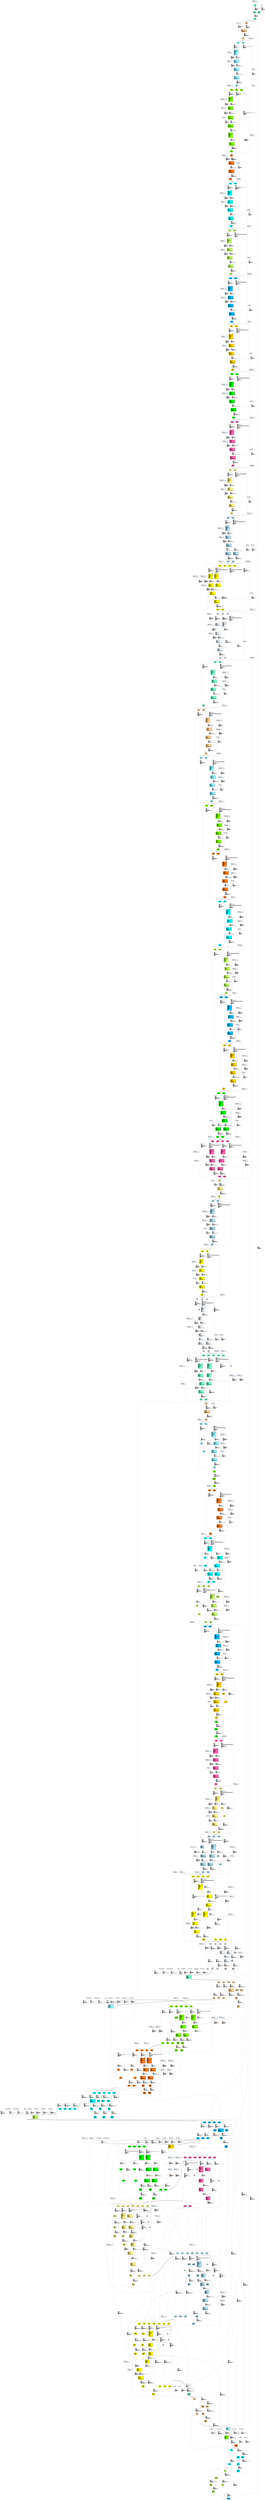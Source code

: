 digraph G {
graph [ fontsize=11 ];
node [ fontsize=11 ];
edge [ fontsize=10 ];
rankdir=BU
ranksep=1.5
nodesep=1
splines=spline
compound=true
Graphinfo [ label="" shape=plaintext, style=rounded, color=black, fontname="Arial-Bold" ];
subgraph cluster_1 { label="epoch 1"; fontsize=14; 
subgraph cluster_1_nodes { label="nodes "; peripheries=0;
Identity_1 ; Transpose_3 ;  }

subgraph cluster_dma_1_in { label="dma inputs "; peripheries=0;
dma_6i1 ;  };

subgraph cluster_dma_1_out { label="dma outputs "; peripheries=0;
dma_4i1 ;  }
 }
subgraph cluster_2 { label="epoch 2"; fontsize=14; 
subgraph cluster_2_nodes { label="nodes "; peripheries=0;
Quantize_7 ;  }

subgraph cluster_dma_2_in { label="dma inputs "; peripheries=0;
dma_3i2 ;  };

subgraph cluster_dma_2_out { label="dma outputs "; peripheries=0;
dma_8i2 ;  }
 }
dma_4i1:s -> dma_3i2:n [ltail="cluster_1" lhead=cluster_2 strength=1000 penwidth=5];
subgraph cluster_3 { label="epoch 3"; fontsize=14; 
subgraph cluster_3_nodes { label="nodes "; peripheries=0;
Conv2D_9 ; Conv2D_9_mul_scale_3 ; Conv2D_9_off_bias_6 ; Conv2D_14_suboff_9 ;  }

subgraph cluster_dma_3_in { label="dma inputs "; peripheries=0;
dma_3i3 ; dma_5i3 ;  };

subgraph cluster_dma_3_out { label="dma outputs "; peripheries=0;
dma_2i3 ;  }
 }
dma_8i2:s -> dma_3i3:n [ltail="cluster_2" lhead=cluster_3 strength=1000 penwidth=5];
subgraph cluster_4 { label="epoch 4"; fontsize=14; 
subgraph cluster_4_nodes { label="nodes "; peripheries=0;
Conv2D_14 ; Conv2D_14_mul_scale_12 ; Conv2D_14_off_bias_15 ; Conv2D_18_suboff_18 ; Conv2D_18 ; Conv2D_18_mul_scale_21 ;  }

subgraph cluster_dma_4_in { label="dma inputs "; peripheries=0;
dma_9i4 ; dma_8i4 ; dma_0i4 ;  };

subgraph cluster_dma_4_out { label="dma outputs "; peripheries=0;
dma_1i4 ;  }
 }
dma_2i3:s -> dma_9i4:n [ltail="cluster_3" lhead=cluster_4 strength=1000 penwidth=5];
subgraph cluster_5 { label="epoch 5"; fontsize=14; 
subgraph cluster_5_nodes { label="nodes "; peripheries=0;
Conv2D_18_off_bias_24 ; Conv2D_23_suboff_27 ;  }

subgraph cluster_dma_5_in { label="dma inputs "; peripheries=0;
dma_2i5 ;  };

subgraph cluster_dma_5_out { label="dma outputs "; peripheries=0;
dma_9i5 ;  }
 }
dma_1i4:s -> dma_2i5:n [ltail="cluster_4" lhead=cluster_5 strength=1000 penwidth=5];
subgraph cluster_6 { label="epoch 6"; fontsize=14; 
subgraph cluster_6_nodes { label="nodes "; peripheries=0;
Conv2D_23 ; Conv2D_23_mul_scale_30 ; Conv2D_23_off_bias_33 ; Conv2D_27_suboff_36 ;  }

subgraph cluster_dma_6_in { label="dma inputs "; peripheries=0;
dma_0i6 ; dma_8i6 ;  };

subgraph cluster_dma_6_out { label="dma outputs "; peripheries=0;
dma_2i6 ;  }
 }
dma_9i5:s -> dma_0i6:n [ltail="cluster_5" lhead=cluster_6 strength=1000 penwidth=5];
subgraph cluster_7 { label="epoch 7"; fontsize=14; 
subgraph cluster_7_nodes { label="nodes "; peripheries=0;
Conv2D_27 ; Conv2D_27_mul_scale_39 ; Conv2D_27_off_bias_42 ; Conv2D_32_suboff_45 ;  }

subgraph cluster_dma_7_in { label="dma inputs "; peripheries=0;
dma_7i7 ; dma_2i7 ;  };

subgraph cluster_dma_7_out { label="dma outputs "; peripheries=0;
dma_8i7 ;  }
 }
dma_2i6:s -> dma_7i7:n [ltail="cluster_6" lhead=cluster_7 strength=1000 penwidth=5];
subgraph cluster_8 { label="epoch 8"; fontsize=14; 
subgraph cluster_8_nodes { label="nodes "; peripheries=0;
Conv2D_32 ; Conv2D_32_mul_scale_48 ; Conv2D_32_off_bias_51 ; Conv2D_36_suboff_54 ;  }

subgraph cluster_dma_8_in { label="dma inputs "; peripheries=0;
dma_0i8 ; dma_8i8 ;  };

subgraph cluster_dma_8_out { label="dma outputs "; peripheries=0;
dma_3i8 ;  }
 }
dma_8i7:s -> dma_0i8:n [ltail="cluster_7" lhead=cluster_8 strength=1000 penwidth=5];
subgraph cluster_9 { label="epoch 9"; fontsize=14; 
subgraph cluster_9_nodes { label="nodes "; peripheries=0;
Conv2D_36 ; Conv2D_36_mul_scale_57 ; Conv2D_36_off_bias_60 ; Conv2D_41_suboff_63 ;  }

subgraph cluster_dma_9_in { label="dma inputs "; peripheries=0;
dma_0i9 ; dma_5i9 ;  };

subgraph cluster_dma_9_out { label="dma outputs "; peripheries=0;
dma_2i9 ;  }
 }
dma_3i8:s -> dma_0i9:n [ltail="cluster_8" lhead=cluster_9 strength=1000 penwidth=5];
subgraph cluster_10 { label="epoch 10"; fontsize=14; 
subgraph cluster_10_nodes { label="nodes "; peripheries=0;
Conv2D_41 ; Conv2D_41_mul_scale_66 ; Conv2D_41_off_bias_69 ; Conv2D_45_suboff_72 ;  }

subgraph cluster_dma_10_in { label="dma inputs "; peripheries=0;
dma_6i10 ; dma_4i10 ;  };

subgraph cluster_dma_10_out { label="dma outputs "; peripheries=0;
dma_8i10 ;  }
 }
dma_2i9:s -> dma_6i10:n [ltail="cluster_9" lhead=cluster_10 strength=1000 penwidth=5];
subgraph cluster_11 { label="epoch 11"; fontsize=14; 
subgraph cluster_11_nodes { label="nodes "; peripheries=0;
Conv2D_45 ; Conv2D_45_mul_scale_75 ; Conv2D_45_off_bias_78 ; Conv2D_50_suboff_81 ;  }

subgraph cluster_dma_11_in { label="dma inputs "; peripheries=0;
dma_5i11 ; dma_0i11 ;  };

subgraph cluster_dma_11_out { label="dma outputs "; peripheries=0;
dma_9i11 ;  }
 }
dma_8i10:s -> dma_5i11:n [ltail="cluster_10" lhead=cluster_11 strength=1000 penwidth=5];
subgraph cluster_12 { label="epoch 12"; fontsize=14; 
subgraph cluster_12_nodes { label="nodes "; peripheries=0;
Conv2D_50 ; Conv2D_50_mul_scale_84 ; Conv2D_50_off_bias_87 ; Conv2D_54_suboff_90 ;  }

subgraph cluster_dma_12_in { label="dma inputs "; peripheries=0;
dma_3i12 ; dma_8i12 ;  };

subgraph cluster_dma_12_out { label="dma outputs "; peripheries=0;
dma_1i12 ;  }
 }
dma_9i11:s -> dma_3i12:n [ltail="cluster_11" lhead=cluster_12 strength=1000 penwidth=5];
subgraph cluster_13 { label="epoch 13"; fontsize=14; 
subgraph cluster_13_nodes { label="nodes "; peripheries=0;
Conv2D_54 ; Conv2D_54_mul_scale_93 ; Conv2D_54_off_bias_96 ; Conv2D_59_suboff_99 ; Conv2D_268_suboff_444 ;  }

subgraph cluster_dma_13_in { label="dma inputs "; peripheries=0;
dma_8i13 ; dma_2i13 ;  };

subgraph cluster_dma_13_out { label="dma outputs "; peripheries=0;
dma_6i13 ; dma_9i13 ;  }
 }
dma_1i12:s -> dma_8i13:n [ltail="cluster_12" lhead=cluster_13 strength=1000 penwidth=5];
subgraph cluster_14 { label="epoch 14"; fontsize=14; 
subgraph cluster_14_nodes { label="nodes "; peripheries=0;
Conv2D_59 ; Conv2D_59_mul_scale_102 ; Conv2D_59_off_bias_105 ; Conv2D_63_suboff_108 ; Conv2D_268 ; Conv2D_268_mul_scale_447 ;  }

subgraph cluster_dma_14_in { label="dma inputs "; peripheries=0;
dma_9i14 ; dma_2i14 ; dma_8i14 ; dma_5i14 ;  };

subgraph cluster_dma_14_out { label="dma outputs "; peripheries=0;
dma_1i14 ; dma_4i14 ;  }
 }
dma_9i13:s -> dma_9i14:n [ltail="cluster_13" lhead=cluster_14 strength=1000 penwidth=5];
subgraph cluster_15 { label="epoch 15"; fontsize=14; 
subgraph cluster_15_nodes { label="nodes "; peripheries=0;
Conv2D_268_off_bias_450 ; Conv2D_63 ; Conv2D_63_mul_scale_111 ; Conv2D_63_off_bias_114 ; Conv2D_68_suboff_117 ;  }

subgraph cluster_dma_15_in { label="dma inputs "; peripheries=0;
dma_0i15 ; dma_3i15 ; dma_7i15 ;  };

subgraph cluster_dma_15_out { label="dma outputs "; peripheries=0;
dma_1i15 ; dma_2i15 ;  }
 }
dma_4i14:s -> dma_0i15:n [ltail="cluster_14" lhead=cluster_15 strength=1000 penwidth=5];
subgraph cluster_16 { label="epoch 16"; fontsize=14; 
subgraph cluster_16_nodes { label="nodes "; peripheries=0;
Conv2D_68 ; Conv2D_68_mul_scale_120 ; Conv2D_68_off_bias_123 ; Conv2D_72_suboff_126 ;  }

subgraph cluster_dma_16_in { label="dma inputs "; peripheries=0;
dma_8i16 ; dma_9i16 ;  };

subgraph cluster_dma_16_out { label="dma outputs "; peripheries=0;
dma_0i16 ;  }
 }
dma_2i15:s -> dma_8i16:n [ltail="cluster_15" lhead=cluster_16 strength=1000 penwidth=5];
subgraph cluster_17 { label="epoch 17"; fontsize=14; 
subgraph cluster_17_nodes { label="nodes "; peripheries=0;
Conv2D_72 ; Conv2D_72_mul_scale_129 ; Conv2D_72_off_bias_132 ; Conv2D_77_suboff_135 ;  }

subgraph cluster_dma_17_in { label="dma inputs "; peripheries=0;
dma_5i17 ; dma_1i17 ;  };

subgraph cluster_dma_17_out { label="dma outputs "; peripheries=0;
dma_6i17 ;  }
 }
dma_0i16:s -> dma_5i17:n [ltail="cluster_16" lhead=cluster_17 strength=1000 penwidth=5];
subgraph cluster_18 { label="epoch 18"; fontsize=14; 
subgraph cluster_18_nodes { label="nodes "; peripheries=0;
Conv2D_77 ; Conv2D_77_mul_scale_138 ; Conv2D_77_off_bias_141 ; Conv2D_81_suboff_144 ;  }

subgraph cluster_dma_18_in { label="dma inputs "; peripheries=0;
dma_0i18 ; dma_8i18 ;  };

subgraph cluster_dma_18_out { label="dma outputs "; peripheries=0;
dma_3i18 ;  }
 }
dma_6i17:s -> dma_0i18:n [ltail="cluster_17" lhead=cluster_18 strength=1000 penwidth=5];
subgraph cluster_19 { label="epoch 19"; fontsize=14; 
subgraph cluster_19_nodes { label="nodes "; peripheries=0;
Conv2D_81 ; Conv2D_81_mul_scale_147 ; Conv2D_81_off_bias_150 ; Conv2D_86_suboff_153 ;  }

subgraph cluster_dma_19_in { label="dma inputs "; peripheries=0;
dma_6i19 ; dma_3i19 ;  };

subgraph cluster_dma_19_out { label="dma outputs "; peripheries=0;
dma_5i19 ;  }
 }
dma_3i18:s -> dma_6i19:n [ltail="cluster_18" lhead=cluster_19 strength=1000 penwidth=5];
subgraph cluster_20 { label="epoch 20"; fontsize=14; 
subgraph cluster_20_nodes { label="nodes "; peripheries=0;
Conv2D_86 ; Conv2D_86_mul_scale_156 ; Conv2D_86_off_bias_159 ; Conv2D_90_suboff_162 ;  }

subgraph cluster_dma_20_in { label="dma inputs "; peripheries=0;
dma_0i20 ; dma_6i20 ;  };

subgraph cluster_dma_20_out { label="dma outputs "; peripheries=0;
dma_3i20 ;  }
 }
dma_5i19:s -> dma_0i20:n [ltail="cluster_19" lhead=cluster_20 strength=1000 penwidth=5];
subgraph cluster_21 { label="epoch 21"; fontsize=14; 
subgraph cluster_21_nodes { label="nodes "; peripheries=0;
Conv2D_90 ; Conv2D_90_mul_scale_165 ; Conv2D_90_off_bias_168 ; Conv2D_95_suboff_171 ;  }

subgraph cluster_dma_21_in { label="dma inputs "; peripheries=0;
dma_8i21 ; dma_0i21 ;  };

subgraph cluster_dma_21_out { label="dma outputs "; peripheries=0;
dma_9i21 ;  }
 }
dma_3i20:s -> dma_8i21:n [ltail="cluster_20" lhead=cluster_21 strength=1000 penwidth=5];
subgraph cluster_22 { label="epoch 22"; fontsize=14; 
subgraph cluster_22_nodes { label="nodes "; peripheries=0;
Conv2D_95 ; Conv2D_95_mul_scale_174 ; Conv2D_95_off_bias_177 ; Conv2D_99_suboff_180 ;  }

subgraph cluster_dma_22_in { label="dma inputs "; peripheries=0;
dma_8i22 ; dma_4i22 ;  };

subgraph cluster_dma_22_out { label="dma outputs "; peripheries=0;
dma_7i22 ;  }
 }
dma_9i21:s -> dma_8i22:n [ltail="cluster_21" lhead=cluster_22 strength=1000 penwidth=5];
subgraph cluster_23 { label="epoch 23"; fontsize=14; 
subgraph cluster_23_nodes { label="nodes "; peripheries=0;
Conv2D_99 ; Conv2D_99_mul_scale_183 ; Conv2D_99_off_bias_186 ; Conv2D_104_suboff_189 ;  }

subgraph cluster_dma_23_in { label="dma inputs "; peripheries=0;
dma_4i23 ; dma_7i23 ;  };

subgraph cluster_dma_23_out { label="dma outputs "; peripheries=0;
dma_1i23 ;  }
 }
dma_7i22:s -> dma_4i23:n [ltail="cluster_22" lhead=cluster_23 strength=1000 penwidth=5];
subgraph cluster_24 { label="epoch 24"; fontsize=14; 
subgraph cluster_24_nodes { label="nodes "; peripheries=0;
Conv2D_104 ; Conv2D_104_mul_scale_192 ; Conv2D_104_off_bias_195 ; Conv2D_108_suboff_198 ;  }

subgraph cluster_dma_24_in { label="dma inputs "; peripheries=0;
dma_4i24 ; dma_9i24 ;  };

subgraph cluster_dma_24_out { label="dma outputs "; peripheries=0;
dma_3i24 ;  }
 }
dma_1i23:s -> dma_4i24:n [ltail="cluster_23" lhead=cluster_24 strength=1000 penwidth=5];
subgraph cluster_25 { label="epoch 25"; fontsize=14; 
subgraph cluster_25_nodes { label="nodes "; peripheries=0;
Conv2D_108 ; Conv2D_108_mul_scale_201 ; Conv2D_108_off_bias_204 ; Conv2D_247_suboff_417 ; Conv2D_113_suboff_207 ;  }

subgraph cluster_dma_25_in { label="dma inputs "; peripheries=0;
dma_8i25 ; dma_2i25 ;  };

subgraph cluster_dma_25_out { label="dma outputs "; peripheries=0;
dma_9i25 ; dma_7i25 ;  }
 }
dma_3i24:s -> dma_8i25:n [ltail="cluster_24" lhead=cluster_25 strength=1000 penwidth=5];
subgraph cluster_26 { label="epoch 26"; fontsize=14; 
subgraph cluster_26_nodes { label="nodes "; peripheries=0;
Conv2D_247 ; Conv2D_247_mul_scale_420 ; Conv2D_247_off_bias_423 ; Conv2D_113 ; Conv2D_113_mul_scale_210 ; Conv2D_113_off_bias_213 ;  }

subgraph cluster_dma_26_in { label="dma inputs "; peripheries=0;
dma_4i26 ; dma_5i26 ; dma_2i26 ; dma_0i26 ;  };

subgraph cluster_dma_26_out { label="dma outputs "; peripheries=0;
dma_1i26 ; dma_3i26 ;  }
 }
dma_7i25:s -> dma_4i26:n [ltail="cluster_25" lhead=cluster_26 strength=1000 penwidth=5];
subgraph cluster_27 { label="epoch 27"; fontsize=14; 
subgraph cluster_27_nodes { label="nodes "; peripheries=0;
Conv2D_117_suboff_216 ;  }

subgraph cluster_dma_27_in { label="dma inputs "; peripheries=0;
dma_2i27 ;  };

subgraph cluster_dma_27_out { label="dma outputs "; peripheries=0;
dma_9i27 ;  }
 }
dma_3i26:s -> dma_2i27:n [ltail="cluster_26" lhead=cluster_27 strength=1000 penwidth=5];
subgraph cluster_28 { label="epoch 28"; fontsize=14; 
subgraph cluster_28_nodes { label="nodes "; peripheries=0;
Conv2D_117 ; Conv2D_117_mul_scale_219 ; Conv2D_117_off_bias_222 ; Conv2D_122_suboff_225 ;  }

subgraph cluster_dma_28_in { label="dma inputs "; peripheries=0;
dma_7i28 ; dma_0i28 ;  };

subgraph cluster_dma_28_out { label="dma outputs "; peripheries=0;
dma_5i28 ;  }
 }
dma_9i27:s -> dma_7i28:n [ltail="cluster_27" lhead=cluster_28 strength=1000 penwidth=5];
subgraph cluster_29 { label="epoch 29"; fontsize=14; 
subgraph cluster_29_nodes { label="nodes "; peripheries=0;
Conv2D_122 ; Conv2D_122_mul_scale_228 ; Conv2D_122_off_bias_231 ; Conv2D_126_suboff_234 ;  }

subgraph cluster_dma_29_in { label="dma inputs "; peripheries=0;
dma_2i29 ; dma_3i29 ;  };

subgraph cluster_dma_29_out { label="dma outputs "; peripheries=0;
dma_9i29 ; dma_9i29 ;  }
 }
dma_5i28:s -> dma_2i29:n [ltail="cluster_28" lhead=cluster_29 strength=1000 penwidth=5];
subgraph cluster_30 { label="epoch 30"; fontsize=14; 
subgraph cluster_30_nodes { label="nodes "; peripheries=0;
Conv2D_126 ; Conv2D_126_ca_pipe_1 ; Conv2D_126_mul_scale_237 ; Conv2D_126_off_bias_240 ; Conv2D_131_suboff_243 ; Conv2D_226_suboff_396 ;  }

subgraph cluster_dma_30_in { label="dma inputs "; peripheries=0;
dma_4i30 ; dma_9i30 ; dma_1i30 ;  };

subgraph cluster_dma_30_out { label="dma outputs "; peripheries=0;
dma_5i30 ; dma_8i30 ; dma_8i30 ;  }
 }
dma_9i29:s -> dma_4i30:n [ltail="cluster_29" lhead=cluster_30 strength=1000 penwidth=5];
subgraph cluster_31 { label="epoch 31"; fontsize=14; 
subgraph cluster_31_nodes { label="nodes "; peripheries=0;
Conv2D_131 ; Conv2D_226 ; Conv2D_226_ca_pipe_1 ; Conv2D_226_mul_scale_399 ; Conv2D_226_off_bias_402 ; Conv2D_131_mul_scale_246 ; Conv2D_131_off_bias_249 ;  }

subgraph cluster_dma_31_in { label="dma inputs "; peripheries=0;
dma_8i31 ; dma_1i31 ; dma_6i31 ; dma_4i31 ; dma_9i31 ;  };

subgraph cluster_dma_31_out { label="dma outputs "; peripheries=0;
dma_3i31 ; dma_7i31 ;  }
 }
dma_8i30:s -> dma_8i31:n [ltail="cluster_30" lhead=cluster_31 strength=1000 penwidth=5];
subgraph cluster_32 { label="epoch 32"; fontsize=14; 
subgraph cluster_32_nodes { label="nodes "; peripheries=0;
Conv2D_135_suboff_252 ;  }

subgraph cluster_dma_32_in { label="dma inputs "; peripheries=0;
dma_2i32 ;  };

subgraph cluster_dma_32_out { label="dma outputs "; peripheries=0;
dma_7i32 ;  }
 }
dma_7i31:s -> dma_2i32:n [ltail="cluster_31" lhead=cluster_32 strength=1000 penwidth=5];
subgraph cluster_33 { label="epoch 33"; fontsize=14; 
subgraph cluster_33_nodes { label="nodes "; peripheries=0;
Conv2D_135 ; Conv2D_135_mul_scale_255 ; Conv2D_135_off_bias_258 ; Conv2D_140_suboff_261 ;  }

subgraph cluster_dma_33_in { label="dma inputs "; peripheries=0;
dma_7i33 ; dma_2i33 ;  };

subgraph cluster_dma_33_out { label="dma outputs "; peripheries=0;
dma_6i33 ;  }
dma_8i33 ; dma_9i33 ;  }
dma_7i32:s -> dma_7i33:n [ltail="cluster_32" lhead=cluster_33 strength=1000 penwidth=5];
subgraph cluster_34 { label="epoch 34"; fontsize=14; 
subgraph cluster_34_nodes { label="nodes "; peripheries=0;
Conv2D_140_conv_identity ;  }

subgraph cluster_dma_34_in { label="dma inputs "; peripheries=0;
dma_3i34 ;  };

subgraph cluster_dma_34_out { label="dma outputs "; peripheries=0;
dma_8i34 ;  }
 }
dma_6i33:s -> dma_3i34:n [ltail="cluster_33" lhead=cluster_34 strength=1000 penwidth=5];
subgraph cluster_35 { label="epoch 35"; fontsize=14; 
subgraph cluster_35_nodes { label="nodes "; peripheries=0;
Conv2D_140 ; Conv2D_140_mul_scale_264 ; Conv2D_140_off_bias_267 ; Conv2D_144_suboff_270 ;  }

subgraph cluster_dma_35_in { label="dma inputs "; peripheries=0;
dma_7i35 ; dma_3i35 ;  };

subgraph cluster_dma_35_out { label="dma outputs "; peripheries=0;
dma_2i35 ;  }
 }
dma_8i34:s -> dma_7i35:n [ltail="cluster_34" lhead=cluster_35 strength=1000 penwidth=5];
subgraph cluster_36 { label="epoch 36"; fontsize=14; 
subgraph cluster_36_nodes { label="nodes "; peripheries=0;
Conv2D_144 ; Conv2D_144_mul_scale_273 ; Conv2D_144_off_bias_276 ; Conv2D_149_suboff_279 ; Conv2D_205_suboff_369 ;  }

subgraph cluster_dma_36_in { label="dma inputs "; peripheries=0;
dma_8i36 ; dma_2i36 ;  };

subgraph cluster_dma_36_out { label="dma outputs "; peripheries=0;
dma_9i36 ; dma_5i36 ;  }
dma_6i36 ; dma_7i36 ;  }
dma_2i35:s -> dma_8i36:n [ltail="cluster_35" lhead=cluster_36 strength=1000 penwidth=5];
subgraph cluster_37 { label="epoch 37"; fontsize=14; 
subgraph cluster_37_nodes { label="nodes "; peripheries=0;
Conv2D_149_conv_identity ; Conv2D_205 ; Conv2D_205_mul_scale_372 ; Conv2D_205_off_bias_375 ;  }

subgraph cluster_dma_37_in { label="dma inputs "; peripheries=0;
dma_6i37 ; dma_8i37 ; dma_2i37 ;  };

subgraph cluster_dma_37_out { label="dma outputs "; peripheries=0;
dma_5i37 ; dma_0i37 ;  }
dma_4i37 ; dma_3i37 ;  }
dma_5i36:s -> dma_6i37:n [ltail="cluster_36" lhead=cluster_37 strength=1000 penwidth=5];
subgraph cluster_38 { label="epoch 38"; fontsize=14; 
subgraph cluster_38_nodes { label="nodes "; peripheries=0;
Conv2D_149 ; Conv2D_149_mul_scale_282 ; Conv2D_149_off_bias_285 ; Conv2D_153_suboff_288 ;  }

subgraph cluster_dma_38_in { label="dma inputs "; peripheries=0;
dma_2i38 ; dma_8i38 ;  };

subgraph cluster_dma_38_out { label="dma outputs "; peripheries=0;
dma_7i38 ;  }
 }
dma_0i37:s -> dma_2i38:n [ltail="cluster_37" lhead=cluster_38 strength=1000 penwidth=5];
subgraph cluster_39 { label="epoch 39"; fontsize=14; 
subgraph cluster_39_nodes { label="nodes "; peripheries=0;
Conv2D_153 ; Conv2D_153_mul_scale_291 ; Conv2D_153_off_bias_294 ; Conv2D_158_suboff_297 ;  }

subgraph cluster_dma_39_in { label="dma inputs "; peripheries=0;
dma_6i39 ; dma_2i39 ;  };

subgraph cluster_dma_39_out { label="dma outputs "; peripheries=0;
dma_3i39 ;  }
dma_4i39 ; dma_0i39 ;  }
dma_7i38:s -> dma_6i39:n [ltail="cluster_38" lhead=cluster_39 strength=1000 penwidth=5];
subgraph cluster_40 { label="epoch 40"; fontsize=14; 
subgraph cluster_40_nodes { label="nodes "; peripheries=0;
Conv2D_158_conv_identity ;  }

subgraph cluster_dma_40_in { label="dma inputs "; peripheries=0;
dma_7i40 ;  };

subgraph cluster_dma_40_out { label="dma outputs "; peripheries=0;
dma_4i40 ;  }
 }
dma_3i39:s -> dma_7i40:n [ltail="cluster_39" lhead=cluster_40 strength=1000 penwidth=5];
subgraph cluster_41 { label="epoch 41"; fontsize=14; 
subgraph cluster_41_nodes { label="nodes "; peripheries=0;
Conv2D_158 ; Conv2D_158_mul_scale_300 ; Conv2D_158_off_bias_303 ; Conv2D_162_suboff_306 ;  }

subgraph cluster_dma_41_in { label="dma inputs "; peripheries=0;
dma_4i41 ; dma_6i41 ;  };

subgraph cluster_dma_41_out { label="dma outputs "; peripheries=0;
dma_5i41 ;  }
 }
dma_4i40:s -> dma_4i41:n [ltail="cluster_40" lhead=cluster_41 strength=1000 penwidth=5];
subgraph cluster_42 { label="epoch 42"; fontsize=14; 
subgraph cluster_42_nodes { label="nodes "; peripheries=0;
Conv2D_162 ; Conv2D_162_mul_scale_309 ; Conv2D_162_off_bias_312 ; Conv2D_184_suboff_342 ;  }

subgraph cluster_dma_42_in { label="dma inputs "; peripheries=0;
dma_9i42 ; dma_4i42 ;  };

subgraph cluster_dma_42_out { label="dma outputs "; peripheries=0;
dma_1i42 ; dma_3i42 ;  }
dma_2i42 ; dma_0i42 ;  }
dma_5i41:s -> dma_9i42:n [ltail="cluster_41" lhead=cluster_42 strength=1000 penwidth=5];
subgraph cluster_43 { label="epoch 43"; fontsize=14; 
subgraph cluster_43_nodes { label="nodes "; peripheries=0;
AveragePool_166 ; RequantizeLinear_inserted_id984 ; Conv2D_169_suboff_315 ; Conv2D_184 ; Conv2D_184_mul_scale_345 ; Conv2D_184_off_bias_348 ;  }

subgraph cluster_dma_43_in { label="dma inputs "; peripheries=0;
dma_2i43 ; dma_9i43 ; dma_3i43 ;  };

subgraph cluster_dma_43_out { label="dma outputs "; peripheries=0;
dma_0i43 ; dma_6i43 ;  }
dma_4i43 ; dma_1i43 ;  }
dma_3i42:s -> dma_2i43:n [ltail="cluster_42" lhead=cluster_43 strength=1000 penwidth=5];
subgraph cluster_44 { label="epoch 44"; fontsize=14; 
subgraph cluster_44_nodes { label="nodes "; peripheries=0;
Conv2D_169 ; Conv2D_169_mul_scale_318 ; Conv2D_169_off_bias_321 ; Conv2D_178 ; Conv2D_178_mul_scale_336 ; Conv2D_178_off_bias_339 ; Reshape_inserted_id986 ; Conv2D_172 ;  }

subgraph cluster_dma_44_in { label="dma inputs "; peripheries=0;
dma_2i44 ; dma_5i44 ; dma_9i44 ; dma_6i44 ;  };

subgraph cluster_dma_44_out { label="dma outputs "; peripheries=0;
dma_8i44 ; dma_3i44 ; dma_7i44 ;  }
 }
dma_6i43:s -> dma_2i44:n [ltail="cluster_43" lhead=cluster_44 strength=1000 penwidth=5];
subgraph cluster_45 { label="epoch 45"; fontsize=14; 
subgraph cluster_45_nodes { label="nodes "; peripheries=0;
Add_187 ; Conv2D_172_mul_scale_327 ; Conv2D_172_off_bias_330 ; Reshape_inserted_id989 ; Identity_inserted_id988 ; Transpose_183 ; Reshape_inserted_id987 ;  }

subgraph cluster_dma_45_in { label="dma inputs "; peripheries=0;
dma_7i45 ; dma_3i45 ; dma_2i45 ; dma_4i45 ;  };

subgraph cluster_dma_45_out { label="dma outputs "; peripheries=0;
dma_8i45 ; dma_8i45 ; dma_1i45 ; dma_0i45 ;  }
 }
dma_7i44:s -> dma_7i45:n [ltail="cluster_44" lhead=cluster_45 strength=1000 penwidth=5];
subgraph cluster_46 { label="epoch 46"; fontsize=14; 
subgraph cluster_46_nodes { label="nodes "; peripheries=0;
Resize_204 ;  }

subgraph cluster_dma_46_in { label=""; peripheries=0;
dummy_46[ style=invis ];  };
 }
dma_0i45:s -> dummy_46:n [ltail="cluster_45" lhead=cluster_46 strength=1000 penwidth=5];
subgraph cluster_47 { label="epoch 47"; fontsize=14; 
subgraph cluster_47_nodes { label="nodes "; peripheries=0;
Conv2D_198_conv_identity ; Add_208 ; Identity_inserted_id991 ; Transpose_177 ; Reshape_inserted_id990 ;  }

subgraph cluster_dma_47_in { label="dma inputs "; peripheries=0;
dma_9i47 ; dma_8i47 ; dma_3i47 ; dma_6i47 ;  };

subgraph cluster_dma_47_out { label="dma outputs "; peripheries=0;
dma_7i47 ; dma_7i47 ; dma_2i47 ; dma_2i47 ; dma_5i47 ;  }
 }
Resize_204:s -> dma_9i47:n [ltail="cluster_46" lhead=cluster_47 strength=1000 penwidth=5];
subgraph cluster_48 { label="epoch 48"; fontsize=14; 
subgraph cluster_48_nodes { label="nodes "; peripheries=0;
Resize_225 ;  }

subgraph cluster_dma_48_in { label=""; peripheries=0;
dummy_48[ style=invis ];  };
 }
dma_5i47:s -> dummy_48:n [ltail="cluster_47" lhead=cluster_48 strength=1000 penwidth=5];
subgraph cluster_49 { label="epoch 49"; fontsize=14; 
subgraph cluster_49_nodes { label="nodes "; peripheries=0;
Conv2D_198 ; Conv2D_198_mul_scale_363 ; Conv2D_198_off_bias_366 ; Transpose_201 ; Reshape_inserted_id992 ; Conv2D_191 ; Conv2D_191_mul_scale_354 ; Conv2D_191_off_bias_357 ; Transpose_194 ; Reshape_inserted_id995 ; Conv2D_219_conv_identity ;  }

subgraph cluster_dma_49_in { label="dma inputs "; peripheries=0;
dma_3i49 ; dma_4i49 ; dma_9i49 ; dma_1i49 ; dma_5i49 ;  };

subgraph cluster_dma_49_out { label="dma outputs "; peripheries=0;
dma_2i49 ; dma_6i49 ; dma_7i49 ; dma_7i49 ;  }
 }
Resize_225:s -> dma_3i49:n [ltail="cluster_48" lhead=cluster_49 strength=1000 penwidth=5];
subgraph cluster_50 { label="epoch 50"; fontsize=14; 
subgraph cluster_50_nodes { label="nodes "; peripheries=0;
Conv2D_219 ; Conv2D_219_mul_scale_390 ; Conv2D_219_off_bias_393 ; Transpose_222 ; Reshape_inserted_id1004 ; Conv2D_212 ; Conv2D_212_mul_scale_381 ; Conv2D_212_off_bias_384 ; Transpose_215 ; Reshape_inserted_id1007 ;  }

subgraph cluster_dma_50_in { label="dma inputs "; peripheries=0;
dma_9i50 ; dma_1i50 ; dma_0i50 ; dma_5i50 ;  };

subgraph cluster_dma_50_out { label="dma outputs "; peripheries=0;
dma_3i50 ; dma_8i50 ;  }
dma_2i50 ; dma_7i50 ; dma_4i50 ; dma_6i50 ;  }
dma_7i49:s -> dma_9i50:n [ltail="cluster_49" lhead=cluster_50 strength=1000 penwidth=5];
subgraph cluster_51 { label="epoch 51"; fontsize=14; 
subgraph cluster_51_nodes { label="nodes "; peripheries=0;
Add_229 ; Identity_inserted_id994 ; Transpose_203 ; Reshape_inserted_id993 ; Identity_inserted_id997 ; Transpose_196 ; Reshape_inserted_id996 ; Identity_inserted_id1006 ; Transpose_224 ; Reshape_inserted_id1005 ;  }

subgraph cluster_dma_51_in { label="dma inputs "; peripheries=0;
dma_4i51 ; dma_6i51 ; dma_2i51 ; dma_5i51 ; dma_1i51 ;  };

subgraph cluster_dma_51_out { label="dma outputs "; peripheries=0;
dma_7i51 ; dma_7i51 ; dma_0i51 ; dma_9i51 ; dma_3i51 ;  }
 }
dma_8i50:s -> dma_4i51:n [ltail="cluster_50" lhead=cluster_51 strength=1000 penwidth=5];
subgraph cluster_52 { label="epoch 52"; fontsize=14; 
subgraph cluster_52_nodes { label="nodes "; peripheries=0;
Resize_246 ;  }

subgraph cluster_dma_52_in { label=""; peripheries=0;
dummy_52[ style=invis ];  };
 }
dma_3i51:s -> dummy_52:n [ltail="cluster_51" lhead=cluster_52 strength=1000 penwidth=5];
subgraph cluster_53 { label="epoch 53"; fontsize=14; 
subgraph cluster_53_nodes { label="nodes "; peripheries=0;
Conv2D_240_conv_identity ; Add_250 ; Identity_inserted_id1009 ; Transpose_217 ; Reshape_inserted_id1008 ;  }

subgraph cluster_dma_53_in { label="dma inputs "; peripheries=0;
dma_6i53 ; dma_0i53 ; dma_9i53 ; dma_8i53 ;  };

subgraph cluster_dma_53_out { label="dma outputs "; peripheries=0;
dma_5i53 ; dma_5i53 ; dma_2i53 ; dma_2i53 ; dma_2i53 ; dma_2i53 ; dma_2i53 ; dma_2i53 ; dma_2i53 ; dma_2i53 ; dma_2i53 ; dma_7i53 ;  }
 }
Resize_246:s -> dma_6i53:n [ltail="cluster_52" lhead=cluster_53 strength=1000 penwidth=5];
subgraph cluster_54 { label="epoch 54"; fontsize=14; 
subgraph cluster_54_nodes { label="nodes "; peripheries=0;
Resize_267 ;  }

subgraph cluster_dma_54_in { label=""; peripheries=0;
dummy_54[ style=invis ];  };
 }
dma_7i53:s -> dummy_54:n [ltail="cluster_53" lhead=cluster_54 strength=1000 penwidth=5];
subgraph cluster_55 { label="epoch 55"; fontsize=14; 
subgraph cluster_55_nodes { label="nodes "; peripheries=0;
Conv2D_240 ; Conv2D_233 ; Conv2D_240_mul_scale_411 ; Conv2D_240_off_bias_414 ; Transpose_243 ; Reshape_inserted_id1016 ; Conv2D_233_mul_scale_405 ; Conv2D_233_off_bias_408 ; Transpose_236 ; Reshape_inserted_id1019 ;  }

subgraph cluster_dma_55_in { label="dma inputs "; peripheries=0;
dma_8i55 ; dma_4i55 ; dma_5i55 ; dma_3i55 ;  };

subgraph cluster_dma_55_out { label="dma outputs "; peripheries=0;
dma_6i55 ; dma_0i55 ;  }
dma_1i55 ; dma_7i55 ; dma_9i55 ; dma_2i55 ;  }
Resize_267:s -> dma_8i55:n [ltail="cluster_54" lhead=cluster_55 strength=1000 penwidth=5];
subgraph cluster_56 { label="epoch 56"; fontsize=14; 
subgraph cluster_56_nodes { label="nodes "; peripheries=0;
Conv2D_261 ; Conv2D_261_ca_pipe_1 ; Conv2D_261_ca_pipe_2 ; Conv2D_261_ca_pipe_3 ; Add_271 ;  }

subgraph cluster_dma_56_in { label="dma inputs "; peripheries=0;
dma_0i56 ; dma_4i56 ; dma_5i56 ; dma_3i56 ; dma_8i56 ; dma_7i56 ; dma_9i56 ;  };

subgraph cluster_dma_56_out { label="dma outputs "; peripheries=0;
dma_2i56 ; dma_1i56 ; dma_1i56 ; dma_1i56 ; dma_1i56 ; dma_1i56 ; dma_1i56 ; dma_1i56 ; dma_1i56 ;  }
 }
dma_0i55:s -> dma_8i56:n [ltail="cluster_55" lhead=cluster_56 strength=1000 penwidth=5];
subgraph cluster_57 { label="epoch 57"; fontsize=14; 
subgraph cluster_57_nodes { label="nodes "; peripheries=0;
Conv2D_254 ; Conv2D_254_ca_pipe_1 ; Conv2D_254_ca_pipe_2 ; Conv2D_254_ca_pipe_3 ; Identity_inserted_id1018 ; Transpose_245 ; Reshape_inserted_id1017 ; Conv2D_254_mul_scale_429 ; Conv2D_254_off_bias_432 ; Transpose_257 ; Reshape_inserted_id1025 ; Conv2D_261_mul_scale_438 ; Conv2D_261_off_bias_441 ; Transpose_264 ; Reshape_inserted_id1022 ;  }

subgraph cluster_dma_57_in { label="dma inputs "; peripheries=0;
dma_9i57 ; dma_2i57 ; dma_8i57 ; dma_0i57 ; dma_7i57 ; dma_4i57 ; dma_1i57 ;  };

subgraph cluster_dma_57_out { label="dma outputs "; peripheries=0;
dma_3i57 ; dma_6i57 ; dma_5i57 ;  }
 }
dma_1i56:s -> dma_9i57:n [ltail="cluster_56" lhead=cluster_57 strength=1000 penwidth=5];
subgraph cluster_58 { label="epoch 58"; fontsize=14; 
subgraph cluster_58_nodes { label="nodes "; peripheries=0;
Conv2D_287 ; Conv2D_287_ca_pipe_1 ; Conv2D_287_ca_pipe_2 ; Conv2D_287_ca_pipe_3 ; Identity_inserted_id1021 ; Transpose_238 ; Reshape_inserted_id1020 ; Conv2D_287_mul_scale_465 ; Conv2D_287_off_bias_468 ; Transpose_290 ; Reshape_inserted_id1028 ; Identity_inserted_id1024 ; Transpose_266 ; Reshape_inserted_id1023 ;  }

subgraph cluster_dma_58_in { label="dma inputs "; peripheries=0;
dma_6i58 ; dma_4i58 ; dma_1i58 ; dma_5i58 ; dma_9i58 ; dma_0i58 ; dma_8i58 ;  };

subgraph cluster_dma_58_out { label="dma outputs "; peripheries=0;
dma_3i58 ; dma_2i58 ; dma_7i58 ;  }
 }
dma_5i57:s -> dma_6i58:n [ltail="cluster_57" lhead=cluster_58 strength=1000 penwidth=5];
subgraph cluster_59 { label="epoch 59"; fontsize=14; 
subgraph cluster_59_nodes { label="nodes "; peripheries=0;
Conv2D_275 ; Conv2D_275_ca_pipe_1 ; Conv2D_275_ca_pipe_2 ; Conv2D_275_ca_pipe_3 ; Conv2D_275_mul_scale_456 ; Conv2D_275_off_bias_459 ; Transpose_278 ; Reshape_inserted_id1031 ; Identity_inserted_id1027 ; Transpose_259 ; Reshape_inserted_id1026 ; Identity_inserted_id1030 ; Transpose_292 ; Reshape_inserted_id1029 ;  }

subgraph cluster_dma_59_in { label="dma inputs "; peripheries=0;
dma_1i59 ; dma_2i59 ; dma_6i59 ; dma_0i59 ; dma_9i59 ; dma_8i59 ; dma_5i59 ;  };

subgraph cluster_dma_59_out { label="dma outputs "; peripheries=0;
dma_4i59 ; dma_7i59 ; dma_3i59 ;  }
 }
dma_7i58:s -> dma_1i59:n [ltail="cluster_58" lhead=cluster_59 strength=1000 penwidth=5];
subgraph cluster_60 { label="epoch 60"; fontsize=14; 
subgraph cluster_60_nodes { label="nodes "; peripheries=0;
Concat_293 ;  }

subgraph cluster_dma_60_in { label=""; peripheries=0;
dummy_60[ style=invis ];  };
 }
dma_3i59:s -> dummy_60:n [ltail="cluster_59" lhead=cluster_60 strength=1000 penwidth=5];
subgraph cluster_61 { label="epoch 61"; fontsize=14; 
subgraph cluster_61_nodes { label="nodes "; peripheries=0;
Dequantize_295 ;  }

subgraph cluster_dma_61_in { label=""; peripheries=0;
dummy_61[ style=invis ];  };
 }
Concat_293:s -> dummy_61:n [ltail="cluster_60" lhead=cluster_61 strength=1000 penwidth=5];
subgraph cluster_62 { label="epoch 62"; fontsize=14; 
subgraph cluster_62_nodes { label="nodes "; peripheries=0;
Identity_inserted_id1033 ; Transpose_280 ; Reshape_inserted_id1032 ; Reshape_inserted_id1034 ;  }

subgraph cluster_dma_62_in { label="dma inputs "; peripheries=0;
dma_0i62 ;  };

subgraph cluster_dma_62_out { label="dma outputs "; peripheries=0;
dma_8i62 ;  }
 }
Dequantize_295:s -> dma_0i62:n [ltail="cluster_61" lhead=cluster_62 strength=1000 penwidth=5];
subgraph cluster_63 { label="epoch 63"; fontsize=14; 
subgraph cluster_63_nodes { label="nodes "; peripheries=0;
Concat_281 ;  }

subgraph cluster_dma_63_in { label=""; peripheries=0;
dummy_63[ style=invis ];  };
 }
dma_8i62:s -> dummy_63:n [ltail="cluster_62" lhead=cluster_63 strength=1000 penwidth=5];
subgraph cluster_64 { label="epoch 64"; fontsize=14; 
subgraph cluster_64_nodes { label="nodes "; peripheries=0;
Softmax_282 ;  }

subgraph cluster_dma_64_in { label=""; peripheries=0;
dummy_64[ style=invis ];  };
 }
Concat_281:s -> dummy_64:n [ltail="cluster_63" lhead=cluster_64 strength=1000 penwidth=5];
subgraph cluster_65 { label="epoch 65"; fontsize=14; 
subgraph cluster_65_nodes { label="nodes "; peripheries=0;
Dequantize_284 ;  }

subgraph cluster_dma_65_in { label=""; peripheries=0;
dummy_65[ style=invis ];  };
 }
Softmax_282:s -> dummy_65:n [ltail="cluster_64" lhead=cluster_65 strength=1000 penwidth=5];
subgraph cluster_66 { label="epoch 66"; fontsize=14; 
subgraph cluster_66_nodes { label="nodes "; peripheries=0;
Identity_inserted_id1036 ; Transpose_296 ; Reshape_inserted_id1035 ; Reshape_inserted_id1037 ;  }

subgraph cluster_dma_66_in { label="dma inputs "; peripheries=0;
dma_1i66 ;  };

subgraph cluster_dma_66_out { label="dma outputs "; peripheries=0;
dma_7i66 ;  }
 }
Dequantize_284:s -> dma_1i66:n [ltail="cluster_65" lhead=cluster_66 strength=1000 penwidth=5];
subgraph cluster_67 { label="epoch 67"; fontsize=14; 
subgraph cluster_67_nodes { label="nodes "; peripheries=0;
Identity_inserted_id1039 ; Transpose_285 ; Reshape_inserted_id1038 ;  }

subgraph cluster_dma_67_in { label="dma inputs "; peripheries=0;
dma_7i67 ;  };

subgraph cluster_dma_67_out { label="dma outputs "; peripheries=0;
dma_3i67 ;  }
 }
dma_7i66:s -> dma_7i67:n [ltail="cluster_66" lhead=cluster_67 strength=1000 penwidth=5];
subgraph cluster_68 { label="epoch 68"; fontsize=14; 
subgraph cluster_68_nodes { label="nodes "; peripheries=0;
__NN__RETURN__ ;  }

subgraph cluster_dma_68_in { label=""; peripheries=0;
dummy_68[ style=invis ];  };
 }
dma_3i67:s -> dummy_68:n [ltail="cluster_67" lhead=cluster_68 strength=1000 penwidth=5];
Conv2D_149_weights_inflated_502 [ label="{ { <i0> 0} |  [548]\lConv2D_149_weights_inflated_502\l(bytes=18432 , 2.2% of total)\l\l -0.864956 -0.103419 -1.14701 1.19402 ... | { <o0> 0} }", shape=record, fillcolor="aliceblue", style="rounded,filled"  ] ;
Quantize_7_981_requantize_zero [ label="{ { <i0> 0} |  [981]\lQuantize_7_981_requantize_zero\l 0 | { <o0> 0} }", shape=record, fillcolor="aliceblue", style="rounded,filled"  ] ;
Conv2D_158_weights_inflated_504 [ label="{ { <i0> 0} |  [582]\lConv2D_158_weights_inflated_504\l(bytes=18432 , 2.2% of total)\l\l 0.851283 -0.458383 0.0163708 2.07909 ... | { <o0> 0} }", shape=record, fillcolor="aliceblue", style="rounded,filled"  ] ;
Conv2D_254_off_bias_434 [ label="{ { <i0> 0} |  [865]\lConv2D_254_off_bias_434\l(bytes=60 , 0.0072% of total)\l\l 87721281 -22623485 -22076498 88200073 ... | { <o0> 0} }", shape=record, fillcolor="aliceblue", style="rounded,filled"  ] ;
Conv2D_108_mul_scale_203 [ label="{ { <i0> 0} |  [397]\lConv2D_108_mul_scale_203\l(bytes=128 , 0.015% of total)\l\l 8.04494e-05 9.11852e-05 9.69603e-05 9.46057e-05 ... | { <o0> 0} }", shape=record, fillcolor="aliceblue", style="rounded,filled"  ] ;
Conv2D_162_mul_scale_311 [ label="{ { <i0> 0} |  [601]\lConv2D_162_mul_scale_311\l(bytes=256 , 0.031% of total)\l\l 2.86074e-05 2.48821e-05 3.60647e-05 4.27856e-05 ... | { <o0> 0} }", shape=record, fillcolor="aliceblue", style="rounded,filled"  ] ;
Conv2D_77_mul_scale_140 [ label="{ { <i0> 0} |  [278]\lConv2D_77_mul_scale_140\l(bytes=128 , 0.015% of total)\l\l 0.000179435 0.0002035 7.37378e-05 0.00017637 ... | { <o0> 0} }", shape=record, fillcolor="aliceblue", style="rounded,filled"  ] ;
Conv2D_113_mul_scale_212 [ label="{ { <i0> 0} |  [414]\lConv2D_113_mul_scale_212\l(bytes=128 , 0.015% of total)\l\l 9.44774e-05 3.1128e-05 4.43079e-05 0.000199911 ... | { <o0> 0} }", shape=record, fillcolor="aliceblue", style="rounded,filled"  ] ;
Conv2D_9_off_bias_8 [ label="{ { <i0> 0} |  [25]\lConv2D_9_off_bias_8\l(bytes=32 , 0.0038% of total)\l\l -44365686 -4741587 -130036776 -151557736 ... | { <o0> 0} }", shape=record, fillcolor="aliceblue", style="rounded,filled"  ] ;
Conv2D_23_mul_scale_32 [ label="{ { <i0> 0} |  [74]\lConv2D_23_mul_scale_32\l(bytes=16 , 0.0019% of total)\l\l 0.000380801 5.51035e-05 0.000144463 0.00905593 ... | { <o0> 0} }", shape=record, fillcolor="aliceblue", style="rounded,filled"  ] ;
Conv2D_41_mul_scale_68 [ label="{ { <i0> 0} |  [142]\lConv2D_41_mul_scale_68\l(bytes=32 , 0.0038% of total)\l\l 5.68727e-05 5.97019e-05 8.49028e-05 0.000216046 ... | { <o0> 0} }", shape=record, fillcolor="aliceblue", style="rounded,filled"  ] ;
Conv2D_275_off_bias_461 [ label="{ { <i0> 0} |  [924]\lConv2D_275_off_bias_461\l(bytes=60 , 0.0072% of total)\l\l 88328888 -22823523 -20772047 87527765 ... | { <o0> 0} }", shape=record, fillcolor="aliceblue", style="rounded,filled"  ] ;
Conv2D_27_mul_scale_41 [ label="{ { <i0> 0} |  [91]\lConv2D_27_mul_scale_41\l(bytes=32 , 0.0038% of total)\l\l 8.50146e-05 0 0.000121376 0.000134253 ... | { <o0> 0} }", shape=record, fillcolor="aliceblue", style="rounded,filled"  ] ;
Conv2D_18_zero_off_20 [ label="{ { <i0> 0} |  [53]\lConv2D_18_zero_off_20\l(bytes=1 , 0.00012% of total)\l\l 0 | { <o0> 0} }", shape=record, fillcolor="aliceblue", style="rounded,filled"  ] ;
Conv2D_18_off_bias_26 [ label="{ { <i0> 0} |  [59]\lConv2D_18_off_bias_26\l(bytes=64 , 0.0076% of total)\l\l 60750635 -621034309 -483569124 -242857087 ... | { <o0> 0} }", shape=record, fillcolor="aliceblue", style="rounded,filled"  ] ;
Resize_267_size [ label="{ { <i0> 0} |  [895]\lResize_267_size\l 1 32 32 32 | { <o0> 0} }", shape=record, fillcolor="aliceblue", style="rounded,filled"  ] ;
Resize_246_size [ label="{ { <i0> 0} |  [836]\lResize_246_size\l 1 32 16 16 | { <o0> 0} }", shape=record, fillcolor="aliceblue", style="rounded,filled"  ] ;
Resize_225_size [ label="{ { <i0> 0} |  [781]\lResize_225_size\l 1 32 8 8 | { <o0> 0} }", shape=record, fillcolor="aliceblue", style="rounded,filled"  ] ;
Resize_204_size [ label="{ { <i0> 0} |  [722]\lResize_204_size\l 1 32 4 4 | { <o0> 0} }", shape=record, fillcolor="aliceblue", style="rounded,filled"  ] ;
Conv2D_113_zero_off_209 [ label="{ { <i0> 0} |  [410]\lConv2D_113_zero_off_209\l(bytes=1 , 0.00012% of total)\l\l 0 | { <o0> 0} }", shape=record, fillcolor="aliceblue", style="rounded,filled"  ] ;
Conv2D_45_mul_scale_77 [ label="{ { <i0> 0} |  [159]\lConv2D_45_mul_scale_77\l(bytes=64 , 0.0076% of total)\l\l 5.76435e-05 0.000158288 8.46672e-05 5.28165e-05 ... | { <o0> 0} }", shape=record, fillcolor="aliceblue", style="rounded,filled"  ] ;
Conv2D_113_off_bias_215 [ label="{ { <i0> 0} |  [416]\lConv2D_113_off_bias_215\l(bytes=512 , 0.061% of total)\l\l 11839145 -1947085 -65803682 -64587638 ... | { <o0> 0} }", shape=record, fillcolor="aliceblue", style="rounded,filled"  ] ;
Conv2D_63_zero_off_110 [ label="{ { <i0> 0} |  [223]\lConv2D_63_zero_off_110\l(bytes=1 , 0.00012% of total)\l\l 0 | { <o0> 0} }", shape=record, fillcolor="aliceblue", style="rounded,filled"  ] ;
Conv2D_131_zero_off_245 [ label="{ { <i0> 0} |  [478]\lConv2D_131_zero_off_245\l(bytes=1 , 0.00012% of total)\l\l 0 | { <o0> 0} }", shape=record, fillcolor="aliceblue", style="rounded,filled"  ] ;
Conv2D_63_mul_scale_113 [ label="{ { <i0> 0} |  [227]\lConv2D_63_mul_scale_113\l(bytes=128 , 0.015% of total)\l\l 4.66146e-05 0.000168301 0.000134676 0.000116899 ... | { <o0> 0} }", shape=record, fillcolor="aliceblue", style="rounded,filled"  ] ;
Conv2D_117_mul_scale_221 [ label="{ { <i0> 0} |  [431]\lConv2D_117_mul_scale_221\l(bytes=256 , 0.031% of total)\l\l 7.38688e-05 4.76626e-05 6.55471e-05 7.26214e-05 ... | { <o0> 0} }", shape=record, fillcolor="aliceblue", style="rounded,filled"  ] ;
Conv2D_63_off_bias_116 [ label="{ { <i0> 0} |  [229]\lConv2D_63_off_bias_116\l(bytes=512 , 0.061% of total)\l\l -32645440 216527 -273056375 -50093873 ... | { <o0> 0} }", shape=record, fillcolor="aliceblue", style="rounded,filled"  ] ;
Conv2D_117_zero_off_218 [ label="{ { <i0> 0} |  [427]\lConv2D_117_zero_off_218\l(bytes=1 , 0.00012% of total)\l\l 0 | { <o0> 0} }", shape=record, fillcolor="aliceblue", style="rounded,filled"  ] ;
Conv2D_86_mul_scale_158 [ label="{ { <i0> 0} |  [312]\lConv2D_86_mul_scale_158\l(bytes=128 , 0.015% of total)\l\l 0.000127656 0.000170463 6.41017e-05 0.000351431 ... | { <o0> 0} }", shape=record, fillcolor="aliceblue", style="rounded,filled"  ] ;
Conv2D_131_off_bias_251 [ label="{ { <i0> 0} |  [484]\lConv2D_131_off_bias_251\l(bytes=1024 , 0.12% of total)\l\l -153019868 -110715521 -129589905 -146153329 ... | { <o0> 0} }", shape=record, fillcolor="aliceblue", style="rounded,filled"  ] ;
Conv2D_81_zero_off_146 [ label="{ { <i0> 0} |  [291]\lConv2D_81_zero_off_146\l(bytes=1 , 0.00012% of total)\l\l 0 | { <o0> 0} }", shape=record, fillcolor="aliceblue", style="rounded,filled"  ] ;
Conv2D_122_mul_scale_230 [ label="{ { <i0> 0} |  [448]\lConv2D_122_mul_scale_230\l(bytes=256 , 0.031% of total)\l\l 5.37625e-05 0.000113584 8.30995e-05 0.000103047 ... | { <o0> 0} }", shape=record, fillcolor="aliceblue", style="rounded,filled"  ] ;
Conv2D_117_off_bias_224 [ label="{ { <i0> 0} |  [433]\lConv2D_117_off_bias_224\l(bytes=1024 , 0.12% of total)\l\l -245050225 -157941324 -247271944 -319362090 ... | { <o0> 0} }", shape=record, fillcolor="aliceblue", style="rounded,filled"  ] ;
Conv2D_27_zero_off_38 [ label="{ { <i0> 0} |  [87]\lConv2D_27_zero_off_38\l(bytes=1 , 0.00012% of total)\l\l 0 | { <o0> 0} }", shape=record, fillcolor="aliceblue", style="rounded,filled"  ] ;
Conv2D_27_off_bias_44 [ label="{ { <i0> 0} |  [93]\lConv2D_27_off_bias_44\l(bytes=128 , 0.015% of total)\l\l -4756085 -49806910 -27052754 1394637 ... | { <o0> 0} }", shape=record, fillcolor="aliceblue", style="rounded,filled"  ] ;
Conv2D_59_weights_inflated_482 [ label="{ { <i0> 0} |  [208]\lConv2D_59_weights_inflated_482\l(bytes=4608 , 0.55% of total)\l\l -0.138819 -0.168896 -0.0925459 -0.212856 ... | { <o0> 0} }", shape=record, fillcolor="aliceblue", style="rounded,filled"  ] ;
Conv2D_81_off_bias_152 [ label="{ { <i0> 0} |  [297]\lConv2D_81_off_bias_152\l(bytes=512 , 0.061% of total)\l\l -64389789 -28729341 -58618719 -110628547 ... | { <o0> 0} }", shape=record, fillcolor="aliceblue", style="rounded,filled"  ] ;
Conv2D_135_zero_off_254 [ label="{ { <i0> 0} |  [495]\lConv2D_135_zero_off_254\l(bytes=1 , 0.00012% of total)\l\l 0 | { <o0> 0} }", shape=record, fillcolor="aliceblue", style="rounded,filled"  ] ;
Conv2D_9_mul_scale_5 [ label="{ { <i0> 0} |  [23]\lConv2D_9_mul_scale_5\l(bytes=8 , 0.00096% of total)\l\l 1.04314e-05 3.78268e-05 5.08582e-06 0 ... | { <o0> 0} }", shape=record, fillcolor="aliceblue", style="rounded,filled"  ] ;
Conv2D_68_zero_off_119 [ label="{ { <i0> 0} |  [240]\lConv2D_68_zero_off_119\l(bytes=1 , 0.00012% of total)\l\l 0 | { <o0> 0} }", shape=record, fillcolor="aliceblue", style="rounded,filled"  ] ;
Conv2D_68_weights_inflated_484 [ label="{ { <i0> 0} |  [242]\lConv2D_68_weights_inflated_484\l(bytes=9216 , 1.1% of total)\l\l -0.161209 -0.403023 0.338539 -0.370781 ... | { <o0> 0} }", shape=record, fillcolor="aliceblue", style="rounded,filled"  ] ;
Conv2D_77_weights_inflated_486 [ label="{ { <i0> 0} |  [276]\lConv2D_77_weights_inflated_486\l(bytes=9216 , 1.1% of total)\l\l 0.282161 -0.0381299 -0.289787 0.968499 ... | { <o0> 0} }", shape=record, fillcolor="aliceblue", style="rounded,filled"  ] ;
Conv2D_135_off_bias_260 [ label="{ { <i0> 0} |  [501]\lConv2D_135_off_bias_260\l(bytes=1024 , 0.12% of total)\l\l -120698265 -139174501 -170069490 -141115409 ... | { <o0> 0} }", shape=record, fillcolor="aliceblue", style="rounded,filled"  ] ;
Conv2D_68_off_bias_125 [ label="{ { <i0> 0} |  [246]\lConv2D_68_off_bias_125\l(bytes=512 , 0.061% of total)\l\l -40865383 42277060 -119418671 -64326463 ... | { <o0> 0} }", shape=record, fillcolor="aliceblue", style="rounded,filled"  ] ;
Conv2D_153_zero_off_290 [ label="{ { <i0> 0} |  [563]\lConv2D_153_zero_off_290\l(bytes=1 , 0.00012% of total)\l\l 0 | { <o0> 0} }", shape=record, fillcolor="aliceblue", style="rounded,filled"  ] ;
Conv2D_86_weights_inflated_488 [ label="{ { <i0> 0} |  [310]\lConv2D_86_weights_inflated_488\l(bytes=9216 , 1.1% of total)\l\l -0.0488285 -0.488285 -0.113933 -0.0596793 ... | { <o0> 0} }", shape=record, fillcolor="aliceblue", style="rounded,filled"  ] ;
Resize_225_1050_atonn_internal_offset [ label="{ { <i0> 0} |  [1051]\lResize_225_1050_atonn_internal_offset\l 8 | { <o0> 0} }", shape=record, fillcolor="aliceblue", style="rounded,filled"  ] ;
Conv2D_86_zero_off_155 [ label="{ { <i0> 0} |  [308]\lConv2D_86_zero_off_155\l(bytes=1 , 0.00012% of total)\l\l 0 | { <o0> 0} }", shape=record, fillcolor="aliceblue", style="rounded,filled"  ] ;
Conv2D_95_weights_inflated_490 [ label="{ { <i0> 0} |  [344]\lConv2D_95_weights_inflated_490\l(bytes=9216 , 1.1% of total)\l\l 0.073567 0.0315287 0.0630574 0.073567 ... | { <o0> 0} }", shape=record, fillcolor="aliceblue", style="rounded,filled"  ] ;
Conv2D_153_off_bias_296 [ label="{ { <i0> 0} |  [569]\lConv2D_153_off_bias_296\l(bytes=1024 , 0.12% of total)\l\l -129494338 -105347838 -127782431 -109507626 ... | { <o0> 0} }", shape=record, fillcolor="aliceblue", style="rounded,filled"  ] ;
Conv2D_86_off_bias_161 [ label="{ { <i0> 0} |  [314]\lConv2D_86_off_bias_161\l(bytes=512 , 0.061% of total)\l\l 80124175 -43658475 16379584 -275451654 ... | { <o0> 0} }", shape=record, fillcolor="aliceblue", style="rounded,filled"  ] ;
Conv2D_287_mul_scale_467 [ label="{ { <i0> 0} |  [949]\lConv2D_287_mul_scale_467\l(bytes=20 , 0.0024% of total)\l\l 6.16384e-06 8.14576e-06 5.49214e-06 6.12857e-06 ... | { <o0> 0} }", shape=record, fillcolor="aliceblue", style="rounded,filled"  ] ;
Conv2D_205_zero_off_371 [ label="{ { <i0> 0} |  [724]\lConv2D_205_zero_off_371\l(bytes=1 , 0.00012% of total)\l\l 0 | { <o0> 0} }", shape=record, fillcolor="aliceblue", style="rounded,filled"  ] ;
Conv2D_36_zero_off_56 [ label="{ { <i0> 0} |  [121]\lConv2D_36_zero_off_56\l(bytes=1 , 0.00012% of total)\l\l 0 | { <o0> 0} }", shape=record, fillcolor="aliceblue", style="rounded,filled"  ] ;
Conv2D_36_off_bias_62 [ label="{ { <i0> 0} |  [127]\lConv2D_36_off_bias_62\l(bytes=128 , 0.015% of total)\l\l -19591363 51930632 -564715052 -60357585 ... | { <o0> 0} }", shape=record, fillcolor="aliceblue", style="rounded,filled"  ] ;
Resize_246_1055_atonn_internal_scale [ label="{ { <i0> 0} |  [1055]\lResize_246_1055_atonn_internal_scale\l 0.119934 | { <o0> 0} }", shape=record, fillcolor="aliceblue", style="rounded,filled"  ] ;
Conv2D_72_mul_scale_131 [ label="{ { <i0> 0} |  [261]\lConv2D_72_mul_scale_131\l(bytes=128 , 0.015% of total)\l\l 4.46826e-05 4.40637e-05 6.60307e-05 8.64555e-05 ... | { <o0> 0} }", shape=record, fillcolor="aliceblue", style="rounded,filled"  ] ;
Conv2D_198_mul_scale_365 [ label="{ { <i0> 0} |  [708]\lConv2D_198_mul_scale_365\l(bytes=20 , 0.0024% of total)\l\l 6.64464e-06 5.55429e-06 5.60394e-06 7.26811e-06 ... | { <o0> 0} }", shape=record, fillcolor="aliceblue", style="rounded,filled"  ] ;
Resize_267_1060_atonn_internal_offset [ label="{ { <i0> 0} |  [1061]\lResize_267_1060_atonn_internal_offset\l -8 | { <o0> 0} }", shape=record, fillcolor="aliceblue", style="rounded,filled"  ] ;
Conv2D_158_zero_off_299 [ label="{ { <i0> 0} |  [580]\lConv2D_158_zero_off_299\l(bytes=1 , 0.00012% of total)\l\l 0 | { <o0> 0} }", shape=record, fillcolor="aliceblue", style="rounded,filled"  ] ;
Conv2D_205_off_bias_377 [ label="{ { <i0> 0} |  [730]\lConv2D_205_off_bias_377\l(bytes=128 , 0.015% of total)\l\l -1103879 13314861 -7027378 1148949 ... | { <o0> 0} }", shape=record, fillcolor="aliceblue", style="rounded,filled"  ] ;
Conv2D_126_mul_scale_239 [ label="{ { <i0> 0} |  [465]\lConv2D_126_mul_scale_239\l(bytes=256 , 0.031% of total)\l\l 0.000265254 0.000254731 0.000296479 0.000178098 ... | { <o0> 0} }", shape=record, fillcolor="aliceblue", style="rounded,filled"  ] ;
Concat_281_1062_atonn_internal_offset [ label="{ { <i0> 0} |  [1063]\lConcat_281_1062_atonn_internal_offset\l 31 | { <o0> 0} }", shape=record, fillcolor="aliceblue", style="rounded,filled"  ] ;
Conv2D_172_off_bias_332 [ label="{ { <i0> 0} |  [635]\lConv2D_172_off_bias_332\l(bytes=80 , 0.0096% of total)\l\l 24381642 30389315 -17215252 3075676 ... | { <o0> 0} }", shape=record, fillcolor="aliceblue", style="rounded,filled"  ] ;
Conv2D_95_mul_scale_176 [ label="{ { <i0> 0} |  [346]\lConv2D_95_mul_scale_176\l(bytes=128 , 0.015% of total)\l\l 0.000247284 9.34626e-05 3.00908e-05 0.000310086 ... | { <o0> 0} }", shape=record, fillcolor="aliceblue", style="rounded,filled"  ] ;
Dequantize_295_x_zero_point [ label="{ { <i0> 0} |  [968]\lDequantize_295_x_zero_point\l 7 | { <o0> 0} }", shape=record, fillcolor="aliceblue", style="rounded,filled"  ] ;
Add_208_1048_atonn_internal_offset [ label="{ { <i0> 0} |  [1049]\lAdd_208_1048_atonn_internal_offset\l 8 | { <o0> 0} }", shape=record, fillcolor="aliceblue", style="rounded,filled"  ] ;
Conv2D_149_mul_scale_284 [ label="{ { <i0> 0} |  [550]\lConv2D_149_mul_scale_284\l(bytes=256 , 0.031% of total)\l\l 0.000221216 0.000189899 0.000204565 0.000141305 ... | { <o0> 0} }", shape=record, fillcolor="aliceblue", style="rounded,filled"  ] ;
Conv2D_131_mul_scale_248 [ label="{ { <i0> 0} |  [482]\lConv2D_131_mul_scale_248\l(bytes=256 , 0.031% of total)\l\l 7.76138e-05 5.13561e-05 0.000147718 6.38445e-05 ... | { <o0> 0} }", shape=record, fillcolor="aliceblue", style="rounded,filled"  ] ;
Add_208_1048_atonn_internal_scale [ label="{ { <i0> 0} |  [1048]\lAdd_208_1048_atonn_internal_scale\l 0.0526242 | { <o0> 0} }", shape=record, fillcolor="aliceblue", style="rounded,filled"  ] ;
Add_250_1058_atonn_internal_offset [ label="{ { <i0> 0} |  [1059]\lAdd_250_1058_atonn_internal_offset\l -8 | { <o0> 0} }", shape=record, fillcolor="aliceblue", style="rounded,filled"  ] ;
Conv2D_158_off_bias_305 [ label="{ { <i0> 0} |  [586]\lConv2D_158_off_bias_305\l(bytes=1024 , 0.12% of total)\l\l -157477731 -143263922 -160576741 -112332095 ... | { <o0> 0} }", shape=record, fillcolor="aliceblue", style="rounded,filled"  ] ;
Softmax_282_1064_atonn_internal_scale [ label="{ { <i0> 0} |  [1064]\lSoftmax_282_1064_atonn_internal_scale\l 0.00390625 | { <o0> 0} }", shape=record, fillcolor="aliceblue", style="rounded,filled"  ] ;
Canoninc_default_init_for_SCALES_optional_input_979 [ label="{ { <i0> 0} |  [979]\lCanoninc_default_init_for_SCALES_optional_input_979\l 1 1 2 2 | { <o0> 0} }", shape=record, fillcolor="aliceblue", style="rounded,filled"  ] ;
Canoninc_default_init_for_SCALES_optional_input_977 [ label="{ { <i0> 0} |  [977]\lCanoninc_default_init_for_SCALES_optional_input_977\l 1 1 2 2 | { <o0> 0} }", shape=record, fillcolor="aliceblue", style="rounded,filled"  ] ;
Canoninc_default_init_for_SCALES_optional_input_975 [ label="{ { <i0> 0} |  [975]\lCanoninc_default_init_for_SCALES_optional_input_975\l 1 1 2 2 | { <o0> 0} }", shape=record, fillcolor="aliceblue", style="rounded,filled"  ] ;
Canoninc_default_init_for_SCALES_optional_input_973 [ label="{ { <i0> 0} |  [973]\lCanoninc_default_init_for_SCALES_optional_input_973\l 1 1 2 2 | { <o0> 0} }", shape=record, fillcolor="aliceblue", style="rounded,filled"  ] ;
Conv2D_226_zero_off_398 [ label="{ { <i0> 0} |  [783]\lConv2D_226_zero_off_398\l(bytes=1 , 0.00012% of total)\l\l 0 | { <o0> 0} }", shape=record, fillcolor="aliceblue", style="rounded,filled"  ] ;
Conv2D_191_off_bias_359 [ label="{ { <i0> 0} |  [692]\lConv2D_191_off_bias_359\l(bytes=60 , 0.0072% of total)\l\l 77568293 -21529202 -12433620 74014477 ... | { <o0> 0} }", shape=record, fillcolor="aliceblue", style="rounded,filled"  ] ;
Conv2D_240_off_bias_416 [ label="{ { <i0> 0} |  [824]\lConv2D_240_off_bias_416\l(bytes=80 , 0.0096% of total)\l\l 1347599 5318104 11277325 9766174 ... | { <o0> 0} }", shape=record, fillcolor="aliceblue", style="rounded,filled"  ] ;
Conv2D_45_zero_off_74 [ label="{ { <i0> 0} |  [155]\lConv2D_45_zero_off_74\l(bytes=1 , 0.00012% of total)\l\l 0 | { <o0> 0} }", shape=record, fillcolor="aliceblue", style="rounded,filled"  ] ;
Conv2D_45_off_bias_80 [ label="{ { <i0> 0} |  [161]\lConv2D_45_off_bias_80\l(bytes=256 , 0.031% of total)\l\l -20724349 2736575 32798519 -26116133 ... | { <o0> 0} }", shape=record, fillcolor="aliceblue", style="rounded,filled"  ] ;
Resize_267_1060_atonn_internal_scale [ label="{ { <i0> 0} |  [1060]\lResize_267_1060_atonn_internal_scale\l 0.1835 | { <o0> 0} }", shape=record, fillcolor="aliceblue", style="rounded,filled"  ] ;
Conv2D_226_off_bias_404 [ label="{ { <i0> 0} |  [789]\lConv2D_226_off_bias_404\l(bytes=128 , 0.015% of total)\l\l -3012367 5793210 3567114 -3978797 ... | { <o0> 0} }", shape=record, fillcolor="aliceblue", style="rounded,filled"  ] ;
Conv2D_268_mul_scale_449 [ label="{ { <i0> 0} |  [901]\lConv2D_268_mul_scale_449\l(bytes=32 , 0.0038% of total)\l\l 4.61941e-05 6.24128e-05 5.80784e-05 0.000113698 ... | { <o0> 0} }", shape=record, fillcolor="aliceblue", style="rounded,filled"  ] ;
Canoninc_default_init_for_ROI_optional_input_978 [ label="{ { <i0> 0} |  [978]\lCanoninc_default_init_for_ROI_optional_input_978\l 0 0 0 0 ... | { <o0> 0} }", shape=record, fillcolor="aliceblue", style="rounded,filled"  ] ;
Canoninc_default_init_for_ROI_optional_input_976 [ label="{ { <i0> 0} |  [976]\lCanoninc_default_init_for_ROI_optional_input_976\l 0 0 0 0 ... | { <o0> 0} }", shape=record, fillcolor="aliceblue", style="rounded,filled"  ] ;
Canoninc_default_init_for_ROI_optional_input_974 [ label="{ { <i0> 0} |  [974]\lCanoninc_default_init_for_ROI_optional_input_974\l 0 0 0 0 ... | { <o0> 0} }", shape=record, fillcolor="aliceblue", style="rounded,filled"  ] ;
Canoninc_default_init_for_ROI_optional_input_972 [ label="{ { <i0> 0} |  [972]\lCanoninc_default_init_for_ROI_optional_input_972\l 0 0 0 0 ... | { <o0> 0} }", shape=record, fillcolor="aliceblue", style="rounded,filled"  ] ;
Conv2D_178_off_bias_341 [ label="{ { <i0> 0} |  [653]\lConv2D_178_off_bias_341\l(bytes=60 , 0.0072% of total)\l\l 62775238 -11583472 9656163 72520686 ... | { <o0> 0} }", shape=record, fillcolor="aliceblue", style="rounded,filled"  ] ;
Conv2D_219_mul_scale_392 [ label="{ { <i0> 0} |  [767]\lConv2D_219_mul_scale_392\l(bytes=20 , 0.0024% of total)\l\l 4.99802e-06 4.49435e-06 4.69727e-06 9.08127e-06 ... | { <o0> 0} }", shape=record, fillcolor="aliceblue", style="rounded,filled"  ] ;
Conv2D_14_zero_off_11 [ label="{ { <i0> 0} |  [36]\lConv2D_14_zero_off_11\l(bytes=1 , 0.00012% of total)\l\l 0 | { <o0> 0} }", shape=record, fillcolor="aliceblue", style="rounded,filled"  ] ;
Conv2D_14_off_bias_17 [ label="{ { <i0> 0} |  [42]\lConv2D_14_off_bias_17\l(bytes=32 , 0.0038% of total)\l\l 252533114 24740673 -179522983 -150114884 ... | { <o0> 0} }", shape=record, fillcolor="aliceblue", style="rounded,filled"  ] ;
Conv2D_9_weights [ label="{ { <i0> 0} |  [21]\lConv2D_9_weights\l(bytes=216 , 0.026% of total)\l\l 0.0984199 0.0997499 0.0478799 0.12901 ... | { <o0> 0} }", shape=record, fillcolor="aliceblue", style="rounded,filled"  ] ;
Add_229_1053_atonn_internal_scale [ label="{ { <i0> 0} |  [1053]\lAdd_229_1053_atonn_internal_scale\l 0.119934 | { <o0> 0} }", shape=record, fillcolor="aliceblue", style="rounded,filled"  ] ;
Conv2D_184_mul_scale_347 [ label="{ { <i0> 0} |  [669]\lConv2D_184_mul_scale_347\l(bytes=32 , 0.0038% of total)\l\l 1.53229e-05 1.17295e-05 1.44294e-05 1.18757e-05 ... | { <o0> 0} }", shape=record, fillcolor="aliceblue", style="rounded,filled"  ] ;
Conv2D_247_zero_off_419 [ label="{ { <i0> 0} |  [838]\lConv2D_247_zero_off_419\l(bytes=1 , 0.00012% of total)\l\l 0 | { <o0> 0} }", shape=record, fillcolor="aliceblue", style="rounded,filled"  ] ;
Conv2D_247_mul_scale_422 [ label="{ { <i0> 0} |  [842]\lConv2D_247_mul_scale_422\l(bytes=32 , 0.0038% of total)\l\l 0.000349107 0.00015675 0.000182697 0.000146683 ... | { <o0> 0} }", shape=record, fillcolor="aliceblue", style="rounded,filled"  ] ;
Conv2D_99_mul_scale_185 [ label="{ { <i0> 0} |  [363]\lConv2D_99_mul_scale_185\l(bytes=128 , 0.015% of total)\l\l 5.51918e-05 8.51527e-05 5.33438e-05 8.81285e-05 ... | { <o0> 0} }", shape=record, fillcolor="aliceblue", style="rounded,filled"  ] ;
Conv2D_261_off_bias_443 [ label="{ { <i0> 0} |  [883]\lConv2D_261_off_bias_443\l(bytes=80 , 0.0096% of total)\l\l -2898050 3105258 16838546 14988221 ... | { <o0> 0} }", shape=record, fillcolor="aliceblue", style="rounded,filled"  ] ;
Conv2D_81_mul_scale_149 [ label="{ { <i0> 0} |  [295]\lConv2D_81_mul_scale_149\l(bytes=128 , 0.015% of total)\l\l 8.30584e-05 6.93065e-05 0.000102033 4.12956e-05 ... | { <o0> 0} }", shape=record, fillcolor="aliceblue", style="rounded,filled"  ] ;
Conv2D_135_mul_scale_257 [ label="{ { <i0> 0} |  [499]\lConv2D_135_mul_scale_257\l(bytes=256 , 0.031% of total)\l\l 3.61196e-05 3.9639e-05 3.32009e-05 3.45722e-05 ... | { <o0> 0} }", shape=record, fillcolor="aliceblue", style="rounded,filled"  ] ;
Identity_1_param_0 [ label="{ { <i0> 0} |  [0]\lIdentity_1_param_0\l(bytes=109200 , 13% of total)\l\l -0.0349356 -0.0349356 0.0628841 0.0628841 ... | { <o0> 0} }", shape=record, fillcolor="aliceblue", style="rounded,filled"  ] ;
Conv2D_14_mul_scale_14 [ label="{ { <i0> 0} |  [40]\lConv2D_14_mul_scale_14\l(bytes=8 , 0.00096% of total)\l\l 0.000213755 0.000242863 7.04984e-06 0.000474365 ... | { <o0> 0} }", shape=record, fillcolor="aliceblue", style="rounded,filled"  ] ;
Conv2D_198_off_bias_368 [ label="{ { <i0> 0} |  [710]\lConv2D_198_off_bias_368\l(bytes=80 , 0.0096% of total)\l\l 18307929 4171025 -3928662 -6678025 ... | { <o0> 0} }", shape=record, fillcolor="aliceblue", style="rounded,filled"  ] ;
Conv2D_247_off_bias_425 [ label="{ { <i0> 0} |  [844]\lConv2D_247_off_bias_425\l(bytes=128 , 0.015% of total)\l\l -35818483 -10774274 -50883398 -10681571 ... | { <o0> 0} }", shape=record, fillcolor="aliceblue", style="rounded,filled"  ] ;
Conv2D_158_mul_scale_302 [ label="{ { <i0> 0} |  [584]\lConv2D_158_mul_scale_302\l(bytes=256 , 0.031% of total)\l\l 0.000385196 0.000254056 0.000214849 0.000308093 ... | { <o0> 0} }", shape=record, fillcolor="aliceblue", style="rounded,filled"  ] ;
Input_2_out_0 [ label="{ { <i0> 0} |  [2]\lInput_2_out_0 | { <o0> 0} }", shape=record, fillcolor="aliceblue", style="rounded,filled"  ] ;
Conv2D_54_zero_off_92 [ label="{ { <i0> 0} |  [189]\lConv2D_54_zero_off_92\l(bytes=1 , 0.00012% of total)\l\l 0 | { <o0> 0} }", shape=record, fillcolor="aliceblue", style="rounded,filled"  ] ;
Conv2D_104_weights_inflated_492 [ label="{ { <i0> 0} |  [378]\lConv2D_104_weights_inflated_492\l(bytes=9216 , 1.1% of total)\l\l 0.134953 0.952169 -0.307393 0.869698 ... | { <o0> 0} }", shape=record, fillcolor="aliceblue", style="rounded,filled"  ] ;
Conv2D_275_mul_scale_458 [ label="{ { <i0> 0} |  [922]\lConv2D_275_mul_scale_458\l(bytes=15 , 0.0018% of total)\l\l 3.04493e-05 4.07131e-05 3.86725e-05 2.93813e-05 ... | { <o0> 0} }", shape=record, fillcolor="aliceblue", style="rounded,filled"  ] ;
Conv2D_54_off_bias_98 [ label="{ { <i0> 0} |  [195]\lConv2D_54_off_bias_98\l(bytes=256 , 0.031% of total)\l\l -95670343 77269365 -31127202 16425091 ... | { <o0> 0} }", shape=record, fillcolor="aliceblue", style="rounded,filled"  ] ;
Conv2D_140_mul_scale_266 [ label="{ { <i0> 0} |  [516]\lConv2D_140_mul_scale_266\l(bytes=256 , 0.031% of total)\l\l 0.000217882 0.000118737 0.000187983 0.000191235 ... | { <o0> 0} }", shape=record, fillcolor="aliceblue", style="rounded,filled"  ] ;
Conv2D_113_weights_inflated_494 [ label="{ { <i0> 0} |  [412]\lConv2D_113_weights_inflated_494\l(bytes=9216 , 1.1% of total)\l\l -0.413575 -0.509942 -0.265009 -0.0441682 ... | { <o0> 0} }", shape=record, fillcolor="aliceblue", style="rounded,filled"  ] ;
Conv2D_226_mul_scale_401 [ label="{ { <i0> 0} |  [787]\lConv2D_226_mul_scale_401\l(bytes=32 , 0.0038% of total)\l\l 3.40605e-05 1.81583e-05 0.000125745 5.89509e-05 ... | { <o0> 0} }", shape=record, fillcolor="aliceblue", style="rounded,filled"  ] ;
Dequantize_295_x_scale [ label="{ { <i0> 0} |  [967]\lDequantize_295_x_scale\l 0.00749283 | { <o0> 0} }", shape=record, fillcolor="aliceblue", style="rounded,filled"  ] ;
Dequantize_284_x_scale [ label="{ { <i0> 0} |  [941]\lDequantize_284_x_scale\l 0.00390625 | { <o0> 0} }", shape=record, fillcolor="aliceblue", style="rounded,filled"  ] ;
Conv2D_32_mul_scale_50 [ label="{ { <i0> 0} |  [108]\lConv2D_32_mul_scale_50\l(bytes=32 , 0.0038% of total)\l\l 0.0012836 0.00618432 0.00151747 0.000408492 ... | { <o0> 0} }", shape=record, fillcolor="aliceblue", style="rounded,filled"  ] ;
Conv2D_122_weights_inflated_496 [ label="{ { <i0> 0} |  [446]\lConv2D_122_weights_inflated_496\l(bytes=18432 , 2.2% of total)\l\l -0.290183 -0.203357 -0.271904 -0.171368 ... | { <o0> 0} }", shape=record, fillcolor="aliceblue", style="rounded,filled"  ] ;
Conv2D_23_zero_off_29 [ label="{ { <i0> 0} |  [70]\lConv2D_23_zero_off_29\l(bytes=1 , 0.00012% of total)\l\l 0 | { <o0> 0} }", shape=record, fillcolor="aliceblue", style="rounded,filled"  ] ;
Conv2D_23_off_bias_35 [ label="{ { <i0> 0} |  [76]\lConv2D_23_off_bias_35\l(bytes=64 , 0.0076% of total)\l\l -4616446 -78046951 -145632122 -197982225 ... | { <o0> 0} }", shape=record, fillcolor="aliceblue", style="rounded,filled"  ] ;
Conv2D_131_weights_inflated_498 [ label="{ { <i0> 0} |  [480]\lConv2D_131_weights_inflated_498\l(bytes=18432 , 2.2% of total)\l\l 0.00989576 0.0758675 0.230901 -0.0197915 ... | { <o0> 0} }", shape=record, fillcolor="aliceblue", style="rounded,filled"  ] ;
Conv2D_268_zero_off_446 [ label="{ { <i0> 0} |  [897]\lConv2D_268_zero_off_446\l(bytes=1 , 0.00012% of total)\l\l 0 | { <o0> 0} }", shape=record, fillcolor="aliceblue", style="rounded,filled"  ] ;
Conv2D_18_mul_scale_23 [ label="{ { <i0> 0} |  [57]\lConv2D_18_mul_scale_23\l(bytes=16 , 0.0019% of total)\l\l 0.000176034 0.00136361 0.000385258 0 ... | { <o0> 0} }", shape=record, fillcolor="aliceblue", style="rounded,filled"  ] ;
Conv2D_191_mul_scale_356 [ label="{ { <i0> 0} |  [690]\lConv2D_191_mul_scale_356\l(bytes=15 , 0.0018% of total)\l\l 2.87744e-05 5.31793e-05 4.83482e-05 3.13762e-05 ... | { <o0> 0} }", shape=record, fillcolor="aliceblue", style="rounded,filled"  ] ;
Conv2D_254_mul_scale_431 [ label="{ { <i0> 0} |  [863]\lConv2D_254_mul_scale_431\l(bytes=15 , 0.0018% of total)\l\l 4.05472e-05 5.84266e-05 9.97597e-05 6.31052e-05 ... | { <o0> 0} }", shape=record, fillcolor="aliceblue", style="rounded,filled"  ] ;
Conv2D_104_zero_off_191 [ label="{ { <i0> 0} |  [376]\lConv2D_104_zero_off_191\l(bytes=1 , 0.00012% of total)\l\l 0 | { <o0> 0} }", shape=record, fillcolor="aliceblue", style="rounded,filled"  ] ;
Conv2D_140_weights_inflated_500 [ label="{ { <i0> 0} |  [514]\lConv2D_140_weights_inflated_500\l(bytes=18432 , 2.2% of total)\l\l 0.10186 0.21298 1.17602 -0.47226 ... | { <o0> 0} }", shape=record, fillcolor="aliceblue", style="rounded,filled"  ] ;
Conv2D_50_mul_scale_86 [ label="{ { <i0> 0} |  [176]\lConv2D_50_mul_scale_86\l(bytes=64 , 0.0076% of total)\l\l 0.000342692 0.000229231 9.81625e-05 0.000557348 ... | { <o0> 0} }", shape=record, fillcolor="aliceblue", style="rounded,filled"  ] ;
Conv2D_205_mul_scale_374 [ label="{ { <i0> 0} |  [728]\lConv2D_205_mul_scale_374\l(bytes=32 , 0.0038% of total)\l\l 4.08711e-05 3.13934e-05 4.33309e-05 3.83375e-05 ... | { <o0> 0} }", shape=record, fillcolor="aliceblue", style="rounded,filled"  ] ;
Conv2D_268_off_bias_452 [ label="{ { <i0> 0} |  [903]\lConv2D_268_off_bias_452\l(bytes=128 , 0.015% of total)\l\l -169139 -17452341 56897053 125331988 ... | { <o0> 0} }", shape=record, fillcolor="aliceblue", style="rounded,filled"  ] ;
Conv2D_36_mul_scale_59 [ label="{ { <i0> 0} |  [125]\lConv2D_36_mul_scale_59\l(bytes=32 , 0.0038% of total)\l\l 8.34787e-05 0.000121848 0.000256046 3.73123e-05 ... | { <o0> 0} }", shape=record, fillcolor="aliceblue", style="rounded,filled"  ] ;
Conv2D_104_off_bias_197 [ label="{ { <i0> 0} |  [382]\lConv2D_104_off_bias_197\l(bytes=512 , 0.061% of total)\l\l -137040039 52279620 78365291 -152057126 ... | { <o0> 0} }", shape=record, fillcolor="aliceblue", style="rounded,filled"  ] ;
Conv2D_122_zero_off_227 [ label="{ { <i0> 0} |  [444]\lConv2D_122_zero_off_227\l(bytes=1 , 0.00012% of total)\l\l 0 | { <o0> 0} }", shape=record, fillcolor="aliceblue", style="rounded,filled"  ] ;
Conv2D_233_mul_scale_407 [ label="{ { <i0> 0} |  [806]\lConv2D_233_mul_scale_407\l(bytes=15 , 0.0018% of total)\l\l 4.24323e-05 5.98898e-05 4.95473e-05 6.74925e-05 ... | { <o0> 0} }", shape=record, fillcolor="aliceblue", style="rounded,filled"  ] ;
Conv2D_108_zero_off_200 [ label="{ { <i0> 0} |  [393]\lConv2D_108_zero_off_200\l(bytes=1 , 0.00012% of total)\l\l 0 | { <o0> 0} }", shape=record, fillcolor="aliceblue", style="rounded,filled"  ] ;
Conv2D_54_mul_scale_95 [ label="{ { <i0> 0} |  [193]\lConv2D_54_mul_scale_95\l(bytes=64 , 0.0076% of total)\l\l 0.000192947 7.30987e-05 0.000115405 8.49779e-05 ... | { <o0> 0} }", shape=record, fillcolor="aliceblue", style="rounded,filled"  ] ;
Conv2D_122_off_bias_233 [ label="{ { <i0> 0} |  [450]\lConv2D_122_off_bias_233\l(bytes=1024 , 0.12% of total)\l\l -49925318 67464913 -130444081 -138318601 ... | { <o0> 0} }", shape=record, fillcolor="aliceblue", style="rounded,filled"  ] ;
Conv2D_90_mul_scale_167 [ label="{ { <i0> 0} |  [329]\lConv2D_90_mul_scale_167\l(bytes=128 , 0.015% of total)\l\l 7.90541e-05 9.66555e-05 9.65685e-05 3.77313e-05 ... | { <o0> 0} }", shape=record, fillcolor="aliceblue", style="rounded,filled"  ] ;
Conv2D_287_off_bias_470 [ label="{ { <i0> 0} |  [951]\lConv2D_287_off_bias_470\l(bytes=80 , 0.0096% of total)\l\l 31056131 20326333 20734264 5113558 ... | { <o0> 0} }", shape=record, fillcolor="aliceblue", style="rounded,filled"  ] ;
Conv2D_72_zero_off_128 [ label="{ { <i0> 0} |  [257]\lConv2D_72_zero_off_128\l(bytes=1 , 0.00012% of total)\l\l 0 | { <o0> 0} }", shape=record, fillcolor="aliceblue", style="rounded,filled"  ] ;
Conv2D_140_zero_off_263 [ label="{ { <i0> 0} |  [512]\lConv2D_140_zero_off_263\l(bytes=1 , 0.00012% of total)\l\l 0 | { <o0> 0} }", shape=record, fillcolor="aliceblue", style="rounded,filled"  ] ;
Softmax_282_1064_atonn_internal_offset [ label="{ { <i0> 0} |  [1065]\lSoftmax_282_1064_atonn_internal_offset\l -128 | { <o0> 0} }", shape=record, fillcolor="aliceblue", style="rounded,filled"  ] ;
Conv2D_144_mul_scale_275 [ label="{ { <i0> 0} |  [533]\lConv2D_144_mul_scale_275\l(bytes=256 , 0.031% of total)\l\l 3.01898e-05 4.09486e-05 5.25506e-05 3.86991e-05 ... | { <o0> 0} }", shape=record, fillcolor="aliceblue", style="rounded,filled"  ] ;
Conv2D_32_zero_off_47 [ label="{ { <i0> 0} |  [104]\lConv2D_32_zero_off_47\l(bytes=1 , 0.00012% of total)\l\l 0 | { <o0> 0} }", shape=record, fillcolor="aliceblue", style="rounded,filled"  ] ;
Conv2D_32_off_bias_53 [ label="{ { <i0> 0} |  [110]\lConv2D_32_off_bias_53\l(bytes=128 , 0.015% of total)\l\l -135018571 -160951041 -7149488 -121875258 ... | { <o0> 0} }", shape=record, fillcolor="aliceblue", style="rounded,filled"  ] ;
Conv2D_59_mul_scale_104 [ label="{ { <i0> 0} |  [210]\lConv2D_59_mul_scale_104\l(bytes=64 , 0.0076% of total)\l\l 5.44388e-05 4.47836e-05 6.91879e-05 0.000101369 ... | { <o0> 0} }", shape=record, fillcolor="aliceblue", style="rounded,filled"  ] ;
Conv2D_261_mul_scale_440 [ label="{ { <i0> 0} |  [881]\lConv2D_261_mul_scale_440\l(bytes=20 , 0.0024% of total)\l\l 1.01821e-05 8.06732e-06 9.42298e-06 5.33085e-06 ... | { <o0> 0} }", shape=record, fillcolor="aliceblue", style="rounded,filled"  ] ;
Conv2D_108_off_bias_206 [ label="{ { <i0> 0} |  [399]\lConv2D_108_off_bias_206\l(bytes=512 , 0.061% of total)\l\l 14377409 97936923 221524584 255859887 ... | { <o0> 0} }", shape=record, fillcolor="aliceblue", style="rounded,filled"  ] ;
Conv2D_287_weights_6230 [ label="{ { <i0> 0} |  [947]\lConv2D_287_weights\l(bytes=5760 , 0.69% of total)\l\l -3.64539e-05 0.000546808 0.00113007 -0.00131234 ... | { <o0> 0} }", shape=record, fillcolor="aliceblue", style="rounded,filled"  ] ;
Conv2D_275_weights_6037 [ label="{ { <i0> 0} |  [920]\lConv2D_275_weights\l(bytes=4320 , 0.52% of total)\l\l -0.000900409 -0.0140464 -0.00432196 -0.00432196 ... | { <o0> 0} }", shape=record, fillcolor="aliceblue", style="rounded,filled"  ] ;
Conv2D_268_weights [ label="{ { <i0> 0} |  [899]\lConv2D_268_weights\l(bytes=2048 , 0.24% of total)\l\l -0.0412282 -0.0274855 -0.015706 0.00981624 ... | { <o0> 0} }", shape=record, fillcolor="aliceblue", style="rounded,filled"  ] ;
Conv2D_261_weights_5769 [ label="{ { <i0> 0} |  [879]\lConv2D_261_weights\l(bytes=5760 , 0.69% of total)\l\l -0.0019421 0.000388419 0.000776838 -0.0019421 ... | { <o0> 0} }", shape=record, fillcolor="aliceblue", style="rounded,filled"  ] ;
Conv2D_254_weights_5654 [ label="{ { <i0> 0} |  [861]\lConv2D_254_weights\l(bytes=4320 , 0.52% of total)\l\l -0.00464029 0.0103854 -0.0114902 0.00464029 ... | { <o0> 0} }", shape=record, fillcolor="aliceblue", style="rounded,filled"  ] ;
Conv2D_247_weights [ label="{ { <i0> 0} |  [840]\lConv2D_247_weights\l(bytes=4096 , 0.49% of total)\l\l 0.0296741 -0.0741852 -0.0445111 -0.341252 ... | { <o0> 0} }", shape=record, fillcolor="aliceblue", style="rounded,filled"  ] ;
Conv2D_240_weights [ label="{ { <i0> 0} |  [820]\lConv2D_240_weights\l(bytes=5760 , 0.69% of total)\l\l 0.00193371 -0.00153818 -0.000131844 -0.000703167 ... | { <o0> 0} }", shape=record, fillcolor="aliceblue", style="rounded,filled"  ] ;
Conv2D_233_weights [ label="{ { <i0> 0} |  [804]\lConv2D_233_weights\l(bytes=4320 , 0.52% of total)\l\l 0.00778356 0.00672217 0.0116753 0.0109677 ... | { <o0> 0} }", shape=record, fillcolor="aliceblue", style="rounded,filled"  ] ;
Conv2D_226_weights_5155 [ label="{ { <i0> 0} |  [785]\lConv2D_226_weights\l(bytes=8192 , 0.98% of total)\l\l 0.102778 0.0130281 0.0622456 -0.0246087 ... | { <o0> 0} }", shape=record, fillcolor="aliceblue", style="rounded,filled"  ] ;
Conv2D_219_weights [ label="{ { <i0> 0} |  [765]\lConv2D_219_weights\l(bytes=5760 , 0.69% of total)\l\l 0.00408396 0.00161459 -0.00379903 -0.00104473 ... | { <o0> 0} }", shape=record, fillcolor="aliceblue", style="rounded,filled"  ] ;
Conv2D_212_weights [ label="{ { <i0> 0} |  [747]\lConv2D_212_weights\l(bytes=4320 , 0.52% of total)\l\l -0.0428213 0.0264713 -0.00934282 0.028807 ... | { <o0> 0} }", shape=record, fillcolor="aliceblue", style="rounded,filled"  ] ;
Conv2D_205_weights [ label="{ { <i0> 0} |  [726]\lConv2D_205_weights\l(bytes=8192 , 0.98% of total)\l\l -0.0243183 0.0277924 0.0590588 0.0677439 ... | { <o0> 0} }", shape=record, fillcolor="aliceblue", style="rounded,filled"  ] ;
Conv2D_198_weights [ label="{ { <i0> 0} |  [706]\lConv2D_198_weights\l(bytes=5760 , 0.69% of total)\l\l 0.000525041 -0.0120759 0.0168013 0.00341276 ... | { <o0> 0} }", shape=record, fillcolor="aliceblue", style="rounded,filled"  ] ;
Conv2D_191_weights [ label="{ { <i0> 0} |  [688]\lConv2D_191_weights\l(bytes=4320 , 0.52% of total)\l\l -0.00341051 -0.0591155 -0.0750312 0.0318314 ... | { <o0> 0} }", shape=record, fillcolor="aliceblue", style="rounded,filled"  ] ;
Conv2D_184_weights [ label="{ { <i0> 0} |  [667]\lConv2D_184_weights\l(bytes=8192 , 0.98% of total)\l\l -0.0292633 0.0284505 -0.0577138 0.00487722 ... | { <o0> 0} }", shape=record, fillcolor="aliceblue", style="rounded,filled"  ] ;
Conv2D_178_weights [ label="{ { <i0> 0} |  [649]\lConv2D_178_weights\l(bytes=480 , 0.057% of total)\l\l -0.65982 -0.277495 -0.733819 0.369993 ... | { <o0> 0} }", shape=record, fillcolor="aliceblue", style="rounded,filled"  ] ;
Conv2D_172_weights [ label="{ { <i0> 0} |  [631]\lConv2D_172_weights\l(bytes=640 , 0.076% of total)\l\l -0.200778 -0.0553326 0.13596 0.069561 ... | { <o0> 0} }", shape=record, fillcolor="aliceblue", style="rounded,filled"  ] ;
Conv2D_169_weights [ label="{ { <i0> 0} |  [617]\lConv2D_169_weights\l(bytes=8192 , 0.98% of total)\l\l -0.0399562 -0.0392162 -0.0162784 -0.0488353 ... | { <o0> 0} }", shape=record, fillcolor="aliceblue", style="rounded,filled"  ] ;
Conv2D_162_weights [ label="{ { <i0> 0} |  [599]\lConv2D_162_weights\l(bytes=65536 , 7.8% of total)\l\l 0.0425535 0.0182372 0.00243163 -0.0267479 ... | { <o0> 0} }", shape=record, fillcolor="aliceblue", style="rounded,filled"  ] ;
Conv2D_153_weights [ label="{ { <i0> 0} |  [565]\lConv2D_153_weights\l(bytes=65536 , 7.8% of total)\l\l 0.00324771 -0.0146147 0.0308533 0.0292294 ... | { <o0> 0} }", shape=record, fillcolor="aliceblue", style="rounded,filled"  ] ;
Conv2D_144_weights [ label="{ { <i0> 0} |  [531]\lConv2D_144_weights\l(bytes=65536 , 7.8% of total)\l\l -0.0102645 0.0205291 -0.0282275 -0.0667195 ... | { <o0> 0} }", shape=record, fillcolor="aliceblue", style="rounded,filled"  ] ;
Conv2D_135_weights [ label="{ { <i0> 0} |  [497]\lConv2D_135_weights\l(bytes=65536 , 7.8% of total)\l\l -0.170394 -0.0276315 0.0614033 0.108991 ... | { <o0> 0} }", shape=record, fillcolor="aliceblue", style="rounded,filled"  ] ;
Conv2D_126_weights_3055 [ label="{ { <i0> 0} |  [463]\lConv2D_126_weights\l(bytes=65536 , 7.8% of total)\l\l -0.293106 0.315652 0.304379 -0.191646 ... | { <o0> 0} }", shape=record, fillcolor="aliceblue", style="rounded,filled"  ] ;
Conv2D_117_weights [ label="{ { <i0> 0} |  [429]\lConv2D_117_weights\l(bytes=32768 , 3.9% of total)\l\l -0.0125577 -0.191505 0.150692 -0.0627885 ... | { <o0> 0} }", shape=record, fillcolor="aliceblue", style="rounded,filled"  ] ;
Conv2D_108_weights [ label="{ { <i0> 0} |  [395]\lConv2D_108_weights\l(bytes=16384 , 2% of total)\l\l -0.116249 -0.0273528 0.0923157 -0.0547056 ... | { <o0> 0} }", shape=record, fillcolor="aliceblue", style="rounded,filled"  ] ;
Conv2D_72_off_bias_134 [ label="{ { <i0> 0} |  [263]\lConv2D_72_off_bias_134\l(bytes=512 , 0.061% of total)\l\l -34587254 -75170062 -50311723 -125040254 ... | { <o0> 0} }", shape=record, fillcolor="aliceblue", style="rounded,filled"  ] ;
Conv2D_126_zero_off_236 [ label="{ { <i0> 0} |  [461]\lConv2D_126_zero_off_236\l(bytes=1 , 0.00012% of total)\l\l 0 | { <o0> 0} }", shape=record, fillcolor="aliceblue", style="rounded,filled"  ] ;
Conv2D_212_mul_scale_383 [ label="{ { <i0> 0} |  [749]\lConv2D_212_mul_scale_383\l(bytes=15 , 0.0018% of total)\l\l 4.09715e-05 6.43382e-05 5.32682e-05 3.2252e-05 ... | { <o0> 0} }", shape=record, fillcolor="aliceblue", style="rounded,filled"  ] ;
Add_250_1058_atonn_internal_scale [ label="{ { <i0> 0} |  [1058]\lAdd_250_1058_atonn_internal_scale\l 0.1835 | { <o0> 0} }", shape=record, fillcolor="aliceblue", style="rounded,filled"  ] ;
Conv2D_140_off_bias_269 [ label="{ { <i0> 0} |  [518]\lConv2D_140_off_bias_269\l(bytes=1024 , 0.12% of total)\l\l -147160904 -152288076 -124047596 -134115461 ... | { <o0> 0} }", shape=record, fillcolor="aliceblue", style="rounded,filled"  ] ;
Add_187_1043_atonn_internal_offset [ label="{ { <i0> 0} |  [1044]\lAdd_187_1043_atonn_internal_offset\l 11 | { <o0> 0} }", shape=record, fillcolor="aliceblue", style="rounded,filled"  ] ;
Conv2D_90_zero_off_164 [ label="{ { <i0> 0} |  [325]\lConv2D_90_zero_off_164\l(bytes=1 , 0.00012% of total)\l\l 0 | { <o0> 0} }", shape=record, fillcolor="aliceblue", style="rounded,filled"  ] ;
Conv2D_59_zero_off_101 [ label="{ { <i0> 0} |  [206]\lConv2D_59_zero_off_101\l(bytes=1 , 0.00012% of total)\l\l 0 | { <o0> 0} }", shape=record, fillcolor="aliceblue", style="rounded,filled"  ] ;
Conv2D_99_weights [ label="{ { <i0> 0} |  [361]\lConv2D_99_weights\l(bytes=16384 , 2% of total)\l\l -0.0820978 0.093826 -0.189998 -0.0187652 ... | { <o0> 0} }", shape=record, fillcolor="aliceblue", style="rounded,filled"  ] ;
Conv2D_90_weights [ label="{ { <i0> 0} |  [327]\lConv2D_90_weights\l(bytes=16384 , 2% of total)\l\l 0.050397 -0.016799 -0.0739156 -0.0268784 ... | { <o0> 0} }", shape=record, fillcolor="aliceblue", style="rounded,filled"  ] ;
Conv2D_81_weights [ label="{ { <i0> 0} |  [293]\lConv2D_81_weights\l(bytes=16384 , 2% of total)\l\l -0.0917795 -0.0105899 -0.109429 -0.0741296 ... | { <o0> 0} }", shape=record, fillcolor="aliceblue", style="rounded,filled"  ] ;
Conv2D_72_weights [ label="{ { <i0> 0} |  [259]\lConv2D_72_weights\l(bytes=16384 , 2% of total)\l\l 0.0246871 -0.0569703 -0.0284851 0.0588693 ... | { <o0> 0} }", shape=record, fillcolor="aliceblue", style="rounded,filled"  ] ;
Conv2D_63_weights [ label="{ { <i0> 0} |  [225]\lConv2D_63_weights\l(bytes=8192 , 0.98% of total)\l\l -0.0515091 -0.184244 0.0534903 -0.0515091 ... | { <o0> 0} }", shape=record, fillcolor="aliceblue", style="rounded,filled"  ] ;
Conv2D_54_weights [ label="{ { <i0> 0} |  [191]\lConv2D_54_weights\l(bytes=4096 , 0.49% of total)\l\l -0.0492014 -0.0246007 0.0902026 0.0164005 ... | { <o0> 0} }", shape=record, fillcolor="aliceblue", style="rounded,filled"  ] ;
Conv2D_45_weights [ label="{ { <i0> 0} |  [157]\lConv2D_45_weights\l(bytes=2048 , 0.24% of total)\l\l 0.110243 0.173939 0.097994 -0.0269484 ... | { <o0> 0} }", shape=record, fillcolor="aliceblue", style="rounded,filled"  ] ;
Conv2D_172_mul_scale_329 [ label="{ { <i0> 0} |  [633]\lConv2D_172_mul_scale_329\l(bytes=20 , 0.0024% of total)\l\l 1.84787e-05 1.49202e-05 1.26107e-05 5.22943e-06 ... | { <o0> 0} }", shape=record, fillcolor="aliceblue", style="rounded,filled"  ] ;
Conv2D_36_weights [ label="{ { <i0> 0} |  [123]\lConv2D_36_weights\l(bytes=1024 , 0.12% of total)\l\l 0.0638612 0 0.305115 0 ... | { <o0> 0} }", shape=record, fillcolor="aliceblue", style="rounded,filled"  ] ;
Conv2D_27_weights [ label="{ { <i0> 0} |  [89]\lConv2D_27_weights\l(bytes=512 , 0.061% of total)\l\l -0.307115 -0.101167 -0.108394 0 ... | { <o0> 0} }", shape=record, fillcolor="aliceblue", style="rounded,filled"  ] ;
Conv2D_18_weights [ label="{ { <i0> 0} |  [55]\lConv2D_18_weights\l(bytes=128 , 0.015% of total)\l\l -0.299258 0.00748144 0 0 ... | { <o0> 0} }", shape=record, fillcolor="aliceblue", style="rounded,filled"  ] ;
Resize_204_1045_atonn_internal_offset [ label="{ { <i0> 0} |  [1046]\lResize_204_1045_atonn_internal_offset\l 11 | { <o0> 0} }", shape=record, fillcolor="aliceblue", style="rounded,filled"  ] ;
Conv2D_126_off_bias_242 [ label="{ { <i0> 0} |  [467]\lConv2D_126_off_bias_242\l(bytes=1024 , 0.12% of total)\l\l -93516773 -129363022 -167298872 -106332839 ... | { <o0> 0} }", shape=record, fillcolor="aliceblue", style="rounded,filled"  ] ;
Conv2D_240_mul_scale_413 [ label="{ { <i0> 0} |  [822]\lConv2D_240_mul_scale_413\l(bytes=20 , 0.0024% of total)\l\l 5.27083e-06 4.95308e-06 5.69415e-06 5.36735e-06 ... | { <o0> 0} }", shape=record, fillcolor="aliceblue", style="rounded,filled"  ] ;
Conv2D_90_off_bias_170 [ label="{ { <i0> 0} |  [331]\lConv2D_90_off_bias_170\l(bytes=512 , 0.061% of total)\l\l -182870436 79636062 111435986 12753198 ... | { <o0> 0} }", shape=record, fillcolor="aliceblue", style="rounded,filled"  ] ;
Conv2D_59_off_bias_107 [ label="{ { <i0> 0} |  [212]\lConv2D_59_off_bias_107\l(bytes=256 , 0.031% of total)\l\l 124528642 -78875356 -80237975 127931553 ... | { <o0> 0} }", shape=record, fillcolor="aliceblue", style="rounded,filled"  ] ;
Conv2D_144_zero_off_272 [ label="{ { <i0> 0} |  [529]\lConv2D_144_zero_off_272\l(bytes=1 , 0.00012% of total)\l\l 0 | { <o0> 0} }", shape=record, fillcolor="aliceblue", style="rounded,filled"  ] ;
Resize_204_1045_atonn_internal_scale [ label="{ { <i0> 0} |  [1045]\lResize_204_1045_atonn_internal_scale\l 0.025311 | { <o0> 0} }", shape=record, fillcolor="aliceblue", style="rounded,filled"  ] ;
Conv2D_77_zero_off_137 [ label="{ { <i0> 0} |  [274]\lConv2D_77_zero_off_137\l(bytes=1 , 0.00012% of total)\l\l 0 | { <o0> 0} }", shape=record, fillcolor="aliceblue", style="rounded,filled"  ] ;
Conv2D_169_mul_scale_320 [ label="{ { <i0> 0} |  [619]\lConv2D_169_mul_scale_320\l(bytes=32 , 0.0038% of total)\l\l 7.38304e-06 7.5276e-06 5.91097e-06 6.31627e-06 ... | { <o0> 0} }", shape=record, fillcolor="aliceblue", style="rounded,filled"  ] ;
Conv2D_14_weights_inflated_472 [ label="{ { <i0> 0} |  [38]\lConv2D_14_weights_inflated_472\l(bytes=576 , 0.069% of total)\l\l -0.145353 0.0635921 0.0545075 0.172607 ... | { <o0> 0} }", shape=record, fillcolor="aliceblue", style="rounded,filled"  ] ;
Conv2D_144_off_bias_278 [ label="{ { <i0> 0} |  [535]\lConv2D_144_off_bias_278\l(bytes=1024 , 0.12% of total)\l\l -167901002 -130796132 -126482464 -162718563 ... | { <o0> 0} }", shape=record, fillcolor="aliceblue", style="rounded,filled"  ] ;
RequantizeLinear_inserted_id984_985_requantize_zero [ label="{ { <i0> 0} |  [985]\lRequantizeLinear_inserted_id984_985_requantize_zero\l 0 | { <o0> 0} }", shape=record, fillcolor="aliceblue", style="rounded,filled"  ] ;
Conv2D_77_off_bias_143 [ label="{ { <i0> 0} |  [280]\lConv2D_77_off_bias_143\l(bytes=512 , 0.061% of total)\l\l -134585563 90835471 33211624 -199148026 ... | { <o0> 0} }", shape=record, fillcolor="aliceblue", style="rounded,filled"  ] ;
Conv2D_162_zero_off_308 [ label="{ { <i0> 0} |  [597]\lConv2D_162_zero_off_308\l(bytes=1 , 0.00012% of total)\l\l 0 | { <o0> 0} }", shape=record, fillcolor="aliceblue", style="rounded,filled"  ] ;
Conv2D_41_zero_off_65 [ label="{ { <i0> 0} |  [138]\lConv2D_41_zero_off_65\l(bytes=1 , 0.00012% of total)\l\l 0 | { <o0> 0} }", shape=record, fillcolor="aliceblue", style="rounded,filled"  ] ;
Conv2D_23_weights_inflated_474 [ label="{ { <i0> 0} |  [72]\lConv2D_23_weights_inflated_474\l(bytes=1152 , 0.14% of total)\l\l 0.453153 2.05537 -0.275128 0.129472 ... | { <o0> 0} }", shape=record, fillcolor="aliceblue", style="rounded,filled"  ] ;
Conv2D_41_off_bias_71 [ label="{ { <i0> 0} |  [144]\lConv2D_41_off_bias_71\l(bytes=128 , 0.015% of total)\l\l 254683614 -111461747 17642737 -173008896 ... | { <o0> 0} }", shape=record, fillcolor="aliceblue", style="rounded,filled"  ] ;
Conv2D_95_zero_off_173 [ label="{ { <i0> 0} |  [342]\lConv2D_95_zero_off_173\l(bytes=1 , 0.00012% of total)\l\l 0 | { <o0> 0} }", shape=record, fillcolor="aliceblue", style="rounded,filled"  ] ;
Concat_281_1062_atonn_internal_scale [ label="{ { <i0> 0} |  [1062]\lConcat_281_1062_atonn_internal_scale\l 0.0778126 | { <o0> 0} }", shape=record, fillcolor="aliceblue", style="rounded,filled"  ] ;
Resize_246_1055_atonn_internal_offset [ label="{ { <i0> 0} |  [1056]\lResize_246_1055_atonn_internal_offset\l 0 | { <o0> 0} }", shape=record, fillcolor="aliceblue", style="rounded,filled"  ] ;
Dequantize_284_x_zero_point [ label="{ { <i0> 0} |  [942]\lDequantize_284_x_zero_point\l -128 | { <o0> 0} }", shape=record, fillcolor="aliceblue", style="rounded,filled"  ] ;
Conv2D_32_weights_inflated_476 [ label="{ { <i0> 0} |  [106]\lConv2D_32_weights_inflated_476\l(bytes=2304 , 0.28% of total)\l\l -1.14561 1.30927 -0.218212 5.50986 ... | { <o0> 0} }", shape=record, fillcolor="aliceblue", style="rounded,filled"  ] ;
Conv2D_162_off_bias_314 [ label="{ { <i0> 0} |  [603]\lConv2D_162_off_bias_314\l(bytes=1024 , 0.12% of total)\l\l -164693083 -172777298 -149103288 -171762230 ... | { <o0> 0} }", shape=record, fillcolor="aliceblue", style="rounded,filled"  ] ;
Conv2D_41_weights_inflated_478 [ label="{ { <i0> 0} |  [140]\lConv2D_41_weights_inflated_478\l(bytes=2304 , 0.28% of total)\l\l -0.145025 -0.203035 -0.0918493 -0.210287 ... | { <o0> 0} }", shape=record, fillcolor="aliceblue", style="rounded,filled"  ] ;
Conv2D_95_off_bias_179 [ label="{ { <i0> 0} |  [348]\lConv2D_95_off_bias_179\l(bytes=512 , 0.061% of total)\l\l -202454043 -38336859 9060500 210189005 ... | { <o0> 0} }", shape=record, fillcolor="aliceblue", style="rounded,filled"  ] ;
Conv2D_149_zero_off_281 [ label="{ { <i0> 0} |  [546]\lConv2D_149_zero_off_281\l(bytes=1 , 0.00012% of total)\l\l 0 | { <o0> 0} }", shape=record, fillcolor="aliceblue", style="rounded,filled"  ] ;
Conv2D_212_off_bias_386 [ label="{ { <i0> 0} |  [751]\lConv2D_212_off_bias_386\l(bytes=60 , 0.0072% of total)\l\l 82631024 -17713356 -12702654 82510336 ... | { <o0> 0} }", shape=record, fillcolor="aliceblue", style="rounded,filled"  ] ;
Conv2D_50_weights_inflated_480 [ label="{ { <i0> 0} |  [174]\lConv2D_50_weights_inflated_480\l(bytes=4608 , 0.55% of total)\l\l 0.320417 -0.568011 0.276723 -0.669962 ... | { <o0> 0} }", shape=record, fillcolor="aliceblue", style="rounded,filled"  ] ;
Conv2D_153_mul_scale_293 [ label="{ { <i0> 0} |  [567]\lConv2D_153_mul_scale_293\l(bytes=256 , 0.031% of total)\l\l 3.82084e-05 4.14236e-05 3.6383e-05 4.82408e-05 ... | { <o0> 0} }", shape=record, fillcolor="aliceblue", style="rounded,filled"  ] ;
Conv2D_68_mul_scale_122 [ label="{ { <i0> 0} |  [244]\lConv2D_68_mul_scale_122\l(bytes=128 , 0.015% of total)\l\l 0.000379316 9.41524e-05 0.00016905 0.000206398 ... | { <o0> 0} }", shape=record, fillcolor="aliceblue", style="rounded,filled"  ] ;
Conv2D_149_off_bias_287 [ label="{ { <i0> 0} |  [552]\lConv2D_149_off_bias_287\l(bytes=1024 , 0.12% of total)\l\l -137687882 -134970913 -87742699 -118159926 ... | { <o0> 0} }", shape=record, fillcolor="aliceblue", style="rounded,filled"  ] ;
Resize_225_1050_atonn_internal_scale [ label="{ { <i0> 0} |  [1050]\lResize_225_1050_atonn_internal_scale\l 0.0526242 | { <o0> 0} }", shape=record, fillcolor="aliceblue", style="rounded,filled"  ] ;
Conv2D_99_zero_off_182 [ label="{ { <i0> 0} |  [359]\lConv2D_99_zero_off_182\l(bytes=1 , 0.00012% of total)\l\l 0 | { <o0> 0} }", shape=record, fillcolor="aliceblue", style="rounded,filled"  ] ;
Conv2D_104_mul_scale_194 [ label="{ { <i0> 0} |  [380]\lConv2D_104_mul_scale_194\l(bytes=128 , 0.015% of total)\l\l 0.000176409 8.54757e-05 7.51325e-05 0.000154379 ... | { <o0> 0} }", shape=record, fillcolor="aliceblue", style="rounded,filled"  ] ;
Conv2D_99_off_bias_188 [ label="{ { <i0> 0} |  [365]\lConv2D_99_off_bias_188\l(bytes=512 , 0.061% of total)\l\l -136055044 23755396 80323415 -138848135 ... | { <o0> 0} }", shape=record, fillcolor="aliceblue", style="rounded,filled"  ] ;
Conv2D_184_zero_off_344 [ label="{ { <i0> 0} |  [665]\lConv2D_184_zero_off_344\l(bytes=1 , 0.00012% of total)\l\l 0 | { <o0> 0} }", shape=record, fillcolor="aliceblue", style="rounded,filled"  ] ;
Conv2D_50_zero_off_83 [ label="{ { <i0> 0} |  [172]\lConv2D_50_zero_off_83\l(bytes=1 , 0.00012% of total)\l\l 0 | { <o0> 0} }", shape=record, fillcolor="aliceblue", style="rounded,filled"  ] ;
Conv2D_50_off_bias_89 [ label="{ { <i0> 0} |  [178]\lConv2D_50_off_bias_89\l(bytes=256 , 0.031% of total)\l\l -17876594 -139846498 1944906 -236401029 ... | { <o0> 0} }", shape=record, fillcolor="aliceblue", style="rounded,filled"  ] ;
Conv2D_169_zero_off_317 [ label="{ { <i0> 0} |  [615]\lConv2D_169_zero_off_317\l(bytes=1 , 0.00012% of total)\l\l 0 | { <o0> 0} }", shape=record, fillcolor="aliceblue", style="rounded,filled"  ] ;
Add_229_1053_atonn_internal_offset [ label="{ { <i0> 0} |  [1054]\lAdd_229_1053_atonn_internal_offset\l 0 | { <o0> 0} }", shape=record, fillcolor="aliceblue", style="rounded,filled"  ] ;
Conv2D_184_off_bias_350 [ label="{ { <i0> 0} |  [671]\lConv2D_184_off_bias_350\l(bytes=128 , 0.015% of total)\l\l 44604519 40890839 -30025129 -2116579 ... | { <o0> 0} }", shape=record, fillcolor="aliceblue", style="rounded,filled"  ] ;
Conv2D_233_off_bias_410 [ label="{ { <i0> 0} |  [808]\lConv2D_233_off_bias_410\l(bytes=60 , 0.0072% of total)\l\l 86329090 -19779939 -15957159 85735591 ... | { <o0> 0} }", shape=record, fillcolor="aliceblue", style="rounded,filled"  ] ;
Conv2D_169_off_bias_323 [ label="{ { <i0> 0} |  [621]\lConv2D_169_off_bias_323\l(bytes=128 , 0.015% of total)\l\l 98041189 99724201 15798739 18142601 ... | { <o0> 0} }", shape=record, fillcolor="aliceblue", style="rounded,filled"  ] ;
Conv2D_178_mul_scale_338 [ label="{ { <i0> 0} |  [651]\lConv2D_178_mul_scale_338\l(bytes=15 , 0.0018% of total)\l\l 7.20776e-05 7.13956e-05 7.14069e-05 7.4902e-05 ... | { <o0> 0} }", shape=record, fillcolor="aliceblue", style="rounded,filled"  ] ;
Conv2D_219_off_bias_395 [ label="{ { <i0> 0} |  [769]\lConv2D_219_off_bias_395\l(bytes=80 , 0.0096% of total)\l\l 8511598 8419951 4692867 4765253 ... | { <o0> 0} }", shape=record, fillcolor="aliceblue", style="rounded,filled"  ] ;
Add_187_1043_atonn_internal_scale [ label="{ { <i0> 0} |  [1043]\lAdd_187_1043_atonn_internal_scale\l 0.025311 | { <o0> 0} }", shape=record, fillcolor="aliceblue", style="rounded,filled"  ] ;
dma_4i1 [ label="Dma out\nepoch=1.\nsw=1-> mem=1
 axi port=0\nSTREAM_ENG_V2 4", shape=ellipse, width=0.1, fillcolor="aquamarine", style="rounded,filled"  ]
Identity_1:o0:s->dma_4i1:n [ label="edge id=[986]\ltid=6406 6407\l1x6825x4\lbits=32\lin=out: Float\lIdentity_1_out_0 FLOAT( 1 6825 4 )\lIdentity_1_out_0 live(1, 68, id=240)\lpool=12[0, 109200]=106.64 KB\l_user_io_output_2 edge bs=109200\l context[0](1,0)\lout bw=106.64 KB\l" ]; 
dma_6i1 [ label="Dma in\nepoch=1.\nmem=1-> sw=1
 axi port=1\nSTREAM_ENG_V2 6", shape=ellipse, width=0.1, fillcolor="aquamarine", style="rounded,filled"  ]
Identity_1 [ label="{ { < i0>  0 M } | id=[1] tid=[239]\lIdentity_1\lkind=Identity\lsched epoch=1.\lsched unit= NULL_UNIT 0\l | { < o0>  0 M } }", shape=record, fillcolor="aquamarine", style="rounded,filled"  ] ;
Transpose_3 [ label="{ { < i0>  0 M } | id=[3] tid=[240]\lTranspose_3\lkind=Transpose\lsched epoch=1.\lhw unit=NULL_UNIT\lperm is 0 3 1 2\l | { < o0>  0 M } }", shape=record, fillcolor="aquamarine", style="rounded,filled"  ] ;
dma_8i2 [ label="Dma out\nepoch=2.\nsw=3-> mem=3
 axi port=1\nSTREAM_ENG_V2 8", shape=ellipse, width=0.1, fillcolor="burlywood1", style="rounded,filled"  ]
Quantize_7:o0:s->dma_8i2:n [ label="edge id=[1044]\ltid=6559 6560\lbatch: 3(in,L) 3(out,L) 0(mem,L) \l1x3x256x256\lbits=8\lin=out: (S8)\lscale=(0.00784314, )\loffset=(-1, )\lDequantize_8_out_0 FLOAT( 1 3 256 256 )\lQuantize_7_out_0 live(2, 3, id=241)\lpool=8[0, 196608]=192.00 KB\lnpuRAM3_npuRAM4_npuRAM5_npuRAM6 edge bs=196608\l context[0](1,0)\lout bw=192.00 KB\l" ]; 
dma_3i2 [ label="Dma in\nepoch=2.\nmem=3-> sw=3
 axi port=0\nSTREAM_ENG_V2 3", shape=ellipse, width=0.1, fillcolor="burlywood1", style="rounded,filled"  ]
Quantize_7 [ label="{ { < i0>  0 M  | < i1>  1 P } | id=[15] tid=[241]\lQuantize_7\lkind=Add\llatency = 196.61 Kcycles\lsched epoch=2.\lsched unit= ARITH_ACC_V2 0\lA=16384 B=-32 C=0 B C combined= -2097152\lshifts: x=0 y=0 AX_RS=0 BY_RS=0 C_LS=0 o=14\lunit max power % 35\l | { < o0>  0 M } }", shape=record, fillcolor="burlywood1", style="rounded,filled"  ] ;
dma_5i3 [ label="Dma in\nepoch=3.\nmem=3-> sw=3
 axi port=1\nSTREAM_ENG_V2 5", shape=ellipse, width=0.1, fillcolor="cadetblue1", style="rounded,filled"  ]
dma_3i3 [ label="Dma in\nepoch=3.\nmem=3-> sw=3
 axi port=0\nSTREAM_ENG_V2 3", shape=ellipse, width=0.1, fillcolor="cadetblue1", style="rounded,filled"  ]
Conv2D_9 [ label="{ { < i0>  0 M (no clone)  | < i1>  1 M } | id=[22] tid=[242]\lConv2D_9\lkind=Conv\lNUM_OPS = 7.08 MOPS( 3.1% of total )\llatency = 393.22 Kcycles\lOPS/cycle = 18\lsched epoch=3.\lsched unit= CONV_ACC_V2 0\lconv mode=K outer, F inner\lchoked ports=( feat  )\lshifts: f=0 a=5 o=5\lsimd mode:16x8\lunit max power % 82\ldilations is 1 1\lgroup i 1\lkernel_shape is 3 3\lpads is 0 0 2 2\lstrides is 2 2\lConv_fsub f -1\lpad_constant_value f 0\l | { < o0>  0 S } }", shape=record, fillcolor="cadetblue1", style="rounded,filled"  ] ;
Conv2D_9_mul_scale_3 [ label="{ { < i0>  0 S  | < i1>  1 P } | id=[24] tid=[243]\lConv2D_9_mul_scale_3\lkind=Mul\lNUM_OPS = 131.07 KOPS\llatency = 131.07 Kcycles\lOPS/cycle = 1\lsched epoch=3.\lsched unit= ARITH_ACC_V2 1\lA=1 B=0 C=0\lshifts: x=0 y=0 AX_RS=0 BY_RS=0 C_LS=0 o=7\lunit max power % 100\l | { < o0>  0 S } }", shape=record, fillcolor="cadetblue1", style="rounded,filled"  ] ;
Conv2D_9_off_bias_6 [ label="{ { < i0>  0 S  | < i1>  1 P } | id=[26] tid=[244]\lConv2D_9_off_bias_6\lkind=Add\lNUM_OPS = 131.07 KOPS\llatency = 131.07 Kcycles\lOPS/cycle = 1\lsched epoch=3.\lsched unit= ARITH_ACC_V2 2\lA=21760 B=0 C=0 B C combined= 0\lshifts: x=0 y=0 AX_RS=0 BY_RS=0 C_LS=0 o=20\lunit max power % 100\l | { < o0>  0 S } }", shape=record, fillcolor="cadetblue1", style="rounded,filled"  ] ;
dma_2i3 [ label="Dma out\nepoch=3.\nsw=4-> mem=8
 axi port=0\nSTREAM_ENG_V2 2", shape=ellipse, width=0.1, fillcolor="cadetblue1", style="rounded,filled"  ]
Conv2D_14_suboff_9:o0:s->dma_2i3:n [ label="edge id=[36]\ltid=250 251\lbatch: 8(in,L) 4(out,L) 0(mem,L) \l1x8x128x128\lbits=8\lin=out: (U8)\lscale=(0.0235294, )\loffset=(0, )\lConv2D_14_zero_off_out_10 FLOAT( 1 8 128 128 )\lConv2D_14_zero_off_out_10 live(3, 4, id=245)\lpool=8[524288, 655360]=128.00 KB\lnpuRAM3_npuRAM4_npuRAM5_npuRAM6 edge bs=131072\l context[0](1,0)\lout bw=128.00 KB\l" ]; 
Conv2D_14_suboff_9 [ label="{ { < i0>  0 S  | < i1>  1 P } | id=[37] tid=[245]\lConv2D_14_suboff_9\lkind=Sub\lNUM_OPS = 131.07 KOPS\llatency = 131.07 Kcycles\lOPS/cycle = 1\lsched epoch=3.\lsched unit= ARITH_ACC_V2 3\lA=16384 B=32 C=0 B C combined= 2097152\lshifts: x=0 y=0 AX_RS=0 BY_RS=0 C_LS=0 o=14\lunit max power % 35\l | { < o0>  0 M } }", shape=record, fillcolor="cadetblue1", style="rounded,filled"  ] ;
dma_8i4 [ label="Dma in\nepoch=4.\nmem=8-> sw=8
 axi port=1\nSTREAM_ENG_V2 8", shape=ellipse, width=0.1, fillcolor="chartreuse", style="rounded,filled"  ]
dma_9i4 [ label="Dma in\nepoch=4.\nmem=8-> sw=8
 axi port=1\nSTREAM_ENG_V2 9", shape=ellipse, width=0.1, fillcolor="chartreuse", style="rounded,filled"  ]
Conv2D_14 [ label="{ { < i0>  0 M  | < i1>  1 M } | id=[39] tid=[246]\lConv2D_14\lkind=Conv\lNUM_OPS = 18.87 MOPS( 8.3% of total )\llatency = 131.07 Kcycles\lOPS/cycle = 1.4e+02\lsched epoch=4.\lsched unit= CONV_ACC_V2 1\lconv mode=K outer, F inner\lchoked ports=( feat out )\lshifts: f=0 a=4 o=4\lsimd mode:8x8\lunit max power % 100\ldilations is 1 1\lgroup i 1\lkernel_shape is 3 3\lpads is 1 1 1 1\lstrides is 1 1\l | { < o0>  0 S } }", shape=record, fillcolor="chartreuse", style="rounded,filled"  ] ;
Conv2D_14_mul_scale_12 [ label="{ { < i0>  0 S  | < i1>  1 P } | id=[41] tid=[247]\lConv2D_14_mul_scale_12\lkind=Mul\lNUM_OPS = 131.07 KOPS\llatency = 131.07 Kcycles\lOPS/cycle = 1\lsched epoch=4.\lsched unit= ARITH_ACC_V2 0\lA=1 B=0 C=0\lshifts: x=0 y=0 AX_RS=0 BY_RS=0 C_LS=0 o=7\lunit max power % 100\l | { < o0>  0 S } }", shape=record, fillcolor="chartreuse", style="rounded,filled"  ] ;
Conv2D_14_off_bias_15 [ label="{ { < i0>  0 S  | < i1>  1 P } | id=[43] tid=[248]\lConv2D_14_off_bias_15\lkind=Add\lNUM_OPS = 131.07 KOPS\llatency = 131.07 Kcycles\lOPS/cycle = 1\lsched epoch=4.\lsched unit= ARITH_ACC_V2 1\lA=21760 B=0 C=0 B C combined= 0\lshifts: x=0 y=0 AX_RS=0 BY_RS=0 C_LS=0 o=20\lunit max power % 100\l | { < o0>  0 S } }", shape=record, fillcolor="chartreuse", style="rounded,filled"  ] ;
Conv2D_18_suboff_18 [ label="{ { < i0>  0 S  | < i1>  1 P } | id=[54] tid=[249]\lConv2D_18_suboff_18\lkind=Sub\lNUM_OPS = 131.07 KOPS\llatency = 131.07 Kcycles\lOPS/cycle = 1\lsched epoch=4.\lsched unit= ARITH_ACC_V2 2\lA=16384 B=32 C=0 B C combined= 2097152\lshifts: x=0 y=0 AX_RS=0 BY_RS=0 C_LS=0 o=14\lunit max power % 35\l | { < o0>  0 S } }", shape=record, fillcolor="chartreuse", style="rounded,filled"  ] ;
dma_0i4 [ label="Dma in\nepoch=4.\nmem=8-> sw=8
 axi port=0\nSTREAM_ENG_V2 0", shape=ellipse, width=0.1, fillcolor="chartreuse", style="rounded,filled"  ]
Conv2D_18 [ label="{ { < i0>  0 S  | < i1>  1 M } | id=[56] tid=[250]\lConv2D_18\lkind=Conv\lNUM_OPS = 4.19 MOPS( 1.8% of total )\llatency = 262.14 Kcycles\lOPS/cycle = 16\lsched epoch=4.\lsched unit= CONV_ACC_V2 2\lconv mode=K outer, F inner\lchoked ports=( out )\lshifts: f=0 a=1 o=1\lsimd mode:8x8\lunit max power % 37\ldilations is 1 1\lgroup i 1\lkernel_shape is 1 1\lpads is 0 0 0 0\lstrides is 1 1\l | { < o0>  0 S } }", shape=record, fillcolor="chartreuse", style="rounded,filled"  ] ;
dma_1i4 [ label="Dma out\nepoch=4.\nsw=16-> mem=16
 axi port=0\nSTREAM_ENG_V2 1", shape=ellipse, width=0.1, fillcolor="chartreuse", style="rounded,filled"  ]
Conv2D_18_mul_scale_21:o0:s->dma_1i4:n [ label="edge id=[57]\ltid=388 389\lbatch: 16(in) 16(out,L) \l1x16x128x128\lin=out Q[4S.11]\lin=out: (S8) M=4 N=11 sign=true\lConv2D_18_mul_scale_out_22 FLOAT( 1 16 128 128 )\lConv2D_18_mul_scale_out_22 live(4, 5, id=251)\lpool=8[0, 524288]=512.00 KB\lnpuRAM3_npuRAM4_npuRAM5_npuRAM6 edge bs=524288\l context[0](1,0)\lout bw=512.00 KB\l" ]; 
Conv2D_18_mul_scale_21 [ label="{ { < i0>  0 S  | < i1>  1 P } | id=[58] tid=[251]\lConv2D_18_mul_scale_21\lkind=Mul\lNUM_OPS = 262.14 KOPS\llatency = 262.14 Kcycles\lOPS/cycle = 1\lsched epoch=4.\lsched unit= ARITH_ACC_V2 3\lA=1 B=0 C=0\lshifts: x=0 y=0 AX_RS=0 BY_RS=0 C_LS=0 o=12\lunit max power % 100\l | { < o0>  0 M } }", shape=record, fillcolor="chartreuse", style="rounded,filled"  ] ;
dma_2i5 [ label="Dma in\nepoch=5.\nmem=16-> sw=16
 axi port=0\nSTREAM_ENG_V2 2", shape=ellipse, width=0.1, fillcolor="chocolate1", style="rounded,filled"  ]
Conv2D_18_off_bias_24 [ label="{ { < i0>  0 M  | < i1>  1 P } | id=[60] tid=[252]\lConv2D_18_off_bias_24\lkind=Add\lNUM_OPS = 262.14 KOPS\llatency = 262.14 Kcycles\lOPS/cycle = 1\lsched epoch=5.\lsched unit= ARITH_ACC_V2 0\lA=21760 B=0 C=0 B C combined= 0\lshifts: x=0 y=0 AX_RS=0 BY_RS=0 C_LS=0 o=20\lunit max power % 100\l | { < o0>  0 S } }", shape=record, fillcolor="chocolate1", style="rounded,filled"  ] ;
dma_9i5 [ label="Dma out\nepoch=5.\nsw=16-> mem=8
 axi port=1\nSTREAM_ENG_V2 9", shape=ellipse, width=0.1, fillcolor="chocolate1", style="rounded,filled"  ]
Conv2D_23_suboff_27:o0:s->dma_9i5:n [ label="edge id=[70]\ltid=474 475\lbatch: 8(in,L) 16(out,L) 8(mem,L) \l1x16x128x128\lbits=8\lin=out: (U8)\lscale=(0.0235294, )\loffset=(0, )\lConv2D_23_zero_off_out_28 FLOAT( 1 16 128 128 )\lConv2D_23_zero_off_out_28 live(5, 6, id=253)\lpool=8[524288, 786432]=256.00 KB\lnpuRAM3_npuRAM4_npuRAM5_npuRAM6 edge bs=262144\l context[0](1,0)\lout bw=256.00 KB\l" ]; 
Conv2D_23_suboff_27 [ label="{ { < i0>  0 S  | < i1>  1 P } | id=[71] tid=[253]\lConv2D_23_suboff_27\lkind=Sub\lNUM_OPS = 262.14 KOPS\llatency = 262.14 Kcycles\lOPS/cycle = 1\lsched epoch=5.\lsched unit= ARITH_ACC_V2 1\lA=16384 B=32 C=0 B C combined= 2097152\lshifts: x=0 y=0 AX_RS=0 BY_RS=0 C_LS=0 o=14\lunit max power % 35\l | { < o0>  0 M } }", shape=record, fillcolor="chocolate1", style="rounded,filled"  ] ;
dma_8i6 [ label="Dma in\nepoch=6.\nmem=8-> sw=8
 axi port=1\nSTREAM_ENG_V2 8", shape=ellipse, width=0.1, fillcolor="cyan", style="rounded,filled"  ]
dma_0i6 [ label="Dma in\nepoch=6.\nmem=8-> sw=8
 axi port=0\nSTREAM_ENG_V2 0", shape=ellipse, width=0.1, fillcolor="cyan", style="rounded,filled"  ]
Conv2D_23 [ label="{ { < i0>  0 M  | < i1>  1 M } | id=[73] tid=[254]\lConv2D_23\lkind=Conv\lNUM_OPS = 9.44 MOPS( 4.1% of total )\llatency = 262.14 Kcycles\lOPS/cycle = 36\lsched epoch=6.\lsched unit= CONV_ACC_V2 3\lconv mode=F outer, K inner\lchoked ports=( feat  )\lshifts: f=0 a=3 o=3\lsimd mode:8x8\lunit max power % 74\ldilations is 1 1\lgroup i 2\lkernel_shape is 3 3\lpads is 0 0 1 1\lstrides is 2 2\l | { < o0>  0 S } }", shape=record, fillcolor="cyan", style="rounded,filled"  ] ;
Conv2D_23_mul_scale_30 [ label="{ { < i0>  0 S  | < i1>  1 P } | id=[75] tid=[255]\lConv2D_23_mul_scale_30\lkind=Mul\lNUM_OPS = 65.54 KOPS\llatency = 65.54 Kcycles\lOPS/cycle = 1\lsched epoch=6.\lsched unit= ARITH_ACC_V2 2\lA=1 B=0 C=0\lshifts: x=0 y=0 AX_RS=0 BY_RS=0 C_LS=0 o=7\lunit max power % 100\l | { < o0>  0 S } }", shape=record, fillcolor="cyan", style="rounded,filled"  ] ;
Conv2D_23_off_bias_33 [ label="{ { < i0>  0 S  | < i1>  1 P } | id=[77] tid=[256]\lConv2D_23_off_bias_33\lkind=Add\lNUM_OPS = 65.54 KOPS\llatency = 65.54 Kcycles\lOPS/cycle = 1\lsched epoch=6.\lsched unit= ARITH_ACC_V2 3\lA=21760 B=0 C=0 B C combined= 0\lshifts: x=0 y=0 AX_RS=0 BY_RS=0 C_LS=0 o=20\lunit max power % 100\l | { < o0>  0 S } }", shape=record, fillcolor="cyan", style="rounded,filled"  ] ;
dma_2i6 [ label="Dma out\nepoch=6.\nsw=8-> mem=16
 axi port=0\nSTREAM_ENG_V2 2", shape=ellipse, width=0.1, fillcolor="cyan", style="rounded,filled"  ]
Conv2D_27_suboff_36:o0:s->dma_2i6:n [ label="edge id=[87]\ltid=586 587\lbatch: 16(in,L) 8(out,L) 0(mem,L) \l1x16x64x64\lbits=8\lin=out: (U8)\lscale=(0.0235294, )\loffset=(0, )\lConv2D_27_zero_off_out_37 FLOAT( 1 16 64 64 )\lConv2D_27_zero_off_out_37 live(6, 7, id=257)\lpool=8[131072, 196608]=64.00 KB\lnpuRAM3_npuRAM4_npuRAM5_npuRAM6 edge bs=65536\l context[0](1,0)\lout bw=64.00 KB\l" ]; 
Conv2D_27_suboff_36 [ label="{ { < i0>  0 S  | < i1>  1 P } | id=[88] tid=[257]\lConv2D_27_suboff_36\lkind=Sub\lNUM_OPS = 65.54 KOPS\llatency = 65.54 Kcycles\lOPS/cycle = 1\lsched epoch=6.\lsched unit= ARITH_ACC_V2 0\lA=16384 B=32 C=0 B C combined= 2097152\lshifts: x=0 y=0 AX_RS=0 BY_RS=0 C_LS=0 o=14\lunit max power % 35\l | { < o0>  0 M } }", shape=record, fillcolor="cyan", style="rounded,filled"  ] ;
dma_2i7 [ label="Dma in\nepoch=7.\nmem=16-> sw=16
 axi port=0\nSTREAM_ENG_V2 2", shape=ellipse, width=0.1, fillcolor="darkolivegreen1", style="rounded,filled"  ]
dma_7i7 [ label="Dma in\nepoch=7.\nmem=16-> sw=16
 axi port=1\nSTREAM_ENG_V2 7", shape=ellipse, width=0.1, fillcolor="darkolivegreen1", style="rounded,filled"  ]
Conv2D_27 [ label="{ { < i0>  0 M  | < i1>  1 M } | id=[90] tid=[258]\lConv2D_27\lkind=Conv\lNUM_OPS = 4.19 MOPS( 1.8% of total )\llatency = 131.07 Kcycles\lOPS/cycle = 32\lsched epoch=7.\lsched unit= CONV_ACC_V2 0\lconv mode=K outer, F inner\lchoked ports=( feat out )\lshifts: f=0 a=2 o=2\lsimd mode:8x8\lunit max power % 41\ldilations is 1 1\lgroup i 1\lkernel_shape is 1 1\lpads is 0 0 0 0\lstrides is 1 1\l | { < o0>  0 S } }", shape=record, fillcolor="darkolivegreen1", style="rounded,filled"  ] ;
Conv2D_27_mul_scale_39 [ label="{ { < i0>  0 S  | < i1>  1 P } | id=[92] tid=[259]\lConv2D_27_mul_scale_39\lkind=Mul\lNUM_OPS = 131.07 KOPS\llatency = 131.07 Kcycles\lOPS/cycle = 1\lsched epoch=7.\lsched unit= ARITH_ACC_V2 1\lA=1 B=0 C=0\lshifts: x=0 y=0 AX_RS=0 BY_RS=0 C_LS=0 o=13\lunit max power % 100\l | { < o0>  0 S } }", shape=record, fillcolor="darkolivegreen1", style="rounded,filled"  ] ;
Conv2D_27_off_bias_42 [ label="{ { < i0>  0 S  | < i1>  1 P } | id=[94] tid=[260]\lConv2D_27_off_bias_42\lkind=Add\lNUM_OPS = 131.07 KOPS\llatency = 131.07 Kcycles\lOPS/cycle = 1\lsched epoch=7.\lsched unit= ARITH_ACC_V2 0\lA=21760 B=0 C=0 B C combined= 0\lshifts: x=0 y=0 AX_RS=0 BY_RS=0 C_LS=0 o=18\lunit max power % 100\l | { < o0>  0 S } }", shape=record, fillcolor="darkolivegreen1", style="rounded,filled"  ] ;
dma_8i7 [ label="Dma out\nepoch=7.\nsw=16-> mem=32
 axi port=1\nSTREAM_ENG_V2 8", shape=ellipse, width=0.1, fillcolor="darkolivegreen1", style="rounded,filled"  ]
Conv2D_32_suboff_45:o0:s->dma_8i7:n [ label="edge id=[104]\ltid=698 699\lbatch: 8(in,L) 16(out,L) 0(mem,L) \l1x32x64x64\lbits=8\lin=out: (U8)\lscale=(0.0235294, )\loffset=(0, )\lConv2D_32_zero_off_out_46 FLOAT( 1 32 64 64 )\lConv2D_32_zero_off_out_46 live(7, 8, id=261)\lpool=8[0, 131072]=128.00 KB\lnpuRAM3_npuRAM4_npuRAM5_npuRAM6 edge bs=131072\l context[0](1,0)\lout bw=128.00 KB\l" ]; 
Conv2D_32_suboff_45 [ label="{ { < i0>  0 S  | < i1>  1 P } | id=[105] tid=[261]\lConv2D_32_suboff_45\lkind=Sub\lNUM_OPS = 131.07 KOPS\llatency = 131.07 Kcycles\lOPS/cycle = 1\lsched epoch=7.\lsched unit= ARITH_ACC_V2 2\lA=16384 B=32 C=0 B C combined= 2097152\lshifts: x=0 y=0 AX_RS=0 BY_RS=0 C_LS=0 o=14\lunit max power % 35\l | { < o0>  0 M } }", shape=record, fillcolor="darkolivegreen1", style="rounded,filled"  ] ;
dma_8i8 [ label="Dma in\nepoch=8.\nmem=32-> sw=8
 axi port=1\nSTREAM_ENG_V2 8", shape=ellipse, width=0.1, fillcolor="deepskyblue1", style="rounded,filled"  ]
dma_0i8 [ label="Dma in\nepoch=8.\nmem=8-> sw=8
 axi port=0\nSTREAM_ENG_V2 0", shape=ellipse, width=0.1, fillcolor="deepskyblue1", style="rounded,filled"  ]
Conv2D_32 [ label="{ { < i0>  0 M  | < i1>  1 M } | id=[107] tid=[262]\lConv2D_32\lkind=Conv\lNUM_OPS = 18.87 MOPS( 8.3% of total )\llatency = 131.07 Kcycles\lOPS/cycle = 1.4e+02\lsched epoch=8.\lsched unit= CONV_ACC_V2 1\lconv mode=F outer, K inner\lchoked ports=( feat out )\lshifts: f=0 a=2 o=2\lsimd mode:8x8\lunit max power % 100\ldilations is 1 1\lgroup i 4\lkernel_shape is 3 3\lpads is 1 1 1 1\lstrides is 1 1\l | { < o0>  0 S } }", shape=record, fillcolor="deepskyblue1", style="rounded,filled"  ] ;
Conv2D_32_mul_scale_48 [ label="{ { < i0>  0 S  | < i1>  1 P } | id=[109] tid=[263]\lConv2D_32_mul_scale_48\lkind=Mul\lNUM_OPS = 131.07 KOPS\llatency = 131.07 Kcycles\lOPS/cycle = 1\lsched epoch=8.\lsched unit= ARITH_ACC_V2 3\lA=1 B=0 C=0\lshifts: x=0 y=0 AX_RS=0 BY_RS=0 C_LS=0 o=8\lunit max power % 100\l | { < o0>  0 S } }", shape=record, fillcolor="deepskyblue1", style="rounded,filled"  ] ;
Conv2D_32_off_bias_51 [ label="{ { < i0>  0 S  | < i1>  1 P } | id=[111] tid=[264]\lConv2D_32_off_bias_51\lkind=Add\lNUM_OPS = 131.07 KOPS\llatency = 131.07 Kcycles\lOPS/cycle = 1\lsched epoch=8.\lsched unit= ARITH_ACC_V2 0\lA=21760 B=0 C=0 B C combined= 0\lshifts: x=0 y=0 AX_RS=0 BY_RS=0 C_LS=0 o=20\lunit max power % 100\l | { < o0>  0 S } }", shape=record, fillcolor="deepskyblue1", style="rounded,filled"  ] ;
dma_3i8 [ label="Dma out\nepoch=8.\nsw=8-> mem=32
 axi port=0\nSTREAM_ENG_V2 3", shape=ellipse, width=0.1, fillcolor="deepskyblue1", style="rounded,filled"  ]
Conv2D_36_suboff_54:o0:s->dma_3i8:n [ label="edge id=[121]\ltid=810 811\lbatch: 32(in,L) 8(out,L) 0(mem,L) \l1x32x64x64\lbits=8\lin=out: (U8)\lscale=(0.0235294, )\loffset=(0, )\lConv2D_36_zero_off_out_55 FLOAT( 1 32 64 64 )\lConv2D_36_zero_off_out_55 live(8, 9, id=265)\lpool=8[131072, 262144]=128.00 KB\lnpuRAM3_npuRAM4_npuRAM5_npuRAM6 edge bs=131072\l context[0](1,0)\lout bw=128.00 KB\l" ]; 
Conv2D_36_suboff_54 [ label="{ { < i0>  0 S  | < i1>  1 P } | id=[122] tid=[265]\lConv2D_36_suboff_54\lkind=Sub\lNUM_OPS = 131.07 KOPS\llatency = 131.07 Kcycles\lOPS/cycle = 1\lsched epoch=8.\lsched unit= ARITH_ACC_V2 1\lA=16384 B=32 C=0 B C combined= 2097152\lshifts: x=0 y=0 AX_RS=0 BY_RS=0 C_LS=0 o=14\lunit max power % 35\l | { < o0>  0 M } }", shape=record, fillcolor="deepskyblue1", style="rounded,filled"  ] ;
dma_5i9 [ label="Dma in\nepoch=9.\nmem=32-> sw=32
 axi port=1\nSTREAM_ENG_V2 5", shape=ellipse, width=0.1, fillcolor="gold", style="rounded,filled"  ]
dma_0i9 [ label="Dma in\nepoch=9.\nmem=32-> sw=32
 axi port=0\nSTREAM_ENG_V2 0", shape=ellipse, width=0.1, fillcolor="gold", style="rounded,filled"  ]
Conv2D_36 [ label="{ { < i0>  0 M (no clone)  | < i1>  1 M } | id=[124] tid=[266]\lConv2D_36\lkind=Conv\lNUM_OPS = 8.39 MOPS( 3.7% of total )\llatency = 131.07 Kcycles\lOPS/cycle = 64\lsched epoch=9.\lsched unit= CONV_ACC_V2 2\lconv mode=F outer, K inner\lchoked ports=( out )\lDeep mode kx3\lshifts: f=0 a=2 o=2\lsimd mode:8x8\lunit max power % 49\ldilations is 1 1\lgroup i 1\lkernel_shape is 1 1\lpads is 0 0 0 0\lstrides is 1 1\l | { < o0>  0 S } }", shape=record, fillcolor="gold", style="rounded,filled"  ] ;
Conv2D_36_mul_scale_57 [ label="{ { < i0>  0 S  | < i1>  1 P } | id=[126] tid=[267]\lConv2D_36_mul_scale_57\lkind=Mul\lNUM_OPS = 131.07 KOPS\llatency = 131.07 Kcycles\lOPS/cycle = 1\lsched epoch=9.\lsched unit= ARITH_ACC_V2 2\lA=1 B=0 C=0\lshifts: x=0 y=0 AX_RS=0 BY_RS=0 C_LS=0 o=12\lunit max power % 100\l | { < o0>  0 S } }", shape=record, fillcolor="gold", style="rounded,filled"  ] ;
Conv2D_36_off_bias_60 [ label="{ { < i0>  0 S  | < i1>  1 P } | id=[128] tid=[268]\lConv2D_36_off_bias_60\lkind=Add\lNUM_OPS = 131.07 KOPS\llatency = 131.07 Kcycles\lOPS/cycle = 1\lsched epoch=9.\lsched unit= ARITH_ACC_V2 0\lA=21760 B=0 C=0 B C combined= 0\lshifts: x=0 y=0 AX_RS=0 BY_RS=0 C_LS=0 o=20\lunit max power % 100\l | { < o0>  0 S } }", shape=record, fillcolor="gold", style="rounded,filled"  ] ;
dma_2i9 [ label="Dma out\nepoch=9.\nsw=16-> mem=32
 axi port=0\nSTREAM_ENG_V2 2", shape=ellipse, width=0.1, fillcolor="gold", style="rounded,filled"  ]
Conv2D_41_suboff_63:o0:s->dma_2i9:n [ label="edge id=[138]\ltid=922 923\lbatch: 8(in,L) 16(out,L) 0(mem,L) \l1x32x64x64\lbits=8\lin=out: (U8)\lscale=(0.0235294, )\loffset=(0, )\lConv2D_41_zero_off_out_64 FLOAT( 1 32 64 64 )\lConv2D_41_zero_off_out_64 live(9, 10, id=269)\lpool=8[0, 131072]=128.00 KB\lnpuRAM3_npuRAM4_npuRAM5_npuRAM6 edge bs=131072\l context[0](1,0)\lout bw=128.00 KB\l" ]; 
Conv2D_41_suboff_63 [ label="{ { < i0>  0 S  | < i1>  1 P } | id=[139] tid=[269]\lConv2D_41_suboff_63\lkind=Sub\lNUM_OPS = 131.07 KOPS\llatency = 131.07 Kcycles\lOPS/cycle = 1\lsched epoch=9.\lsched unit= ARITH_ACC_V2 1\lA=16384 B=32 C=0 B C combined= 2097152\lshifts: x=0 y=0 AX_RS=0 BY_RS=0 C_LS=0 o=14\lunit max power % 35\l | { < o0>  0 M } }", shape=record, fillcolor="gold", style="rounded,filled"  ] ;
dma_4i10 [ label="Dma in\nepoch=10.\nmem=32-> sw=8
 axi port=0\nSTREAM_ENG_V2 4", shape=ellipse, width=0.1, fillcolor="green", style="rounded,filled"  ]
dma_6i10 [ label="Dma in\nepoch=10.\nmem=8-> sw=8
 axi port=1\nSTREAM_ENG_V2 6", shape=ellipse, width=0.1, fillcolor="green", style="rounded,filled"  ]
Conv2D_41 [ label="{ { < i0>  0 M  | < i1>  1 M } | id=[141] tid=[270]\lConv2D_41\lkind=Conv\lNUM_OPS = 4.72 MOPS( 2.1% of total )\llatency = 131.07 Kcycles\lOPS/cycle = 36\lsched epoch=10.\lsched unit= CONV_ACC_V2 3\lconv mode=F outer, K inner\lchoked ports=( feat  )\lshifts: f=0 a=3 o=3\lsimd mode:8x8\lunit max power % 74\ldilations is 1 1\lgroup i 4\lkernel_shape is 3 3\lpads is 0 0 1 1\lstrides is 2 2\l | { < o0>  0 S } }", shape=record, fillcolor="green", style="rounded,filled"  ] ;
Conv2D_41_mul_scale_66 [ label="{ { < i0>  0 S  | < i1>  1 P } | id=[143] tid=[271]\lConv2D_41_mul_scale_66\lkind=Mul\lNUM_OPS = 32.77 KOPS\llatency = 32.77 Kcycles\lOPS/cycle = 1\lsched epoch=10.\lsched unit= ARITH_ACC_V2 3\lA=1 B=0 C=0\lshifts: x=0 y=0 AX_RS=0 BY_RS=0 C_LS=0 o=11\lunit max power % 100\l | { < o0>  0 S } }", shape=record, fillcolor="green", style="rounded,filled"  ] ;
Conv2D_41_off_bias_69 [ label="{ { < i0>  0 S  | < i1>  1 P } | id=[145] tid=[272]\lConv2D_41_off_bias_69\lkind=Add\lNUM_OPS = 32.77 KOPS\llatency = 32.77 Kcycles\lOPS/cycle = 1\lsched epoch=10.\lsched unit= ARITH_ACC_V2 0\lA=21760 B=0 C=0 B C combined= 0\lshifts: x=0 y=0 AX_RS=0 BY_RS=0 C_LS=0 o=20\lunit max power % 100\l | { < o0>  0 S } }", shape=record, fillcolor="green", style="rounded,filled"  ] ;
dma_8i10 [ label="Dma out\nepoch=10.\nsw=8-> mem=32
 axi port=1\nSTREAM_ENG_V2 8", shape=ellipse, width=0.1, fillcolor="green", style="rounded,filled"  ]
Conv2D_45_suboff_72:o0:s->dma_8i10:n [ label="edge id=[155]\ltid=1034 1035\lbatch: 32(in,L) 8(out,L) 0(mem,L) \l1x32x32x32\lbits=8\lin=out: (U8)\lscale=(0.0235294, )\loffset=(0, )\lConv2D_45_zero_off_out_73 FLOAT( 1 32 32 32 )\lConv2D_45_zero_off_out_73 live(10, 11, id=273)\lpool=8[131072, 163840]=32.00 KB\lnpuRAM3_npuRAM4_npuRAM5_npuRAM6 edge bs=32768\l context[0](1,0)\lout bw=32.00 KB\l" ]; 
Conv2D_45_suboff_72 [ label="{ { < i0>  0 S  | < i1>  1 P } | id=[156] tid=[273]\lConv2D_45_suboff_72\lkind=Sub\lNUM_OPS = 32.77 KOPS\llatency = 32.77 Kcycles\lOPS/cycle = 1\lsched epoch=10.\lsched unit= ARITH_ACC_V2 1\lA=16384 B=32 C=0 B C combined= 2097152\lshifts: x=0 y=0 AX_RS=0 BY_RS=0 C_LS=0 o=14\lunit max power % 35\l | { < o0>  0 M } }", shape=record, fillcolor="green", style="rounded,filled"  ] ;
dma_0i11 [ label="Dma in\nepoch=11.\nmem=32-> sw=32
 axi port=0\nSTREAM_ENG_V2 0", shape=ellipse, width=0.1, fillcolor="hotpink", style="rounded,filled"  ]
dma_5i11 [ label="Dma in\nepoch=11.\nmem=32-> sw=32
 axi port=1\nSTREAM_ENG_V2 5", shape=ellipse, width=0.1, fillcolor="hotpink", style="rounded,filled"  ]
Conv2D_45 [ label="{ { < i0>  0 M (no clone)  | < i1>  1 M } | id=[158] tid=[274]\lConv2D_45\lkind=Conv\lNUM_OPS = 4.19 MOPS( 1.8% of total )\llatency = 65.54 Kcycles\lOPS/cycle = 64\lsched epoch=11.\lsched unit= CONV_ACC_V2 0\lconv mode=F outer, K inner\lchoked ports=( out )\lDeep mode kx3\lshifts: f=0 a=3 o=3\lsimd mode:8x8\lunit max power % 49\ldilations is 1 1\lgroup i 1\lkernel_shape is 1 1\lpads is 0 0 0 0\lstrides is 1 1\l | { < o0>  0 S } }", shape=record, fillcolor="hotpink", style="rounded,filled"  ] ;
Conv2D_45_mul_scale_75 [ label="{ { < i0>  0 S  | < i1>  1 P } | id=[160] tid=[275]\lConv2D_45_mul_scale_75\lkind=Mul\lNUM_OPS = 65.54 KOPS\llatency = 65.54 Kcycles\lOPS/cycle = 1\lsched epoch=11.\lsched unit= ARITH_ACC_V2 2\lA=1 B=0 C=0\lshifts: x=0 y=0 AX_RS=0 BY_RS=0 C_LS=0 o=12\lunit max power % 100\l | { < o0>  0 S } }", shape=record, fillcolor="hotpink", style="rounded,filled"  ] ;
Conv2D_45_off_bias_78 [ label="{ { < i0>  0 S  | < i1>  1 P } | id=[162] tid=[276]\lConv2D_45_off_bias_78\lkind=Add\lNUM_OPS = 65.54 KOPS\llatency = 65.54 Kcycles\lOPS/cycle = 1\lsched epoch=11.\lsched unit= ARITH_ACC_V2 0\lA=21760 B=0 C=0 B C combined= 0\lshifts: x=0 y=0 AX_RS=0 BY_RS=0 C_LS=0 o=19\lunit max power % 100\l | { < o0>  0 S } }", shape=record, fillcolor="hotpink", style="rounded,filled"  ] ;
dma_9i11 [ label="Dma out\nepoch=11.\nsw=16-> mem=64
 axi port=1\nSTREAM_ENG_V2 9", shape=ellipse, width=0.1, fillcolor="hotpink", style="rounded,filled"  ]
Conv2D_50_suboff_81:o0:s->dma_9i11:n [ label="edge id=[172]\ltid=1146 1147\lbatch: 8(in,L) 16(out,L) 0(mem,L) \l1x64x32x32\lbits=8\lin=out: (U8)\lscale=(0.0235294, )\loffset=(0, )\lConv2D_50_zero_off_out_82 FLOAT( 1 64 32 32 )\lConv2D_50_zero_off_out_82 live(11, 12, id=277)\lpool=8[0, 65536]=64.00 KB\lnpuRAM3_npuRAM4_npuRAM5_npuRAM6 edge bs=65536\l context[0](1,0)\lout bw=64.00 KB\l" ]; 
Conv2D_50_suboff_81 [ label="{ { < i0>  0 S  | < i1>  1 P } | id=[173] tid=[277]\lConv2D_50_suboff_81\lkind=Sub\lNUM_OPS = 65.54 KOPS\llatency = 65.54 Kcycles\lOPS/cycle = 1\lsched epoch=11.\lsched unit= ARITH_ACC_V2 1\lA=16384 B=32 C=0 B C combined= 2097152\lshifts: x=0 y=0 AX_RS=0 BY_RS=0 C_LS=0 o=14\lunit max power % 35\l | { < o0>  0 M } }", shape=record, fillcolor="hotpink", style="rounded,filled"  ] ;
dma_8i12 [ label="Dma in\nepoch=12.\nmem=64-> sw=8
 axi port=1\nSTREAM_ENG_V2 8", shape=ellipse, width=0.1, fillcolor="khaki1", style="rounded,filled"  ]
dma_3i12 [ label="Dma in\nepoch=12.\nmem=8-> sw=8
 axi port=0\nSTREAM_ENG_V2 3", shape=ellipse, width=0.1, fillcolor="khaki1", style="rounded,filled"  ]
Conv2D_50 [ label="{ { < i0>  0 M  | < i1>  1 M } | id=[175] tid=[278]\lConv2D_50\lkind=Conv\lNUM_OPS = 9.44 MOPS( 4.1% of total )\llatency = 65.54 Kcycles\lOPS/cycle = 1.4e+02\lsched epoch=12.\lsched unit= CONV_ACC_V2 1\lconv mode=F outer, K inner\lchoked ports=( feat out )\lshifts: f=0 a=2 o=2\lsimd mode:8x8\lunit max power % 100\ldilations is 1 1\lgroup i 8\lkernel_shape is 3 3\lpads is 1 1 1 1\lstrides is 1 1\l | { < o0>  0 S } }", shape=record, fillcolor="khaki1", style="rounded,filled"  ] ;
Conv2D_50_mul_scale_84 [ label="{ { < i0>  0 S  | < i1>  1 P } | id=[177] tid=[279]\lConv2D_50_mul_scale_84\lkind=Mul\lNUM_OPS = 65.54 KOPS\llatency = 65.54 Kcycles\lOPS/cycle = 1\lsched epoch=12.\lsched unit= ARITH_ACC_V2 3\lA=1 B=0 C=0\lshifts: x=0 y=0 AX_RS=0 BY_RS=0 C_LS=0 o=12\lunit max power % 100\l | { < o0>  0 S } }", shape=record, fillcolor="khaki1", style="rounded,filled"  ] ;
Conv2D_50_off_bias_87 [ label="{ { < i0>  0 S  | < i1>  1 P } | id=[179] tid=[280]\lConv2D_50_off_bias_87\lkind=Add\lNUM_OPS = 65.54 KOPS\llatency = 65.54 Kcycles\lOPS/cycle = 1\lsched epoch=12.\lsched unit= ARITH_ACC_V2 0\lA=21760 B=0 C=0 B C combined= 0\lshifts: x=0 y=0 AX_RS=0 BY_RS=0 C_LS=0 o=20\lunit max power % 100\l | { < o0>  0 S } }", shape=record, fillcolor="khaki1", style="rounded,filled"  ] ;
dma_1i12 [ label="Dma out\nepoch=12.\nsw=8-> mem=64
 axi port=0\nSTREAM_ENG_V2 1", shape=ellipse, width=0.1, fillcolor="khaki1", style="rounded,filled"  ]
Conv2D_54_suboff_90:o0:s->dma_1i12:n [ label="edge id=[189]\ltid=1258 1259\lbatch: 64(in,L) 8(out,L) 0(mem,L) \l1x64x32x32\lbits=8\lin=out: (U8)\lscale=(0.0235294, )\loffset=(0, )\lConv2D_54_zero_off_out_91 FLOAT( 1 64 32 32 )\lConv2D_54_zero_off_out_91 live(12, 13, id=281)\lpool=8[65536, 131072]=64.00 KB\lnpuRAM3_npuRAM4_npuRAM5_npuRAM6 edge bs=65536\l context[0](1,0)\lout bw=64.00 KB\l" ]; 
Conv2D_54_suboff_90 [ label="{ { < i0>  0 S  | < i1>  1 P } | id=[190] tid=[281]\lConv2D_54_suboff_90\lkind=Sub\lNUM_OPS = 65.54 KOPS\llatency = 65.54 Kcycles\lOPS/cycle = 1\lsched epoch=12.\lsched unit= ARITH_ACC_V2 1\lA=16384 B=32 C=0 B C combined= 2097152\lshifts: x=0 y=0 AX_RS=0 BY_RS=0 C_LS=0 o=14\lunit max power % 35\l | { < o0>  0 M } }", shape=record, fillcolor="khaki1", style="rounded,filled"  ] ;
dma_2i13 [ label="Dma in\nepoch=13.\nmem=64-> sw=64
 axi port=0\nSTREAM_ENG_V2 2", shape=ellipse, width=0.1, fillcolor="lightblue2", style="rounded,filled"  ]
dma_8i13 [ label="Dma in\nepoch=13.\nmem=64-> sw=64
 axi port=1\nSTREAM_ENG_V2 8", shape=ellipse, width=0.1, fillcolor="lightblue2", style="rounded,filled"  ]
Conv2D_54 [ label="{ { < i0>  0 M (no clone)  | < i1>  1 M } | id=[192] tid=[282]\lConv2D_54\lkind=Conv\lNUM_OPS = 8.39 MOPS( 3.7% of total )\llatency = 87.38 Kcycles\lOPS/cycle = 96\lsched epoch=13.\lsched unit= CONV_ACC_V2 2\lconv mode=F outer, K inner\lchoked ports=( feat  )\lDeep mode kx3\lshifts: f=0 a=3 o=3\lsimd mode:8x8\lunit max power % 56\ldilations is 1 1\lgroup i 1\lkernel_shape is 1 1\lpads is 0 0 0 0\lstrides is 1 1\l | { < o0>  0 S } }", shape=record, fillcolor="lightblue2", style="rounded,filled"  ] ;
Conv2D_54_mul_scale_93 [ label="{ { < i0>  0 S  | < i1>  1 P } | id=[194] tid=[283]\lConv2D_54_mul_scale_93\lkind=Mul\lNUM_OPS = 65.54 KOPS\llatency = 65.54 Kcycles\lOPS/cycle = 1\lsched epoch=13.\lsched unit= ARITH_ACC_V2 2\lA=1 B=0 C=0\lshifts: x=0 y=0 AX_RS=0 BY_RS=0 C_LS=0 o=11\lunit max power % 100\l | { < o0>  0 S } }", shape=record, fillcolor="lightblue2", style="rounded,filled"  ] ;
Conv2D_54_off_bias_96 [ label="{ { < i0>  0 S  | < i1>  1 P } | id=[196] tid=[284]\lConv2D_54_off_bias_96\lkind=Add\lNUM_OPS = 65.54 KOPS\llatency = 65.54 Kcycles\lOPS/cycle = 1\lsched epoch=13.\lsched unit= ARITH_ACC_V2 0\lA=21760 B=0 C=0 B C combined= 0\lshifts: x=0 y=0 AX_RS=0 BY_RS=0 C_LS=0 o=20\lunit max power % 100\l | { < o0>  0 S } }", shape=record, fillcolor="lightblue2", style="rounded,filled"  ] ;
dma_6i13 [ label="Dma out\nepoch=13.\nsw=16-> mem=64
 axi port=1\nSTREAM_ENG_V2 6", shape=ellipse, width=0.1, fillcolor="lightblue2", style="rounded,filled"  ]
Conv2D_59_suboff_99:o0:s->dma_6i13:n [ label="edge id=[206]\ltid=1370 1371\lbatch: 8(in,L) 16(out,L) 0(mem,L) \l1x64x32x32\lbits=8\lin=out: (U8)\lscale=(0.0235294, )\loffset=(0, )\lConv2D_59_zero_off_out_100 FLOAT( 1 64 32 32 )\lConv2D_59_zero_off_out_100 live(13, 14, id=285)\lpool=8[0, 65536]=64.00 KB\lnpuRAM3_npuRAM4_npuRAM5_npuRAM6 edge bs=65536\l context[0](1,0)\lout bw=64.00 KB\l" ]; 
Conv2D_59_suboff_99 [ label="{ { < i0>  0 S  | < i1>  1 P } | id=[207] tid=[285]\lConv2D_59_suboff_99\lkind=Sub\lNUM_OPS = 65.54 KOPS\llatency = 65.54 Kcycles\lOPS/cycle = 1\lsched epoch=13.\lsched unit= ARITH_ACC_V2 1\lA=16384 B=32 C=0 B C combined= 2097152\lshifts: x=0 y=0 AX_RS=0 BY_RS=0 C_LS=0 o=14\lunit max power % 35\l | { < o0>  0 M } }", shape=record, fillcolor="lightblue2", style="rounded,filled"  ] ;
dma_9i13 [ label="Dma out\nepoch=13.\nsw=16-> mem=64
 axi port=1\nSTREAM_ENG_V2 9", shape=ellipse, width=0.1, fillcolor="lightblue2", style="rounded,filled"  ]
Conv2D_268_suboff_444:o0:s->dma_9i13:n [ label="edge id=[901]\ltid=5890 5891\lbatch: 64(in,L) 16(out,L) 0(mem,L) \l1x64x32x32\lbits=8\lin=out: (U8)\lscale=(0.0235294, )\loffset=(0, )\lConv2D_268_zero_off_out_445 FLOAT( 1 64 32 32 )\lConv2D_268_zero_off_out_445 live(13, 14, id=286)\lpool=8[131072, 196608]=64.00 KB\lnpuRAM3_npuRAM4_npuRAM5_npuRAM6 edge bs=65536\l context[0](1,0)\lout bw=64.00 KB\l" ]; 
Conv2D_268_suboff_444 [ label="{ { < i0>  0 S  | < i1>  1 P } | id=[898] tid=[286]\lConv2D_268_suboff_444\lkind=Sub\lNUM_OPS = 65.54 KOPS\llatency = 65.54 Kcycles\lOPS/cycle = 1\lsched epoch=13.\lsched unit= ARITH_ACC_V2 3\lA=16384 B=32 C=0 B C combined= 2097152\lshifts: x=0 y=0 AX_RS=0 BY_RS=0 C_LS=0 o=14\lunit max power % 35\l | { < o0>  0 M } }", shape=record, fillcolor="lightblue2", style="rounded,filled"  ] ;
dma_2i14 [ label="Dma in\nepoch=14.\nmem=64-> sw=8
 axi port=0\nSTREAM_ENG_V2 2", shape=ellipse, width=0.1, fillcolor="yellow", style="rounded,filled"  ]
dma_9i14 [ label="Dma in\nepoch=14.\nmem=8-> sw=8
 axi port=1\nSTREAM_ENG_V2 9", shape=ellipse, width=0.1, fillcolor="yellow", style="rounded,filled"  ]
Conv2D_59 [ label="{ { < i0>  0 M  | < i1>  1 M } | id=[209] tid=[287]\lConv2D_59\lkind=Conv\lNUM_OPS = 2.36 MOPS( 1% of total )\llatency = 65.54 Kcycles\lOPS/cycle = 36\lsched epoch=14.\lsched unit= CONV_ACC_V2 3\lconv mode=F outer, K inner\lchoked ports=( feat  )\lshifts: f=0 a=3 o=3\lsimd mode:8x8\lunit max power % 74\ldilations is 1 1\lgroup i 8\lkernel_shape is 3 3\lpads is 0 0 1 1\lstrides is 2 2\l | { < o0>  0 S } }", shape=record, fillcolor="yellow", style="rounded,filled"  ] ;
dma_5i14 [ label="Dma in\nepoch=14.\nmem=64-> sw=64
 axi port=1\nSTREAM_ENG_V2 5", shape=ellipse, width=0.1, fillcolor="yellow", style="rounded,filled"  ]
dma_8i14 [ label="Dma in\nepoch=14.\nmem=64-> sw=64
 axi port=1\nSTREAM_ENG_V2 8", shape=ellipse, width=0.1, fillcolor="yellow", style="rounded,filled"  ]
Conv2D_268 [ label="{ { < i0>  0 M (no clone)  | < i1>  1 M } | id=[900] tid=[288]\lConv2D_268\lkind=Conv\lNUM_OPS = 4.19 MOPS( 1.8% of total )\llatency = 43.69 Kcycles\lOPS/cycle = 96\lsched epoch=14.\lsched unit= CONV_ACC_V2 0\lconv mode=F outer, K inner\lchoked ports=( feat  )\lDeep mode kx3\lshifts: f=0 a=3 o=3\lsimd mode:8x8\lunit max power % 56\ldilations is 1 1\lgroup i 1\lkernel_shape is 1 1\lpads is 0 0 0 0\lstrides is 1 1\l | { < o0>  0 S } }", shape=record, fillcolor="yellow", style="rounded,filled"  ] ;
Conv2D_59_mul_scale_102 [ label="{ { < i0>  0 S  | < i1>  1 P } | id=[211] tid=[289]\lConv2D_59_mul_scale_102\lkind=Mul\lNUM_OPS = 16.38 KOPS\llatency = 16.38 Kcycles\lOPS/cycle = 1\lsched epoch=14.\lsched unit= ARITH_ACC_V2 0\lA=1 B=0 C=0\lshifts: x=0 y=0 AX_RS=0 BY_RS=0 C_LS=0 o=10\lunit max power % 100\l | { < o0>  0 S } }", shape=record, fillcolor="yellow", style="rounded,filled"  ] ;
dma_4i14 [ label="Dma out\nepoch=14.\nsw=16-> mem=16
 axi port=0\nSTREAM_ENG_V2 4", shape=ellipse, width=0.1, fillcolor="yellow", style="rounded,filled"  ]
Conv2D_268_mul_scale_447:o0:s->dma_4i14:n [ label="edge id=[905]\ltid=5916 5917\lbatch: 16(in) 16(out,L) 16(mem) \l1x32x32x32\lin=out Q[6S.9]\lin=out: (S8) M=6 N=9 sign=true\lConv2D_268_mul_scale_out_448 FLOAT( 1 32 32 32 )\lConv2D_268_mul_scale_out_448 live(14, 15, id=292)\lpool=8[65536, 131072]=64.00 KB\lnpuRAM3_npuRAM4_npuRAM5_npuRAM6 edge bs=65536\l context[0](1,0)\lout bw=64.00 KB\l" ]; 
Conv2D_268_mul_scale_447 [ label="{ { < i0>  0 S  | < i1>  1 P } | id=[902] tid=[290]\lConv2D_268_mul_scale_447\lkind=Mul\lNUM_OPS = 32.77 KOPS\llatency = 32.77 Kcycles\lOPS/cycle = 1\lsched epoch=14.\lsched unit= ARITH_ACC_V2 3\lA=1 B=0 C=0\lshifts: x=0 y=0 AX_RS=0 BY_RS=0 C_LS=0 o=15\lunit max power % 100\l | { < o0>  0 M } }", shape=record, fillcolor="yellow", style="rounded,filled"  ] ;
Conv2D_59_off_bias_105 [ label="{ { < i0>  0 S  | < i1>  1 P } | id=[213] tid=[291]\lConv2D_59_off_bias_105\lkind=Add\lNUM_OPS = 16.38 KOPS\llatency = 16.38 Kcycles\lOPS/cycle = 1\lsched epoch=14.\lsched unit= ARITH_ACC_V2 1\lA=21760 B=0 C=0 B C combined= 0\lshifts: x=0 y=0 AX_RS=0 BY_RS=0 C_LS=0 o=20\lunit max power % 100\l | { < o0>  0 S } }", shape=record, fillcolor="yellow", style="rounded,filled"  ] ;
dma_1i15 [ label="Dma out\nepoch=15.\nsw=16-> mem=16
 axi port=0\nSTREAM_ENG_V2 1", shape=ellipse, width=0.1, fillcolor="aliceblue", style="rounded,filled"  ]
Conv2D_268_off_bias_450:o0:s->dma_1i15:n [ label="edge id=[1071]\ltid=5932 5967\lbatch: 16(in) 16(out,L) 16(mem) \l1x32x32x32\lbits=8\lin=out: (S8)\lscale=(0.0695131, )\loffset=(14, )\lDequantize_270_out_0 FLOAT( 1 32 32 32 )\lConv2D_268_off_bias_out_451 live(15, 56, id=293)\lpool=8[0, 32768]=32.00 KB\lnpuRAM3_npuRAM4_npuRAM5_npuRAM6 edge bs=32768\l context[0](1,0)\lout bw=32.00 KB\l" ]; 
dma_0i15 [ label="Dma in\nepoch=15.\nmem=16-> sw=16
 axi port=0\nSTREAM_ENG_V2 0", shape=ellipse, width=0.1, fillcolor="aliceblue", style="rounded,filled"  ]
Conv2D_268_off_bias_450 [ label="{ { < i0>  0 M  | < i1>  1 P } | id=[904] tid=[292]\lConv2D_268_off_bias_450\lkind=Add\lNUM_OPS = 32.77 KOPS\llatency = 32.77 Kcycles\lOPS/cycle = 1\lsched epoch=15.\lsched unit= ARITH_ACC_V2 0\lA=29462 B=0 C=0 B C combined= 0\lshifts: x=0 y=0 AX_RS=0 BY_RS=0 C_LS=0 o=20\lunit max power % 100\l | { < o0>  0 M } }", shape=record, fillcolor="aliceblue", style="rounded,filled"  ] ;
dma_1i14 [ label="Dma out\nepoch=14.\nsw=8-> mem=64
 axi port=0\nSTREAM_ENG_V2 1", shape=ellipse, width=0.1, fillcolor="yellow", style="rounded,filled"  ]
Conv2D_63_suboff_108:o0:s->dma_1i14:n [ label="edge id=[223]\ltid=1482 1483\lbatch: 64(in,L) 8(out,L) 0(mem,L) \l1x64x16x16\lbits=8\lin=out: (U8)\lscale=(0.0235294, )\loffset=(0, )\lConv2D_63_zero_off_out_109 FLOAT( 1 64 16 16 )\lConv2D_63_zero_off_out_109 live(14, 15, id=290)\lpool=8[196608, 212992]=16.00 KB\lnpuRAM3_npuRAM4_npuRAM5_npuRAM6 edge bs=16384\l context[0](1,0)\lout bw=16.00 KB\l" ]; 
Conv2D_63_suboff_108 [ label="{ { < i0>  0 S  | < i1>  1 P } | id=[224] tid=[293]\lConv2D_63_suboff_108\lkind=Sub\lNUM_OPS = 16.38 KOPS\llatency = 16.38 Kcycles\lOPS/cycle = 1\lsched epoch=14.\lsched unit= ARITH_ACC_V2 2\lA=16384 B=32 C=0 B C combined= 2097152\lshifts: x=0 y=0 AX_RS=0 BY_RS=0 C_LS=0 o=14\lunit max power % 35\l | { < o0>  0 M } }", shape=record, fillcolor="yellow", style="rounded,filled"  ] ;
dma_7i15 [ label="Dma in\nepoch=15.\nmem=64-> sw=64
 axi port=1\nSTREAM_ENG_V2 7", shape=ellipse, width=0.1, fillcolor="aliceblue", style="rounded,filled"  ]
dma_3i15 [ label="Dma in\nepoch=15.\nmem=64-> sw=64
 axi port=0\nSTREAM_ENG_V2 3", shape=ellipse, width=0.1, fillcolor="aliceblue", style="rounded,filled"  ]
Conv2D_63 [ label="{ { < i0>  0 M (no clone)  | < i1>  1 M } | id=[226] tid=[294]\lConv2D_63\lkind=Conv\lNUM_OPS = 4.19 MOPS( 1.8% of total )\llatency = 43.69 Kcycles\lOPS/cycle = 96\lsched epoch=15.\lsched unit= CONV_ACC_V2 1\lconv mode=F outer, K inner\lchoked ports=( feat  )\lDeep mode kx3\lshifts: f=0 a=3 o=3\lsimd mode:8x8\lunit max power % 56\ldilations is 1 1\lgroup i 1\lkernel_shape is 1 1\lpads is 0 0 0 0\lstrides is 1 1\l | { < o0>  0 S } }", shape=record, fillcolor="aliceblue", style="rounded,filled"  ] ;
Conv2D_63_mul_scale_111 [ label="{ { < i0>  0 S  | < i1>  1 P } | id=[228] tid=[295]\lConv2D_63_mul_scale_111\lkind=Mul\lNUM_OPS = 32.77 KOPS\llatency = 32.77 Kcycles\lOPS/cycle = 1\lsched epoch=15.\lsched unit= ARITH_ACC_V2 1\lA=1 B=0 C=0\lshifts: x=0 y=0 AX_RS=0 BY_RS=0 C_LS=0 o=13\lunit max power % 100\l | { < o0>  0 S } }", shape=record, fillcolor="aliceblue", style="rounded,filled"  ] ;
Conv2D_63_off_bias_114 [ label="{ { < i0>  0 S  | < i1>  1 P } | id=[230] tid=[296]\lConv2D_63_off_bias_114\lkind=Add\lNUM_OPS = 32.77 KOPS\llatency = 32.77 Kcycles\lOPS/cycle = 1\lsched epoch=15.\lsched unit= ARITH_ACC_V2 2\lA=21760 B=0 C=0 B C combined= 0\lshifts: x=0 y=0 AX_RS=0 BY_RS=0 C_LS=0 o=20\lunit max power % 100\l | { < o0>  0 S } }", shape=record, fillcolor="aliceblue", style="rounded,filled"  ] ;
dma_2i15 [ label="Dma out\nepoch=15.\nsw=16-> mem=128
 axi port=0\nSTREAM_ENG_V2 2", shape=ellipse, width=0.1, fillcolor="aliceblue", style="rounded,filled"  ]
Conv2D_68_suboff_117:o0:s->dma_2i15:n [ label="edge id=[240]\ltid=1594 1595\lbatch: 8(in,L) 16(out,L) 0(mem,L) \l1x128x16x16\lbits=8\lin=out: (U8)\lscale=(0.0235294, )\loffset=(0, )\lConv2D_68_zero_off_out_118 FLOAT( 1 128 16 16 )\lConv2D_68_zero_off_out_118 live(15, 16, id=297)\lpool=8[32768, 65536]=32.00 KB\lnpuRAM3_npuRAM4_npuRAM5_npuRAM6 edge bs=32768\l context[0](1,0)\lout bw=32.00 KB\l" ]; 
Conv2D_68_suboff_117 [ label="{ { < i0>  0 S  | < i1>  1 P } | id=[241] tid=[297]\lConv2D_68_suboff_117\lkind=Sub\lNUM_OPS = 32.77 KOPS\llatency = 32.77 Kcycles\lOPS/cycle = 1\lsched epoch=15.\lsched unit= ARITH_ACC_V2 3\lA=16384 B=32 C=0 B C combined= 2097152\lshifts: x=0 y=0 AX_RS=0 BY_RS=0 C_LS=0 o=14\lunit max power % 35\l | { < o0>  0 M } }", shape=record, fillcolor="aliceblue", style="rounded,filled"  ] ;
dma_9i16 [ label="Dma in\nepoch=16.\nmem=128-> sw=8
 axi port=1\nSTREAM_ENG_V2 9", shape=ellipse, width=0.1, fillcolor="aquamarine", style="rounded,filled"  ]
dma_8i16 [ label="Dma in\nepoch=16.\nmem=8-> sw=8
 axi port=1\nSTREAM_ENG_V2 8", shape=ellipse, width=0.1, fillcolor="aquamarine", style="rounded,filled"  ]
Conv2D_68 [ label="{ { < i0>  0 M  | < i1>  1 M } | id=[243] tid=[298]\lConv2D_68\lkind=Conv\lNUM_OPS = 4.72 MOPS( 2.1% of total )\llatency = 32.77 Kcycles\lOPS/cycle = 1.4e+02\lsched epoch=16.\lsched unit= CONV_ACC_V2 2\lconv mode=F outer, K inner\lchoked ports=( feat out )\lshifts: f=0 a=2 o=2\lsimd mode:8x8\lunit max power % 100\ldilations is 1 1\lgroup i 16\lkernel_shape is 3 3\lpads is 1 1 1 1\lstrides is 1 1\l | { < o0>  0 S } }", shape=record, fillcolor="aquamarine", style="rounded,filled"  ] ;
Conv2D_68_mul_scale_120 [ label="{ { < i0>  0 S  | < i1>  1 P } | id=[245] tid=[299]\lConv2D_68_mul_scale_120\lkind=Mul\lNUM_OPS = 32.77 KOPS\llatency = 32.77 Kcycles\lOPS/cycle = 1\lsched epoch=16.\lsched unit= ARITH_ACC_V2 0\lA=1 B=0 C=0\lshifts: x=0 y=0 AX_RS=0 BY_RS=0 C_LS=0 o=12\lunit max power % 100\l | { < o0>  0 S } }", shape=record, fillcolor="aquamarine", style="rounded,filled"  ] ;
Conv2D_68_off_bias_123 [ label="{ { < i0>  0 S  | < i1>  1 P } | id=[247] tid=[300]\lConv2D_68_off_bias_123\lkind=Add\lNUM_OPS = 32.77 KOPS\llatency = 32.77 Kcycles\lOPS/cycle = 1\lsched epoch=16.\lsched unit= ARITH_ACC_V2 1\lA=21760 B=0 C=0 B C combined= 0\lshifts: x=0 y=0 AX_RS=0 BY_RS=0 C_LS=0 o=19\lunit max power % 100\l | { < o0>  0 S } }", shape=record, fillcolor="aquamarine", style="rounded,filled"  ] ;
dma_0i16 [ label="Dma out\nepoch=16.\nsw=8-> mem=128
 axi port=0\nSTREAM_ENG_V2 0", shape=ellipse, width=0.1, fillcolor="aquamarine", style="rounded,filled"  ]
Conv2D_72_suboff_126:o0:s->dma_0i16:n [ label="edge id=[257]\ltid=1706 1707\lbatch: 128(in,L) 8(out,L) 0(mem,L) \l1x128x16x16\lbits=8\lin=out: (U8)\lscale=(0.0235294, )\loffset=(0, )\lConv2D_72_zero_off_out_127 FLOAT( 1 128 16 16 )\lConv2D_72_zero_off_out_127 live(16, 17, id=301)\lpool=8[65536, 98304]=32.00 KB\lnpuRAM3_npuRAM4_npuRAM5_npuRAM6 edge bs=32768\l context[0](1,0)\lout bw=32.00 KB\l" ]; 
Conv2D_72_suboff_126 [ label="{ { < i0>  0 S  | < i1>  1 P } | id=[258] tid=[301]\lConv2D_72_suboff_126\lkind=Sub\lNUM_OPS = 32.77 KOPS\llatency = 32.77 Kcycles\lOPS/cycle = 1\lsched epoch=16.\lsched unit= ARITH_ACC_V2 2\lA=16384 B=32 C=0 B C combined= 2097152\lshifts: x=0 y=0 AX_RS=0 BY_RS=0 C_LS=0 o=14\lunit max power % 35\l | { < o0>  0 M } }", shape=record, fillcolor="aquamarine", style="rounded,filled"  ] ;
dma_1i17 [ label="Dma in\nepoch=17.\nmem=128-> sw=128
 axi port=0\nSTREAM_ENG_V2 1", shape=ellipse, width=0.1, fillcolor="burlywood1", style="rounded,filled"  ]
dma_5i17 [ label="Dma in\nepoch=17.\nmem=128-> sw=128
 axi port=1\nSTREAM_ENG_V2 5", shape=ellipse, width=0.1, fillcolor="burlywood1", style="rounded,filled"  ]
Conv2D_72 [ label="{ { < i0>  0 M (no clone)  | < i1>  1 M } | id=[260] tid=[302]\lConv2D_72\lkind=Conv\lNUM_OPS = 8.39 MOPS( 3.7% of total )\llatency = 87.38 Kcycles\lOPS/cycle = 96\lsched epoch=17.\lsched unit= CONV_ACC_V2 0\lconv mode=F outer, K inner\lchoked ports=( feat  )\lDeep mode kx3\lshifts: f=0 a=5 o=5\lsimd mode:8x8\lunit max power % 56\ldilations is 1 1\lgroup i 1\lkernel_shape is 1 1\lpads is 0 0 0 0\lstrides is 1 1\l | { < o0>  0 S } }", shape=record, fillcolor="burlywood1", style="rounded,filled"  ] ;
Conv2D_72_mul_scale_129 [ label="{ { < i0>  0 S  | < i1>  1 P } | id=[262] tid=[303]\lConv2D_72_mul_scale_129\lkind=Mul\lNUM_OPS = 32.77 KOPS\llatency = 32.77 Kcycles\lOPS/cycle = 1\lsched epoch=17.\lsched unit= ARITH_ACC_V2 3\lA=1 B=0 C=0\lshifts: x=0 y=0 AX_RS=0 BY_RS=0 C_LS=0 o=11\lunit max power % 100\l | { < o0>  0 S } }", shape=record, fillcolor="burlywood1", style="rounded,filled"  ] ;
Conv2D_72_off_bias_132 [ label="{ { < i0>  0 S  | < i1>  1 P } | id=[264] tid=[304]\lConv2D_72_off_bias_132\lkind=Add\lNUM_OPS = 32.77 KOPS\llatency = 32.77 Kcycles\lOPS/cycle = 1\lsched epoch=17.\lsched unit= ARITH_ACC_V2 0\lA=21760 B=0 C=0 B C combined= 0\lshifts: x=0 y=0 AX_RS=0 BY_RS=0 C_LS=0 o=20\lunit max power % 100\l | { < o0>  0 S } }", shape=record, fillcolor="burlywood1", style="rounded,filled"  ] ;
dma_6i17 [ label="Dma out\nepoch=17.\nsw=16-> mem=128
 axi port=1\nSTREAM_ENG_V2 6", shape=ellipse, width=0.1, fillcolor="burlywood1", style="rounded,filled"  ]
Conv2D_77_suboff_135:o0:s->dma_6i17:n [ label="edge id=[274]\ltid=1818 1819\lbatch: 8(in,L) 16(out,L) 0(mem,L) \l1x128x16x16\lbits=8\lin=out: (U8)\lscale=(0.0235294, )\loffset=(0, )\lConv2D_77_zero_off_out_136 FLOAT( 1 128 16 16 )\lConv2D_77_zero_off_out_136 live(17, 18, id=305)\lpool=8[32768, 65536]=32.00 KB\lnpuRAM3_npuRAM4_npuRAM5_npuRAM6 edge bs=32768\l context[0](1,0)\lout bw=32.00 KB\l" ]; 
Conv2D_77_suboff_135 [ label="{ { < i0>  0 S  | < i1>  1 P } | id=[275] tid=[305]\lConv2D_77_suboff_135\lkind=Sub\lNUM_OPS = 32.77 KOPS\llatency = 32.77 Kcycles\lOPS/cycle = 1\lsched epoch=17.\lsched unit= ARITH_ACC_V2 1\lA=16384 B=32 C=0 B C combined= 2097152\lshifts: x=0 y=0 AX_RS=0 BY_RS=0 C_LS=0 o=14\lunit max power % 35\l | { < o0>  0 M } }", shape=record, fillcolor="burlywood1", style="rounded,filled"  ] ;
dma_8i18 [ label="Dma in\nepoch=18.\nmem=128-> sw=8
 axi port=1\nSTREAM_ENG_V2 8", shape=ellipse, width=0.1, fillcolor="cadetblue1", style="rounded,filled"  ]
dma_0i18 [ label="Dma in\nepoch=18.\nmem=8-> sw=8
 axi port=0\nSTREAM_ENG_V2 0", shape=ellipse, width=0.1, fillcolor="cadetblue1", style="rounded,filled"  ]
Conv2D_77 [ label="{ { < i0>  0 M  | < i1>  1 M } | id=[277] tid=[306]\lConv2D_77\lkind=Conv\lNUM_OPS = 4.72 MOPS( 2.1% of total )\llatency = 32.77 Kcycles\lOPS/cycle = 1.4e+02\lsched epoch=18.\lsched unit= CONV_ACC_V2 3\lconv mode=F outer, K inner\lchoked ports=( feat out )\lshifts: f=0 a=3 o=3\lsimd mode:8x8\lunit max power % 100\ldilations is 1 1\lgroup i 16\lkernel_shape is 3 3\lpads is 1 1 1 1\lstrides is 1 1\l | { < o0>  0 S } }", shape=record, fillcolor="cadetblue1", style="rounded,filled"  ] ;
Conv2D_77_mul_scale_138 [ label="{ { < i0>  0 S  | < i1>  1 P } | id=[279] tid=[307]\lConv2D_77_mul_scale_138\lkind=Mul\lNUM_OPS = 32.77 KOPS\llatency = 32.77 Kcycles\lOPS/cycle = 1\lsched epoch=18.\lsched unit= ARITH_ACC_V2 2\lA=1 B=0 C=0\lshifts: x=0 y=0 AX_RS=0 BY_RS=0 C_LS=0 o=12\lunit max power % 100\l | { < o0>  0 S } }", shape=record, fillcolor="cadetblue1", style="rounded,filled"  ] ;
Conv2D_77_off_bias_141 [ label="{ { < i0>  0 S  | < i1>  1 P } | id=[281] tid=[308]\lConv2D_77_off_bias_141\lkind=Add\lNUM_OPS = 32.77 KOPS\llatency = 32.77 Kcycles\lOPS/cycle = 1\lsched epoch=18.\lsched unit= ARITH_ACC_V2 0\lA=21760 B=0 C=0 B C combined= 0\lshifts: x=0 y=0 AX_RS=0 BY_RS=0 C_LS=0 o=20\lunit max power % 100\l | { < o0>  0 S } }", shape=record, fillcolor="cadetblue1", style="rounded,filled"  ] ;
dma_3i18 [ label="Dma out\nepoch=18.\nsw=8-> mem=128
 axi port=0\nSTREAM_ENG_V2 3", shape=ellipse, width=0.1, fillcolor="cadetblue1", style="rounded,filled"  ]
Conv2D_81_suboff_144:o0:s->dma_3i18:n [ label="edge id=[291]\ltid=1930 1931\lbatch: 128(in,L) 8(out,L) 0(mem,L) \l1x128x16x16\lbits=8\lin=out: (U8)\lscale=(0.0235294, )\loffset=(0, )\lConv2D_81_zero_off_out_145 FLOAT( 1 128 16 16 )\lConv2D_81_zero_off_out_145 live(18, 19, id=309)\lpool=8[65536, 98304]=32.00 KB\lnpuRAM3_npuRAM4_npuRAM5_npuRAM6 edge bs=32768\l context[0](1,0)\lout bw=32.00 KB\l" ]; 
Conv2D_81_suboff_144 [ label="{ { < i0>  0 S  | < i1>  1 P } | id=[292] tid=[309]\lConv2D_81_suboff_144\lkind=Sub\lNUM_OPS = 32.77 KOPS\llatency = 32.77 Kcycles\lOPS/cycle = 1\lsched epoch=18.\lsched unit= ARITH_ACC_V2 1\lA=16384 B=32 C=0 B C combined= 2097152\lshifts: x=0 y=0 AX_RS=0 BY_RS=0 C_LS=0 o=14\lunit max power % 35\l | { < o0>  0 M } }", shape=record, fillcolor="cadetblue1", style="rounded,filled"  ] ;
dma_3i19 [ label="Dma in\nepoch=19.\nmem=128-> sw=128
 axi port=0\nSTREAM_ENG_V2 3", shape=ellipse, width=0.1, fillcolor="chartreuse", style="rounded,filled"  ]
dma_6i19 [ label="Dma in\nepoch=19.\nmem=128-> sw=128
 axi port=1\nSTREAM_ENG_V2 6", shape=ellipse, width=0.1, fillcolor="chartreuse", style="rounded,filled"  ]
Conv2D_81 [ label="{ { < i0>  0 M (no clone)  | < i1>  1 M } | id=[294] tid=[310]\lConv2D_81\lkind=Conv\lNUM_OPS = 8.39 MOPS( 3.7% of total )\llatency = 87.38 Kcycles\lOPS/cycle = 96\lsched epoch=19.\lsched unit= CONV_ACC_V2 1\lconv mode=F outer, K inner\lchoked ports=( feat  )\lDeep mode kx3\lshifts: f=0 a=4 o=4\lsimd mode:8x8\lunit max power % 56\ldilations is 1 1\lgroup i 1\lkernel_shape is 1 1\lpads is 0 0 0 0\lstrides is 1 1\l | { < o0>  0 S } }", shape=record, fillcolor="chartreuse", style="rounded,filled"  ] ;
Conv2D_81_mul_scale_147 [ label="{ { < i0>  0 S  | < i1>  1 P } | id=[296] tid=[311]\lConv2D_81_mul_scale_147\lkind=Mul\lNUM_OPS = 32.77 KOPS\llatency = 32.77 Kcycles\lOPS/cycle = 1\lsched epoch=19.\lsched unit= ARITH_ACC_V2 3\lA=1 B=0 C=0\lshifts: x=0 y=0 AX_RS=0 BY_RS=0 C_LS=0 o=12\lunit max power % 100\l | { < o0>  0 S } }", shape=record, fillcolor="chartreuse", style="rounded,filled"  ] ;
Conv2D_81_off_bias_150 [ label="{ { < i0>  0 S  | < i1>  1 P } | id=[298] tid=[312]\lConv2D_81_off_bias_150\lkind=Add\lNUM_OPS = 32.77 KOPS\llatency = 32.77 Kcycles\lOPS/cycle = 1\lsched epoch=19.\lsched unit= ARITH_ACC_V2 0\lA=21760 B=0 C=0 B C combined= 0\lshifts: x=0 y=0 AX_RS=0 BY_RS=0 C_LS=0 o=20\lunit max power % 100\l | { < o0>  0 S } }", shape=record, fillcolor="chartreuse", style="rounded,filled"  ] ;
dma_5i19 [ label="Dma out\nepoch=19.\nsw=16-> mem=128
 axi port=1\nSTREAM_ENG_V2 5", shape=ellipse, width=0.1, fillcolor="chartreuse", style="rounded,filled"  ]
Conv2D_86_suboff_153:o0:s->dma_5i19:n [ label="edge id=[308]\ltid=2042 2043\lbatch: 8(in,L) 16(out,L) 0(mem,L) \l1x128x16x16\lbits=8\lin=out: (U8)\lscale=(0.0235294, )\loffset=(0, )\lConv2D_86_zero_off_out_154 FLOAT( 1 128 16 16 )\lConv2D_86_zero_off_out_154 live(19, 20, id=313)\lpool=8[32768, 65536]=32.00 KB\lnpuRAM3_npuRAM4_npuRAM5_npuRAM6 edge bs=32768\l context[0](1,0)\lout bw=32.00 KB\l" ]; 
Conv2D_86_suboff_153 [ label="{ { < i0>  0 S  | < i1>  1 P } | id=[309] tid=[313]\lConv2D_86_suboff_153\lkind=Sub\lNUM_OPS = 32.77 KOPS\llatency = 32.77 Kcycles\lOPS/cycle = 1\lsched epoch=19.\lsched unit= ARITH_ACC_V2 1\lA=16384 B=32 C=0 B C combined= 2097152\lshifts: x=0 y=0 AX_RS=0 BY_RS=0 C_LS=0 o=14\lunit max power % 35\l | { < o0>  0 M } }", shape=record, fillcolor="chartreuse", style="rounded,filled"  ] ;
dma_6i20 [ label="Dma in\nepoch=20.\nmem=128-> sw=8
 axi port=1\nSTREAM_ENG_V2 6", shape=ellipse, width=0.1, fillcolor="chocolate1", style="rounded,filled"  ]
dma_0i20 [ label="Dma in\nepoch=20.\nmem=8-> sw=8
 axi port=0\nSTREAM_ENG_V2 0", shape=ellipse, width=0.1, fillcolor="chocolate1", style="rounded,filled"  ]
Conv2D_86 [ label="{ { < i0>  0 M  | < i1>  1 M } | id=[311] tid=[314]\lConv2D_86\lkind=Conv\lNUM_OPS = 4.72 MOPS( 2.1% of total )\llatency = 32.77 Kcycles\lOPS/cycle = 1.4e+02\lsched epoch=20.\lsched unit= CONV_ACC_V2 2\lconv mode=F outer, K inner\lchoked ports=( feat out )\lshifts: f=0 a=3 o=3\lsimd mode:8x8\lunit max power % 100\ldilations is 1 1\lgroup i 16\lkernel_shape is 3 3\lpads is 1 1 1 1\lstrides is 1 1\l | { < o0>  0 S } }", shape=record, fillcolor="chocolate1", style="rounded,filled"  ] ;
Conv2D_86_mul_scale_156 [ label="{ { < i0>  0 S  | < i1>  1 P } | id=[313] tid=[315]\lConv2D_86_mul_scale_156\lkind=Mul\lNUM_OPS = 32.77 KOPS\llatency = 32.77 Kcycles\lOPS/cycle = 1\lsched epoch=20.\lsched unit= ARITH_ACC_V2 2\lA=1 B=0 C=0\lshifts: x=0 y=0 AX_RS=0 BY_RS=0 C_LS=0 o=10\lunit max power % 100\l | { < o0>  0 S } }", shape=record, fillcolor="chocolate1", style="rounded,filled"  ] ;
Conv2D_86_off_bias_159 [ label="{ { < i0>  0 S  | < i1>  1 P } | id=[315] tid=[316]\lConv2D_86_off_bias_159\lkind=Add\lNUM_OPS = 32.77 KOPS\llatency = 32.77 Kcycles\lOPS/cycle = 1\lsched epoch=20.\lsched unit= ARITH_ACC_V2 0\lA=21760 B=0 C=0 B C combined= 0\lshifts: x=0 y=0 AX_RS=0 BY_RS=0 C_LS=0 o=20\lunit max power % 100\l | { < o0>  0 S } }", shape=record, fillcolor="chocolate1", style="rounded,filled"  ] ;
dma_3i20 [ label="Dma out\nepoch=20.\nsw=8-> mem=128
 axi port=0\nSTREAM_ENG_V2 3", shape=ellipse, width=0.1, fillcolor="chocolate1", style="rounded,filled"  ]
Conv2D_90_suboff_162:o0:s->dma_3i20:n [ label="edge id=[325]\ltid=2154 2155\lbatch: 128(in,L) 8(out,L) 0(mem,L) \l1x128x16x16\lbits=8\lin=out: (U8)\lscale=(0.0235294, )\loffset=(0, )\lConv2D_90_zero_off_out_163 FLOAT( 1 128 16 16 )\lConv2D_90_zero_off_out_163 live(20, 21, id=317)\lpool=8[65536, 98304]=32.00 KB\lnpuRAM3_npuRAM4_npuRAM5_npuRAM6 edge bs=32768\l context[0](1,0)\lout bw=32.00 KB\l" ]; 
Conv2D_90_suboff_162 [ label="{ { < i0>  0 S  | < i1>  1 P } | id=[326] tid=[317]\lConv2D_90_suboff_162\lkind=Sub\lNUM_OPS = 32.77 KOPS\llatency = 32.77 Kcycles\lOPS/cycle = 1\lsched epoch=20.\lsched unit= ARITH_ACC_V2 1\lA=16384 B=32 C=0 B C combined= 2097152\lshifts: x=0 y=0 AX_RS=0 BY_RS=0 C_LS=0 o=14\lunit max power % 35\l | { < o0>  0 M } }", shape=record, fillcolor="chocolate1", style="rounded,filled"  ] ;
dma_0i21 [ label="Dma in\nepoch=21.\nmem=128-> sw=128
 axi port=0\nSTREAM_ENG_V2 0", shape=ellipse, width=0.1, fillcolor="cyan", style="rounded,filled"  ]
dma_8i21 [ label="Dma in\nepoch=21.\nmem=128-> sw=128
 axi port=1\nSTREAM_ENG_V2 8", shape=ellipse, width=0.1, fillcolor="cyan", style="rounded,filled"  ]
Conv2D_90 [ label="{ { < i0>  0 M (no clone)  | < i1>  1 M } | id=[328] tid=[318]\lConv2D_90\lkind=Conv\lNUM_OPS = 8.39 MOPS( 3.7% of total )\llatency = 87.38 Kcycles\lOPS/cycle = 96\lsched epoch=21.\lsched unit= CONV_ACC_V2 0\lconv mode=F outer, K inner\lchoked ports=( feat  )\lDeep mode kx3\lshifts: f=0 a=4 o=4\lsimd mode:8x8\lunit max power % 56\ldilations is 1 1\lgroup i 1\lkernel_shape is 1 1\lpads is 0 0 0 0\lstrides is 1 1\l | { < o0>  0 S } }", shape=record, fillcolor="cyan", style="rounded,filled"  ] ;
Conv2D_90_mul_scale_165 [ label="{ { < i0>  0 S  | < i1>  1 P } | id=[330] tid=[319]\lConv2D_90_mul_scale_165\lkind=Mul\lNUM_OPS = 32.77 KOPS\llatency = 32.77 Kcycles\lOPS/cycle = 1\lsched epoch=21.\lsched unit= ARITH_ACC_V2 3\lA=1 B=0 C=0\lshifts: x=0 y=0 AX_RS=0 BY_RS=0 C_LS=0 o=12\lunit max power % 100\l | { < o0>  0 S } }", shape=record, fillcolor="cyan", style="rounded,filled"  ] ;
Conv2D_90_off_bias_168 [ label="{ { < i0>  0 S  | < i1>  1 P } | id=[332] tid=[320]\lConv2D_90_off_bias_168\lkind=Add\lNUM_OPS = 32.77 KOPS\llatency = 32.77 Kcycles\lOPS/cycle = 1\lsched epoch=21.\lsched unit= ARITH_ACC_V2 0\lA=21760 B=0 C=0 B C combined= 0\lshifts: x=0 y=0 AX_RS=0 BY_RS=0 C_LS=0 o=20\lunit max power % 100\l | { < o0>  0 S } }", shape=record, fillcolor="cyan", style="rounded,filled"  ] ;
dma_9i21 [ label="Dma out\nepoch=21.\nsw=16-> mem=128
 axi port=1\nSTREAM_ENG_V2 9", shape=ellipse, width=0.1, fillcolor="cyan", style="rounded,filled"  ]
Conv2D_95_suboff_171:o0:s->dma_9i21:n [ label="edge id=[342]\ltid=2266 2267\lbatch: 8(in,L) 16(out,L) 0(mem,L) \l1x128x16x16\lbits=8\lin=out: (U8)\lscale=(0.0235294, )\loffset=(0, )\lConv2D_95_zero_off_out_172 FLOAT( 1 128 16 16 )\lConv2D_95_zero_off_out_172 live(21, 22, id=321)\lpool=8[32768, 65536]=32.00 KB\lnpuRAM3_npuRAM4_npuRAM5_npuRAM6 edge bs=32768\l context[0](1,0)\lout bw=32.00 KB\l" ]; 
Conv2D_95_suboff_171 [ label="{ { < i0>  0 S  | < i1>  1 P } | id=[343] tid=[321]\lConv2D_95_suboff_171\lkind=Sub\lNUM_OPS = 32.77 KOPS\llatency = 32.77 Kcycles\lOPS/cycle = 1\lsched epoch=21.\lsched unit= ARITH_ACC_V2 1\lA=16384 B=32 C=0 B C combined= 2097152\lshifts: x=0 y=0 AX_RS=0 BY_RS=0 C_LS=0 o=14\lunit max power % 35\l | { < o0>  0 M } }", shape=record, fillcolor="cyan", style="rounded,filled"  ] ;
dma_4i22 [ label="Dma in\nepoch=22.\nmem=128-> sw=8
 axi port=0\nSTREAM_ENG_V2 4", shape=ellipse, width=0.1, fillcolor="darkolivegreen1", style="rounded,filled"  ]
dma_8i22 [ label="Dma in\nepoch=22.\nmem=8-> sw=8
 axi port=1\nSTREAM_ENG_V2 8", shape=ellipse, width=0.1, fillcolor="darkolivegreen1", style="rounded,filled"  ]
Conv2D_95 [ label="{ { < i0>  0 M  | < i1>  1 M } | id=[345] tid=[322]\lConv2D_95\lkind=Conv\lNUM_OPS = 4.72 MOPS( 2.1% of total )\llatency = 32.77 Kcycles\lOPS/cycle = 1.4e+02\lsched epoch=22.\lsched unit= CONV_ACC_V2 3\lconv mode=F outer, K inner\lchoked ports=( feat out )\lshifts: f=0 a=3 o=3\lsimd mode:8x8\lunit max power % 100\ldilations is 1 1\lgroup i 16\lkernel_shape is 3 3\lpads is 1 1 1 1\lstrides is 1 1\l | { < o0>  0 S } }", shape=record, fillcolor="darkolivegreen1", style="rounded,filled"  ] ;
Conv2D_95_mul_scale_174 [ label="{ { < i0>  0 S  | < i1>  1 P } | id=[347] tid=[323]\lConv2D_95_mul_scale_174\lkind=Mul\lNUM_OPS = 32.77 KOPS\llatency = 32.77 Kcycles\lOPS/cycle = 1\lsched epoch=22.\lsched unit= ARITH_ACC_V2 2\lA=1 B=0 C=0\lshifts: x=0 y=0 AX_RS=0 BY_RS=0 C_LS=0 o=12\lunit max power % 100\l | { < o0>  0 S } }", shape=record, fillcolor="darkolivegreen1", style="rounded,filled"  ] ;
Conv2D_95_off_bias_177 [ label="{ { < i0>  0 S  | < i1>  1 P } | id=[349] tid=[324]\lConv2D_95_off_bias_177\lkind=Add\lNUM_OPS = 32.77 KOPS\llatency = 32.77 Kcycles\lOPS/cycle = 1\lsched epoch=22.\lsched unit= ARITH_ACC_V2 0\lA=21760 B=0 C=0 B C combined= 0\lshifts: x=0 y=0 AX_RS=0 BY_RS=0 C_LS=0 o=20\lunit max power % 100\l | { < o0>  0 S } }", shape=record, fillcolor="darkolivegreen1", style="rounded,filled"  ] ;
dma_7i22 [ label="Dma out\nepoch=22.\nsw=8-> mem=128
 axi port=1\nSTREAM_ENG_V2 7", shape=ellipse, width=0.1, fillcolor="darkolivegreen1", style="rounded,filled"  ]
Conv2D_99_suboff_180:o0:s->dma_7i22:n [ label="edge id=[359]\ltid=2378 2379\lbatch: 128(in,L) 8(out,L) 0(mem,L) \l1x128x16x16\lbits=8\lin=out: (U8)\lscale=(0.0235294, )\loffset=(0, )\lConv2D_99_zero_off_out_181 FLOAT( 1 128 16 16 )\lConv2D_99_zero_off_out_181 live(22, 23, id=325)\lpool=8[65536, 98304]=32.00 KB\lnpuRAM3_npuRAM4_npuRAM5_npuRAM6 edge bs=32768\l context[0](1,0)\lout bw=32.00 KB\l" ]; 
Conv2D_99_suboff_180 [ label="{ { < i0>  0 S  | < i1>  1 P } | id=[360] tid=[325]\lConv2D_99_suboff_180\lkind=Sub\lNUM_OPS = 32.77 KOPS\llatency = 32.77 Kcycles\lOPS/cycle = 1\lsched epoch=22.\lsched unit= ARITH_ACC_V2 1\lA=16384 B=32 C=0 B C combined= 2097152\lshifts: x=0 y=0 AX_RS=0 BY_RS=0 C_LS=0 o=14\lunit max power % 35\l | { < o0>  0 M } }", shape=record, fillcolor="darkolivegreen1", style="rounded,filled"  ] ;
dma_7i23 [ label="Dma in\nepoch=23.\nmem=128-> sw=128
 axi port=1\nSTREAM_ENG_V2 7", shape=ellipse, width=0.1, fillcolor="deepskyblue1", style="rounded,filled"  ]
dma_4i23 [ label="Dma in\nepoch=23.\nmem=128-> sw=128
 axi port=0\nSTREAM_ENG_V2 4", shape=ellipse, width=0.1, fillcolor="deepskyblue1", style="rounded,filled"  ]
Conv2D_99 [ label="{ { < i0>  0 M (no clone)  | < i1>  1 M } | id=[362] tid=[326]\lConv2D_99\lkind=Conv\lNUM_OPS = 8.39 MOPS( 3.7% of total )\llatency = 87.38 Kcycles\lOPS/cycle = 96\lsched epoch=23.\lsched unit= CONV_ACC_V2 1\lconv mode=F outer, K inner\lchoked ports=( feat  )\lDeep mode kx3\lshifts: f=0 a=4 o=4\lsimd mode:8x8\lunit max power % 56\ldilations is 1 1\lgroup i 1\lkernel_shape is 1 1\lpads is 0 0 0 0\lstrides is 1 1\l | { < o0>  0 S } }", shape=record, fillcolor="deepskyblue1", style="rounded,filled"  ] ;
Conv2D_99_mul_scale_183 [ label="{ { < i0>  0 S  | < i1>  1 P } | id=[364] tid=[327]\lConv2D_99_mul_scale_183\lkind=Mul\lNUM_OPS = 32.77 KOPS\llatency = 32.77 Kcycles\lOPS/cycle = 1\lsched epoch=23.\lsched unit= ARITH_ACC_V2 3\lA=1 B=0 C=0\lshifts: x=0 y=0 AX_RS=0 BY_RS=0 C_LS=0 o=11\lunit max power % 100\l | { < o0>  0 S } }", shape=record, fillcolor="deepskyblue1", style="rounded,filled"  ] ;
Conv2D_99_off_bias_186 [ label="{ { < i0>  0 S  | < i1>  1 P } | id=[366] tid=[328]\lConv2D_99_off_bias_186\lkind=Add\lNUM_OPS = 32.77 KOPS\llatency = 32.77 Kcycles\lOPS/cycle = 1\lsched epoch=23.\lsched unit= ARITH_ACC_V2 0\lA=21760 B=0 C=0 B C combined= 0\lshifts: x=0 y=0 AX_RS=0 BY_RS=0 C_LS=0 o=20\lunit max power % 100\l | { < o0>  0 S } }", shape=record, fillcolor="deepskyblue1", style="rounded,filled"  ] ;
dma_1i23 [ label="Dma out\nepoch=23.\nsw=16-> mem=128
 axi port=0\nSTREAM_ENG_V2 1", shape=ellipse, width=0.1, fillcolor="deepskyblue1", style="rounded,filled"  ]
Conv2D_104_suboff_189:o0:s->dma_1i23:n [ label="edge id=[376]\ltid=2490 2491\lbatch: 8(in,L) 16(out,L) 0(mem,L) \l1x128x16x16\lbits=8\lin=out: (U8)\lscale=(0.0235294, )\loffset=(0, )\lConv2D_104_zero_off_out_190 FLOAT( 1 128 16 16 )\lConv2D_104_zero_off_out_190 live(23, 24, id=329)\lpool=8[32768, 65536]=32.00 KB\lnpuRAM3_npuRAM4_npuRAM5_npuRAM6 edge bs=32768\l context[0](1,0)\lout bw=32.00 KB\l" ]; 
Conv2D_104_suboff_189 [ label="{ { < i0>  0 S  | < i1>  1 P } | id=[377] tid=[329]\lConv2D_104_suboff_189\lkind=Sub\lNUM_OPS = 32.77 KOPS\llatency = 32.77 Kcycles\lOPS/cycle = 1\lsched epoch=23.\lsched unit= ARITH_ACC_V2 1\lA=16384 B=32 C=0 B C combined= 2097152\lshifts: x=0 y=0 AX_RS=0 BY_RS=0 C_LS=0 o=14\lunit max power % 35\l | { < o0>  0 M } }", shape=record, fillcolor="deepskyblue1", style="rounded,filled"  ] ;
dma_9i24 [ label="Dma in\nepoch=24.\nmem=128-> sw=8
 axi port=1\nSTREAM_ENG_V2 9", shape=ellipse, width=0.1, fillcolor="gold", style="rounded,filled"  ]
dma_4i24 [ label="Dma in\nepoch=24.\nmem=8-> sw=8
 axi port=0\nSTREAM_ENG_V2 4", shape=ellipse, width=0.1, fillcolor="gold", style="rounded,filled"  ]
Conv2D_104 [ label="{ { < i0>  0 M  | < i1>  1 M } | id=[379] tid=[330]\lConv2D_104\lkind=Conv\lNUM_OPS = 4.72 MOPS( 2.1% of total )\llatency = 32.77 Kcycles\lOPS/cycle = 1.4e+02\lsched epoch=24.\lsched unit= CONV_ACC_V2 2\lconv mode=F outer, K inner\lchoked ports=( feat out )\lshifts: f=0 a=3 o=3\lsimd mode:8x8\lunit max power % 100\ldilations is 1 1\lgroup i 16\lkernel_shape is 3 3\lpads is 1 1 1 1\lstrides is 1 1\l | { < o0>  0 S } }", shape=record, fillcolor="gold", style="rounded,filled"  ] ;
Conv2D_104_mul_scale_192 [ label="{ { < i0>  0 S  | < i1>  1 P } | id=[381] tid=[331]\lConv2D_104_mul_scale_192\lkind=Mul\lNUM_OPS = 32.77 KOPS\llatency = 32.77 Kcycles\lOPS/cycle = 1\lsched epoch=24.\lsched unit= ARITH_ACC_V2 2\lA=1 B=0 C=0\lshifts: x=0 y=0 AX_RS=0 BY_RS=0 C_LS=0 o=12\lunit max power % 100\l | { < o0>  0 S } }", shape=record, fillcolor="gold", style="rounded,filled"  ] ;
Conv2D_104_off_bias_195 [ label="{ { < i0>  0 S  | < i1>  1 P } | id=[383] tid=[332]\lConv2D_104_off_bias_195\lkind=Add\lNUM_OPS = 32.77 KOPS\llatency = 32.77 Kcycles\lOPS/cycle = 1\lsched epoch=24.\lsched unit= ARITH_ACC_V2 0\lA=21760 B=0 C=0 B C combined= 0\lshifts: x=0 y=0 AX_RS=0 BY_RS=0 C_LS=0 o=20\lunit max power % 100\l | { < o0>  0 S } }", shape=record, fillcolor="gold", style="rounded,filled"  ] ;
dma_3i24 [ label="Dma out\nepoch=24.\nsw=8-> mem=128
 axi port=0\nSTREAM_ENG_V2 3", shape=ellipse, width=0.1, fillcolor="gold", style="rounded,filled"  ]
Conv2D_108_suboff_198:o0:s->dma_3i24:n [ label="edge id=[393]\ltid=2602 2603\lbatch: 128(in,L) 8(out,L) 0(mem,L) \l1x128x16x16\lbits=8\lin=out: (U8)\lscale=(0.0235294, )\loffset=(0, )\lConv2D_108_zero_off_out_199 FLOAT( 1 128 16 16 )\lConv2D_108_zero_off_out_199 live(24, 25, id=333)\lpool=8[98304, 131072]=32.00 KB\lnpuRAM3_npuRAM4_npuRAM5_npuRAM6 edge bs=32768\l context[0](1,0)\lout bw=32.00 KB\l" ]; 
Conv2D_108_suboff_198 [ label="{ { < i0>  0 S  | < i1>  1 P } | id=[394] tid=[333]\lConv2D_108_suboff_198\lkind=Sub\lNUM_OPS = 32.77 KOPS\llatency = 32.77 Kcycles\lOPS/cycle = 1\lsched epoch=24.\lsched unit= ARITH_ACC_V2 1\lA=16384 B=32 C=0 B C combined= 2097152\lshifts: x=0 y=0 AX_RS=0 BY_RS=0 C_LS=0 o=14\lunit max power % 35\l | { < o0>  0 M } }", shape=record, fillcolor="gold", style="rounded,filled"  ] ;
dma_2i25 [ label="Dma in\nepoch=25.\nmem=128-> sw=128
 axi port=0\nSTREAM_ENG_V2 2", shape=ellipse, width=0.1, fillcolor="green", style="rounded,filled"  ]
dma_8i25 [ label="Dma in\nepoch=25.\nmem=128-> sw=128
 axi port=1\nSTREAM_ENG_V2 8", shape=ellipse, width=0.1, fillcolor="green", style="rounded,filled"  ]
Conv2D_108 [ label="{ { < i0>  0 M (no clone)  | < i1>  1 M } | id=[396] tid=[334]\lConv2D_108\lkind=Conv\lNUM_OPS = 8.39 MOPS( 3.7% of total )\llatency = 87.38 Kcycles\lOPS/cycle = 96\lsched epoch=25.\lsched unit= CONV_ACC_V2 0\lconv mode=F outer, K inner\lchoked ports=( feat  )\lDeep mode kx3\lshifts: f=0 a=4 o=4\lsimd mode:8x8\lunit max power % 56\ldilations is 1 1\lgroup i 1\lkernel_shape is 1 1\lpads is 0 0 0 0\lstrides is 1 1\l | { < o0>  0 S } }", shape=record, fillcolor="green", style="rounded,filled"  ] ;
Conv2D_108_mul_scale_201 [ label="{ { < i0>  0 S  | < i1>  1 P } | id=[398] tid=[335]\lConv2D_108_mul_scale_201\lkind=Mul\lNUM_OPS = 32.77 KOPS\llatency = 32.77 Kcycles\lOPS/cycle = 1\lsched epoch=25.\lsched unit= ARITH_ACC_V2 3\lA=1 B=0 C=0\lshifts: x=0 y=0 AX_RS=0 BY_RS=0 C_LS=0 o=12\lunit max power % 100\l | { < o0>  0 S } }", shape=record, fillcolor="green", style="rounded,filled"  ] ;
Conv2D_108_off_bias_204 [ label="{ { < i0>  0 S  | < i1>  1 P } | id=[400] tid=[336]\lConv2D_108_off_bias_204\lkind=Add\lNUM_OPS = 32.77 KOPS\llatency = 32.77 Kcycles\lOPS/cycle = 1\lsched epoch=25.\lsched unit= ARITH_ACC_V2 0\lA=21760 B=0 C=0 B C combined= 0\lshifts: x=0 y=0 AX_RS=0 BY_RS=0 C_LS=0 o=20\lunit max power % 100\l | { < o0>  0 S } }", shape=record, fillcolor="green", style="rounded,filled"  ] ;
dma_9i25 [ label="Dma out\nepoch=25.\nsw=16-> mem=128
 axi port=1\nSTREAM_ENG_V2 9", shape=ellipse, width=0.1, fillcolor="green", style="rounded,filled"  ]
Conv2D_247_suboff_417:o0:s->dma_9i25:n [ label="edge id=[841]\ltid=5507 5508\lbatch: 128(in,L) 16(out,L) 0(mem,L) \l1x128x16x16\lbits=8\lin=out: (U8)\lscale=(0.0235294, )\loffset=(0, )\lConv2D_247_zero_off_out_418 FLOAT( 1 128 16 16 )\lConv2D_247_zero_off_out_418 live(25, 26, id=337)\lpool=8[65536, 98304]=32.00 KB\lnpuRAM3_npuRAM4_npuRAM5_npuRAM6 edge bs=32768\l context[0](1,0)\lout bw=32.00 KB\l" ]; 
Conv2D_247_suboff_417 [ label="{ { < i0>  0 S  | < i1>  1 P } | id=[839] tid=[337]\lConv2D_247_suboff_417\lkind=Sub\lNUM_OPS = 32.77 KOPS\llatency = 32.77 Kcycles\lOPS/cycle = 1\lsched epoch=25.\lsched unit= ARITH_ACC_V2 1\lA=16384 B=32 C=0 B C combined= 2097152\lshifts: x=0 y=0 AX_RS=0 BY_RS=0 C_LS=0 o=14\lunit max power % 35\l | { < o0>  0 M } }", shape=record, fillcolor="green", style="rounded,filled"  ] ;
dma_7i25 [ label="Dma out\nepoch=25.\nsw=16-> mem=128
 axi port=1\nSTREAM_ENG_V2 7", shape=ellipse, width=0.1, fillcolor="green", style="rounded,filled"  ]
Conv2D_113_suboff_207:o0:s->dma_7i25:n [ label="edge id=[410]\ltid=2714 2715\lbatch: 8(in,L) 16(out,L) 0(mem,L) \l1x128x16x16\lbits=8\lin=out: (U8)\lscale=(0.0235294, )\loffset=(0, )\lConv2D_113_zero_off_out_208 FLOAT( 1 128 16 16 )\lConv2D_113_zero_off_out_208 live(25, 26, id=338)\lpool=8[32768, 65536]=32.00 KB\lnpuRAM3_npuRAM4_npuRAM5_npuRAM6 edge bs=32768\l context[0](1,0)\lout bw=32.00 KB\l" ]; 
Conv2D_113_suboff_207 [ label="{ { < i0>  0 S  | < i1>  1 P } | id=[411] tid=[338]\lConv2D_113_suboff_207\lkind=Sub\lNUM_OPS = 32.77 KOPS\llatency = 32.77 Kcycles\lOPS/cycle = 1\lsched epoch=25.\lsched unit= ARITH_ACC_V2 2\lA=16384 B=32 C=0 B C combined= 2097152\lshifts: x=0 y=0 AX_RS=0 BY_RS=0 C_LS=0 o=14\lunit max power % 35\l | { < o0>  0 M } }", shape=record, fillcolor="green", style="rounded,filled"  ] ;
dma_5i26 [ label="Dma in\nepoch=26.\nmem=128-> sw=128
 axi port=1\nSTREAM_ENG_V2 5", shape=ellipse, width=0.1, fillcolor="hotpink", style="rounded,filled"  ]
dma_4i26 [ label="Dma in\nepoch=26.\nmem=128-> sw=128
 axi port=0\nSTREAM_ENG_V2 4", shape=ellipse, width=0.1, fillcolor="hotpink", style="rounded,filled"  ]
Conv2D_247 [ label="{ { < i0>  0 M (no clone)  | < i1>  1 M } | id=[841] tid=[339]\lConv2D_247\lkind=Conv\lNUM_OPS = 2.10 MOPS( 0.92% of total )\llatency = 21.85 Kcycles\lOPS/cycle = 96\lsched epoch=26.\lsched unit= CONV_ACC_V2 3\lconv mode=F outer, K inner\lchoked ports=( feat  )\lDeep mode kx3\lshifts: f=0 a=3 o=3\lsimd mode:8x8\lunit max power % 56\ldilations is 1 1\lgroup i 1\lkernel_shape is 1 1\lpads is 0 0 0 0\lstrides is 1 1\l | { < o0>  0 S } }", shape=record, fillcolor="hotpink", style="rounded,filled"  ] ;
dma_0i26 [ label="Dma in\nepoch=26.\nmem=128-> sw=8
 axi port=0\nSTREAM_ENG_V2 0", shape=ellipse, width=0.1, fillcolor="hotpink", style="rounded,filled"  ]
dma_2i26 [ label="Dma in\nepoch=26.\nmem=8-> sw=8
 axi port=0\nSTREAM_ENG_V2 2", shape=ellipse, width=0.1, fillcolor="hotpink", style="rounded,filled"  ]
Conv2D_113 [ label="{ { < i0>  0 M  | < i1>  1 M } | id=[413] tid=[340]\lConv2D_113\lkind=Conv\lNUM_OPS = 1.18 MOPS( 0.52% of total )\llatency = 32.77 Kcycles\lOPS/cycle = 36\lsched epoch=26.\lsched unit= CONV_ACC_V2 1\lconv mode=F outer, K inner\lchoked ports=( feat  )\lshifts: f=0 a=3 o=3\lsimd mode:8x8\lunit max power % 74\ldilations is 1 1\lgroup i 16\lkernel_shape is 3 3\lpads is 0 0 1 1\lstrides is 2 2\l | { < o0>  0 S } }", shape=record, fillcolor="hotpink", style="rounded,filled"  ] ;
Conv2D_247_mul_scale_420 [ label="{ { < i0>  0 S  | < i1>  1 P } | id=[843] tid=[341]\lConv2D_247_mul_scale_420\lkind=Mul\lNUM_OPS = 8.19 KOPS\llatency = 8.19 Kcycles\lOPS/cycle = 1\lsched epoch=26.\lsched unit= ARITH_ACC_V2 0\lA=1 B=0 C=0\lshifts: x=0 y=0 AX_RS=0 BY_RS=0 C_LS=0 o=14\lunit max power % 100\l | { < o0>  0 S } }", shape=record, fillcolor="hotpink", style="rounded,filled"  ] ;
Conv2D_113_mul_scale_210 [ label="{ { < i0>  0 S  | < i1>  1 P } | id=[415] tid=[342]\lConv2D_113_mul_scale_210\lkind=Mul\lNUM_OPS = 8.19 KOPS\llatency = 8.19 Kcycles\lOPS/cycle = 1\lsched epoch=26.\lsched unit= ARITH_ACC_V2 2\lA=1 B=0 C=0\lshifts: x=0 y=0 AX_RS=0 BY_RS=0 C_LS=0 o=12\lunit max power % 100\l | { < o0>  0 S } }", shape=record, fillcolor="hotpink", style="rounded,filled"  ] ;
dma_1i26 [ label="Dma out\nepoch=26.\nsw=16-> mem=16
 axi port=0\nSTREAM_ENG_V2 1", shape=ellipse, width=0.1, fillcolor="hotpink", style="rounded,filled"  ]
Conv2D_247_off_bias_423:o0:s->dma_1i26:n [ label="edge id=[1096]\ltid=5549 5584\lbatch: 16(in) 16(out,L) 16(mem) \l1x32x16x16\lbits=8\lin=out: (S8)\lscale=(0.170643, )\loffset=(-25, )\lDequantize_249_out_0 FLOAT( 1 32 16 16 )\lConv2D_247_off_bias_out_424 live(26, 53, id=341)\lpool=8[106496, 114688]=8.00 KB\lnpuRAM3_npuRAM4_npuRAM5_npuRAM6 edge bs=8192\l context[0](1,0)\lout bw=8.00 KB\l" ]; 
Conv2D_247_off_bias_423 [ label="{ { < i0>  0 S  | < i1>  1 P } | id=[845] tid=[343]\lConv2D_247_off_bias_423\lkind=Add\lNUM_OPS = 8.19 KOPS\llatency = 8.19 Kcycles\lOPS/cycle = 1\lsched epoch=26.\lsched unit= ARITH_ACC_V2 1\lA=24003 B=0 C=0 B C combined= 0\lshifts: x=0 y=0 AX_RS=0 BY_RS=0 C_LS=0 o=20\lunit max power % 100\l | { < o0>  0 M } }", shape=record, fillcolor="hotpink", style="rounded,filled"  ] ;
dma_3i26 [ label="Dma out\nepoch=26.\nsw=8-> mem=8
 axi port=0\nSTREAM_ENG_V2 3", shape=ellipse, width=0.1, fillcolor="hotpink", style="rounded,filled"  ]
Conv2D_113_off_bias_213:o0:s->dma_3i26:n [ label="edge id=[1098]\ltid=2756 6459\lbatch: 8(in) 8(out,L) 8(mem) \l1x128x8x8\lbits=8\lin=out: (S8)\lscale=(0.0235294, )\loffset=(-128, )\lDequantize_115_out_0 FLOAT( 1 128 8 8 )\lConv2D_113_off_bias_out_214 live(26, 27, id=344)\lpool=8[98304, 106496]=8.00 KB\lnpuRAM3_npuRAM4_npuRAM5_npuRAM6 edge bs=8192\l context[0](1,0)\lout bw=8.00 KB\l" ]; 
Conv2D_113_off_bias_213 [ label="{ { < i0>  0 S  | < i1>  1 P } | id=[417] tid=[344]\lConv2D_113_off_bias_213\lkind=Add\lNUM_OPS = 8.19 KOPS\llatency = 8.19 Kcycles\lOPS/cycle = 1\lsched epoch=26.\lsched unit= ARITH_ACC_V2 3\lA=21760 B=0 C=0 B C combined= 0\lshifts: x=0 y=0 AX_RS=0 BY_RS=0 C_LS=0 o=19\lunit max power % 100\l | { < o0>  0 M } }", shape=record, fillcolor="hotpink", style="rounded,filled"  ] ;
dma_9i27 [ label="Dma out\nepoch=27.\nsw=8-> mem=128
 axi port=1\nSTREAM_ENG_V2 9", shape=ellipse, width=0.1, fillcolor="khaki1", style="rounded,filled"  ]
Conv2D_117_suboff_216:o0:s->dma_9i27:n [ label="edge id=[427]\ltid=2826 2827\lbatch: 128(in,L) 8(out,L) 0(mem,L) \l1x128x8x8\lbits=8\lin=out: (U8)\lscale=(0.0235294, )\loffset=(0, )\lConv2D_117_zero_off_out_217 FLOAT( 1 128 8 8 )\lConv2D_117_zero_off_out_217 live(27, 28, id=345)\lpool=8[49152, 57344]=8.00 KB\lnpuRAM3_npuRAM4_npuRAM5_npuRAM6 edge bs=8192\l context[0](1,0)\lout bw=8.00 KB\l" ]; 
dma_2i27 [ label="Dma in\nepoch=27.\nmem=8-> sw=8
 axi port=0\nSTREAM_ENG_V2 2", shape=ellipse, width=0.1, fillcolor="khaki1", style="rounded,filled"  ]
Conv2D_117_suboff_216 [ label="{ { < i0>  0 M  | < i1>  1 P } | id=[428] tid=[345]\lConv2D_117_suboff_216\lkind=Sub\lNUM_OPS = 8.19 KOPS\llatency = 8.19 Kcycles\lOPS/cycle = 1\lsched epoch=27.\lsched unit= ARITH_ACC_V2 0\lA=16384 B=32 C=0 B C combined= 2097152\lshifts: x=0 y=0 AX_RS=0 BY_RS=0 C_LS=0 o=14\lunit max power % 35\l | { < o0>  0 M } }", shape=record, fillcolor="khaki1", style="rounded,filled"  ] ;
dma_0i28 [ label="Dma in\nepoch=28.\nmem=128-> sw=128
 axi port=0\nSTREAM_ENG_V2 0", shape=ellipse, width=0.1, fillcolor="lightblue2", style="rounded,filled"  ]
dma_7i28 [ label="Dma in\nepoch=28.\nmem=128-> sw=128
 axi port=1\nSTREAM_ENG_V2 7", shape=ellipse, width=0.1, fillcolor="lightblue2", style="rounded,filled"  ]
Conv2D_117 [ label="{ { < i0>  0 M (no clone)  | < i1>  1 M } | id=[430] tid=[346]\lConv2D_117\lkind=Conv\lNUM_OPS = 4.19 MOPS( 1.8% of total )\llatency = 43.69 Kcycles\lOPS/cycle = 96\lsched epoch=28.\lsched unit= CONV_ACC_V2 2\lconv mode=F outer, K inner\lchoked ports=( feat  )\lDeep mode kx3\lshifts: f=0 a=4 o=4\lsimd mode:8x8\lunit max power % 56\ldilations is 1 1\lgroup i 1\lkernel_shape is 1 1\lpads is 0 0 0 0\lstrides is 1 1\l | { < o0>  0 S } }", shape=record, fillcolor="lightblue2", style="rounded,filled"  ] ;
Conv2D_117_mul_scale_219 [ label="{ { < i0>  0 S  | < i1>  1 P } | id=[432] tid=[347]\lConv2D_117_mul_scale_219\lkind=Mul\lNUM_OPS = 16.38 KOPS\llatency = 16.38 Kcycles\lOPS/cycle = 1\lsched epoch=28.\lsched unit= ARITH_ACC_V2 1\lA=1 B=0 C=0\lshifts: x=0 y=0 AX_RS=0 BY_RS=0 C_LS=0 o=11\lunit max power % 100\l | { < o0>  0 S } }", shape=record, fillcolor="lightblue2", style="rounded,filled"  ] ;
Conv2D_117_off_bias_222 [ label="{ { < i0>  0 S  | < i1>  1 P } | id=[434] tid=[348]\lConv2D_117_off_bias_222\lkind=Add\lNUM_OPS = 16.38 KOPS\llatency = 16.38 Kcycles\lOPS/cycle = 1\lsched epoch=28.\lsched unit= ARITH_ACC_V2 2\lA=21760 B=0 C=0 B C combined= 0\lshifts: x=0 y=0 AX_RS=0 BY_RS=0 C_LS=0 o=20\lunit max power % 100\l | { < o0>  0 S } }", shape=record, fillcolor="lightblue2", style="rounded,filled"  ] ;
dma_5i28 [ label="Dma out\nepoch=28.\nsw=16-> mem=256
 axi port=1\nSTREAM_ENG_V2 5", shape=ellipse, width=0.1, fillcolor="lightblue2", style="rounded,filled"  ]
Conv2D_122_suboff_225:o0:s->dma_5i28:n [ label="edge id=[444]\ltid=2938 2939\lbatch: 8(in,L) 16(out,L) 0(mem,L) \l1x256x8x8\lbits=8\lin=out: (U8)\lscale=(0.0235294, )\loffset=(0, )\lConv2D_122_zero_off_out_226 FLOAT( 1 256 8 8 )\lConv2D_122_zero_off_out_226 live(28, 29, id=349)\lpool=8[32768, 49152]=16.00 KB\lnpuRAM3_npuRAM4_npuRAM5_npuRAM6 edge bs=16384\l context[0](1,0)\lout bw=16.00 KB\l" ]; 
Conv2D_122_suboff_225 [ label="{ { < i0>  0 S  | < i1>  1 P } | id=[445] tid=[349]\lConv2D_122_suboff_225\lkind=Sub\lNUM_OPS = 16.38 KOPS\llatency = 16.38 Kcycles\lOPS/cycle = 1\lsched epoch=28.\lsched unit= ARITH_ACC_V2 3\lA=16384 B=32 C=0 B C combined= 2097152\lshifts: x=0 y=0 AX_RS=0 BY_RS=0 C_LS=0 o=14\lunit max power % 35\l | { < o0>  0 M } }", shape=record, fillcolor="lightblue2", style="rounded,filled"  ] ;
dma_3i29 [ label="Dma in\nepoch=29.\nmem=256-> sw=8
 axi port=0\nSTREAM_ENG_V2 3", shape=ellipse, width=0.1, fillcolor="yellow", style="rounded,filled"  ]
dma_2i29 [ label="Dma in\nepoch=29.\nmem=8-> sw=8
 axi port=0\nSTREAM_ENG_V2 2", shape=ellipse, width=0.1, fillcolor="yellow", style="rounded,filled"  ]
Conv2D_122 [ label="{ { < i0>  0 M  | < i1>  1 M } | id=[447] tid=[350]\lConv2D_122\lkind=Conv\lNUM_OPS = 2.36 MOPS( 1% of total )\llatency = 18.43 Kcycles\lOPS/cycle = 1.3e+02\lsched epoch=29.\lsched unit= CONV_ACC_V2 0\lconv mode=F outer, K inner\lchoked ports=( weights  )\lshifts: f=0 a=3 o=3\lsimd mode:8x8\lunit max power % 96\ldilations is 1 1\lgroup i 32\lkernel_shape is 3 3\lpads is 1 1 1 1\lstrides is 1 1\l | { < o0>  0 S } }", shape=record, fillcolor="yellow", style="rounded,filled"  ] ;
Conv2D_122_mul_scale_228 [ label="{ { < i0>  0 S  | < i1>  1 P } | id=[449] tid=[351]\lConv2D_122_mul_scale_228\lkind=Mul\lNUM_OPS = 16.38 KOPS\llatency = 16.38 Kcycles\lOPS/cycle = 1\lsched epoch=29.\lsched unit= ARITH_ACC_V2 0\lA=1 B=0 C=0\lshifts: x=0 y=0 AX_RS=0 BY_RS=0 C_LS=0 o=7\lunit max power % 100\l | { < o0>  0 S } }", shape=record, fillcolor="yellow", style="rounded,filled"  ] ;
Conv2D_122_off_bias_231 [ label="{ { < i0>  0 S  | < i1>  1 P } | id=[451] tid=[352]\lConv2D_122_off_bias_231\lkind=Add\lNUM_OPS = 16.38 KOPS\llatency = 16.38 Kcycles\lOPS/cycle = 1\lsched epoch=29.\lsched unit= ARITH_ACC_V2 1\lA=21760 B=0 C=0 B C combined= 0\lshifts: x=0 y=0 AX_RS=0 BY_RS=0 C_LS=0 o=20\lunit max power % 100\l | { < o0>  0 S } }", shape=record, fillcolor="yellow", style="rounded,filled"  ] ;
dma_9i29 [ label="Dma out\nepoch=29.\nsw=8-> mem=256
 axi port=1\nSTREAM_ENG_V2 9", shape=ellipse, width=0.1, fillcolor="yellow", style="rounded,filled"  ]
Conv2D_126_suboff_234:o0:s->dma_9i29:n [ label="edge id=[461]\ltid=6563 3051\lbatch: 128(in,L) 8(out,L) 0(mem,L) \l1x256x8x8\lbits=8\lin=out: (U8)\lscale=(0.0235294, )\loffset=(0, )\lConv2D_126_zero_off_out_235 FLOAT( 1 256 8 8 )\lConv2D_126_zero_off_out_235 live(29, 30, id=353)\lpool=8[65536, 81920]=16.00 KB\lnpuRAM3_npuRAM4_npuRAM5_npuRAM6 edge bs=16384\l context[0](1,0)\lout bw=16.00 KB\l" ]; 
Conv2D_126_suboff_234 [ label="{ { < i0>  0 S  | < i1>  1 P } | id=[462] tid=[353]\lConv2D_126_suboff_234\lkind=Sub\lNUM_OPS = 16.38 KOPS\llatency = 16.38 Kcycles\lOPS/cycle = 1\lsched epoch=29.\lsched unit= ARITH_ACC_V2 2\lA=16384 B=32 C=0 B C combined= 2097152\lshifts: x=0 y=0 AX_RS=0 BY_RS=0 C_LS=0 o=14\lunit max power % 35\l | { < o0>  0 M } }", shape=record, fillcolor="yellow", style="rounded,filled"  ] ;
dma_9i30 [ label="Dma in\nepoch=30.\nmem=256-> sw=128
 axi port=1\nSTREAM_ENG_V2 9", shape=ellipse, width=0.1, fillcolor="aliceblue", style="rounded,filled"  ]
dma_4i30 [ label="Dma in\nepoch=30.\nmem=128-> sw=128
 axi port=0\nSTREAM_ENG_V2 4", shape=ellipse, width=0.1, fillcolor="aliceblue", style="rounded,filled"  ]
Conv2D_126 [ label="{ { < i0>  0 M (no clone)  | < i1>  1 M } | id=[464] tid=[354]\lConv2D_126\lkind=Conv\lNUM_OPS = 8.39 MOPS( 3.7% of total )\llatency = 43.69 Kcycles\lOPS/cycle = 1.9e+02\lsched epoch=30.\lsched unit= CONV_ACC_V2 1\lconv mode=F outer, K inner\lchoked ports=( feat  )\lDeep mode kx3\lshifts: f=0 a=5 o=0\lsimd mode:8x8\lunit max power % 56\ldilations is 1 1\lgroup i 1\lkernel_shape is 1 1\lpads is 0 0 0 0\lstrides is 1 1\lConv_pipe_node_lead s Conv2D?126\l | { < o0>  0 S } }", shape=record, fillcolor="aliceblue", style="rounded,filled"  ] ;
dma_1i30 [ label="Dma in\nepoch=30.\nmem=256-> sw=128
 axi port=0\nSTREAM_ENG_V2 1", shape=ellipse, width=0.1, fillcolor="aliceblue", style="rounded,filled"  ]
Conv2D_126_ca_pipe_1 [ label="{ { < i0>  0 M (no clone)  | < i1>  1 M (must clone)  | < i2>  2 S } | id=[982] tid=[355]\lConv2D_126_ca_pipe_1\lkind=Conv\llatency = 43.69 Kcycles\lsched epoch=30.\lsched unit= CONV_ACC_V2 3\lconv mode=F outer, K inner\lchoked ports=( feat  )\lDeep mode kx3\lshifts: f=0 a=0 o=5\lsimd mode:8x8\lunit max power % 56\lConv_pipe_node s Conv2D?126\l | { < o0>  0 S } }", shape=record, fillcolor="aliceblue", style="rounded,filled"  ] ;
Conv2D_126_mul_scale_237 [ label="{ { < i0>  0 S  | < i1>  1 P } | id=[466] tid=[356]\lConv2D_126_mul_scale_237\lkind=Mul\lNUM_OPS = 16.38 KOPS\llatency = 16.38 Kcycles\lOPS/cycle = 1\lsched epoch=30.\lsched unit= ARITH_ACC_V2 3\lA=1 B=0 C=0\lshifts: x=0 y=0 AX_RS=0 BY_RS=0 C_LS=0 o=10\lunit max power % 100\l | { < o0>  0 S } }", shape=record, fillcolor="aliceblue", style="rounded,filled"  ] ;
Conv2D_126_off_bias_240 [ label="{ { < i0>  0 S  | < i1>  1 P } | id=[468] tid=[357]\lConv2D_126_off_bias_240\lkind=Add\lNUM_OPS = 16.38 KOPS\llatency = 16.38 Kcycles\lOPS/cycle = 1\lsched epoch=30.\lsched unit= ARITH_ACC_V2 0\lA=21760 B=0 C=0 B C combined= 0\lshifts: x=0 y=0 AX_RS=0 BY_RS=0 C_LS=0 o=19\lunit max power % 100\l | { < o0>  0 S } }", shape=record, fillcolor="aliceblue", style="rounded,filled"  ] ;
dma_5i30 [ label="Dma out\nepoch=30.\nsw=16-> mem=256
 axi port=1\nSTREAM_ENG_V2 5", shape=ellipse, width=0.1, fillcolor="aliceblue", style="rounded,filled"  ]
Conv2D_131_suboff_243:o0:s->dma_5i30:n [ label="edge id=[478]\ltid=3162 3163\lbatch: 8(in,L) 16(out,L) 0(mem,L) \l1x256x8x8\lbits=8\lin=out: (U8)\lscale=(0.0235294, )\loffset=(0, )\lConv2D_131_zero_off_out_244 FLOAT( 1 256 8 8 )\lConv2D_131_zero_off_out_244 live(30, 31, id=358)\lpool=8[32768, 49152]=16.00 KB\lnpuRAM3_npuRAM4_npuRAM5_npuRAM6 edge bs=16384\l context[0](1,0)\lout bw=16.00 KB\l" ]; 
Conv2D_131_suboff_243 [ label="{ { < i0>  0 S  | < i1>  1 P } | id=[479] tid=[358]\lConv2D_131_suboff_243\lkind=Sub\lNUM_OPS = 16.38 KOPS\llatency = 16.38 Kcycles\lOPS/cycle = 1\lsched epoch=30.\lsched unit= ARITH_ACC_V2 1\lA=16384 B=32 C=0 B C combined= 2097152\lshifts: x=0 y=0 AX_RS=0 BY_RS=0 C_LS=0 o=14\lunit max power % 35\l | { < o0>  0 M } }", shape=record, fillcolor="aliceblue", style="rounded,filled"  ] ;
dma_8i30 [ label="Dma out\nepoch=30.\nsw=16-> mem=256
 axi port=1\nSTREAM_ENG_V2 8", shape=ellipse, width=0.1, fillcolor="aliceblue", style="rounded,filled"  ]
Conv2D_226_suboff_396:o0:s->dma_8i30:n [ label="edge id=[785]\ltid=6575 5151\lbatch: 128(in,L) 16(out,L) 0(mem,L) \l1x256x8x8\lbits=8\lin=out: (U8)\lscale=(0.0235294, )\loffset=(0, )\lConv2D_226_zero_off_out_397 FLOAT( 1 256 8 8 )\lConv2D_226_zero_off_out_397 live(30, 31, id=359)\lpool=8[49152, 65536]=16.00 KB\lnpuRAM3_npuRAM4_npuRAM5_npuRAM6 edge bs=16384\l context[0](1,0)\lout bw=16.00 KB\l" ]; 
Conv2D_226_suboff_396 [ label="{ { < i0>  0 S  | < i1>  1 P } | id=[784] tid=[359]\lConv2D_226_suboff_396\lkind=Sub\lNUM_OPS = 16.38 KOPS\llatency = 16.38 Kcycles\lOPS/cycle = 1\lsched epoch=30.\lsched unit= ARITH_ACC_V2 2\lA=16384 B=32 C=0 B C combined= 2097152\lshifts: x=0 y=0 AX_RS=0 BY_RS=0 C_LS=0 o=14\lunit max power % 35\l | { < o0>  0 M } }", shape=record, fillcolor="aliceblue", style="rounded,filled"  ] ;
dma_1i31 [ label="Dma in\nepoch=31.\nmem=256-> sw=8
 axi port=0\nSTREAM_ENG_V2 1", shape=ellipse, width=0.1, fillcolor="aquamarine", style="rounded,filled"  ]
dma_8i31 [ label="Dma in\nepoch=31.\nmem=8-> sw=8
 axi port=1\nSTREAM_ENG_V2 8", shape=ellipse, width=0.1, fillcolor="aquamarine", style="rounded,filled"  ]
Conv2D_131 [ label="{ { < i0>  0 M  | < i1>  1 M } | id=[481] tid=[360]\lConv2D_131\lkind=Conv\lNUM_OPS = 589.82 KOPS( 0.26% of total )\llatency = 18.43 Kcycles\lOPS/cycle = 32\lsched epoch=31.\lsched unit= CONV_ACC_V2 2\lconv mode=F outer, K inner\lchoked ports=( weights  )\lshifts: f=0 a=3 o=3\lsimd mode:8x8\lunit max power % 73\ldilations is 1 1\lgroup i 32\lkernel_shape is 3 3\lpads is 0 0 2 2\lstrides is 2 2\l | { < o0>  0 S } }", shape=record, fillcolor="aquamarine", style="rounded,filled"  ] ;
dma_4i31 [ label="Dma in\nepoch=31.\nmem=256-> sw=128
 axi port=0\nSTREAM_ENG_V2 4", shape=ellipse, width=0.1, fillcolor="aquamarine", style="rounded,filled"  ]
dma_6i31 [ label="Dma in\nepoch=31.\nmem=128-> sw=128
 axi port=1\nSTREAM_ENG_V2 6", shape=ellipse, width=0.1, fillcolor="aquamarine", style="rounded,filled"  ]
Conv2D_226 [ label="{ { < i0>  0 M (no clone)  | < i1>  1 M } | id=[786] tid=[361]\lConv2D_226\lkind=Conv\lNUM_OPS = 1.05 MOPS( 0.46% of total )\llatency = 5.46 Kcycles\lOPS/cycle = 1.9e+02\lsched epoch=31.\lsched unit= CONV_ACC_V2 0\lconv mode=F outer, K inner\lchoked ports=( feat  )\lDeep mode kx3\lshifts: f=0 a=4 o=0\lsimd mode:8x8\lunit max power % 56\ldilations is 1 1\lgroup i 1\lkernel_shape is 1 1\lpads is 0 0 0 0\lstrides is 1 1\lConv_pipe_node_lead s Conv2D?226\l | { < o0>  0 S } }", shape=record, fillcolor="aquamarine", style="rounded,filled"  ] ;
Conv2D_131_mul_scale_246 [ label="{ { < i0>  0 S  | < i1>  1 P } | id=[483] tid=[362]\lConv2D_131_mul_scale_246\lkind=Mul\lNUM_OPS = 4.10 KOPS\llatency = 4.10 Kcycles\lOPS/cycle = 1\lsched epoch=31.\lsched unit= ARITH_ACC_V2 2\lA=1 B=0 C=0\lshifts: x=0 y=0 AX_RS=0 BY_RS=0 C_LS=0 o=13\lunit max power % 100\l | { < o0>  0 S } }", shape=record, fillcolor="aquamarine", style="rounded,filled"  ] ;
dma_9i31 [ label="Dma in\nepoch=31.\nmem=256-> sw=128
 axi port=1\nSTREAM_ENG_V2 9", shape=ellipse, width=0.1, fillcolor="aquamarine", style="rounded,filled"  ]
Conv2D_226_ca_pipe_1 [ label="{ { < i0>  0 M (no clone)  | < i1>  1 M (must clone)  | < i2>  2 S } | id=[983] tid=[363]\lConv2D_226_ca_pipe_1\lkind=Conv\llatency = 5.46 Kcycles\lsched epoch=31.\lsched unit= CONV_ACC_V2 1\lconv mode=F outer, K inner\lchoked ports=( feat  )\lDeep mode kx3\lshifts: f=0 a=0 o=4\lsimd mode:8x8\lunit max power % 56\lConv_pipe_node s Conv2D?226\l | { < o0>  0 S } }", shape=record, fillcolor="aquamarine", style="rounded,filled"  ] ;
dma_7i31 [ label="Dma out\nepoch=31.\nsw=8-> mem=8
 axi port=1\nSTREAM_ENG_V2 7", shape=ellipse, width=0.1, fillcolor="aquamarine", style="rounded,filled"  ]
Conv2D_131_off_bias_249:o0:s->dma_7i31:n [ label="edge id=[1115]\ltid=3204 6469\lbatch: 8(in) 8(out,L) 8(mem) \l1x256x4x4\lbits=8\lin=out: (S8)\lscale=(0.0235294, )\loffset=(-128, )\lDequantize_133_out_0 FLOAT( 1 256 4 4 )\lConv2D_131_off_bias_out_250 live(31, 32, id=366)\lpool=8[65536, 69632]=4.00 KB\lnpuRAM3_npuRAM4_npuRAM5_npuRAM6 edge bs=4096\l context[0](1,0)\lout bw=4.00 KB\l" ]; 
Conv2D_131_off_bias_249 [ label="{ { < i0>  0 S  | < i1>  1 P } | id=[485] tid=[364]\lConv2D_131_off_bias_249\lkind=Add\lNUM_OPS = 4.10 KOPS\llatency = 4.10 Kcycles\lOPS/cycle = 1\lsched epoch=31.\lsched unit= ARITH_ACC_V2 3\lA=21760 B=0 C=0 B C combined= 0\lshifts: x=0 y=0 AX_RS=0 BY_RS=0 C_LS=0 o=20\lunit max power % 100\l | { < o0>  0 M } }", shape=record, fillcolor="aquamarine", style="rounded,filled"  ] ;
Conv2D_226_mul_scale_399 [ label="{ { < i0>  0 S  | < i1>  1 P } | id=[788] tid=[365]\lConv2D_226_mul_scale_399\lkind=Mul\lNUM_OPS = 2.05 KOPS\llatency = 2.05 Kcycles\lOPS/cycle = 1\lsched epoch=31.\lsched unit= ARITH_ACC_V2 0\lA=1 B=0 C=0\lshifts: x=0 y=0 AX_RS=0 BY_RS=0 C_LS=0 o=14\lunit max power % 100\l | { < o0>  0 S } }", shape=record, fillcolor="aquamarine", style="rounded,filled"  ] ;
dma_7i32 [ label="Dma out\nepoch=32.\nsw=8-> mem=256
 axi port=1\nSTREAM_ENG_V2 7", shape=ellipse, width=0.1, fillcolor="burlywood1", style="rounded,filled"  ]
Conv2D_135_suboff_252:o0:s->dma_7i32:n [ label="edge id=[495]\ltid=3274 3275\lbatch: 128(in,L) 8(out,L) 0(mem,L) \l1x256x4x4\lbits=8\lin=out: (U8)\lscale=(0.0235294, )\loffset=(0, )\lConv2D_135_zero_off_out_253 FLOAT( 1 256 4 4 )\lConv2D_135_zero_off_out_253 live(32, 33, id=367)\lpool=8[36864, 40960]=4.00 KB\lnpuRAM3_npuRAM4_npuRAM5_npuRAM6 edge bs=4096\l context[0](1,0)\lout bw=4.00 KB\l" ]; 
dma_2i32 [ label="Dma in\nepoch=32.\nmem=8-> sw=8
 axi port=0\nSTREAM_ENG_V2 2", shape=ellipse, width=0.1, fillcolor="burlywood1", style="rounded,filled"  ]
Conv2D_135_suboff_252 [ label="{ { < i0>  0 M  | < i1>  1 P } | id=[496] tid=[366]\lConv2D_135_suboff_252\lkind=Sub\lNUM_OPS = 4.10 KOPS\llatency = 4.10 Kcycles\lOPS/cycle = 1\lsched epoch=32.\lsched unit= ARITH_ACC_V2 0\lA=16384 B=32 C=0 B C combined= 2097152\lshifts: x=0 y=0 AX_RS=0 BY_RS=0 C_LS=0 o=14\lunit max power % 35\l | { < o0>  0 M } }", shape=record, fillcolor="burlywood1", style="rounded,filled"  ] ;
dma_3i31 [ label="Dma out\nepoch=31.\nsw=16-> mem=16
 axi port=0\nSTREAM_ENG_V2 3", shape=ellipse, width=0.1, fillcolor="aquamarine", style="rounded,filled"  ]
Conv2D_226_off_bias_402:o0:s->dma_3i31:n [ label="edge id=[1118]\ltid=5192 5227\lbatch: 16(in) 16(out,L) 16(mem) \l1x32x8x8\lbits=8\lin=out: (S8)\lscale=(0.106381, )\loffset=(1, )\lDequantize_228_out_0 FLOAT( 1 32 8 8 )\lConv2D_226_off_bias_out_403 live(31, 51, id=364)\lpool=8[69632, 71680]=2.00 KB\lnpuRAM3_npuRAM4_npuRAM5_npuRAM6 edge bs=2048\l context[0](1,0)\lout bw=2.00 KB\l" ]; 
Conv2D_226_off_bias_402 [ label="{ { < i0>  0 S  | < i1>  1 P } | id=[790] tid=[367]\lConv2D_226_off_bias_402\lkind=Add\lNUM_OPS = 2.05 KOPS\llatency = 2.05 Kcycles\lOPS/cycle = 1\lsched epoch=31.\lsched unit= ARITH_ACC_V2 1\lA=19251 B=0 C=0 B C combined= 0\lshifts: x=0 y=0 AX_RS=0 BY_RS=0 C_LS=0 o=20\lunit max power % 100\l | { < o0>  0 M } }", shape=record, fillcolor="aquamarine", style="rounded,filled"  ] ;
dma_9i33 [ label="Dma out\nepoch=33.\nsw=16-> mem=16
 axi port=1\nSTREAM_ENG_V2 9", shape=ellipse, width=0.1, fillcolor="cadetblue1", style="rounded,filled"  ]
Conv2D_135:o0:s->dma_9i33:n [ label="edge id=[497]\ltid=6585 3288\lbatch: 16(in) 16(out,L) 16(mem,L) \l1x256x4x4\lin=out Q[20S.-5]\lin=out: (S16) M=20 N=-5 sign=true\lConv2D_135_out_0 FLOAT( 1 256 4 4 )\lConv2D_135_out_0 live(33, 34, id=368) edge bs=8192\l context[0](1,0)\lout bw=4.00 KB\l" ]; 
dma_2i33 [ label="Dma in\nepoch=33.\nmem=256-> sw=128
 axi port=0\nSTREAM_ENG_V2 2", shape=ellipse, width=0.1, fillcolor="cadetblue1", style="rounded,filled"  ]
dma_7i33 [ label="Dma in\nepoch=33.\nmem=128-> sw=128
 axi port=1\nSTREAM_ENG_V2 7", shape=ellipse, width=0.1, fillcolor="cadetblue1", style="rounded,filled"  ]
dma_8i33 [ label="Dma in\nepoch=33.\nmem=16-> sw=16
 axi port=1\nSTREAM_ENG_V2 8", shape=ellipse, width=0.1, fillcolor="cadetblue1", style="rounded,filled"  ]
Conv2D_135 [ label="{ { < i0>  0 M (no clone)  | < i1>  1 M  | < i2>  2 M (no clone) } | id=[498] tid=[368]\lConv2D_135\lkind=Conv\lNUM_OPS = 2.10 MOPS( 0.92% of total )\llatency = 21.85 Kcycles\lOPS/cycle = 96\lsched epoch=33.\lsched unit= CONV_ACC_V2 3\lconv mode=K outer, F inner\lchoked ports=( feat weights  )\lDeep mode kx3\lshifts: f=0 a=5 o=5\lsimd mode:8x8\lunit max power % 56\ldilations is 1 1\lgroup i 1\lkernel_shape is 1 1\lpads is 0 0 0 0\lstrides is 1 1\l | { < o0>  0 M } }", shape=record, fillcolor="cadetblue1", style="rounded,filled"  ] ;
Conv2D_135_mul_scale_255 [ label="{ { < i0>  0 S  | < i1>  1 P } | id=[500] tid=[369]\lConv2D_135_mul_scale_255\lkind=Mul\lNUM_OPS = 4.10 KOPS\llatency = 4.10 Kcycles\lOPS/cycle = 1\lsched epoch=33.\lsched unit= ARITH_ACC_V2 1\lA=1 B=0 C=0\lshifts: x=0 y=0 AX_RS=0 BY_RS=0 C_LS=0 o=13\lunit max power % 100\l | { < o0>  0 S } }", shape=record, fillcolor="cadetblue1", style="rounded,filled"  ] ;
Conv2D_135_off_bias_258 [ label="{ { < i0>  0 S  | < i1>  1 P } | id=[502] tid=[370]\lConv2D_135_off_bias_258\lkind=Add\lNUM_OPS = 4.10 KOPS\llatency = 4.10 Kcycles\lOPS/cycle = 1\lsched epoch=33.\lsched unit= ARITH_ACC_V2 2\lA=21760 B=0 C=0 B C combined= 0\lshifts: x=0 y=0 AX_RS=0 BY_RS=0 C_LS=0 o=20\lunit max power % 100\l | { < o0>  0 S } }", shape=record, fillcolor="cadetblue1", style="rounded,filled"  ] ;
dma_6i33 [ label="Dma out\nepoch=33.\nsw=16-> mem=256
 axi port=1\nSTREAM_ENG_V2 6", shape=ellipse, width=0.1, fillcolor="cadetblue1", style="rounded,filled"  ]
Conv2D_140_suboff_261:o0:s->dma_6i33:n [ label="edge id=[1360]\ltid=7030 7031\lbatch: 8(in,L) 16(out,L) 0(mem,L) \l1x256x4x4\lbits=8\lin=out: (U8)\lscale=(0.0235294, )\loffset=(0, )\lConv2D_140_zero_off_out_262 FLOAT( 1 256 4 4 )\lConv2D_140_zero_off_out_262 live(33, 34, id=371)\lpool=8[32768, 36864]=4.00 KB\lnpuRAM3_npuRAM4_npuRAM5_npuRAM6 edge bs=4096\l context[0](1,0)\lout bw=4.00 KB\l" ]; 
Conv2D_140_suboff_261 [ label="{ { < i0>  0 S  | < i1>  1 P } | id=[513] tid=[371]\lConv2D_140_suboff_261\lkind=Sub\lNUM_OPS = 4.10 KOPS\llatency = 4.10 Kcycles\lOPS/cycle = 1\lsched epoch=33.\lsched unit= ARITH_ACC_V2 3\lA=16384 B=32 C=0 B C combined= 2097152\lshifts: x=0 y=0 AX_RS=0 BY_RS=0 C_LS=0 o=14\lunit max power % 35\l | { < o0>  0 M } }", shape=record, fillcolor="cadetblue1", style="rounded,filled"  ] ;
dma_8i34 [ label="Dma out\nepoch=34.\nsw=8-> mem=8
 axi port=1\nSTREAM_ENG_V2 8", shape=ellipse, width=0.1, fillcolor="chartreuse", style="rounded,filled"  ]
Conv2D_140_conv_identity:o0:s->dma_8i34:n [ label="edge id=[1361]\ltid=7032 7033\lbatch: 8(in,L) 8(out,L) 8(mem,L) \l1x256x4x4\lbits=8\lin=out: (U8)\lscale=(0.0235294, )\loffset=(0, )\lConv2D_140_zero_off_out_262 FLOAT( 1 256 4 4 )\lConv2D_140_zero_off_out_262_cp_in_30 live(34, 35, id=372)\lpool=8[36864, 40960]=4.00 KB\lnpuRAM3_npuRAM4_npuRAM5_npuRAM6 edge bs=4096\l context[0](1,0)\lout bw=4.00 KB\l" ]; 
dma_3i34 [ label="Dma in\nepoch=34.\nmem=256-> sw=8
 axi port=0\nSTREAM_ENG_V2 3", shape=ellipse, width=0.1, fillcolor="chartreuse", style="rounded,filled"  ]
Conv2D_140_conv_identity [ label="{ { < i0>  0 M } | id=[1040] tid=[372]\lConv2D_140_conv_identity\lkind=Identity\lsched epoch=34.\lsched unit= NULL_UNIT 0\l | { < o0>  0 M } }", shape=record, fillcolor="chartreuse", style="rounded,filled"  ] ;
dma_3i35 [ label="Dma in\nepoch=35.\nmem=8-> sw=8
 axi port=0\nSTREAM_ENG_V2 3", shape=ellipse, width=0.1, fillcolor="chocolate1", style="rounded,filled"  ]
dma_7i35 [ label="Dma in\nepoch=35.\nmem=8-> sw=8
 axi port=1\nSTREAM_ENG_V2 7", shape=ellipse, width=0.1, fillcolor="chocolate1", style="rounded,filled"  ]
Conv2D_140 [ label="{ { < i0>  0 M  | < i1>  1 M } | id=[515] tid=[373]\lConv2D_140\lkind=Conv\lNUM_OPS = 589.82 KOPS( 0.26% of total )\llatency = 18.43 Kcycles\lOPS/cycle = 32\lsched epoch=35.\lsched unit= CONV_ACC_V2 0\lconv mode=F outer, K inner\lchoked ports=( weights  )\lshifts: f=0 a=3 o=3\lsimd mode:8x8\lunit max power % 73\ldilations is 1 1\lgroup i 32\lkernel_shape is 3 3\lpads is 1 1 1 1\lstrides is 1 1\l | { < o0>  0 S } }", shape=record, fillcolor="chocolate1", style="rounded,filled"  ] ;
Conv2D_140_mul_scale_264 [ label="{ { < i0>  0 S  | < i1>  1 P } | id=[517] tid=[374]\lConv2D_140_mul_scale_264\lkind=Mul\lNUM_OPS = 4.10 KOPS\llatency = 4.10 Kcycles\lOPS/cycle = 1\lsched epoch=35.\lsched unit= ARITH_ACC_V2 0\lA=1 B=0 C=0\lshifts: x=0 y=0 AX_RS=0 BY_RS=0 C_LS=0 o=12\lunit max power % 100\l | { < o0>  0 S } }", shape=record, fillcolor="chocolate1", style="rounded,filled"  ] ;
Conv2D_140_off_bias_267 [ label="{ { < i0>  0 S  | < i1>  1 P } | id=[519] tid=[375]\lConv2D_140_off_bias_267\lkind=Add\lNUM_OPS = 4.10 KOPS\llatency = 4.10 Kcycles\lOPS/cycle = 1\lsched epoch=35.\lsched unit= ARITH_ACC_V2 1\lA=21760 B=0 C=0 B C combined= 0\lshifts: x=0 y=0 AX_RS=0 BY_RS=0 C_LS=0 o=20\lunit max power % 100\l | { < o0>  0 S } }", shape=record, fillcolor="chocolate1", style="rounded,filled"  ] ;
dma_2i35 [ label="Dma out\nepoch=35.\nsw=8-> mem=256
 axi port=0\nSTREAM_ENG_V2 2", shape=ellipse, width=0.1, fillcolor="chocolate1", style="rounded,filled"  ]
Conv2D_144_suboff_270:o0:s->dma_2i35:n [ label="edge id=[529]\ltid=3498 3499\lbatch: 128(in,L) 8(out,L) 0(mem,L) \l1x256x4x4\lbits=8\lin=out: (U8)\lscale=(0.0235294, )\loffset=(0, )\lConv2D_144_zero_off_out_271 FLOAT( 1 256 4 4 )\lConv2D_144_zero_off_out_271 live(35, 36, id=376)\lpool=8[45056, 49152]=4.00 KB\lnpuRAM3_npuRAM4_npuRAM5_npuRAM6 edge bs=4096\l context[0](1,0)\lout bw=4.00 KB\l" ]; 
Conv2D_144_suboff_270 [ label="{ { < i0>  0 S  | < i1>  1 P } | id=[530] tid=[376]\lConv2D_144_suboff_270\lkind=Sub\lNUM_OPS = 4.10 KOPS\llatency = 4.10 Kcycles\lOPS/cycle = 1\lsched epoch=35.\lsched unit= ARITH_ACC_V2 2\lA=16384 B=32 C=0 B C combined= 2097152\lshifts: x=0 y=0 AX_RS=0 BY_RS=0 C_LS=0 o=14\lunit max power % 35\l | { < o0>  0 M } }", shape=record, fillcolor="chocolate1", style="rounded,filled"  ] ;
dma_7i36 [ label="Dma out\nepoch=36.\nsw=16-> mem=16
 axi port=1\nSTREAM_ENG_V2 7", shape=ellipse, width=0.1, fillcolor="cyan", style="rounded,filled"  ]
Conv2D_144:o0:s->dma_7i36:n [ label="edge id=[531]\ltid=6587 3512\lbatch: 16(in) 16(out,L) 16(mem,L) \l1x256x4x4\lin=out Q[20S.-5]\lin=out: (S16) M=20 N=-5 sign=true\lConv2D_144_out_0 FLOAT( 1 256 4 4 )\lConv2D_144_out_0 live(36, 37, id=377) edge bs=8192\l context[0](1,0)\lout bw=4.00 KB\l" ]; 
dma_2i36 [ label="Dma in\nepoch=36.\nmem=256-> sw=128
 axi port=0\nSTREAM_ENG_V2 2", shape=ellipse, width=0.1, fillcolor="cyan", style="rounded,filled"  ]
dma_8i36 [ label="Dma in\nepoch=36.\nmem=128-> sw=128
 axi port=1\nSTREAM_ENG_V2 8", shape=ellipse, width=0.1, fillcolor="cyan", style="rounded,filled"  ]
dma_6i36 [ label="Dma in\nepoch=36.\nmem=16-> sw=16
 axi port=1\nSTREAM_ENG_V2 6", shape=ellipse, width=0.1, fillcolor="cyan", style="rounded,filled"  ]
Conv2D_144 [ label="{ { < i0>  0 M (no clone)  | < i1>  1 M  | < i2>  2 M (no clone) } | id=[532] tid=[377]\lConv2D_144\lkind=Conv\lNUM_OPS = 2.10 MOPS( 0.92% of total )\llatency = 21.85 Kcycles\lOPS/cycle = 96\lsched epoch=36.\lsched unit= CONV_ACC_V2 1\lconv mode=K outer, F inner\lchoked ports=( feat weights  )\lDeep mode kx3\lshifts: f=0 a=5 o=5\lsimd mode:8x8\lunit max power % 56\ldilations is 1 1\lgroup i 1\lkernel_shape is 1 1\lpads is 0 0 0 0\lstrides is 1 1\l | { < o0>  0 M } }", shape=record, fillcolor="cyan", style="rounded,filled"  ] ;
Conv2D_144_mul_scale_273 [ label="{ { < i0>  0 S  | < i1>  1 P } | id=[534] tid=[378]\lConv2D_144_mul_scale_273\lkind=Mul\lNUM_OPS = 4.10 KOPS\llatency = 4.10 Kcycles\lOPS/cycle = 1\lsched epoch=36.\lsched unit= ARITH_ACC_V2 3\lA=1 B=0 C=0\lshifts: x=0 y=0 AX_RS=0 BY_RS=0 C_LS=0 o=13\lunit max power % 100\l | { < o0>  0 S } }", shape=record, fillcolor="cyan", style="rounded,filled"  ] ;
Conv2D_144_off_bias_276 [ label="{ { < i0>  0 S  | < i1>  1 P } | id=[536] tid=[379]\lConv2D_144_off_bias_276\lkind=Add\lNUM_OPS = 4.10 KOPS\llatency = 4.10 Kcycles\lOPS/cycle = 1\lsched epoch=36.\lsched unit= ARITH_ACC_V2 0\lA=21760 B=0 C=0 B C combined= 0\lshifts: x=0 y=0 AX_RS=0 BY_RS=0 C_LS=0 o=20\lunit max power % 100\l | { < o0>  0 S } }", shape=record, fillcolor="cyan", style="rounded,filled"  ] ;
dma_9i36 [ label="Dma out\nepoch=36.\nsw=16-> mem=256
 axi port=1\nSTREAM_ENG_V2 9", shape=ellipse, width=0.1, fillcolor="cyan", style="rounded,filled"  ]
Conv2D_149_suboff_279:o0:s->dma_9i36:n [ label="edge id=[1362]\ltid=7038 7039\lbatch: 8(in,L) 16(out,L) 0(mem,L) \l1x256x4x4\lbits=8\lin=out: (U8)\lscale=(0.0235294, )\loffset=(0, )\lConv2D_149_zero_off_out_280 FLOAT( 1 256 4 4 )\lConv2D_149_zero_off_out_280 live(36, 37, id=380)\lpool=8[32768, 36864]=4.00 KB\lnpuRAM3_npuRAM4_npuRAM5_npuRAM6 edge bs=4096\l context[0](1,0)\lout bw=4.00 KB\l" ]; 
Conv2D_149_suboff_279 [ label="{ { < i0>  0 S  | < i1>  1 P } | id=[547] tid=[380]\lConv2D_149_suboff_279\lkind=Sub\lNUM_OPS = 4.10 KOPS\llatency = 4.10 Kcycles\lOPS/cycle = 1\lsched epoch=36.\lsched unit= ARITH_ACC_V2 1\lA=16384 B=32 C=0 B C combined= 2097152\lshifts: x=0 y=0 AX_RS=0 BY_RS=0 C_LS=0 o=14\lunit max power % 35\l | { < o0>  0 M } }", shape=record, fillcolor="cyan", style="rounded,filled"  ] ;
dma_5i36 [ label="Dma out\nepoch=36.\nsw=16-> mem=256
 axi port=1\nSTREAM_ENG_V2 5", shape=ellipse, width=0.1, fillcolor="cyan", style="rounded,filled"  ]
Conv2D_205_suboff_369:o0:s->dma_5i36:n [ label="edge id=[725]\ltid=4767 4768\lbatch: 128(in,L) 16(out,L) 0(mem,L) \l1x256x4x4\lbits=8\lin=out: (U8)\lscale=(0.0235294, )\loffset=(0, )\lConv2D_205_zero_off_out_370 FLOAT( 1 256 4 4 )\lConv2D_205_zero_off_out_370 live(36, 37, id=381)\lpool=8[40960, 45056]=4.00 KB\lnpuRAM3_npuRAM4_npuRAM5_npuRAM6 edge bs=4096\l context[0](1,0)\lout bw=4.00 KB\l" ]; 
Conv2D_205_suboff_369 [ label="{ { < i0>  0 S  | < i1>  1 P } | id=[725] tid=[381]\lConv2D_205_suboff_369\lkind=Sub\lNUM_OPS = 4.10 KOPS\llatency = 4.10 Kcycles\lOPS/cycle = 1\lsched epoch=36.\lsched unit= ARITH_ACC_V2 2\lA=16384 B=32 C=0 B C combined= 2097152\lshifts: x=0 y=0 AX_RS=0 BY_RS=0 C_LS=0 o=14\lunit max power % 35\l | { < o0>  0 M } }", shape=record, fillcolor="cyan", style="rounded,filled"  ] ;
dma_5i37 [ label="Dma out\nepoch=37.\nsw=8-> mem=8
 axi port=1\nSTREAM_ENG_V2 5", shape=ellipse, width=0.1, fillcolor="darkolivegreen1", style="rounded,filled"  ]
Conv2D_149_conv_identity:o0:s->dma_5i37:n [ label="edge id=[1363]\ltid=7040 7041\lbatch: 8(in,L) 8(out,L) 8(mem,L) \l1x256x4x4\lbits=8\lin=out: (U8)\lscale=(0.0235294, )\loffset=(0, )\lConv2D_149_zero_off_out_280 FLOAT( 1 256 4 4 )\lConv2D_149_zero_off_out_280_cp_in_31 live(37, 38, id=382)\lpool=8[36864, 40960]=4.00 KB\lnpuRAM3_npuRAM4_npuRAM5_npuRAM6 edge bs=4096\l context[0](1,0)\lout bw=4.00 KB\l" ]; 
dma_6i37 [ label="Dma in\nepoch=37.\nmem=256-> sw=8
 axi port=1\nSTREAM_ENG_V2 6", shape=ellipse, width=0.1, fillcolor="darkolivegreen1", style="rounded,filled"  ]
Conv2D_149_conv_identity [ label="{ { < i0>  0 M } | id=[1041] tid=[382]\lConv2D_149_conv_identity\lkind=Identity\lsched epoch=37.\lsched unit= NULL_UNIT 0\l | { < o0>  0 M } }", shape=record, fillcolor="darkolivegreen1", style="rounded,filled"  ] ;
dma_3i37 [ label="Dma out\nepoch=37.\nsw=16-> mem=16
 axi port=0\nSTREAM_ENG_V2 3", shape=ellipse, width=0.1, fillcolor="darkolivegreen1", style="rounded,filled"  ]
Conv2D_205:o0:s->dma_3i37:n [ label="edge id=[727]\ltid=6589 4781\lbatch: 16(in) 16(out,L) 16(mem,L) \l1x32x4x4\lin=out Q[20S.-5]\lin=out: (S16) M=20 N=-5 sign=true\lConv2D_205_out_0 FLOAT( 1 32 4 4 )\lConv2D_205_out_0 live(37, 38, id=383) edge bs=1024\l context[0](1,0)\lout bw=512 B\l" ]; 
dma_2i37 [ label="Dma in\nepoch=37.\nmem=256-> sw=128
 axi port=0\nSTREAM_ENG_V2 2", shape=ellipse, width=0.1, fillcolor="darkolivegreen1", style="rounded,filled"  ]
dma_8i37 [ label="Dma in\nepoch=37.\nmem=128-> sw=128
 axi port=1\nSTREAM_ENG_V2 8", shape=ellipse, width=0.1, fillcolor="darkolivegreen1", style="rounded,filled"  ]
dma_4i37 [ label="Dma in\nepoch=37.\nmem=16-> sw=16
 axi port=0\nSTREAM_ENG_V2 4", shape=ellipse, width=0.1, fillcolor="darkolivegreen1", style="rounded,filled"  ]
Conv2D_205 [ label="{ { < i0>  0 M (no clone)  | < i1>  1 M  | < i2>  2 M (no clone) } | id=[727] tid=[383]\lConv2D_205\lkind=Conv\lNUM_OPS = 262.14 KOPS( 0.12% of total )\llatency = 2.73 Kcycles\lOPS/cycle = 96\lsched epoch=37.\lsched unit= CONV_ACC_V2 2\lconv mode=K outer, F inner\lchoked ports=( feat weights  )\lDeep mode kx3\lshifts: f=0 a=5 o=5\lsimd mode:8x8\lunit max power % 56\ldilations is 1 1\lgroup i 1\lkernel_shape is 1 1\lpads is 0 0 0 0\lstrides is 1 1\l | { < o0>  0 M } }", shape=record, fillcolor="darkolivegreen1", style="rounded,filled"  ] ;
dma_8i38 [ label="Dma in\nepoch=38.\nmem=8-> sw=8
 axi port=1\nSTREAM_ENG_V2 8", shape=ellipse, width=0.1, fillcolor="deepskyblue1", style="rounded,filled"  ]
dma_2i38 [ label="Dma in\nepoch=38.\nmem=8-> sw=8
 axi port=0\nSTREAM_ENG_V2 2", shape=ellipse, width=0.1, fillcolor="deepskyblue1", style="rounded,filled"  ]
Conv2D_149 [ label="{ { < i0>  0 M  | < i1>  1 M } | id=[549] tid=[384]\lConv2D_149\lkind=Conv\lNUM_OPS = 147.46 KOPS( 0.065% of total )\llatency = 18.43 Kcycles\lOPS/cycle = 8\lsched epoch=38.\lsched unit= CONV_ACC_V2 3\lconv mode=F outer, K inner\lchoked ports=( weights  )\lshifts: f=0 a=3 o=3\lsimd mode:8x8\lunit max power % 67\ldilations is 1 1\lgroup i 32\lkernel_shape is 3 3\lpads is 0 0 2 2\lstrides is 2 2\l | { < o0>  0 S } }", shape=record, fillcolor="deepskyblue1", style="rounded,filled"  ] ;
Conv2D_205_mul_scale_372 [ label="{ { < i0>  0 S  | < i1>  1 P } | id=[729] tid=[385]\lConv2D_205_mul_scale_372\lkind=Mul\lNUM_OPS = 512 OPS\llatency = 512 cycles\lOPS/cycle = 1\lsched epoch=37.\lsched unit= ARITH_ACC_V2 0\lA=1 B=0 C=0\lshifts: x=0 y=0 AX_RS=0 BY_RS=0 C_LS=0 o=13\lunit max power % 100\l | { < o0>  0 S } }", shape=record, fillcolor="darkolivegreen1", style="rounded,filled"  ] ;
Conv2D_149_mul_scale_282 [ label="{ { < i0>  0 S  | < i1>  1 P } | id=[551] tid=[386]\lConv2D_149_mul_scale_282\lkind=Mul\lNUM_OPS = 1.02 KOPS\llatency = 1.02 Kcycles\lOPS/cycle = 1\lsched epoch=38.\lsched unit= ARITH_ACC_V2 2\lA=1 B=0 C=0\lshifts: x=0 y=0 AX_RS=0 BY_RS=0 C_LS=0 o=12\lunit max power % 100\l | { < o0>  0 S } }", shape=record, fillcolor="deepskyblue1", style="rounded,filled"  ] ;
dma_0i37 [ label="Dma out\nepoch=37.\nsw=16-> mem=16
 axi port=0\nSTREAM_ENG_V2 0", shape=ellipse, width=0.1, fillcolor="darkolivegreen1", style="rounded,filled"  ]
Conv2D_205_off_bias_375:o0:s->dma_0i37:n [ label="edge id=[1131]\ltid=4809 4844\lbatch: 16(in) 16(out,L) 16(mem) \l1x32x4x4\lbits=8\lin=out: (S8)\lscale=(0.0446105, )\loffset=(8, )\lDequantize_207_out_0 FLOAT( 1 32 4 4 )\lConv2D_205_off_bias_out_376 live(37, 47, id=385)\lpool=8[45568, 46080]=512 B\lnpuRAM3_npuRAM4_npuRAM5_npuRAM6 edge bs=512\l context[0](1,0)\lout bw=512 B\l" ]; 
Conv2D_205_off_bias_375 [ label="{ { < i0>  0 S  | < i1>  1 P } | id=[731] tid=[387]\lConv2D_205_off_bias_375\lkind=Add\lNUM_OPS = 512 OPS\llatency = 512 cycles\lOPS/cycle = 1\lsched epoch=37.\lsched unit= ARITH_ACC_V2 1\lA=22954 B=0 C=0 B C combined= 0\lshifts: x=0 y=0 AX_RS=0 BY_RS=0 C_LS=0 o=20\lunit max power % 100\l | { < o0>  0 M } }", shape=record, fillcolor="darkolivegreen1", style="rounded,filled"  ] ;
Conv2D_149_off_bias_285 [ label="{ { < i0>  0 S  | < i1>  1 P } | id=[553] tid=[388]\lConv2D_149_off_bias_285\lkind=Add\lNUM_OPS = 1.02 KOPS\llatency = 1.02 Kcycles\lOPS/cycle = 1\lsched epoch=38.\lsched unit= ARITH_ACC_V2 3\lA=21760 B=0 C=0 B C combined= 0\lshifts: x=0 y=0 AX_RS=0 BY_RS=0 C_LS=0 o=20\lunit max power % 100\l | { < o0>  0 S } }", shape=record, fillcolor="deepskyblue1", style="rounded,filled"  ] ;
dma_7i38 [ label="Dma out\nepoch=38.\nsw=8-> mem=256
 axi port=1\nSTREAM_ENG_V2 7", shape=ellipse, width=0.1, fillcolor="deepskyblue1", style="rounded,filled"  ]
Conv2D_153_suboff_288:o0:s->dma_7i38:n [ label="edge id=[563]\ltid=3722 3723\lbatch: 128(in,L) 8(out,L) 0(mem,L) \l1x256x2x2\lbits=8\lin=out: (U8)\lscale=(0.0235294, )\loffset=(0, )\lConv2D_153_zero_off_out_289 FLOAT( 1 256 2 2 )\lConv2D_153_zero_off_out_289 live(38, 39, id=389)\lpool=8[32768, 33792]=1.00 KB\lnpuRAM3_npuRAM4_npuRAM5_npuRAM6 edge bs=1024\l context[0](1,0)\lout bw=1.00 KB\l" ]; 
Conv2D_153_suboff_288 [ label="{ { < i0>  0 S  | < i1>  1 P } | id=[564] tid=[389]\lConv2D_153_suboff_288\lkind=Sub\lNUM_OPS = 1.02 KOPS\llatency = 1.02 Kcycles\lOPS/cycle = 1\lsched epoch=38.\lsched unit= ARITH_ACC_V2 0\lA=16384 B=32 C=0 B C combined= 2097152\lshifts: x=0 y=0 AX_RS=0 BY_RS=0 C_LS=0 o=14\lunit max power % 35\l | { < o0>  0 M } }", shape=record, fillcolor="deepskyblue1", style="rounded,filled"  ] ;
dma_0i39 [ label="Dma out\nepoch=39.\nsw=16-> mem=16
 axi port=0\nSTREAM_ENG_V2 0", shape=ellipse, width=0.1, fillcolor="gold", style="rounded,filled"  ]
Conv2D_153:o0:s->dma_0i39:n [ label="edge id=[565]\ltid=6591 3736\lbatch: 16(in) 16(out,L) 16(mem,L) \l1x256x2x2\lin=out Q[20S.-5]\lin=out: (S16) M=20 N=-5 sign=true\lConv2D_153_out_0 FLOAT( 1 256 2 2 )\lConv2D_153_out_0 live(39, 40, id=390) edge bs=2048\l context[0](1,0)\lout bw=1.00 KB\l" ]; 
dma_2i39 [ label="Dma in\nepoch=39.\nmem=256-> sw=128
 axi port=0\nSTREAM_ENG_V2 2", shape=ellipse, width=0.1, fillcolor="gold", style="rounded,filled"  ]
dma_6i39 [ label="Dma in\nepoch=39.\nmem=128-> sw=128
 axi port=1\nSTREAM_ENG_V2 6", shape=ellipse, width=0.1, fillcolor="gold", style="rounded,filled"  ]
dma_4i39 [ label="Dma in\nepoch=39.\nmem=16-> sw=16
 axi port=0\nSTREAM_ENG_V2 4", shape=ellipse, width=0.1, fillcolor="gold", style="rounded,filled"  ]
Conv2D_153 [ label="{ { < i0>  0 M (no clone)  | < i1>  1 M  | < i2>  2 M (no clone) } | id=[566] tid=[390]\lConv2D_153\lkind=Conv\lNUM_OPS = 524.29 KOPS( 0.23% of total )\llatency = 21.85 Kcycles\lOPS/cycle = 24\lsched epoch=39.\lsched unit= CONV_ACC_V2 0\lconv mode=K outer, F inner\lchoked ports=( weights  )\lDeep mode kx3\lshifts: f=0 a=5 o=5\lsimd mode:8x8\lunit max power % 39\ldilations is 1 1\lgroup i 1\lkernel_shape is 1 1\lpads is 0 0 0 0\lstrides is 1 1\l | { < o0>  0 M } }", shape=record, fillcolor="gold", style="rounded,filled"  ] ;
Conv2D_153_mul_scale_291 [ label="{ { < i0>  0 S  | < i1>  1 P } | id=[568] tid=[391]\lConv2D_153_mul_scale_291\lkind=Mul\lNUM_OPS = 1.02 KOPS\llatency = 1.02 Kcycles\lOPS/cycle = 1\lsched epoch=39.\lsched unit= ARITH_ACC_V2 1\lA=1 B=0 C=0\lshifts: x=0 y=0 AX_RS=0 BY_RS=0 C_LS=0 o=13\lunit max power % 100\l | { < o0>  0 S } }", shape=record, fillcolor="gold", style="rounded,filled"  ] ;
Conv2D_153_off_bias_294 [ label="{ { < i0>  0 S  | < i1>  1 P } | id=[570] tid=[392]\lConv2D_153_off_bias_294\lkind=Add\lNUM_OPS = 1.02 KOPS\llatency = 1.02 Kcycles\lOPS/cycle = 1\lsched epoch=39.\lsched unit= ARITH_ACC_V2 0\lA=21760 B=0 C=0 B C combined= 0\lshifts: x=0 y=0 AX_RS=0 BY_RS=0 C_LS=0 o=20\lunit max power % 100\l | { < o0>  0 S } }", shape=record, fillcolor="gold", style="rounded,filled"  ] ;
dma_3i39 [ label="Dma out\nepoch=39.\nsw=16-> mem=256
 axi port=0\nSTREAM_ENG_V2 3", shape=ellipse, width=0.1, fillcolor="gold", style="rounded,filled"  ]
Conv2D_158_suboff_297:o0:s->dma_3i39:n [ label="edge id=[1364]\ltid=7047 7048\lbatch: 8(in,L) 16(out,L) 0(mem,L) \l1x256x2x2\lbits=8\lin=out: (U8)\lscale=(0.0235294, )\loffset=(0, )\lConv2D_158_zero_off_out_298 FLOAT( 1 256 2 2 )\lConv2D_158_zero_off_out_298 live(39, 40, id=393)\lpool=8[71680, 72704]=1.00 KB\lnpuRAM3_npuRAM4_npuRAM5_npuRAM6 edge bs=1024\l context[0](1,0)\lout bw=1.00 KB\l" ]; 
Conv2D_158_suboff_297 [ label="{ { < i0>  0 S  | < i1>  1 P } | id=[581] tid=[393]\lConv2D_158_suboff_297\lkind=Sub\lNUM_OPS = 1.02 KOPS\llatency = 1.02 Kcycles\lOPS/cycle = 1\lsched epoch=39.\lsched unit= ARITH_ACC_V2 2\lA=16384 B=32 C=0 B C combined= 2097152\lshifts: x=0 y=0 AX_RS=0 BY_RS=0 C_LS=0 o=14\lunit max power % 35\l | { < o0>  0 M } }", shape=record, fillcolor="gold", style="rounded,filled"  ] ;
dma_4i40 [ label="Dma out\nepoch=40.\nsw=8-> mem=8
 axi port=0\nSTREAM_ENG_V2 4", shape=ellipse, width=0.1, fillcolor="green", style="rounded,filled"  ]
Conv2D_158_conv_identity:o0:s->dma_4i40:n [ label="edge id=[1365]\ltid=7049 7050\lbatch: 8(in,L) 8(out,L) 8(mem,L) \l1x256x2x2\lbits=8\lin=out: (U8)\lscale=(0.0235294, )\loffset=(0, )\lConv2D_158_zero_off_out_298 FLOAT( 1 256 2 2 )\lConv2D_158_zero_off_out_298_cp_in_32 live(40, 41, id=394)\lpool=8[72704, 73728]=1.00 KB\lnpuRAM3_npuRAM4_npuRAM5_npuRAM6 edge bs=1024\l context[0](1,0)\lout bw=1.00 KB\l" ]; 
dma_7i40 [ label="Dma in\nepoch=40.\nmem=256-> sw=8
 axi port=1\nSTREAM_ENG_V2 7", shape=ellipse, width=0.1, fillcolor="green", style="rounded,filled"  ]
Conv2D_158_conv_identity [ label="{ { < i0>  0 M } | id=[1042] tid=[394]\lConv2D_158_conv_identity\lkind=Identity\lsched epoch=40.\lsched unit= NULL_UNIT 0\l | { < o0>  0 M } }", shape=record, fillcolor="green", style="rounded,filled"  ] ;
dma_6i41 [ label="Dma in\nepoch=41.\nmem=8-> sw=8
 axi port=1\nSTREAM_ENG_V2 6", shape=ellipse, width=0.1, fillcolor="hotpink", style="rounded,filled"  ]
dma_4i41 [ label="Dma in\nepoch=41.\nmem=8-> sw=8
 axi port=0\nSTREAM_ENG_V2 4", shape=ellipse, width=0.1, fillcolor="hotpink", style="rounded,filled"  ]
Conv2D_158 [ label="{ { < i0>  0 M  | < i1>  1 M } | id=[583] tid=[395]\lConv2D_158\lkind=Conv\lNUM_OPS = 147.46 KOPS( 0.065% of total )\llatency = 18.43 Kcycles\lOPS/cycle = 8\lsched epoch=41.\lsched unit= CONV_ACC_V2 1\lconv mode=F outer, K inner\lchoked ports=( weights  )\lshifts: f=0 a=3 o=3\lsimd mode:8x8\lunit max power % 67\ldilations is 1 1\lgroup i 32\lkernel_shape is 3 3\lpads is 1 1 1 1\lstrides is 1 1\l | { < o0>  0 S } }", shape=record, fillcolor="hotpink", style="rounded,filled"  ] ;
Conv2D_158_mul_scale_300 [ label="{ { < i0>  0 S  | < i1>  1 P } | id=[585] tid=[396]\lConv2D_158_mul_scale_300\lkind=Mul\lNUM_OPS = 1.02 KOPS\llatency = 1.02 Kcycles\lOPS/cycle = 1\lsched epoch=41.\lsched unit= ARITH_ACC_V2 3\lA=1 B=0 C=0\lshifts: x=0 y=0 AX_RS=0 BY_RS=0 C_LS=0 o=12\lunit max power % 100\l | { < o0>  0 S } }", shape=record, fillcolor="hotpink", style="rounded,filled"  ] ;
Conv2D_158_off_bias_303 [ label="{ { < i0>  0 S  | < i1>  1 P } | id=[587] tid=[397]\lConv2D_158_off_bias_303\lkind=Add\lNUM_OPS = 1.02 KOPS\llatency = 1.02 Kcycles\lOPS/cycle = 1\lsched epoch=41.\lsched unit= ARITH_ACC_V2 0\lA=21760 B=0 C=0 B C combined= 0\lshifts: x=0 y=0 AX_RS=0 BY_RS=0 C_LS=0 o=20\lunit max power % 100\l | { < o0>  0 S } }", shape=record, fillcolor="hotpink", style="rounded,filled"  ] ;
dma_5i41 [ label="Dma out\nepoch=41.\nsw=8-> mem=256
 axi port=1\nSTREAM_ENG_V2 5", shape=ellipse, width=0.1, fillcolor="hotpink", style="rounded,filled"  ]
Conv2D_162_suboff_306:o0:s->dma_5i41:n [ label="edge id=[597]\ltid=3946 3947\lbatch: 128(in,L) 8(out,L) 0(mem,L) \l1x256x2x2\lbits=8\lin=out: (U8)\lscale=(0.0235294, )\loffset=(0, )\lConv2D_162_zero_off_out_307 FLOAT( 1 256 2 2 )\lConv2D_162_zero_off_out_307 live(41, 42, id=398)\lpool=8[73728, 74752]=1.00 KB\lnpuRAM3_npuRAM4_npuRAM5_npuRAM6 edge bs=1024\l context[0](1,0)\lout bw=1.00 KB\l" ]; 
Conv2D_162_suboff_306 [ label="{ { < i0>  0 S  | < i1>  1 P } | id=[598] tid=[398]\lConv2D_162_suboff_306\lkind=Sub\lNUM_OPS = 1.02 KOPS\llatency = 1.02 Kcycles\lOPS/cycle = 1\lsched epoch=41.\lsched unit= ARITH_ACC_V2 1\lA=16384 B=32 C=0 B C combined= 2097152\lshifts: x=0 y=0 AX_RS=0 BY_RS=0 C_LS=0 o=14\lunit max power % 35\l | { < o0>  0 M } }", shape=record, fillcolor="hotpink", style="rounded,filled"  ] ;
dma_0i42 [ label="Dma out\nepoch=42.\nsw=16-> mem=16
 axi port=0\nSTREAM_ENG_V2 0", shape=ellipse, width=0.1, fillcolor="khaki1", style="rounded,filled"  ]
Conv2D_162:o0:s->dma_0i42:n [ label="edge id=[599]\ltid=6593 3960\lbatch: 16(in) 16(out,L) 16(mem,L) \l1x256x2x2\lin=out Q[21S.-6]\lin=out: (S16) M=21 N=-6 sign=true\lConv2D_162_out_0 FLOAT( 1 256 2 2 )\lConv2D_162_out_0 live(42, 43, id=399) edge bs=2048\l context[0](1,0)\lout bw=1.00 KB\l" ]; 
dma_4i42 [ label="Dma in\nepoch=42.\nmem=256-> sw=128
 axi port=0\nSTREAM_ENG_V2 4", shape=ellipse, width=0.1, fillcolor="khaki1", style="rounded,filled"  ]
dma_9i42 [ label="Dma in\nepoch=42.\nmem=128-> sw=128
 axi port=1\nSTREAM_ENG_V2 9", shape=ellipse, width=0.1, fillcolor="khaki1", style="rounded,filled"  ]
dma_2i42 [ label="Dma in\nepoch=42.\nmem=16-> sw=16
 axi port=0\nSTREAM_ENG_V2 2", shape=ellipse, width=0.1, fillcolor="khaki1", style="rounded,filled"  ]
Conv2D_162 [ label="{ { < i0>  0 M (no clone)  | < i1>  1 M  | < i2>  2 M (no clone) } | id=[600] tid=[399]\lConv2D_162\lkind=Conv\lNUM_OPS = 524.29 KOPS( 0.23% of total )\llatency = 21.85 Kcycles\lOPS/cycle = 24\lsched epoch=42.\lsched unit= CONV_ACC_V2 2\lconv mode=K outer, F inner\lchoked ports=( weights  )\lDeep mode kx3\lshifts: f=0 a=6 o=6\lsimd mode:8x8\lunit max power % 39\ldilations is 1 1\lgroup i 1\lkernel_shape is 1 1\lpads is 0 0 0 0\lstrides is 1 1\l | { < o0>  0 M } }", shape=record, fillcolor="khaki1", style="rounded,filled"  ] ;
Conv2D_162_mul_scale_309 [ label="{ { < i0>  0 S  | < i1>  1 P } | id=[602] tid=[400]\lConv2D_162_mul_scale_309\lkind=Mul\lNUM_OPS = 1.02 KOPS\llatency = 1.02 Kcycles\lOPS/cycle = 1\lsched epoch=42.\lsched unit= ARITH_ACC_V2 2\lA=1 B=0 C=0\lshifts: x=0 y=0 AX_RS=0 BY_RS=0 C_LS=0 o=11\lunit max power % 100\l | { < o0>  0 S } }", shape=record, fillcolor="khaki1", style="rounded,filled"  ] ;
dma_1i42 [ label="Dma out\nepoch=42.\nsw=16-> mem=256
 axi port=0\nSTREAM_ENG_V2 1", shape=ellipse, width=0.1, fillcolor="khaki1", style="rounded,filled"  ]
Conv2D_162_off_bias_312:o0:s->dma_1i42:n [ label="edge id=[1139]\ltid=3988 6485\lbatch: 8(in) 16(out,L) \l1x256x2x2\lbits=8\lin=out: (S8)\lscale=(0.0188504, )\loffset=(-128, )\lDequantize_164_out_0 FLOAT( 1 256 2 2 )\lConv2D_162_off_bias_out_313 live(42, 43, id=401)\lpool=8[71680, 72704]=1.00 KB\lnpuRAM3_npuRAM4_npuRAM5_npuRAM6 edge bs=1024\l context[0](1,0)\lout bw=1.00 KB\l" ]; 
Conv2D_162_off_bias_312 [ label="{ { < i0>  0 S  | < i1>  1 P } | id=[604] tid=[401]\lConv2D_162_off_bias_312\lkind=Add\lNUM_OPS = 1.02 KOPS\llatency = 1.02 Kcycles\lOPS/cycle = 1\lsched epoch=42.\lsched unit= ARITH_ACC_V2 0\lA=27161 B=0 C=0 B C combined= 0\lshifts: x=0 y=0 AX_RS=0 BY_RS=0 C_LS=0 o=20\lunit max power % 100\l | { < o0>  0 M } }", shape=record, fillcolor="khaki1", style="rounded,filled"  ] ;
dma_3i42 [ label="Dma out\nepoch=42.\nsw=16-> mem=256
 axi port=0\nSTREAM_ENG_V2 3", shape=ellipse, width=0.1, fillcolor="khaki1", style="rounded,filled"  ]
Conv2D_184_suboff_342:o0:s->dma_3i42:n [ label="edge id=[665]\ltid=4386 4387\lbatch: 128(in,L) 16(out,L) 0(mem,L) \l1x256x2x2\lbits=8\lin=out: (U8)\lscale=(0.0188504, )\loffset=(0, )\lConv2D_184_zero_off_out_343 FLOAT( 1 256 2 2 )\lConv2D_184_zero_off_out_343 live(42, 43, id=402)\lpool=8[72704, 73728]=1.00 KB\lnpuRAM3_npuRAM4_npuRAM5_npuRAM6 edge bs=1024\l context[0](1,0)\lout bw=1.00 KB\l" ]; 
Conv2D_184_suboff_342 [ label="{ { < i0>  0 S  | < i1>  1 P } | id=[666] tid=[402]\lConv2D_184_suboff_342\lkind=Sub\lNUM_OPS = 1.02 KOPS\llatency = 1.02 Kcycles\lOPS/cycle = 1\lsched epoch=42.\lsched unit= ARITH_ACC_V2 1\lA=16384 B=32 C=0 B C combined= 2097152\lshifts: x=0 y=0 AX_RS=0 BY_RS=0 C_LS=0 o=14\lunit max power % 35\l | { < o0>  0 M } }", shape=record, fillcolor="khaki1", style="rounded,filled"  ] ;
dma_2i43 [ label="Dma in\nepoch=43.\nmem=256-> sw=8
 axi port=0\nSTREAM_ENG_V2 2", shape=ellipse, width=0.1, fillcolor="lightblue2", style="rounded,filled"  ]
AveragePool_166 [ label="{ { < i0>  0 M } | id=[614] tid=[403]\lAveragePool_166\lkind=AveragePool\llatency = 1.02 Kcycles\lsched epoch=43.\lsched unit= POOL_ACC_V2 0\lunit max power % 100\lkernel_shape is 2 2\lpads is 0 0 0 0\lstrides is 2 2\l | { < o0>  0 S } }", shape=record, fillcolor="lightblue2", style="rounded,filled"  ] ;
dma_1i43 [ label="Dma out\nepoch=43.\nsw=16-> mem=16
 axi port=0\nSTREAM_ENG_V2 1", shape=ellipse, width=0.1, fillcolor="lightblue2", style="rounded,filled"  ]
Conv2D_184:o0:s->dma_1i43:n [ label="edge id=[667]\ltid=6601 4400\lbatch: 16(in) 16(out,L) 16(mem,L) \l1x32x2x2\lin=out Q[20S.-5]\lin=out: (S16) M=20 N=-5 sign=true\lConv2D_184_out_0 FLOAT( 1 32 2 2 )\lConv2D_184_out_0 live(43, 44, id=406) edge bs=256\l context[0](1,0)\lout bw=128 B\l" ]; 
dma_3i43 [ label="Dma in\nepoch=43.\nmem=256-> sw=128
 axi port=0\nSTREAM_ENG_V2 3", shape=ellipse, width=0.1, fillcolor="lightblue2", style="rounded,filled"  ]
dma_9i43 [ label="Dma in\nepoch=43.\nmem=128-> sw=128
 axi port=1\nSTREAM_ENG_V2 9", shape=ellipse, width=0.1, fillcolor="lightblue2", style="rounded,filled"  ]
dma_4i43 [ label="Dma in\nepoch=43.\nmem=16-> sw=16
 axi port=0\nSTREAM_ENG_V2 4", shape=ellipse, width=0.1, fillcolor="lightblue2", style="rounded,filled"  ]
Conv2D_184 [ label="{ { < i0>  0 M (no clone)  | < i1>  1 M  | < i2>  2 M (no clone) } | id=[668] tid=[404]\lConv2D_184\lkind=Conv\lNUM_OPS = 65.54 KOPS( 0.029% of total )\llatency = 2.73 Kcycles\lOPS/cycle = 24\lsched epoch=43.\lsched unit= CONV_ACC_V2 3\lconv mode=K outer, F inner\lchoked ports=( weights  )\lDeep mode kx3\lshifts: f=0 a=5 o=5\lsimd mode:8x8\lunit max power % 39\ldilations is 1 1\lgroup i 1\lkernel_shape is 1 1\lpads is 0 0 0 0\lstrides is 1 1\l | { < o0>  0 M } }", shape=record, fillcolor="lightblue2", style="rounded,filled"  ] ;
RequantizeLinear_inserted_id984 [ label="{ { < i0>  0 S  | < i1>  1 P } | id=[984] tid=[405]\lRequantizeLinear_inserted_id984\lkind=Add\llatency = 256 cycles\lsched epoch=43.\lsched unit= ARITH_ACC_V2 3\lA=30952 B=28 C=29754 B C combined= 1864762\lshifts: x=0 y=0 AX_RS=8 BY_RS=0 C_LS=0 o=14\lunit max power % 35\l | { < o0>  0 S } }", shape=record, fillcolor="lightblue2", style="rounded,filled"  ] ;
Conv2D_184_mul_scale_345 [ label="{ { < i0>  0 S  | < i1>  1 P } | id=[670] tid=[406]\lConv2D_184_mul_scale_345\lkind=Mul\lNUM_OPS = 128 OPS\llatency = 128 cycles\lOPS/cycle = 1\lsched epoch=43.\lsched unit= ARITH_ACC_V2 1\lA=1 B=0 C=0\lshifts: x=0 y=0 AX_RS=0 BY_RS=0 C_LS=0 o=14\lunit max power % 100\l | { < o0>  0 S } }", shape=record, fillcolor="lightblue2", style="rounded,filled"  ] ;
dma_0i43 [ label="Dma out\nepoch=43.\nsw=8-> mem=8
 axi port=0\nSTREAM_ENG_V2 0", shape=ellipse, width=0.1, fillcolor="lightblue2", style="rounded,filled"  ]
Conv2D_169_suboff_315:o0:s->dma_0i43:n [ label="edge id=[615]\ltid=4064 4065\lbatch: 128(in,L) 8(out,L) 0(mem,L) \l1x256x1x1\lbits=8\lin=out: (U8)\lscale=(0.00997804, )\loffset=(0, )\lConv2D_169_zero_off_out_316 FLOAT( 1 256 1 1 )\lConv2D_169_zero_off_out_316 live(43, 44, id=405)\lpool=8[32768, 33024]=256 B\lnpuRAM3_npuRAM4_npuRAM5_npuRAM6 edge bs=256\l context[0](1,0)\lout bw=256 B\l" ]; 
Conv2D_169_suboff_315 [ label="{ { < i0>  0 S  | < i1>  1 P } | id=[616] tid=[407]\lConv2D_169_suboff_315\lkind=Sub\lNUM_OPS = 256 OPS\llatency = 256 cycles\lOPS/cycle = 1\lsched epoch=43.\lsched unit= ARITH_ACC_V2 0\lA=16384 B=32 C=0 B C combined= 2097152\lshifts: x=0 y=0 AX_RS=0 BY_RS=0 C_LS=0 o=14\lunit max power % 35\l | { < o0>  0 M } }", shape=record, fillcolor="lightblue2", style="rounded,filled"  ] ;
dma_6i43 [ label="Dma out\nepoch=43.\nsw=16-> mem=16
 axi port=1\nSTREAM_ENG_V2 6", shape=ellipse, width=0.1, fillcolor="lightblue2", style="rounded,filled"  ]
Conv2D_184_off_bias_348:o0:s->dma_6i43:n [ label="edge id=[1147]\ltid=4428 4463\lbatch: 16(in) 16(out,L) 16(mem) \l1x32x2x2\lbits=8\lin=out: (S8)\lscale=(0.0179971, )\loffset=(0, )\lDequantize_186_out_0 FLOAT( 1 32 2 2 )\lConv2D_184_off_bias_out_349 live(43, 45, id=408)\lpool=8[33024, 33152]=128 B\lnpuRAM3_npuRAM4_npuRAM5_npuRAM6 edge bs=128\l context[0](1,0)\lout bw=128 B\l" ]; 
Conv2D_184_off_bias_348 [ label="{ { < i0>  0 S  | < i1>  1 P } | id=[672] tid=[408]\lConv2D_184_off_bias_348\lkind=Add\lNUM_OPS = 128 OPS\llatency = 128 cycles\lOPS/cycle = 1\lsched epoch=43.\lsched unit= ARITH_ACC_V2 2\lA=28449 B=0 C=0 B C combined= 0\lshifts: x=0 y=0 AX_RS=0 BY_RS=0 C_LS=0 o=20\lunit max power % 100\l | { < o0>  0 M } }", shape=record, fillcolor="lightblue2", style="rounded,filled"  ] ;
dma_5i44 [ label="Dma in\nepoch=44.\nmem=128-> sw=128
 axi port=1\nSTREAM_ENG_V2 5", shape=ellipse, width=0.1, fillcolor="yellow", style="rounded,filled"  ]
dma_2i44 [ label="Dma in\nepoch=44.\nmem=128-> sw=128
 axi port=0\nSTREAM_ENG_V2 2", shape=ellipse, width=0.1, fillcolor="yellow", style="rounded,filled"  ]
Conv2D_169 [ label="{ { < i0>  0 M (no clone)  | < i1>  1 M  | < i2>  2 S } | id=[618] tid=[409]\lConv2D_169\lkind=Conv\lNUM_OPS = 16.38 KOPS( 0.0072% of total )\llatency = 2.73 Kcycles\lOPS/cycle = 6\lsched epoch=44.\lsched unit= CONV_ACC_V2 0\lconv mode=K outer, F inner\lchoked ports=( weights  )\lDeep mode kx3\lshifts: f=0 a=6 o=6\lsimd mode:8x8\lunit max power % 35\ldilations is 1 1\lgroup i 1\lkernel_shape is 1 1\lpads is 0 0 0 0\lstrides is 1 1\l | { < o0>  0 S } }", shape=record, fillcolor="yellow", style="rounded,filled"  ] ;
Conv2D_169_mul_scale_318 [ label="{ { < i0>  0 S  | < i1>  1 P } | id=[620] tid=[410]\lConv2D_169_mul_scale_318\lkind=Mul\lNUM_OPS = 32 OPS\llatency = 32 cycles\lOPS/cycle = 1\lsched epoch=44.\lsched unit= ARITH_ACC_V2 0\lA=1 B=0 C=0\lshifts: x=0 y=0 AX_RS=0 BY_RS=0 C_LS=0 o=13\lunit max power % 100\l | { < o0>  0 S } }", shape=record, fillcolor="yellow", style="rounded,filled"  ] ;
dma_8i44 [ label="Dma out\nepoch=44.\nsw=16-> mem=16
 axi port=1\nSTREAM_ENG_V2 8", shape=ellipse, width=0.1, fillcolor="yellow", style="rounded,filled"  ]
Conv2D_169_off_bias_321:o0:s->dma_8i44:n [ label="edge id=[1151]\ltid=6616 4465\lbatch: 16(in) 16(out,L) 16(mem,L) \l1x32x1x1\lbits=8\lin=out: (S8)\lscale=(0.0116885, )\loffset=(6, )\lDequantize_171_out_0 FLOAT( 1 32 1 1 )\lConv2D_169_off_bias_out_322 live(44, 45, id=411)\lpool=8[33152, 33184]=32 B\lnpuRAM3_npuRAM4_npuRAM5_npuRAM6 edge bs=32\l context[0](1,0)\lout bw=32 B\l" ]; 
Conv2D_169_off_bias_321 [ label="{ { < i0>  0 S  | < i1>  1 P } | id=[622] tid=[411]\lConv2D_169_off_bias_321\lkind=Add\lNUM_OPS = 32 OPS\llatency = 32 cycles\lOPS/cycle = 1\lsched epoch=44.\lsched unit= ARITH_ACC_V2 1\lA=21902 B=0 C=0 B C combined= 0\lshifts: x=0 y=0 AX_RS=0 BY_RS=0 C_LS=0 o=20\lunit max power % 100\l | { < o0>  0 M } }", shape=record, fillcolor="yellow", style="rounded,filled"  ] ;
dma_9i44 [ label="Dma in\nepoch=44.\nmem=16-> sw=16
 axi port=1\nSTREAM_ENG_V2 9", shape=ellipse, width=0.1, fillcolor="yellow", style="rounded,filled"  ]
Conv2D_178 [ label="{ { < i0>  0 S  | < i1>  1 M  | < i2>  2 S } | id=[650] tid=[412]\lConv2D_178\lkind=Conv\lNUM_OPS = 960 OPS( 0.00042% of total )\llatency = 480 cycles\lOPS/cycle = 2\lsched epoch=44.\lsched unit= CONV_ACC_V2 1\lconv mode=K outer, F inner\lchoked ports=( weights  )\lshifts: f=0 a=3 o=3\lsimd mode:16x8\lunit max power % 35\ldilations is 1 1\lgroup i 1\lkernel_shape is 1 1\lpads is 0 0 0 0\lstrides is 1 1\lConv_fsub f 6\lpad_constant_value f 0\l | { < o0>  0 S } }", shape=record, fillcolor="yellow", style="rounded,filled"  ] ;
dma_7i44 [ label="Dma out\nepoch=44.\nsw=20-> mem=20
 axi port=1\nSTREAM_ENG_V2 7", shape=ellipse, width=0.1, fillcolor="yellow", style="rounded,filled"  ]
Conv2D_172:o0:s->dma_7i44:n [ label="edge id=[631]\ltid=6618 4170\lbatch: 20(in) 20(out,L) 0(mem,L) \l1x20x1x1\lin=out Q[18S.-3]\lin=out: (S16) M=18 N=-3 sign=true\lConv2D_172_out_0 FLOAT( 1 20 1 1 )\lConv2D_172_out_0 live(44, 45, id=415)\lpool=8[33312, 33352]=40 B\lnpuRAM3_npuRAM4_npuRAM5_npuRAM6 edge bs=40\l context[0](0,1)\l context[1](1,1)\lout bw=20 B\l" ]; 
dma_6i44 [ label="Dma in\nepoch=44.\nmem=16-> sw=16
 axi port=1\nSTREAM_ENG_V2 6", shape=ellipse, width=0.1, fillcolor="yellow", style="rounded,filled"  ]
Conv2D_172 [ label="{ { < i0>  0 S  | < i1>  1 M  | < i2>  2 S } | id=[632] tid=[413]\lConv2D_172\lkind=Conv\lNUM_OPS = 1.28 KOPS( 0.00056% of total )\llatency = 640 cycles\lOPS/cycle = 2\lsched epoch=44.\lsched unit= CONV_ACC_V2 2\lconv mode=K outer, F inner\lchoked ports=( weights  )\lshifts: f=0 a=3 o=3\lsimd mode:16x8\lunit max power % 42\ldilations is 1 1\lgroup i 1\lkernel_shape is 1 1\lpads is 0 0 0 0\lstrides is 1 1\lConv_fsub f 6\lpad_constant_value f 0\l | { < o0>  0 M } }", shape=record, fillcolor="yellow", style="rounded,filled"  ] ;
dma_8i45 [ label="Dma out\nepoch=45.\nsw=16-> mem=32
 axi port=1\nSTREAM_ENG_V2 8", shape=ellipse, width=0.1, fillcolor="aliceblue", style="rounded,filled"  ]
Add_187:o0:s->dma_8i45:n [ label="edge id=[1159]\ltid=7085 4744\lbatch: 0(in,L) 16(out,L) 0(mem,L) \l1x32x2x2\lbits=8\lin=out: (S8)\lscale=(0.025311, )\loffset=(11, )\lDequantize_189_out_0 FLOAT( 1 32 2 2 )\lAdd_187_out_0 live(45, 47, id=416)\lpool=8[33792, 33920]=128 B\lnpuRAM3_npuRAM4_npuRAM5_npuRAM6 edge bs=128\l context[0](1,0)\lout bw=128 B\l" ]; 
dma_7i45 [ label="Dma in\nepoch=45.\nmem=16-> sw=16
 axi port=1\nSTREAM_ENG_V2 7", shape=ellipse, width=0.1, fillcolor="aliceblue", style="rounded,filled"  ]
dma_3i45 [ label="Dma in\nepoch=45.\nmem=16-> sw=16
 axi port=0\nSTREAM_ENG_V2 3", shape=ellipse, width=0.1, fillcolor="aliceblue", style="rounded,filled"  ]
Add_187 [ label="{ { < i0>  0 M  | < i1>  1 M } | id=[679] tid=[414]\lAdd_187\lkind=Add\lNUM_OPS = 128 OPS\llatency = 128 cycles\lOPS/cycle = 1\lsched epoch=45.\lsched unit= ARITH_ACC_V2 0\lA=23299 B=30264 C=16853\lshifts: x=0 y=0 AX_RS=0 BY_RS=1 C_LS=4 o=15\lunit max power % 35\l | { < o0>  0 M } }", shape=record, fillcolor="aliceblue", style="rounded,filled"  ] ;
Conv2D_178_mul_scale_336 [ label="{ { < i0>  0 S  | < i1>  1 P } | id=[652] tid=[415]\lConv2D_178_mul_scale_336\lkind=Mul\lNUM_OPS = 15 OPS\llatency = 15 cycles\lOPS/cycle = 1\lsched epoch=44.\lsched unit= ARITH_ACC_V2 2\lA=1 B=0 C=0\lshifts: x=0 y=0 AX_RS=0 BY_RS=0 C_LS=0 o=16\lunit max power % 100\l | { < o0>  0 S } }", shape=record, fillcolor="yellow", style="rounded,filled"  ] ;
dma_2i45 [ label="Dma in\nepoch=45.\nmem=20-> sw=20
 axi port=0\nSTREAM_ENG_V2 2", shape=ellipse, width=0.1, fillcolor="aliceblue", style="rounded,filled"  ]
Conv2D_172_mul_scale_327 [ label="{ { < i0>  0 M  | < i1>  1 P } | id=[634] tid=[416]\lConv2D_172_mul_scale_327\lkind=Mul\lNUM_OPS = 20 OPS\llatency = 20 cycles\lOPS/cycle = 1\lsched epoch=45.\lsched unit= ARITH_ACC_V2 1\lA=1 B=0 C=0\lshifts: x=0 y=0 AX_RS=0 BY_RS=0 C_LS=0 o=14\lunit max power % 100\l | { < o0>  0 S } }", shape=record, fillcolor="aliceblue", style="rounded,filled"  ] ;
dma_7i47 [ label="Dma out\nepoch=47.\nsw=8-> mem=8
 axi port=1\nSTREAM_ENG_V2 7", shape=ellipse, width=0.1, fillcolor="burlywood1", style="rounded,filled"  ]
Conv2D_198_conv_identity:o0:s->dma_7i47:n [ label="edge id=[1371]\ltid=7089 7088\lbatch: 8(in,L) 8(out,L) 8(mem,L) \l1x32x2x2\lbits=8\lin=out: (S8)\lscale=(0.025311, )\loffset=(11, )\lDequantize_189_out_0 FLOAT( 1 32 2 2 )\lAdd_187_out_0_cp_in_33 live(47, 49, id=421)\lpool=8[33920, 34048]=128 B\lnpuRAM3_npuRAM4_npuRAM5_npuRAM6 edge bs=128\l context[0](1,0)\lout bw=128 B\l" ]; 
dma_9i47 [ label="Dma in\nepoch=47.\nmem=32-> sw=8
 axi port=1\nSTREAM_ENG_V2 9", shape=ellipse, width=0.1, fillcolor="burlywood1", style="rounded,filled"  ]
Conv2D_198_conv_identity [ label="{ { < i0>  0 M (no clone) } | id=[1047] tid=[417]\lConv2D_198_conv_identity\lkind=Identity\lsched epoch=47.\lsched unit= NULL_UNIT 0\l | { < o0>  0 M } }", shape=record, fillcolor="burlywood1", style="rounded,filled"  ] ;
Resize_204 [ label="{ { < i0>  0 M  | < i1>  1 M  | < i2>  2 M  | < i3>  3 M  | < i4>  4 M  | < i5>  5 M  | < i6>  6 M  | < i7>  7 M } | id=[723] tid=[418]\lResize_204\lkind=Resize\llatency = 664 cycles\lsched epoch=46.\lsched unit= PROCESSOR 0\lcoordinate_transformation_mode s half?pixel\lcubic_coeff_a f -0.75\lexclude_outside i 0\lextrapolation_value f 0\lmode s linear\lnearest_mode s ceil\l | { < o0>  0 M } }", shape=record, fillcolor="aquamarine", style="rounded,filled"  ] ;
dma_3i44 [ label="Dma out\nepoch=44.\nsw=15-> mem=15
 axi port=0\nSTREAM_ENG_V2 3", shape=ellipse, width=0.1, fillcolor="yellow", style="rounded,filled"  ]
Conv2D_178_off_bias_339:o0:s->dma_3i44:n [ label="edge id=[1176]\ltid=6638 6639\lbatch: 15(in) 15(out,L) 0(mem,L) \l1x15x1x1\lbits=8\lin=out: (S8)\lscale=(0.0778126, )\loffset=(31, )\lDequantize_180_out_0 FLOAT( 1 15 1 1 )\lConv2D_178_off_bias_out_340 live(44, 45, id=414)\lpool=8[33920, 33935]=15 B\lnpuRAM3_npuRAM4_npuRAM5_npuRAM6 edge bs=15\l context[0](1,0)\lout bw=15 B\l" ]; 
Conv2D_178_off_bias_339 [ label="{ { < i0>  0 S  | < i1>  1 P } | id=[654] tid=[419]\lConv2D_178_off_bias_339\lkind=Add\lNUM_OPS = 15 OPS\llatency = 15 cycles\lOPS/cycle = 1\lsched epoch=44.\lsched unit= ARITH_ACC_V2 3\lA=26320 B=0 C=0 B C combined= 0\lshifts: x=0 y=0 AX_RS=0 BY_RS=0 C_LS=0 o=20\lunit max power % 100\l | { < o0>  0 M } }", shape=record, fillcolor="yellow", style="rounded,filled"  ] ;
dma_1i45 [ label="Dma out\nepoch=45.\nsw=20-> mem=20
 axi port=0\nSTREAM_ENG_V2 1", shape=ellipse, width=0.1, fillcolor="aliceblue", style="rounded,filled"  ]
Conv2D_172_off_bias_330:o0:s->dma_1i45:n [ label="edge id=[1183]\ltid=6654 6655\lbatch: 20(in) 20(out,L) 0(mem,L) \l1x20x1x1\lbits=8\lin=out: (S8)\lscale=(0.00749283, )\loffset=(7, )\lDequantize_174_out_0 FLOAT( 1 20 1 1 )\lConv2D_172_off_bias_out_331 live(45, 47, id=418)\lpool=8[34048, 34068]=20 B\lnpuRAM3_npuRAM4_npuRAM5_npuRAM6 edge bs=20\l context[0](1,0)\lout bw=20 B\l" ]; 
Conv2D_172_off_bias_330 [ label="{ { < i0>  0 S  | < i1>  1 P } | id=[636] tid=[420]\lConv2D_172_off_bias_330\lkind=Add\lNUM_OPS = 20 OPS\llatency = 20 cycles\lOPS/cycle = 1\lsched epoch=45.\lsched unit= ARITH_ACC_V2 2\lA=17083 B=0 C=0 B C combined= 0\lshifts: x=0 y=0 AX_RS=0 BY_RS=0 C_LS=0 o=20\lunit max power % 100\l | { < o0>  0 M } }", shape=record, fillcolor="aliceblue", style="rounded,filled"  ] ;
dma_4i49 [ label="Dma in\nepoch=49.\nmem=8-> sw=8
 axi port=0\nSTREAM_ENG_V2 4", shape=ellipse, width=0.1, fillcolor="chartreuse", style="rounded,filled"  ]
dma_3i49 [ label="Dma in\nepoch=49.\nmem=8-> sw=8
 axi port=0\nSTREAM_ENG_V2 3", shape=ellipse, width=0.1, fillcolor="chartreuse", style="rounded,filled"  ]
Conv2D_198 [ label="{ { < i0>  0 M (no clone)  | < i1>  1 M  | < i2>  2 S } | id=[707] tid=[421]\lConv2D_198\lkind=Conv\lNUM_OPS = 46.08 KOPS( 0.02% of total )\llatency = 5.76 Kcycles\lOPS/cycle = 8\lsched epoch=49.\lsched unit= CONV_ACC_V2 3\lconv mode=K outer, F inner\lchoked ports=( weights  )\lshifts: f=0 a=4 o=4\lsimd mode:16x8\lunit max power % 73\ldilations is 1 1\lgroup i 1\lkernel_shape is 3 3\lpads is 1 1 1 1\lstrides is 1 1\lConv_fsub f 11\lpad_constant_value f 0\l | { < o0>  0 S } }", shape=record, fillcolor="chartreuse", style="rounded,filled"  ] ;
dma_1i49 [ label="Dma in\nepoch=49.\nmem=8-> sw=8
 axi port=0\nSTREAM_ENG_V2 1", shape=ellipse, width=0.1, fillcolor="chartreuse", style="rounded,filled"  ]
dma_9i49 [ label="Dma in\nepoch=49.\nmem=8-> sw=8
 axi port=1\nSTREAM_ENG_V2 9", shape=ellipse, width=0.1, fillcolor="chartreuse", style="rounded,filled"  ]
Conv2D_191 [ label="{ { < i0>  0 M (no clone)  | < i1>  1 M  | < i2>  2 S } | id=[689] tid=[422]\lConv2D_191\lkind=Conv\lNUM_OPS = 34.56 KOPS( 0.015% of total )\llatency = 4.32 Kcycles\lOPS/cycle = 8\lsched epoch=49.\lsched unit= CONV_ACC_V2 0\lconv mode=K outer, F inner\lchoked ports=( weights  )\lshifts: f=0 a=3 o=3\lsimd mode:16x8\lunit max power % 73\ldilations is 1 1\lgroup i 1\lkernel_shape is 3 3\lpads is 1 1 1 1\lstrides is 1 1\lConv_fsub f 11\lpad_constant_value f 0\l | { < o0>  0 S } }", shape=record, fillcolor="chartreuse", style="rounded,filled"  ] ;
dma_2i47 [ label="Dma out\nepoch=47.\nsw=16-> mem=32
 axi port=0\nSTREAM_ENG_V2 2", shape=ellipse, width=0.1, fillcolor="burlywood1", style="rounded,filled"  ]
Add_208:o0:s->dma_2i47:n [ label="edge id=[1171]\ltid=7123 5127\lbatch: 0(in,L) 16(out,L) 0(mem,L) \l1x32x4x4\lbits=8\lin=out: (S8)\lscale=(0.0526242, )\loffset=(8, )\lDequantize_210_out_0 FLOAT( 1 32 4 4 )\lAdd_208_out_0 live(47, 49, id=422)\lpool=8[33280, 33792]=512 B\lnpuRAM3_npuRAM4_npuRAM5_npuRAM6 edge bs=512\l context[0](1,0)\lout bw=512 B\l" ]; 
dma_8i47 [ label="Dma in\nepoch=47.\nmem=16-> sw=16
 axi port=1\nSTREAM_ENG_V2 8", shape=ellipse, width=0.1, fillcolor="burlywood1", style="rounded,filled"  ]
dma_3i47 [ label="Dma in\nepoch=47.\nmem=32-> sw=16
 axi port=0\nSTREAM_ENG_V2 3", shape=ellipse, width=0.1, fillcolor="burlywood1", style="rounded,filled"  ]
Add_208 [ label="{ { < i0>  0 M  | < i1>  1 M } | id=[738] tid=[423]\lAdd_208\lkind=Add\lNUM_OPS = 512 OPS\llatency = 512 cycles\lOPS/cycle = 1\lsched epoch=47.\lsched unit= ARITH_ACC_V2 3\lA=27778 B=31521 C=-16681\lshifts: x=0 y=0 AX_RS=0 BY_RS=1 C_LS=3 o=15\lunit max power % 35\l | { < o0>  0 M } }", shape=record, fillcolor="burlywood1", style="rounded,filled"  ] ;
Reshape_inserted_id986 [ label="{ { < i0>  0 M } | id=[986] tid=[424]\lReshape_inserted_id986\lkind=Reshape\lsched epoch=44.\lhw unit=NULL_UNIT\l | { < o0>  0 M } }", shape=record, fillcolor="yellow", style="rounded,filled"  ] ;
Reshape_inserted_id989 [ label="{ { < i0>  0 M } | id=[989] tid=[425]\lReshape_inserted_id989\lkind=Reshape\lsched epoch=45.\lhw unit=NULL_UNIT\l | { < o0>  0 M } }", shape=record, fillcolor="aliceblue", style="rounded,filled"  ] ;
Conv2D_198_mul_scale_363 [ label="{ { < i0>  0 S  | < i1>  1 P } | id=[709] tid=[426]\lConv2D_198_mul_scale_363\lkind=Mul\lNUM_OPS = 80 OPS\llatency = 80 cycles\lOPS/cycle = 1\lsched epoch=49.\lsched unit= ARITH_ACC_V2 0\lA=1 B=0 C=0\lshifts: x=0 y=0 AX_RS=0 BY_RS=0 C_LS=0 o=15\lunit max power % 100\l | { < o0>  0 S } }", shape=record, fillcolor="chartreuse", style="rounded,filled"  ] ;
Conv2D_191_mul_scale_354 [ label="{ { < i0>  0 S  | < i1>  1 P } | id=[691] tid=[427]\lConv2D_191_mul_scale_354\lkind=Mul\lNUM_OPS = 60 OPS\llatency = 60 cycles\lOPS/cycle = 1\lsched epoch=49.\lsched unit= ARITH_ACC_V2 2\lA=1 B=0 C=0\lshifts: x=0 y=0 AX_RS=0 BY_RS=0 C_LS=0 o=16\lunit max power % 100\l | { < o0>  0 S } }", shape=record, fillcolor="chartreuse", style="rounded,filled"  ] ;
dma_7i49 [ label="Dma out\nepoch=49.\nsw=8-> mem=8
 axi port=1\nSTREAM_ENG_V2 7", shape=ellipse, width=0.1, fillcolor="chartreuse", style="rounded,filled"  ]
Conv2D_219_conv_identity:o0:s->dma_7i49:n [ label="edge id=[1378]\ltid=7127 7126\lbatch: 8(in,L) 8(out,L) 8(mem,L) \l1x32x4x4\lbits=8\lin=out: (S8)\lscale=(0.0526242, )\loffset=(8, )\lDequantize_210_out_0 FLOAT( 1 32 4 4 )\lAdd_208_out_0_cp_in_34 live(49, 50, id=431)\lpool=8[32768, 33280]=512 B\lnpuRAM3_npuRAM4_npuRAM5_npuRAM6 edge bs=512\l context[0](1,0)\lout bw=512 B\l" ]; 
dma_5i49 [ label="Dma in\nepoch=49.\nmem=32-> sw=8
 axi port=1\nSTREAM_ENG_V2 5", shape=ellipse, width=0.1, fillcolor="chartreuse", style="rounded,filled"  ]
Conv2D_219_conv_identity [ label="{ { < i0>  0 M (no clone) } | id=[1052] tid=[428]\lConv2D_219_conv_identity\lkind=Identity\lsched epoch=49.\lsched unit= NULL_UNIT 0\l | { < o0>  0 M } }", shape=record, fillcolor="chartreuse", style="rounded,filled"  ] ;
Resize_225 [ label="{ { < i0>  0 M  | < i1>  1 M  | < i2>  2 M  | < i3>  3 M  | < i4>  4 M  | < i5>  5 M  | < i6>  6 M  | < i7>  7 M } | id=[782] tid=[429]\lResize_225\lkind=Resize\llatency = 2.58 Kcycles\lsched epoch=48.\lsched unit= PROCESSOR 0\lcoordinate_transformation_mode s half?pixel\lcubic_coeff_a f -0.75\lexclude_outside i 0\lextrapolation_value f 0\lmode s linear\lnearest_mode s ceil\l | { < o0>  0 M } }", shape=record, fillcolor="cadetblue1", style="rounded,filled"  ] ;
dma_0i45 [ label="Dma out\nepoch=45.\nsw=1-> mem=5
 axi port=0\nSTREAM_ENG_V2 0", shape=ellipse, width=0.1, fillcolor="aliceblue", style="rounded,filled"  ]
Identity_inserted_id988:o0:s->dma_0i45:n [ label="edge id=[1178]\ltid=6643 4367\lbatch: 5(in,L) 1(out) 0(mem,L) \l1x5x3x1\lbits=8\lin=out: (S8)\lscale=(0.0778126, )\loffset=(31, )\lReshape_182_out_0 FLOAT( 1 5 3 )\lReshape_182_out_0_inserted_out986_inserted_out988 live(45, 63, id=419)\lpool=8[172336, 172351]=15 B\lnpuRAM3_npuRAM4_npuRAM5_npuRAM6 edge bs=15\l context[0](1,0)\lout bw=15 B\l" ]; 
dma_4i45 [ label="Dma in\nepoch=45.\nmem=1-> sw=1
 axi port=0\nSTREAM_ENG_V2 4", shape=ellipse, width=0.1, fillcolor="aliceblue", style="rounded,filled"  ]
Identity_inserted_id988 [ label="{ { < i0>  0 M } | id=[988] tid=[430]\lIdentity_inserted_id988\lkind=Identity\lsched epoch=45.\lsched unit= NULL_UNIT 0\l | { < o0>  0 M } }", shape=record, fillcolor="aliceblue", style="rounded,filled"  ] ;
dma_5i47 [ label="Dma out\nepoch=47.\nsw=1-> mem=5
 axi port=1\nSTREAM_ENG_V2 5", shape=ellipse, width=0.1, fillcolor="burlywood1", style="rounded,filled"  ]
Identity_inserted_id991:o0:s->dma_5i47:n [ label="edge id=[1185]\ltid=6659 4252\lbatch: 5(in,L) 1(out) 0(mem,L) \l1x5x4x1\lbits=8\lin=out: (S8)\lscale=(0.00749283, )\loffset=(7, )\lReshape_176_out_0 FLOAT( 1 5 4 )\lReshape_176_out_0_inserted_out989_inserted_out991 live(47, 60, id=423)\lpool=8[153552, 153572]=20 B\lnpuRAM3_npuRAM4_npuRAM5_npuRAM6 edge bs=20\l context[0](1,0)\lout bw=20 B\l" ]; 
dma_6i47 [ label="Dma in\nepoch=47.\nmem=1-> sw=1
 axi port=1\nSTREAM_ENG_V2 6", shape=ellipse, width=0.1, fillcolor="burlywood1", style="rounded,filled"  ]
Identity_inserted_id991 [ label="{ { < i0>  0 M } | id=[991] tid=[431]\lIdentity_inserted_id991\lkind=Identity\lsched epoch=47.\lsched unit= NULL_UNIT 0\l | { < o0>  0 M } }", shape=record, fillcolor="burlywood1", style="rounded,filled"  ] ;
dma_2i49 [ label="Dma out\nepoch=49.\nsw=4-> mem=20
 axi port=0\nSTREAM_ENG_V2 2", shape=ellipse, width=0.1, fillcolor="chartreuse", style="rounded,filled"  ]
Conv2D_198_off_bias_366:o0:s->dma_2i49:n [ label="edge id=[1191]\ltid=4683 4718\lbatch: 20(in,L) 4(out,L) 0(mem,L) \l1x20x2x2\lbits=8\lin=out: (S8)\lscale=(0.00749283, )\loffset=(7, )\lDequantize_200_out_0 FLOAT( 1 20 2 2 )\lConv2D_198_off_bias_out_367 live(49, 51, id=427)\lpool=8[33792, 33872]=80 B\lnpuRAM3_npuRAM4_npuRAM5_npuRAM6 edge bs=80\l context[0](1,0)\lout bw=80 B\l" ]; 
Conv2D_198_off_bias_366 [ label="{ { < i0>  0 S  | < i1>  1 P } | id=[711] tid=[432]\lConv2D_198_off_bias_366\lkind=Add\lNUM_OPS = 80 OPS\llatency = 80 cycles\lOPS/cycle = 1\lsched epoch=49.\lsched unit= ARITH_ACC_V2 1\lA=17083 B=0 C=0 B C combined= 0\lshifts: x=0 y=0 AX_RS=0 BY_RS=0 C_LS=0 o=20\lunit max power % 100\l | { < o0>  0 M } }", shape=record, fillcolor="chartreuse", style="rounded,filled"  ] ;
dma_6i49 [ label="Dma out\nepoch=49.\nsw=3-> mem=15
 axi port=1\nSTREAM_ENG_V2 6", shape=ellipse, width=0.1, fillcolor="chartreuse", style="rounded,filled"  ]
Conv2D_191_off_bias_357:o0:s->dma_6i49:n [ label="edge id=[1193]\ltid=4568 4603\lbatch: 15(in,L) 3(out,L) 0(mem,L) \l1x15x2x2\lbits=8\lin=out: (S8)\lscale=(0.0778126, )\loffset=(31, )\lDequantize_193_out_0 FLOAT( 1 15 2 2 )\lConv2D_191_off_bias_out_358 live(49, 51, id=430)\lpool=8[68048, 68108]=60 B\lnpuRAM3_npuRAM4_npuRAM5_npuRAM6 edge bs=60\l context[0](1,0)\lout bw=60 B\l" ]; 
Conv2D_191_off_bias_357 [ label="{ { < i0>  0 S  | < i1>  1 P } | id=[693] tid=[433]\lConv2D_191_off_bias_357\lkind=Add\lNUM_OPS = 60 OPS\llatency = 60 cycles\lOPS/cycle = 1\lsched epoch=49.\lsched unit= ARITH_ACC_V2 3\lA=26320 B=0 C=0 B C combined= 0\lshifts: x=0 y=0 AX_RS=0 BY_RS=0 C_LS=0 o=20\lunit max power % 100\l | { < o0>  0 M } }", shape=record, fillcolor="chartreuse", style="rounded,filled"  ] ;
dma_4i50 [ label="Dma out\nepoch=50.\nsw=4-> mem=4
 axi port=0\nSTREAM_ENG_V2 4", shape=ellipse, width=0.1, fillcolor="chocolate1", style="rounded,filled"  ]
Conv2D_219:o0:s->dma_4i50:n [ label="edge id=[767]\ltid=6662 5038\lbatch: 4(in) 4(out,L) 4(mem,L) \l1x20x4x4\lin=out Q[19S.-4]\lin=out: (S16) M=19 N=-4 sign=true\lConv2D_219_out_0 FLOAT( 1 20 4 4 )\lConv2D_219_out_0 live(50, 51, id=432) edge bs=640\l context[0](1,0)\lout bw=320 B\l" ]; 
dma_1i50 [ label="Dma in\nepoch=50.\nmem=8-> sw=8
 axi port=0\nSTREAM_ENG_V2 1", shape=ellipse, width=0.1, fillcolor="chocolate1", style="rounded,filled"  ]
dma_9i50 [ label="Dma in\nepoch=50.\nmem=8-> sw=8
 axi port=1\nSTREAM_ENG_V2 9", shape=ellipse, width=0.1, fillcolor="chocolate1", style="rounded,filled"  ]
dma_2i50 [ label="Dma in\nepoch=50.\nmem=4-> sw=4
 axi port=0\nSTREAM_ENG_V2 2", shape=ellipse, width=0.1, fillcolor="chocolate1", style="rounded,filled"  ]
Conv2D_219 [ label="{ { < i0>  0 M (no clone)  | < i1>  1 M  | < i2>  2 M (no clone) } | id=[766] tid=[434]\lConv2D_219\lkind=Conv\lNUM_OPS = 184.32 KOPS( 0.081% of total )\llatency = 5.76 Kcycles\lOPS/cycle = 32\lsched epoch=50.\lsched unit= CONV_ACC_V2 1\lconv mode=K outer, F inner\lchoked ports=( weights  )\lshifts: f=0 a=4 o=4\lsimd mode:16x8\lunit max power % 96\ldilations is 1 1\lgroup i 1\lkernel_shape is 3 3\lpads is 1 1 1 1\lstrides is 1 1\lConv_fsub f 8\lpad_constant_value f 0\l | { < o0>  0 M } }", shape=record, fillcolor="chocolate1", style="rounded,filled"  ] ;
dma_6i50 [ label="Dma out\nepoch=50.\nsw=3-> mem=3
 axi port=1\nSTREAM_ENG_V2 6", shape=ellipse, width=0.1, fillcolor="chocolate1", style="rounded,filled"  ]
Conv2D_212:o0:s->dma_6i50:n [ label="edge id=[749]\ltid=6666 4923\lbatch: 3(in) 3(out,L) 3(mem,L) \l1x15x4x4\lin=out Q[20S.-5]\lin=out: (S16) M=20 N=-5 sign=true\lConv2D_212_out_0 FLOAT( 1 15 4 4 )\lConv2D_212_out_0 live(50, 51, id=435) edge bs=480\l context[0](1,0)\lout bw=240 B\l" ]; 
dma_5i50 [ label="Dma in\nepoch=50.\nmem=8-> sw=8
 axi port=1\nSTREAM_ENG_V2 5", shape=ellipse, width=0.1, fillcolor="chocolate1", style="rounded,filled"  ]
dma_0i50 [ label="Dma in\nepoch=50.\nmem=8-> sw=8
 axi port=0\nSTREAM_ENG_V2 0", shape=ellipse, width=0.1, fillcolor="chocolate1", style="rounded,filled"  ]
dma_7i50 [ label="Dma in\nepoch=50.\nmem=3-> sw=3
 axi port=1\nSTREAM_ENG_V2 7", shape=ellipse, width=0.1, fillcolor="chocolate1", style="rounded,filled"  ]
Conv2D_212 [ label="{ { < i0>  0 M (no clone)  | < i1>  1 M  | < i2>  2 M (no clone) } | id=[748] tid=[435]\lConv2D_212\lkind=Conv\lNUM_OPS = 138.24 KOPS( 0.061% of total )\llatency = 4.32 Kcycles\lOPS/cycle = 32\lsched epoch=50.\lsched unit= CONV_ACC_V2 2\lconv mode=K outer, F inner\lchoked ports=( weights  )\lshifts: f=0 a=5 o=5\lsimd mode:16x8\lunit max power % 96\ldilations is 1 1\lgroup i 1\lkernel_shape is 3 3\lpads is 1 1 1 1\lstrides is 1 1\lConv_fsub f 8\lpad_constant_value f 0\l | { < o0>  0 M } }", shape=record, fillcolor="chocolate1", style="rounded,filled"  ] ;
dma_7i51 [ label="Dma out\nepoch=51.\nsw=16-> mem=32
 axi port=1\nSTREAM_ENG_V2 7", shape=ellipse, width=0.1, fillcolor="cyan", style="rounded,filled"  ]
Add_229:o0:s->dma_7i51:n [ label="edge id=[1197]\ltid=7161 5484\lbatch: 0(in,L) 16(out,L) 0(mem,L) \l1x32x8x8\lbits=8\lin=out: (S8)\lscale=(0.119934, )\loffset=(0, )\lDequantize_231_out_0 FLOAT( 1 32 8 8 )\lAdd_229_out_0 live(51, 53, id=438)\lpool=8[40960, 43008]=2.00 KB\lnpuRAM3_npuRAM4_npuRAM5_npuRAM6 edge bs=2048\l context[0](1,0)\lout bw=2.00 KB\l" ]; 
dma_4i51 [ label="Dma in\nepoch=51.\nmem=16-> sw=16
 axi port=0\nSTREAM_ENG_V2 4", shape=ellipse, width=0.1, fillcolor="cyan", style="rounded,filled"  ]
dma_6i51 [ label="Dma in\nepoch=51.\nmem=32-> sw=16
 axi port=1\nSTREAM_ENG_V2 6", shape=ellipse, width=0.1, fillcolor="cyan", style="rounded,filled"  ]
Add_229 [ label="{ { < i0>  0 M  | < i1>  1 M } | id=[797] tid=[436]\lAdd_229\lkind=Add\lNUM_OPS = 2.05 KOPS\llatency = 2.05 Kcycles\lOPS/cycle = 1\lsched epoch=51.\lsched unit= ARITH_ACC_V2 0\lA=29065 B=28756 C=-18011\lshifts: x=0 y=0 AX_RS=0 BY_RS=1 C_LS=3 o=15\lunit max power % 35\l | { < o0>  0 M } }", shape=record, fillcolor="cyan", style="rounded,filled"  ] ;
Transpose_183 [ label="{ { < i0>  0 M } | id=[664] tid=[437]\lTranspose_183\lkind=Transpose\lsched epoch=45.\lhw unit=NULL_UNIT\lperm is 0 2 3 1\l | { < o0>  0 M } }", shape=record, fillcolor="aliceblue", style="rounded,filled"  ] ;
Transpose_177 [ label="{ { < i0>  0 M } | id=[646] tid=[438]\lTranspose_177\lkind=Transpose\lsched epoch=47.\lhw unit=NULL_UNIT\lperm is 0 2 3 1\l | { < o0>  0 M } }", shape=record, fillcolor="burlywood1", style="rounded,filled"  ] ;
Transpose_201 [ label="{ { < i0>  0 M } | id=[718] tid=[439]\lTranspose_201\lkind=Transpose\lsched epoch=49.\lhw unit=NULL_UNIT\lperm is 0 2 3 1\l | { < o0>  0 M } }", shape=record, fillcolor="chartreuse", style="rounded,filled"  ] ;
Transpose_194 [ label="{ { < i0>  0 M } | id=[700] tid=[440]\lTranspose_194\lkind=Transpose\lsched epoch=49.\lhw unit=NULL_UNIT\lperm is 0 2 3 1\l | { < o0>  0 M } }", shape=record, fillcolor="chartreuse", style="rounded,filled"  ] ;
Conv2D_219_mul_scale_390 [ label="{ { < i0>  0 S  | < i1>  1 P } | id=[768] tid=[441]\lConv2D_219_mul_scale_390\lkind=Mul\lNUM_OPS = 320 OPS\llatency = 320 cycles\lOPS/cycle = 1\lsched epoch=50.\lsched unit= ARITH_ACC_V2 0\lA=1 B=0 C=0\lshifts: x=0 y=0 AX_RS=0 BY_RS=0 C_LS=0 o=14\lunit max power % 100\l | { < o0>  0 S } }", shape=record, fillcolor="chocolate1", style="rounded,filled"  ] ;
Conv2D_212_mul_scale_381 [ label="{ { < i0>  0 S  | < i1>  1 P } | id=[750] tid=[442]\lConv2D_212_mul_scale_381\lkind=Mul\lNUM_OPS = 240 OPS\llatency = 240 cycles\lOPS/cycle = 1\lsched epoch=50.\lsched unit= ARITH_ACC_V2 2\lA=1 B=0 C=0\lshifts: x=0 y=0 AX_RS=0 BY_RS=0 C_LS=0 o=14\lunit max power % 100\l | { < o0>  0 S } }", shape=record, fillcolor="chocolate1", style="rounded,filled"  ] ;
Resize_246 [ label="{ { < i0>  0 M  | < i1>  1 M  | < i2>  2 M  | < i3>  3 M  | < i4>  4 M  | < i5>  5 M  | < i6>  6 M  | < i7>  7 M } | id=[837] tid=[443]\lResize_246\lkind=Resize\llatency = 10.26 Kcycles\lsched epoch=52.\lsched unit= PROCESSOR 0\lcoordinate_transformation_mode s half?pixel\lcubic_coeff_a f -0.75\lexclude_outside i 0\lextrapolation_value f 0\lmode s linear\lnearest_mode s ceil\l | { < o0>  0 M } }", shape=record, fillcolor="darkolivegreen1", style="rounded,filled"  ] ;
dma_5i53 [ label="Dma out\nepoch=53.\nsw=8-> mem=8
 axi port=1\nSTREAM_ENG_V2 5", shape=ellipse, width=0.1, fillcolor="deepskyblue1", style="rounded,filled"  ]
Conv2D_240_conv_identity:o0:s->dma_5i53:n [ label="edge id=[1385]\ltid=7165 7164\lbatch: 8(in,L) 8(out,L) 8(mem,L) \l1x32x8x8\lbits=8\lin=out: (S8)\lscale=(0.119934, )\loffset=(0, )\lDequantize_231_out_0 FLOAT( 1 32 8 8 )\lAdd_229_out_0_cp_in_35 live(53, 55, id=443)\lpool=8[65536, 67584]=2.00 KB\lnpuRAM3_npuRAM4_npuRAM5_npuRAM6 edge bs=2048\l context[0](1,0)\lout bw=2.00 KB\l" ]; 
dma_6i53 [ label="Dma in\nepoch=53.\nmem=32-> sw=8
 axi port=1\nSTREAM_ENG_V2 6", shape=ellipse, width=0.1, fillcolor="deepskyblue1", style="rounded,filled"  ]
Conv2D_240_conv_identity [ label="{ { < i0>  0 M } | id=[1057] tid=[444]\lConv2D_240_conv_identity\lkind=Identity\lsched epoch=53.\lsched unit= NULL_UNIT 0\l | { < o0>  0 M } }", shape=record, fillcolor="deepskyblue1", style="rounded,filled"  ] ;
Reshape_inserted_id987 [ label="{ { < i0>  0 M } | id=[987] tid=[445]\lReshape_inserted_id987\lkind=Reshape\lsched epoch=45.\lhw conf name=\lhw unit=NULL_UNIT\l | { < o0>  0 M } }", shape=record, fillcolor="aliceblue", style="rounded,filled"  ] ;
Reshape_inserted_id990 [ label="{ { < i0>  0 M } | id=[990] tid=[446]\lReshape_inserted_id990\lkind=Reshape\lsched epoch=47.\lhw conf name=\lhw unit=NULL_UNIT\l | { < o0>  0 M } }", shape=record, fillcolor="burlywood1", style="rounded,filled"  ] ;
Reshape_inserted_id992 [ label="{ { < i0>  0 M } | id=[992] tid=[447]\lReshape_inserted_id992\lkind=Reshape\lsched epoch=49.\lhw unit=NULL_UNIT\l | { < o0>  0 M } }", shape=record, fillcolor="chartreuse", style="rounded,filled"  ] ;
Reshape_inserted_id995 [ label="{ { < i0>  0 M } | id=[995] tid=[448]\lReshape_inserted_id995\lkind=Reshape\lsched epoch=49.\lhw unit=NULL_UNIT\l | { < o0>  0 M } }", shape=record, fillcolor="chartreuse", style="rounded,filled"  ] ;
dma_3i50 [ label="Dma out\nepoch=50.\nsw=4-> mem=20
 axi port=0\nSTREAM_ENG_V2 3", shape=ellipse, width=0.1, fillcolor="chocolate1", style="rounded,filled"  ]
Conv2D_219_off_bias_393:o0:s->dma_3i50:n [ label="edge id=[1201]\ltid=5066 5101\lbatch: 20(in,L) 4(out,L) 0(mem,L) \l1x20x4x4\lbits=8\lin=out: (S8)\lscale=(0.00749283, )\loffset=(7, )\lDequantize_221_out_0 FLOAT( 1 20 4 4 )\lConv2D_219_off_bias_out_394 live(50, 51, id=434)\lpool=8[33280, 33600]=320 B\lnpuRAM3_npuRAM4_npuRAM5_npuRAM6 edge bs=320\l context[0](1,0)\lout bw=320 B\l" ]; 
Conv2D_219_off_bias_393 [ label="{ { < i0>  0 S  | < i1>  1 P } | id=[770] tid=[449]\lConv2D_219_off_bias_393\lkind=Add\lNUM_OPS = 320 OPS\llatency = 320 cycles\lOPS/cycle = 1\lsched epoch=50.\lsched unit= ARITH_ACC_V2 1\lA=17083 B=0 C=0 B C combined= 0\lshifts: x=0 y=0 AX_RS=0 BY_RS=0 C_LS=0 o=20\lunit max power % 100\l | { < o0>  0 M } }", shape=record, fillcolor="chocolate1", style="rounded,filled"  ] ;
dma_8i50 [ label="Dma out\nepoch=50.\nsw=3-> mem=15
 axi port=1\nSTREAM_ENG_V2 8", shape=ellipse, width=0.1, fillcolor="chocolate1", style="rounded,filled"  ]
Conv2D_212_off_bias_384:o0:s->dma_8i50:n [ label="edge id=[1203]\ltid=4951 4986\lbatch: 15(in,L) 3(out,L) 0(mem,L) \l1x15x4x4\lbits=8\lin=out: (S8)\lscale=(0.0778126, )\loffset=(31, )\lDequantize_214_out_0 FLOAT( 1 15 4 4 )\lConv2D_212_off_bias_out_385 live(50, 53, id=437)\lpool=8[67584, 67824]=240 B\lnpuRAM3_npuRAM4_npuRAM5_npuRAM6 edge bs=240\l context[0](1,0)\lout bw=240 B\l" ]; 
Conv2D_212_off_bias_384 [ label="{ { < i0>  0 S  | < i1>  1 P } | id=[752] tid=[450]\lConv2D_212_off_bias_384\lkind=Add\lNUM_OPS = 240 OPS\llatency = 240 cycles\lOPS/cycle = 1\lsched epoch=50.\lsched unit= ARITH_ACC_V2 3\lA=26320 B=0 C=0 B C combined= 0\lshifts: x=0 y=0 AX_RS=0 BY_RS=0 C_LS=0 o=20\lunit max power % 100\l | { < o0>  0 M } }", shape=record, fillcolor="chocolate1", style="rounded,filled"  ] ;
dma_2i53 [ label="Dma out\nepoch=53.\nsw=16-> mem=32
 axi port=0\nSTREAM_ENG_V2 2", shape=ellipse, width=0.1, fillcolor="deepskyblue1", style="rounded,filled"  ]
Add_250:o0:s->dma_2i53:n [ label="edge id=[1221]\ltid=6762 5867\lbatch: 0(in,L) 16(out,L) 0(mem,L) \l1x32x16x16\lbits=8\lin=out: (S8)\lscale=(0.1835, )\loffset=(-8, )\lDequantize_252_out_0 FLOAT( 1 32 16 16 )\lAdd_250_out_0 live(53, 57, id=444)\lpool=8[114688, 122880]=8.00 KB\lnpuRAM3_npuRAM4_npuRAM5_npuRAM6 edge bs=8192\l context[0](1,0)\lout bw=8.00 KB\l" ]; 
dma_0i53 [ label="Dma in\nepoch=53.\nmem=16-> sw=16
 axi port=0\nSTREAM_ENG_V2 0", shape=ellipse, width=0.1, fillcolor="deepskyblue1", style="rounded,filled"  ]
dma_9i53 [ label="Dma in\nepoch=53.\nmem=32-> sw=16
 axi port=1\nSTREAM_ENG_V2 9", shape=ellipse, width=0.1, fillcolor="deepskyblue1", style="rounded,filled"  ]
Add_250 [ label="{ { < i0>  0 M  | < i1>  1 M } | id=[852] tid=[451]\lAdd_250\lkind=Add\lNUM_OPS = 8.19 KOPS\llatency = 8.19 Kcycles\lOPS/cycle = 1\lsched epoch=53.\lsched unit= ARITH_ACC_V2 1\lA=30472 B=21417 C=31229\lshifts: x=0 y=0 AX_RS=0 BY_RS=0 C_LS=4 o=15\lunit max power % 35\l | { < o0>  0 M } }", shape=record, fillcolor="deepskyblue1", style="rounded,filled"  ] ;
dma_9i55 [ label="Dma out\nepoch=55.\nsw=5-> mem=5
 axi port=1\nSTREAM_ENG_V2 9", shape=ellipse, width=0.1, fillcolor="green", style="rounded,filled"  ]
Conv2D_240:o0:s->dma_9i55:n [ label="edge id=[823]\ltid=6668 5395\lbatch: 5(in) 5(out,L) 5(mem,L) \l1x20x8x8\lin=out Q[19S.-4]\lin=out: (S16) M=19 N=-4 sign=true\lConv2D_240_out_0 FLOAT( 1 20 8 8 )\lConv2D_240_out_0 live(55, 56, id=447) edge bs=2560\l context[0](1,0)\lout bw=1.25 KB\l" ]; 
dma_4i55 [ label="Dma in\nepoch=55.\nmem=8-> sw=8
 axi port=0\nSTREAM_ENG_V2 4", shape=ellipse, width=0.1, fillcolor="green", style="rounded,filled"  ]
dma_8i55 [ label="Dma in\nepoch=55.\nmem=8-> sw=8
 axi port=1\nSTREAM_ENG_V2 8", shape=ellipse, width=0.1, fillcolor="green", style="rounded,filled"  ]
dma_1i55 [ label="Dma in\nepoch=55.\nmem=5-> sw=5
 axi port=0\nSTREAM_ENG_V2 1", shape=ellipse, width=0.1, fillcolor="green", style="rounded,filled"  ]
Conv2D_240 [ label="{ { < i0>  0 M  | < i1>  1 M  | < i2>  2 M (no clone) } | id=[821] tid=[452]\lConv2D_240\lkind=Conv\lNUM_OPS = 737.28 KOPS( 0.32% of total )\llatency = 5.76 Kcycles\lOPS/cycle = 1.3e+02\lsched epoch=55.\lsched unit= CONV_ACC_V2 0\lconv mode=K outer, F inner\lchoked ports=( weights  )\lshifts: f=0 a=4 o=4\lsimd mode:8x8\lunit max power % 89\ldilations is 1 1\lgroup i 1\lkernel_shape is 3 3\lpads is 1 1 1 1\lstrides is 1 1\l | { < o0>  0 M } }", shape=record, fillcolor="green", style="rounded,filled"  ] ;
dma_2i55 [ label="Dma out\nepoch=55.\nsw=5-> mem=5
 axi port=0\nSTREAM_ENG_V2 2", shape=ellipse, width=0.1, fillcolor="green", style="rounded,filled"  ]
Conv2D_233:o0:s->dma_2i55:n [ label="edge id=[807]\ltid=6670 5293\lbatch: 5(in) 5(out,L) 5(mem,L) \l1x15x8x8\lin=out Q[19S.-4]\lin=out: (S16) M=19 N=-4 sign=true\lConv2D_233_out_0 FLOAT( 1 15 8 8 )\lConv2D_233_out_0 live(55, 56, id=448) edge bs=1920\l context[0](1,0)\lout bw=960 B\l" ]; 
dma_3i55 [ label="Dma in\nepoch=55.\nmem=8-> sw=8
 axi port=0\nSTREAM_ENG_V2 3", shape=ellipse, width=0.1, fillcolor="green", style="rounded,filled"  ]
dma_5i55 [ label="Dma in\nepoch=55.\nmem=8-> sw=8
 axi port=1\nSTREAM_ENG_V2 5", shape=ellipse, width=0.1, fillcolor="green", style="rounded,filled"  ]
dma_7i55 [ label="Dma in\nepoch=55.\nmem=5-> sw=5
 axi port=1\nSTREAM_ENG_V2 7", shape=ellipse, width=0.1, fillcolor="green", style="rounded,filled"  ]
Conv2D_233 [ label="{ { < i0>  0 M  | < i1>  1 M  | < i2>  2 M (no clone) } | id=[805] tid=[453]\lConv2D_233\lkind=Conv\lNUM_OPS = 552.96 KOPS( 0.24% of total )\llatency = 4.32 Kcycles\lOPS/cycle = 1.3e+02\lsched epoch=55.\lsched unit= CONV_ACC_V2 3\lconv mode=K outer, F inner\lchoked ports=( weights  )\lshifts: f=0 a=4 o=4\lsimd mode:8x8\lunit max power % 89\ldilations is 1 1\lgroup i 1\lkernel_shape is 3 3\lpads is 1 1 1 1\lstrides is 1 1\l | { < o0>  0 M } }", shape=record, fillcolor="green", style="rounded,filled"  ] ;
dma_0i51 [ label="Dma out\nepoch=51.\nsw=1-> mem=20
 axi port=0\nSTREAM_ENG_V2 0", shape=ellipse, width=0.1, fillcolor="cyan", style="rounded,filled"  ]
Identity_inserted_id994:o0:s->dma_0i51:n [ label="edge id=[1210]\ltid=6687 4737\lbatch: 20(in,L) 1(out) 0(mem,L) \l1x20x4x1\lbits=8\lin=out: (S8)\lscale=(0.00749283, )\loffset=(7, )\lReshape_202_out_0 FLOAT( 1 20 4 )\lReshape_202_out_0_inserted_out992_inserted_out994 live(51, 60, id=439)\lpool=8[153472, 153552]=80 B\lnpuRAM3_npuRAM4_npuRAM5_npuRAM6 edge bs=80\l context[0](1,0)\lout bw=80 B\l" ]; 
dma_2i51 [ label="Dma in\nepoch=51.\nmem=1-> sw=1
 axi port=0\nSTREAM_ENG_V2 2", shape=ellipse, width=0.1, fillcolor="cyan", style="rounded,filled"  ]
Identity_inserted_id994 [ label="{ { < i0>  0 M } | id=[994] tid=[454]\lIdentity_inserted_id994\lkind=Identity\lsched epoch=51.\lsched unit= NULL_UNIT 0\l | { < o0>  0 M } }", shape=record, fillcolor="cyan", style="rounded,filled"  ] ;
dma_9i51 [ label="Dma out\nepoch=51.\nsw=1-> mem=20
 axi port=1\nSTREAM_ENG_V2 9", shape=ellipse, width=0.1, fillcolor="cyan", style="rounded,filled"  ]
Identity_inserted_id997:o0:s->dma_9i51:n [ label="edge id=[1217]\ltid=6703 4622\lbatch: 20(in,L) 1(out) 0(mem,L) \l1x20x3x1\lbits=8\lin=out: (S8)\lscale=(0.0778126, )\loffset=(31, )\lReshape_195_out_0 FLOAT( 1 20 3 )\lReshape_195_out_0_inserted_out995_inserted_out997 live(51, 63, id=440)\lpool=8[172272, 172332]=60 B\lnpuRAM3_npuRAM4_npuRAM5_npuRAM6 edge bs=60\l context[0](1,0)\lout bw=60 B\l" ]; 
dma_5i51 [ label="Dma in\nepoch=51.\nmem=1-> sw=1
 axi port=1\nSTREAM_ENG_V2 5", shape=ellipse, width=0.1, fillcolor="cyan", style="rounded,filled"  ]
Identity_inserted_id997 [ label="{ { < i0>  0 M } | id=[997] tid=[455]\lIdentity_inserted_id997\lkind=Identity\lsched epoch=51.\lsched unit= NULL_UNIT 0\l | { < o0>  0 M } }", shape=record, fillcolor="cyan", style="rounded,filled"  ] ;
Transpose_222 [ label="{ { < i0>  0 M } | id=[777] tid=[456]\lTranspose_222\lkind=Transpose\lsched epoch=50.\lhw unit=NULL_UNIT\lperm is 0 2 3 1\l | { < o0>  0 M } }", shape=record, fillcolor="chocolate1", style="rounded,filled"  ] ;
Transpose_215 [ label="{ { < i0>  0 M } | id=[759] tid=[457]\lTranspose_215\lkind=Transpose\lsched epoch=50.\lhw unit=NULL_UNIT\lperm is 0 2 3 1\l | { < o0>  0 M } }", shape=record, fillcolor="chocolate1", style="rounded,filled"  ] ;
Resize_267 [ label="{ { < i0>  0 M  | < i1>  1 M  | < i2>  2 M  | < i3>  3 M  | < i4>  4 M  | < i5>  5 M  | < i6>  6 M  | < i7>  7 M } | id=[896] tid=[458]\lResize_267\lkind=Resize\llatency = 40.98 Kcycles\lsched epoch=54.\lsched unit= PROCESSOR 0\lcoordinate_transformation_mode s half?pixel\lcubic_coeff_a f -0.75\lexclude_outside i 0\lextrapolation_value f 0\lmode s linear\lnearest_mode s ceil\l | { < o0>  0 M } }", shape=record, fillcolor="gold", style="rounded,filled"  ] ;
dma_4i56 [ label="Dma in\nepoch=56.\nmem=32-> sw=8
 axi port=0\nSTREAM_ENG_V2 4", shape=ellipse, width=0.1, fillcolor="hotpink", style="rounded,filled"  ]
dma_0i56 [ label="Dma in\nepoch=56.\nmem=8-> sw=8
 axi port=0\nSTREAM_ENG_V2 0", shape=ellipse, width=0.1, fillcolor="hotpink", style="rounded,filled"  ]
Conv2D_261 [ label="{ { < i0>  0 M (no clone)  | < i1>  1 M } | id=[880] tid=[459]\lConv2D_261\lkind=Conv\lNUM_OPS = 2.95 MOPS( 1.3% of total )\llatency = 5.76 Kcycles\lOPS/cycle = 5.1e+02\lsched epoch=56.\lsched unit= CONV_ACC_V2 1\lconv mode=K outer, F inner\lchoked ports=( weights  )\lshifts: f=0 a=5 o=0\lsimd mode:16x8\lunit max power % 187\ldilations is 1 1\lgroup i 1\lkernel_shape is 3 3\lpads is 1 1 1 1\lstrides is 1 1\lConv_fsub f -8\lpad_constant_value f 0\lConv_pipe_node_lead s Conv2D?261\l | { < o0>  0 S } }", shape=record, fillcolor="hotpink", style="rounded,filled"  ] ;
dma_2i57 [ label="Dma in\nepoch=57.\nmem=32-> sw=8
 axi port=0\nSTREAM_ENG_V2 2", shape=ellipse, width=0.1, fillcolor="khaki1", style="rounded,filled"  ]
dma_9i57 [ label="Dma in\nepoch=57.\nmem=8-> sw=8
 axi port=1\nSTREAM_ENG_V2 9", shape=ellipse, width=0.1, fillcolor="khaki1", style="rounded,filled"  ]
Conv2D_254 [ label="{ { < i0>  0 M (no clone)  | < i1>  1 M } | id=[862] tid=[460]\lConv2D_254\lkind=Conv\lNUM_OPS = 2.21 MOPS( 0.97% of total )\llatency = 4.32 Kcycles\lOPS/cycle = 5.1e+02\lsched epoch=57.\lsched unit= CONV_ACC_V2 0\lconv mode=K outer, F inner\lchoked ports=( weights  )\lshifts: f=0 a=4 o=0\lsimd mode:16x8\lunit max power % 187\ldilations is 1 1\lgroup i 1\lkernel_shape is 3 3\lpads is 1 1 1 1\lstrides is 1 1\lConv_fsub f -8\lpad_constant_value f 0\lConv_pipe_node_lead s Conv2D?254\l | { < o0>  0 S } }", shape=record, fillcolor="khaki1", style="rounded,filled"  ] ;
Conv2D_240_mul_scale_411 [ label="{ { < i0>  0 S  | < i1>  1 P } | id=[823] tid=[461]\lConv2D_240_mul_scale_411\lkind=Mul\lNUM_OPS = 1.28 KOPS\llatency = 1.28 Kcycles\lOPS/cycle = 1\lsched epoch=55.\lsched unit= ARITH_ACC_V2 2\lA=1 B=0 C=0\lshifts: x=0 y=0 AX_RS=0 BY_RS=0 C_LS=0 o=15\lunit max power % 100\l | { < o0>  0 S } }", shape=record, fillcolor="green", style="rounded,filled"  ] ;
Conv2D_233_mul_scale_405 [ label="{ { < i0>  0 S  | < i1>  1 P } | id=[807] tid=[462]\lConv2D_233_mul_scale_405\lkind=Mul\lNUM_OPS = 960 OPS\llatency = 960 cycles\lOPS/cycle = 1\lsched epoch=55.\lsched unit= ARITH_ACC_V2 0\lA=1 B=0 C=0\lshifts: x=0 y=0 AX_RS=0 BY_RS=0 C_LS=0 o=15\lunit max power % 100\l | { < o0>  0 S } }", shape=record, fillcolor="green", style="rounded,filled"  ] ;
Transpose_203 [ label="{ { < i0>  0 M } | id=[721] tid=[463]\lTranspose_203\lkind=Transpose\lsched epoch=51.\lhw unit=NULL_UNIT\lperm is 0 2 3 1\l | { < o0>  0 M } }", shape=record, fillcolor="cyan", style="rounded,filled"  ] ;
Transpose_196 [ label="{ { < i0>  0 M } | id=[703] tid=[464]\lTranspose_196\lkind=Transpose\lsched epoch=51.\lhw unit=NULL_UNIT\lperm is 0 2 3 1\l | { < o0>  0 M } }", shape=record, fillcolor="cyan", style="rounded,filled"  ] ;
Reshape_inserted_id1004 [ label="{ { < i0>  0 M } | id=[1004] tid=[465]\lReshape_inserted_id1004\lkind=Reshape\lsched epoch=50.\lhw unit=NULL_UNIT\l | { < o0>  0 M } }", shape=record, fillcolor="chocolate1", style="rounded,filled"  ] ;
Reshape_inserted_id1007 [ label="{ { < i0>  0 M } | id=[1007] tid=[466]\lReshape_inserted_id1007\lkind=Reshape\lsched epoch=50.\lhw unit=NULL_UNIT\l | { < o0>  0 M } }", shape=record, fillcolor="chocolate1", style="rounded,filled"  ] ;
dma_1i56 [ label="Dma out\nepoch=56.\nsw=16-> mem=32
 axi port=0\nSTREAM_ENG_V2 1", shape=ellipse, width=0.1, fillcolor="hotpink", style="rounded,filled"  ]
Add_271:o0:s->dma_1i56:n [ label="edge id=[1269]\ltid=6862 6805\lbatch: 8(in,L) 16(out,L) 0(mem,L) \l1x32x32x32\lbits=8\lin=out: (S8)\lscale=(0.169086, )\loffset=(-5, )\lDequantize_273_out_0 FLOAT( 1 32 32 32 )\lAdd_271_out_0 live(56, 59, id=457)\lpool=8[65536, 98304]=32.00 KB\lnpuRAM3_npuRAM4_npuRAM5_npuRAM6 edge bs=32768\l context[0](1,0)\lout bw=32.00 KB\l" ]; 
dma_7i56 [ label="Dma in\nepoch=56.\nmem=16-> sw=16
 axi port=1\nSTREAM_ENG_V2 7", shape=ellipse, width=0.1, fillcolor="hotpink", style="rounded,filled"  ]
dma_9i56 [ label="Dma in\nepoch=56.\nmem=32-> sw=16
 axi port=1\nSTREAM_ENG_V2 9", shape=ellipse, width=0.1, fillcolor="hotpink", style="rounded,filled"  ]
Add_271 [ label="{ { < i0>  0 M  | < i1>  1 M } | id=[911] tid=[467]\lAdd_271\lkind=Add\lNUM_OPS = 32.77 KOPS\llatency = 32.77 Kcycles\lOPS/cycle = 1\lsched epoch=56.\lsched unit= ARITH_ACC_V2 0\lA=26943 B=17781 C=-16987\lshifts: x=0 y=0 AX_RS=2 BY_RS=0 C_LS=1 o=14\lunit max power % 35\l | { < o0>  0 M } }", shape=record, fillcolor="hotpink", style="rounded,filled"  ] ;
dma_5i56 [ label="Dma in\nepoch=56.\nmem=32-> sw=8
 axi port=1\nSTREAM_ENG_V2 5", shape=ellipse, width=0.1, fillcolor="hotpink", style="rounded,filled"  ]
Conv2D_261_ca_pipe_1 [ label="{ { < i0>  0 M (no clone)  | < i1>  1 M (must clone)  | < i2>  2 S } | id=[998] tid=[468]\lConv2D_261_ca_pipe_1\lkind=Conv\llatency = 5.76 Kcycles\lsched epoch=56.\lsched unit= CONV_ACC_V2 2\lconv mode=K outer, F inner\lchoked ports=( weights  )\lshifts: f=0 a=0 o=0\lsimd mode:16x8\lunit max power % 187\lConv_pipe_node s Conv2D?261\l | { < o0>  0 S } }", shape=record, fillcolor="hotpink", style="rounded,filled"  ] ;
dma_8i57 [ label="Dma in\nepoch=57.\nmem=32-> sw=8
 axi port=1\nSTREAM_ENG_V2 8", shape=ellipse, width=0.1, fillcolor="khaki1", style="rounded,filled"  ]
Conv2D_254_ca_pipe_1 [ label="{ { < i0>  0 M (no clone)  | < i1>  1 M (must clone)  | < i2>  2 S } | id=[1001] tid=[469]\lConv2D_254_ca_pipe_1\lkind=Conv\llatency = 4.32 Kcycles\lsched epoch=57.\lsched unit= CONV_ACC_V2 1\lconv mode=K outer, F inner\lchoked ports=( weights  )\lshifts: f=0 a=0 o=0\lsimd mode:16x8\lunit max power % 187\lConv_pipe_node s Conv2D?254\l | { < o0>  0 S } }", shape=record, fillcolor="khaki1", style="rounded,filled"  ] ;
dma_6i55 [ label="Dma out\nepoch=55.\nsw=5-> mem=20
 axi port=1\nSTREAM_ENG_V2 6", shape=ellipse, width=0.1, fillcolor="green", style="rounded,filled"  ]
Conv2D_240_off_bias_414:o0:s->dma_6i55:n [ label="edge id=[1249]\ltid=5423 5458\lbatch: 20(in,L) 5(out,L) 0(mem,L) \l1x20x8x8\lbits=8\lin=out: (S8)\lscale=(0.00749283, )\loffset=(7, )\lDequantize_242_out_0 FLOAT( 1 20 8 8 )\lConv2D_240_off_bias_out_415 live(55, 57, id=450)\lpool=8[126720, 128000]=1.25 KB\lnpuRAM3_npuRAM4_npuRAM5_npuRAM6 edge bs=1280\l context[0](1,0)\lout bw=1.25 KB\l" ]; 
Conv2D_240_off_bias_414 [ label="{ { < i0>  0 S  | < i1>  1 P } | id=[825] tid=[470]\lConv2D_240_off_bias_414\lkind=Add\lNUM_OPS = 1.28 KOPS\llatency = 1.28 Kcycles\lOPS/cycle = 1\lsched epoch=55.\lsched unit= ARITH_ACC_V2 3\lA=17083 B=0 C=0 B C combined= 0\lshifts: x=0 y=0 AX_RS=0 BY_RS=0 C_LS=0 o=20\lunit max power % 100\l | { < o0>  0 M } }", shape=record, fillcolor="green", style="rounded,filled"  ] ;
dma_0i55 [ label="Dma out\nepoch=55.\nsw=5-> mem=15
 axi port=0\nSTREAM_ENG_V2 0", shape=ellipse, width=0.1, fillcolor="green", style="rounded,filled"  ]
Conv2D_233_off_bias_408:o0:s->dma_0i55:n [ label="edge id=[1251]\ltid=5321 5356\lbatch: 15(in,L) 5(out,L) 0(mem,L) \l1x15x8x8\lbits=8\lin=out: (S8)\lscale=(0.0778126, )\loffset=(31, )\lDequantize_235_out_0 FLOAT( 1 15 8 8 )\lConv2D_233_off_bias_out_409 live(55, 58, id=452)\lpool=8[113664, 114624]=960 B\lnpuRAM3_npuRAM4_npuRAM5_npuRAM6 edge bs=960\l context[0](1,0)\lout bw=960 B\l" ]; 
Conv2D_233_off_bias_408 [ label="{ { < i0>  0 S  | < i1>  1 P } | id=[809] tid=[471]\lConv2D_233_off_bias_408\lkind=Add\lNUM_OPS = 960 OPS\llatency = 960 cycles\lOPS/cycle = 1\lsched epoch=55.\lsched unit= ARITH_ACC_V2 1\lA=26320 B=0 C=0 B C combined= 0\lshifts: x=0 y=0 AX_RS=0 BY_RS=0 C_LS=0 o=20\lunit max power % 100\l | { < o0>  0 M } }", shape=record, fillcolor="green", style="rounded,filled"  ] ;
Reshape_inserted_id993 [ label="{ { < i0>  0 M } | id=[993] tid=[472]\lReshape_inserted_id993\lkind=Reshape\lsched epoch=51.\lhw conf name=\lhw unit=NULL_UNIT\l | { < o0>  0 M } }", shape=record, fillcolor="cyan", style="rounded,filled"  ] ;
Reshape_inserted_id996 [ label="{ { < i0>  0 M } | id=[996] tid=[473]\lReshape_inserted_id996\lkind=Reshape\lsched epoch=51.\lhw conf name=\lhw unit=NULL_UNIT\l | { < o0>  0 M } }", shape=record, fillcolor="cyan", style="rounded,filled"  ] ;
dma_3i51 [ label="Dma out\nepoch=51.\nsw=1-> mem=80
 axi port=0\nSTREAM_ENG_V2 3", shape=ellipse, width=0.1, fillcolor="cyan", style="rounded,filled"  ]
Identity_inserted_id1006:o0:s->dma_3i51:n [ label="edge id=[1258]\ltid=6787 5120\lbatch: 80(in,L) 1(out) 0(mem,L) \l1x80x4x1\lbits=8\lin=out: (S8)\lscale=(0.00749283, )\loffset=(7, )\lReshape_223_out_0 FLOAT( 1 80 4 )\lReshape_223_out_0_inserted_out1004_inserted_out1006 live(51, 60, id=441)\lpool=8[153152, 153472]=320 B\lnpuRAM3_npuRAM4_npuRAM5_npuRAM6 edge bs=320\l context[0](1,0)\lout bw=320 B\l" ]; 
dma_1i51 [ label="Dma in\nepoch=51.\nmem=1-> sw=1
 axi port=0\nSTREAM_ENG_V2 1", shape=ellipse, width=0.1, fillcolor="cyan", style="rounded,filled"  ]
Identity_inserted_id1006 [ label="{ { < i0>  0 M } | id=[1006] tid=[474]\lIdentity_inserted_id1006\lkind=Identity\lsched epoch=51.\lsched unit= NULL_UNIT 0\l | { < o0>  0 M } }", shape=record, fillcolor="cyan", style="rounded,filled"  ] ;
dma_7i53 [ label="Dma out\nepoch=53.\nsw=1-> mem=80
 axi port=1\nSTREAM_ENG_V2 7", shape=ellipse, width=0.1, fillcolor="deepskyblue1", style="rounded,filled"  ]
Identity_inserted_id1009:o0:s->dma_7i53:n [ label="edge id=[1265]\ltid=6803 5005\lbatch: 80(in,L) 1(out) 0(mem,L) \l1x80x3x1\lbits=8\lin=out: (S8)\lscale=(0.0778126, )\loffset=(31, )\lReshape_216_out_0 FLOAT( 1 80 3 )\lReshape_216_out_0_inserted_out1007_inserted_out1009 live(53, 63, id=445)\lpool=8[172032, 172272]=240 B\lnpuRAM3_npuRAM4_npuRAM5_npuRAM6 edge bs=240\l context[0](1,0)\lout bw=240 B\l" ]; 
dma_8i53 [ label="Dma in\nepoch=53.\nmem=1-> sw=1
 axi port=1\nSTREAM_ENG_V2 8", shape=ellipse, width=0.1, fillcolor="deepskyblue1", style="rounded,filled"  ]
Identity_inserted_id1009 [ label="{ { < i0>  0 M } | id=[1009] tid=[475]\lIdentity_inserted_id1009\lkind=Identity\lsched epoch=53.\lsched unit= NULL_UNIT 0\l | { < o0>  0 M } }", shape=record, fillcolor="deepskyblue1", style="rounded,filled"  ] ;
dma_4i58 [ label="Dma in\nepoch=58.\nmem=32-> sw=8
 axi port=0\nSTREAM_ENG_V2 4", shape=ellipse, width=0.1, fillcolor="lightblue2", style="rounded,filled"  ]
dma_6i58 [ label="Dma in\nepoch=58.\nmem=8-> sw=8
 axi port=1\nSTREAM_ENG_V2 6", shape=ellipse, width=0.1, fillcolor="lightblue2", style="rounded,filled"  ]
Conv2D_287 [ label="{ { < i0>  0 M (no clone)  | < i1>  1 M } | id=[948] tid=[476]\lConv2D_287\lkind=Conv\lNUM_OPS = 11.80 MOPS( 5.2% of total )\llatency = 40.96 Kcycles\lOPS/cycle = 2.9e+02\lsched epoch=58.\lsched unit= CONV_ACC_V2 0\lconv mode=K outer, F inner\lchoked ports=( feat  )\lshifts: f=0 a=4 o=0\lsimd mode:16x8\lunit max power % 134\ldilations is 1 1\lgroup i 1\lkernel_shape is 3 3\lpads is 1 1 1 1\lstrides is 1 1\lConv_fsub f -5\lpad_constant_value f 0\lConv_pipe_node_lead s Conv2D?287\l | { < o0>  0 S } }", shape=record, fillcolor="lightblue2", style="rounded,filled"  ] ;
dma_2i59 [ label="Dma in\nepoch=59.\nmem=32-> sw=8
 axi port=0\nSTREAM_ENG_V2 2", shape=ellipse, width=0.1, fillcolor="yellow", style="rounded,filled"  ]
dma_1i59 [ label="Dma in\nepoch=59.\nmem=8-> sw=8
 axi port=0\nSTREAM_ENG_V2 1", shape=ellipse, width=0.1, fillcolor="yellow", style="rounded,filled"  ]
Conv2D_275 [ label="{ { < i0>  0 M (no clone)  | < i1>  1 M } | id=[921] tid=[477]\lConv2D_275\lkind=Conv\lNUM_OPS = 8.85 MOPS( 3.9% of total )\llatency = 40.96 Kcycles\lOPS/cycle = 2.2e+02\lsched epoch=59.\lsched unit= CONV_ACC_V2 0\lconv mode=K outer, F inner\lchoked ports=( feat  )\lshifts: f=0 a=5 o=0\lsimd mode:16x8\lunit max power % 117\ldilations is 1 1\lgroup i 1\lkernel_shape is 3 3\lpads is 1 1 1 1\lstrides is 1 1\lConv_fsub f -5\lpad_constant_value f 0\lConv_pipe_node_lead s Conv2D?275\l | { < o0>  0 S } }", shape=record, fillcolor="yellow", style="rounded,filled"  ] ;
dma_3i56 [ label="Dma in\nepoch=56.\nmem=32-> sw=8
 axi port=0\nSTREAM_ENG_V2 3", shape=ellipse, width=0.1, fillcolor="hotpink", style="rounded,filled"  ]
Conv2D_261_ca_pipe_2 [ label="{ { < i0>  0 M (no clone)  | < i1>  1 M (must clone)  | < i2>  2 S } | id=[999] tid=[478]\lConv2D_261_ca_pipe_2\lkind=Conv\llatency = 5.76 Kcycles\lsched epoch=56.\lsched unit= CONV_ACC_V2 0\lconv mode=K outer, F inner\lchoked ports=( weights  )\lshifts: f=0 a=0 o=0\lsimd mode:16x8\lunit max power % 187\lConv_pipe_node s Conv2D?261\l | { < o0>  0 S } }", shape=record, fillcolor="hotpink", style="rounded,filled"  ] ;
dma_0i57 [ label="Dma in\nepoch=57.\nmem=32-> sw=8
 axi port=0\nSTREAM_ENG_V2 0", shape=ellipse, width=0.1, fillcolor="khaki1", style="rounded,filled"  ]
Conv2D_254_ca_pipe_2 [ label="{ { < i0>  0 M (no clone)  | < i1>  1 M (must clone)  | < i2>  2 S } | id=[1002] tid=[479]\lConv2D_254_ca_pipe_2\lkind=Conv\llatency = 4.32 Kcycles\lsched epoch=57.\lsched unit= CONV_ACC_V2 2\lconv mode=K outer, F inner\lchoked ports=( weights  )\lshifts: f=0 a=0 o=0\lsimd mode:16x8\lunit max power % 187\lConv_pipe_node s Conv2D?254\l | { < o0>  0 S } }", shape=record, fillcolor="khaki1", style="rounded,filled"  ] ;
Transpose_243 [ label="{ { < i0>  0 M } | id=[832] tid=[480]\lTranspose_243\lkind=Transpose\lsched epoch=55.\lhw unit=NULL_UNIT\lperm is 0 2 3 1\l | { < o0>  0 M } }", shape=record, fillcolor="green", style="rounded,filled"  ] ;
Transpose_236 [ label="{ { < i0>  0 M } | id=[816] tid=[481]\lTranspose_236\lkind=Transpose\lsched epoch=55.\lhw unit=NULL_UNIT\lperm is 0 2 3 1\l | { < o0>  0 M } }", shape=record, fillcolor="green", style="rounded,filled"  ] ;
Transpose_224 [ label="{ { < i0>  0 M } | id=[780] tid=[482]\lTranspose_224\lkind=Transpose\lsched epoch=51.\lhw unit=NULL_UNIT\lperm is 0 2 3 1\l | { < o0>  0 M } }", shape=record, fillcolor="cyan", style="rounded,filled"  ] ;
Transpose_217 [ label="{ { < i0>  0 M } | id=[762] tid=[483]\lTranspose_217\lkind=Transpose\lsched epoch=53.\lhw unit=NULL_UNIT\lperm is 0 2 3 1\l | { < o0>  0 M } }", shape=record, fillcolor="deepskyblue1", style="rounded,filled"  ] ;
dma_1i58 [ label="Dma in\nepoch=58.\nmem=32-> sw=8
 axi port=0\nSTREAM_ENG_V2 1", shape=ellipse, width=0.1, fillcolor="lightblue2", style="rounded,filled"  ]
Conv2D_287_ca_pipe_1 [ label="{ { < i0>  0 M (no clone)  | < i1>  1 M (must clone)  | < i2>  2 S } | id=[1010] tid=[484]\lConv2D_287_ca_pipe_1\lkind=Conv\llatency = 40.96 Kcycles\lsched epoch=58.\lsched unit= CONV_ACC_V2 1\lconv mode=K outer, F inner\lchoked ports=( feat  )\lshifts: f=0 a=0 o=0\lsimd mode:16x8\lunit max power % 134\lConv_pipe_node s Conv2D?287\l | { < o0>  0 S } }", shape=record, fillcolor="lightblue2", style="rounded,filled"  ] ;
dma_6i59 [ label="Dma in\nepoch=59.\nmem=32-> sw=8
 axi port=1\nSTREAM_ENG_V2 6", shape=ellipse, width=0.1, fillcolor="yellow", style="rounded,filled"  ]
Conv2D_275_ca_pipe_1 [ label="{ { < i0>  0 M (no clone)  | < i1>  1 M (must clone)  | < i2>  2 S } | id=[1013] tid=[485]\lConv2D_275_ca_pipe_1\lkind=Conv\llatency = 40.96 Kcycles\lsched epoch=59.\lsched unit= CONV_ACC_V2 1\lconv mode=K outer, F inner\lchoked ports=( feat  )\lshifts: f=0 a=0 o=0\lsimd mode:16x8\lunit max power % 117\lConv_pipe_node s Conv2D?275\l | { < o0>  0 S } }", shape=record, fillcolor="yellow", style="rounded,filled"  ] ;
dma_2i56 [ label="Dma out\nepoch=56.\nsw=4-> mem=4
 axi port=0\nSTREAM_ENG_V2 2", shape=ellipse, width=0.1, fillcolor="hotpink", style="rounded,filled"  ]
Conv2D_261_ca_pipe_3:o0:s->dma_2i56:n [ label="edge id=[1234]\ltid=6734 6735\lbatch: 4(in) 4(out,L) 4(mem) \l1x20x16x16\lin=out Q[20S.-5]\lin=out: (S8) M=20 N=-5 sign=true\lConv2D_261_out_0 FLOAT( 1 20 16 16 )\lConv2D_261_out_0_cp_in_8_cp_in_9_cp_in_10 live(56, 57, id=456)\lpool=8[98304, 108544]=10.00 KB\lnpuRAM3_npuRAM4_npuRAM5_npuRAM6 edge bs=10240\l context[0](1,0)\lout bw=5.00 KB\l" ]; 
dma_8i56 [ label="Dma in\nepoch=56.\nmem=32-> sw=8
 axi port=1\nSTREAM_ENG_V2 8", shape=ellipse, width=0.1, fillcolor="hotpink", style="rounded,filled"  ]
Conv2D_261_ca_pipe_3 [ label="{ { < i0>  0 M (no clone)  | < i1>  1 M (must clone)  | < i2>  2 S } | id=[1000] tid=[486]\lConv2D_261_ca_pipe_3\lkind=Conv\llatency = 5.76 Kcycles\lsched epoch=56.\lsched unit= CONV_ACC_V2 3\lconv mode=K outer, F inner\lchoked ports=( weights  )\lshifts: f=0 a=0 o=5\lsimd mode:16x8\lunit max power % 187\lConv_pipe_node s Conv2D?261\l | { < o0>  0 M } }", shape=record, fillcolor="hotpink", style="rounded,filled"  ] ;
dma_7i57 [ label="Dma in\nepoch=57.\nmem=32-> sw=8
 axi port=1\nSTREAM_ENG_V2 7", shape=ellipse, width=0.1, fillcolor="khaki1", style="rounded,filled"  ]
Conv2D_254_ca_pipe_3 [ label="{ { < i0>  0 M (no clone)  | < i1>  1 M (must clone)  | < i2>  2 S } | id=[1003] tid=[487]\lConv2D_254_ca_pipe_3\lkind=Conv\llatency = 4.32 Kcycles\lsched epoch=57.\lsched unit= CONV_ACC_V2 3\lconv mode=K outer, F inner\lchoked ports=( weights  )\lshifts: f=0 a=0 o=4\lsimd mode:16x8\lunit max power % 187\lConv_pipe_node s Conv2D?254\l | { < o0>  0 S } }", shape=record, fillcolor="khaki1", style="rounded,filled"  ] ;
Reshape_inserted_id1016 [ label="{ { < i0>  0 M } | id=[1016] tid=[488]\lReshape_inserted_id1016\lkind=Reshape\lsched epoch=55.\lhw unit=NULL_UNIT\l | { < o0>  0 M } }", shape=record, fillcolor="green", style="rounded,filled"  ] ;
Reshape_inserted_id1019 [ label="{ { < i0>  0 M } | id=[1019] tid=[489]\lReshape_inserted_id1019\lkind=Reshape\lsched epoch=55.\lhw unit=NULL_UNIT\l | { < o0>  0 M } }", shape=record, fillcolor="green", style="rounded,filled"  ] ;
Reshape_inserted_id1005 [ label="{ { < i0>  0 M } | id=[1005] tid=[490]\lReshape_inserted_id1005\lkind=Reshape\lsched epoch=51.\lhw conf name=\lhw unit=NULL_UNIT\l | { < o0>  0 M } }", shape=record, fillcolor="cyan", style="rounded,filled"  ] ;
Reshape_inserted_id1008 [ label="{ { < i0>  0 M } | id=[1008] tid=[491]\lReshape_inserted_id1008\lkind=Reshape\lsched epoch=53.\lhw conf name=\lhw unit=NULL_UNIT\l | { < o0>  0 M } }", shape=record, fillcolor="deepskyblue1", style="rounded,filled"  ] ;
dma_5i58 [ label="Dma in\nepoch=58.\nmem=32-> sw=8
 axi port=1\nSTREAM_ENG_V2 5", shape=ellipse, width=0.1, fillcolor="lightblue2", style="rounded,filled"  ]
Conv2D_287_ca_pipe_2 [ label="{ { < i0>  0 M (no clone)  | < i1>  1 M (must clone)  | < i2>  2 S } | id=[1011] tid=[492]\lConv2D_287_ca_pipe_2\lkind=Conv\llatency = 40.96 Kcycles\lsched epoch=58.\lsched unit= CONV_ACC_V2 2\lconv mode=K outer, F inner\lchoked ports=( feat  )\lshifts: f=0 a=0 o=0\lsimd mode:16x8\lunit max power % 134\lConv_pipe_node s Conv2D?287\l | { < o0>  0 S } }", shape=record, fillcolor="lightblue2", style="rounded,filled"  ] ;
dma_0i59 [ label="Dma in\nepoch=59.\nmem=32-> sw=8
 axi port=0\nSTREAM_ENG_V2 0", shape=ellipse, width=0.1, fillcolor="yellow", style="rounded,filled"  ]
Conv2D_275_ca_pipe_2 [ label="{ { < i0>  0 M (no clone)  | < i1>  1 M (must clone)  | < i2>  2 S } | id=[1014] tid=[493]\lConv2D_275_ca_pipe_2\lkind=Conv\llatency = 40.96 Kcycles\lsched epoch=59.\lsched unit= CONV_ACC_V2 2\lconv mode=K outer, F inner\lchoked ports=( feat  )\lshifts: f=0 a=0 o=0\lsimd mode:16x8\lunit max power % 117\lConv_pipe_node s Conv2D?275\l | { < o0>  0 S } }", shape=record, fillcolor="yellow", style="rounded,filled"  ] ;
dma_1i57 [ label="Dma in\nepoch=57.\nmem=4-> sw=4
 axi port=0\nSTREAM_ENG_V2 1", shape=ellipse, width=0.1, fillcolor="khaki1", style="rounded,filled"  ]
Conv2D_261_mul_scale_438 [ label="{ { < i0>  0 M  | < i1>  1 P } | id=[882] tid=[494]\lConv2D_261_mul_scale_438\lkind=Mul\lNUM_OPS = 5.12 KOPS\llatency = 5.12 Kcycles\lOPS/cycle = 1\lsched epoch=57.\lsched unit= ARITH_ACC_V2 3\lA=1 B=0 C=0\lshifts: x=0 y=0 AX_RS=0 BY_RS=0 C_LS=0 o=13\lunit max power % 100\l | { < o0>  0 S } }", shape=record, fillcolor="khaki1", style="rounded,filled"  ] ;
Conv2D_254_mul_scale_429 [ label="{ { < i0>  0 S  | < i1>  1 P } | id=[864] tid=[495]\lConv2D_254_mul_scale_429\lkind=Mul\lNUM_OPS = 3.84 KOPS\llatency = 3.84 Kcycles\lOPS/cycle = 1\lsched epoch=57.\lsched unit= ARITH_ACC_V2 1\lA=1 B=0 C=0\lshifts: x=0 y=0 AX_RS=0 BY_RS=0 C_LS=0 o=15\lunit max power % 100\l | { < o0>  0 S } }", shape=record, fillcolor="khaki1", style="rounded,filled"  ] ;
dma_3i57 [ label="Dma out\nepoch=57.\nsw=1-> mem=320
 axi port=0\nSTREAM_ENG_V2 3", shape=ellipse, width=0.1, fillcolor="khaki1", style="rounded,filled"  ]
Identity_inserted_id1018:o0:s->dma_3i57:n [ label="edge id=[1301]\ltid=6887 5477\lbatch: 320(in,L) 1(out) 0(mem,L) \l1x320x4x1\lbits=8\lin=out: (S8)\lscale=(0.00749283, )\loffset=(7, )\lReshape_244_out_0 FLOAT( 1 320 4 )\lReshape_244_out_0_inserted_out1016_inserted_out1018 live(57, 60, id=462)\lpool=8[151872, 153152]=1.25 KB\lnpuRAM3_npuRAM4_npuRAM5_npuRAM6 edge bs=1280\l context[0](1,0)\lout bw=1.25 KB\l" ]; 
dma_4i57 [ label="Dma in\nepoch=57.\nmem=1-> sw=1
 axi port=0\nSTREAM_ENG_V2 4", shape=ellipse, width=0.1, fillcolor="khaki1", style="rounded,filled"  ]
Identity_inserted_id1018 [ label="{ { < i0>  0 M } | id=[1018] tid=[496]\lIdentity_inserted_id1018\lkind=Identity\lsched epoch=57.\lsched unit= NULL_UNIT 0\l | { < o0>  0 M } }", shape=record, fillcolor="khaki1", style="rounded,filled"  ] ;
dma_3i58 [ label="Dma out\nepoch=58.\nsw=1-> mem=320
 axi port=0\nSTREAM_ENG_V2 3", shape=ellipse, width=0.1, fillcolor="lightblue2", style="rounded,filled"  ]
Identity_inserted_id1021:o0:s->dma_3i58:n [ label="edge id=[1308]\ltid=6903 5375\lbatch: 320(in,L) 1(out) 0(mem,L) \l1x320x3x1\lbits=8\lin=out: (S8)\lscale=(0.0778126, )\loffset=(31, )\lReshape_237_out_0 FLOAT( 1 320 3 )\lReshape_237_out_0_inserted_out1019_inserted_out1021 live(58, 63, id=471)\lpool=8[171072, 172032]=960 B\lnpuRAM3_npuRAM4_npuRAM5_npuRAM6 edge bs=960\l context[0](1,0)\lout bw=960 B\l" ]; 
dma_0i58 [ label="Dma in\nepoch=58.\nmem=1-> sw=1
 axi port=0\nSTREAM_ENG_V2 0", shape=ellipse, width=0.1, fillcolor="lightblue2", style="rounded,filled"  ]
Identity_inserted_id1021 [ label="{ { < i0>  0 M } | id=[1021] tid=[497]\lIdentity_inserted_id1021\lkind=Identity\lsched epoch=58.\lsched unit= NULL_UNIT 0\l | { < o0>  0 M } }", shape=record, fillcolor="lightblue2", style="rounded,filled"  ] ;
dma_9i58 [ label="Dma in\nepoch=58.\nmem=32-> sw=8
 axi port=1\nSTREAM_ENG_V2 9", shape=ellipse, width=0.1, fillcolor="lightblue2", style="rounded,filled"  ]
Conv2D_287_ca_pipe_3 [ label="{ { < i0>  0 M (no clone)  | < i1>  1 M (must clone)  | < i2>  2 S } | id=[1012] tid=[498]\lConv2D_287_ca_pipe_3\lkind=Conv\llatency = 40.96 Kcycles\lsched epoch=58.\lsched unit= CONV_ACC_V2 3\lconv mode=K outer, F inner\lchoked ports=( feat  )\lshifts: f=0 a=0 o=4\lsimd mode:16x8\lunit max power % 134\lConv_pipe_node s Conv2D?287\l | { < o0>  0 S } }", shape=record, fillcolor="lightblue2", style="rounded,filled"  ] ;
dma_9i59 [ label="Dma in\nepoch=59.\nmem=32-> sw=8
 axi port=1\nSTREAM_ENG_V2 9", shape=ellipse, width=0.1, fillcolor="yellow", style="rounded,filled"  ]
Conv2D_275_ca_pipe_3 [ label="{ { < i0>  0 M (no clone)  | < i1>  1 M (must clone)  | < i2>  2 S } | id=[1015] tid=[499]\lConv2D_275_ca_pipe_3\lkind=Conv\llatency = 40.96 Kcycles\lsched epoch=59.\lsched unit= CONV_ACC_V2 3\lconv mode=K outer, F inner\lchoked ports=( feat  )\lshifts: f=0 a=0 o=5\lsimd mode:16x8\lunit max power % 117\lConv_pipe_node s Conv2D?275\l | { < o0>  0 S } }", shape=record, fillcolor="yellow", style="rounded,filled"  ] ;
dma_5i57 [ label="Dma out\nepoch=57.\nsw=4-> mem=20
 axi port=1\nSTREAM_ENG_V2 5", shape=ellipse, width=0.1, fillcolor="khaki1", style="rounded,filled"  ]
Conv2D_261_off_bias_441:o0:s->dma_5i57:n [ label="edge id=[1310]\ltid=5806 5841\lbatch: 20(in,L) 4(out,L) 0(mem,L) \l1x20x16x16\lbits=8\lin=out: (S8)\lscale=(0.00749283, )\loffset=(7, )\lDequantize_263_out_0 FLOAT( 1 20 16 16 )\lConv2D_261_off_bias_out_442 live(57, 58, id=466)\lpool=8[108544, 113664]=5.00 KB\lnpuRAM3_npuRAM4_npuRAM5_npuRAM6 edge bs=5120\l context[0](1,0)\lout bw=5.00 KB\l" ]; 
Conv2D_261_off_bias_441 [ label="{ { < i0>  0 S  | < i1>  1 P } | id=[884] tid=[500]\lConv2D_261_off_bias_441\lkind=Add\lNUM_OPS = 5.12 KOPS\llatency = 5.12 Kcycles\lOPS/cycle = 1\lsched epoch=57.\lsched unit= ARITH_ACC_V2 0\lA=17083 B=0 C=0 B C combined= 0\lshifts: x=0 y=0 AX_RS=0 BY_RS=0 C_LS=0 o=20\lunit max power % 100\l | { < o0>  0 M } }", shape=record, fillcolor="khaki1", style="rounded,filled"  ] ;
dma_6i57 [ label="Dma out\nepoch=57.\nsw=3-> mem=15
 axi port=1\nSTREAM_ENG_V2 6", shape=ellipse, width=0.1, fillcolor="khaki1", style="rounded,filled"  ]
Conv2D_254_off_bias_432:o0:s->dma_6i57:n [ label="edge id=[1312]\ltid=5691 5726\lbatch: 15(in,L) 3(out,L) 0(mem,L) \l1x15x16x16\lbits=8\lin=out: (S8)\lscale=(0.0778126, )\loffset=(31, )\lDequantize_256_out_0 FLOAT( 1 15 16 16 )\lConv2D_254_off_bias_out_433 live(57, 59, id=464)\lpool=8[122880, 126720]=3.75 KB\lnpuRAM3_npuRAM4_npuRAM5_npuRAM6 edge bs=3840\l context[0](1,0)\lout bw=3.75 KB\l" ]; 
Conv2D_254_off_bias_432 [ label="{ { < i0>  0 S  | < i1>  1 P } | id=[866] tid=[501]\lConv2D_254_off_bias_432\lkind=Add\lNUM_OPS = 3.84 KOPS\llatency = 3.84 Kcycles\lOPS/cycle = 1\lsched epoch=57.\lsched unit= ARITH_ACC_V2 2\lA=26320 B=0 C=0 B C combined= 0\lshifts: x=0 y=0 AX_RS=0 BY_RS=0 C_LS=0 o=20\lunit max power % 100\l | { < o0>  0 M } }", shape=record, fillcolor="khaki1", style="rounded,filled"  ] ;
Transpose_245 [ label="{ { < i0>  0 M } | id=[835] tid=[502]\lTranspose_245\lkind=Transpose\lsched epoch=57.\lhw unit=NULL_UNIT\lperm is 0 2 3 1\l | { < o0>  0 M } }", shape=record, fillcolor="khaki1", style="rounded,filled"  ] ;
Transpose_238 [ label="{ { < i0>  0 M } | id=[819] tid=[503]\lTranspose_238\lkind=Transpose\lsched epoch=58.\lhw unit=NULL_UNIT\lperm is 0 2 3 1\l | { < o0>  0 M } }", shape=record, fillcolor="lightblue2", style="rounded,filled"  ] ;
Conv2D_287_mul_scale_465 [ label="{ { < i0>  0 S  | < i1>  1 P } | id=[950] tid=[504]\lConv2D_287_mul_scale_465\lkind=Mul\lNUM_OPS = 20.48 KOPS\llatency = 20.48 Kcycles\lOPS/cycle = 1\lsched epoch=58.\lsched unit= ARITH_ACC_V2 0\lA=1 B=0 C=0\lshifts: x=0 y=0 AX_RS=0 BY_RS=0 C_LS=0 o=14\lunit max power % 100\l | { < o0>  0 S } }", shape=record, fillcolor="lightblue2", style="rounded,filled"  ] ;
Conv2D_275_mul_scale_456 [ label="{ { < i0>  0 S  | < i1>  1 P } | id=[923] tid=[505]\lConv2D_275_mul_scale_456\lkind=Mul\lNUM_OPS = 15.36 KOPS\llatency = 15.36 Kcycles\lOPS/cycle = 1\lsched epoch=59.\lsched unit= ARITH_ACC_V2 2\lA=1 B=0 C=0\lshifts: x=0 y=0 AX_RS=0 BY_RS=0 C_LS=0 o=15\lunit max power % 100\l | { < o0>  0 S } }", shape=record, fillcolor="yellow", style="rounded,filled"  ] ;
Transpose_264 [ label="{ { < i0>  0 M } | id=[891] tid=[506]\lTranspose_264\lkind=Transpose\lsched epoch=57.\lhw unit=NULL_UNIT\lperm is 0 2 3 1\l | { < o0>  0 M } }", shape=record, fillcolor="khaki1", style="rounded,filled"  ] ;
Transpose_257 [ label="{ { < i0>  0 M } | id=[873] tid=[507]\lTranspose_257\lkind=Transpose\lsched epoch=57.\lhw unit=NULL_UNIT\lperm is 0 2 3 1\l | { < o0>  0 M } }", shape=record, fillcolor="khaki1", style="rounded,filled"  ] ;
Reshape_inserted_id1017 [ label="{ { < i0>  0 M } | id=[1017] tid=[508]\lReshape_inserted_id1017\lkind=Reshape\lsched epoch=57.\lhw conf name=\lhw unit=NULL_UNIT\l | { < o0>  0 M } }", shape=record, fillcolor="khaki1", style="rounded,filled"  ] ;
Reshape_inserted_id1020 [ label="{ { < i0>  0 M } | id=[1020] tid=[509]\lReshape_inserted_id1020\lkind=Reshape\lsched epoch=58.\lhw conf name=\lhw unit=NULL_UNIT\l | { < o0>  0 M } }", shape=record, fillcolor="lightblue2", style="rounded,filled"  ] ;
dma_2i58 [ label="Dma out\nepoch=58.\nsw=4-> mem=20
 axi port=0\nSTREAM_ENG_V2 2", shape=ellipse, width=0.1, fillcolor="lightblue2", style="rounded,filled"  ]
Conv2D_287_off_bias_468:o0:s->dma_2i58:n [ label="edge id=[1314]\ltid=6267 6302\lbatch: 20(in,L) 4(out,L) 0(mem,L) \l1x20x32x32\lbits=8\lin=out: (S8)\lscale=(0.00749283, )\loffset=(7, )\lDequantize_289_out_0 FLOAT( 1 20 32 32 )\lConv2D_287_off_bias_out_469 live(58, 59, id=473)\lpool=8[0, 20480]=20.00 KB\lnpuRAM3_npuRAM4_npuRAM5_npuRAM6 edge bs=20480\l context[0](1,0)\lout bw=20.00 KB\l" ]; 
Conv2D_287_off_bias_468 [ label="{ { < i0>  0 S  | < i1>  1 P } | id=[952] tid=[510]\lConv2D_287_off_bias_468\lkind=Add\lNUM_OPS = 20.48 KOPS\llatency = 20.48 Kcycles\lOPS/cycle = 1\lsched epoch=58.\lsched unit= ARITH_ACC_V2 1\lA=17083 B=0 C=0 B C combined= 0\lshifts: x=0 y=0 AX_RS=0 BY_RS=0 C_LS=0 o=20\lunit max power % 100\l | { < o0>  0 M } }", shape=record, fillcolor="lightblue2", style="rounded,filled"  ] ;
dma_4i59 [ label="Dma out\nepoch=59.\nsw=3-> mem=15
 axi port=0\nSTREAM_ENG_V2 4", shape=ellipse, width=0.1, fillcolor="yellow", style="rounded,filled"  ]
Conv2D_275_off_bias_459:o0:s->dma_4i59:n [ label="edge id=[1316]\ltid=6074 6109\lbatch: 15(in,L) 3(out,L) 0(mem,L) \l1x15x32x32\lbits=8\lin=out: (S8)\lscale=(0.0778126, )\loffset=(31, )\lDequantize_277_out_0 FLOAT( 1 15 32 32 )\lConv2D_275_off_bias_out_460 live(59, 62, id=480)\lpool=8[136512, 151872]=15.00 KB\lnpuRAM3_npuRAM4_npuRAM5_npuRAM6 edge bs=15360\l context[0](1,0)\lout bw=15.00 KB\l" ]; 
Conv2D_275_off_bias_459 [ label="{ { < i0>  0 S  | < i1>  1 P } | id=[925] tid=[511]\lConv2D_275_off_bias_459\lkind=Add\lNUM_OPS = 15.36 KOPS\llatency = 15.36 Kcycles\lOPS/cycle = 1\lsched epoch=59.\lsched unit= ARITH_ACC_V2 3\lA=26320 B=0 C=0 B C combined= 0\lshifts: x=0 y=0 AX_RS=0 BY_RS=0 C_LS=0 o=20\lunit max power % 100\l | { < o0>  0 M } }", shape=record, fillcolor="yellow", style="rounded,filled"  ] ;
Reshape_inserted_id1022 [ label="{ { < i0>  0 M } | id=[1022] tid=[512]\lReshape_inserted_id1022\lkind=Reshape\lsched epoch=57.\lhw unit=NULL_UNIT\l | { < o0>  0 M } }", shape=record, fillcolor="khaki1", style="rounded,filled"  ] ;
Reshape_inserted_id1025 [ label="{ { < i0>  0 M } | id=[1025] tid=[513]\lReshape_inserted_id1025\lkind=Reshape\lsched epoch=57.\lhw unit=NULL_UNIT\l | { < o0>  0 M } }", shape=record, fillcolor="khaki1", style="rounded,filled"  ] ;
Transpose_290 [ label="{ { < i0>  0 M } | id=[959] tid=[514]\lTranspose_290\lkind=Transpose\lsched epoch=58.\lhw unit=NULL_UNIT\lperm is 0 2 3 1\l | { < o0>  0 M } }", shape=record, fillcolor="lightblue2", style="rounded,filled"  ] ;
Transpose_278 [ label="{ { < i0>  0 M } | id=[932] tid=[515]\lTranspose_278\lkind=Transpose\lsched epoch=59.\lhw unit=NULL_UNIT\lperm is 0 2 3 1\l | { < o0>  0 M } }", shape=record, fillcolor="yellow", style="rounded,filled"  ] ;
dma_7i58 [ label="Dma out\nepoch=58.\nsw=1-> mem=1280
 axi port=1\nSTREAM_ENG_V2 7", shape=ellipse, width=0.1, fillcolor="lightblue2", style="rounded,filled"  ]
Identity_inserted_id1024:o0:s->dma_7i58:n [ label="edge id=[1323]\ltid=6919 5860\lbatch: 1280(in,L) 1(out) 0(mem,L) \l1x1280x4x1\lbits=8\lin=out: (S8)\lscale=(0.00749283, )\loffset=(7, )\lReshape_265_out_0 FLOAT( 1 1280 4 )\lReshape_265_out_0_inserted_out1022_inserted_out1024 live(58, 60, id=474)\lpool=8[98304, 103424]=5.00 KB\lnpuRAM3_npuRAM4_npuRAM5_npuRAM6 edge bs=5120\l context[0](1,0)\lout bw=5.00 KB\l" ]; 
dma_8i58 [ label="Dma in\nepoch=58.\nmem=1-> sw=1
 axi port=1\nSTREAM_ENG_V2 8", shape=ellipse, width=0.1, fillcolor="lightblue2", style="rounded,filled"  ]
Identity_inserted_id1024 [ label="{ { < i0>  0 M } | id=[1024] tid=[516]\lIdentity_inserted_id1024\lkind=Identity\lsched epoch=58.\lsched unit= NULL_UNIT 0\l | { < o0>  0 M } }", shape=record, fillcolor="lightblue2", style="rounded,filled"  ] ;
dma_7i59 [ label="Dma out\nepoch=59.\nsw=1-> mem=1280
 axi port=1\nSTREAM_ENG_V2 7", shape=ellipse, width=0.1, fillcolor="yellow", style="rounded,filled"  ]
Identity_inserted_id1027:o0:s->dma_7i59:n [ label="edge id=[1330]\ltid=6935 5745\lbatch: 1280(in,L) 1(out) 0(mem,L) \l1x1280x3x1\lbits=8\lin=out: (S8)\lscale=(0.0778126, )\loffset=(31, )\lReshape_258_out_0 FLOAT( 1 1280 3 )\lReshape_258_out_0_inserted_out1025_inserted_out1027 live(59, 63, id=481)\lpool=8[167232, 171072]=3.75 KB\lnpuRAM3_npuRAM4_npuRAM5_npuRAM6 edge bs=3840\l context[0](1,0)\lout bw=3.75 KB\l" ]; 
dma_8i59 [ label="Dma in\nepoch=59.\nmem=1-> sw=1
 axi port=1\nSTREAM_ENG_V2 8", shape=ellipse, width=0.1, fillcolor="yellow", style="rounded,filled"  ]
Identity_inserted_id1027 [ label="{ { < i0>  0 M } | id=[1027] tid=[517]\lIdentity_inserted_id1027\lkind=Identity\lsched epoch=59.\lsched unit= NULL_UNIT 0\l | { < o0>  0 M } }", shape=record, fillcolor="yellow", style="rounded,filled"  ] ;
Reshape_inserted_id1028 [ label="{ { < i0>  0 M } | id=[1028] tid=[518]\lReshape_inserted_id1028\lkind=Reshape\lsched epoch=58.\lhw unit=NULL_UNIT\l | { < o0>  0 M } }", shape=record, fillcolor="lightblue2", style="rounded,filled"  ] ;
Reshape_inserted_id1031 [ label="{ { < i0>  0 M } | id=[1031] tid=[519]\lReshape_inserted_id1031\lkind=Reshape\lsched epoch=59.\lhw unit=NULL_UNIT\l | { < o0>  0 M } }", shape=record, fillcolor="yellow", style="rounded,filled"  ] ;
Transpose_266 [ label="{ { < i0>  0 M } | id=[894] tid=[520]\lTranspose_266\lkind=Transpose\lsched epoch=58.\lhw unit=NULL_UNIT\lperm is 0 2 3 1\l | { < o0>  0 M } }", shape=record, fillcolor="lightblue2", style="rounded,filled"  ] ;
Transpose_259 [ label="{ { < i0>  0 M } | id=[876] tid=[521]\lTranspose_259\lkind=Transpose\lsched epoch=59.\lhw unit=NULL_UNIT\lperm is 0 2 3 1\l | { < o0>  0 M } }", shape=record, fillcolor="yellow", style="rounded,filled"  ] ;
dma_3i59 [ label="Dma out\nepoch=59.\nsw=1-> mem=5120
 axi port=0\nSTREAM_ENG_V2 3", shape=ellipse, width=0.1, fillcolor="yellow", style="rounded,filled"  ]
Identity_inserted_id1030:o0:s->dma_3i59:n [ label="edge id=[1337]\ltid=6951 6321\lbatch: 5120(in,L) 1(out) 0(mem,L) \l1x5120x4x1\lbits=8\lin=out: (S8)\lscale=(0.00749283, )\loffset=(7, )\lReshape_291_out_0 FLOAT( 1 5120 4 )\lReshape_291_out_0_inserted_out1028_inserted_out1030 live(59, 60, id=482)\lpool=8[20480, 40960]=20.00 KB\lnpuRAM3_npuRAM4_npuRAM5_npuRAM6 edge bs=20480\l context[0](1,0)\lout bw=20.00 KB\l" ]; 
dma_5i59 [ label="Dma in\nepoch=59.\nmem=1-> sw=1
 axi port=1\nSTREAM_ENG_V2 5", shape=ellipse, width=0.1, fillcolor="yellow", style="rounded,filled"  ]
Identity_inserted_id1030 [ label="{ { < i0>  0 M } | id=[1030] tid=[522]\lIdentity_inserted_id1030\lkind=Identity\lsched epoch=59.\lsched unit= NULL_UNIT 0\l | { < o0>  0 M } }", shape=record, fillcolor="yellow", style="rounded,filled"  ] ;
dma_8i62 [ label="Dma out\nepoch=62.\nsw=1-> mem=5120
 axi port=1\nSTREAM_ENG_V2 8", shape=ellipse, width=0.1, fillcolor="burlywood1", style="rounded,filled"  ]
Identity_inserted_id1033:o0:s->dma_8i62:n [ label="edge id=[1344]\ltid=6967 6128\lbatch: 5120(in,L) 1(out) 0(mem,L) \l1x5120x3x1\lbits=8\lin=out: (S8)\lscale=(0.0778126, )\loffset=(31, )\lReshape_279_out_0 FLOAT( 1 5120 3 )\lReshape_279_out_0_inserted_out1031_inserted_out1033 live(62, 63, id=485)\lpool=8[151872, 167232]=15.00 KB\lnpuRAM3_npuRAM4_npuRAM5_npuRAM6 edge bs=15360\l context[0](1,0)\lout bw=15.00 KB\l" ]; 
dma_0i62 [ label="Dma in\nepoch=62.\nmem=1-> sw=1
 axi port=0\nSTREAM_ENG_V2 0", shape=ellipse, width=0.1, fillcolor="burlywood1", style="rounded,filled"  ]
Identity_inserted_id1033 [ label="{ { < i0>  0 M } | id=[1033] tid=[523]\lIdentity_inserted_id1033\lkind=Identity\lsched epoch=62.\lsched unit= NULL_UNIT 0\l | { < o0>  0 M } }", shape=record, fillcolor="burlywood1", style="rounded,filled"  ] ;
Reshape_inserted_id1023 [ label="{ { < i0>  0 M } | id=[1023] tid=[524]\lReshape_inserted_id1023\lkind=Reshape\lsched epoch=58.\lhw conf name=\lhw unit=NULL_UNIT\l | { < o0>  0 M } }", shape=record, fillcolor="lightblue2", style="rounded,filled"  ] ;
Reshape_inserted_id1026 [ label="{ { < i0>  0 M } | id=[1026] tid=[525]\lReshape_inserted_id1026\lkind=Reshape\lsched epoch=59.\lhw conf name=\lhw unit=NULL_UNIT\l | { < o0>  0 M } }", shape=record, fillcolor="yellow", style="rounded,filled"  ] ;
Transpose_292 [ label="{ { < i0>  0 M } | id=[962] tid=[526]\lTranspose_292\lkind=Transpose\lsched epoch=59.\lhw unit=NULL_UNIT\lperm is 0 2 3 1\l | { < o0>  0 M } }", shape=record, fillcolor="yellow", style="rounded,filled"  ] ;
Transpose_280 [ label="{ { < i0>  0 M } | id=[935] tid=[527]\lTranspose_280\lkind=Transpose\lsched epoch=62.\lhw unit=NULL_UNIT\lperm is 0 2 3 1\l | { < o0>  0 M } }", shape=record, fillcolor="burlywood1", style="rounded,filled"  ] ;
Reshape_inserted_id1029 [ label="{ { < i0>  0 M } | id=[1029] tid=[528]\lReshape_inserted_id1029\lkind=Reshape\lsched epoch=59.\lhw conf name=\lhw unit=NULL_UNIT\l | { < o0>  0 M } }", shape=record, fillcolor="yellow", style="rounded,filled"  ] ;
Reshape_inserted_id1032 [ label="{ { < i0>  0 M } | id=[1032] tid=[529]\lReshape_inserted_id1032\lkind=Reshape\lsched epoch=62.\lhw conf name=\lhw unit=NULL_UNIT\l | { < o0>  0 M } }", shape=record, fillcolor="burlywood1", style="rounded,filled"  ] ;
Concat_293 [ label="{ { < i0>  0 M  | < i1>  1 M  | < i2>  2 M  | < i3>  3 M  | < i4>  4 M  | < i5>  5 M } | id=[963] tid=[530]\lConcat_293\lkind=Concat\llatency = 27.30 Kcycles\lsched epoch=60.\lsched unit= PROCESSOR 0\lextra DMAs (0 1 )\laxis i 2\l | { < o0>  0 M } }", shape=record, fillcolor="aliceblue", style="rounded,filled"  ] ;
Concat_281 [ label="{ { < i0>  0 M  | < i1>  1 M  | < i2>  2 M  | < i3>  3 M  | < i4>  4 M  | < i5>  5 M } | id=[936] tid=[531]\lConcat_281\lkind=Concat\llatency = 20.47 Kcycles\lsched epoch=63.\lsched unit= PROCESSOR 0\lextra DMAs (4 5 )\laxis i 2\l | { < o0>  0 M } }", shape=record, fillcolor="cadetblue1", style="rounded,filled"  ] ;
Dequantize_295 [ label="{ { < i0>  0 M  | < i1>  1 M  | < i2>  2 M } | id=[969] tid=[532]\lDequantize_295\lkind=DequantizeLinear\llatency = 54.60 Kcycles\lsched epoch=61.\lsched unit= PROCESSOR 0\l | { < o0>  0 M } }", shape=record, fillcolor="aquamarine", style="rounded,filled"  ] ;
Softmax_282 [ label="{ { < i0>  0 M  | < i1>  1 M  | < i2>  2 M  | < i3>  3 M  | < i4>  4 M  | < i5>  5 M } | id=[937] tid=[533]\lSoftmax_282\lkind=Softmax\llatency = 41.45 Kcycles\lsched epoch=64.\lsched unit= PROCESSOR 0\laxis i 1\lquantized_multiplier i 1336810496\lleft_shift i 23\ldiff_min i -248\lembednets_axis i 2\l | { < o0>  0 M  | < o1>  1 M } }", shape=record, fillcolor="chartreuse", style="rounded,filled"  ] ;
Reshape_inserted_id1034 [ label="{ { < i0>  0 M } | id=[1034] tid=[534]\lReshape_inserted_id1034\lkind=Reshape\lsched epoch=62.\lhw conf name=\lhw unit=NULL_UNIT\l | { < o0>  0 M } }", shape=record, fillcolor="burlywood1", style="rounded,filled"  ] ;
Dequantize_284 [ label="{ { < i0>  0 M  | < i1>  1 M  | < i2>  2 M } | id=[943] tid=[535]\lDequantize_284\lkind=DequantizeLinear\llatency = 40.95 Kcycles\lsched epoch=65.\lsched unit= PROCESSOR 0\l | { < o0>  0 M } }", shape=record, fillcolor="chocolate1", style="rounded,filled"  ] ;
dma_7i66 [ label="Dma out\nepoch=66.\nsw=1-> mem=4
 axi port=1\nSTREAM_ENG_V2 7", shape=ellipse, width=0.1, fillcolor="cyan", style="rounded,filled"  ]
Identity_inserted_id1036:o0:s->dma_7i66:n [ label="edge id=[1352]\ltid=6981 6393\lbatch: 4(in,L) 1(out) 0(mem,L) \l1x4x6825x1\lbits=32\lin=out: Float\lDequantize_295_out_0 FLOAT( 1 4 6825 )\lDequantize_295_out_0_inserted_out1034_inserted_out1036 live(66, 68, id=490)\lpool=11[0, 109200]=106.64 KB\l_user_io_output_1 edge bs=109200\l context[0](1,0)\lout bw=106.64 KB\l" ]; 
dma_1i66 [ label="Dma in\nepoch=66.\nmem=1-> sw=1
 axi port=0\nSTREAM_ENG_V2 1", shape=ellipse, width=0.1, fillcolor="cyan", style="rounded,filled"  ]
Identity_inserted_id1036 [ label="{ { < i0>  0 M } | id=[1036] tid=[536]\lIdentity_inserted_id1036\lkind=Identity\lsched epoch=66.\lsched unit= NULL_UNIT 0\l | { < o0>  0 M } }", shape=record, fillcolor="cyan", style="rounded,filled"  ] ;
Reshape_inserted_id1037 [ label="{ { < i0>  0 M } | id=[1037] tid=[537]\lReshape_inserted_id1037\lkind=Reshape\lsched epoch=66.\lhw conf name=\lhw unit=NULL_UNIT\l | { < o0>  0 M } }", shape=record, fillcolor="cyan", style="rounded,filled"  ] ;
Transpose_296 [ label="{ { < i0>  0 M } | id=[970] tid=[538]\lTranspose_296\lkind=Transpose\lsched epoch=66.\lhw unit=NULL_UNIT\lperm is 0 2 3 1\l | { < o0>  0 M } }", shape=record, fillcolor="cyan", style="rounded,filled"  ] ;
dma_3i67 [ label="Dma out\nepoch=67.\nsw=1-> mem=3
 axi port=0\nSTREAM_ENG_V2 3", shape=ellipse, width=0.1, fillcolor="darkolivegreen1", style="rounded,filled"  ]
Identity_inserted_id1039:o0:s->dma_3i67:n [ label="edge id=[1358]\ltid=6995 6206\lbatch: 3(in,L) 1(out) 0(mem,L) \l1x3x6825x1\lbits=32\lin=out: Float\lDequantize_284_out_0 FLOAT( 1 3 6825 )\lDequantize_284_out_0_inserted_out1037_inserted_out1039 live(67, 68, id=491)\lpool=10[0, 81900]=79.98 KB\l_user_io_output_0 edge bs=81900\l context[0](1,0)\lout bw=79.98 KB\l" ]; 
dma_7i67 [ label="Dma in\nepoch=67.\nmem=1-> sw=1
 axi port=1\nSTREAM_ENG_V2 7", shape=ellipse, width=0.1, fillcolor="darkolivegreen1", style="rounded,filled"  ]
Identity_inserted_id1039 [ label="{ { < i0>  0 M } | id=[1039] tid=[539]\lIdentity_inserted_id1039\lkind=Identity\lsched epoch=67.\lsched unit= NULL_UNIT 0\l | { < o0>  0 M } }", shape=record, fillcolor="darkolivegreen1", style="rounded,filled"  ] ;
Reshape_inserted_id1035 [ label="{ { < i0>  0 M } | id=[1035] tid=[540]\lReshape_inserted_id1035\lkind=Reshape\lsched epoch=66.\lhw conf name=\lhw unit=NULL_UNIT\l | { < o0>  0 M } }", shape=record, fillcolor="cyan", style="rounded,filled"  ] ;
Transpose_285 [ label="{ { < i0>  0 M } | id=[944] tid=[541]\lTranspose_285\lkind=Transpose\lsched epoch=67.\lhw unit=NULL_UNIT\lperm is 0 2 3 1\l | { < o0>  0 M } }", shape=record, fillcolor="darkolivegreen1", style="rounded,filled"  ] ;
Reshape_inserted_id1038 [ label="{ { < i0>  0 M } | id=[1038] tid=[542]\lReshape_inserted_id1038\lkind=Reshape\lsched epoch=67.\lhw conf name=\lhw unit=NULL_UNIT\l | { < o0>  0 M } }", shape=record, fillcolor="darkolivegreen1", style="rounded,filled"  ] ;
__NN__RETURN__ [ label="{ { < i0>  0 M  | < i1>  1 M  | < i2>  2 M } | id=[971] tid=[543]\l__NN__RETURN__\lkind=Return\lsched epoch=68.\lsched unit= PROCESSOR 0\l}", shape=record, fillcolor="deepskyblue1", style="rounded,filled"  ] ;
Identity_1_param_0:o0:s->dma_6i1:n [ penwidth=2, style=dashed  ]; 
dma_6i1:s->Identity_1:i0:n [ label="cloned=0\ledge id=[0]\ltid=8 9\l1x6825x4\lbits=32\lin=out: Float\lIdentity_1_param_0 FLOAT( 1 6825 4 )\lIdentity_1_param_0 live(0, inf, id=27)\lpool=5[0, 109200]=106.64 KB\loctoFlash edge bs=109200\l context[0](1,0)\lin bw=106.64 KB\lis cache path\l"   ]; 
Conv2D_9_weights:o0:s->dma_3i3:n [ penwidth=2, style=dashed  ]; 
dma_3i3:s->Conv2D_9:i1:n [ label="cloned=0\ledge id=[20]\ltid=142 143\lbatch: 3(in,L) 3(out,L) 3(mem,L) \l8(nkern) \l8x3x3x3\lbits=8\lin=out: (S8)\lscale=(0.00133, 0.00482292, 0.000648442, 4.62031e-08, 0.00437175, 0.294065, 0.00358855, 4.16436e-08, )\loffset=(0, 0, 0, 0, 0, 0, 0, 0, )\lConv2D_9_weights FLOAT( 8 3 3 3 )\lConv2D_9_weights live(0, inf, id=9)\lpool=5[821296, 821512]=216 B\loctoFlash edge bs=216\l context[0](1,0)\lin bw=216 B\lis cache path\l"   ]; 
Conv2D_9:o0:s->Conv2D_9_mul_scale_3:i0:n [ label="edge id=[21]\ltid=151 152\lbatch: 4(in) 4(out,L) 4(mem) \l1x8x128x128\lin=out Q[20S.-5]\lin=out: (S8) M=20 N=-5 sign=true\lConv2D_9_out_0 FLOAT( 1 8 128 128 )\lConv2D_9_out_0 live(3, 3, id=242) edge bs=262144\l context[0](1,0)\lout bw=?\l" ]; 
Conv2D_9_mul_scale_5:o0:s->Conv2D_9_mul_scale_3:i1:n [ label="edge id=[22]\ltid=155 156\lbatch: 4(in,L) 4(out,L) 4(mem,L) \l8x1x1\lin=out Q[-8S.23]\lin=out: (S8) M=-8 N=23 sign=true\lConv2D_9_mul_scale_5 FLOAT( 8 1 1 )\lConv2D_9_mul_scale_5 live(0, inf, id=26)\lpool=7[31168, 31184]=16 B\lec params pool edge bs=16\l context[0](1,0)\lout bw=?\l" ]; 
Conv2D_9_mul_scale_3:o0:s->Conv2D_9_off_bias_6:i0:n [ label="edge id=[23]\ltid=164 165\lbatch: 4(in) 4(out,L) 4(mem) \l1x8x128x128\lin=out Q[4S.11]\lin=out: (S8) M=4 N=11 sign=true\lConv2D_9_mul_scale_out_4 FLOAT( 1 8 128 128 )\lConv2D_9_mul_scale_out_4 live(3, 3, id=243) edge bs=262144\l context[0](1,0)\lout bw=?\l" ]; 
Conv2D_9_off_bias_8:o0:s->Conv2D_9_off_bias_6:i1:n [ label="edge id=[24]\ltid=168 169\lbatch: 4(in,L) 4(out,L) 4(mem,L) \l8x1x1\lin=out Q[11S.20]\lin=out: (S32) M=11 N=20 sign=true\lConv2D_9_off_bias_8 FLOAT( 8 1 1 )\lConv2D_9_off_bias_8 live(0, inf, id=10)\lpool=7[30880, 30912]=32 B\lec params pool edge bs=32\l context[0](1,0)\lout bw=?\l" ]; 
Conv2D_14_zero_off_11:o0:s->Conv2D_14_suboff_9:i1:n [ label="edge id=[35]\ltid=241 242\l1\lbits=8\lin=out: (S8)\lscale=(0.0235294, )\loffset=(0, )\lConv2D_14_zero_off_11 FLOAT( 1 )\lConv2D_14_zero_off_11 live(0, inf, id=23)\lpool=7[31232, 31233]=1 B\lec params pool edge bs=1\l context[0](1,0)\lout bw=?\l" ]; 
dma_2i3:s->dma_8i4:n [ penwidth=2, style=dashed  ]; 
dma_8i4:s->Conv2D_14:i0:n [ label="cloned=0\ledge id=[36]\ltid=250 251\lbatch: 8(in,L) 4(out,L) 0(mem,L) \l1x8x128x128\lbits=8\lin=out: (U8)\lscale=(0.0235294, )\loffset=(0, )\lConv2D_14_zero_off_out_10 FLOAT( 1 8 128 128 )\lConv2D_14_zero_off_out_10 live(3, 4, id=245)\lpool=8[524288, 655360]=128.00 KB\lnpuRAM3_npuRAM4_npuRAM5_npuRAM6 edge bs=131072\l context[0](1,0)\lin bw=128.00 KB\lbatch depth=8\lbatch iter=1\ltotal iter=1\l"   ]; 
Conv2D_14_weights_inflated_472:o0:s->dma_9i4:n [ penwidth=2, style=dashed  ]; 
dma_9i4:s->Conv2D_14:i1:n [ label="cloned=0\ledge id=[37]\ltid=254 255\lbatch: 8(in,L) 8(out,L) 8(mem,L) \l8(nkern) \l8x8x3x3\lbits=8\lin=out: (S8)\lscale=(0.00908459, 0.0103217, 0.000299618, 0.0201605, 0.0126118, 1.45204e-05, 0.0050648, 0.210465, )\loffset=(0, 0, 0, 0, 0, 0, 0, 0, )\lConv2D_14_weights_inflated_472 FLOAT( 8 8 3 3 )\lConv2D_14_weights_inflated_472 live(0, inf, id=24)\lpool=5[819728, 820304]=576 B\loctoFlash edge bs=576\l context[0](1,0)\lin bw=576 B\lis cache path\l"   ]; 
Conv2D_14:o0:s->Conv2D_14_mul_scale_12:i0:n [ label="edge id=[38]\ltid=263 264\lbatch: 8(in) 8(out,L) \l1x8x128x128\lin=out Q[19S.-4]\lin=out: (S8) M=19 N=-4 sign=true\lConv2D_14_out_0 FLOAT( 1 8 128 128 )\lConv2D_14_out_0 live(4, 4, id=246) edge bs=262144\l context[0](1,0)\lout bw=?\l" ]; 
Conv2D_14_mul_scale_14:o0:s->Conv2D_14_mul_scale_12:i1:n [ label="edge id=[39]\ltid=267 268\lbatch: 8(in,L) 8(out,L) 8(mem,L) \l8x1x1\lin=out Q[-7S.22]\lin=out: (S8) M=-7 N=22 sign=true\lConv2D_14_mul_scale_14 FLOAT( 8 1 1 )\lConv2D_14_mul_scale_14 live(0, inf, id=4)\lpool=7[31184, 31200]=16 B\lec params pool edge bs=16\l context[0](1,0)\lout bw=?\l" ]; 
Conv2D_14_mul_scale_12:o0:s->Conv2D_14_off_bias_15:i0:n [ label="edge id=[40]\ltid=276 277\lbatch: 8(in) 8(out,L) \l1x8x128x128\lin=out Q[4S.11]\lin=out: (S8) M=4 N=11 sign=true\lConv2D_14_mul_scale_out_13 FLOAT( 1 8 128 128 )\lConv2D_14_mul_scale_out_13 live(4, 4, id=247) edge bs=262144\l context[0](1,0)\lout bw=?\l" ]; 
Conv2D_14_off_bias_17:o0:s->Conv2D_14_off_bias_15:i1:n [ label="edge id=[41]\ltid=280 281\lbatch: 8(in,L) 8(out,L) 8(mem,L) \l8x1x1\lin=out Q[11S.20]\lin=out: (S32) M=11 N=20 sign=true\lConv2D_14_off_bias_17 FLOAT( 8 1 1 )\lConv2D_14_off_bias_17 live(0, inf, id=28)\lpool=7[30912, 30944]=32 B\lec params pool edge bs=32\l context[0](1,0)\lout bw=?\l" ]; 
Conv2D_18_zero_off_20:o0:s->Conv2D_18_suboff_18:i1:n [ label="edge id=[52]\ltid=353 354\l1\lbits=8\lin=out: (S8)\lscale=(0.0235294, )\loffset=(0, )\lConv2D_18_zero_off_20 FLOAT( 1 )\lConv2D_18_zero_off_20 live(0, inf, id=5)\lpool=7[31840, 31841]=1 B\lec params pool edge bs=1\l context[0](1,0)\lout bw=?\l" ]; 
Conv2D_18_suboff_18:o0:s->Conv2D_18:i0:n [ label="edge id=[53]\ltid=362 363\lbatch: 8(in,L) 8(out,L) 0(mem,L) \l1x8x128x128\lbits=8\lin=out: (U8)\lscale=(0.0235294, )\loffset=(0, )\lConv2D_18_zero_off_out_19 FLOAT( 1 8 128 128 )\lConv2D_18_zero_off_out_19 live(4, 4, id=249) edge bs=131072\l context[0](1,1)\l context[1](0,255)\lout bw=?\l" ]; 
Conv2D_18_weights:o0:s->dma_0i4:n [ penwidth=2, style=dashed  ]; 
dma_0i4:s->Conv2D_18:i1:n [ label="cloned=0\ledge id=[54]\ltid=366 367\lbatch: 8(in,L) 8(out,L) 8(mem,L) \l16(nkern) \l16x8x1x1\lbits=8\lin=out: (S8)\lscale=(0.00748144, 0.0579534, 0.0163735, 9.64911e-08, 1.77432e-07, 0.00568441, 0.00675839, 0.00802149, 0.0141109, 0.00833491, \l0.00830937, 0.0248686, 0.00555445, 1.15745e-07, 0.0115037, 0.00890981, )\loffset=(0, 0, 0, 0, 0, 0, 0, 0, 0, 0, \l0, 0, 0, 0, 0, 0, )\lConv2D_18_weights FLOAT( 16 8 1 1 )\lConv2D_18_weights live(0, inf, id=19)\lpool=5[821520, 821648]=128 B\loctoFlash edge bs=128\l context[0](1,0)\lin bw=128 B\lis cache path\l"   ]; 
Conv2D_18:o0:s->Conv2D_18_mul_scale_21:i0:n [ label="edge id=[55]\ltid=375 376\lbatch: 16(in) 16(out,L) \l1x16x128x128\lin=out Q[16S.-1]\lin=out: (S8) M=16 N=-1 sign=true\lConv2D_18_out_0 FLOAT( 1 16 128 128 )\lConv2D_18_out_0 live(4, 4, id=250) edge bs=524288\l context[0](1,0)\lout bw=?\l" ]; 
Conv2D_18_mul_scale_23:o0:s->Conv2D_18_mul_scale_21:i1:n [ label="edge id=[56]\ltid=379 380\lbatch: 16(in,L) 16(out,L) 16(mem,L) \l16x1x1\lin=out Q[-9S.24]\lin=out: (S8) M=-9 N=24 sign=true\lConv2D_18_mul_scale_23 FLOAT( 16 1 1 )\lConv2D_18_mul_scale_23 live(0, inf, id=20)\lpool=7[30848, 30880]=32 B\lec params pool edge bs=32\l context[0](1,0)\lout bw=?\l" ]; 
dma_1i4:s->dma_2i5:n [ penwidth=2, style=dashed  ]; 
dma_2i5:s->Conv2D_18_off_bias_24:i0:n [ label="cloned=0\ledge id=[57]\ltid=388 389\lbatch: 16(in) 16(out,L) \l1x16x128x128\lin=out Q[4S.11]\lin=out: (S8) M=4 N=11 sign=true\lConv2D_18_mul_scale_out_22 FLOAT( 1 16 128 128 )\lConv2D_18_mul_scale_out_22 live(4, 5, id=251)\lpool=8[0, 524288]=512.00 KB\lnpuRAM3_npuRAM4_npuRAM5_npuRAM6 edge bs=524288\l context[0](1,0)\lin bw=512.00 KB\l"   ]; 
Conv2D_18_off_bias_26:o0:s->Conv2D_18_off_bias_24:i1:n [ label="edge id=[58]\ltid=392 393\lbatch: 16(in,L) 16(out,L) 16(mem,L) \l16x1x1\lin=out Q[11S.20]\lin=out: (S32) M=11 N=20 sign=true\lConv2D_18_off_bias_26 FLOAT( 16 1 1 )\lConv2D_18_off_bias_26 live(0, inf, id=21)\lpool=7[29472, 29536]=64 B\lec params pool edge bs=64\l context[0](1,0)\lout bw=?\l" ]; 
Conv2D_23_zero_off_29:o0:s->Conv2D_23_suboff_27:i1:n [ label="edge id=[69]\ltid=465 466\l1\lbits=8\lin=out: (S8)\lscale=(0.0235294, )\loffset=(0, )\lConv2D_23_zero_off_29 FLOAT( 1 )\lConv2D_23_zero_off_29 live(0, inf, id=22)\lpool=7[31200, 31201]=1 B\lec params pool edge bs=1\l context[0](1,0)\lout bw=?\l" ]; 
dma_9i5:s->dma_8i6:n [ penwidth=2, style=dashed  ]; 
dma_8i6:s->Conv2D_23:i0:n [ label="cloned=0\ledge id=[70]\ltid=474 475\lbatch: 8(in,L) 16(out,L) 8(mem,L) \l1x16x128x128\lbits=8\lin=out: (U8)\lscale=(0.0235294, )\loffset=(0, )\lConv2D_23_zero_off_out_28 FLOAT( 1 16 128 128 )\lConv2D_23_zero_off_out_28 live(5, 6, id=253)\lpool=8[524288, 786432]=256.00 KB\lnpuRAM3_npuRAM4_npuRAM5_npuRAM6 edge bs=262144\l context[0](1,0)\lin bw=256.00 KB\lbatch depth=8\lbatch iter=1\ltotal iter=2\l"   ]; 
Conv2D_23_weights_inflated_474:o0:s->dma_0i6:n [ penwidth=2, style=dashed  ]; 
dma_0i6:s->Conv2D_23:i1:n [ label="cloned=0\ledge id=[71]\ltid=478 479\lbatch: 8(in,L) 8(out,L) 8(mem,L) \l8(nkern) \l16x8x3x3\lbits=8\lin=out: (S8)\lscale=(0.016184, 0.0023419, 0.00613966, 0.384877, 0.473539, 0.00615937, 0.0114702, 0.0121239, 0.00294272, 0.0144741, \l0.01234, 0.00499091, 0.00608681, 0.182062, 0.0157801, 0.0117455, )\loffset=(0, 0, 0, 0, 0, 0, 0, 0, 0, 0, \l0, 0, 0, 0, 0, 0, )\lConv2D_23_weights_inflated_474 FLOAT( 16 8 3 3 )\lConv2D_23_weights_inflated_474 live(0, inf, id=1)\lpool=5[816896, 818048]=1.12 KB\loctoFlash edge bs=1152\l context[0](1,0)\lin bw=1.12 KB\lis cache path\l"   ]; 
Conv2D_23:o0:s->Conv2D_23_mul_scale_30:i0:n [ label="edge id=[72]\ltid=487 488\lbatch: 8(in) 8(out,L) 8(mem) \l1x16x64x64\lin=out Q[18S.-3]\lin=out: (S8) M=18 N=-3 sign=true\lConv2D_23_out_0 FLOAT( 1 16 64 64 )\lConv2D_23_out_0 live(6, 6, id=254) edge bs=131072\l context[0](1,0)\lout bw=?\l" ]; 
Conv2D_23_mul_scale_32:o0:s->Conv2D_23_mul_scale_30:i1:n [ label="edge id=[73]\ltid=491 492\lbatch: 8(in,L) 8(out,L) 8(mem,L) \l16x1x1\lin=out Q[-6S.21]\lin=out: (S8) M=-6 N=21 sign=true\lConv2D_23_mul_scale_32 FLOAT( 16 1 1 )\lConv2D_23_mul_scale_32 live(0, inf, id=2)\lpool=7[30944, 30976]=32 B\lec params pool edge bs=32\l context[0](1,0)\lout bw=?\l" ]; 
Conv2D_23_mul_scale_30:o0:s->Conv2D_23_off_bias_33:i0:n [ label="edge id=[74]\ltid=500 501\lbatch: 8(in) 8(out,L) 8(mem) \l1x16x64x64\lin=out Q[4S.11]\lin=out: (S8) M=4 N=11 sign=true\lConv2D_23_mul_scale_out_31 FLOAT( 1 16 64 64 )\lConv2D_23_mul_scale_out_31 live(6, 6, id=255) edge bs=131072\l context[0](1,0)\lout bw=?\l" ]; 
Conv2D_23_off_bias_35:o0:s->Conv2D_23_off_bias_33:i1:n [ label="edge id=[75]\ltid=504 505\lbatch: 8(in,L) 8(out,L) 8(mem,L) \l16x1x1\lin=out Q[11S.20]\lin=out: (S32) M=11 N=20 sign=true\lConv2D_23_off_bias_35 FLOAT( 16 1 1 )\lConv2D_23_off_bias_35 live(0, inf, id=3)\lpool=7[29536, 29600]=64 B\lec params pool edge bs=64\l context[0](1,0)\lout bw=?\l" ]; 
Conv2D_27_zero_off_38:o0:s->Conv2D_27_suboff_36:i1:n [ label="edge id=[86]\ltid=577 578\l1\lbits=8\lin=out: (S8)\lscale=(0.0235294, )\loffset=(0, )\lConv2D_27_zero_off_38 FLOAT( 1 )\lConv2D_27_zero_off_38 live(0, inf, id=38)\lpool=7[31296, 31297]=1 B\lec params pool edge bs=1\l context[0](1,0)\lout bw=?\l" ]; 
dma_2i6:s->dma_2i7:n [ penwidth=2, style=dashed  ]; 
dma_2i7:s->Conv2D_27:i0:n [ label="cloned=0\ledge id=[87]\ltid=586 587\lbatch: 16(in,L) 8(out,L) 0(mem,L) \l1x16x64x64\lbits=8\lin=out: (U8)\lscale=(0.0235294, )\loffset=(0, )\lConv2D_27_zero_off_out_37 FLOAT( 1 16 64 64 )\lConv2D_27_zero_off_out_37 live(6, 7, id=257)\lpool=8[131072, 196608]=64.00 KB\lnpuRAM3_npuRAM4_npuRAM5_npuRAM6 edge bs=65536\l context[0](1,0)\lin bw=128.00 KB\lbatch depth=16\lbatch iter=1\ltotal iter=2\l"   ]; 
Conv2D_27_weights:o0:s->dma_7i7:n [ penwidth=2, style=dashed  ]; 
dma_7i7:s->Conv2D_27:i1:n [ label="cloned=0\ledge id=[88]\ltid=590 591\lbatch: 16(in,L) 16(out,L) 16(mem,L) \l32(nkern) \l32x16x1x1\lbits=8\lin=out: (S8)\lscale=(0.00361312, 5.77404e-08, 0.00515847, 0.00570573, 0.0714611, 0.033648, 0.00293544, 0.0156377, 0.00992362, 0.00546586, \l0.00523096, 0.00594767, 0.0279786, 0.00609316, 4.80797e-08, 0.00955481, 0.013227, 0.00495484, 7.51753e-08, 0.00916417, \l0.00389365, 0.00813523, 0.00506927, 0.0178516, 0.0105996, 0.0299854, 0.00568843, 0.00555116, 0.0049365, 0.00345935, \l0.0195413,  ... )\loffset=(0, 0, 0, 0, 0, 0, 0, 0, 0, 0, \l0, 0, 0, 0, 0, 0, 0, 0, 0, 0, \l0, 0, 0, 0, 0, 0, 0, 0, 0, 0, \l0,  ... )\lConv2D_27_weights FLOAT( 32 16 1 1 )\lConv2D_27_weights live(0, inf, id=39)\lpool=5[820304, 820816]=512 B\loctoFlash edge bs=512\l context[0](1,0)\lin bw=512 B\lis cache path\l"   ]; 
Conv2D_27:o0:s->Conv2D_27_mul_scale_39:i0:n [ label="edge id=[89]\ltid=599 600\lbatch: 16(in) 16(out,L) 16(mem) \l1x32x64x64\lin=out Q[17S.-2]\lin=out: (S8) M=17 N=-2 sign=true\lConv2D_27_out_0 FLOAT( 1 32 64 64 )\lConv2D_27_out_0 live(7, 7, id=258) edge bs=262144\l context[0](1,0)\lout bw=?\l" ]; 
Conv2D_27_mul_scale_41:o0:s->Conv2D_27_mul_scale_39:i1:n [ label="edge id=[90]\ltid=603 604\lbatch: 16(in,L) 16(out,L) 16(mem,L) \l32x1x1\lin=out Q[-9S.24]\lin=out: (S8) M=-9 N=24 sign=true\lConv2D_27_mul_scale_41 FLOAT( 32 1 1 )\lConv2D_27_mul_scale_41 live(0, inf, id=6)\lpool=7[29600, 29664]=64 B\lec params pool edge bs=64\l context[0](1,0)\lout bw=?\l" ]; 
Conv2D_27_mul_scale_39:o0:s->Conv2D_27_off_bias_42:i0:n [ label="edge id=[91]\ltid=612 613\lbatch: 16(in) 16(out,L) 16(mem) \l1x32x64x64\lin=out Q[6S.9]\lin=out: (S8) M=6 N=9 sign=true\lConv2D_27_mul_scale_out_40 FLOAT( 1 32 64 64 )\lConv2D_27_mul_scale_out_40 live(7, 7, id=259) edge bs=262144\l context[0](1,0)\lout bw=?\l" ]; 
Conv2D_27_off_bias_44:o0:s->Conv2D_27_off_bias_42:i1:n [ label="edge id=[92]\ltid=616 617\lbatch: 16(in,L) 16(out,L) 16(mem,L) \l32x1x1\lin=out Q[13S.18]\lin=out: (S32) M=13 N=18 sign=true\lConv2D_27_off_bias_44 FLOAT( 32 1 1 )\lConv2D_27_off_bias_44 live(0, inf, id=7)\lpool=7[27648, 27776]=128 B\lec params pool edge bs=128\l context[0](1,0)\lout bw=?\l" ]; 
Conv2D_32_zero_off_47:o0:s->Conv2D_32_suboff_45:i1:n [ label="edge id=[103]\ltid=689 690\l1\lbits=8\lin=out: (S8)\lscale=(0.0235294, )\loffset=(0, )\lConv2D_32_zero_off_47 FLOAT( 1 )\lConv2D_32_zero_off_47 live(0, inf, id=31)\lpool=7[31248, 31249]=1 B\lec params pool edge bs=1\l context[0](1,0)\lout bw=?\l" ]; 
dma_8i7:s->dma_8i8:n [ penwidth=2, style=dashed  ]; 
dma_8i8:s->Conv2D_32:i0:n [ label="cloned=0\ledge id=[104]\ltid=698 699\lbatch: 8(in,L) 16(out,L) 0(mem,L) \l1x32x64x64\lbits=8\lin=out: (U8)\lscale=(0.0235294, )\loffset=(0, )\lConv2D_32_zero_off_out_46 FLOAT( 1 32 64 64 )\lConv2D_32_zero_off_out_46 live(7, 8, id=261)\lpool=8[0, 131072]=128.00 KB\lnpuRAM3_npuRAM4_npuRAM5_npuRAM6 edge bs=131072\l context[0](1,0)\lin bw=128.00 KB\lbatch depth=8\lbatch iter=1\ltotal iter=4\l"   ]; 
Conv2D_32_weights_inflated_476:o0:s->dma_0i8:n [ penwidth=2, style=dashed  ]; 
dma_0i8:s->Conv2D_32:i1:n [ label="cloned=0\ledge id=[105]\ltid=702 703\lbatch: 8(in,L) 8(out,L) 8(mem,L) \l8(nkern) \l32x8x3x3\lbits=8\lin=out: (S8)\lscale=(0.0545531, 0.262834, 0.0644927, 0.0173609, 0.00433824, 0.00438401, 0.0367338, 0.00494163, 0.0366381, 0.0127411, \l0.0303853, 0.130986, 0.008208, 0.048302, 0.214929, 0.0085133, 0.00972317, 0.0115548, 0.598249, 0.021551, \l0.116957, 0.00753121, 0.022675, 0.0107567, 0.0104616, 0.0047196, 0.0619812, 0.00970908, 0.0181008, 0.0550467, \l0.00236871,  ... )\loffset=(0, 0, 0, 0, 0, 0, 0, 0, 0, 0, \l0, 0, 0, 0, 0, 0, 0, 0, 0, 0, \l0, 0, 0, 0, 0, 0, 0, 0, 0, 0, \l0,  ... )\lConv2D_32_weights_inflated_476 FLOAT( 32 8 3 3 )\lConv2D_32_weights_inflated_476 live(0, inf, id=32)\lpool=5[808160, 810464]=2.25 KB\loctoFlash edge bs=2304\l context[0](1,0)\lin bw=2.25 KB\lis cache path\l"   ]; 
Conv2D_32:o0:s->Conv2D_32_mul_scale_48:i0:n [ label="edge id=[106]\ltid=711 712\lbatch: 8(in) 8(out,L) 8(mem) \l1x32x64x64\lin=out Q[17S.-2]\lin=out: (S8) M=17 N=-2 sign=true\lConv2D_32_out_0 FLOAT( 1 32 64 64 )\lConv2D_32_out_0 live(8, 8, id=262) edge bs=262144\l context[0](1,0)\lout bw=?\l" ]; 
Conv2D_32_mul_scale_50:o0:s->Conv2D_32_mul_scale_48:i1:n [ label="edge id=[107]\ltid=715 716\lbatch: 8(in,L) 8(out,L) 8(mem,L) \l32x1x1\lin=out Q[-6S.21]\lin=out: (S8) M=-6 N=21 sign=true\lConv2D_32_mul_scale_50 FLOAT( 32 1 1 )\lConv2D_32_mul_scale_50 live(0, inf, id=33)\lpool=7[29664, 29728]=64 B\lec params pool edge bs=64\l context[0](1,0)\lout bw=?\l" ]; 
Conv2D_32_mul_scale_48:o0:s->Conv2D_32_off_bias_51:i0:n [ label="edge id=[108]\ltid=724 725\lbatch: 8(in) 8(out,L) 8(mem) \l1x32x64x64\lin=out Q[4S.11]\lin=out: (S8) M=4 N=11 sign=true\lConv2D_32_mul_scale_out_49 FLOAT( 1 32 64 64 )\lConv2D_32_mul_scale_out_49 live(8, 8, id=263) edge bs=262144\l context[0](1,0)\lout bw=?\l" ]; 
Conv2D_32_off_bias_53:o0:s->Conv2D_32_off_bias_51:i1:n [ label="edge id=[109]\ltid=728 729\lbatch: 8(in,L) 8(out,L) 8(mem,L) \l32x1x1\lin=out Q[11S.20]\lin=out: (S32) M=11 N=20 sign=true\lConv2D_32_off_bias_53 FLOAT( 32 1 1 )\lConv2D_32_off_bias_53 live(0, inf, id=34)\lpool=7[27776, 27904]=128 B\lec params pool edge bs=128\l context[0](1,0)\lout bw=?\l" ]; 
Conv2D_36_zero_off_56:o0:s->Conv2D_36_suboff_54:i1:n [ label="edge id=[120]\ltid=801 802\l1\lbits=8\lin=out: (S8)\lscale=(0.0235294, )\loffset=(0, )\lConv2D_36_zero_off_56 FLOAT( 1 )\lConv2D_36_zero_off_56 live(0, inf, id=11)\lpool=7[31264, 31265]=1 B\lec params pool edge bs=1\l context[0](1,0)\lout bw=?\l" ]; 
dma_3i8:s->dma_5i9:n [ penwidth=2, style=dashed  ]; 
dma_5i9:s->Conv2D_36:i0:n [ label="cloned=0\ledge id=[121]\ltid=810 811\lbatch: 32(in,L) 8(out,L) 0(mem,L) \l1x32x64x64\lbits=8\lin=out: (U8)\lscale=(0.0235294, )\loffset=(0, )\lConv2D_36_zero_off_out_55 FLOAT( 1 32 64 64 )\lConv2D_36_zero_off_out_55 live(8, 9, id=265)\lpool=8[131072, 262144]=128.00 KB\lnpuRAM3_npuRAM4_npuRAM5_npuRAM6 edge bs=131072\l context[0](1,0)\lin bw=256.00 KB\lbatch depth=32\lbatch iter=2\ltotal iter=2\l"   ]; 
Conv2D_36_weights:o0:s->dma_0i9:n [ penwidth=2, style=dashed  ]; 
dma_0i9:s->Conv2D_36:i1:n [ label="cloned=0\ledge id=[122]\ltid=814 815\lbatch: 32(in,L) 32(out,L) 32(mem,L) \l32(nkern)  (deep knr=16 nk=8) (pad dim val=1 off=512)\l32x32x1x1\lbits=8\lin=out: (S8)\lscale=(0.00354785, 0.00517852, 0.010882, 0.00158577, 0.00244663, 0.00626593, 0.00398081, 0.00883958, 0.00432193, 0.00470325, \l0.00187897, 0.00575523, 0.00401376, 0.0137573, 0.00102917, 0.00762479, 0.0168454, 0.0153919, 0.00299704, 0.0134775, \l0.00390943, 0.00215495, 0.00411366, 0.00652216, 0.00515968, 0.00519973, 0.0128695, 0.00262346, 0.00803436, 0.000471051, \l0.026345,  ... )\loffset=(0, 0, 0, 0, 0, 0, 0, 0, 0, 0, \l0, 0, 0, 0, 0, 0, 0, 0, 0, 0, \l0, 0, 0, 0, 0, 0, 0, 0, 0, 0, \l0,  ... )\lConv2D_36_weights FLOAT( 32 32 1 1 )\lConv2D_36_weights live(0, inf, id=12)\lpool=5[818048, 819074]=1.00 KB\loctoFlash edge bs=1026\l context[0](1,0)\lin bw=1.00 KB\lis cache path\l"   ]; 
Conv2D_36:o0:s->Conv2D_36_mul_scale_57:i0:n [ label="edge id=[123]\ltid=823 824\lbatch: 16(in) 16(out,L) 16(mem) \l1x32x64x64\lin=out Q[17S.-2]\lin=out: (S8) M=17 N=-2 sign=true\lConv2D_36_out_0 FLOAT( 1 32 64 64 )\lConv2D_36_out_0 live(9, 9, id=266) edge bs=262144\l context[0](1,0)\lout bw=?\l" ]; 
Conv2D_36_mul_scale_59:o0:s->Conv2D_36_mul_scale_57:i1:n [ label="edge id=[124]\ltid=827 828\lbatch: 16(in,L) 16(out,L) 16(mem,L) \l32x1x1\lin=out Q[-10S.25]\lin=out: (S8) M=-10 N=25 sign=true\lConv2D_36_mul_scale_59 FLOAT( 32 1 1 )\lConv2D_36_mul_scale_59 live(0, inf, id=13)\lpool=7[29728, 29792]=64 B\lec params pool edge bs=64\l context[0](1,0)\lout bw=?\l" ]; 
Conv2D_36_mul_scale_57:o0:s->Conv2D_36_off_bias_60:i0:n [ label="edge id=[125]\ltid=836 837\lbatch: 16(in) 16(out,L) 16(mem) \l1x32x64x64\lin=out Q[4S.11]\lin=out: (S8) M=4 N=11 sign=true\lConv2D_36_mul_scale_out_58 FLOAT( 1 32 64 64 )\lConv2D_36_mul_scale_out_58 live(9, 9, id=267) edge bs=262144\l context[0](1,0)\lout bw=?\l" ]; 
Conv2D_36_off_bias_62:o0:s->Conv2D_36_off_bias_60:i1:n [ label="edge id=[126]\ltid=840 841\lbatch: 16(in,L) 16(out,L) 16(mem,L) \l32x1x1\lin=out Q[11S.20]\lin=out: (S32) M=11 N=20 sign=true\lConv2D_36_off_bias_62 FLOAT( 32 1 1 )\lConv2D_36_off_bias_62 live(0, inf, id=14)\lpool=7[27904, 28032]=128 B\lec params pool edge bs=128\l context[0](1,0)\lout bw=?\l" ]; 
Conv2D_41_zero_off_65:o0:s->Conv2D_41_suboff_63:i1:n [ label="edge id=[137]\ltid=913 914\l1\lbits=8\lin=out: (S8)\lscale=(0.0235294, )\loffset=(0, )\lConv2D_41_zero_off_65 FLOAT( 1 )\lConv2D_41_zero_off_65 live(0, inf, id=15)\lpool=7[31280, 31281]=1 B\lec params pool edge bs=1\l context[0](1,0)\lout bw=?\l" ]; 
dma_2i9:s->dma_4i10:n [ penwidth=2, style=dashed  ]; 
dma_4i10:s->Conv2D_41:i0:n [ label="cloned=0\ledge id=[138]\ltid=922 923\lbatch: 8(in,L) 16(out,L) 0(mem,L) \l1x32x64x64\lbits=8\lin=out: (U8)\lscale=(0.0235294, )\loffset=(0, )\lConv2D_41_zero_off_out_64 FLOAT( 1 32 64 64 )\lConv2D_41_zero_off_out_64 live(9, 10, id=269)\lpool=8[0, 131072]=128.00 KB\lnpuRAM3_npuRAM4_npuRAM5_npuRAM6 edge bs=131072\l context[0](1,0)\lin bw=128.00 KB\lbatch depth=8\lbatch iter=1\ltotal iter=4\l"   ]; 
Conv2D_41_weights_inflated_478:o0:s->dma_6i10:n [ penwidth=2, style=dashed  ]; 
dma_6i10:s->Conv2D_41:i1:n [ label="cloned=0\ledge id=[139]\ltid=926 927\lbatch: 8(in,L) 8(out,L) 8(mem,L) \l8(nkern) \l32x8x3x3\lbits=8\lin=out: (S8)\lscale=(0.00241709, 0.00253733, 0.00360837, 0.00918197, 0.00300401, 0.00302235, 0.00415049, 0.00271911, 0.00254276, 0.00313205, \l0.00836745, 0.00227132, 0.00268608, 0.002312, 0.0121068, 0.00271154, 0.00106753, 0.00140515, 0.00315705, 0.00114397, \l0.00533454, 0.0100097, 0.00359643, 0.00310917, 0.00520332, 0.00370307, 0.00276327, 0.00446169, 0.00442188, 0.0312525, \l0.00253662,  ... )\loffset=(0, 0, 0, 0, 0, 0, 0, 0, 0, 0, \l0, 0, 0, 0, 0, 0, 0, 0, 0, 0, \l0, 0, 0, 0, 0, 0, 0, 0, 0, 0, \l0,  ... )\lConv2D_41_weights_inflated_478 FLOAT( 32 8 3 3 )\lConv2D_41_weights_inflated_478 live(0, inf, id=16)\lpool=5[810464, 812768]=2.25 KB\loctoFlash edge bs=2304\l context[0](1,0)\lin bw=2.25 KB\lis cache path\l"   ]; 
Conv2D_41:o0:s->Conv2D_41_mul_scale_66:i0:n [ label="edge id=[140]\ltid=935 936\lbatch: 8(in) 8(out,L) 8(mem) \l1x32x32x32\lin=out Q[18S.-3]\lin=out: (S8) M=18 N=-3 sign=true\lConv2D_41_out_0 FLOAT( 1 32 32 32 )\lConv2D_41_out_0 live(10, 10, id=270) edge bs=65536\l context[0](1,0)\lout bw=?\l" ]; 
Conv2D_41_mul_scale_68:o0:s->Conv2D_41_mul_scale_66:i1:n [ label="edge id=[141]\ltid=939 940\lbatch: 8(in,L) 8(out,L) 8(mem,L) \l32x1x1\lin=out Q[-10S.25]\lin=out: (S8) M=-10 N=25 sign=true\lConv2D_41_mul_scale_68 FLOAT( 32 1 1 )\lConv2D_41_mul_scale_68 live(0, inf, id=17)\lpool=7[29792, 29856]=64 B\lec params pool edge bs=64\l context[0](1,0)\lout bw=?\l" ]; 
Conv2D_41_mul_scale_66:o0:s->Conv2D_41_off_bias_69:i0:n [ label="edge id=[142]\ltid=948 949\lbatch: 8(in) 8(out,L) 8(mem) \l1x32x32x32\lin=out Q[4S.11]\lin=out: (S8) M=4 N=11 sign=true\lConv2D_41_mul_scale_out_67 FLOAT( 1 32 32 32 )\lConv2D_41_mul_scale_out_67 live(10, 10, id=271) edge bs=65536\l context[0](1,0)\lout bw=?\l" ]; 
Conv2D_41_off_bias_71:o0:s->Conv2D_41_off_bias_69:i1:n [ label="edge id=[143]\ltid=952 953\lbatch: 8(in,L) 8(out,L) 8(mem,L) \l32x1x1\lin=out Q[11S.20]\lin=out: (S32) M=11 N=20 sign=true\lConv2D_41_off_bias_71 FLOAT( 32 1 1 )\lConv2D_41_off_bias_71 live(0, inf, id=18)\lpool=7[28032, 28160]=128 B\lec params pool edge bs=128\l context[0](1,0)\lout bw=?\l" ]; 
Conv2D_45_zero_off_74:o0:s->Conv2D_45_suboff_72:i1:n [ label="edge id=[154]\ltid=1025 1026\l1\lbits=8\lin=out: (S8)\lscale=(0.0235294, )\loffset=(0, )\lConv2D_45_zero_off_74 FLOAT( 1 )\lConv2D_45_zero_off_74 live(0, inf, id=40)\lpool=7[31376, 31377]=1 B\lec params pool edge bs=1\l context[0](1,0)\lout bw=?\l" ]; 
dma_8i10:s->dma_0i11:n [ penwidth=2, style=dashed  ]; 
dma_0i11:s->Conv2D_45:i0:n [ label="cloned=0\ledge id=[155]\ltid=1034 1035\lbatch: 32(in,L) 8(out,L) 0(mem,L) \l1x32x32x32\lbits=8\lin=out: (U8)\lscale=(0.0235294, )\loffset=(0, )\lConv2D_45_zero_off_out_73 FLOAT( 1 32 32 32 )\lConv2D_45_zero_off_out_73 live(10, 11, id=273)\lpool=8[131072, 163840]=32.00 KB\lnpuRAM3_npuRAM4_npuRAM5_npuRAM6 edge bs=32768\l context[0](1,0)\lin bw=128.00 KB\lbatch depth=32\lbatch iter=4\ltotal iter=4\l"   ]; 
Conv2D_45_weights:o0:s->dma_5i11:n [ penwidth=2, style=dashed  ]; 
dma_5i11:s->Conv2D_45:i1:n [ label="cloned=0\ledge id=[156]\ltid=1038 1039\lbatch: 32(in,L) 32(out,L) 32(mem,L) \l64(nkern)  (deep knr=16 nk=8) (pad dim val=1 off=512)\l64x32x1x1\lbits=8\lin=out: (S8)\lscale=(0.00244985, 0.00672724, 0.00359836, 0.0022447, 0.00467277, 0.00286316, 0.00254041, 0.0265629, 0.00506611, 0.00427794, \l0.00374197, 0.00465011, 0.00175922, 0.00503537, 0.00672508, 0.00782131, 0.00202402, 0.00114536, 0.00448938, 0.00746367, \l0.00551107, 0.0038465, 0.00386544, 0.00198536, 0.00649704, 0.00432929, 0.00264367, 0.0061596, 0.00543397, 0.00544737, \l0.00356102,  ... )\loffset=(0, 0, 0, 0, 0, 0, 0, 0, 0, 0, \l0, 0, 0, 0, 0, 0, 0, 0, 0, 0, \l0, 0, 0, 0, 0, 0, 0, 0, 0, 0, \l0,  ... )\lConv2D_45_weights FLOAT( 64 32 1 1 )\lConv2D_45_weights live(0, inf, id=41)\lpool=5[812768, 814820]=2.00 KB\loctoFlash edge bs=2052\l context[0](1,0)\lin bw=2.00 KB\lis cache path\l"   ]; 
Conv2D_45:o0:s->Conv2D_45_mul_scale_75:i0:n [ label="edge id=[157]\ltid=1047 1048\lbatch: 16(in) 16(out,L) 16(mem) \l1x64x32x32\lin=out Q[18S.-3]\lin=out: (S8) M=18 N=-3 sign=true\lConv2D_45_out_0 FLOAT( 1 64 32 32 )\lConv2D_45_out_0 live(11, 11, id=274) edge bs=131072\l context[0](1,0)\lout bw=?\l" ]; 
Conv2D_45_mul_scale_77:o0:s->Conv2D_45_mul_scale_75:i1:n [ label="edge id=[158]\ltid=1051 1052\lbatch: 16(in,L) 16(out,L) 16(mem,L) \l64x1x1\lin=out Q[-10S.25]\lin=out: (S8) M=-10 N=25 sign=true\lConv2D_45_mul_scale_77 FLOAT( 64 1 1 )\lConv2D_45_mul_scale_77 live(0, inf, id=42)\lpool=7[28160, 28288]=128 B\lec params pool edge bs=128\l context[0](1,0)\lout bw=?\l" ]; 
Conv2D_45_mul_scale_75:o0:s->Conv2D_45_off_bias_78:i0:n [ label="edge id=[159]\ltid=1060 1061\lbatch: 16(in) 16(out,L) 16(mem) \l1x64x32x32\lin=out Q[5S.10]\lin=out: (S8) M=5 N=10 sign=true\lConv2D_45_mul_scale_out_76 FLOAT( 1 64 32 32 )\lConv2D_45_mul_scale_out_76 live(11, 11, id=275) edge bs=131072\l context[0](1,0)\lout bw=?\l" ]; 
Conv2D_45_off_bias_80:o0:s->Conv2D_45_off_bias_78:i1:n [ label="edge id=[160]\ltid=1064 1065\lbatch: 16(in,L) 16(out,L) 16(mem,L) \l64x1x1\lin=out Q[12S.19]\lin=out: (S32) M=12 N=19 sign=true\lConv2D_45_off_bias_80 FLOAT( 64 1 1 )\lConv2D_45_off_bias_80 live(0, inf, id=43)\lpool=7[23040, 23296]=256 B\lec params pool edge bs=256\l context[0](1,0)\lout bw=?\l" ]; 
Conv2D_50_zero_off_83:o0:s->Conv2D_50_suboff_81:i1:n [ label="edge id=[171]\ltid=1137 1138\l1\lbits=8\lin=out: (S8)\lscale=(0.0235294, )\loffset=(0, )\lConv2D_50_zero_off_83 FLOAT( 1 )\lConv2D_50_zero_off_83 live(0, inf, id=44)\lpool=7[31312, 31313]=1 B\lec params pool edge bs=1\l context[0](1,0)\lout bw=?\l" ]; 
dma_9i11:s->dma_8i12:n [ penwidth=2, style=dashed  ]; 
dma_8i12:s->Conv2D_50:i0:n [ label="cloned=0\ledge id=[172]\ltid=1146 1147\lbatch: 8(in,L) 16(out,L) 0(mem,L) \l1x64x32x32\lbits=8\lin=out: (U8)\lscale=(0.0235294, )\loffset=(0, )\lConv2D_50_zero_off_out_82 FLOAT( 1 64 32 32 )\lConv2D_50_zero_off_out_82 live(11, 12, id=277)\lpool=8[0, 65536]=64.00 KB\lnpuRAM3_npuRAM4_npuRAM5_npuRAM6 edge bs=65536\l context[0](1,0)\lin bw=64.00 KB\lbatch depth=8\lbatch iter=1\ltotal iter=8\l"   ]; 
Conv2D_50_weights_inflated_480:o0:s->dma_3i12:n [ penwidth=2, style=dashed  ]; 
dma_3i12:s->Conv2D_50:i1:n [ label="cloned=0\ledge id=[173]\ltid=1150 1151\lbatch: 8(in,L) 8(out,L) 8(mem,L) \l8(nkern) \l64x8x3x3\lbits=8\lin=out: (S8)\lscale=(0.0145644, 0.00974231, 0.00417191, 0.0236873, 0.0072433, 0.019469, 0.018846, 0.00742596, 0.00495859, 0.0112776, \l0.00645402, 0.0141711, 0.0100833, 0.0104086, 0.0162461, 0.00574553, 0.0224905, 0.0310364, 0.00786498, 0.00474955, \l0.00963851, 0.0252936, 0.0141613, 0.0146716, 0.0138965, 0.0144078, 0.0244799, 0.00923992, 0.00556698, 0.0126062, \l0.0219791,  ... )\loffset=(0, 0, 0, 0, 0, 0, 0, 0, 0, 0, \l0, 0, 0, 0, 0, 0, 0, 0, 0, 0, \l0, 0, 0, 0, 0, 0, 0, 0, 0, 0, \l0,  ... )\lConv2D_50_weights_inflated_480 FLOAT( 64 8 3 3 )\lConv2D_50_weights_inflated_480 live(0, inf, id=45)\lpool=5[769120, 773728]=4.50 KB\loctoFlash edge bs=4608\l context[0](1,0)\lin bw=4.50 KB\lis cache path\l"   ]; 
Conv2D_50:o0:s->Conv2D_50_mul_scale_84:i0:n [ label="edge id=[174]\ltid=1159 1160\lbatch: 8(in) 8(out,L) 8(mem) \l1x64x32x32\lin=out Q[17S.-2]\lin=out: (S8) M=17 N=-2 sign=true\lConv2D_50_out_0 FLOAT( 1 64 32 32 )\lConv2D_50_out_0 live(12, 12, id=278) edge bs=131072\l context[0](1,0)\lout bw=?\l" ]; 
Conv2D_50_mul_scale_86:o0:s->Conv2D_50_mul_scale_84:i1:n [ label="edge id=[175]\ltid=1163 1164\lbatch: 8(in,L) 8(out,L) 8(mem,L) \l64x1x1\lin=out Q[-10S.25]\lin=out: (S8) M=-10 N=25 sign=true\lConv2D_50_mul_scale_86 FLOAT( 64 1 1 )\lConv2D_50_mul_scale_86 live(0, inf, id=46)\lpool=7[28288, 28416]=128 B\lec params pool edge bs=128\l context[0](1,0)\lout bw=?\l" ]; 
Conv2D_50_mul_scale_84:o0:s->Conv2D_50_off_bias_87:i0:n [ label="edge id=[176]\ltid=1172 1173\lbatch: 8(in) 8(out,L) 8(mem) \l1x64x32x32\lin=out Q[4S.11]\lin=out: (S8) M=4 N=11 sign=true\lConv2D_50_mul_scale_out_85 FLOAT( 1 64 32 32 )\lConv2D_50_mul_scale_out_85 live(12, 12, id=279) edge bs=131072\l context[0](1,0)\lout bw=?\l" ]; 
Conv2D_50_off_bias_89:o0:s->Conv2D_50_off_bias_87:i1:n [ label="edge id=[177]\ltid=1176 1177\lbatch: 8(in,L) 8(out,L) 8(mem,L) \l64x1x1\lin=out Q[11S.20]\lin=out: (S32) M=11 N=20 sign=true\lConv2D_50_off_bias_89 FLOAT( 64 1 1 )\lConv2D_50_off_bias_89 live(0, inf, id=47)\lpool=7[23296, 23552]=256 B\lec params pool edge bs=256\l context[0](1,0)\lout bw=?\l" ]; 
Conv2D_54_zero_off_92:o0:s->Conv2D_54_suboff_90:i1:n [ label="edge id=[188]\ltid=1249 1250\l1\lbits=8\lin=out: (S8)\lscale=(0.0235294, )\loffset=(0, )\lConv2D_54_zero_off_92 FLOAT( 1 )\lConv2D_54_zero_off_92 live(0, inf, id=48)\lpool=7[31328, 31329]=1 B\lec params pool edge bs=1\l context[0](1,0)\lout bw=?\l" ]; 
dma_1i12:s->dma_2i13:n [ penwidth=2, style=dashed  ]; 
dma_2i13:s->Conv2D_54:i0:n [ label="cloned=0\ledge id=[189]\ltid=1258 1259\lbatch: 64(in,L) 8(out,L) 0(mem,L) \l1x64x32x32\lbits=8\lin=out: (U8)\lscale=(0.0235294, )\loffset=(0, )\lConv2D_54_zero_off_out_91 FLOAT( 1 64 32 32 )\lConv2D_54_zero_off_out_91 live(12, 13, id=281)\lpool=8[65536, 131072]=64.00 KB\lnpuRAM3_npuRAM4_npuRAM5_npuRAM6 edge bs=65536\l context[0](1,0)\lin bw=256.00 KB\lbatch depth=64\lbatch iter=4\ltotal iter=4\l"   ]; 
Conv2D_54_weights:o0:s->dma_8i13:n [ penwidth=2, style=dashed  ]; 
dma_8i13:s->Conv2D_54:i1:n [ label="cloned=0\ledge id=[190]\ltid=1262 1263\lbatch: 64(in,L) 64(out,L) 64(mem,L) \l64(nkern)  (deep knr=16 nk=8) (pad dim val=2 off=1024)\l64x64x1x1\lbits=8\lin=out: (S8)\lscale=(0.00820023, 0.0031067, 0.0049047, 0.00361156, 0.00566797, 5.24468e-08, 0.00570349, 0.00324099, 0.00445229, 0.00447886, \l0.00514675, 0.00595676, 0.00330463, 0.00994721, 0.0073479, 0.00302124, 0.00230327, 0.00234732, 0.00236646, 0.00351964, \l0.00641397, 0.00298783, 0.000904419, 0.0139926, 0.00433496, 0.00210993, 0.00504169, 0.00930834, 0.00278082, 0.00818466, \l0.00602707,  ... )\loffset=(0, 0, 0, 0, 0, 0, 0, 0, 0, 0, \l0, 0, 0, 0, 0, 0, 0, 0, 0, 0, \l0, 0, 0, 0, 0, 0, 0, 0, 0, 0, \l0,  ... )\lConv2D_54_weights FLOAT( 64 64 1 1 )\lConv2D_54_weights live(0, inf, id=49)\lpool=5[799936, 804040]=4.01 KB\loctoFlash edge bs=4104\l context[0](1,0)\lin bw=4.00 KB\lis cache path\l"   ]; 
Conv2D_54:o0:s->Conv2D_54_mul_scale_93:i0:n [ label="edge id=[191]\ltid=1271 1272\lbatch: 16(in) 16(out,L) 16(mem) \l1x64x32x32\lin=out Q[18S.-3]\lin=out: (S8) M=18 N=-3 sign=true\lConv2D_54_out_0 FLOAT( 1 64 32 32 )\lConv2D_54_out_0 live(13, 13, id=282) edge bs=131072\l context[0](1,0)\lout bw=?\l" ]; 
Conv2D_54_mul_scale_95:o0:s->Conv2D_54_mul_scale_93:i1:n [ label="edge id=[192]\ltid=1275 1276\lbatch: 16(in,L) 16(out,L) 16(mem,L) \l64x1x1\lin=out Q[-10S.25]\lin=out: (S8) M=-10 N=25 sign=true\lConv2D_54_mul_scale_95 FLOAT( 64 1 1 )\lConv2D_54_mul_scale_95 live(0, inf, id=50)\lpool=7[28416, 28544]=128 B\lec params pool edge bs=128\l context[0](1,0)\lout bw=?\l" ]; 
Conv2D_54_mul_scale_93:o0:s->Conv2D_54_off_bias_96:i0:n [ label="edge id=[193]\ltid=1284 1285\lbatch: 16(in) 16(out,L) 16(mem) \l1x64x32x32\lin=out Q[4S.11]\lin=out: (S8) M=4 N=11 sign=true\lConv2D_54_mul_scale_out_94 FLOAT( 1 64 32 32 )\lConv2D_54_mul_scale_out_94 live(13, 13, id=283) edge bs=131072\l context[0](1,0)\lout bw=?\l" ]; 
Conv2D_54_off_bias_98:o0:s->Conv2D_54_off_bias_96:i1:n [ label="edge id=[194]\ltid=1288 1289\lbatch: 16(in,L) 16(out,L) 16(mem,L) \l64x1x1\lin=out Q[11S.20]\lin=out: (S32) M=11 N=20 sign=true\lConv2D_54_off_bias_98 FLOAT( 64 1 1 )\lConv2D_54_off_bias_98 live(0, inf, id=51)\lpool=7[23552, 23808]=256 B\lec params pool edge bs=256\l context[0](1,0)\lout bw=?\l" ]; 
Conv2D_59_zero_off_101:o0:s->Conv2D_59_suboff_99:i1:n [ label="edge id=[205]\ltid=1361 1362\l1\lbits=8\lin=out: (S8)\lscale=(0.0235294, )\loffset=(0, )\lConv2D_59_zero_off_101 FLOAT( 1 )\lConv2D_59_zero_off_101 live(0, inf, id=52)\lpool=7[31344, 31345]=1 B\lec params pool edge bs=1\l context[0](1,0)\lout bw=?\l" ]; 
dma_6i13:s->dma_2i14:n [ penwidth=2, style=dashed  ]; 
dma_2i14:s->Conv2D_59:i0:n [ label="cloned=0\ledge id=[206]\ltid=1370 1371\lbatch: 8(in,L) 16(out,L) 0(mem,L) \l1x64x32x32\lbits=8\lin=out: (U8)\lscale=(0.0235294, )\loffset=(0, )\lConv2D_59_zero_off_out_100 FLOAT( 1 64 32 32 )\lConv2D_59_zero_off_out_100 live(13, 14, id=285)\lpool=8[0, 65536]=64.00 KB\lnpuRAM3_npuRAM4_npuRAM5_npuRAM6 edge bs=65536\l context[0](1,0)\lin bw=64.00 KB\lbatch depth=8\lbatch iter=1\ltotal iter=8\l"   ]; 
Conv2D_59_weights_inflated_482:o0:s->dma_9i14:n [ penwidth=2, style=dashed  ]; 
dma_9i14:s->Conv2D_59:i1:n [ label="cloned=0\ledge id=[207]\ltid=1374 1375\lbatch: 8(in,L) 8(out,L) 8(mem,L) \l8(nkern) \l64x8x3x3\lbits=8\lin=out: (S8)\lscale=(0.00231365, 0.0019033, 0.00294049, 0.0043082, 0.00366954, 0.0730517, 0.00209146, 0.00205011, 0.00383994, 0.00358215, \l0.00271833, 0.00216682, 0.00716704, 0.001389, 0.00377963, 0.00242619, 0.00467003, 0.00214216, 0.00461761, 0.00265274, \l0.0029368, 0.00294596, 0.00629486, 0.00200087, 0.00143731, 0.00671343, 0.0022119, 0.00164257, 0.00339564, 0.00194891, \l0.00174334,  ... )\loffset=(0, 0, 0, 0, 0, 0, 0, 0, 0, 0, \l0, 0, 0, 0, 0, 0, 0, 0, 0, 0, \l0, 0, 0, 0, 0, 0, 0, 0, 0, 0, \l0,  ... )\lConv2D_59_weights_inflated_482 FLOAT( 64 8 3 3 )\lConv2D_59_weights_inflated_482 live(0, inf, id=53)\lpool=5[773728, 778336]=4.50 KB\loctoFlash edge bs=4608\l context[0](1,0)\lin bw=4.50 KB\lis cache path\l"   ]; 
Conv2D_59:o0:s->Conv2D_59_mul_scale_102:i0:n [ label="edge id=[208]\ltid=1383 1384\lbatch: 8(in) 8(out,L) 8(mem) \l1x64x16x16\lin=out Q[18S.-3]\lin=out: (S8) M=18 N=-3 sign=true\lConv2D_59_out_0 FLOAT( 1 64 16 16 )\lConv2D_59_out_0 live(14, 14, id=287) edge bs=32768\l context[0](1,0)\lout bw=?\l" ]; 
Conv2D_59_mul_scale_104:o0:s->Conv2D_59_mul_scale_102:i1:n [ label="edge id=[209]\ltid=1387 1388\lbatch: 8(in,L) 8(out,L) 8(mem,L) \l64x1x1\lin=out Q[-9S.24]\lin=out: (S8) M=-9 N=24 sign=true\lConv2D_59_mul_scale_104 FLOAT( 64 1 1 )\lConv2D_59_mul_scale_104 live(0, inf, id=54)\lpool=7[28544, 28672]=128 B\lec params pool edge bs=128\l context[0](1,0)\lout bw=?\l" ]; 
Conv2D_59_mul_scale_102:o0:s->Conv2D_59_off_bias_105:i0:n [ label="edge id=[210]\ltid=1396 1397\lbatch: 8(in) 8(out,L) 8(mem) \l1x64x16x16\lin=out Q[4S.11]\lin=out: (S8) M=4 N=11 sign=true\lConv2D_59_mul_scale_out_103 FLOAT( 1 64 16 16 )\lConv2D_59_mul_scale_out_103 live(14, 14, id=288) edge bs=32768\l context[0](1,0)\lout bw=?\l" ]; 
Conv2D_59_off_bias_107:o0:s->Conv2D_59_off_bias_105:i1:n [ label="edge id=[211]\ltid=1400 1401\lbatch: 8(in,L) 8(out,L) 8(mem,L) \l64x1x1\lin=out Q[11S.20]\lin=out: (S32) M=11 N=20 sign=true\lConv2D_59_off_bias_107 FLOAT( 64 1 1 )\lConv2D_59_off_bias_107 live(0, inf, id=55)\lpool=7[23808, 24064]=256 B\lec params pool edge bs=256\l context[0](1,0)\lout bw=?\l" ]; 
Conv2D_63_zero_off_110:o0:s->Conv2D_63_suboff_108:i1:n [ label="edge id=[222]\ltid=1473 1474\l1\lbits=8\lin=out: (S8)\lscale=(0.0235294, )\loffset=(0, )\lConv2D_63_zero_off_110 FLOAT( 1 )\lConv2D_63_zero_off_110 live(0, inf, id=58)\lpool=7[31584, 31585]=1 B\lec params pool edge bs=1\l context[0](1,0)\lout bw=?\l" ]; 
dma_1i14:s->dma_7i15:n [ penwidth=2, style=dashed  ]; 
dma_7i15:s->Conv2D_63:i0:n [ label="cloned=0\ledge id=[223]\ltid=1482 1483\lbatch: 64(in,L) 8(out,L) 0(mem,L) \l1x64x16x16\lbits=8\lin=out: (U8)\lscale=(0.0235294, )\loffset=(0, )\lConv2D_63_zero_off_out_109 FLOAT( 1 64 16 16 )\lConv2D_63_zero_off_out_109 live(14, 15, id=290)\lpool=8[196608, 212992]=16.00 KB\lnpuRAM3_npuRAM4_npuRAM5_npuRAM6 edge bs=16384\l context[0](1,0)\lin bw=128.00 KB\lbatch depth=64\lbatch iter=8\ltotal iter=8\l"   ]; 
Conv2D_63_weights:o0:s->dma_3i15:n [ penwidth=2, style=dashed  ]; 
dma_3i15:s->Conv2D_63:i1:n [ label="cloned=0\ledge id=[224]\ltid=1486 1487\lbatch: 64(in,L) 64(out,L) 64(mem,L) \l128(nkern)  (deep knr=16 nk=8) (pad dim val=2 off=1024)\l128x64x1x1\lbits=8\lin=out: (S8)\lscale=(0.00198112, 0.00715278, 0.00572372, 0.00496822, 0.00311064, 0.00222255, 0.00720601, 0.00435937, 0.00680251, 0.00272189, \l0.00313533, 0.00860287, 0.00663755, 0.00311975, 0.00220128, 0.00391083, 0.00498295, 0.00377592, 0.00362117, 0.00258991, \l0.00586707, 0.00336802, 0.0035437, 0.00363614, 0.00253402, 0.00155966, 0.00361582, 0.00372071, 0.00721071, 0.0046902, \l0.00406115,  ... )\loffset=(0, 0, 0, 0, 0, 0, 0, 0, 0, 0, \l0, 0, 0, 0, 0, 0, 0, 0, 0, 0, \l0, 0, 0, 0, 0, 0, 0, 0, 0, 0, \l0,  ... )\lConv2D_63_weights FLOAT( 128 64 1 1 )\lConv2D_63_weights live(0, inf, id=59)\lpool=5[699280, 707488]=8.02 KB\loctoFlash edge bs=8208\l context[0](1,0)\lin bw=8.00 KB\lis cache path\l"   ]; 
Conv2D_63:o0:s->Conv2D_63_mul_scale_111:i0:n [ label="edge id=[225]\ltid=1495 1496\lbatch: 16(in) 16(out,L) 16(mem) \l1x128x16x16\lin=out Q[18S.-3]\lin=out: (S8) M=18 N=-3 sign=true\lConv2D_63_out_0 FLOAT( 1 128 16 16 )\lConv2D_63_out_0 live(15, 15, id=294) edge bs=65536\l context[0](1,0)\lout bw=?\l" ]; 
Conv2D_63_mul_scale_113:o0:s->Conv2D_63_mul_scale_111:i1:n [ label="edge id=[226]\ltid=1499 1500\lbatch: 16(in,L) 16(out,L) 16(mem,L) \l128x1x1\lin=out Q[-12S.27]\lin=out: (S8) M=-12 N=27 sign=true\lConv2D_63_mul_scale_113 FLOAT( 128 1 1 )\lConv2D_63_mul_scale_113 live(0, inf, id=60)\lpool=7[24064, 24320]=256 B\lec params pool edge bs=256\l context[0](1,0)\lout bw=?\l" ]; 
Conv2D_63_mul_scale_111:o0:s->Conv2D_63_off_bias_114:i0:n [ label="edge id=[227]\ltid=1508 1509\lbatch: 16(in) 16(out,L) 16(mem) \l1x128x16x16\lin=out Q[4S.11]\lin=out: (S8) M=4 N=11 sign=true\lConv2D_63_mul_scale_out_112 FLOAT( 1 128 16 16 )\lConv2D_63_mul_scale_out_112 live(15, 15, id=295) edge bs=65536\l context[0](1,0)\lout bw=?\l" ]; 
Conv2D_63_off_bias_116:o0:s->Conv2D_63_off_bias_114:i1:n [ label="edge id=[228]\ltid=1512 1513\lbatch: 16(in,L) 16(out,L) 16(mem,L) \l128x1x1\lin=out Q[11S.20]\lin=out: (S32) M=11 N=20 sign=true\lConv2D_63_off_bias_116 FLOAT( 128 1 1 )\lConv2D_63_off_bias_116 live(0, inf, id=61)\lpool=7[11776, 12288]=512 B\lec params pool edge bs=512\l context[0](1,0)\lout bw=?\l" ]; 
Conv2D_68_zero_off_119:o0:s->Conv2D_68_suboff_117:i1:n [ label="edge id=[239]\ltid=1585 1586\l1\lbits=8\lin=out: (S8)\lscale=(0.0235294, )\loffset=(0, )\lConv2D_68_zero_off_119 FLOAT( 1 )\lConv2D_68_zero_off_119 live(0, inf, id=62)\lpool=7[31392, 31393]=1 B\lec params pool edge bs=1\l context[0](1,0)\lout bw=?\l" ]; 
dma_2i15:s->dma_9i16:n [ penwidth=2, style=dashed  ]; 
dma_9i16:s->Conv2D_68:i0:n [ label="cloned=0\ledge id=[240]\ltid=1594 1595\lbatch: 8(in,L) 16(out,L) 0(mem,L) \l1x128x16x16\lbits=8\lin=out: (U8)\lscale=(0.0235294, )\loffset=(0, )\lConv2D_68_zero_off_out_118 FLOAT( 1 128 16 16 )\lConv2D_68_zero_off_out_118 live(15, 16, id=297)\lpool=8[32768, 65536]=32.00 KB\lnpuRAM3_npuRAM4_npuRAM5_npuRAM6 edge bs=32768\l context[0](1,0)\lin bw=32.00 KB\lbatch depth=8\lbatch iter=1\ltotal iter=16\l"   ]; 
Conv2D_68_weights_inflated_484:o0:s->dma_8i16:n [ penwidth=2, style=dashed  ]; 
dma_8i16:s->Conv2D_68:i1:n [ label="cloned=0\ledge id=[241]\ltid=1598 1599\lbatch: 8(in,L) 8(out,L) 8(mem,L) \l8(nkern) \l128x8x3x3\lbits=8\lin=out: (S8)\lscale=(0.0161209, 0.00400148, 0.00718464, 0.00877192, 0.0100654, 0.0138749, 0.00325338, 0.0146093, 0.00494175, 0.0174237, \l0.00910395, 0.00396364, 0.00301043, 0.0122791, 0.0142213, 0.00976404, 0.0109778, 0.00699187, 0.0147873, 0.0112869, \l0.0104823, 0.0172481, 0.00881605, 0.0235236, 0.0148388, 0.0227116, 0.0123557, 0.0151936, 0.00714266, 0.0112688, \l0.0200901,  ... )\loffset=(0, 0, 0, 0, 0, 0, 0, 0, 0, 0, \l0, 0, 0, 0, 0, 0, 0, 0, 0, 0, \l0, 0, 0, 0, 0, 0, 0, 0, 0, 0, \l0,  ... )\lConv2D_68_weights_inflated_484 FLOAT( 128 8 3 3 )\lConv2D_68_weights_inflated_484 live(0, inf, id=63)\lpool=5[643984, 653200]=9.00 KB\loctoFlash edge bs=9216\l context[0](1,0)\lin bw=9.00 KB\lis cache path\l"   ]; 
Conv2D_68:o0:s->Conv2D_68_mul_scale_120:i0:n [ label="edge id=[242]\ltid=1607 1608\lbatch: 8(in) 8(out,L) 8(mem) \l1x128x16x16\lin=out Q[17S.-2]\lin=out: (S8) M=17 N=-2 sign=true\lConv2D_68_out_0 FLOAT( 1 128 16 16 )\lConv2D_68_out_0 live(16, 16, id=298) edge bs=65536\l context[0](1,0)\lout bw=?\l" ]; 
Conv2D_68_mul_scale_122:o0:s->Conv2D_68_mul_scale_120:i1:n [ label="edge id=[243]\ltid=1611 1612\lbatch: 8(in,L) 8(out,L) 8(mem,L) \l128x1x1\lin=out Q[-9S.24]\lin=out: (S8) M=-9 N=24 sign=true\lConv2D_68_mul_scale_122 FLOAT( 128 1 1 )\lConv2D_68_mul_scale_122 live(0, inf, id=64)\lpool=7[24320, 24576]=256 B\lec params pool edge bs=256\l context[0](1,0)\lout bw=?\l" ]; 
Conv2D_68_mul_scale_120:o0:s->Conv2D_68_off_bias_123:i0:n [ label="edge id=[244]\ltid=1620 1621\lbatch: 8(in) 8(out,L) 8(mem) \l1x128x16x16\lin=out Q[5S.10]\lin=out: (S8) M=5 N=10 sign=true\lConv2D_68_mul_scale_out_121 FLOAT( 1 128 16 16 )\lConv2D_68_mul_scale_out_121 live(16, 16, id=299) edge bs=65536\l context[0](1,0)\lout bw=?\l" ]; 
Conv2D_68_off_bias_125:o0:s->Conv2D_68_off_bias_123:i1:n [ label="edge id=[245]\ltid=1624 1625\lbatch: 8(in,L) 8(out,L) 8(mem,L) \l128x1x1\lin=out Q[12S.19]\lin=out: (S32) M=12 N=19 sign=true\lConv2D_68_off_bias_125 FLOAT( 128 1 1 )\lConv2D_68_off_bias_125 live(0, inf, id=65)\lpool=7[12288, 12800]=512 B\lec params pool edge bs=512\l context[0](1,0)\lout bw=?\l" ]; 
Conv2D_72_zero_off_128:o0:s->Conv2D_72_suboff_126:i1:n [ label="edge id=[256]\ltid=1697 1698\l1\lbits=8\lin=out: (S8)\lscale=(0.0235294, )\loffset=(0, )\lConv2D_72_zero_off_128 FLOAT( 1 )\lConv2D_72_zero_off_128 live(0, inf, id=66)\lpool=7[31408, 31409]=1 B\lec params pool edge bs=1\l context[0](1,0)\lout bw=?\l" ]; 
dma_0i16:s->dma_1i17:n [ penwidth=2, style=dashed  ]; 
dma_1i17:s->Conv2D_72:i0:n [ label="cloned=0\ledge id=[257]\ltid=1706 1707\lbatch: 128(in,L) 8(out,L) 0(mem,L) \l1x128x16x16\lbits=8\lin=out: (U8)\lscale=(0.0235294, )\loffset=(0, )\lConv2D_72_zero_off_out_127 FLOAT( 1 128 16 16 )\lConv2D_72_zero_off_out_127 live(16, 17, id=301)\lpool=8[65536, 98304]=32.00 KB\lnpuRAM3_npuRAM4_npuRAM5_npuRAM6 edge bs=32768\l context[0](1,0)\lin bw=256.00 KB\lbatch depth=128\lbatch iter=8\ltotal iter=8\l"   ]; 
Conv2D_72_weights:o0:s->dma_5i17:n [ penwidth=2, style=dashed  ]; 
dma_5i17:s->Conv2D_72:i1:n [ label="cloned=0\ledge id=[258]\ltid=1710 1711\lbatch: 128(in,L) 128(out,L) 128(mem,L) \l128(nkern)  (deep knr=16 nk=8) (pad dim val=1 off=2048)\l128x128x1x1\lbits=8\lin=out: (S8)\lscale=(0.00189901, 0.00187271, 0.00280631, 0.00367436, 0.00118876, 0.00206478, 0.00344747, 0.00160875, 0.00197304, 0.00175212, \l0.00371663, 0.00239855, 0.00502009, 0.00234287, 0.00225413, 0.00126494, 0.00137673, 0.00179822, 0.00288732, 0.00182148, \l0.00204966, 0.0017677, 0.0035926, 0.00434045, 0.00153396, 0.00238078, 0.00351031, 0.0045044, 0.00207641, 0.00242408, \l0.00458114,  ... )\loffset=(0, 0, 0, 0, 0, 0, 0, 0, 0, 0, \l0, 0, 0, 0, 0, 0, 0, 0, 0, 0, \l0, 0, 0, 0, 0, 0, 0, 0, 0, 0, \l0,  ... )\lConv2D_72_weights FLOAT( 128 128 1 1 )\lConv2D_72_weights live(0, inf, id=67)\lpool=5[561984, 578376]=16.01 KB\loctoFlash edge bs=16392\l context[0](1,0)\lin bw=16.00 KB\lis cache path\l"   ]; 
Conv2D_72:o0:s->Conv2D_72_mul_scale_129:i0:n [ label="edge id=[259]\ltid=1719 1720\lbatch: 16(in) 16(out,L) 16(mem) \l1x128x16x16\lin=out Q[20S.-5]\lin=out: (S8) M=20 N=-5 sign=true\lConv2D_72_out_0 FLOAT( 1 128 16 16 )\lConv2D_72_out_0 live(17, 17, id=302) edge bs=65536\l context[0](1,0)\lout bw=?\l" ]; 
Conv2D_72_mul_scale_131:o0:s->Conv2D_72_mul_scale_129:i1:n [ label="edge id=[260]\ltid=1723 1724\lbatch: 16(in,L) 16(out,L) 16(mem,L) \l128x1x1\lin=out Q[-12S.27]\lin=out: (S8) M=-12 N=27 sign=true\lConv2D_72_mul_scale_131 FLOAT( 128 1 1 )\lConv2D_72_mul_scale_131 live(0, inf, id=68)\lpool=7[24576, 24832]=256 B\lec params pool edge bs=256\l context[0](1,0)\lout bw=?\l" ]; 
Conv2D_72_mul_scale_129:o0:s->Conv2D_72_off_bias_132:i0:n [ label="edge id=[261]\ltid=1732 1733\lbatch: 16(in) 16(out,L) 16(mem) \l1x128x16x16\lin=out Q[4S.11]\lin=out: (S8) M=4 N=11 sign=true\lConv2D_72_mul_scale_out_130 FLOAT( 1 128 16 16 )\lConv2D_72_mul_scale_out_130 live(17, 17, id=303) edge bs=65536\l context[0](1,0)\lout bw=?\l" ]; 
Conv2D_72_off_bias_134:o0:s->Conv2D_72_off_bias_132:i1:n [ label="edge id=[262]\ltid=1736 1737\lbatch: 16(in,L) 16(out,L) 16(mem,L) \l128x1x1\lin=out Q[11S.20]\lin=out: (S32) M=11 N=20 sign=true\lConv2D_72_off_bias_134 FLOAT( 128 1 1 )\lConv2D_72_off_bias_134 live(0, inf, id=69)\lpool=7[12800, 13312]=512 B\lec params pool edge bs=512\l context[0](1,0)\lout bw=?\l" ]; 
Conv2D_77_zero_off_137:o0:s->Conv2D_77_suboff_135:i1:n [ label="edge id=[273]\ltid=1809 1810\l1\lbits=8\lin=out: (S8)\lscale=(0.0235294, )\loffset=(0, )\lConv2D_77_zero_off_137 FLOAT( 1 )\lConv2D_77_zero_off_137 live(0, inf, id=70)\lpool=7[31424, 31425]=1 B\lec params pool edge bs=1\l context[0](1,0)\lout bw=?\l" ]; 
dma_6i17:s->dma_8i18:n [ penwidth=2, style=dashed  ]; 
dma_8i18:s->Conv2D_77:i0:n [ label="cloned=0\ledge id=[274]\ltid=1818 1819\lbatch: 8(in,L) 16(out,L) 0(mem,L) \l1x128x16x16\lbits=8\lin=out: (U8)\lscale=(0.0235294, )\loffset=(0, )\lConv2D_77_zero_off_out_136 FLOAT( 1 128 16 16 )\lConv2D_77_zero_off_out_136 live(17, 18, id=305)\lpool=8[32768, 65536]=32.00 KB\lnpuRAM3_npuRAM4_npuRAM5_npuRAM6 edge bs=32768\l context[0](1,0)\lin bw=32.00 KB\lbatch depth=8\lbatch iter=1\ltotal iter=16\l"   ]; 
Conv2D_77_weights_inflated_486:o0:s->dma_0i18:n [ penwidth=2, style=dashed  ]; 
dma_0i18:s->Conv2D_77:i1:n [ label="cloned=0\ledge id=[275]\ltid=1822 1823\lbatch: 8(in,L) 8(out,L) 8(mem,L) \l8(nkern) \l128x8x3x3\lbits=8\lin=out: (S8)\lscale=(0.00762598, 0.00864875, 0.00313386, 0.00749575, 0.0105361, 0.0112701, 0.0062701, 0.00919465, 0.00578423, 0.0103202, \l0.0057868, 0.00923976, 0.00378293, 0.00627058, 0.00463595, 0.0170194, 0.00850688, 0.0183287, 0.0117609, 0.00735837, \l0.0068831, 0.00334923, 0.00719251, 0.00914359, 0.0124747, 0.00605309, 0.0060151, 0.00324655, 0.00703168, 0.0111485, \l0.00180141,  ... )\loffset=(0, 0, 0, 0, 0, 0, 0, 0, 0, 0, \l0, 0, 0, 0, 0, 0, 0, 0, 0, 0, \l0, 0, 0, 0, 0, 0, 0, 0, 0, 0, \l0,  ... )\lConv2D_77_weights_inflated_486 FLOAT( 128 8 3 3 )\lConv2D_77_weights_inflated_486 live(0, inf, id=71)\lpool=5[653200, 662416]=9.00 KB\loctoFlash edge bs=9216\l context[0](1,0)\lin bw=9.00 KB\lis cache path\l"   ]; 
Conv2D_77:o0:s->Conv2D_77_mul_scale_138:i0:n [ label="edge id=[276]\ltid=1831 1832\lbatch: 8(in) 8(out,L) 8(mem) \l1x128x16x16\lin=out Q[18S.-3]\lin=out: (S8) M=18 N=-3 sign=true\lConv2D_77_out_0 FLOAT( 1 128 16 16 )\lConv2D_77_out_0 live(18, 18, id=306) edge bs=65536\l context[0](1,0)\lout bw=?\l" ]; 
Conv2D_77_mul_scale_140:o0:s->Conv2D_77_mul_scale_138:i1:n [ label="edge id=[277]\ltid=1835 1836\lbatch: 8(in,L) 8(out,L) 8(mem,L) \l128x1x1\lin=out Q[-11S.26]\lin=out: (S8) M=-11 N=26 sign=true\lConv2D_77_mul_scale_140 FLOAT( 128 1 1 )\lConv2D_77_mul_scale_140 live(0, inf, id=72)\lpool=7[24832, 25088]=256 B\lec params pool edge bs=256\l context[0](1,0)\lout bw=?\l" ]; 
Conv2D_77_mul_scale_138:o0:s->Conv2D_77_off_bias_141:i0:n [ label="edge id=[278]\ltid=1844 1845\lbatch: 8(in) 8(out,L) 8(mem) \l1x128x16x16\lin=out Q[4S.11]\lin=out: (S8) M=4 N=11 sign=true\lConv2D_77_mul_scale_out_139 FLOAT( 1 128 16 16 )\lConv2D_77_mul_scale_out_139 live(18, 18, id=307) edge bs=65536\l context[0](1,0)\lout bw=?\l" ]; 
Conv2D_77_off_bias_143:o0:s->Conv2D_77_off_bias_141:i1:n [ label="edge id=[279]\ltid=1848 1849\lbatch: 8(in,L) 8(out,L) 8(mem,L) \l128x1x1\lin=out Q[11S.20]\lin=out: (S32) M=11 N=20 sign=true\lConv2D_77_off_bias_143 FLOAT( 128 1 1 )\lConv2D_77_off_bias_143 live(0, inf, id=73)\lpool=7[13312, 13824]=512 B\lec params pool edge bs=512\l context[0](1,0)\lout bw=?\l" ]; 
Conv2D_81_zero_off_146:o0:s->Conv2D_81_suboff_144:i1:n [ label="edge id=[290]\ltid=1921 1922\l1\lbits=8\lin=out: (S8)\lscale=(0.0235294, )\loffset=(0, )\lConv2D_81_zero_off_146 FLOAT( 1 )\lConv2D_81_zero_off_146 live(0, inf, id=74)\lpool=7[31440, 31441]=1 B\lec params pool edge bs=1\l context[0](1,0)\lout bw=?\l" ]; 
dma_3i18:s->dma_3i19:n [ penwidth=2, style=dashed  ]; 
dma_3i19:s->Conv2D_81:i0:n [ label="cloned=0\ledge id=[291]\ltid=1930 1931\lbatch: 128(in,L) 8(out,L) 0(mem,L) \l1x128x16x16\lbits=8\lin=out: (U8)\lscale=(0.0235294, )\loffset=(0, )\lConv2D_81_zero_off_out_145 FLOAT( 1 128 16 16 )\lConv2D_81_zero_off_out_145 live(18, 19, id=309)\lpool=8[65536, 98304]=32.00 KB\lnpuRAM3_npuRAM4_npuRAM5_npuRAM6 edge bs=32768\l context[0](1,0)\lin bw=256.00 KB\lbatch depth=128\lbatch iter=8\ltotal iter=8\l"   ]; 
Conv2D_81_weights:o0:s->dma_6i19:n [ penwidth=2, style=dashed  ]; 
dma_6i19:s->Conv2D_81:i1:n [ label="cloned=0\ledge id=[292]\ltid=1934 1935\lbatch: 128(in,L) 128(out,L) 128(mem,L) \l128(nkern)  (deep knr=16 nk=8) (pad dim val=1 off=2048)\l128x128x1x1\lbits=8\lin=out: (S8)\lscale=(0.00352998, 0.00294553, 0.00433639, 0.00175506, 0.0035956, 0.000621148, 0.003933, 0.00562891, 0.00267577, 0.0064795, \l0.00255153, 0.00241962, 0.00266924, 0.0038758, 0.00394037, 0.00217276, 0.0023567, 0.0034716, 0.00284748, 0.00219566, \l0.00508381, 0.00318916, 0.00317597, 0.00195972, 0.00646511, 0.00305884, 0.00367261, 0.00266866, 0.00229873, 0.00249309, \l0.00279103,  ... )\loffset=(0, 0, 0, 0, 0, 0, 0, 0, 0, 0, \l0, 0, 0, 0, 0, 0, 0, 0, 0, 0, \l0, 0, 0, 0, 0, 0, 0, 0, 0, 0, \l0,  ... )\lConv2D_81_weights FLOAT( 128 128 1 1 )\lConv2D_81_weights live(0, inf, id=75)\lpool=5[578384, 594776]=16.01 KB\loctoFlash edge bs=16392\l context[0](1,0)\lin bw=16.00 KB\lis cache path\l"   ]; 
Conv2D_81:o0:s->Conv2D_81_mul_scale_147:i0:n [ label="edge id=[293]\ltid=1943 1944\lbatch: 16(in) 16(out,L) 16(mem) \l1x128x16x16\lin=out Q[19S.-4]\lin=out: (S8) M=19 N=-4 sign=true\lConv2D_81_out_0 FLOAT( 1 128 16 16 )\lConv2D_81_out_0 live(19, 19, id=310) edge bs=65536\l context[0](1,0)\lout bw=?\l" ]; 
Conv2D_81_mul_scale_149:o0:s->Conv2D_81_mul_scale_147:i1:n [ label="edge id=[294]\ltid=1947 1948\lbatch: 16(in,L) 16(out,L) 16(mem,L) \l128x1x1\lin=out Q[-12S.27]\lin=out: (S8) M=-12 N=27 sign=true\lConv2D_81_mul_scale_149 FLOAT( 128 1 1 )\lConv2D_81_mul_scale_149 live(0, inf, id=76)\lpool=7[25088, 25344]=256 B\lec params pool edge bs=256\l context[0](1,0)\lout bw=?\l" ]; 
Conv2D_81_mul_scale_147:o0:s->Conv2D_81_off_bias_150:i0:n [ label="edge id=[295]\ltid=1956 1957\lbatch: 16(in) 16(out,L) 16(mem) \l1x128x16x16\lin=out Q[4S.11]\lin=out: (S8) M=4 N=11 sign=true\lConv2D_81_mul_scale_out_148 FLOAT( 1 128 16 16 )\lConv2D_81_mul_scale_out_148 live(19, 19, id=311) edge bs=65536\l context[0](1,0)\lout bw=?\l" ]; 
Conv2D_81_off_bias_152:o0:s->Conv2D_81_off_bias_150:i1:n [ label="edge id=[296]\ltid=1960 1961\lbatch: 16(in,L) 16(out,L) 16(mem,L) \l128x1x1\lin=out Q[11S.20]\lin=out: (S32) M=11 N=20 sign=true\lConv2D_81_off_bias_152 FLOAT( 128 1 1 )\lConv2D_81_off_bias_152 live(0, inf, id=77)\lpool=7[13824, 14336]=512 B\lec params pool edge bs=512\l context[0](1,0)\lout bw=?\l" ]; 
Conv2D_86_zero_off_155:o0:s->Conv2D_86_suboff_153:i1:n [ label="edge id=[307]\ltid=2033 2034\l1\lbits=8\lin=out: (S8)\lscale=(0.0235294, )\loffset=(0, )\lConv2D_86_zero_off_155 FLOAT( 1 )\lConv2D_86_zero_off_155 live(0, inf, id=78)\lpool=7[31456, 31457]=1 B\lec params pool edge bs=1\l context[0](1,0)\lout bw=?\l" ]; 
dma_5i19:s->dma_6i20:n [ penwidth=2, style=dashed  ]; 
dma_6i20:s->Conv2D_86:i0:n [ label="cloned=0\ledge id=[308]\ltid=2042 2043\lbatch: 8(in,L) 16(out,L) 0(mem,L) \l1x128x16x16\lbits=8\lin=out: (U8)\lscale=(0.0235294, )\loffset=(0, )\lConv2D_86_zero_off_out_154 FLOAT( 1 128 16 16 )\lConv2D_86_zero_off_out_154 live(19, 20, id=313)\lpool=8[32768, 65536]=32.00 KB\lnpuRAM3_npuRAM4_npuRAM5_npuRAM6 edge bs=32768\l context[0](1,0)\lin bw=32.00 KB\lbatch depth=8\lbatch iter=1\ltotal iter=16\l"   ]; 
Conv2D_86_weights_inflated_488:o0:s->dma_0i20:n [ penwidth=2, style=dashed  ]; 
dma_0i20:s->Conv2D_86:i1:n [ label="cloned=0\ledge id=[309]\ltid=2046 2047\lbatch: 8(in,L) 8(out,L) 8(mem,L) \l8(nkern) \l128x8x3x3\lbits=8\lin=out: (S8)\lscale=(0.00542539, 0.0072447, 0.00272432, 0.0149358, 0.00571737, 0.0548237, 0.00750692, 0.00546765, 0.00265303, 0.00440903, \l0.00540917, 0.00985144, 0.0035381, 0.00730351, 0.00437192, 0.00688709, 0.0117316, 0.00291275, 0.0026063, 0.00656727, \l0.00226718, 0.00948, 0.0026608, 0.0110837, 0.00346217, 0.00342305, 0.00716822, 0.0056301, 0.0067444, 0.00883246, \l0.00528265,  ... )\loffset=(0, 0, 0, 0, 0, 0, 0, 0, 0, 0, \l0, 0, 0, 0, 0, 0, 0, 0, 0, 0, \l0, 0, 0, 0, 0, 0, 0, 0, 0, 0, \l0,  ... )\lConv2D_86_weights_inflated_488 FLOAT( 128 8 3 3 )\lConv2D_86_weights_inflated_488 live(0, inf, id=79)\lpool=5[662416, 671632]=9.00 KB\loctoFlash edge bs=9216\l context[0](1,0)\lin bw=9.00 KB\lis cache path\l"   ]; 
Conv2D_86:o0:s->Conv2D_86_mul_scale_156:i0:n [ label="edge id=[310]\ltid=2055 2056\lbatch: 8(in) 8(out,L) 8(mem) \l1x128x16x16\lin=out Q[18S.-3]\lin=out: (S8) M=18 N=-3 sign=true\lConv2D_86_out_0 FLOAT( 1 128 16 16 )\lConv2D_86_out_0 live(20, 20, id=314) edge bs=65536\l context[0](1,0)\lout bw=?\l" ]; 
Conv2D_86_mul_scale_158:o0:s->Conv2D_86_mul_scale_156:i1:n [ label="edge id=[311]\ltid=2059 2060\lbatch: 8(in,L) 8(out,L) 8(mem,L) \l128x1x1\lin=out Q[-9S.24]\lin=out: (S8) M=-9 N=24 sign=true\lConv2D_86_mul_scale_158 FLOAT( 128 1 1 )\lConv2D_86_mul_scale_158 live(0, inf, id=80)\lpool=7[25344, 25600]=256 B\lec params pool edge bs=256\l context[0](1,0)\lout bw=?\l" ]; 
Conv2D_86_mul_scale_156:o0:s->Conv2D_86_off_bias_159:i0:n [ label="edge id=[312]\ltid=2068 2069\lbatch: 8(in) 8(out,L) 8(mem) \l1x128x16x16\lin=out Q[4S.11]\lin=out: (S8) M=4 N=11 sign=true\lConv2D_86_mul_scale_out_157 FLOAT( 1 128 16 16 )\lConv2D_86_mul_scale_out_157 live(20, 20, id=315) edge bs=65536\l context[0](1,0)\lout bw=?\l" ]; 
Conv2D_86_off_bias_161:o0:s->Conv2D_86_off_bias_159:i1:n [ label="edge id=[313]\ltid=2072 2073\lbatch: 8(in,L) 8(out,L) 8(mem,L) \l128x1x1\lin=out Q[11S.20]\lin=out: (S32) M=11 N=20 sign=true\lConv2D_86_off_bias_161 FLOAT( 128 1 1 )\lConv2D_86_off_bias_161 live(0, inf, id=81)\lpool=7[14336, 14848]=512 B\lec params pool edge bs=512\l context[0](1,0)\lout bw=?\l" ]; 
Conv2D_90_zero_off_164:o0:s->Conv2D_90_suboff_162:i1:n [ label="edge id=[324]\ltid=2145 2146\l1\lbits=8\lin=out: (S8)\lscale=(0.0235294, )\loffset=(0, )\lConv2D_90_zero_off_164 FLOAT( 1 )\lConv2D_90_zero_off_164 live(0, inf, id=82)\lpool=7[31472, 31473]=1 B\lec params pool edge bs=1\l context[0](1,0)\lout bw=?\l" ]; 
dma_3i20:s->dma_0i21:n [ penwidth=2, style=dashed  ]; 
dma_0i21:s->Conv2D_90:i0:n [ label="cloned=0\ledge id=[325]\ltid=2154 2155\lbatch: 128(in,L) 8(out,L) 0(mem,L) \l1x128x16x16\lbits=8\lin=out: (U8)\lscale=(0.0235294, )\loffset=(0, )\lConv2D_90_zero_off_out_163 FLOAT( 1 128 16 16 )\lConv2D_90_zero_off_out_163 live(20, 21, id=317)\lpool=8[65536, 98304]=32.00 KB\lnpuRAM3_npuRAM4_npuRAM5_npuRAM6 edge bs=32768\l context[0](1,0)\lin bw=256.00 KB\lbatch depth=128\lbatch iter=8\ltotal iter=8\l"   ]; 
Conv2D_90_weights:o0:s->dma_8i21:n [ penwidth=2, style=dashed  ]; 
dma_8i21:s->Conv2D_90:i1:n [ label="cloned=0\ledge id=[326]\ltid=2158 2159\lbatch: 128(in,L) 128(out,L) 128(mem,L) \l128(nkern)  (deep knr=16 nk=8) (pad dim val=1 off=2048)\l128x128x1x1\lbits=8\lin=out: (S8)\lscale=(0.0033598, 0.00410786, 0.00410416, 0.00160358, 0.00162381, 0.0034134, 0.00245699, 0.00466429, 0.00305409, 0.00519731, \l0.00427534, 0.00220799, 0.00468078, 0.00332485, 0.00299636, 0.0040432, 0.00657199, 0.00818899, 0.00598204, 0.00496283, \l0.00289152, 0.00380453, 0.00328671, 0.00441052, 0.00333161, 0.00288206, 0.00109896, 0.00255276, 0.00463898, 0.0038386, \l0.00288201,  ... )\loffset=(0, 0, 0, 0, 0, 0, 0, 0, 0, 0, \l0, 0, 0, 0, 0, 0, 0, 0, 0, 0, \l0, 0, 0, 0, 0, 0, 0, 0, 0, 0, \l0,  ... )\lConv2D_90_weights FLOAT( 128 128 1 1 )\lConv2D_90_weights live(0, inf, id=83)\lpool=5[594784, 611176]=16.01 KB\loctoFlash edge bs=16392\l context[0](1,0)\lin bw=16.00 KB\lis cache path\l"   ]; 
Conv2D_90:o0:s->Conv2D_90_mul_scale_165:i0:n [ label="edge id=[327]\ltid=2167 2168\lbatch: 16(in) 16(out,L) 16(mem) \l1x128x16x16\lin=out Q[19S.-4]\lin=out: (S8) M=19 N=-4 sign=true\lConv2D_90_out_0 FLOAT( 1 128 16 16 )\lConv2D_90_out_0 live(21, 21, id=318) edge bs=65536\l context[0](1,0)\lout bw=?\l" ]; 
Conv2D_90_mul_scale_167:o0:s->Conv2D_90_mul_scale_165:i1:n [ label="edge id=[328]\ltid=2171 2172\lbatch: 16(in,L) 16(out,L) 16(mem,L) \l128x1x1\lin=out Q[-12S.27]\lin=out: (S8) M=-12 N=27 sign=true\lConv2D_90_mul_scale_167 FLOAT( 128 1 1 )\lConv2D_90_mul_scale_167 live(0, inf, id=84)\lpool=7[25600, 25856]=256 B\lec params pool edge bs=256\l context[0](1,0)\lout bw=?\l" ]; 
Conv2D_90_mul_scale_165:o0:s->Conv2D_90_off_bias_168:i0:n [ label="edge id=[329]\ltid=2180 2181\lbatch: 16(in) 16(out,L) 16(mem) \l1x128x16x16\lin=out Q[4S.11]\lin=out: (S8) M=4 N=11 sign=true\lConv2D_90_mul_scale_out_166 FLOAT( 1 128 16 16 )\lConv2D_90_mul_scale_out_166 live(21, 21, id=319) edge bs=65536\l context[0](1,0)\lout bw=?\l" ]; 
Conv2D_90_off_bias_170:o0:s->Conv2D_90_off_bias_168:i1:n [ label="edge id=[330]\ltid=2184 2185\lbatch: 16(in,L) 16(out,L) 16(mem,L) \l128x1x1\lin=out Q[11S.20]\lin=out: (S32) M=11 N=20 sign=true\lConv2D_90_off_bias_170 FLOAT( 128 1 1 )\lConv2D_90_off_bias_170 live(0, inf, id=85)\lpool=7[14848, 15360]=512 B\lec params pool edge bs=512\l context[0](1,0)\lout bw=?\l" ]; 
Conv2D_95_zero_off_173:o0:s->Conv2D_95_suboff_171:i1:n [ label="edge id=[341]\ltid=2257 2258\l1\lbits=8\lin=out: (S8)\lscale=(0.0235294, )\loffset=(0, )\lConv2D_95_zero_off_173 FLOAT( 1 )\lConv2D_95_zero_off_173 live(0, inf, id=86)\lpool=7[31488, 31489]=1 B\lec params pool edge bs=1\l context[0](1,0)\lout bw=?\l" ]; 
dma_9i21:s->dma_4i22:n [ penwidth=2, style=dashed  ]; 
dma_4i22:s->Conv2D_95:i0:n [ label="cloned=0\ledge id=[342]\ltid=2266 2267\lbatch: 8(in,L) 16(out,L) 0(mem,L) \l1x128x16x16\lbits=8\lin=out: (U8)\lscale=(0.0235294, )\loffset=(0, )\lConv2D_95_zero_off_out_172 FLOAT( 1 128 16 16 )\lConv2D_95_zero_off_out_172 live(21, 22, id=321)\lpool=8[32768, 65536]=32.00 KB\lnpuRAM3_npuRAM4_npuRAM5_npuRAM6 edge bs=32768\l context[0](1,0)\lin bw=32.00 KB\lbatch depth=8\lbatch iter=1\ltotal iter=16\l"   ]; 
Conv2D_95_weights_inflated_490:o0:s->dma_8i22:n [ penwidth=2, style=dashed  ]; 
dma_8i22:s->Conv2D_95:i1:n [ label="cloned=0\ledge id=[343]\ltid=2270 2271\lbatch: 8(in,L) 8(out,L) 8(mem,L) \l8(nkern) \l128x8x3x3\lbits=8\lin=out: (S8)\lscale=(0.0105096, 0.00397216, 0.00127886, 0.0131787, 0.0112543, 0.00530582, 0.0136018, 0.00245809, 0.0059778, 0.000999396, \l0.00192526, 0.00647877, 0.00124556, 0.00717977, 0.00560313, 0.00614345, 0.00503996, 0.00729725, 0.00499917, 0.00690386, \l0.00827005, 0.00534074, 0.00718881, 0.00406795, 0.00419767, 0.00819918, 0.0107479, 0.0110922, 0.00701792, 0.00676415, \l0.0104937,  ... )\loffset=(0, 0, 0, 0, 0, 0, 0, 0, 0, 0, \l0, 0, 0, 0, 0, 0, 0, 0, 0, 0, \l0, 0, 0, 0, 0, 0, 0, 0, 0, 0, \l0,  ... )\lConv2D_95_weights_inflated_490 FLOAT( 128 8 3 3 )\lConv2D_95_weights_inflated_490 live(0, inf, id=87)\lpool=5[671632, 680848]=9.00 KB\loctoFlash edge bs=9216\l context[0](1,0)\lin bw=9.00 KB\lis cache path\l"   ]; 
Conv2D_95:o0:s->Conv2D_95_mul_scale_174:i0:n [ label="edge id=[344]\ltid=2279 2280\lbatch: 8(in) 8(out,L) 8(mem) \l1x128x16x16\lin=out Q[18S.-3]\lin=out: (S8) M=18 N=-3 sign=true\lConv2D_95_out_0 FLOAT( 1 128 16 16 )\lConv2D_95_out_0 live(22, 22, id=322) edge bs=65536\l context[0](1,0)\lout bw=?\l" ]; 
Conv2D_95_mul_scale_176:o0:s->Conv2D_95_mul_scale_174:i1:n [ label="edge id=[345]\ltid=2283 2284\lbatch: 8(in,L) 8(out,L) 8(mem,L) \l128x1x1\lin=out Q[-11S.26]\lin=out: (S8) M=-11 N=26 sign=true\lConv2D_95_mul_scale_176 FLOAT( 128 1 1 )\lConv2D_95_mul_scale_176 live(0, inf, id=88)\lpool=7[25856, 26112]=256 B\lec params pool edge bs=256\l context[0](1,0)\lout bw=?\l" ]; 
Conv2D_95_mul_scale_174:o0:s->Conv2D_95_off_bias_177:i0:n [ label="edge id=[346]\ltid=2292 2293\lbatch: 8(in) 8(out,L) 8(mem) \l1x128x16x16\lin=out Q[4S.11]\lin=out: (S8) M=4 N=11 sign=true\lConv2D_95_mul_scale_out_175 FLOAT( 1 128 16 16 )\lConv2D_95_mul_scale_out_175 live(22, 22, id=323) edge bs=65536\l context[0](1,0)\lout bw=?\l" ]; 
Conv2D_95_off_bias_179:o0:s->Conv2D_95_off_bias_177:i1:n [ label="edge id=[347]\ltid=2296 2297\lbatch: 8(in,L) 8(out,L) 8(mem,L) \l128x1x1\lin=out Q[11S.20]\lin=out: (S32) M=11 N=20 sign=true\lConv2D_95_off_bias_179 FLOAT( 128 1 1 )\lConv2D_95_off_bias_179 live(0, inf, id=89)\lpool=7[15360, 15872]=512 B\lec params pool edge bs=512\l context[0](1,0)\lout bw=?\l" ]; 
Conv2D_99_zero_off_182:o0:s->Conv2D_99_suboff_180:i1:n [ label="edge id=[358]\ltid=2369 2370\l1\lbits=8\lin=out: (S8)\lscale=(0.0235294, )\loffset=(0, )\lConv2D_99_zero_off_182 FLOAT( 1 )\lConv2D_99_zero_off_182 live(0, inf, id=90)\lpool=7[31504, 31505]=1 B\lec params pool edge bs=1\l context[0](1,0)\lout bw=?\l" ]; 
dma_7i22:s->dma_7i23:n [ penwidth=2, style=dashed  ]; 
dma_7i23:s->Conv2D_99:i0:n [ label="cloned=0\ledge id=[359]\ltid=2378 2379\lbatch: 128(in,L) 8(out,L) 0(mem,L) \l1x128x16x16\lbits=8\lin=out: (U8)\lscale=(0.0235294, )\loffset=(0, )\lConv2D_99_zero_off_out_181 FLOAT( 1 128 16 16 )\lConv2D_99_zero_off_out_181 live(22, 23, id=325)\lpool=8[65536, 98304]=32.00 KB\lnpuRAM3_npuRAM4_npuRAM5_npuRAM6 edge bs=32768\l context[0](1,0)\lin bw=256.00 KB\lbatch depth=128\lbatch iter=8\ltotal iter=8\l"   ]; 
Conv2D_99_weights:o0:s->dma_4i23:n [ penwidth=2, style=dashed  ]; 
dma_4i23:s->Conv2D_99:i1:n [ label="cloned=0\ledge id=[360]\ltid=2382 2383\lbatch: 128(in,L) 128(out,L) 128(mem,L) \l128(nkern)  (deep knr=16 nk=8) (pad dim val=1 off=2048)\l128x128x1x1\lbits=8\lin=out: (S8)\lscale=(0.00234565, 0.00361899, 0.00226711, 0.00374546, 0.00333225, 0.00133943, 0.00511741, 0.00528964, 0.00352294, 0.00380018, \l0.00179896, 0.00390554, 0.00231521, 0.00297504, 0.00153848, 0.00600542, 0.00275947, 0.00346806, 0.0012599, 0.00404062, \l0.00206804, 0.00418264, 0.00356697, 0.00666306, 0.00369113, 0.00316809, 0.0072247, 0.00192766, 0.00435262, 0.00341208, \l0.00554833,  ... )\loffset=(0, 0, 0, 0, 0, 0, 0, 0, 0, 0, \l0, 0, 0, 0, 0, 0, 0, 0, 0, 0, \l0, 0, 0, 0, 0, 0, 0, 0, 0, 0, \l0,  ... )\lConv2D_99_weights FLOAT( 128 128 1 1 )\lConv2D_99_weights live(0, inf, id=91)\lpool=5[611184, 627576]=16.01 KB\loctoFlash edge bs=16392\l context[0](1,0)\lin bw=16.00 KB\lis cache path\l"   ]; 
Conv2D_99:o0:s->Conv2D_99_mul_scale_183:i0:n [ label="edge id=[361]\ltid=2391 2392\lbatch: 16(in) 16(out,L) 16(mem) \l1x128x16x16\lin=out Q[19S.-4]\lin=out: (S8) M=19 N=-4 sign=true\lConv2D_99_out_0 FLOAT( 1 128 16 16 )\lConv2D_99_out_0 live(23, 23, id=326) edge bs=65536\l context[0](1,0)\lout bw=?\l" ]; 
Conv2D_99_mul_scale_185:o0:s->Conv2D_99_mul_scale_183:i1:n [ label="edge id=[362]\ltid=2395 2396\lbatch: 16(in,L) 16(out,L) 16(mem,L) \l128x1x1\lin=out Q[-11S.26]\lin=out: (S8) M=-11 N=26 sign=true\lConv2D_99_mul_scale_185 FLOAT( 128 1 1 )\lConv2D_99_mul_scale_185 live(0, inf, id=92)\lpool=7[26112, 26368]=256 B\lec params pool edge bs=256\l context[0](1,0)\lout bw=?\l" ]; 
Conv2D_99_mul_scale_183:o0:s->Conv2D_99_off_bias_186:i0:n [ label="edge id=[363]\ltid=2404 2405\lbatch: 16(in) 16(out,L) 16(mem) \l1x128x16x16\lin=out Q[4S.11]\lin=out: (S8) M=4 N=11 sign=true\lConv2D_99_mul_scale_out_184 FLOAT( 1 128 16 16 )\lConv2D_99_mul_scale_out_184 live(23, 23, id=327) edge bs=65536\l context[0](1,0)\lout bw=?\l" ]; 
Conv2D_99_off_bias_188:o0:s->Conv2D_99_off_bias_186:i1:n [ label="edge id=[364]\ltid=2408 2409\lbatch: 16(in,L) 16(out,L) 16(mem,L) \l128x1x1\lin=out Q[11S.20]\lin=out: (S32) M=11 N=20 sign=true\lConv2D_99_off_bias_188 FLOAT( 128 1 1 )\lConv2D_99_off_bias_188 live(0, inf, id=93)\lpool=7[15872, 16384]=512 B\lec params pool edge bs=512\l context[0](1,0)\lout bw=?\l" ]; 
Conv2D_104_zero_off_191:o0:s->Conv2D_104_suboff_189:i1:n [ label="edge id=[375]\ltid=2481 2482\l1\lbits=8\lin=out: (S8)\lscale=(0.0235294, )\loffset=(0, )\lConv2D_104_zero_off_191 FLOAT( 1 )\lConv2D_104_zero_off_191 live(0, inf, id=95)\lpool=7[31520, 31521]=1 B\lec params pool edge bs=1\l context[0](1,0)\lout bw=?\l" ]; 
dma_1i23:s->dma_9i24:n [ penwidth=2, style=dashed  ]; 
dma_9i24:s->Conv2D_104:i0:n [ label="cloned=0\ledge id=[376]\ltid=2490 2491\lbatch: 8(in,L) 16(out,L) 0(mem,L) \l1x128x16x16\lbits=8\lin=out: (U8)\lscale=(0.0235294, )\loffset=(0, )\lConv2D_104_zero_off_out_190 FLOAT( 1 128 16 16 )\lConv2D_104_zero_off_out_190 live(23, 24, id=329)\lpool=8[32768, 65536]=32.00 KB\lnpuRAM3_npuRAM4_npuRAM5_npuRAM6 edge bs=32768\l context[0](1,0)\lin bw=32.00 KB\lbatch depth=8\lbatch iter=1\ltotal iter=16\l"   ]; 
Conv2D_104_weights_inflated_492:o0:s->dma_4i24:n [ penwidth=2, style=dashed  ]; 
dma_4i24:s->Conv2D_104:i1:n [ label="cloned=0\ledge id=[377]\ltid=2494 2495\lbatch: 8(in,L) 8(out,L) 8(mem,L) \l8(nkern) \l128x8x3x3\lbits=8\lin=out: (S8)\lscale=(0.0074974, 0.00363272, 0.00319313, 0.00656112, 0.0055985, 0.00970466, 0.00408989, 0.0030819, 0.0069614, 0.0039386, \l0.00985319, 0.00331237, 0.00977389, 0.00567241, 0.00727144, 0.00221241, 0.00528383, 0.00748682, 0.0118294, 0.00494446, \l0.00844323, 0.00295227, 0.0131369, 0.00111764, 0.00364016, 0.00515664, 0.00125034, 0.00300351, 0.00546106, 0.00450513, \l0.00192973,  ... )\loffset=(0, 0, 0, 0, 0, 0, 0, 0, 0, 0, \l0, 0, 0, 0, 0, 0, 0, 0, 0, 0, \l0, 0, 0, 0, 0, 0, 0, 0, 0, 0, \l0,  ... )\lConv2D_104_weights_inflated_492 FLOAT( 128 8 3 3 )\lConv2D_104_weights_inflated_492 live(0, inf, id=96)\lpool=5[680848, 690064]=9.00 KB\loctoFlash edge bs=9216\l context[0](1,0)\lin bw=9.00 KB\lis cache path\l"   ]; 
Conv2D_104:o0:s->Conv2D_104_mul_scale_192:i0:n [ label="edge id=[378]\ltid=2503 2504\lbatch: 8(in) 8(out,L) 8(mem) \l1x128x16x16\lin=out Q[18S.-3]\lin=out: (S8) M=18 N=-3 sign=true\lConv2D_104_out_0 FLOAT( 1 128 16 16 )\lConv2D_104_out_0 live(24, 24, id=330) edge bs=65536\l context[0](1,0)\lout bw=?\l" ]; 
Conv2D_104_mul_scale_194:o0:s->Conv2D_104_mul_scale_192:i1:n [ label="edge id=[379]\ltid=2507 2508\lbatch: 8(in,L) 8(out,L) 8(mem,L) \l128x1x1\lin=out Q[-11S.26]\lin=out: (S8) M=-11 N=26 sign=true\lConv2D_104_mul_scale_194 FLOAT( 128 1 1 )\lConv2D_104_mul_scale_194 live(0, inf, id=97)\lpool=7[26368, 26624]=256 B\lec params pool edge bs=256\l context[0](1,0)\lout bw=?\l" ]; 
Conv2D_104_mul_scale_192:o0:s->Conv2D_104_off_bias_195:i0:n [ label="edge id=[380]\ltid=2516 2517\lbatch: 8(in) 8(out,L) 8(mem) \l1x128x16x16\lin=out Q[4S.11]\lin=out: (S8) M=4 N=11 sign=true\lConv2D_104_mul_scale_out_193 FLOAT( 1 128 16 16 )\lConv2D_104_mul_scale_out_193 live(24, 24, id=331) edge bs=65536\l context[0](1,0)\lout bw=?\l" ]; 
Conv2D_104_off_bias_197:o0:s->Conv2D_104_off_bias_195:i1:n [ label="edge id=[381]\ltid=2520 2521\lbatch: 8(in,L) 8(out,L) 8(mem,L) \l128x1x1\lin=out Q[11S.20]\lin=out: (S32) M=11 N=20 sign=true\lConv2D_104_off_bias_197 FLOAT( 128 1 1 )\lConv2D_104_off_bias_197 live(0, inf, id=98)\lpool=7[16384, 16896]=512 B\lec params pool edge bs=512\l context[0](1,0)\lout bw=?\l" ]; 
Conv2D_108_zero_off_200:o0:s->Conv2D_108_suboff_198:i1:n [ label="edge id=[392]\ltid=2593 2594\l1\lbits=8\lin=out: (S8)\lscale=(0.0235294, )\loffset=(0, )\lConv2D_108_zero_off_200 FLOAT( 1 )\lConv2D_108_zero_off_200 live(0, inf, id=100)\lpool=7[31536, 31537]=1 B\lec params pool edge bs=1\l context[0](1,0)\lout bw=?\l" ]; 
dma_3i24:s->dma_2i25:n [ penwidth=2, style=dashed  ]; 
dma_2i25:s->Conv2D_108:i0:n [ label="cloned=0\ledge id=[393]\ltid=2602 2603\lbatch: 128(in,L) 8(out,L) 0(mem,L) \l1x128x16x16\lbits=8\lin=out: (U8)\lscale=(0.0235294, )\loffset=(0, )\lConv2D_108_zero_off_out_199 FLOAT( 1 128 16 16 )\lConv2D_108_zero_off_out_199 live(24, 25, id=333)\lpool=8[98304, 131072]=32.00 KB\lnpuRAM3_npuRAM4_npuRAM5_npuRAM6 edge bs=32768\l context[0](1,0)\lin bw=256.00 KB\lbatch depth=128\lbatch iter=8\ltotal iter=8\l"   ]; 
Conv2D_108_weights:o0:s->dma_8i25:n [ penwidth=2, style=dashed  ]; 
dma_8i25:s->Conv2D_108:i1:n [ label="cloned=0\ledge id=[394]\ltid=2606 2607\lbatch: 128(in,L) 128(out,L) 128(mem,L) \l128(nkern)  (deep knr=16 nk=8) (pad dim val=1 off=2048)\l128x128x1x1\lbits=8\lin=out: (S8)\lscale=(0.0034191, 0.00387537, 0.00412081, 0.00402074, 0.00424035, 0.00421272, 0.00258238, 0.00274608, 0.00543911, 0.00357569, \l0.00195496, 0.00206829, 0.00389004, 0.00435606, 0.00247576, 0.00222367, 0.000507735, 0.00320096, 0.00351616, 0.00365254, \l0.00165834, 0.00304005, 0.00204546, 0.00380928, 0.0044828, 0.00230789, 0.0032416, 0.00326798, 0.0103125, 0.00170534, \l0.00302593,  ... )\loffset=(0, 0, 0, 0, 0, 0, 0, 0, 0, 0, \l0, 0, 0, 0, 0, 0, 0, 0, 0, 0, \l0, 0, 0, 0, 0, 0, 0, 0, 0, 0, \l0,  ... )\lConv2D_108_weights FLOAT( 128 128 1 1 )\lConv2D_108_weights live(0, inf, id=101)\lpool=5[627584, 643976]=16.01 KB\loctoFlash edge bs=16392\l context[0](1,0)\lin bw=16.00 KB\lis cache path\l"   ]; 
Conv2D_108:o0:s->Conv2D_108_mul_scale_201:i0:n [ label="edge id=[395]\ltid=2615 2616\lbatch: 16(in) 16(out,L) 16(mem) \l1x128x16x16\lin=out Q[19S.-4]\lin=out: (S8) M=19 N=-4 sign=true\lConv2D_108_out_0 FLOAT( 1 128 16 16 )\lConv2D_108_out_0 live(25, 25, id=334) edge bs=65536\l context[0](1,0)\lout bw=?\l" ]; 
Conv2D_108_mul_scale_203:o0:s->Conv2D_108_mul_scale_201:i1:n [ label="edge id=[396]\ltid=2619 2620\lbatch: 16(in,L) 16(out,L) 16(mem,L) \l128x1x1\lin=out Q[-12S.27]\lin=out: (S8) M=-12 N=27 sign=true\lConv2D_108_mul_scale_203 FLOAT( 128 1 1 )\lConv2D_108_mul_scale_203 live(0, inf, id=102)\lpool=7[26624, 26880]=256 B\lec params pool edge bs=256\l context[0](1,0)\lout bw=?\l" ]; 
Conv2D_108_mul_scale_201:o0:s->Conv2D_108_off_bias_204:i0:n [ label="edge id=[397]\ltid=2628 2629\lbatch: 16(in) 16(out,L) 16(mem) \l1x128x16x16\lin=out Q[4S.11]\lin=out: (S8) M=4 N=11 sign=true\lConv2D_108_mul_scale_out_202 FLOAT( 1 128 16 16 )\lConv2D_108_mul_scale_out_202 live(25, 25, id=335) edge bs=65536\l context[0](1,0)\lout bw=?\l" ]; 
Conv2D_108_off_bias_206:o0:s->Conv2D_108_off_bias_204:i1:n [ label="edge id=[398]\ltid=2632 2633\lbatch: 16(in,L) 16(out,L) 16(mem,L) \l128x1x1\lin=out Q[11S.20]\lin=out: (S32) M=11 N=20 sign=true\lConv2D_108_off_bias_206 FLOAT( 128 1 1 )\lConv2D_108_off_bias_206 live(0, inf, id=103)\lpool=7[16896, 17408]=512 B\lec params pool edge bs=512\l context[0](1,0)\lout bw=?\l" ]; 
Conv2D_113_zero_off_209:o0:s->Conv2D_113_suboff_207:i1:n [ label="edge id=[409]\ltid=2705 2706\l1\lbits=8\lin=out: (S8)\lscale=(0.0235294, )\loffset=(0, )\lConv2D_113_zero_off_209 FLOAT( 1 )\lConv2D_113_zero_off_209 live(0, inf, id=104)\lpool=7[31552, 31553]=1 B\lec params pool edge bs=1\l context[0](1,0)\lout bw=?\l" ]; 
dma_7i25:s->dma_0i26:n [ penwidth=2, style=dashed  ]; 
dma_0i26:s->Conv2D_113:i0:n [ label="cloned=0\ledge id=[410]\ltid=2714 2715\lbatch: 8(in,L) 16(out,L) 0(mem,L) \l1x128x16x16\lbits=8\lin=out: (U8)\lscale=(0.0235294, )\loffset=(0, )\lConv2D_113_zero_off_out_208 FLOAT( 1 128 16 16 )\lConv2D_113_zero_off_out_208 live(25, 26, id=338)\lpool=8[32768, 65536]=32.00 KB\lnpuRAM3_npuRAM4_npuRAM5_npuRAM6 edge bs=32768\l context[0](1,0)\lin bw=32.00 KB\lbatch depth=8\lbatch iter=1\ltotal iter=16\l"   ]; 
Conv2D_113_weights_inflated_494:o0:s->dma_2i26:n [ penwidth=2, style=dashed  ]; 
dma_2i26:s->Conv2D_113:i1:n [ label="cloned=0\ledge id=[411]\ltid=2718 2719\lbatch: 8(in,L) 8(out,L) 8(mem,L) \l8(nkern) \l128x8x3x3\lbits=8\lin=out: (S8)\lscale=(0.00401529, 0.00132294, 0.00188308, 0.00849622, 0.00432445, 0.00491272, 0.00338492, 0.00317826, 0.00143343, 0.00275237, \l0.00165507, 0.00232682, 0.00244429, 0.00211864, 0.00218873, 0.00200767, 0.0237611, 0.00293676, 0.00380489, 0.00504163, \l0.00204321, 0.00375797, 0.00242149, 0.00251452, 0.00404637, 0.0019424, 0.00301215, 0.00438069, 0.00244987, 0.00325493, \l0.00269373,  ... )\loffset=(0, 0, 0, 0, 0, 0, 0, 0, 0, 0, \l0, 0, 0, 0, 0, 0, 0, 0, 0, 0, \l0, 0, 0, 0, 0, 0, 0, 0, 0, 0, \l0,  ... )\lConv2D_113_weights_inflated_494 FLOAT( 128 8 3 3 )\lConv2D_113_weights_inflated_494 live(0, inf, id=105)\lpool=5[690064, 699280]=9.00 KB\loctoFlash edge bs=9216\l context[0](1,0)\lin bw=9.00 KB\lis cache path\l"   ]; 
Conv2D_113:o0:s->Conv2D_113_mul_scale_210:i0:n [ label="edge id=[412]\ltid=2727 2728\lbatch: 8(in) 8(out,L) 8(mem) \l1x128x8x8\lin=out Q[18S.-3]\lin=out: (S8) M=18 N=-3 sign=true\lConv2D_113_out_0 FLOAT( 1 128 8 8 )\lConv2D_113_out_0 live(26, 26, id=342) edge bs=16384\l context[0](1,0)\lout bw=?\l" ]; 
Conv2D_113_mul_scale_212:o0:s->Conv2D_113_mul_scale_210:i1:n [ label="edge id=[413]\ltid=2731 2732\lbatch: 8(in,L) 8(out,L) 8(mem,L) \l128x1x1\lin=out Q[-10S.25]\lin=out: (S8) M=-10 N=25 sign=true\lConv2D_113_mul_scale_212 FLOAT( 128 1 1 )\lConv2D_113_mul_scale_212 live(0, inf, id=106)\lpool=7[26880, 27136]=256 B\lec params pool edge bs=256\l context[0](1,0)\lout bw=?\l" ]; 
Conv2D_113_mul_scale_210:o0:s->Conv2D_113_off_bias_213:i0:n [ label="edge id=[414]\ltid=2740 2741\lbatch: 8(in) 8(out,L) 8(mem) \l1x128x8x8\lin=out Q[5S.10]\lin=out: (S8) M=5 N=10 sign=true\lConv2D_113_mul_scale_out_211 FLOAT( 1 128 8 8 )\lConv2D_113_mul_scale_out_211 live(26, 26, id=343) edge bs=16384\l context[0](1,0)\lout bw=?\l" ]; 
Conv2D_113_off_bias_215:o0:s->Conv2D_113_off_bias_213:i1:n [ label="edge id=[415]\ltid=2744 2745\lbatch: 8(in,L) 8(out,L) 8(mem,L) \l128x1x1\lin=out Q[12S.19]\lin=out: (S32) M=12 N=19 sign=true\lConv2D_113_off_bias_215 FLOAT( 128 1 1 )\lConv2D_113_off_bias_215 live(0, inf, id=107)\lpool=7[11264, 11776]=512 B\lec params pool edge bs=512\l context[0](1,0)\lout bw=?\l" ]; 
Conv2D_117_zero_off_218:o0:s->Conv2D_117_suboff_216:i1:n [ label="edge id=[426]\ltid=2817 2818\l1\lbits=8\lin=out: (S8)\lscale=(0.0235294, )\loffset=(0, )\lConv2D_117_zero_off_218 FLOAT( 1 )\lConv2D_117_zero_off_218 live(0, inf, id=108)\lpool=7[31664, 31665]=1 B\lec params pool edge bs=1\l context[0](1,0)\lout bw=?\l" ]; 
dma_9i27:s->dma_0i28:n [ penwidth=2, style=dashed  ]; 
dma_0i28:s->Conv2D_117:i0:n [ label="cloned=0\ledge id=[427]\ltid=2826 2827\lbatch: 128(in,L) 8(out,L) 0(mem,L) \l1x128x8x8\lbits=8\lin=out: (U8)\lscale=(0.0235294, )\loffset=(0, )\lConv2D_117_zero_off_out_217 FLOAT( 1 128 8 8 )\lConv2D_117_zero_off_out_217 live(27, 28, id=345)\lpool=8[49152, 57344]=8.00 KB\lnpuRAM3_npuRAM4_npuRAM5_npuRAM6 edge bs=8192\l context[0](1,0)\lin bw=128.00 KB\lbatch depth=128\lbatch iter=16\ltotal iter=16\l"   ]; 
Conv2D_117_weights:o0:s->dma_7i28:n [ penwidth=2, style=dashed  ]; 
dma_7i28:s->Conv2D_117:i1:n [ label="cloned=0\ledge id=[428]\ltid=2830 2831\lbatch: 128(in,L) 128(out,L) 128(mem,L) \l256(nkern)  (deep knr=16 nk=8) (pad dim val=1 off=2048)\l256x128x1x1\lbits=8\lin=out: (S8)\lscale=(0.00313942, 0.00202566, 0.00278575, 0.00308641, 0.00419056, 0.00169767, 0.00260145, 0.0024295, 0.00191959, 0.00399103, \l0.00361437, 0.00232552, 0.0032617, 0.00219804, 0.00270829, 0.00351475, 0.00485874, 0.00165993, 0.00233649, 0.00294595, \l0.00461924, 0.00214609, 0.00230794, 0.00430307, 0.00357757, 0.00246498, 0.00284804, 0.00481992, 0.00237281, 0.00471087, \l0.00243543,  ... )\loffset=(0, 0, 0, 0, 0, 0, 0, 0, 0, 0, \l0, 0, 0, 0, 0, 0, 0, 0, 0, 0, \l0, 0, 0, 0, 0, 0, 0, 0, 0, 0, \l0,  ... )\lConv2D_117_weights FLOAT( 256 128 1 1 )\lConv2D_117_weights live(0, inf, id=109)\lpool=5[437040, 469824]=32.02 KB\loctoFlash edge bs=32784\l context[0](1,0)\lin bw=32.00 KB\lis cache path\l"   ]; 
Conv2D_117:o0:s->Conv2D_117_mul_scale_219:i0:n [ label="edge id=[429]\ltid=2839 2840\lbatch: 16(in) 16(out,L) 16(mem) \l1x256x8x8\lin=out Q[19S.-4]\lin=out: (S8) M=19 N=-4 sign=true\lConv2D_117_out_0 FLOAT( 1 256 8 8 )\lConv2D_117_out_0 live(28, 28, id=346) edge bs=32768\l context[0](1,0)\lout bw=?\l" ]; 
Conv2D_117_mul_scale_221:o0:s->Conv2D_117_mul_scale_219:i1:n [ label="edge id=[430]\ltid=2843 2844\lbatch: 16(in,L) 16(out,L) 16(mem,L) \l256x1x1\lin=out Q[-11S.26]\lin=out: (S8) M=-11 N=26 sign=true\lConv2D_117_mul_scale_221 FLOAT( 256 1 1 )\lConv2D_117_mul_scale_221 live(0, inf, id=110)\lpool=7[17408, 17920]=512 B\lec params pool edge bs=512\l context[0](1,0)\lout bw=?\l" ]; 
Conv2D_117_mul_scale_219:o0:s->Conv2D_117_off_bias_222:i0:n [ label="edge id=[431]\ltid=2852 2853\lbatch: 16(in) 16(out,L) 16(mem) \l1x256x8x8\lin=out Q[4S.11]\lin=out: (S8) M=4 N=11 sign=true\lConv2D_117_mul_scale_out_220 FLOAT( 1 256 8 8 )\lConv2D_117_mul_scale_out_220 live(28, 28, id=347) edge bs=32768\l context[0](1,0)\lout bw=?\l" ]; 
Conv2D_117_off_bias_224:o0:s->Conv2D_117_off_bias_222:i1:n [ label="edge id=[432]\ltid=2856 2857\lbatch: 16(in,L) 16(out,L) 16(mem,L) \l256x1x1\lin=out Q[11S.20]\lin=out: (S32) M=11 N=20 sign=true\lConv2D_117_off_bias_224 FLOAT( 256 1 1 )\lConv2D_117_off_bias_224 live(0, inf, id=111)\lpool=7[1024, 2048]=1.00 KB\lec params pool edge bs=1024\l context[0](1,0)\lout bw=?\l" ]; 
Conv2D_122_zero_off_227:o0:s->Conv2D_122_suboff_225:i1:n [ label="edge id=[443]\ltid=2929 2930\l1\lbits=8\lin=out: (S8)\lscale=(0.0235294, )\loffset=(0, )\lConv2D_122_zero_off_227 FLOAT( 1 )\lConv2D_122_zero_off_227 live(0, inf, id=112)\lpool=7[31600, 31601]=1 B\lec params pool edge bs=1\l context[0](1,0)\lout bw=?\l" ]; 
dma_5i28:s->dma_3i29:n [ penwidth=2, style=dashed  ]; 
dma_3i29:s->Conv2D_122:i0:n [ label="cloned=0\ledge id=[444]\ltid=2938 2939\lbatch: 8(in,L) 16(out,L) 0(mem,L) \l1x256x8x8\lbits=8\lin=out: (U8)\lscale=(0.0235294, )\loffset=(0, )\lConv2D_122_zero_off_out_226 FLOAT( 1 256 8 8 )\lConv2D_122_zero_off_out_226 live(28, 29, id=349)\lpool=8[32768, 49152]=16.00 KB\lnpuRAM3_npuRAM4_npuRAM5_npuRAM6 edge bs=16384\l context[0](1,0)\lin bw=16.00 KB\lbatch depth=8\lbatch iter=1\ltotal iter=32\l"   ]; 
Conv2D_122_weights_inflated_496:o0:s->dma_2i29:n [ penwidth=2, style=dashed  ]; 
dma_2i29:s->Conv2D_122:i1:n [ label="cloned=0\ledge id=[445]\ltid=2942 2943\lbatch: 8(in,L) 8(out,L) 8(mem,L) \l8(nkern) \l256x8x3x3\lbits=8\lin=out: (S8)\lscale=(0.0022849, 0.00482732, 0.00353173, 0.0043795, 0.00291335, 0.00224751, 0.00418957, 0.00260156, 0.00487487, 0.00257538, \l0.00397786, 0.00737805, 0.00374743, 0.00296387, 0.0028253, 0.00181891, 0.00503113, 0.00569793, 0.00340454, 0.00167721, \l0.00674919, 0.00239569, 0.0011219, 0.00186979, 0.0166104, 0.00208084, 0.00749233, 0.00246163, 0.00548069, 0.00117356, \l0.00611724,  ... )\loffset=(0, 0, 0, 0, 0, 0, 0, 0, 0, 0, \l0, 0, 0, 0, 0, 0, 0, 0, 0, 0, \l0, 0, 0, 0, 0, 0, 0, 0, 0, 0, \l0,  ... )\lConv2D_122_weights_inflated_496 FLOAT( 256 8 3 3 )\lConv2D_122_weights_inflated_496 live(0, inf, id=113)\lpool=5[469824, 488256]=18.00 KB\loctoFlash edge bs=18432\l context[0](1,0)\lin bw=18.00 KB\lis cache path\l"   ]; 
Conv2D_122:o0:s->Conv2D_122_mul_scale_228:i0:n [ label="edge id=[446]\ltid=2951 2952\lbatch: 8(in) 8(out,L) 8(mem) \l1x256x8x8\lin=out Q[18S.-3]\lin=out: (S8) M=18 N=-3 sign=true\lConv2D_122_out_0 FLOAT( 1 256 8 8 )\lConv2D_122_out_0 live(29, 29, id=350) edge bs=32768\l context[0](1,0)\lout bw=?\l" ]; 
Conv2D_122_mul_scale_230:o0:s->Conv2D_122_mul_scale_228:i1:n [ label="edge id=[447]\ltid=2955 2956\lbatch: 8(in,L) 8(out,L) 8(mem,L) \l256x1x1\lin=out Q[-6S.21]\lin=out: (S8) M=-6 N=21 sign=true\lConv2D_122_mul_scale_230 FLOAT( 256 1 1 )\lConv2D_122_mul_scale_230 live(0, inf, id=114)\lpool=7[17920, 18432]=512 B\lec params pool edge bs=512\l context[0](1,0)\lout bw=?\l" ]; 
Conv2D_122_mul_scale_228:o0:s->Conv2D_122_off_bias_231:i0:n [ label="edge id=[448]\ltid=2964 2965\lbatch: 8(in) 8(out,L) 8(mem) \l1x256x8x8\lin=out Q[4S.11]\lin=out: (S8) M=4 N=11 sign=true\lConv2D_122_mul_scale_out_229 FLOAT( 1 256 8 8 )\lConv2D_122_mul_scale_out_229 live(29, 29, id=351) edge bs=32768\l context[0](1,0)\lout bw=?\l" ]; 
Conv2D_122_off_bias_233:o0:s->Conv2D_122_off_bias_231:i1:n [ label="edge id=[449]\ltid=2968 2969\lbatch: 8(in,L) 8(out,L) 8(mem,L) \l256x1x1\lin=out Q[11S.20]\lin=out: (S32) M=11 N=20 sign=true\lConv2D_122_off_bias_233 FLOAT( 256 1 1 )\lConv2D_122_off_bias_233 live(0, inf, id=115)\lpool=7[2048, 3072]=1.00 KB\lec params pool edge bs=1024\l context[0](1,0)\lout bw=?\l" ]; 
Conv2D_126_zero_off_236:o0:s->Conv2D_126_suboff_234:i1:n [ label="edge id=[460]\ltid=3041 3042\l1\lbits=8\lin=out: (S8)\lscale=(0.0235294, )\loffset=(0, )\lConv2D_126_zero_off_236 FLOAT( 1 )\lConv2D_126_zero_off_236 live(0, inf, id=116)\lpool=7[31616, 31617]=1 B\lec params pool edge bs=1\l context[0](1,0)\lout bw=?\l" ]; 
dma_9i29:s->dma_9i30:n [ penwidth=2, style=dashed  ]; 
dma_9i30:s->Conv2D_126:i0:n [ label="cloned=0\ledge id=[461]\ltid=6563 3051\lbatch: 128(in,L) 8(out,L) 0(mem,L) \l1x256x8x8\lbits=8\lin=out: (U8)\lscale=(0.0235294, )\loffset=(0, )\lConv2D_126_zero_off_out_235 FLOAT( 1 256 8 8 )\lConv2D_126_zero_off_out_235 live(29, 30, id=353)\lpool=8[65536, 81920]=16.00 KB\lnpuRAM3_npuRAM4_npuRAM5_npuRAM6 edge bs=16384\l context[0](1,0)\lin bw=128.00 KB\lbatch depth=128\lbatch iter=16\lbatch stride=2\ltotal iter=16\l"   ]; 
Conv2D_126_weights_3055:o0:s->dma_4i30:n [ penwidth=2, style=dashed  ]; 
dma_4i30:s->Conv2D_126:i1:n [ label="cloned=0\ledge id=[462]\ltid=6565 3055\lbatch: 128(in,L) 128(out,L) 128(mem,L) \l16(nkern) 1(kern groups) (deep knr=16 nk=8) (pad dim val=1 off=2048)\l256x256x1x1\lbits=8\lin=out: (S8)\lscale=(0.0112733, 0.0108261, 0.0126004, 0.00756918, 0.0189318, 0.00873635, 0.0241821, 0.00711908, 0.0100202, 0.0105891, \l0.0102693, 0.0120789, 0.00965318, 0.0106536, 0.00939697, 0.0143171, 0.00638488, 0.0142847, 0.00756193, 0.0159333, \l0.00768758, 0.00735609, 0.0167051, 0.0128104, 0.0105816, 0.00895626, 0.0126301, 0.00996431, 0.0283881, 0.0137763, \l0.0100796,  ... )\loffset=(0, 0, 0, 0, 0, 0, 0, 0, 0, 0, \l0, 0, 0, 0, 0, 0, 0, 0, 0, 0, \l0, 0, 0, 0, 0, 0, 0, 0, 0, 0, \l0,  ... )\lConv2D_126_weights FLOAT( 256 256 1 1 )\lConv2D_126_weights live(0, inf, id=117)\lpool=5[109200, 174768]=64.03 KB\loctoFlash edge bs=65568\l context[0](1,0)\lin bw=64.00 KB\lis cache path\l"   ]; 
Conv2D_126_mul_scale_239:o0:s->Conv2D_126_mul_scale_237:i1:n [ label="edge id=[464]\ltid=3067 3068\lbatch: 16(in,L) 16(out,L) 16(mem,L) \l256x1x1\lin=out Q[-10S.25]\lin=out: (S8) M=-10 N=25 sign=true\lConv2D_126_mul_scale_239 FLOAT( 256 1 1 )\lConv2D_126_mul_scale_239 live(0, inf, id=118)\lpool=7[18432, 18944]=512 B\lec params pool edge bs=512\l context[0](1,0)\lout bw=?\l" ]; 
Conv2D_126_mul_scale_237:o0:s->Conv2D_126_off_bias_240:i0:n [ label="edge id=[465]\ltid=3076 3077\lbatch: 16(in) 16(out,L) 16(mem) \l1x256x8x8\lin=out Q[5S.10]\lin=out: (S8) M=5 N=10 sign=true\lConv2D_126_mul_scale_out_238 FLOAT( 1 256 8 8 )\lConv2D_126_mul_scale_out_238 live(30, 30, id=356) edge bs=32768\l context[0](1,0)\lout bw=?\l" ]; 
Conv2D_126_off_bias_242:o0:s->Conv2D_126_off_bias_240:i1:n [ label="edge id=[466]\ltid=3080 3081\lbatch: 16(in,L) 16(out,L) 16(mem,L) \l256x1x1\lin=out Q[12S.19]\lin=out: (S32) M=12 N=19 sign=true\lConv2D_126_off_bias_242 FLOAT( 256 1 1 )\lConv2D_126_off_bias_242 live(0, inf, id=119)\lpool=7[3072, 4096]=1.00 KB\lec params pool edge bs=1024\l context[0](1,0)\lout bw=?\l" ]; 
Conv2D_131_zero_off_245:o0:s->Conv2D_131_suboff_243:i1:n [ label="edge id=[477]\ltid=3153 3154\l1\lbits=8\lin=out: (S8)\lscale=(0.0235294, )\loffset=(0, )\lConv2D_131_zero_off_245 FLOAT( 1 )\lConv2D_131_zero_off_245 live(0, inf, id=120)\lpool=7[31632, 31633]=1 B\lec params pool edge bs=1\l context[0](1,0)\lout bw=?\l" ]; 
dma_5i30:s->dma_1i31:n [ penwidth=2, style=dashed  ]; 
dma_1i31:s->Conv2D_131:i0:n [ label="cloned=0\ledge id=[478]\ltid=3162 3163\lbatch: 8(in,L) 16(out,L) 0(mem,L) \l1x256x8x8\lbits=8\lin=out: (U8)\lscale=(0.0235294, )\loffset=(0, )\lConv2D_131_zero_off_out_244 FLOAT( 1 256 8 8 )\lConv2D_131_zero_off_out_244 live(30, 31, id=358)\lpool=8[32768, 49152]=16.00 KB\lnpuRAM3_npuRAM4_npuRAM5_npuRAM6 edge bs=16384\l context[0](1,0)\lin bw=16.00 KB\lbatch depth=8\lbatch iter=1\ltotal iter=32\l"   ]; 
Conv2D_131_weights_inflated_498:o0:s->dma_8i31:n [ penwidth=2, style=dashed  ]; 
dma_8i31:s->Conv2D_131:i1:n [ label="cloned=0\ledge id=[479]\ltid=3166 3167\lbatch: 8(in,L) 8(out,L) 8(mem,L) \l8(nkern) \l256x8x3x3\lbits=8\lin=out: (S8)\lscale=(0.00329859, 0.00218263, 0.006278, 0.00271339, 0.00208326, 0.00187431, 0.00427669, 0.00188393, 0.00156567, 0.00195971, \l0.00585133, 0.00284436, 0.00157878, 0.00296943, 0.00160965, 0.00203418, 0.00235616, 0.00175517, 0.00168136, 0.00291354, \l0.00320282, 0.00333401, 0.00164047, 0.00319661, 0.00216291, 0.00219166, 0.00280216, 0.00104858, 0.00264383, 0.00148454, \l0.00136964,  ... )\loffset=(0, 0, 0, 0, 0, 0, 0, 0, 0, 0, \l0, 0, 0, 0, 0, 0, 0, 0, 0, 0, \l0, 0, 0, 0, 0, 0, 0, 0, 0, 0, \l0,  ... )\lConv2D_131_weights_inflated_498 FLOAT( 256 8 3 3 )\lConv2D_131_weights_inflated_498 live(0, inf, id=121)\lpool=5[488256, 506688]=18.00 KB\loctoFlash edge bs=18432\l context[0](1,0)\lin bw=18.00 KB\lis cache path\l"   ]; 
Conv2D_131:o0:s->Conv2D_131_mul_scale_246:i0:n [ label="edge id=[480]\ltid=3175 3176\lbatch: 8(in) 8(out,L) 8(mem) \l1x256x4x4\lin=out Q[18S.-3]\lin=out: (S8) M=18 N=-3 sign=true\lConv2D_131_out_0 FLOAT( 1 256 4 4 )\lConv2D_131_out_0 live(31, 31, id=360) edge bs=8192\l context[0](1,0)\lout bw=?\l" ]; 
Conv2D_131_mul_scale_248:o0:s->Conv2D_131_mul_scale_246:i1:n [ label="edge id=[481]\ltid=3179 3180\lbatch: 8(in,L) 8(out,L) 8(mem,L) \l256x1x1\lin=out Q[-12S.27]\lin=out: (S8) M=-12 N=27 sign=true\lConv2D_131_mul_scale_248 FLOAT( 256 1 1 )\lConv2D_131_mul_scale_248 live(0, inf, id=122)\lpool=7[18944, 19456]=512 B\lec params pool edge bs=512\l context[0](1,0)\lout bw=?\l" ]; 
Conv2D_131_mul_scale_246:o0:s->Conv2D_131_off_bias_249:i0:n [ label="edge id=[482]\ltid=3188 3189\lbatch: 8(in) 8(out,L) 8(mem) \l1x256x4x4\lin=out Q[4S.11]\lin=out: (S8) M=4 N=11 sign=true\lConv2D_131_mul_scale_out_247 FLOAT( 1 256 4 4 )\lConv2D_131_mul_scale_out_247 live(31, 31, id=365) edge bs=8192\l context[0](1,0)\lout bw=?\l" ]; 
Conv2D_131_off_bias_251:o0:s->Conv2D_131_off_bias_249:i1:n [ label="edge id=[483]\ltid=3192 3193\lbatch: 8(in,L) 8(out,L) 8(mem,L) \l256x1x1\lin=out Q[11S.20]\lin=out: (S32) M=11 N=20 sign=true\lConv2D_131_off_bias_251 FLOAT( 256 1 1 )\lConv2D_131_off_bias_251 live(0, inf, id=123)\lpool=7[0, 1024]=1.00 KB\lec params pool edge bs=1024\l context[0](1,0)\lout bw=?\l" ]; 
Conv2D_135_zero_off_254:o0:s->Conv2D_135_suboff_252:i1:n [ label="edge id=[494]\ltid=3265 3266\l1\lbits=8\lin=out: (S8)\lscale=(0.0235294, )\loffset=(0, )\lConv2D_135_zero_off_254 FLOAT( 1 )\lConv2D_135_zero_off_254 live(0, inf, id=124)\lpool=7[31680, 31681]=1 B\lec params pool edge bs=1\l context[0](1,0)\lout bw=?\l" ]; 
dma_7i32:s->dma_2i33:n [ penwidth=2, style=dashed  ]; 
dma_2i33:s->Conv2D_135:i0:n [ label="cloned=0\ledge id=[495]\ltid=3274 3275\lbatch: 128(in,L) 8(out,L) 0(mem,L) \l1x256x4x4\lbits=8\lin=out: (U8)\lscale=(0.0235294, )\loffset=(0, )\lConv2D_135_zero_off_out_253 FLOAT( 1 256 4 4 )\lConv2D_135_zero_off_out_253 live(32, 33, id=367)\lpool=8[36864, 40960]=4.00 KB\lnpuRAM3_npuRAM4_npuRAM5_npuRAM6 edge bs=4096\l context[0](1,0)\lin bw=64.00 KB\lbatch depth=128\lbatch iter=1\ltotal iter=32\l"   ]; 
Conv2D_135_weights:o0:s->dma_7i33:n [ penwidth=2, style=dashed  ]; 
dma_7i33:s->Conv2D_135:i1:n [ label="cloned=0\ledge id=[496]\ltid=3278 3279\lbatch: 128(in,L) 128(out,L) 128(mem,L) \l16(nkern)  (deep knr=16 nk=8) (pad dim val=1 off=2048)\l256x256x1x1\lbits=8\lin=out: (S8)\lscale=(0.00153508, 0.00168466, 0.00141104, 0.00146932, 0.0013426, 0.00109879, 0.00169378, 0.00146278, 0.0014189, 0.00133877, \l0.0014118, 0.00191404, 0.0013556, 0.00155911, 0.0011737, 0.00175335, 0.00213449, 0.00130631, 0.000967998, 0.00157452, \l0.0013092, 0.00164843, 0.00185713, 0.0023828, 0.00107026, 0.00105876, 0.0021669, 0.00146308, 0.00150081, 0.00137513, \l0.00129918,  ... )\loffset=(0, 0, 0, 0, 0, 0, 0, 0, 0, 0, \l0, 0, 0, 0, 0, 0, 0, 0, 0, 0, \l0, 0, 0, 0, 0, 0, 0, 0, 0, 0, \l0,  ... )\lConv2D_135_weights FLOAT( 256 256 1 1 )\lConv2D_135_weights live(0, inf, id=125)\lpool=5[174768, 240336]=64.03 KB\loctoFlash edge bs=65568\l context[0](1,0)\lin bw=64.00 KB\lis cache path\l"   ]; 
Conv2D_135:o0:s->Conv2D_135_mul_scale_255:i0:n [ label="edge id=[497]\ltid=6585 3288\lbatch: 16(in) 16(out,L) 16(mem,L) \l1x256x4x4\lin=out Q[20S.-5]\lin=out: (S16) M=20 N=-5 sign=true\lConv2D_135_out_0 FLOAT( 1 256 4 4 )\lConv2D_135_out_0 live(33, 34, id=368) edge bs=8192\l context[0](0,1)\l context[1](1,1)\lout bw=4.00 KB\l" ]; 
Conv2D_135_mul_scale_257:o0:s->Conv2D_135_mul_scale_255:i1:n [ label="edge id=[498]\ltid=3291 3292\lbatch: 16(in,L) 16(out,L) 16(mem,L) \l256x1x1\lin=out Q[-14S.29]\lin=out: (S8) M=-14 N=29 sign=true\lConv2D_135_mul_scale_257 FLOAT( 256 1 1 )\lConv2D_135_mul_scale_257 live(0, inf, id=126)\lpool=7[19456, 19968]=512 B\lec params pool edge bs=512\l context[0](1,0)\lout bw=?\l" ]; 
Conv2D_135_mul_scale_255:o0:s->Conv2D_135_off_bias_258:i0:n [ label="edge id=[499]\ltid=3300 3301\lbatch: 16(in) 16(out,L) 16(mem) \l1x256x4x4\lin=out Q[4S.11]\lin=out: (S8) M=4 N=11 sign=true\lConv2D_135_mul_scale_out_256 FLOAT( 1 256 4 4 )\lConv2D_135_mul_scale_out_256 live(33, 33, id=369) edge bs=8192\l context[0](1,0)\lout bw=?\l" ]; 
Conv2D_135_off_bias_260:o0:s->Conv2D_135_off_bias_258:i1:n [ label="edge id=[500]\ltid=3304 3305\lbatch: 16(in,L) 16(out,L) 16(mem,L) \l256x1x1\lin=out Q[11S.20]\lin=out: (S32) M=11 N=20 sign=true\lConv2D_135_off_bias_260 FLOAT( 256 1 1 )\lConv2D_135_off_bias_260 live(0, inf, id=127)\lpool=7[4096, 5120]=1.00 KB\lec params pool edge bs=1024\l context[0](1,0)\lout bw=?\l" ]; 
Conv2D_140_zero_off_263:o0:s->Conv2D_140_suboff_261:i1:n [ label="edge id=[511]\ltid=3377 3378\l1\lbits=8\lin=out: (S8)\lscale=(0.0235294, )\loffset=(0, )\lConv2D_140_zero_off_263 FLOAT( 1 )\lConv2D_140_zero_off_263 live(0, inf, id=128)\lpool=7[31696, 31697]=1 B\lec params pool edge bs=1\l context[0](1,0)\lout bw=?\l" ]; 
Conv2D_140_weights_inflated_500:o0:s->dma_7i35:n [ penwidth=2, style=dashed  ]; 
dma_7i35:s->Conv2D_140:i1:n [ label="cloned=0\ledge id=[513]\ltid=3390 3391\lbatch: 8(in,L) 8(out,L) 8(mem,L) \l8(nkern) \l256x8x3x3\lbits=8\lin=out: (S8)\lscale=(0.00926, 0.00504633, 0.00798929, 0.00812748, 0.00750269, 0.0136061, 0.00685731, 0.00767858, 0.0070588, 0.00684003, \l0.0128767, 0.013076, 0.00655059, 0.00771196, 0.0056641, 0.00977999, 0.00991783, 0.00591416, 0.00532651, 0.00578429, \l0.0114606, 0.00628475, 0.0115068, 0.00697169, 0.00636461, 0.014524, 0.00856145, 0.00670241, 0.014096, 0.00967981, \l0.00887337,  ... )\loffset=(0, 0, 0, 0, 0, 0, 0, 0, 0, 0, \l0, 0, 0, 0, 0, 0, 0, 0, 0, 0, \l0, 0, 0, 0, 0, 0, 0, 0, 0, 0, \l0,  ... )\lConv2D_140_weights_inflated_500 FLOAT( 256 8 3 3 )\lConv2D_140_weights_inflated_500 live(0, inf, id=129)\lpool=5[506688, 525120]=18.00 KB\loctoFlash edge bs=18432\l context[0](1,0)\lin bw=18.00 KB\lis cache path\l"   ]; 
Conv2D_140:o0:s->Conv2D_140_mul_scale_264:i0:n [ label="edge id=[514]\ltid=3399 3400\lbatch: 8(in) 8(out,L) 8(mem) \l1x256x4x4\lin=out Q[18S.-3]\lin=out: (S8) M=18 N=-3 sign=true\lConv2D_140_out_0 FLOAT( 1 256 4 4 )\lConv2D_140_out_0 live(35, 35, id=373) edge bs=8192\l context[0](1,0)\lout bw=?\l" ]; 
Conv2D_140_mul_scale_266:o0:s->Conv2D_140_mul_scale_264:i1:n [ label="edge id=[515]\ltid=3403 3404\lbatch: 8(in,L) 8(out,L) 8(mem,L) \l256x1x1\lin=out Q[-11S.26]\lin=out: (S8) M=-11 N=26 sign=true\lConv2D_140_mul_scale_266 FLOAT( 256 1 1 )\lConv2D_140_mul_scale_266 live(0, inf, id=130)\lpool=7[19968, 20480]=512 B\lec params pool edge bs=512\l context[0](1,0)\lout bw=?\l" ]; 
Conv2D_140_mul_scale_264:o0:s->Conv2D_140_off_bias_267:i0:n [ label="edge id=[516]\ltid=3412 3413\lbatch: 8(in) 8(out,L) 8(mem) \l1x256x4x4\lin=out Q[4S.11]\lin=out: (S8) M=4 N=11 sign=true\lConv2D_140_mul_scale_out_265 FLOAT( 1 256 4 4 )\lConv2D_140_mul_scale_out_265 live(35, 35, id=374) edge bs=8192\l context[0](1,0)\lout bw=?\l" ]; 
Conv2D_140_off_bias_269:o0:s->Conv2D_140_off_bias_267:i1:n [ label="edge id=[517]\ltid=3416 3417\lbatch: 8(in,L) 8(out,L) 8(mem,L) \l256x1x1\lin=out Q[11S.20]\lin=out: (S32) M=11 N=20 sign=true\lConv2D_140_off_bias_269 FLOAT( 256 1 1 )\lConv2D_140_off_bias_269 live(0, inf, id=131)\lpool=7[5120, 6144]=1.00 KB\lec params pool edge bs=1024\l context[0](1,0)\lout bw=?\l" ]; 
Conv2D_144_zero_off_272:o0:s->Conv2D_144_suboff_270:i1:n [ label="edge id=[528]\ltid=3489 3490\l1\lbits=8\lin=out: (S8)\lscale=(0.0235294, )\loffset=(0, )\lConv2D_144_zero_off_272 FLOAT( 1 )\lConv2D_144_zero_off_272 live(0, inf, id=132)\lpool=7[31712, 31713]=1 B\lec params pool edge bs=1\l context[0](1,0)\lout bw=?\l" ]; 
dma_2i35:s->dma_2i36:n [ penwidth=2, style=dashed  ]; 
dma_2i36:s->Conv2D_144:i0:n [ label="cloned=0\ledge id=[529]\ltid=3498 3499\lbatch: 128(in,L) 8(out,L) 0(mem,L) \l1x256x4x4\lbits=8\lin=out: (U8)\lscale=(0.0235294, )\loffset=(0, )\lConv2D_144_zero_off_out_271 FLOAT( 1 256 4 4 )\lConv2D_144_zero_off_out_271 live(35, 36, id=376)\lpool=8[45056, 49152]=4.00 KB\lnpuRAM3_npuRAM4_npuRAM5_npuRAM6 edge bs=4096\l context[0](1,0)\lin bw=64.00 KB\lbatch depth=128\lbatch iter=1\ltotal iter=32\l"   ]; 
Conv2D_144_weights:o0:s->dma_8i36:n [ penwidth=2, style=dashed  ]; 
dma_8i36:s->Conv2D_144:i1:n [ label="cloned=0\ledge id=[530]\ltid=3502 3503\lbatch: 128(in,L) 128(out,L) 128(mem,L) \l16(nkern)  (deep knr=16 nk=8) (pad dim val=1 off=2048)\l256x256x1x1\lbits=8\lin=out: (S8)\lscale=(0.00128307, 0.00174031, 0.0022334, 0.00164471, 0.00189213, 0.00130799, 0.00160821, 0.00208824, 0.00129059, 0.00173296, \l0.00148225, 0.00158638, 0.00193114, 0.00122445, 0.00104112, 0.00116555, 0.00141296, 0.00158398, 0.00108935, 0.00180846, \l0.00179147, 0.00147058, 0.00153106, 0.00169271, 0.00183846, 0.00193713, 0.00153422, 0.00125931, 0.0015734, 0.00195177, \l0.00163413,  ... )\loffset=(0, 0, 0, 0, 0, 0, 0, 0, 0, 0, \l0, 0, 0, 0, 0, 0, 0, 0, 0, 0, \l0, 0, 0, 0, 0, 0, 0, 0, 0, 0, \l0,  ... )\lConv2D_144_weights FLOAT( 256 256 1 1 )\lConv2D_144_weights live(0, inf, id=133)\lpool=5[240336, 305904]=64.03 KB\loctoFlash edge bs=65568\l context[0](1,0)\lin bw=64.00 KB\lis cache path\l"   ]; 
Conv2D_144:o0:s->Conv2D_144_mul_scale_273:i0:n [ label="edge id=[531]\ltid=6587 3512\lbatch: 16(in) 16(out,L) 16(mem,L) \l1x256x4x4\lin=out Q[20S.-5]\lin=out: (S16) M=20 N=-5 sign=true\lConv2D_144_out_0 FLOAT( 1 256 4 4 )\lConv2D_144_out_0 live(36, 37, id=377) edge bs=8192\l context[0](0,1)\l context[1](1,1)\lout bw=4.00 KB\l" ]; 
Conv2D_144_mul_scale_275:o0:s->Conv2D_144_mul_scale_273:i1:n [ label="edge id=[532]\ltid=3515 3516\lbatch: 16(in,L) 16(out,L) 16(mem,L) \l256x1x1\lin=out Q[-14S.29]\lin=out: (S8) M=-14 N=29 sign=true\lConv2D_144_mul_scale_275 FLOAT( 256 1 1 )\lConv2D_144_mul_scale_275 live(0, inf, id=134)\lpool=7[20480, 20992]=512 B\lec params pool edge bs=512\l context[0](1,0)\lout bw=?\l" ]; 
Conv2D_144_mul_scale_273:o0:s->Conv2D_144_off_bias_276:i0:n [ label="edge id=[533]\ltid=3524 3525\lbatch: 16(in) 16(out,L) 16(mem) \l1x256x4x4\lin=out Q[4S.11]\lin=out: (S8) M=4 N=11 sign=true\lConv2D_144_mul_scale_out_274 FLOAT( 1 256 4 4 )\lConv2D_144_mul_scale_out_274 live(36, 36, id=378) edge bs=8192\l context[0](1,0)\lout bw=?\l" ]; 
Conv2D_144_off_bias_278:o0:s->Conv2D_144_off_bias_276:i1:n [ label="edge id=[534]\ltid=3528 3529\lbatch: 16(in,L) 16(out,L) 16(mem,L) \l256x1x1\lin=out Q[11S.20]\lin=out: (S32) M=11 N=20 sign=true\lConv2D_144_off_bias_278 FLOAT( 256 1 1 )\lConv2D_144_off_bias_278 live(0, inf, id=135)\lpool=7[6144, 7168]=1.00 KB\lec params pool edge bs=1024\l context[0](1,0)\lout bw=?\l" ]; 
Conv2D_149_zero_off_281:o0:s->Conv2D_149_suboff_279:i1:n [ label="edge id=[545]\ltid=3601 3602\l1\lbits=8\lin=out: (S8)\lscale=(0.0235294, )\loffset=(0, )\lConv2D_149_zero_off_281 FLOAT( 1 )\lConv2D_149_zero_off_281 live(0, inf, id=137)\lpool=7[31728, 31729]=1 B\lec params pool edge bs=1\l context[0](1,0)\lout bw=?\l" ]; 
Conv2D_149_weights_inflated_502:o0:s->dma_2i38:n [ penwidth=2, style=dashed  ]; 
dma_2i38:s->Conv2D_149:i1:n [ label="cloned=0\ledge id=[547]\ltid=3614 3615\lbatch: 8(in,L) 8(out,L) 8(mem,L) \l8(nkern) \l256x8x3x3\lbits=8\lin=out: (S8)\lscale=(0.00940169, 0.00807071, 0.00869401, 0.00600546, 0.0143632, 0.00771832, 0.00632427, 0.00729092, 0.00860003, 0.00895107, \l0.0118924, 0.0101969, 0.0121272, 0.00572559, 0.00803459, 0.00773513, 0.0058113, 0.00942387, 0.011156, 0.00601196, \l0.0098601, 0.0063622, 0.00712111, 0.00865006, 0.00761913, 0.00830779, 0.00736592, 0.00735086, 0.00835645, 0.0125286, \l0.00657552,  ... )\loffset=(0, 0, 0, 0, 0, 0, 0, 0, 0, 0, \l0, 0, 0, 0, 0, 0, 0, 0, 0, 0, \l0, 0, 0, 0, 0, 0, 0, 0, 0, 0, \l0,  ... )\lConv2D_149_weights_inflated_502 FLOAT( 256 8 3 3 )\lConv2D_149_weights_inflated_502 live(0, inf, id=138)\lpool=5[525120, 543552]=18.00 KB\loctoFlash edge bs=18432\l context[0](1,0)\lin bw=18.00 KB\lis cache path\l"   ]; 
Conv2D_149:o0:s->Conv2D_149_mul_scale_282:i0:n [ label="edge id=[548]\ltid=3623 3624\lbatch: 8(in) 8(out,L) 8(mem) \l1x256x2x2\lin=out Q[18S.-3]\lin=out: (S8) M=18 N=-3 sign=true\lConv2D_149_out_0 FLOAT( 1 256 2 2 )\lConv2D_149_out_0 live(38, 38, id=386) edge bs=2048\l context[0](1,0)\lout bw=?\l" ]; 
Conv2D_149_mul_scale_284:o0:s->Conv2D_149_mul_scale_282:i1:n [ label="edge id=[549]\ltid=3627 3628\lbatch: 8(in,L) 8(out,L) 8(mem,L) \l256x1x1\lin=out Q[-11S.26]\lin=out: (S8) M=-11 N=26 sign=true\lConv2D_149_mul_scale_284 FLOAT( 256 1 1 )\lConv2D_149_mul_scale_284 live(0, inf, id=139)\lpool=7[20992, 21504]=512 B\lec params pool edge bs=512\l context[0](1,0)\lout bw=?\l" ]; 
Conv2D_149_mul_scale_282:o0:s->Conv2D_149_off_bias_285:i0:n [ label="edge id=[550]\ltid=3636 3637\lbatch: 8(in) 8(out,L) 8(mem) \l1x256x2x2\lin=out Q[4S.11]\lin=out: (S8) M=4 N=11 sign=true\lConv2D_149_mul_scale_out_283 FLOAT( 1 256 2 2 )\lConv2D_149_mul_scale_out_283 live(38, 38, id=387) edge bs=2048\l context[0](1,0)\lout bw=?\l" ]; 
Conv2D_149_off_bias_287:o0:s->Conv2D_149_off_bias_285:i1:n [ label="edge id=[551]\ltid=3640 3641\lbatch: 8(in,L) 8(out,L) 8(mem,L) \l256x1x1\lin=out Q[11S.20]\lin=out: (S32) M=11 N=20 sign=true\lConv2D_149_off_bias_287 FLOAT( 256 1 1 )\lConv2D_149_off_bias_287 live(0, inf, id=140)\lpool=7[7168, 8192]=1.00 KB\lec params pool edge bs=1024\l context[0](1,0)\lout bw=?\l" ]; 
Conv2D_153_zero_off_290:o0:s->Conv2D_153_suboff_288:i1:n [ label="edge id=[562]\ltid=3713 3714\l1\lbits=8\lin=out: (S8)\lscale=(0.0235294, )\loffset=(0, )\lConv2D_153_zero_off_290 FLOAT( 1 )\lConv2D_153_zero_off_290 live(0, inf, id=141)\lpool=7[31760, 31761]=1 B\lec params pool edge bs=1\l context[0](1,0)\lout bw=?\l" ]; 
dma_7i38:s->dma_2i39:n [ penwidth=2, style=dashed  ]; 
dma_2i39:s->Conv2D_153:i0:n [ label="cloned=0\ledge id=[563]\ltid=3722 3723\lbatch: 128(in,L) 8(out,L) 0(mem,L) \l1x256x2x2\lbits=8\lin=out: (U8)\lscale=(0.0235294, )\loffset=(0, )\lConv2D_153_zero_off_out_289 FLOAT( 1 256 2 2 )\lConv2D_153_zero_off_out_289 live(38, 39, id=389)\lpool=8[32768, 33792]=1.00 KB\lnpuRAM3_npuRAM4_npuRAM5_npuRAM6 edge bs=1024\l context[0](1,0)\lin bw=16.00 KB\lbatch depth=128\lbatch iter=1\ltotal iter=32\l"   ]; 
Conv2D_153_weights:o0:s->dma_6i39:n [ penwidth=2, style=dashed  ]; 
dma_6i39:s->Conv2D_153:i1:n [ label="cloned=0\ledge id=[564]\ltid=3726 3727\lbatch: 128(in,L) 128(out,L) 128(mem,L) \l16(nkern)  (deep knr=16 nk=8) (pad dim val=1 off=2048)\l256x256x1x1\lbits=8\lin=out: (S8)\lscale=(0.00162386, 0.0017605, 0.00154628, 0.00205023, 0.00200792, 0.00138066, 0.00125356, 0.00132948, 0.0017042, 0.00172373, \l0.00178208, 0.00230762, 0.00155518, 0.00130174, 0.00195921, 0.00159798, 0.00120566, 0.00151615, 0.00166934, 0.00188577, \l0.00127251, 0.00155234, 0.00181784, 0.00141114, 0.00153047, 0.00149418, 0.00126976, 0.00164319, 0.00137921, 0.00134815, \l0.00167588,  ... )\loffset=(0, 0, 0, 0, 0, 0, 0, 0, 0, 0, \l0, 0, 0, 0, 0, 0, 0, 0, 0, 0, \l0, 0, 0, 0, 0, 0, 0, 0, 0, 0, \l0,  ... )\lConv2D_153_weights FLOAT( 256 256 1 1 )\lConv2D_153_weights live(0, inf, id=142)\lpool=5[305904, 371472]=64.03 KB\loctoFlash edge bs=65568\l context[0](1,0)\lin bw=64.00 KB\lis cache path\l"   ]; 
Conv2D_153:o0:s->Conv2D_153_mul_scale_291:i0:n [ label="edge id=[565]\ltid=6591 3736\lbatch: 16(in) 16(out,L) 16(mem,L) \l1x256x2x2\lin=out Q[20S.-5]\lin=out: (S16) M=20 N=-5 sign=true\lConv2D_153_out_0 FLOAT( 1 256 2 2 )\lConv2D_153_out_0 live(39, 40, id=390) edge bs=2048\l context[0](0,1)\l context[1](1,1)\lout bw=1.00 KB\l" ]; 
Conv2D_153_mul_scale_293:o0:s->Conv2D_153_mul_scale_291:i1:n [ label="edge id=[566]\ltid=3739 3740\lbatch: 16(in,L) 16(out,L) 16(mem,L) \l256x1x1\lin=out Q[-14S.29]\lin=out: (S8) M=-14 N=29 sign=true\lConv2D_153_mul_scale_293 FLOAT( 256 1 1 )\lConv2D_153_mul_scale_293 live(0, inf, id=143)\lpool=7[21504, 22016]=512 B\lec params pool edge bs=512\l context[0](1,0)\lout bw=?\l" ]; 
Conv2D_153_mul_scale_291:o0:s->Conv2D_153_off_bias_294:i0:n [ label="edge id=[567]\ltid=3748 3749\lbatch: 16(in) 16(out,L) 16(mem) \l1x256x2x2\lin=out Q[4S.11]\lin=out: (S8) M=4 N=11 sign=true\lConv2D_153_mul_scale_out_292 FLOAT( 1 256 2 2 )\lConv2D_153_mul_scale_out_292 live(39, 39, id=391) edge bs=2048\l context[0](1,0)\lout bw=?\l" ]; 
Conv2D_153_off_bias_296:o0:s->Conv2D_153_off_bias_294:i1:n [ label="edge id=[568]\ltid=3752 3753\lbatch: 16(in,L) 16(out,L) 16(mem,L) \l256x1x1\lin=out Q[11S.20]\lin=out: (S32) M=11 N=20 sign=true\lConv2D_153_off_bias_296 FLOAT( 256 1 1 )\lConv2D_153_off_bias_296 live(0, inf, id=144)\lpool=7[8192, 9216]=1.00 KB\lec params pool edge bs=1024\l context[0](1,0)\lout bw=?\l" ]; 
Conv2D_158_zero_off_299:o0:s->Conv2D_158_suboff_297:i1:n [ label="edge id=[579]\ltid=3825 3826\l1\lbits=8\lin=out: (S8)\lscale=(0.0235294, )\loffset=(0, )\lConv2D_158_zero_off_299 FLOAT( 1 )\lConv2D_158_zero_off_299 live(0, inf, id=145)\lpool=7[31776, 31777]=1 B\lec params pool edge bs=1\l context[0](1,0)\lout bw=?\l" ]; 
Conv2D_158_weights_inflated_504:o0:s->dma_4i41:n [ penwidth=2, style=dashed  ]; 
dma_4i41:s->Conv2D_158:i1:n [ label="cloned=0\ledge id=[581]\ltid=3838 3839\lbatch: 8(in,L) 8(out,L) 8(mem,L) \l8(nkern) \l256x8x3x3\lbits=8\lin=out: (S8)\lscale=(0.0163708, 0.0107974, 0.0091311, 0.013094, 0.00661974, 0.00973973, 0.0106317, 0.00802118, 0.0098761, 0.00802248, \l0.0129202, 0.0113794, 0.0129335, 0.0119457, 0.0076758, 0.00951869, 0.00691176, 0.00834497, 0.00836274, 0.00919586, \l0.0065965, 0.00553926, 0.00856876, 0.00700685, 0.0171901, 0.0101238, 0.0114147, 0.00914132, 0.010705, 0.00883912, \l0.00995674,  ... )\loffset=(0, 0, 0, 0, 0, 0, 0, 0, 0, 0, \l0, 0, 0, 0, 0, 0, 0, 0, 0, 0, \l0, 0, 0, 0, 0, 0, 0, 0, 0, 0, \l0,  ... )\lConv2D_158_weights_inflated_504 FLOAT( 256 8 3 3 )\lConv2D_158_weights_inflated_504 live(0, inf, id=146)\lpool=5[543552, 561984]=18.00 KB\loctoFlash edge bs=18432\l context[0](1,0)\lin bw=18.00 KB\lis cache path\l"   ]; 
Conv2D_158:o0:s->Conv2D_158_mul_scale_300:i0:n [ label="edge id=[582]\ltid=3847 3848\lbatch: 8(in) 8(out,L) 8(mem) \l1x256x2x2\lin=out Q[18S.-3]\lin=out: (S8) M=18 N=-3 sign=true\lConv2D_158_out_0 FLOAT( 1 256 2 2 )\lConv2D_158_out_0 live(41, 41, id=395) edge bs=2048\l context[0](1,0)\lout bw=?\l" ]; 
Conv2D_158_mul_scale_302:o0:s->Conv2D_158_mul_scale_300:i1:n [ label="edge id=[583]\ltid=3851 3852\lbatch: 8(in,L) 8(out,L) 8(mem,L) \l256x1x1\lin=out Q[-11S.26]\lin=out: (S8) M=-11 N=26 sign=true\lConv2D_158_mul_scale_302 FLOAT( 256 1 1 )\lConv2D_158_mul_scale_302 live(0, inf, id=147)\lpool=7[22016, 22528]=512 B\lec params pool edge bs=512\l context[0](1,0)\lout bw=?\l" ]; 
Conv2D_158_mul_scale_300:o0:s->Conv2D_158_off_bias_303:i0:n [ label="edge id=[584]\ltid=3860 3861\lbatch: 8(in) 8(out,L) 8(mem) \l1x256x2x2\lin=out Q[4S.11]\lin=out: (S8) M=4 N=11 sign=true\lConv2D_158_mul_scale_out_301 FLOAT( 1 256 2 2 )\lConv2D_158_mul_scale_out_301 live(41, 41, id=396) edge bs=2048\l context[0](1,0)\lout bw=?\l" ]; 
Conv2D_158_off_bias_305:o0:s->Conv2D_158_off_bias_303:i1:n [ label="edge id=[585]\ltid=3864 3865\lbatch: 8(in,L) 8(out,L) 8(mem,L) \l256x1x1\lin=out Q[11S.20]\lin=out: (S32) M=11 N=20 sign=true\lConv2D_158_off_bias_305 FLOAT( 256 1 1 )\lConv2D_158_off_bias_305 live(0, inf, id=148)\lpool=7[9216, 10240]=1.00 KB\lec params pool edge bs=1024\l context[0](1,0)\lout bw=?\l" ]; 
Conv2D_162_zero_off_308:o0:s->Conv2D_162_suboff_306:i1:n [ label="edge id=[596]\ltid=3937 3938\l1\lbits=8\lin=out: (S8)\lscale=(0.0235294, )\loffset=(0, )\lConv2D_162_zero_off_308 FLOAT( 1 )\lConv2D_162_zero_off_308 live(0, inf, id=149)\lpool=7[31792, 31793]=1 B\lec params pool edge bs=1\l context[0](1,0)\lout bw=?\l" ]; 
dma_5i41:s->dma_4i42:n [ penwidth=2, style=dashed  ]; 
dma_4i42:s->Conv2D_162:i0:n [ label="cloned=0\ledge id=[597]\ltid=3946 3947\lbatch: 128(in,L) 8(out,L) 0(mem,L) \l1x256x2x2\lbits=8\lin=out: (U8)\lscale=(0.0235294, )\loffset=(0, )\lConv2D_162_zero_off_out_307 FLOAT( 1 256 2 2 )\lConv2D_162_zero_off_out_307 live(41, 42, id=398)\lpool=8[73728, 74752]=1.00 KB\lnpuRAM3_npuRAM4_npuRAM5_npuRAM6 edge bs=1024\l context[0](1,0)\lin bw=16.00 KB\lbatch depth=128\lbatch iter=1\ltotal iter=32\l"   ]; 
Conv2D_162_weights:o0:s->dma_9i42:n [ penwidth=2, style=dashed  ]; 
dma_9i42:s->Conv2D_162:i1:n [ label="cloned=0\ledge id=[598]\ltid=3950 3951\lbatch: 128(in,L) 128(out,L) 128(mem,L) \l16(nkern)  (deep knr=16 nk=8) (pad dim val=1 off=2048)\l256x256x1x1\lbits=8\lin=out: (S8)\lscale=(0.00121581, 0.00105749, 0.00153275, 0.00181839, 0.00140487, 0.00154884, 0.00130255, 0.00172967, 0.00108495, 0.00123315, \l0.00150081, 0.00115157, 0.000967934, 0.00131184, 0.00165657, 0.00155688, 0.00180238, 0.00133139, 0.001786, 0.00151243, \l0.00107807, 0.00147815, 0.00131059, 0.00146609, 0.00134131, 0.00144544, 0.00222128, 0.0011012, 0.00112534, 0.00186733, \l0.00190837,  ... )\loffset=(0, 0, 0, 0, 0, 0, 0, 0, 0, 0, \l0, 0, 0, 0, 0, 0, 0, 0, 0, 0, \l0, 0, 0, 0, 0, 0, 0, 0, 0, 0, \l0,  ... )\lConv2D_162_weights FLOAT( 256 256 1 1 )\lConv2D_162_weights live(0, inf, id=150)\lpool=5[371472, 437040]=64.03 KB\loctoFlash edge bs=65568\l context[0](1,0)\lin bw=64.00 KB\lis cache path\l"   ]; 
Conv2D_162:o0:s->Conv2D_162_mul_scale_309:i0:n [ label="edge id=[599]\ltid=6593 3960\lbatch: 16(in) 16(out,L) 16(mem,L) \l1x256x2x2\lin=out Q[21S.-6]\lin=out: (S16) M=21 N=-6 sign=true\lConv2D_162_out_0 FLOAT( 1 256 2 2 )\lConv2D_162_out_0 live(42, 43, id=399) edge bs=2048\l context[0](0,1)\l context[1](1,1)\lout bw=1.00 KB\l" ]; 
Conv2D_162_mul_scale_311:o0:s->Conv2D_162_mul_scale_309:i1:n [ label="edge id=[600]\ltid=3963 3964\lbatch: 16(in,L) 16(out,L) 16(mem,L) \l256x1x1\lin=out Q[-13S.28]\lin=out: (S8) M=-13 N=28 sign=true\lConv2D_162_mul_scale_311 FLOAT( 256 1 1 )\lConv2D_162_mul_scale_311 live(0, inf, id=151)\lpool=7[22528, 23040]=512 B\lec params pool edge bs=512\l context[0](1,0)\lout bw=?\l" ]; 
Conv2D_162_mul_scale_309:o0:s->Conv2D_162_off_bias_312:i0:n [ label="edge id=[601]\ltid=3972 3973\lbatch: 16(in) 16(out,L) 16(mem) \l1x256x2x2\lin=out Q[4S.11]\lin=out: (S8) M=4 N=11 sign=true\lConv2D_162_mul_scale_out_310 FLOAT( 1 256 2 2 )\lConv2D_162_mul_scale_out_310 live(42, 42, id=400) edge bs=2048\l context[0](1,0)\lout bw=?\l" ]; 
Conv2D_162_off_bias_314:o0:s->Conv2D_162_off_bias_312:i1:n [ label="edge id=[602]\ltid=3976 3977\lbatch: 16(in,L) 16(out,L) 16(mem,L) \l256x1x1\lin=out Q[11S.20]\lin=out: (S32) M=11 N=20 sign=true\lConv2D_162_off_bias_314 FLOAT( 256 1 1 )\lConv2D_162_off_bias_314 live(0, inf, id=152)\lpool=7[10240, 11264]=1.00 KB\lec params pool edge bs=1024\l context[0](1,0)\lout bw=?\l" ]; 
Conv2D_169_zero_off_317:o0:s->Conv2D_169_suboff_315:i1:n [ label="edge id=[614]\ltid=4055 4056\l1\lbits=8\lin=out: (S8)\lscale=(0.00997804, )\loffset=(0, )\lConv2D_169_zero_off_317 FLOAT( 1 )\lConv2D_169_zero_off_317 live(0, inf, id=155)\lpool=7[31824, 31825]=1 B\lec params pool edge bs=1\l context[0](1,0)\lout bw=?\l" ]; 
dma_0i43:s->dma_5i44:n [ penwidth=2, style=dashed  ]; 
dma_5i44:s->Conv2D_169:i0:n [ label="cloned=0\ledge id=[615]\ltid=4064 4065\lbatch: 128(in,L) 8(out,L) 0(mem,L) \l1x256x1x1\lbits=8\lin=out: (U8)\lscale=(0.00997804, )\loffset=(0, )\lConv2D_169_zero_off_out_316 FLOAT( 1 256 1 1 )\lConv2D_169_zero_off_out_316 live(43, 44, id=405)\lpool=8[32768, 33024]=256 B\lnpuRAM3_npuRAM4_npuRAM5_npuRAM6 edge bs=256\l context[0](1,0)\lin bw=512 B\lbatch depth=128\lbatch iter=1\ltotal iter=4\l"   ]; 
Conv2D_169_weights:o0:s->dma_2i44:n [ penwidth=2, style=dashed  ]; 
dma_2i44:s->Conv2D_169:i1:n [ label="cloned=0\ledge id=[616]\ltid=4068 4069\lbatch: 128(in,L) 128(out,L) 128(mem,L) \l16(nkern)  (deep knr=16 nk=8) (pad dim val=1 off=2048)\l32x256x1x1\lbits=8\lin=out: (S8)\lscale=(0.000739929, 0.000754417, 0.000592398, 0.000633018, 0.00102948, 0.000763941, 0.000680427, 0.000807642, 0.000474685, 0.000758047, \l0.000754092, 0.000806779, 0.00135054, 0.000821786, 0.000724044, 0.000622318, 0.000862622, 0.00087409, 0.000754166, 0.000691714, \l0.000649918, 0.000928308, 0.00107319, 0.000795107, 0.00075333, 0.000750782, 0.000737213, 0.000843375, 0.000674329, 0.000596133, \l0.00066227,  ... )\loffset=(0, 0, 0, 0, 0, 0, 0, 0, 0, 0, \l0, 0, 0, 0, 0, 0, 0, 0, 0, 0, \l0, 0, 0, 0, 0, 0, 0, 0, 0, 0, \l0,  ... )\lConv2D_169_weights FLOAT( 32 256 1 1 )\lConv2D_169_weights live(0, inf, id=156)\lpool=5[707488, 715684]=8.00 KB\loctoFlash edge bs=8196\l context[0](1,0)\lin bw=8.00 KB\lis cache path\l"   ]; 
Conv2D_169:o0:s->Conv2D_169_mul_scale_318:i0:n [ label="edge id=[617]\ltid=6610 4078\lbatch: 16(in) 16(out,L) 0(mem,L) \l1x32x1x1\lin=out Q[21S.-6]\lin=out: (S16) M=21 N=-6 sign=true\lConv2D_169_out_0 FLOAT( 1 32 1 1 )\lConv2D_169_out_0 live(44, 45, id=409) edge bs=64\l context[0](0,1)\l context[1](1,1)\lout bw=?\l" ]; 
Conv2D_169_mul_scale_320:o0:s->Conv2D_169_mul_scale_318:i1:n [ label="edge id=[618]\ltid=4081 4082\lbatch: 16(in,L) 16(out,L) 16(mem,L) \l32x1x1\lin=out Q[-16S.31]\lin=out: (S8) M=-16 N=31 sign=true\lConv2D_169_mul_scale_320 FLOAT( 32 1 1 )\lConv2D_169_mul_scale_320 live(0, inf, id=157)\lpool=7[29856, 29920]=64 B\lec params pool edge bs=64\l context[0](1,0)\lout bw=?\l" ]; 
Conv2D_169_mul_scale_318:o0:s->Conv2D_169_off_bias_321:i0:n [ label="edge id=[619]\ltid=4090 4091\lbatch: 16(in) 16(out,L) \l1x32x1x1\lin=out Q[3S.12]\lin=out: (S8) M=3 N=12 sign=true\lConv2D_169_mul_scale_out_319 FLOAT( 1 32 1 1 )\lConv2D_169_mul_scale_out_319 live(44, 44, id=410) edge bs=64\l context[0](1,0)\lout bw=?\l" ]; 
Conv2D_169_off_bias_323:o0:s->Conv2D_169_off_bias_321:i1:n [ label="edge id=[620]\ltid=4094 4095\lbatch: 16(in,L) 16(out,L) 16(mem,L) \l32x1x1\lin=out Q[11S.20]\lin=out: (S32) M=11 N=20 sign=true\lConv2D_169_off_bias_323 FLOAT( 32 1 1 )\lConv2D_169_off_bias_323 live(0, inf, id=158)\lpool=7[28672, 28800]=128 B\lec params pool edge bs=128\l context[0](1,0)\lout bw=?\l" ]; 
Conv2D_172_weights:o0:s->dma_6i44:n [ penwidth=2, style=dashed  ]; 
dma_6i44:s->Conv2D_172:i1:n [ label="cloned=0\ledge id=[630]\ltid=4160 4161\lbatch: 16(in,L) 16(out,L) 16(mem,L) \l20(nkern) \l20x32x1x1\lbits=8\lin=out: (S8)\lscale=(0.00158093, 0.00127648, 0.0010789, 0.0004474, 0.000466764, 0.000540487, 0.000405662, 0.000428697, 0.00128258, 0.00054713, \l0.00149861, 0.000470515, 0.00101894, 4.04062e-05, 0.000422751, 1.91163e-05, 0.00107582, 0.000910879, 0.00121011, 0.000423582, \l)\loffset=(0, 0, 0, 0, 0, 0, 0, 0, 0, 0, \l0, 0, 0, 0, 0, 0, 0, 0, 0, 0, \l)\lConv2D_172_weights FLOAT( 20 32 1 1 )\lConv2D_172_weights live(0, inf, id=159)\lpool=5[819088, 819728]=640 B\loctoFlash edge bs=640\l context[0](1,0)\lin bw=640 B\lis cache path\l"   ]; 
dma_7i44:s->dma_2i45:n [ penwidth=2, style=dashed  ]; 
dma_2i45:s->Conv2D_172_mul_scale_327:i0:n [ label="cloned=0\ledge id=[631]\ltid=6618 4170\lbatch: 20(in) 20(out,L) 0(mem,L) \l1x20x1x1\lin=out Q[18S.-3]\lin=out: (S16) M=18 N=-3 sign=true\lConv2D_172_out_0 FLOAT( 1 20 1 1 )\lConv2D_172_out_0 live(44, 45, id=415)\lpool=8[33312, 33352]=40 B\lnpuRAM3_npuRAM4_npuRAM5_npuRAM6 edge bs=40\l context[0](1,0)\lin bw=40 B\l"   ]; 
Conv2D_172_mul_scale_329:o0:s->Conv2D_172_mul_scale_327:i1:n [ label="edge id=[632]\ltid=4173 4174\lbatch: 20(in,L) 20(out,L) 20(mem,L) \l20x1x1\lin=out Q[-15S.30]\lin=out: (S8) M=-15 N=30 sign=true\lConv2D_172_mul_scale_329 FLOAT( 20 1 1 )\lConv2D_172_mul_scale_329 live(0, inf, id=160)\lpool=7[30560, 30600]=40 B\lec params pool edge bs=40\l context[0](1,0)\lout bw=?\l" ]; 
Conv2D_172_mul_scale_327:o0:s->Conv2D_172_off_bias_330:i0:n [ label="edge id=[633]\ltid=4182 4183\lbatch: 20(in) 20(out,L) \l1x20x1x1\lin=out Q[2S.13]\lin=out: (S8) M=2 N=13 sign=true\lConv2D_172_mul_scale_out_328 FLOAT( 1 20 1 1 )\lConv2D_172_mul_scale_out_328 live(45, 45, id=417) edge bs=40\l context[0](1,0)\lout bw=?\l" ]; 
Conv2D_172_off_bias_332:o0:s->Conv2D_172_off_bias_330:i1:n [ label="edge id=[634]\ltid=4186 4187\lbatch: 20(in,L) 20(out,L) 20(mem,L) \l20x1x1\lin=out Q[11S.20]\lin=out: (S32) M=11 N=20 sign=true\lConv2D_172_off_bias_332 FLOAT( 20 1 1 )\lConv2D_172_off_bias_332 live(0, inf, id=161)\lpool=7[29248, 29328]=80 B\lec params pool edge bs=80\l context[0](1,0)\lout bw=?\l" ]; 
Conv2D_178_weights:o0:s->dma_9i44:n [ penwidth=2, style=dashed  ]; 
dma_9i44:s->Conv2D_178:i1:n [ label="cloned=0\ledge id=[648]\ltid=4275 4276\lbatch: 16(in,L) 16(out,L) 16(mem,L) \l15(nkern) \l15x32x1x1\lbits=8\lin=out: (S8)\lscale=(0.00616655, 0.0061082, 0.00610916, 0.00640819, 0.00912144, 0.00602473, 0.00549349, 0.00518228, 0.00582135, 0.00524916, \l0.00964268, 0.00856941, 0.00688182, 0.00504233, 0.00743197, )\loffset=(0, 0, 0, 0, 0, 0, 0, 0, 0, 0, \l0, 0, 0, 0, 0, )\lConv2D_178_weights FLOAT( 15 32 1 1 )\lConv2D_178_weights live(0, inf, id=164)\lpool=5[820816, 821296]=480 B\loctoFlash edge bs=480\l context[0](1,0)\lin bw=480 B\lis cache path\l"   ]; 
Conv2D_178:o0:s->Conv2D_178_mul_scale_336:i0:n [ label="edge id=[649]\ltid=6614 4285\lbatch: 15(in) 15(out,L) 0(mem,L) \l1x15x1x1\lin=out Q[18S.-3]\lin=out: (S16) M=18 N=-3 sign=true\lConv2D_178_out_0 FLOAT( 1 15 1 1 )\lConv2D_178_out_0 live(44, 45, id=412) edge bs=30\l context[0](0,1)\l context[1](1,1)\lout bw=?\l" ]; 
Conv2D_178_mul_scale_338:o0:s->Conv2D_178_mul_scale_336:i1:n [ label="edge id=[650]\ltid=4288 4289\lbatch: 15(in,L) 15(out,L) 15(mem,L) \l15x1x1\lin=out Q[-13S.28]\lin=out: (S8) M=-13 N=28 sign=true\lConv2D_178_mul_scale_338 FLOAT( 15 1 1 )\lConv2D_178_mul_scale_338 live(0, inf, id=165)\lpool=7[30976, 31006]=30 B\lec params pool edge bs=30\l context[0](1,0)\lout bw=?\l" ]; 
Conv2D_178_mul_scale_336:o0:s->Conv2D_178_off_bias_339:i0:n [ label="edge id=[651]\ltid=4297 4298\lbatch: 15(in) 15(out,L) \l1x15x1x1\lin=out Q[6S.9]\lin=out: (S8) M=6 N=9 sign=true\lConv2D_178_mul_scale_out_337 FLOAT( 1 15 1 1 )\lConv2D_178_mul_scale_out_337 live(44, 44, id=413) edge bs=30\l context[0](1,0)\lout bw=?\l" ]; 
Conv2D_178_off_bias_341:o0:s->Conv2D_178_off_bias_339:i1:n [ label="edge id=[652]\ltid=4301 4302\lbatch: 15(in,L) 15(out,L) 15(mem,L) \l15x1x1\lin=out Q[11S.20]\lin=out: (S32) M=11 N=20 sign=true\lConv2D_178_off_bias_341 FLOAT( 15 1 1 )\lConv2D_178_off_bias_341 live(0, inf, id=166)\lpool=7[30432, 30492]=60 B\lec params pool edge bs=60\l context[0](1,0)\lout bw=?\l" ]; 
Conv2D_184_zero_off_344:o0:s->Conv2D_184_suboff_342:i1:n [ label="edge id=[664]\ltid=4377 4378\l1\lbits=8\lin=out: (S8)\lscale=(0.0188504, )\loffset=(0, )\lConv2D_184_zero_off_344 FLOAT( 1 )\lConv2D_184_zero_off_344 live(0, inf, id=168)\lpool=7[31808, 31809]=1 B\lec params pool edge bs=1\l context[0](1,0)\lout bw=?\l" ]; 
dma_3i42:s->dma_3i43:n [ penwidth=2, style=dashed  ]; 
dma_3i43:s->Conv2D_184:i0:n [ label="cloned=0\ledge id=[665]\ltid=4386 4387\lbatch: 128(in,L) 16(out,L) 0(mem,L) \l1x256x2x2\lbits=8\lin=out: (U8)\lscale=(0.0188504, )\loffset=(0, )\lConv2D_184_zero_off_out_343 FLOAT( 1 256 2 2 )\lConv2D_184_zero_off_out_343 live(42, 43, id=402)\lpool=8[72704, 73728]=1.00 KB\lnpuRAM3_npuRAM4_npuRAM5_npuRAM6 edge bs=1024\l context[0](1,0)\lin bw=2.00 KB\lbatch depth=128\lbatch iter=1\ltotal iter=4\l"   ]; 
Conv2D_184_weights:o0:s->dma_9i43:n [ penwidth=2, style=dashed  ]; 
dma_9i43:s->Conv2D_184:i1:n [ label="cloned=0\ledge id=[666]\ltid=4390 4391\lbatch: 128(in,L) 128(out,L) 128(mem,L) \l16(nkern)  (deep knr=16 nk=8) (pad dim val=1 off=2048)\l32x256x1x1\lbits=8\lin=out: (S8)\lscale=(0.000812871, 0.000622244, 0.000765471, 0.000629995, 0.000885237, 0.000994273, 0.000926926, 0.000764896, 0.000677856, 0.000717454, \l0.000642117, 0.000979499, 0.00117908, 0.000942186, 0.000692636, 0.000734049, 0.00110687, 0.000608259, 0.000749758, 0.000622582, \l0.000929286, 0.00102354, 0.000707821, 0.000911115, 0.000778233, 0.000778901, 0.000703984, 0.00069357, 0.000986202, 0.000962586, \l0.0006708,  ... )\loffset=(0, 0, 0, 0, 0, 0, 0, 0, 0, 0, \l0, 0, 0, 0, 0, 0, 0, 0, 0, 0, \l0, 0, 0, 0, 0, 0, 0, 0, 0, 0, \l0,  ... )\lConv2D_184_weights FLOAT( 32 256 1 1 )\lConv2D_184_weights live(0, inf, id=169)\lpool=5[715696, 723892]=8.00 KB\loctoFlash edge bs=8196\l context[0](1,0)\lin bw=8.00 KB\lis cache path\l"   ]; 
Conv2D_184:o0:s->Conv2D_184_mul_scale_345:i0:n [ label="edge id=[667]\ltid=6601 4400\lbatch: 16(in) 16(out,L) 16(mem,L) \l1x32x2x2\lin=out Q[20S.-5]\lin=out: (S16) M=20 N=-5 sign=true\lConv2D_184_out_0 FLOAT( 1 32 2 2 )\lConv2D_184_out_0 live(43, 44, id=406) edge bs=256\l context[0](0,1)\l context[1](1,1)\lout bw=128 B\l" ]; 
Conv2D_184_mul_scale_347:o0:s->Conv2D_184_mul_scale_345:i1:n [ label="edge id=[668]\ltid=4403 4404\lbatch: 16(in,L) 16(out,L) 16(mem,L) \l32x1x1\lin=out Q[-15S.30]\lin=out: (S8) M=-15 N=30 sign=true\lConv2D_184_mul_scale_347 FLOAT( 32 1 1 )\lConv2D_184_mul_scale_347 live(0, inf, id=170)\lpool=7[29920, 29984]=64 B\lec params pool edge bs=64\l context[0](1,0)\lout bw=?\l" ]; 
Conv2D_184_mul_scale_345:o0:s->Conv2D_184_off_bias_348:i0:n [ label="edge id=[669]\ltid=4412 4413\lbatch: 16(in) 16(out,L) 16(mem) \l1x32x2x2\lin=out Q[4S.11]\lin=out: (S8) M=4 N=11 sign=true\lConv2D_184_mul_scale_out_346 FLOAT( 1 32 2 2 )\lConv2D_184_mul_scale_out_346 live(43, 43, id=407) edge bs=256\l context[0](1,0)\lout bw=?\l" ]; 
Conv2D_184_off_bias_350:o0:s->Conv2D_184_off_bias_348:i1:n [ label="edge id=[670]\ltid=4416 4417\lbatch: 16(in,L) 16(out,L) 16(mem,L) \l32x1x1\lin=out Q[11S.20]\lin=out: (S32) M=11 N=20 sign=true\lConv2D_184_off_bias_350 FLOAT( 32 1 1 )\lConv2D_184_off_bias_350 live(0, inf, id=171)\lpool=7[28800, 28928]=128 B\lec params pool edge bs=128\l context[0](1,0)\lout bw=?\l" ]; 
Conv2D_191_weights:o0:s->dma_9i49:n [ penwidth=2, style=dashed  ]; 
dma_9i49:s->Conv2D_191:i1:n [ label="cloned=0\ledge id=[688]\ltid=4530 4531\lbatch: 8(in,L) 8(out,L) 8(mem,L) \l3(nkern) \l15x32x3x3\lbits=8\lin=out: (S8)\lscale=(0.00113684, 0.00210104, 0.00191017, 0.00123963, 0.00321338, 0.00183275, 0.00141807, 0.00179065, 0.00268326, 0.00186765, \l0.00164601, 0.00321735, 0.00124068, 0.00213513, 0.00178308, )\loffset=(0, 0, 0, 0, 0, 0, 0, 0, 0, 0, \l0, 0, 0, 0, 0, )\lConv2D_191_weights FLOAT( 15 32 3 3 )\lConv2D_191_weights live(0, inf, id=172)\lpool=5[778336, 782656]=4.22 KB\loctoFlash edge bs=4320\l context[0](1,0)\lin bw=4.22 KB\lis cache path\l"   ]; 
Conv2D_191:o0:s->Conv2D_191_mul_scale_354:i0:n [ label="edge id=[689]\ltid=6626 4540\lbatch: 3(in) 3(out,L) 3(mem,L) \l1x15x2x2\lin=out Q[18S.-3]\lin=out: (S16) M=18 N=-3 sign=true\lConv2D_191_out_0 FLOAT( 1 15 2 2 )\lConv2D_191_out_0 live(49, 50, id=428) edge bs=120\l context[0](0,3)\l context[1](1,1)\lout bw=?\l" ]; 
Conv2D_191_mul_scale_356:o0:s->Conv2D_191_mul_scale_354:i1:n [ label="edge id=[690]\ltid=4543 4544\lbatch: 3(in,L) 3(out,L) 3(mem,L) \l15x1x1\lin=out Q[-13S.28]\lin=out: (S8) M=-13 N=28 sign=true\lConv2D_191_mul_scale_356 FLOAT( 15 1 1 )\lConv2D_191_mul_scale_356 live(0, inf, id=173)\lpool=7[31008, 31038]=30 B\lec params pool edge bs=30\l context[0](1,0)\lout bw=?\l" ]; 
Conv2D_191_mul_scale_354:o0:s->Conv2D_191_off_bias_357:i0:n [ label="edge id=[691]\ltid=4552 4553\lbatch: 3(in) 3(out,L) 3(mem) \l1x15x2x2\lin=out Q[6S.9]\lin=out: (S8) M=6 N=9 sign=true\lConv2D_191_mul_scale_out_355 FLOAT( 1 15 2 2 )\lConv2D_191_mul_scale_out_355 live(49, 49, id=429) edge bs=120\l context[0](1,0)\lout bw=?\l" ]; 
Conv2D_191_off_bias_359:o0:s->Conv2D_191_off_bias_357:i1:n [ label="edge id=[692]\ltid=4556 4557\lbatch: 3(in,L) 3(out,L) 3(mem,L) \l15x1x1\lin=out Q[11S.20]\lin=out: (S32) M=11 N=20 sign=true\lConv2D_191_off_bias_359 FLOAT( 15 1 1 )\lConv2D_191_off_bias_359 live(0, inf, id=174)\lpool=7[30496, 30556]=60 B\lec params pool edge bs=60\l context[0](1,0)\lout bw=?\l" ]; 
Conv2D_198_weights:o0:s->dma_3i49:n [ penwidth=2, style=dashed  ]; 
dma_3i49:s->Conv2D_198:i1:n [ label="cloned=0\ledge id=[706]\ltid=4645 4646\lbatch: 8(in,L) 8(out,L) 8(mem,L) \l4(nkern) \l20x32x3x3\lbits=8\lin=out: (S8)\lscale=(0.00026252, 0.000219442, 0.000221404, 0.000287153, 0.000249274, 0.000248947, 0.000277348, 0.000141719, 0.000301323, 0.000150675, \l0.000235735, 0.000158779, 0.000172642, 0.000190847, 0.000207013, 0.000130972, 0.000141787, 0.000186185, 0.000155836, 0.000145065, \l)\loffset=(0, 0, 0, 0, 0, 0, 0, 0, 0, 0, \l0, 0, 0, 0, 0, 0, 0, 0, 0, 0, \l)\lConv2D_198_weights FLOAT( 20 32 3 3 )\lConv2D_198_weights live(0, inf, id=177)\lpool=5[746080, 751840]=5.62 KB\loctoFlash edge bs=5760\l context[0](1,0)\lin bw=5.62 KB\lis cache path\l"   ]; 
Conv2D_198:o0:s->Conv2D_198_mul_scale_363:i0:n [ label="edge id=[707]\ltid=6622 4655\lbatch: 4(in) 4(out,L) 4(mem,L) \l1x20x2x2\lin=out Q[19S.-4]\lin=out: (S16) M=19 N=-4 sign=true\lConv2D_198_out_0 FLOAT( 1 20 2 2 )\lConv2D_198_out_0 live(49, 50, id=425) edge bs=160\l context[0](0,3)\l context[1](1,1)\lout bw=?\l" ]; 
Conv2D_198_mul_scale_365:o0:s->Conv2D_198_mul_scale_363:i1:n [ label="edge id=[708]\ltid=4658 4659\lbatch: 4(in,L) 4(out,L) 4(mem,L) \l20x1x1\lin=out Q[-17S.32]\lin=out: (S8) M=-17 N=32 sign=true\lConv2D_198_mul_scale_365 FLOAT( 20 1 1 )\lConv2D_198_mul_scale_365 live(0, inf, id=178)\lpool=7[30608, 30648]=40 B\lec params pool edge bs=40\l context[0](1,0)\lout bw=?\l" ]; 
Conv2D_198_mul_scale_363:o0:s->Conv2D_198_off_bias_366:i0:n [ label="edge id=[709]\ltid=4667 4668\lbatch: 4(in) 4(out,L) 4(mem) \l1x20x2x2\lin=out Q[2S.13]\lin=out: (S8) M=2 N=13 sign=true\lConv2D_198_mul_scale_out_364 FLOAT( 1 20 2 2 )\lConv2D_198_mul_scale_out_364 live(49, 49, id=426) edge bs=160\l context[0](1,0)\lout bw=?\l" ]; 
Conv2D_198_off_bias_368:o0:s->Conv2D_198_off_bias_366:i1:n [ label="edge id=[710]\ltid=4671 4672\lbatch: 4(in,L) 4(out,L) 4(mem,L) \l20x1x1\lin=out Q[11S.20]\lin=out: (S32) M=11 N=20 sign=true\lConv2D_198_off_bias_368 FLOAT( 20 1 1 )\lConv2D_198_off_bias_368 live(0, inf, id=179)\lpool=7[29328, 29408]=80 B\lec params pool edge bs=80\l context[0](1,0)\lout bw=?\l" ]; 
Resize_204_size:o0:s->Resize_204:i3:n [ label="edge id=[722]\ltid=4747 4748\lbatch: 0(in,L) 0(mem,L) \l4\lbits=32\lin: Float\lout: No format info\l\lResize_204_size INT64( 4 )\lResize_204_size live(0, inf, id=181)\lpool=5[821872, 821904]=32 B\loctoFlash edge bs=32\l context[0](1,0)\lout bw=?\l" ]; 
Conv2D_205_zero_off_371:o0:s->Conv2D_205_suboff_369:i1:n [ label="edge id=[724]\ltid=4758 4759\l1\lbits=8\lin=out: (S8)\lscale=(0.0235294, )\loffset=(0, )\lConv2D_205_zero_off_371 FLOAT( 1 )\lConv2D_205_zero_off_371 live(0, inf, id=182)\lpool=7[31744, 31745]=1 B\lec params pool edge bs=1\l context[0](1,0)\lout bw=?\l" ]; 
dma_5i36:s->dma_2i37:n [ penwidth=2, style=dashed  ]; 
dma_2i37:s->Conv2D_205:i0:n [ label="cloned=0\ledge id=[725]\ltid=4767 4768\lbatch: 128(in,L) 16(out,L) 0(mem,L) \l1x256x4x4\lbits=8\lin=out: (U8)\lscale=(0.0235294, )\loffset=(0, )\lConv2D_205_zero_off_out_370 FLOAT( 1 256 4 4 )\lConv2D_205_zero_off_out_370 live(36, 37, id=381)\lpool=8[40960, 45056]=4.00 KB\lnpuRAM3_npuRAM4_npuRAM5_npuRAM6 edge bs=4096\l context[0](1,0)\lin bw=8.00 KB\lbatch depth=128\lbatch iter=1\ltotal iter=4\l"   ]; 
Conv2D_205_weights:o0:s->dma_8i37:n [ penwidth=2, style=dashed  ]; 
dma_8i37:s->Conv2D_205:i1:n [ label="cloned=0\ledge id=[726]\ltid=4771 4772\lbatch: 128(in,L) 128(out,L) 128(mem,L) \l16(nkern)  (deep knr=16 nk=8) (pad dim val=1 off=2048)\l32x256x1x1\lbits=8\lin=out: (S8)\lscale=(0.00173702, 0.00133422, 0.00184156, 0.00162934, 0.00138465, 0.00142224, 0.00178131, 0.00150363, 0.00148949, 0.00149448, \l0.00179494, 0.001532, 0.00212212, 0.00185149, 0.00207667, 0.00219864, 0.00210254, 0.00178431, 0.00168758, 0.0011905, \l0.00156828, 0.00191424, 0.00135062, 0.00178369, 0.00114508, 0.00259068, 0.00105438, 0.00286605, 0.00260407, 0.00170197, \l0.0020655,  ... )\loffset=(0, 0, 0, 0, 0, 0, 0, 0, 0, 0, \l0, 0, 0, 0, 0, 0, 0, 0, 0, 0, \l0, 0, 0, 0, 0, 0, 0, 0, 0, 0, \l0,  ... )\lConv2D_205_weights FLOAT( 32 256 1 1 )\lConv2D_205_weights live(0, inf, id=183)\lpool=5[723904, 732100]=8.00 KB\loctoFlash edge bs=8196\l context[0](1,0)\lin bw=8.00 KB\lis cache path\l"   ]; 
Conv2D_205:o0:s->Conv2D_205_mul_scale_372:i0:n [ label="edge id=[727]\ltid=6589 4781\lbatch: 16(in) 16(out,L) 16(mem,L) \l1x32x4x4\lin=out Q[20S.-5]\lin=out: (S16) M=20 N=-5 sign=true\lConv2D_205_out_0 FLOAT( 1 32 4 4 )\lConv2D_205_out_0 live(37, 38, id=383) edge bs=1024\l context[0](0,1)\l context[1](1,1)\lout bw=512 B\l" ]; 
Conv2D_205_mul_scale_374:o0:s->Conv2D_205_mul_scale_372:i1:n [ label="edge id=[728]\ltid=4784 4785\lbatch: 16(in,L) 16(out,L) 16(mem,L) \l32x1x1\lin=out Q[-13S.28]\lin=out: (S8) M=-13 N=28 sign=true\lConv2D_205_mul_scale_374 FLOAT( 32 1 1 )\lConv2D_205_mul_scale_374 live(0, inf, id=184)\lpool=7[29984, 30048]=64 B\lec params pool edge bs=64\l context[0](1,0)\lout bw=?\l" ]; 
Conv2D_205_mul_scale_372:o0:s->Conv2D_205_off_bias_375:i0:n [ label="edge id=[729]\ltid=4793 4794\lbatch: 16(in) 16(out,L) 16(mem) \l1x32x4x4\lin=out Q[5S.10]\lin=out: (S8) M=5 N=10 sign=true\lConv2D_205_mul_scale_out_373 FLOAT( 1 32 4 4 )\lConv2D_205_mul_scale_out_373 live(37, 37, id=384) edge bs=1024\l context[0](1,0)\lout bw=?\l" ]; 
Conv2D_205_off_bias_377:o0:s->Conv2D_205_off_bias_375:i1:n [ label="edge id=[730]\ltid=4797 4798\lbatch: 16(in,L) 16(out,L) 16(mem,L) \l32x1x1\lin=out Q[11S.20]\lin=out: (S32) M=11 N=20 sign=true\lConv2D_205_off_bias_377 FLOAT( 32 1 1 )\lConv2D_205_off_bias_377 live(0, inf, id=185)\lpool=7[27520, 27648]=128 B\lec params pool edge bs=128\l context[0](1,0)\lout bw=?\l" ]; 
Resize_204:o0:s->dma_3i47:n [ penwidth=2, style=dashed  ]; 
dma_3i47:s->Add_208:i1:n [ label="cloned=0\ledge id=[738]\ltid=4847 4848\lbatch: 16(in) 0(out,L) 0(mem,L) \l1x32x4x4\lbits=8\lin=out: (S8)\lscale=(0.025311, )\loffset=(11, )\lResize_204_out_0 FLOAT( 1 32 4 4 )\lResize_204_out_0 live(46, 47, id=420)\lpool=8[32768, 33280]=512 B\lnpuRAM3_npuRAM4_npuRAM5_npuRAM6 edge bs=512\l context[0](1,0)\lin bw=512 B\l"   ]; 
Conv2D_212_weights:o0:s->dma_0i50:n [ penwidth=2, style=dashed  ]; 
dma_0i50:s->Conv2D_212:i1:n [ label="cloned=0\ledge id=[748]\ltid=4913 4914\lbatch: 8(in,L) 8(out,L) 8(mem,L) \l3(nkern) \l15x32x3x3\lbits=8\lin=out: (S8)\lscale=(0.000778569, 0.0012226, 0.00101224, 0.000612875, 0.00098935, 0.000896714, 0.000822499, 0.00161054, 0.000851673, 0.000875393, \l0.000810421, 0.000996134, 0.000619507, 0.000912788, 0.000731824, )\loffset=(0, 0, 0, 0, 0, 0, 0, 0, 0, 0, \l0, 0, 0, 0, 0, )\lConv2D_212_weights FLOAT( 15 32 3 3 )\lConv2D_212_weights live(0, inf, id=186)\lpool=5[782656, 786976]=4.22 KB\loctoFlash edge bs=4320\l context[0](1,0)\lin bw=4.22 KB\lis cache path\l"   ]; 
Conv2D_212:o0:s->Conv2D_212_mul_scale_381:i0:n [ label="edge id=[749]\ltid=6666 4923\lbatch: 3(in) 3(out,L) 3(mem,L) \l1x15x4x4\lin=out Q[20S.-5]\lin=out: (S16) M=20 N=-5 sign=true\lConv2D_212_out_0 FLOAT( 1 15 4 4 )\lConv2D_212_out_0 live(50, 51, id=435) edge bs=480\l context[0](0,3)\l context[1](1,1)\lout bw=240 B\l" ]; 
Conv2D_212_mul_scale_383:o0:s->Conv2D_212_mul_scale_381:i1:n [ label="edge id=[750]\ltid=4926 4927\lbatch: 3(in,L) 3(out,L) 3(mem,L) \l15x1x1\lin=out Q[-13S.28]\lin=out: (S8) M=-13 N=28 sign=true\lConv2D_212_mul_scale_383 FLOAT( 15 1 1 )\lConv2D_212_mul_scale_383 live(0, inf, id=187)\lpool=7[31040, 31070]=30 B\lec params pool edge bs=30\l context[0](1,0)\lout bw=?\l" ]; 
Conv2D_212_mul_scale_381:o0:s->Conv2D_212_off_bias_384:i0:n [ label="edge id=[751]\ltid=4935 4936\lbatch: 3(in) 3(out,L) 3(mem) \l1x15x4x4\lin=out Q[6S.9]\lin=out: (S8) M=6 N=9 sign=true\lConv2D_212_mul_scale_out_382 FLOAT( 1 15 4 4 )\lConv2D_212_mul_scale_out_382 live(50, 50, id=436) edge bs=480\l context[0](1,0)\lout bw=?\l" ]; 
Conv2D_212_off_bias_386:o0:s->Conv2D_212_off_bias_384:i1:n [ label="edge id=[752]\ltid=4939 4940\lbatch: 3(in,L) 3(out,L) 3(mem,L) \l15x1x1\lin=out Q[11S.20]\lin=out: (S32) M=11 N=20 sign=true\lConv2D_212_off_bias_386 FLOAT( 15 1 1 )\lConv2D_212_off_bias_386 live(0, inf, id=188)\lpool=7[30368, 30428]=60 B\lec params pool edge bs=60\l context[0](1,0)\lout bw=?\l" ]; 
Conv2D_219_weights:o0:s->dma_9i50:n [ penwidth=2, style=dashed  ]; 
dma_9i50:s->Conv2D_219:i1:n [ label="cloned=0\ledge id=[766]\ltid=5028 5029\lbatch: 8(in,L) 8(out,L) 8(mem,L) \l4(nkern) \l20x32x3x3\lbits=8\lin=out: (S8)\lscale=(9.49758e-05, 8.54047e-05, 8.92607e-05, 0.000172568, 5.44893e-05, 7.53673e-05, 6.58297e-05, 0.000104829, 9.65843e-05, 7.33769e-05, \l8.04897e-05, 0.000101899, 7.39664e-05, 6.35818e-05, 9.3895e-05, 5.87304e-05, 7.93878e-05, 6.55352e-05, 8.03573e-05, 0.000126757, \l)\loffset=(0, 0, 0, 0, 0, 0, 0, 0, 0, 0, \l0, 0, 0, 0, 0, 0, 0, 0, 0, 0, \l)\lConv2D_219_weights FLOAT( 20 32 3 3 )\lConv2D_219_weights live(0, inf, id=190)\lpool=5[751840, 757600]=5.62 KB\loctoFlash edge bs=5760\l context[0](1,0)\lin bw=5.62 KB\lis cache path\l"   ]; 
Conv2D_219:o0:s->Conv2D_219_mul_scale_390:i0:n [ label="edge id=[767]\ltid=6662 5038\lbatch: 4(in) 4(out,L) 4(mem,L) \l1x20x4x4\lin=out Q[19S.-4]\lin=out: (S16) M=19 N=-4 sign=true\lConv2D_219_out_0 FLOAT( 1 20 4 4 )\lConv2D_219_out_0 live(50, 51, id=432) edge bs=640\l context[0](0,3)\l context[1](1,1)\lout bw=320 B\l" ]; 
Conv2D_219_mul_scale_392:o0:s->Conv2D_219_mul_scale_390:i1:n [ label="edge id=[768]\ltid=5041 5042\lbatch: 4(in,L) 4(out,L) 4(mem,L) \l20x1x1\lin=out Q[-16S.31]\lin=out: (S8) M=-16 N=31 sign=true\lConv2D_219_mul_scale_392 FLOAT( 20 1 1 )\lConv2D_219_mul_scale_392 live(0, inf, id=191)\lpool=7[30656, 30696]=40 B\lec params pool edge bs=40\l context[0](1,0)\lout bw=?\l" ]; 
Conv2D_219_mul_scale_390:o0:s->Conv2D_219_off_bias_393:i0:n [ label="edge id=[769]\ltid=5050 5051\lbatch: 4(in) 4(out,L) 4(mem) \l1x20x4x4\lin=out Q[2S.13]\lin=out: (S8) M=2 N=13 sign=true\lConv2D_219_mul_scale_out_391 FLOAT( 1 20 4 4 )\lConv2D_219_mul_scale_out_391 live(50, 50, id=433) edge bs=640\l context[0](1,0)\lout bw=?\l" ]; 
Conv2D_219_off_bias_395:o0:s->Conv2D_219_off_bias_393:i1:n [ label="edge id=[770]\ltid=5054 5055\lbatch: 4(in,L) 4(out,L) 4(mem,L) \l20x1x1\lin=out Q[11S.20]\lin=out: (S32) M=11 N=20 sign=true\lConv2D_219_off_bias_395 FLOAT( 20 1 1 )\lConv2D_219_off_bias_395 live(0, inf, id=192)\lpool=7[29168, 29248]=80 B\lec params pool edge bs=80\l context[0](1,0)\lout bw=?\l" ]; 
Resize_225_size:o0:s->Resize_225:i3:n [ label="edge id=[782]\ltid=5130 5131\lbatch: 0(in,L) 0(mem,L) \l4\lbits=32\lin: Float\lout: No format info\l\lResize_225_size INT64( 4 )\lResize_225_size live(0, inf, id=195)\lpool=5[821808, 821840]=32 B\loctoFlash edge bs=32\l context[0](1,0)\lout bw=?\l" ]; 
Conv2D_226_zero_off_398:o0:s->Conv2D_226_suboff_396:i1:n [ label="edge id=[784]\ltid=5141 5142\l1\lbits=8\lin=out: (S8)\lscale=(0.0235294, )\loffset=(0, )\lConv2D_226_zero_off_398 FLOAT( 1 )\lConv2D_226_zero_off_398 live(0, inf, id=196)\lpool=7[31648, 31649]=1 B\lec params pool edge bs=1\l context[0](1,0)\lout bw=?\l" ]; 
dma_8i30:s->dma_4i31:n [ penwidth=2, style=dashed  ]; 
dma_4i31:s->Conv2D_226:i0:n [ label="cloned=0\ledge id=[785]\ltid=6575 5151\lbatch: 128(in,L) 16(out,L) 0(mem,L) \l1x256x8x8\lbits=8\lin=out: (U8)\lscale=(0.0235294, )\loffset=(0, )\lConv2D_226_zero_off_out_397 FLOAT( 1 256 8 8 )\lConv2D_226_zero_off_out_397 live(30, 31, id=359)\lpool=8[49152, 65536]=16.00 KB\lnpuRAM3_npuRAM4_npuRAM5_npuRAM6 edge bs=16384\l context[0](1,0)\lin bw=16.00 KB\lbatch depth=128\lbatch iter=2\lbatch stride=2\ltotal iter=2\l"   ]; 
Conv2D_226_weights_5155:o0:s->dma_6i31:n [ penwidth=2, style=dashed  ]; 
dma_6i31:s->Conv2D_226:i1:n [ label="cloned=0\ledge id=[786]\ltid=6577 5155\lbatch: 128(in,L) 128(out,L) 128(mem,L) \l16(nkern) 1(kern groups) (deep knr=16 nk=8) (pad dim val=1 off=2048)\l32x256x1x1\lbits=8\lin=out: (S8)\lscale=(0.00144757, 0.000771728, 0.00534417, 0.00250541, 0.00200196, 0.00107532, 0.00155689, 0.000882345, 0.000753861, 0.00104297, \l0.00127188, 0.000820077, 0.00249318, 0.00202022, 0.00133287, 0.00098531, 0.00125312, 0.000650401, 0.0014274, 0.00103683, \l0.000979845, 0.00236967, 0.000936268, 0.00179657, 0.000534174, 0.00211139, 0.000850177, 0.00158935, 0.00115674, 0.00130945, \l0.000791619,  ... )\loffset=(0, 0, 0, 0, 0, 0, 0, 0, 0, 0, \l0, 0, 0, 0, 0, 0, 0, 0, 0, 0, \l0, 0, 0, 0, 0, 0, 0, 0, 0, 0, \l0,  ... )\lConv2D_226_weights FLOAT( 32 256 1 1 )\lConv2D_226_weights live(0, inf, id=197)\lpool=5[732112, 740308]=8.00 KB\loctoFlash edge bs=8196\l context[0](1,0)\lin bw=8.00 KB\lis cache path\l"   ]; 
Conv2D_226_mul_scale_401:o0:s->Conv2D_226_mul_scale_399:i1:n [ label="edge id=[788]\ltid=5167 5168\lbatch: 16(in,L) 16(out,L) 16(mem,L) \l32x1x1\lin=out Q[-12S.27]\lin=out: (S8) M=-12 N=27 sign=true\lConv2D_226_mul_scale_401 FLOAT( 32 1 1 )\lConv2D_226_mul_scale_401 live(0, inf, id=198)\lpool=7[30048, 30112]=64 B\lec params pool edge bs=64\l context[0](1,0)\lout bw=?\l" ]; 
Conv2D_226_mul_scale_399:o0:s->Conv2D_226_off_bias_402:i0:n [ label="edge id=[789]\ltid=5176 5177\lbatch: 16(in) 16(out,L) 16(mem) \l1x32x8x8\lin=out Q[6S.9]\lin=out: (S8) M=6 N=9 sign=true\lConv2D_226_mul_scale_out_400 FLOAT( 1 32 8 8 )\lConv2D_226_mul_scale_out_400 live(31, 31, id=363) edge bs=4096\l context[0](1,0)\lout bw=?\l" ]; 
Conv2D_226_off_bias_404:o0:s->Conv2D_226_off_bias_402:i1:n [ label="edge id=[790]\ltid=5180 5181\lbatch: 16(in,L) 16(out,L) 16(mem,L) \l32x1x1\lin=out Q[11S.20]\lin=out: (S32) M=11 N=20 sign=true\lConv2D_226_off_bias_404 FLOAT( 32 1 1 )\lConv2D_226_off_bias_404 live(0, inf, id=199)\lpool=7[27392, 27520]=128 B\lec params pool edge bs=128\l context[0](1,0)\lout bw=?\l" ]; 
Resize_225:o0:s->dma_6i51:n [ penwidth=2, style=dashed  ]; 
dma_6i51:s->Add_229:i1:n [ label="cloned=0\ledge id=[798]\ltid=5230 5231\lbatch: 16(in) 0(out,L) 0(mem,L) \l1x32x8x8\lbits=8\lin=out: (S8)\lscale=(0.0526242, )\loffset=(8, )\lResize_225_out_0 FLOAT( 1 32 8 8 )\lResize_225_out_0 live(48, 51, id=424)\lpool=8[71680, 73728]=2.00 KB\lnpuRAM3_npuRAM4_npuRAM5_npuRAM6 edge bs=2048\l context[0](1,0)\lin bw=2.00 KB\l"   ]; 
Conv2D_233_weights:o0:s->dma_5i55:n [ penwidth=2, style=dashed  ]; 
dma_5i55:s->Conv2D_233:i1:n [ label="cloned=0\ledge id=[806]\ltid=5283 5284\lbatch: 8(in,L) 8(out,L) 8(mem,L) \l5(nkern) \l15x32x3x3\lbits=8\lin=out: (S8)\lscale=(0.000353798, 0.000499358, 0.000413122, 0.000562749, 0.000536242, 0.000518766, 0.000383561, 0.000503645, 0.000497313, 0.000393525, \l0.000608039, 0.000460482, 0.000450959, 0.000508033, 0.000568887, )\loffset=(0, 0, 0, 0, 0, 0, 0, 0, 0, 0, \l0, 0, 0, 0, 0, )\lConv2D_233_weights FLOAT( 15 32 3 3 )\lConv2D_233_weights live(0, inf, id=201)\lpool=5[786976, 791296]=4.22 KB\loctoFlash edge bs=4320\l context[0](1,0)\lin bw=4.22 KB\lis cache path\l"   ]; 
Conv2D_233:o0:s->Conv2D_233_mul_scale_405:i0:n [ label="edge id=[807]\ltid=6670 5293\lbatch: 5(in) 5(out,L) 5(mem,L) \l1x15x8x8\lin=out Q[19S.-4]\lin=out: (S16) M=19 N=-4 sign=true\lConv2D_233_out_0 FLOAT( 1 15 8 8 )\lConv2D_233_out_0 live(55, 56, id=448) edge bs=1920\l context[0](0,3)\l context[1](1,1)\lout bw=960 B\l" ]; 
Conv2D_233_mul_scale_407:o0:s->Conv2D_233_mul_scale_405:i1:n [ label="edge id=[808]\ltid=5296 5297\lbatch: 5(in,L) 5(out,L) 5(mem,L) \l15x1x1\lin=out Q[-13S.28]\lin=out: (S8) M=-13 N=28 sign=true\lConv2D_233_mul_scale_407 FLOAT( 15 1 1 )\lConv2D_233_mul_scale_407 live(0, inf, id=202)\lpool=7[31072, 31102]=30 B\lec params pool edge bs=30\l context[0](1,0)\lout bw=?\l" ]; 
Conv2D_233_mul_scale_405:o0:s->Conv2D_233_off_bias_408:i0:n [ label="edge id=[809]\ltid=5305 5306\lbatch: 5(in) 5(out,L) 5(mem) \l1x15x8x8\lin=out Q[6S.9]\lin=out: (S8) M=6 N=9 sign=true\lConv2D_233_mul_scale_out_406 FLOAT( 1 15 8 8 )\lConv2D_233_mul_scale_out_406 live(55, 55, id=451) edge bs=1920\l context[0](1,0)\lout bw=?\l" ]; 
Conv2D_233_off_bias_410:o0:s->Conv2D_233_off_bias_408:i1:n [ label="edge id=[810]\ltid=5309 5310\lbatch: 5(in,L) 5(out,L) 5(mem,L) \l15x1x1\lin=out Q[11S.20]\lin=out: (S32) M=11 N=20 sign=true\lConv2D_233_off_bias_410 FLOAT( 15 1 1 )\lConv2D_233_off_bias_410 live(0, inf, id=203)\lpool=7[30304, 30364]=60 B\lec params pool edge bs=60\l context[0](1,0)\lout bw=?\l" ]; 
Conv2D_240_weights:o0:s->dma_8i55:n [ penwidth=2, style=dashed  ]; 
dma_8i55:s->Conv2D_240:i1:n [ label="cloned=0\ledge id=[822]\ltid=5385 5386\lbatch: 8(in,L) 8(out,L) 8(mem,L) \l5(nkern) \l20x32x3x3\lbits=8\lin=out: (S8)\lscale=(4.39479e-05, 4.12985e-05, 4.74775e-05, 4.47527e-05, 5.09523e-05, 5.21182e-05, 4.69949e-05, 5.20539e-05, 3.91593e-05, 4.68138e-05, \l3.80991e-05, 5.48192e-05, 4.2928e-05, 3.80739e-05, 4.5473e-05, 4.25557e-05, 6.06397e-05, 4.39486e-05, 5.44327e-05, 5.41223e-05, \l)\loffset=(0, 0, 0, 0, 0, 0, 0, 0, 0, 0, \l0, 0, 0, 0, 0, 0, 0, 0, 0, 0, \l)\lConv2D_240_weights FLOAT( 20 32 3 3 )\lConv2D_240_weights live(0, inf, id=204)\lpool=5[757600, 763360]=5.62 KB\loctoFlash edge bs=5760\l context[0](1,0)\lin bw=5.62 KB\lis cache path\l"   ]; 
Conv2D_240:o0:s->Conv2D_240_mul_scale_411:i0:n [ label="edge id=[823]\ltid=6668 5395\lbatch: 5(in) 5(out,L) 5(mem,L) \l1x20x8x8\lin=out Q[19S.-4]\lin=out: (S16) M=19 N=-4 sign=true\lConv2D_240_out_0 FLOAT( 1 20 8 8 )\lConv2D_240_out_0 live(55, 56, id=447) edge bs=2560\l context[0](0,3)\l context[1](1,1)\lout bw=1.25 KB\l" ]; 
Conv2D_240_mul_scale_413:o0:s->Conv2D_240_mul_scale_411:i1:n [ label="edge id=[824]\ltid=5398 5399\lbatch: 5(in,L) 5(out,L) 5(mem,L) \l20x1x1\lin=out Q[-17S.32]\lin=out: (S8) M=-17 N=32 sign=true\lConv2D_240_mul_scale_413 FLOAT( 20 1 1 )\lConv2D_240_mul_scale_413 live(0, inf, id=205)\lpool=7[30704, 30744]=40 B\lec params pool edge bs=40\l context[0](1,0)\lout bw=?\l" ]; 
Conv2D_240_mul_scale_411:o0:s->Conv2D_240_off_bias_414:i0:n [ label="edge id=[825]\ltid=5407 5408\lbatch: 5(in) 5(out,L) 5(mem) \l1x20x8x8\lin=out Q[2S.13]\lin=out: (S8) M=2 N=13 sign=true\lConv2D_240_mul_scale_out_412 FLOAT( 1 20 8 8 )\lConv2D_240_mul_scale_out_412 live(55, 55, id=449) edge bs=2560\l context[0](1,0)\lout bw=?\l" ]; 
Conv2D_240_off_bias_416:o0:s->Conv2D_240_off_bias_414:i1:n [ label="edge id=[826]\ltid=5411 5412\lbatch: 5(in,L) 5(out,L) 5(mem,L) \l20x1x1\lin=out Q[11S.20]\lin=out: (S32) M=11 N=20 sign=true\lConv2D_240_off_bias_416 FLOAT( 20 1 1 )\lConv2D_240_off_bias_416 live(0, inf, id=206)\lpool=7[29088, 29168]=80 B\lec params pool edge bs=80\l context[0](1,0)\lout bw=?\l" ]; 
Resize_246_size:o0:s->Resize_246:i3:n [ label="edge id=[838]\ltid=5487 5488\lbatch: 0(in,L) 0(mem,L) \l4\lbits=32\lin: Float\lout: No format info\l\lResize_246_size INT64( 4 )\lResize_246_size live(0, inf, id=207)\lpool=5[821744, 821776]=32 B\loctoFlash edge bs=32\l context[0](1,0)\lout bw=?\l" ]; 
Conv2D_247_zero_off_419:o0:s->Conv2D_247_suboff_417:i1:n [ label="edge id=[840]\ltid=5498 5499\l1\lbits=8\lin=out: (S8)\lscale=(0.0235294, )\loffset=(0, )\lConv2D_247_zero_off_419 FLOAT( 1 )\lConv2D_247_zero_off_419 live(0, inf, id=208)\lpool=7[31568, 31569]=1 B\lec params pool edge bs=1\l context[0](1,0)\lout bw=?\l" ]; 
dma_9i25:s->dma_5i26:n [ penwidth=2, style=dashed  ]; 
dma_5i26:s->Conv2D_247:i0:n [ label="cloned=0\ledge id=[841]\ltid=5507 5508\lbatch: 128(in,L) 16(out,L) 0(mem,L) \l1x128x16x16\lbits=8\lin=out: (U8)\lscale=(0.0235294, )\loffset=(0, )\lConv2D_247_zero_off_out_418 FLOAT( 1 128 16 16 )\lConv2D_247_zero_off_out_418 live(25, 26, id=337)\lpool=8[65536, 98304]=32.00 KB\lnpuRAM3_npuRAM4_npuRAM5_npuRAM6 edge bs=32768\l context[0](1,0)\lin bw=64.00 KB\lbatch depth=128\lbatch iter=2\ltotal iter=2\l"   ]; 
Conv2D_247_weights:o0:s->dma_4i26:n [ penwidth=2, style=dashed  ]; 
dma_4i26:s->Conv2D_247:i1:n [ label="cloned=0\ledge id=[842]\ltid=5511 5512\lbatch: 128(in,L) 128(out,L) 128(mem,L) \l32(nkern)  (deep knr=16 nk=8) (pad dim val=1 off=2048)\l32x128x1x1\lbits=8\lin=out: (S8)\lscale=(0.014837, 0.00666186, 0.00776463, 0.00623402, 0.00498846, 0.00616385, 0.00361149, 0.0045261, 0.00390149, 0.00160249, \l0.00733569, 0.00984976, 0.00822871, 0.0226319, 0.00399567, 0.00223324, 0.00406615, 0.00334551, 0.00873436, 0.00123283, \l0.00760197, 0.00592457, 0.0029277, 0.00413078, 0.00174716, 0.00617059, 0.00491102, 0.00693184, 0.00233147, 0.0099126, \l0.00693115,  ... )\loffset=(0, 0, 0, 0, 0, 0, 0, 0, 0, 0, \l0, 0, 0, 0, 0, 0, 0, 0, 0, 0, \l0, 0, 0, 0, 0, 0, 0, 0, 0, 0, \l0,  ... )\lConv2D_247_weights FLOAT( 32 128 1 1 )\lConv2D_247_weights live(0, inf, id=209)\lpool=5[804048, 808146]=4.00 KB\loctoFlash edge bs=4098\l context[0](1,0)\lin bw=4.00 KB\lis cache path\l"   ]; 
Conv2D_247:o0:s->Conv2D_247_mul_scale_420:i0:n [ label="edge id=[843]\ltid=5520 5521\lbatch: 16(in) 16(out,L) 16(mem) \l1x32x16x16\lin=out Q[18S.-3]\lin=out: (S8) M=18 N=-3 sign=true\lConv2D_247_out_0 FLOAT( 1 32 16 16 )\lConv2D_247_out_0 live(26, 26, id=339) edge bs=16384\l context[0](1,0)\lout bw=?\l" ]; 
Conv2D_247_mul_scale_422:o0:s->Conv2D_247_mul_scale_420:i1:n [ label="edge id=[844]\ltid=5524 5525\lbatch: 16(in,L) 16(out,L) 16(mem,L) \l32x1x1\lin=out Q[-10S.25]\lin=out: (S8) M=-10 N=25 sign=true\lConv2D_247_mul_scale_422 FLOAT( 32 1 1 )\lConv2D_247_mul_scale_422 live(0, inf, id=210)\lpool=7[30112, 30176]=64 B\lec params pool edge bs=64\l context[0](1,0)\lout bw=?\l" ]; 
Conv2D_247_mul_scale_420:o0:s->Conv2D_247_off_bias_423:i0:n [ label="edge id=[845]\ltid=5533 5534\lbatch: 16(in) 16(out,L) 16(mem) \l1x32x16x16\lin=out Q[7S.8]\lin=out: (S8) M=7 N=8 sign=true\lConv2D_247_mul_scale_out_421 FLOAT( 1 32 16 16 )\lConv2D_247_mul_scale_out_421 live(26, 26, id=340) edge bs=16384\l context[0](1,0)\lout bw=?\l" ]; 
Conv2D_247_off_bias_425:o0:s->Conv2D_247_off_bias_423:i1:n [ label="edge id=[846]\ltid=5537 5538\lbatch: 16(in,L) 16(out,L) 16(mem,L) \l32x1x1\lin=out Q[11S.20]\lin=out: (S32) M=11 N=20 sign=true\lConv2D_247_off_bias_425 FLOAT( 32 1 1 )\lConv2D_247_off_bias_425 live(0, inf, id=211)\lpool=7[27264, 27392]=128 B\lec params pool edge bs=128\l context[0](1,0)\lout bw=?\l" ]; 
Resize_246:o0:s->dma_9i53:n [ penwidth=2, style=dashed  ]; 
dma_9i53:s->Add_250:i1:n [ label="cloned=0\ledge id=[854]\ltid=5587 5588\lbatch: 16(in) 0(out,L) 0(mem,L) \l1x32x16x16\lbits=8\lin=out: (S8)\lscale=(0.119934, )\loffset=(0, )\lResize_246_out_0 FLOAT( 1 32 16 16 )\lResize_246_out_0 live(52, 53, id=442)\lpool=8[32768, 40960]=8.00 KB\lnpuRAM3_npuRAM4_npuRAM5_npuRAM6 edge bs=8192\l context[0](1,0)\lin bw=8.00 KB\l"   ]; 
Conv2D_254_weights_5654:o0:s->dma_9i57:n [ penwidth=2, style=dashed  ]; 
dma_9i57:s->Conv2D_254:i1:n [ label="cloned=0\ledge id=[864]\ltid=6764 5654\lbatch: 8(in,L) 8(out,L) 8(mem,L) \l3(nkern) \l15x32x3x3\lbits=8\lin=out: (S8)\lscale=(0.000220966, 0.000318402, 0.00054365, 0.000343898, 0.000309967, 0.000260029, 0.00027095, 0.000276669, 0.00032523, 0.000220236, \l0.000369079, 0.00036614, 0.000491078, 0.00038288, 0.000377853, )\loffset=(0, 0, 0, 0, 0, 0, 0, 0, 0, 0, \l0, 0, 0, 0, 0, )\lConv2D_254_weights FLOAT( 15 32 3 3 )\lConv2D_254_weights live(0, inf, id=212)\lpool=5[791296, 795616]=4.22 KB\loctoFlash edge bs=4320\l context[0](1,0)\lin bw=4.22 KB\lis cache path\l"   ]; 
Conv2D_254_mul_scale_431:o0:s->Conv2D_254_mul_scale_429:i1:n [ label="edge id=[866]\ltid=5666 5667\lbatch: 3(in,L) 3(out,L) 3(mem,L) \l15x1x1\lin=out Q[-13S.28]\lin=out: (S8) M=-13 N=28 sign=true\lConv2D_254_mul_scale_431 FLOAT( 15 1 1 )\lConv2D_254_mul_scale_431 live(0, inf, id=213)\lpool=7[31104, 31134]=30 B\lec params pool edge bs=30\l context[0](1,0)\lout bw=?\l" ]; 
Conv2D_254_mul_scale_429:o0:s->Conv2D_254_off_bias_432:i0:n [ label="edge id=[867]\ltid=5675 5676\lbatch: 3(in) 3(out,L) 3(mem) \l1x15x16x16\lin=out Q[6S.9]\lin=out: (S8) M=6 N=9 sign=true\lConv2D_254_mul_scale_out_430 FLOAT( 1 15 16 16 )\lConv2D_254_mul_scale_out_430 live(57, 57, id=463) edge bs=7680\l context[0](1,0)\lout bw=?\l" ]; 
Conv2D_254_off_bias_434:o0:s->Conv2D_254_off_bias_432:i1:n [ label="edge id=[868]\ltid=5679 5680\lbatch: 3(in,L) 3(out,L) 3(mem,L) \l15x1x1\lin=out Q[11S.20]\lin=out: (S32) M=11 N=20 sign=true\lConv2D_254_off_bias_434 FLOAT( 15 1 1 )\lConv2D_254_off_bias_434 live(0, inf, id=214)\lpool=7[30240, 30300]=60 B\lec params pool edge bs=60\l context[0](1,0)\lout bw=?\l" ]; 
Conv2D_261_weights_5769:o0:s->dma_0i56:n [ penwidth=2, style=dashed  ]; 
dma_0i56:s->Conv2D_261:i1:n [ label="cloned=0\ledge id=[882]\ltid=6730 5769\lbatch: 8(in,L) 8(out,L) 8(mem,L) \l4(nkern) \l20x32x3x3\lbits=8\lin=out: (S8)\lscale=(5.54884e-05, 4.39637e-05, 5.13515e-05, 2.9051e-05, 4.719e-05, 3.04946e-05, 4.40975e-05, 2.94033e-05, 2.8349e-05, 3.54937e-05, \l3.30943e-05, 3.02222e-05, 2.93527e-05, 3.05452e-05, 2.76386e-05, 3.43944e-05, 4.64787e-05, 4.3165e-05, 5.23636e-05, 3.76356e-05, \l)\loffset=(0, 0, 0, 0, 0, 0, 0, 0, 0, 0, \l0, 0, 0, 0, 0, 0, 0, 0, 0, 0, \l)\lConv2D_261_weights FLOAT( 20 32 3 3 )\lConv2D_261_weights live(0, inf, id=215)\lpool=5[740320, 746080]=5.62 KB\loctoFlash edge bs=5760\l context[0](1,0)\lin bw=5.62 KB\lis cache path\l"   ]; 
Conv2D_261_mul_scale_440:o0:s->Conv2D_261_mul_scale_438:i1:n [ label="edge id=[884]\ltid=5781 5782\lbatch: 4(in,L) 4(out,L) 4(mem,L) \l20x1x1\lin=out Q[-16S.31]\lin=out: (S8) M=-16 N=31 sign=true\lConv2D_261_mul_scale_440 FLOAT( 20 1 1 )\lConv2D_261_mul_scale_440 live(0, inf, id=216)\lpool=7[30752, 30792]=40 B\lec params pool edge bs=40\l context[0](1,0)\lout bw=?\l" ]; 
Conv2D_261_mul_scale_438:o0:s->Conv2D_261_off_bias_441:i0:n [ label="edge id=[885]\ltid=5790 5791\lbatch: 4(in) 4(out,L) 4(mem) \l1x20x16x16\lin=out Q[2S.13]\lin=out: (S8) M=2 N=13 sign=true\lConv2D_261_mul_scale_out_439 FLOAT( 1 20 16 16 )\lConv2D_261_mul_scale_out_439 live(57, 57, id=465) edge bs=10240\l context[0](1,0)\lout bw=?\l" ]; 
Conv2D_261_off_bias_443:o0:s->Conv2D_261_off_bias_441:i1:n [ label="edge id=[886]\ltid=5794 5795\lbatch: 4(in,L) 4(out,L) 4(mem,L) \l20x1x1\lin=out Q[11S.20]\lin=out: (S32) M=11 N=20 sign=true\lConv2D_261_off_bias_443 FLOAT( 20 1 1 )\lConv2D_261_off_bias_443 live(0, inf, id=217)\lpool=7[29008, 29088]=80 B\lec params pool edge bs=80\l context[0](1,0)\lout bw=?\l" ]; 
Resize_267_size:o0:s->Resize_267:i3:n [ label="edge id=[898]\ltid=5870 5871\lbatch: 0(in,L) 0(mem,L) \l4\lbits=32\lin: Float\lout: No format info\l\lResize_267_size INT64( 4 )\lResize_267_size live(0, inf, id=220)\lpool=5[821680, 821712]=32 B\loctoFlash edge bs=32\l context[0](1,0)\lout bw=?\l" ]; 
Conv2D_268_zero_off_446:o0:s->Conv2D_268_suboff_444:i1:n [ label="edge id=[900]\ltid=5881 5882\l1\lbits=8\lin=out: (S8)\lscale=(0.0235294, )\loffset=(0, )\lConv2D_268_zero_off_446 FLOAT( 1 )\lConv2D_268_zero_off_446 live(0, inf, id=221)\lpool=7[31360, 31361]=1 B\lec params pool edge bs=1\l context[0](1,0)\lout bw=?\l" ]; 
dma_9i13:s->dma_5i14:n [ penwidth=2, style=dashed  ]; 
dma_5i14:s->Conv2D_268:i0:n [ label="cloned=0\ledge id=[901]\ltid=5890 5891\lbatch: 64(in,L) 16(out,L) 0(mem,L) \l1x64x32x32\lbits=8\lin=out: (U8)\lscale=(0.0235294, )\loffset=(0, )\lConv2D_268_zero_off_out_445 FLOAT( 1 64 32 32 )\lConv2D_268_zero_off_out_445 live(13, 14, id=286)\lpool=8[131072, 196608]=64.00 KB\lnpuRAM3_npuRAM4_npuRAM5_npuRAM6 edge bs=65536\l context[0](1,0)\lin bw=128.00 KB\lbatch depth=64\lbatch iter=2\ltotal iter=2\l"   ]; 
Conv2D_268_weights:o0:s->dma_8i14:n [ penwidth=2, style=dashed  ]; 
dma_8i14:s->Conv2D_268:i1:n [ label="cloned=0\ledge id=[902]\ltid=5894 5895\lbatch: 64(in,L) 64(out,L) 64(mem,L) \l32(nkern)  (deep knr=16 nk=8) (pad dim val=2 off=1024)\l32x64x1x1\lbits=8\lin=out: (S8)\lscale=(0.00196325, 0.00265254, 0.00246833, 0.00483215, 0.00131969, 0.00131782, 0.00110266, 0.00191311, 0.00242741, 0.00197837, \l0.00147274, 0.00189495, 0.00204558, 0.00118872, 0.00325144, 0.00126046, 0.00179427, 0.00413237, 0.00160717, 0.00143905, \l0.00157559, 0.00221483, 0.00156717, 0.00235593, 0.00188703, 0.0093536, 0.00257968, 0.00880447, 0.00243648, 0.00223783, \l0.00134078,  ... )\loffset=(0, 0, 0, 0, 0, 0, 0, 0, 0, 0, \l0, 0, 0, 0, 0, 0, 0, 0, 0, 0, \l0, 0, 0, 0, 0, 0, 0, 0, 0, 0, \l0,  ... )\lConv2D_268_weights FLOAT( 32 64 1 1 )\lConv2D_268_weights live(0, inf, id=222)\lpool=5[814832, 816884]=2.00 KB\loctoFlash edge bs=2052\l context[0](1,0)\lin bw=2.00 KB\lis cache path\l"   ]; 
Conv2D_268:o0:s->Conv2D_268_mul_scale_447:i0:n [ label="edge id=[903]\ltid=5903 5904\lbatch: 16(in) 16(out,L) 16(mem) \l1x32x32x32\lin=out Q[18S.-3]\lin=out: (S8) M=18 N=-3 sign=true\lConv2D_268_out_0 FLOAT( 1 32 32 32 )\lConv2D_268_out_0 live(14, 14, id=291) edge bs=65536\l context[0](1,0)\lout bw=?\l" ]; 
Conv2D_268_mul_scale_449:o0:s->Conv2D_268_mul_scale_447:i1:n [ label="edge id=[904]\ltid=5907 5908\lbatch: 16(in,L) 16(out,L) 16(mem,L) \l32x1x1\lin=out Q[-12S.27]\lin=out: (S8) M=-12 N=27 sign=true\lConv2D_268_mul_scale_449 FLOAT( 32 1 1 )\lConv2D_268_mul_scale_449 live(0, inf, id=223)\lpool=7[29408, 29472]=64 B\lec params pool edge bs=64\l context[0](1,0)\lout bw=?\l" ]; 
dma_4i14:s->dma_0i15:n [ penwidth=2, style=dashed  ]; 
dma_0i15:s->Conv2D_268_off_bias_450:i0:n [ label="cloned=0\ledge id=[905]\ltid=5916 5917\lbatch: 16(in) 16(out,L) 16(mem) \l1x32x32x32\lin=out Q[6S.9]\lin=out: (S8) M=6 N=9 sign=true\lConv2D_268_mul_scale_out_448 FLOAT( 1 32 32 32 )\lConv2D_268_mul_scale_out_448 live(14, 15, id=292)\lpool=8[65536, 131072]=64.00 KB\lnpuRAM3_npuRAM4_npuRAM5_npuRAM6 edge bs=65536\l context[0](1,0)\lin bw=64.00 KB\l"   ]; 
Conv2D_268_off_bias_452:o0:s->Conv2D_268_off_bias_450:i1:n [ label="edge id=[906]\ltid=5920 5921\lbatch: 16(in,L) 16(out,L) 16(mem,L) \l32x1x1\lin=out Q[11S.20]\lin=out: (S32) M=11 N=20 sign=true\lConv2D_268_off_bias_452 FLOAT( 32 1 1 )\lConv2D_268_off_bias_452 live(0, inf, id=224)\lpool=7[27136, 27264]=128 B\lec params pool edge bs=128\l context[0](1,0)\lout bw=?\l" ]; 
Resize_267:o0:s->dma_9i56:n [ penwidth=2, style=dashed  ]; 
dma_9i56:s->Add_271:i1:n [ label="cloned=0\ledge id=[914]\ltid=5970 5971\lbatch: 16(in) 0(out,L) 0(mem,L) \l1x32x32x32\lbits=8\lin=out: (S8)\lscale=(0.1835, )\loffset=(-8, )\lResize_267_out_0 FLOAT( 1 32 32 32 )\lResize_267_out_0 live(54, 56, id=446)\lpool=8[32768, 65536]=32.00 KB\lnpuRAM3_npuRAM4_npuRAM5_npuRAM6 edge bs=32768\l context[0](1,0)\lin bw=32.00 KB\l"   ]; 
Conv2D_275_weights_6037:o0:s->dma_1i59:n [ penwidth=2, style=dashed  ]; 
dma_1i59:s->Conv2D_275:i1:n [ label="cloned=0\ledge id=[924]\ltid=6864 6037\lbatch: 8(in,L) 8(out,L) 8(mem,L) \l3(nkern) \l15x32x3x3\lbits=8\lin=out: (S8)\lscale=(0.000180082, 0.000240783, 0.000228715, 0.000173765, 0.000232529, 0.000258176, 0.000182426, 0.000247999, 0.000200073, 0.000173592, \l0.000246006, 0.000171927, 0.00020846, 0.000245182, 0.000313988, )\loffset=(0, 0, 0, 0, 0, 0, 0, 0, 0, 0, \l0, 0, 0, 0, 0, )\lConv2D_275_weights FLOAT( 15 32 3 3 )\lConv2D_275_weights live(0, inf, id=227)\lpool=5[795616, 799936]=4.22 KB\loctoFlash edge bs=4320\l context[0](1,0)\lin bw=4.22 KB\lis cache path\l"   ]; 
Conv2D_275_mul_scale_458:o0:s->Conv2D_275_mul_scale_456:i1:n [ label="edge id=[926]\ltid=6049 6050\lbatch: 3(in,L) 3(out,L) 3(mem,L) \l15x1x1\lin=out Q[-14S.29]\lin=out: (S8) M=-14 N=29 sign=true\lConv2D_275_mul_scale_458 FLOAT( 15 1 1 )\lConv2D_275_mul_scale_458 live(0, inf, id=228)\lpool=7[31136, 31166]=30 B\lec params pool edge bs=30\l context[0](1,0)\lout bw=?\l" ]; 
Conv2D_275_mul_scale_456:o0:s->Conv2D_275_off_bias_459:i0:n [ label="edge id=[927]\ltid=6058 6059\lbatch: 3(in) 3(out,L) 3(mem) \l1x15x32x32\lin=out Q[6S.9]\lin=out: (S8) M=6 N=9 sign=true\lConv2D_275_mul_scale_out_457 FLOAT( 1 15 32 32 )\lConv2D_275_mul_scale_out_457 live(59, 59, id=479) edge bs=30720\l context[0](1,0)\lout bw=?\l" ]; 
Conv2D_275_off_bias_461:o0:s->Conv2D_275_off_bias_459:i1:n [ label="edge id=[928]\ltid=6062 6063\lbatch: 3(in,L) 3(out,L) 3(mem,L) \l15x1x1\lin=out Q[11S.20]\lin=out: (S32) M=11 N=20 sign=true\lConv2D_275_off_bias_461 FLOAT( 15 1 1 )\lConv2D_275_off_bias_461 live(0, inf, id=229)\lpool=7[30176, 30236]=60 B\lec params pool edge bs=60\l context[0](1,0)\lout bw=?\l" ]; 
Concat_281:o0:s->Softmax_282:i0:n [ label="edge id=[945]\ltid=6159 6160\lbatch: 0(in,L) 0(out,L) \l1x3x6825\lbits=8\lin=out: (S8)\lscale=(0.0778126, )\loffset=(31, )\lConcat_281_out_0 FLOAT( 1 3 6825 )\lConcat_281_out_0 live(63, 64, id=486)\lpool=8[109200, 129675]=20.00 KB\lnpuRAM3_npuRAM4_npuRAM5_npuRAM6 edge bs=20475\l context[0](1,0)\lout bw=20.00 KB\l" ]; 
Dequantize_284_x_scale:o0:s->Dequantize_284:i1:n [ label="edge id=[950]\ltid=6195 6196\lbatch: 0(in,L) 0(mem,L) \l1\lbits=32\lin=out: Float\lDequantize_284_x_scale FLOAT( )\lDequantize_284_x_scale live(0, inf, id=230)\lpool=5[821984, 821988]=4 B\loctoFlash edge bs=4\l context[0](1,0)\lout bw=?\l" ]; 
Dequantize_284_x_zero_point:o0:s->Dequantize_284:i2:n [ label="edge id=[951]\ltid=6199 6200\lbatch: 0(in,L) 0(mem,L) \l1\lbits=8\lin=out: No format info\lDequantize_284_x_zero_point INT8( )\lDequantize_284_x_zero_point live(0, inf, id=231)\lpool=5[822176, 822177]=1 B\loctoFlash edge bs=1\l context[0](1,0)\lout bw=?\l" ]; 
Conv2D_287_weights_6230:o0:s->dma_6i58:n [ penwidth=2, style=dashed  ]; 
dma_6i58:s->Conv2D_287:i1:n [ label="cloned=0\ledge id=[956]\ltid=6830 6230\lbatch: 8(in,L) 8(out,L) 8(mem,L) \l4(nkern) \l20x32x3x3\lbits=8\lin=out: (S8)\lscale=(3.64539e-05, 4.81752e-05, 3.24813e-05, 3.62453e-05, 3.75271e-05, 3.94972e-05, 6.3466e-05, 3.70869e-05, 7.17411e-05, 5.24753e-05, \l4.99343e-05, 4.206e-05, 8.56604e-05, 7.82987e-05, 7.20888e-05, 5.47611e-05, 3.9535e-05, 3.08064e-05, 3.93014e-05, 2.86766e-05, \l)\loffset=(0, 0, 0, 0, 0, 0, 0, 0, 0, 0, \l0, 0, 0, 0, 0, 0, 0, 0, 0, 0, \l)\lConv2D_287_weights FLOAT( 20 32 3 3 )\lConv2D_287_weights live(0, inf, id=232)\lpool=5[763360, 769120]=5.62 KB\loctoFlash edge bs=5760\l context[0](1,0)\lin bw=5.62 KB\lis cache path\l"   ]; 
Conv2D_287_mul_scale_467:o0:s->Conv2D_287_mul_scale_465:i1:n [ label="edge id=[958]\ltid=6242 6243\lbatch: 4(in,L) 4(out,L) 4(mem,L) \l20x1x1\lin=out Q[-16S.31]\lin=out: (S8) M=-16 N=31 sign=true\lConv2D_287_mul_scale_467 FLOAT( 20 1 1 )\lConv2D_287_mul_scale_467 live(0, inf, id=233)\lpool=7[30800, 30840]=40 B\lec params pool edge bs=40\l context[0](1,0)\lout bw=?\l" ]; 
Conv2D_287_mul_scale_465:o0:s->Conv2D_287_off_bias_468:i0:n [ label="edge id=[959]\ltid=6251 6252\lbatch: 4(in) 4(out,L) 4(mem) \l1x20x32x32\lin=out Q[2S.13]\lin=out: (S8) M=2 N=13 sign=true\lConv2D_287_mul_scale_out_466 FLOAT( 1 20 32 32 )\lConv2D_287_mul_scale_out_466 live(58, 58, id=472) edge bs=40960\l context[0](1,0)\lout bw=?\l" ]; 
Conv2D_287_off_bias_470:o0:s->Conv2D_287_off_bias_468:i1:n [ label="edge id=[960]\ltid=6255 6256\lbatch: 4(in,L) 4(out,L) 4(mem,L) \l20x1x1\lin=out Q[11S.20]\lin=out: (S32) M=11 N=20 sign=true\lConv2D_287_off_bias_470 FLOAT( 20 1 1 )\lConv2D_287_off_bias_470 live(0, inf, id=234)\lpool=7[28928, 29008]=80 B\lec params pool edge bs=80\l context[0](1,0)\lout bw=?\l" ]; 
Dequantize_295_x_scale:o0:s->Dequantize_295:i1:n [ label="edge id=[981]\ltid=6382 6383\lbatch: 0(in,L) 0(mem,L) \l1\lbits=32\lin=out: Float\lDequantize_295_x_scale FLOAT( )\lDequantize_295_x_scale live(0, inf, id=238)\lpool=5[821968, 821972]=4 B\loctoFlash edge bs=4\l context[0](1,0)\lout bw=?\l" ]; 
Dequantize_295_x_zero_point:o0:s->Dequantize_295:i2:n [ label="edge id=[982]\ltid=6386 6387\lbatch: 0(in,L) 0(mem,L) \l1\lbits=8\lin=out: No format info\lDequantize_295_x_zero_point INT8( )\lDequantize_295_x_zero_point live(0, inf, id=239)\lpool=5[822160, 822161]=1 B\loctoFlash edge bs=1\l context[0](1,0)\lout bw=?\l" ]; 
dma_4i1->__NN__RETURN__:i2:n [ label="edge id=[986]\ltid=6406 6407\l1x6825x4\lbits=32\lin=out: Float\lIdentity_1_out_0 FLOAT( 1 6825 4 )\lIdentity_1_out_0 live(1, 68, id=240)\lpool=12[0, 109200]=106.64 KB\l_user_io_output_2 edge bs=109200\l context[0](1,0)\lout bw=106.64 KB\l" ]; 
Canoninc_default_init_for_ROI_optional_input_972:o0:s->Resize_204:i1:n [ label="edge id=[1027]\ltid=6493 6494\lbatch: 0(in,L) 0(mem,L) \l1x8x1x1\lbits=32\lin=out: Float\l\lCanoninc_default_init_for_ROI_optional_input_972 live(0, inf, id=30)\lpool=5[821840, 821872]=32 B\loctoFlash edge bs=32\l context[0](1,0)\lout bw=?\l" ]; 
Canoninc_default_init_for_SCALES_optional_input_973:o0:s->Resize_204:i2:n [ label="edge id=[1028]\ltid=6500 6501\lbatch: 0(in,L) 0(mem,L) \l1x4x1x1\lbits=32\lin=out: Float\l\lCanoninc_default_init_for_SCALES_optional_input_973 live(0, inf, id=136)\lpool=5[821952, 821968]=16 B\loctoFlash edge bs=16\l context[0](1,0)\lout bw=?\l" ]; 
Canoninc_default_init_for_ROI_optional_input_974:o0:s->Resize_225:i1:n [ label="edge id=[1031]\ltid=6511 6512\lbatch: 0(in,L) 0(mem,L) \l1x8x1x1\lbits=32\lin=out: Float\l\lCanoninc_default_init_for_ROI_optional_input_974 live(0, inf, id=37)\lpool=5[821776, 821808]=32 B\loctoFlash edge bs=32\l context[0](1,0)\lout bw=?\l" ]; 
Canoninc_default_init_for_SCALES_optional_input_975:o0:s->Resize_225:i2:n [ label="edge id=[1032]\ltid=6518 6519\lbatch: 0(in,L) 0(mem,L) \l1x4x1x1\lbits=32\lin=out: Float\l\lCanoninc_default_init_for_SCALES_optional_input_975 live(0, inf, id=154)\lpool=5[821936, 821952]=16 B\loctoFlash edge bs=16\l context[0](1,0)\lout bw=?\l" ]; 
Canoninc_default_init_for_ROI_optional_input_976:o0:s->Resize_246:i1:n [ label="edge id=[1033]\ltid=6525 6526\lbatch: 0(in,L) 0(mem,L) \l1x8x1x1\lbits=32\lin=out: Float\l\lCanoninc_default_init_for_ROI_optional_input_976 live(0, inf, id=180)\lpool=5[821712, 821744]=32 B\loctoFlash edge bs=32\l context[0](1,0)\lout bw=?\l" ]; 
Canoninc_default_init_for_SCALES_optional_input_977:o0:s->Resize_246:i2:n [ label="edge id=[1034]\ltid=6532 6533\lbatch: 0(in,L) 0(mem,L) \l1x4x1x1\lbits=32\lin=out: Float\l\lCanoninc_default_init_for_SCALES_optional_input_977 live(0, inf, id=176)\lpool=5[821920, 821936]=16 B\loctoFlash edge bs=16\l context[0](1,0)\lout bw=?\l" ]; 
Canoninc_default_init_for_ROI_optional_input_978:o0:s->Resize_267:i1:n [ label="edge id=[1035]\ltid=6539 6540\lbatch: 0(in,L) 0(mem,L) \l1x8x1x1\lbits=32\lin=out: Float\l\lCanoninc_default_init_for_ROI_optional_input_978 live(0, inf, id=194)\lpool=5[821648, 821680]=32 B\loctoFlash edge bs=32\l context[0](1,0)\lout bw=?\l" ]; 
Canoninc_default_init_for_SCALES_optional_input_979:o0:s->Resize_267:i2:n [ label="edge id=[1036]\ltid=6546 6547\lbatch: 0(in,L) 0(mem,L) \l1x4x1x1\lbits=32\lin=out: Float\l\lCanoninc_default_init_for_SCALES_optional_input_979 live(0, inf, id=189)\lpool=5[821904, 821920]=16 B\loctoFlash edge bs=16\l context[0](1,0)\lout bw=?\l" ]; 
Transpose_3:o0:s->dma_3i2:n [ penwidth=2, style=dashed  ]; 
dma_3i2:s->Quantize_7:i0:n [ label="cloned=0\ledge id=[1041]\ltid=28 89\lbatch: 3(in) 3(out,L) 0(mem,L) \l1x3x256x256\lbits=8\lin=out: (U8)\lscale=(0.00784314, )\loffset=(127, )\lDequantize_6_out_0 FLOAT( 1 3 256 256 )\lTranspose_3_out_0 live(0, 2, id=25)\lpool=9[0, 196608]=192.00 KB\l_user_io_input_0 edge bs=196608\l context[0](1,0)\lin bw=192.00 KB\l"   ]; 
Quantize_7_981_requantize_zero:o0:s->Quantize_7:i1:n [ label="edge id=[1042]\ltid=6557 6558\l1x1x1x1\lin=out Q[7S.0]\lin=out: (S8) M=7 N=0 sign=true\lQuantize_7_981_requantize_zero\lQuantize_7_981_requantize_zero live(0, inf, id=8)\lpool=7[31216, 31217]=1 B\lec params pool edge bs=1\l context[0](1,0)\lout bw=?\l" ]; 
dma_8i2:s->dma_5i3:n [ penwidth=2, style=dashed  ]; 
dma_5i3:s->Conv2D_9:i0:n [ label="cloned=0\ledge id=[1044]\ltid=6559 6560\lbatch: 3(in,L) 3(out,L) 0(mem,L) \l1x3x256x256\lbits=8\lin=out: (S8)\lscale=(0.00784314, )\loffset=(-1, )\lDequantize_8_out_0 FLOAT( 1 3 256 256 )\lQuantize_7_out_0 live(2, 3, id=241)\lpool=8[0, 196608]=192.00 KB\lnpuRAM3_npuRAM4_npuRAM5_npuRAM6 edge bs=196608\l context[0](1,0)\lin bw=384.00 KB\lbatch depth=3\lbatch iter=1\ltotal iter=2\l"   ]; 
Conv2D_9_off_bias_6:o0:s->Conv2D_14_suboff_9:i0:n [ label="edge id=[1046]\ltid=180 6409\lbatch: 4(in) 4(out,L) 4(mem) \l1x8x128x128\lbits=8\lin=out: (S8)\lscale=(0.0235294, )\loffset=(-128, )\lDequantize_11_out_0 FLOAT( 1 8 128 128 )\lConv2D_9_off_bias_out_7 live(3, 3, id=244) edge bs=131072\l context[0](1,0)\lout bw=?\l" ]; 
Conv2D_14_off_bias_15:o0:s->Conv2D_18_suboff_18:i0:n [ label="edge id=[1048]\ltid=292 6411\lbatch: 8(in) 8(out,L) \l1x8x128x128\lbits=8\lin=out: (S8)\lscale=(0.0235294, )\loffset=(-128, )\lDequantize_16_out_0 FLOAT( 1 8 128 128 )\lConv2D_14_off_bias_out_16 live(4, 4, id=248) edge bs=131072\l context[0](1,0)\lout bw=?\l" ]; 
Conv2D_18_off_bias_24:o0:s->Conv2D_23_suboff_27:i0:n [ label="edge id=[1050]\ltid=404 6413\lbatch: 16(in) 16(out,L) \l1x16x128x128\lbits=8\lin=out: (S8)\lscale=(0.0235294, )\loffset=(-128, )\lDequantize_20_out_0 FLOAT( 1 16 128 128 )\lConv2D_18_off_bias_out_25 live(5, 5, id=252) edge bs=262144\l context[0](1,0)\lout bw=?\l" ]; 
Conv2D_23_off_bias_33:o0:s->Conv2D_27_suboff_36:i0:n [ label="edge id=[1052]\ltid=516 6415\lbatch: 8(in) 8(out,L) 8(mem) \l1x16x64x64\lbits=8\lin=out: (S8)\lscale=(0.0235294, )\loffset=(-128, )\lDequantize_25_out_0 FLOAT( 1 16 64 64 )\lConv2D_23_off_bias_out_34 live(6, 6, id=256) edge bs=65536\l context[0](1,0)\lout bw=?\l" ]; 
Conv2D_27_off_bias_42:o0:s->Conv2D_32_suboff_45:i0:n [ label="edge id=[1054]\ltid=628 6417\lbatch: 16(in) 16(out,L) 16(mem) \l1x32x64x64\lbits=8\lin=out: (S8)\lscale=(0.0235294, )\loffset=(-128, )\lDequantize_29_out_0 FLOAT( 1 32 64 64 )\lConv2D_27_off_bias_out_43 live(7, 7, id=260) edge bs=131072\l context[0](1,0)\lout bw=?\l" ]; 
Conv2D_32_off_bias_51:o0:s->Conv2D_36_suboff_54:i0:n [ label="edge id=[1056]\ltid=740 6419\lbatch: 8(in) 8(out,L) 8(mem) \l1x32x64x64\lbits=8\lin=out: (S8)\lscale=(0.0235294, )\loffset=(-128, )\lDequantize_34_out_0 FLOAT( 1 32 64 64 )\lConv2D_32_off_bias_out_52 live(8, 8, id=264) edge bs=131072\l context[0](1,0)\lout bw=?\l" ]; 
Conv2D_36_off_bias_60:o0:s->Conv2D_41_suboff_63:i0:n [ label="edge id=[1058]\ltid=852 6421\lbatch: 16(in) 16(out,L) 16(mem) \l1x32x64x64\lbits=8\lin=out: (S8)\lscale=(0.0235294, )\loffset=(-128, )\lDequantize_38_out_0 FLOAT( 1 32 64 64 )\lConv2D_36_off_bias_out_61 live(9, 9, id=268) edge bs=131072\l context[0](1,0)\lout bw=?\l" ]; 
Conv2D_41_off_bias_69:o0:s->Conv2D_45_suboff_72:i0:n [ label="edge id=[1060]\ltid=964 6423\lbatch: 8(in) 8(out,L) 8(mem) \l1x32x32x32\lbits=8\lin=out: (S8)\lscale=(0.0235294, )\loffset=(-128, )\lDequantize_43_out_0 FLOAT( 1 32 32 32 )\lConv2D_41_off_bias_out_70 live(10, 10, id=272) edge bs=32768\l context[0](1,0)\lout bw=?\l" ]; 
Conv2D_45_off_bias_78:o0:s->Conv2D_50_suboff_81:i0:n [ label="edge id=[1062]\ltid=1076 6425\lbatch: 16(in) 16(out,L) 16(mem) \l1x64x32x32\lbits=8\lin=out: (S8)\lscale=(0.0235294, )\loffset=(-128, )\lDequantize_47_out_0 FLOAT( 1 64 32 32 )\lConv2D_45_off_bias_out_79 live(11, 11, id=276) edge bs=65536\l context[0](1,0)\lout bw=?\l" ]; 
Conv2D_50_off_bias_87:o0:s->Conv2D_54_suboff_90:i0:n [ label="edge id=[1064]\ltid=1188 6427\lbatch: 8(in) 8(out,L) 8(mem) \l1x64x32x32\lbits=8\lin=out: (S8)\lscale=(0.0235294, )\loffset=(-128, )\lDequantize_52_out_0 FLOAT( 1 64 32 32 )\lConv2D_50_off_bias_out_88 live(12, 12, id=280) edge bs=65536\l context[0](1,0)\lout bw=?\l" ]; 
Conv2D_54_off_bias_96:o0:s->Conv2D_59_suboff_99:i0:n [ label="edge id=[1066]\ltid=1300 6429\lbatch: 16(in) 16(out,L) 16(mem) \l1x64x32x32\lbits=8\lin=out: (S8)\lscale=(0.0235294, )\loffset=(-128, )\lDequantize_56_out_0 FLOAT( 1 64 32 32 )\lConv2D_54_off_bias_out_97 live(13, 13, id=284) edge bs=65536\l context[0](1,0)\lout bw=?\l" ]; 
Conv2D_54_off_bias_96:o0:s->Conv2D_268_suboff_444:i0:n [ label="edge id=[1067]\ltid=1300 6431\lbatch: 16(in) 16(out,L) 16(mem) \l1x64x32x32\lbits=8\lin=out: (S8)\lscale=(0.0235294, )\loffset=(-128, )\lDequantize_56_out_0 FLOAT( 1 64 32 32 )\lConv2D_54_off_bias_out_97 live(13, 13, id=284) edge bs=65536\l context[0](1,0)\lout bw=64.00 KB\l" ]; 
Conv2D_59_off_bias_105:o0:s->Conv2D_63_suboff_108:i0:n [ label="edge id=[1069]\ltid=1412 6433\lbatch: 8(in) 8(out,L) 8(mem) \l1x64x16x16\lbits=8\lin=out: (S8)\lscale=(0.0235294, )\loffset=(-128, )\lDequantize_61_out_0 FLOAT( 1 64 16 16 )\lConv2D_59_off_bias_out_106 live(14, 14, id=289) edge bs=16384\l context[0](1,0)\lout bw=?\l" ]; 
dma_1i15:s->dma_7i56:n [ penwidth=2, style=dashed  ]; 
dma_7i56:s->Add_271:i0:n [ label="cloned=0\ledge id=[1071]\ltid=5932 5967\lbatch: 16(in) 16(out,L) 16(mem) \l1x32x32x32\lbits=8\lin=out: (S8)\lscale=(0.0695131, )\loffset=(14, )\lDequantize_270_out_0 FLOAT( 1 32 32 32 )\lConv2D_268_off_bias_out_451 live(15, 56, id=293)\lpool=8[0, 32768]=32.00 KB\lnpuRAM3_npuRAM4_npuRAM5_npuRAM6 edge bs=32768\l context[0](1,0)\lin bw=32.00 KB\l"   ]; 
Conv2D_63_off_bias_114:o0:s->Conv2D_68_suboff_117:i0:n [ label="edge id=[1073]\ltid=1524 6435\lbatch: 16(in) 16(out,L) 16(mem) \l1x128x16x16\lbits=8\lin=out: (S8)\lscale=(0.0235294, )\loffset=(-128, )\lDequantize_65_out_0 FLOAT( 1 128 16 16 )\lConv2D_63_off_bias_out_115 live(15, 15, id=296) edge bs=32768\l context[0](1,0)\lout bw=?\l" ]; 
Conv2D_68_off_bias_123:o0:s->Conv2D_72_suboff_126:i0:n [ label="edge id=[1075]\ltid=1636 6437\lbatch: 8(in) 8(out,L) 8(mem) \l1x128x16x16\lbits=8\lin=out: (S8)\lscale=(0.0235294, )\loffset=(-128, )\lDequantize_70_out_0 FLOAT( 1 128 16 16 )\lConv2D_68_off_bias_out_124 live(16, 16, id=300) edge bs=32768\l context[0](1,0)\lout bw=?\l" ]; 
Conv2D_72_off_bias_132:o0:s->Conv2D_77_suboff_135:i0:n [ label="edge id=[1077]\ltid=1748 6439\lbatch: 16(in) 16(out,L) 16(mem) \l1x128x16x16\lbits=8\lin=out: (S8)\lscale=(0.0235294, )\loffset=(-128, )\lDequantize_74_out_0 FLOAT( 1 128 16 16 )\lConv2D_72_off_bias_out_133 live(17, 17, id=304) edge bs=32768\l context[0](1,0)\lout bw=?\l" ]; 
Conv2D_77_off_bias_141:o0:s->Conv2D_81_suboff_144:i0:n [ label="edge id=[1079]\ltid=1860 6441\lbatch: 8(in) 8(out,L) 8(mem) \l1x128x16x16\lbits=8\lin=out: (S8)\lscale=(0.0235294, )\loffset=(-128, )\lDequantize_79_out_0 FLOAT( 1 128 16 16 )\lConv2D_77_off_bias_out_142 live(18, 18, id=308) edge bs=32768\l context[0](1,0)\lout bw=?\l" ]; 
Conv2D_81_off_bias_150:o0:s->Conv2D_86_suboff_153:i0:n [ label="edge id=[1081]\ltid=1972 6443\lbatch: 16(in) 16(out,L) 16(mem) \l1x128x16x16\lbits=8\lin=out: (S8)\lscale=(0.0235294, )\loffset=(-128, )\lDequantize_83_out_0 FLOAT( 1 128 16 16 )\lConv2D_81_off_bias_out_151 live(19, 19, id=312) edge bs=32768\l context[0](1,0)\lout bw=?\l" ]; 
Conv2D_86_off_bias_159:o0:s->Conv2D_90_suboff_162:i0:n [ label="edge id=[1083]\ltid=2084 6445\lbatch: 8(in) 8(out,L) 8(mem) \l1x128x16x16\lbits=8\lin=out: (S8)\lscale=(0.0235294, )\loffset=(-128, )\lDequantize_88_out_0 FLOAT( 1 128 16 16 )\lConv2D_86_off_bias_out_160 live(20, 20, id=316) edge bs=32768\l context[0](1,0)\lout bw=?\l" ]; 
Conv2D_90_off_bias_168:o0:s->Conv2D_95_suboff_171:i0:n [ label="edge id=[1085]\ltid=2196 6447\lbatch: 16(in) 16(out,L) 16(mem) \l1x128x16x16\lbits=8\lin=out: (S8)\lscale=(0.0235294, )\loffset=(-128, )\lDequantize_92_out_0 FLOAT( 1 128 16 16 )\lConv2D_90_off_bias_out_169 live(21, 21, id=320) edge bs=32768\l context[0](1,0)\lout bw=?\l" ]; 
Conv2D_95_off_bias_177:o0:s->Conv2D_99_suboff_180:i0:n [ label="edge id=[1087]\ltid=2308 6449\lbatch: 8(in) 8(out,L) 8(mem) \l1x128x16x16\lbits=8\lin=out: (S8)\lscale=(0.0235294, )\loffset=(-128, )\lDequantize_97_out_0 FLOAT( 1 128 16 16 )\lConv2D_95_off_bias_out_178 live(22, 22, id=324) edge bs=32768\l context[0](1,0)\lout bw=?\l" ]; 
Conv2D_99_off_bias_186:o0:s->Conv2D_104_suboff_189:i0:n [ label="edge id=[1089]\ltid=2420 6451\lbatch: 16(in) 16(out,L) 16(mem) \l1x128x16x16\lbits=8\lin=out: (S8)\lscale=(0.0235294, )\loffset=(-128, )\lDequantize_101_out_0 FLOAT( 1 128 16 16 )\lConv2D_99_off_bias_out_187 live(23, 23, id=328) edge bs=32768\l context[0](1,0)\lout bw=?\l" ]; 
Conv2D_104_off_bias_195:o0:s->Conv2D_108_suboff_198:i0:n [ label="edge id=[1091]\ltid=2532 6453\lbatch: 8(in) 8(out,L) 8(mem) \l1x128x16x16\lbits=8\lin=out: (S8)\lscale=(0.0235294, )\loffset=(-128, )\lDequantize_106_out_0 FLOAT( 1 128 16 16 )\lConv2D_104_off_bias_out_196 live(24, 24, id=332) edge bs=32768\l context[0](1,0)\lout bw=?\l" ]; 
Conv2D_108_off_bias_204:o0:s->Conv2D_113_suboff_207:i0:n [ label="edge id=[1093]\ltid=2644 6455\lbatch: 16(in) 16(out,L) 16(mem) \l1x128x16x16\lbits=8\lin=out: (S8)\lscale=(0.0235294, )\loffset=(-128, )\lDequantize_110_out_0 FLOAT( 1 128 16 16 )\lConv2D_108_off_bias_out_205 live(25, 25, id=336) edge bs=32768\l context[0](1,0)\lout bw=?\l" ]; 
Conv2D_108_off_bias_204:o0:s->Conv2D_247_suboff_417:i0:n [ label="edge id=[1094]\ltid=2644 6457\lbatch: 16(in) 16(out,L) 16(mem) \l1x128x16x16\lbits=8\lin=out: (S8)\lscale=(0.0235294, )\loffset=(-128, )\lDequantize_110_out_0 FLOAT( 1 128 16 16 )\lConv2D_108_off_bias_out_205 live(25, 25, id=336) edge bs=32768\l context[0](1,0)\lout bw=32.00 KB\l" ]; 
dma_1i26:s->dma_0i53:n [ penwidth=2, style=dashed  ]; 
dma_0i53:s->Add_250:i0:n [ label="cloned=0\ledge id=[1096]\ltid=5549 5584\lbatch: 16(in) 16(out,L) 16(mem) \l1x32x16x16\lbits=8\lin=out: (S8)\lscale=(0.170643, )\loffset=(-25, )\lDequantize_249_out_0 FLOAT( 1 32 16 16 )\lConv2D_247_off_bias_out_424 live(26, 53, id=341)\lpool=8[106496, 114688]=8.00 KB\lnpuRAM3_npuRAM4_npuRAM5_npuRAM6 edge bs=8192\l context[0](1,0)\lin bw=8.00 KB\l"   ]; 
dma_3i26:s->dma_2i27:n [ penwidth=2, style=dashed  ]; 
dma_2i27:s->Conv2D_117_suboff_216:i0:n [ label="cloned=0\ledge id=[1098]\ltid=2756 6459\lbatch: 8(in) 8(out,L) 8(mem) \l1x128x8x8\lbits=8\lin=out: (S8)\lscale=(0.0235294, )\loffset=(-128, )\lDequantize_115_out_0 FLOAT( 1 128 8 8 )\lConv2D_113_off_bias_out_214 live(26, 27, id=344)\lpool=8[98304, 106496]=8.00 KB\lnpuRAM3_npuRAM4_npuRAM5_npuRAM6 edge bs=8192\l context[0](1,0)\lin bw=8.00 KB\l"   ]; 
Conv2D_117_off_bias_222:o0:s->Conv2D_122_suboff_225:i0:n [ label="edge id=[1100]\ltid=2868 6461\lbatch: 16(in) 16(out,L) 16(mem) \l1x256x8x8\lbits=8\lin=out: (S8)\lscale=(0.0235294, )\loffset=(-128, )\lDequantize_119_out_0 FLOAT( 1 256 8 8 )\lConv2D_117_off_bias_out_223 live(28, 28, id=348) edge bs=16384\l context[0](1,0)\lout bw=?\l" ]; 
Conv2D_122_off_bias_231:o0:s->Conv2D_126_suboff_234:i0:n [ label="edge id=[1102]\ltid=2980 6463\lbatch: 8(in) 8(out,L) 8(mem) \l1x256x8x8\lbits=8\lin=out: (S8)\lscale=(0.0235294, )\loffset=(-128, )\lDequantize_124_out_0 FLOAT( 1 256 8 8 )\lConv2D_122_off_bias_out_232 live(29, 29, id=352) edge bs=16384\l context[0](1,0)\lout bw=?\l" ]; 
dma_9i29:s->dma_1i30:n [ penwidth=2, style=dashed  ]; 
dma_1i30:s->Conv2D_126_ca_pipe_1:i0:n [ label="cloned=0\ledge id=[1103]\ltid=6563 6564\lbatch: 128(in,L) 8(out,L) 0(mem,L) \l1x256x8x8\lbits=8\lin=out: (U8)\lscale=(0.0235294, )\loffset=(0, )\lConv2D_126_zero_off_out_235 FLOAT( 1 256 8 8 )\lConv2D_126_zero_off_out_235 live(29, 30, id=353)\lpool=8[65536, 81920]=16.00 KB\lnpuRAM3_npuRAM4_npuRAM5_npuRAM6 edge bs=16384\l context[0](1,0)\lin bw=128.00 KB\lbatch depth=128\lbatch iter=16\lbatch offset=1\lbatch stride=2\ltotal iter=16\l"   ]; 
dma_4i30:s->Conv2D_126_ca_pipe_1:i1:n [ label="cloned=1\ledge id=[1104]\ltid=6565 6566\l context[0](1,0)\lin bw=?\l"   ]; 
Conv2D_126:o0:s->Conv2D_126_ca_pipe_1:i2:n [ label="edge id=[1105]\ltid=6571 6572\lbatch: 16(in) 16(out,L) 16(mem) \l1x256x8x8\lin=out Q[23S.0]\lin=out: (S24) M=23 N=0 sign=true\lConv2D_126_out_0 FLOAT( 1 256 8 8 )\lConv2D_126_out_0 live(30, 30, id=354) edge bs=49152\l context[0](1,0)\lout bw=?\l" ]; 
Conv2D_126_ca_pipe_1:o0:s->Conv2D_126_mul_scale_237:i0:n [ label="edge id=[1106]\ltid=6569 6570\lbatch: 16(in) 16(out,L) 16(mem) \l1x256x8x8\lin=out Q[20S.-5]\lin=out: (S8) M=20 N=-5 sign=true\lConv2D_126_out_0 FLOAT( 1 256 8 8 )\lConv2D_126_out_0_cp_in_1 live(30, 30, id=355) edge bs=32768\l context[0](1,0)\lout bw=?\l" ]; 
Conv2D_126_off_bias_240:o0:s->Conv2D_131_suboff_243:i0:n [ label="edge id=[1108]\ltid=3092 6465\lbatch: 16(in) 16(out,L) 16(mem) \l1x256x8x8\lbits=8\lin=out: (S8)\lscale=(0.0235294, )\loffset=(-128, )\lDequantize_128_out_0 FLOAT( 1 256 8 8 )\lConv2D_126_off_bias_out_241 live(30, 30, id=357) edge bs=16384\l context[0](1,0)\lout bw=?\l" ]; 
Conv2D_126_off_bias_240:o0:s->Conv2D_226_suboff_396:i0:n [ label="edge id=[1109]\ltid=3092 6467\lbatch: 16(in) 16(out,L) 16(mem) \l1x256x8x8\lbits=8\lin=out: (S8)\lscale=(0.0235294, )\loffset=(-128, )\lDequantize_128_out_0 FLOAT( 1 256 8 8 )\lConv2D_126_off_bias_out_241 live(30, 30, id=357) edge bs=16384\l context[0](1,0)\lout bw=16.00 KB\l" ]; 
dma_8i30:s->dma_9i31:n [ penwidth=2, style=dashed  ]; 
dma_9i31:s->Conv2D_226_ca_pipe_1:i0:n [ label="cloned=0\ledge id=[1110]\ltid=6575 6576\lbatch: 128(in,L) 16(out,L) 0(mem,L) \l1x256x8x8\lbits=8\lin=out: (U8)\lscale=(0.0235294, )\loffset=(0, )\lConv2D_226_zero_off_out_397 FLOAT( 1 256 8 8 )\lConv2D_226_zero_off_out_397 live(30, 31, id=359)\lpool=8[49152, 65536]=16.00 KB\lnpuRAM3_npuRAM4_npuRAM5_npuRAM6 edge bs=16384\l context[0](1,0)\lin bw=16.00 KB\lbatch depth=128\lbatch iter=2\lbatch offset=1\lbatch stride=2\ltotal iter=2\l"   ]; 
dma_6i31:s->Conv2D_226_ca_pipe_1:i1:n [ label="cloned=1\ledge id=[1111]\ltid=6577 6578\l context[0](1,0)\lin bw=?\l"   ]; 
Conv2D_226:o0:s->Conv2D_226_ca_pipe_1:i2:n [ label="edge id=[1112]\ltid=6583 6584\lbatch: 16(in) 16(out,L) 16(mem) \l1x32x8x8\lin=out Q[23S.0]\lin=out: (S24) M=23 N=0 sign=true\lConv2D_226_out_0 FLOAT( 1 32 8 8 )\lConv2D_226_out_0 live(31, 31, id=361) edge bs=6144\l context[0](1,0)\lout bw=?\l" ]; 
Conv2D_226_ca_pipe_1:o0:s->Conv2D_226_mul_scale_399:i0:n [ label="edge id=[1113]\ltid=6581 6582\lbatch: 16(in) 16(out,L) 16(mem) \l1x32x8x8\lin=out Q[19S.-4]\lin=out: (S8) M=19 N=-4 sign=true\lConv2D_226_out_0 FLOAT( 1 32 8 8 )\lConv2D_226_out_0_cp_in_2 live(31, 31, id=362) edge bs=4096\l context[0](1,0)\lout bw=?\l" ]; 
dma_7i31:s->dma_2i32:n [ penwidth=2, style=dashed  ]; 
dma_2i32:s->Conv2D_135_suboff_252:i0:n [ label="cloned=0\ledge id=[1115]\ltid=3204 6469\lbatch: 8(in) 8(out,L) 8(mem) \l1x256x4x4\lbits=8\lin=out: (S8)\lscale=(0.0235294, )\loffset=(-128, )\lDequantize_133_out_0 FLOAT( 1 256 4 4 )\lConv2D_131_off_bias_out_250 live(31, 32, id=366)\lpool=8[65536, 69632]=4.00 KB\lnpuRAM3_npuRAM4_npuRAM5_npuRAM6 edge bs=4096\l context[0](1,0)\lin bw=4.00 KB\l"   ]; 
dma_9i33->dma_8i33 [ penwidth=2, style=dashed color=red, constraint=true ]; 
dma_8i33->Conv2D_135:i2:n [ label="cloned=0\ledge id=[1116]\ltid=6585 6586\lbatch: 16(in) 16(out,L) 16(mem,L) \l1x256x4x4\lin=out Q[20S.-5]\lin=out: (S16) M=20 N=-5 sign=true\lAcc input\lConv2D_135_out_0 live(33, 34, id=368)\lpool=8[40960, 41472]=512 B\lnpuRAM3_npuRAM4_npuRAM5_npuRAM6 edge bs=512\l context[0](1,0)\lin bw=16.00 KB\l", color=red, penwidth=2, constraint=true    ]; 
dma_3i31:s->dma_4i51:n [ penwidth=2, style=dashed  ]; 
dma_4i51:s->Add_229:i0:n [ label="cloned=0\ledge id=[1118]\ltid=5192 5227\lbatch: 16(in) 16(out,L) 16(mem) \l1x32x8x8\lbits=8\lin=out: (S8)\lscale=(0.106381, )\loffset=(1, )\lDequantize_228_out_0 FLOAT( 1 32 8 8 )\lConv2D_226_off_bias_out_403 live(31, 51, id=364)\lpool=8[69632, 71680]=2.00 KB\lnpuRAM3_npuRAM4_npuRAM5_npuRAM6 edge bs=2048\l context[0](1,0)\lin bw=2.00 KB\l"   ]; 
Conv2D_135_off_bias_258:o0:s->Conv2D_140_suboff_261:i0:n [ label="edge id=[1120]\ltid=3316 6471\lbatch: 16(in) 16(out,L) 16(mem) \l1x256x4x4\lbits=8\lin=out: (S8)\lscale=(0.0235294, )\loffset=(-128, )\lDequantize_137_out_0 FLOAT( 1 256 4 4 )\lConv2D_135_off_bias_out_259 live(33, 33, id=370) edge bs=4096\l context[0](1,0)\lout bw=?\l" ]; 
Conv2D_140_off_bias_267:o0:s->Conv2D_144_suboff_270:i0:n [ label="edge id=[1122]\ltid=3428 6473\lbatch: 8(in) 8(out,L) 8(mem) \l1x256x4x4\lbits=8\lin=out: (S8)\lscale=(0.0235294, )\loffset=(-128, )\lDequantize_142_out_0 FLOAT( 1 256 4 4 )\lConv2D_140_off_bias_out_268 live(35, 35, id=375) edge bs=4096\l context[0](1,0)\lout bw=?\l" ]; 
dma_7i36->dma_6i36 [ penwidth=2, style=dashed color=red, constraint=true ]; 
dma_6i36->Conv2D_144:i2:n [ label="cloned=0\ledge id=[1123]\ltid=6587 6588\lbatch: 16(in) 16(out,L) 16(mem,L) \l1x256x4x4\lin=out Q[20S.-5]\lin=out: (S16) M=20 N=-5 sign=true\lAcc input\lConv2D_144_out_0 live(36, 37, id=377)\lpool=8[49152, 49664]=512 B\lnpuRAM3_npuRAM4_npuRAM5_npuRAM6 edge bs=512\l context[0](1,0)\lin bw=16.00 KB\l", color=red, penwidth=2, constraint=true    ]; 
Conv2D_144_off_bias_276:o0:s->Conv2D_149_suboff_279:i0:n [ label="edge id=[1125]\ltid=3540 6475\lbatch: 16(in) 16(out,L) 16(mem) \l1x256x4x4\lbits=8\lin=out: (S8)\lscale=(0.0235294, )\loffset=(-128, )\lDequantize_146_out_0 FLOAT( 1 256 4 4 )\lConv2D_144_off_bias_out_277 live(36, 36, id=379) edge bs=4096\l context[0](1,0)\lout bw=?\l" ]; 
Conv2D_144_off_bias_276:o0:s->Conv2D_205_suboff_369:i0:n [ label="edge id=[1126]\ltid=3540 6477\lbatch: 16(in) 16(out,L) 16(mem) \l1x256x4x4\lbits=8\lin=out: (S8)\lscale=(0.0235294, )\loffset=(-128, )\lDequantize_146_out_0 FLOAT( 1 256 4 4 )\lConv2D_144_off_bias_out_277 live(36, 36, id=379) edge bs=4096\l context[0](1,0)\lout bw=4.00 KB\l" ]; 
dma_3i37->dma_4i37 [ penwidth=2, style=dashed color=red, constraint=true ]; 
dma_4i37->Conv2D_205:i2:n [ label="cloned=0\ledge id=[1127]\ltid=6589 6590\lbatch: 16(in) 16(out,L) 16(mem,L) \l1x32x4x4\lin=out Q[20S.-5]\lin=out: (S16) M=20 N=-5 sign=true\lAcc input\lConv2D_205_out_0 live(37, 38, id=383)\lpool=8[45056, 45568]=512 B\lnpuRAM3_npuRAM4_npuRAM5_npuRAM6 edge bs=512\l context[0](1,0)\lin bw=2.00 KB\l", color=red, penwidth=2, constraint=true    ]; 
Conv2D_149_off_bias_285:o0:s->Conv2D_153_suboff_288:i0:n [ label="edge id=[1129]\ltid=3652 6479\lbatch: 8(in) 8(out,L) 8(mem) \l1x256x2x2\lbits=8\lin=out: (S8)\lscale=(0.0235294, )\loffset=(-128, )\lDequantize_151_out_0 FLOAT( 1 256 2 2 )\lConv2D_149_off_bias_out_286 live(38, 38, id=388) edge bs=1024\l context[0](1,0)\lout bw=?\l" ]; 
dma_0i37:s->dma_8i47:n [ penwidth=2, style=dashed  ]; 
dma_8i47:s->Add_208:i0:n [ label="cloned=0\ledge id=[1131]\ltid=4809 4844\lbatch: 16(in) 16(out,L) 16(mem) \l1x32x4x4\lbits=8\lin=out: (S8)\lscale=(0.0446105, )\loffset=(8, )\lDequantize_207_out_0 FLOAT( 1 32 4 4 )\lConv2D_205_off_bias_out_376 live(37, 47, id=385)\lpool=8[45568, 46080]=512 B\lnpuRAM3_npuRAM4_npuRAM5_npuRAM6 edge bs=512\l context[0](1,0)\lin bw=512 B\l"   ]; 
dma_0i39->dma_4i39 [ penwidth=2, style=dashed color=red, constraint=true ]; 
dma_4i39->Conv2D_153:i2:n [ label="cloned=0\ledge id=[1132]\ltid=6591 6592\lbatch: 16(in) 16(out,L) 16(mem,L) \l1x256x2x2\lin=out Q[20S.-5]\lin=out: (S16) M=20 N=-5 sign=true\lAcc input\lConv2D_153_out_0 live(39, 40, id=390)\lpool=8[33792, 33920]=128 B\lnpuRAM3_npuRAM4_npuRAM5_npuRAM6 edge bs=128\l context[0](1,0)\lin bw=4.00 KB\l", color=red, penwidth=2, constraint=true    ]; 
Conv2D_153_off_bias_294:o0:s->Conv2D_158_suboff_297:i0:n [ label="edge id=[1134]\ltid=3764 6481\lbatch: 16(in) 16(out,L) 16(mem) \l1x256x2x2\lbits=8\lin=out: (S8)\lscale=(0.0235294, )\loffset=(-128, )\lDequantize_155_out_0 FLOAT( 1 256 2 2 )\lConv2D_153_off_bias_out_295 live(39, 39, id=392) edge bs=1024\l context[0](1,0)\lout bw=?\l" ]; 
Conv2D_158_off_bias_303:o0:s->Conv2D_162_suboff_306:i0:n [ label="edge id=[1136]\ltid=3876 6483\lbatch: 8(in) 8(out,L) 8(mem) \l1x256x2x2\lbits=8\lin=out: (S8)\lscale=(0.0235294, )\loffset=(-128, )\lDequantize_160_out_0 FLOAT( 1 256 2 2 )\lConv2D_158_off_bias_out_304 live(41, 41, id=397) edge bs=1024\l context[0](1,0)\lout bw=?\l" ]; 
dma_0i42->dma_2i42 [ penwidth=2, style=dashed color=red, constraint=true ]; 
dma_2i42->Conv2D_162:i2:n [ label="cloned=0\ledge id=[1137]\ltid=6593 6594\lbatch: 16(in) 16(out,L) 16(mem,L) \l1x256x2x2\lin=out Q[21S.-6]\lin=out: (S16) M=21 N=-6 sign=true\lAcc input\lConv2D_162_out_0 live(42, 43, id=399)\lpool=8[33312, 33440]=128 B\lnpuRAM3_npuRAM4_npuRAM5_npuRAM6 edge bs=128\l context[0](1,0)\lin bw=4.00 KB\l", color=red, penwidth=2, constraint=true    ]; 
dma_1i42:s->dma_2i43:n [ penwidth=2, style=dashed  ]; 
dma_2i43:s->AveragePool_166:i0:n [ label="cloned=0\ledge id=[1139]\ltid=3988 6485\lbatch: 8(in) 16(out,L) \l1x256x2x2\lbits=8\lin=out: (S8)\lscale=(0.0188504, )\loffset=(-128, )\lDequantize_164_out_0 FLOAT( 1 256 2 2 )\lConv2D_162_off_bias_out_313 live(42, 43, id=401)\lpool=8[71680, 72704]=1.00 KB\lnpuRAM3_npuRAM4_npuRAM5_npuRAM6 edge bs=1024\l context[0](1,0)\lin bw=1.00 KB\l"   ]; 
Conv2D_162_off_bias_312:o0:s->Conv2D_184_suboff_342:i0:n [ label="edge id=[1140]\ltid=3988 6487\lbatch: 16(in) 16(out,L) \l1x256x2x2\lbits=8\lin=out: (S8)\lscale=(0.0188504, )\loffset=(-128, )\lDequantize_164_out_0 FLOAT( 1 256 2 2 )\lConv2D_162_off_bias_out_313 live(42, 43, id=401) edge bs=1024\l context[0](1,0)\lout bw=1.00 KB\l" ]; 
AveragePool_166:o0:s->RequantizeLinear_inserted_id984:i0:n [ label="edge id=[1141]\ltid=6597 6598\lbatch: 8(in) 8(out,L) \l1x256x1x1\lbits=16\lin=out: (S7.8)\lscale=(0.0188504, )\loffset=(-128, )\lAveragePool_166_out_0 FLOAT( 1 256 1 1 )\lAveragePool_166_out_0 live(43, 43, id=403) edge bs=512\l context[0](1,0)\lout bw=?\l" ]; 
RequantizeLinear_inserted_id984:o0:s->Conv2D_169_suboff_315:i0:n [ label="edge id=[1142]\ltid=6599 6600\lbatch: 8(in) 8(out,L) \l1x256x1x1\lbits=8\lin=out: (S8)\lscale=(0.00997804, )\loffset=(-128, )\lAveragePool_166_out_0 FLOAT( 1 256 1 1 )\lAveragePool_166_out_0_cp_in_3 live(43, 43, id=404) edge bs=256\l context[0](1,0)\lout bw=?\l" ]; 
dma_1i43->dma_4i43 [ penwidth=2, style=dashed color=red, constraint=true ]; 
dma_4i43->Conv2D_184:i2:n [ label="cloned=0\ledge id=[1143]\ltid=6601 6602\lbatch: 16(in) 16(out,L) 16(mem,L) \l1x32x2x2\lin=out Q[20S.-5]\lin=out: (S16) M=20 N=-5 sign=true\lAcc input\lConv2D_184_out_0 live(43, 44, id=406)\lpool=8[33184, 33312]=128 B\lnpuRAM3_npuRAM4_npuRAM5_npuRAM6 edge bs=128\l context[0](1,0)\lin bw=512 B\l", color=red, penwidth=2, constraint=true    ]; 
RequantizeLinear_inserted_id984_985_requantize_zero:o0:s->RequantizeLinear_inserted_id984:i1:n [ label="edge id=[1144]\ltid=6608 6609\l1x1x1x1\lin=out Q[7S.0]\lin=out: (S8) M=7 N=0 sign=true\lRequantizeLinear_inserted_id984_985_requantize_zero\lRequantizeLinear_inserted_id984_985_requantize_zero live(0, inf, id=153)\lpool=7[31856, 31857]=1 B\lec params pool edge bs=1\l context[0](1,0)\lout bw=?\l" ]; 
Conv2D_169:o0:s->Conv2D_169:i2:n [ label="edge id=[1145]\ltid=6610 6611\lbatch: 16(in) 16(out,L) 0(mem,L) \l1x32x1x1\lin=out Q[21S.-6]\lin=out: (S16) M=21 N=-6 sign=true\lAcc input\lConv2D_169_out_0 live(44, 45, id=409) edge bs=32\l context[0](1,0)\lout bw=32 B\l", color=red, penwidth=2  ]; 
dma_6i43:s->dma_7i45:n [ penwidth=2, style=dashed  ]; 
dma_7i45:s->Add_187:i0:n [ label="cloned=0\ledge id=[1147]\ltid=4428 4463\lbatch: 16(in) 16(out,L) 16(mem) \l1x32x2x2\lbits=8\lin=out: (S8)\lscale=(0.0179971, )\loffset=(0, )\lDequantize_186_out_0 FLOAT( 1 32 2 2 )\lConv2D_184_off_bias_out_349 live(43, 45, id=408)\lpool=8[33024, 33152]=128 B\lnpuRAM3_npuRAM4_npuRAM5_npuRAM6 edge bs=128\l context[0](1,0)\lin bw=128 B\l"   ]; 
dma_8i44:s->dma_3i45:n [ penwidth=2, style=dashed  ]; 
dma_3i45:s->Add_187:i1:n [ label="cloned=0\ledge id=[1151]\ltid=6616 4465\lbatch: 16(in) 16(out,L) 16(mem,L) \l1x32x1x1\lbits=8\lin=out: (S8)\lscale=(0.0116885, )\loffset=(6, )\lDequantize_171_out_0 FLOAT( 1 32 1 1 )\lConv2D_169_off_bias_out_322 live(44, 45, id=411)\lpool=8[33152, 33184]=32 B\lnpuRAM3_npuRAM4_npuRAM5_npuRAM6 edge bs=32\l context[0](1,0)\lin bw=128 B\lbatch depth=16\lbatch iter=4\ltotal iter=2\l"   ]; 
Conv2D_169_off_bias_321:o0:s->Conv2D_178:i0:n [ label="edge id=[1152]\ltid=6616 6613\lbatch: 16(in,L) 16(out,L) 16(mem,L) \l1x32x1x1\lbits=8\lin=out: (S8)\lscale=(0.0116885, )\loffset=(6, )\lDequantize_171_out_0 FLOAT( 1 32 1 1 )\lConv2D_169_off_bias_out_322 live(44, 45, id=411) edge bs=32\l context[0](1,2)\l context[1](0,255)\lout bw=32 B\l" ]; 
Conv2D_178:o0:s->Conv2D_178:i2:n [ label="edge id=[1153]\ltid=6614 6615\lbatch: 15(in) 15(out,L) 0(mem,L) \l1x15x1x1\lin=out Q[18S.-3]\lin=out: (S16) M=18 N=-3 sign=true\lAcc input\lConv2D_178_out_0 live(44, 45, id=412) edge bs=30\l context[0](1,0)\lout bw=30 B\l", color=red, penwidth=2  ]; 
Conv2D_169_off_bias_321:o0:s->Conv2D_172:i0:n [ label="edge id=[1154]\ltid=6616 6617\lbatch: 16(in,L) 16(out,L) 16(mem,L) \l1x32x1x1\lbits=8\lin=out: (S8)\lscale=(0.0116885, )\loffset=(6, )\lDequantize_171_out_0 FLOAT( 1 32 1 1 )\lConv2D_169_off_bias_out_322 live(44, 45, id=411) edge bs=32\l context[0](1,2)\l context[1](0,255)\lout bw=32 B\l" ]; 
Conv2D_172:o0:s->Conv2D_172:i2:n [ label="edge id=[1155]\ltid=6618 6619\lbatch: 20(in) 20(out,L) 0(mem,L) \l1x20x1x1\lin=out Q[18S.-3]\lin=out: (S16) M=18 N=-3 sign=true\lAcc input\lConv2D_172_out_0 live(44, 45, id=415) edge bs=40\l context[0](1,0)\lout bw=40 B\l", color=red, penwidth=2  ]; 
dma_8i45->Resize_204:i0:n [ label="edge id=[1159]\ltid=7085 4744\lbatch: 0(in,L) 16(out,L) 0(mem,L) \l1x32x2x2\lbits=8\lin=out: (S8)\lscale=(0.025311, )\loffset=(11, )\lDequantize_189_out_0 FLOAT( 1 32 2 2 )\lAdd_187_out_0 live(45, 47, id=416)\lpool=8[33792, 33920]=128 B\lnpuRAM3_npuRAM4_npuRAM5_npuRAM6 edge bs=128\l context[0](1,0)\lout bw=128 B\l" ]; 
Conv2D_198:o0:s->Conv2D_198:i2:n [ label="edge id=[1161]\ltid=6622 6623\lbatch: 4(in) 4(out,L) 4(mem,L) \l1x20x2x2\lin=out Q[19S.-4]\lin=out: (S16) M=19 N=-4 sign=true\lAcc input\lConv2D_198_out_0 live(49, 50, id=425) edge bs=32\l context[0](1,0)\lout bw=32 B\l", color=red, penwidth=2  ]; 
Conv2D_191:o0:s->Conv2D_191:i2:n [ label="edge id=[1163]\ltid=6626 6627\lbatch: 3(in) 3(out,L) 3(mem,L) \l1x15x2x2\lin=out Q[18S.-3]\lin=out: (S16) M=18 N=-3 sign=true\lAcc input\lConv2D_191_out_0 live(49, 50, id=428) edge bs=24\l context[0](1,0)\lout bw=24 B\l", color=red, penwidth=2  ]; 
dma_2i47->Resize_225:i0:n [ label="edge id=[1171]\ltid=7123 5127\lbatch: 0(in,L) 16(out,L) 0(mem,L) \l1x32x4x4\lbits=8\lin=out: (S8)\lscale=(0.0526242, )\loffset=(8, )\lDequantize_210_out_0 FLOAT( 1 32 4 4 )\lAdd_208_out_0 live(47, 49, id=422)\lpool=8[33280, 33792]=512 B\lnpuRAM3_npuRAM4_npuRAM5_npuRAM6 edge bs=512\l context[0](1,0)\lout bw=512 B\l" ]; 
Transpose_183:o0:s->Reshape_inserted_id987:i0:n [ label="edge id=[1174]\ltid=6634 6635\lbatch: 1(in) 1(out,L) 1(mem,L) \l1x3x1x5\lbits=8\lin=out: (S8)\lscale=(0.0778126, )\loffset=(31, )\lTranspose_183_out_0 FLOAT( 1 3 5 )\lTranspose_183_out_0 live(45, 63, id=419)\lpool=8[172336, 172351]=15 B\lnpuRAM3_npuRAM4_npuRAM5_npuRAM6 edge bs=15\lout bw=?\l" ]; 
Reshape_inserted_id987:o0:s->Concat_281:i5:n [ label="edge id=[1175]\ltid=6636 6637\lbatch: 0(in,L) 1(out,L) 0(mem,L) \l1x3x5\lbits=8\lin=out: (S8)\lscale=(0.0778126, )\loffset=(31, )\lTranspose_183_out_0 FLOAT( 1 3 5 )\lTranspose_183_out_0_cp_in_4 live(45, 63, id=419)\lpool=8[172336, 172351]=15 B\lnpuRAM3_npuRAM4_npuRAM5_npuRAM6 edge bs=15\l context[0](1,0)\lout bw=?\l" ]; 
Conv2D_178_off_bias_339:o0:s->Reshape_inserted_id986:i0:n [ label="edge id=[1176]\ltid=6638 6639\lbatch: 15(in) 15(out,L) 0(mem,L) \l1x15x1x1\lbits=8\lin=out: (S8)\lscale=(0.0778126, )\loffset=(31, )\lDequantize_180_out_0 FLOAT( 1 15 1 1 )\lConv2D_178_off_bias_out_340 live(44, 45, id=414)\lpool=8[33920, 33935]=15 B\lnpuRAM3_npuRAM4_npuRAM5_npuRAM6 edge bs=15\lout bw=15 B\l" ]; 
Reshape_inserted_id986:o0:s->dma_4i45:n [ penwidth=2, style=dashed  ]; 
dma_4i45:s->Identity_inserted_id988:i0:n [ label="cloned=0\ledge id=[1177]\ltid=6631 6642\lbatch: 1(in) 1(out,L) 1(mem,L) \l1x5x3x1\lbits=8\lin=out: (S8)\lscale=(0.0778126, )\loffset=(31, )\lReshape_182_out_0 FLOAT( 1 5 3 )\lReshape_182_out_0_inserted_out986 live(44, 45, id=414)\lpool=8[33920, 33935]=15 B\lnpuRAM3_npuRAM4_npuRAM5_npuRAM6 edge bs=15\l context[0](1,0)\lin bw=15 B\l"   ]; 
Identity_inserted_id988:o0:s->Transpose_183:i0:n [ label="edge id=[1178]\ltid=6643 4367\lbatch: 5(in,L) 1(out) 0(mem,L) \l1x5x3x1\lbits=8\lin=out: (S8)\lscale=(0.0778126, )\loffset=(31, )\lReshape_182_out_0 FLOAT( 1 5 3 )\lReshape_182_out_0_inserted_out986_inserted_out988 live(45, 63, id=419)\lpool=8[172336, 172351]=15 B\lnpuRAM3_npuRAM4_npuRAM5_npuRAM6 edge bs=15\lout bw=15 B\l" ]; 
Transpose_177:o0:s->Reshape_inserted_id990:i0:n [ label="edge id=[1181]\ltid=6650 6651\lbatch: 1(in) 1(out,L) 1(mem,L) \l1x4x1x5\lbits=8\lin=out: (S8)\lscale=(0.00749283, )\loffset=(7, )\lTranspose_177_out_0 FLOAT( 1 4 5 )\lTranspose_177_out_0 live(47, 60, id=423)\lpool=8[153552, 153572]=20 B\lnpuRAM3_npuRAM4_npuRAM5_npuRAM6 edge bs=20\lout bw=?\l" ]; 
Reshape_inserted_id990:o0:s->Concat_293:i5:n [ label="edge id=[1182]\ltid=6652 6653\lbatch: 0(in,L) 1(out,L) 0(mem,L) \l1x4x5\lbits=8\lin=out: (S8)\lscale=(0.00749283, )\loffset=(7, )\lTranspose_177_out_0 FLOAT( 1 4 5 )\lTranspose_177_out_0_cp_in_5 live(47, 60, id=423)\lpool=8[153552, 153572]=20 B\lnpuRAM3_npuRAM4_npuRAM5_npuRAM6 edge bs=20\l context[0](1,0)\lout bw=?\l" ]; 
Conv2D_172_off_bias_330:o0:s->Reshape_inserted_id989:i0:n [ label="edge id=[1183]\ltid=6654 6655\lbatch: 20(in) 20(out,L) 0(mem,L) \l1x20x1x1\lbits=8\lin=out: (S8)\lscale=(0.00749283, )\loffset=(7, )\lDequantize_174_out_0 FLOAT( 1 20 1 1 )\lConv2D_172_off_bias_out_331 live(45, 47, id=418)\lpool=8[34048, 34068]=20 B\lnpuRAM3_npuRAM4_npuRAM5_npuRAM6 edge bs=20\lout bw=20 B\l" ]; 
Reshape_inserted_id989:o0:s->dma_6i47:n [ penwidth=2, style=dashed  ]; 
dma_6i47:s->Identity_inserted_id991:i0:n [ label="cloned=0\ledge id=[1184]\ltid=6647 6658\lbatch: 1(in) 1(out,L) 1(mem,L) \l1x5x4x1\lbits=8\lin=out: (S8)\lscale=(0.00749283, )\loffset=(7, )\lReshape_176_out_0 FLOAT( 1 5 4 )\lReshape_176_out_0_inserted_out989 live(45, 47, id=418)\lpool=8[34048, 34068]=20 B\lnpuRAM3_npuRAM4_npuRAM5_npuRAM6 edge bs=20\l context[0](1,0)\lin bw=20 B\l"   ]; 
Identity_inserted_id991:o0:s->Transpose_177:i0:n [ label="edge id=[1185]\ltid=6659 4252\lbatch: 5(in,L) 1(out) 0(mem,L) \l1x5x4x1\lbits=8\lin=out: (S8)\lscale=(0.00749283, )\loffset=(7, )\lReshape_176_out_0 FLOAT( 1 5 4 )\lReshape_176_out_0_inserted_out989_inserted_out991 live(47, 60, id=423)\lpool=8[153552, 153572]=20 B\lnpuRAM3_npuRAM4_npuRAM5_npuRAM6 edge bs=20\lout bw=20 B\l" ]; 
dma_4i50->dma_2i50 [ penwidth=2, style=dashed color=red, constraint=true ]; 
dma_2i50->Conv2D_219:i2:n [ label="cloned=0\ledge id=[1187]\ltid=6662 6663\lbatch: 4(in) 4(out,L) 4(mem,L) \l1x20x4x4\lin=out Q[19S.-4]\lin=out: (S16) M=19 N=-4 sign=true\lAcc input\lConv2D_219_out_0 live(50, 51, id=432)\lpool=8[67824, 67952]=128 B\lnpuRAM3_npuRAM4_npuRAM5_npuRAM6 edge bs=128\l context[0](1,0)\lin bw=2.50 KB\l", color=red, penwidth=2, constraint=true    ]; 
dma_6i50->dma_7i50 [ penwidth=2, style=dashed color=red, constraint=true ]; 
dma_7i50->Conv2D_212:i2:n [ label="cloned=0\ledge id=[1189]\ltid=6666 6667\lbatch: 3(in) 3(out,L) 3(mem,L) \l1x15x4x4\lin=out Q[20S.-5]\lin=out: (S16) M=20 N=-5 sign=true\lAcc input\lConv2D_212_out_0 live(50, 51, id=435)\lpool=8[67952, 68048]=96 B\lnpuRAM3_npuRAM4_npuRAM5_npuRAM6 edge bs=96\l context[0](1,0)\lin bw=1.88 KB\l", color=red, penwidth=2, constraint=true    ]; 
Conv2D_198_off_bias_366:o0:s->Transpose_201:i0:n [ label="edge id=[1191]\ltid=4683 4718\lbatch: 20(in,L) 4(out,L) 0(mem,L) \l1x20x2x2\lbits=8\lin=out: (S8)\lscale=(0.00749283, )\loffset=(7, )\lDequantize_200_out_0 FLOAT( 1 20 2 2 )\lConv2D_198_off_bias_out_367 live(49, 51, id=427)\lpool=8[33792, 33872]=80 B\lnpuRAM3_npuRAM4_npuRAM5_npuRAM6 edge bs=80\lout bw=80 B\l" ]; 
Conv2D_191_off_bias_357:o0:s->Transpose_194:i0:n [ label="edge id=[1193]\ltid=4568 4603\lbatch: 15(in,L) 3(out,L) 0(mem,L) \l1x15x2x2\lbits=8\lin=out: (S8)\lscale=(0.0778126, )\loffset=(31, )\lDequantize_193_out_0 FLOAT( 1 15 2 2 )\lConv2D_191_off_bias_out_358 live(49, 51, id=430)\lpool=8[68048, 68108]=60 B\lnpuRAM3_npuRAM4_npuRAM5_npuRAM6 edge bs=60\lout bw=60 B\l" ]; 
dma_7i51->Resize_246:i0:n [ label="edge id=[1197]\ltid=7161 5484\lbatch: 0(in,L) 16(out,L) 0(mem,L) \l1x32x8x8\lbits=8\lin=out: (S8)\lscale=(0.119934, )\loffset=(0, )\lDequantize_231_out_0 FLOAT( 1 32 8 8 )\lAdd_229_out_0 live(51, 53, id=438)\lpool=8[40960, 43008]=2.00 KB\lnpuRAM3_npuRAM4_npuRAM5_npuRAM6 edge bs=2048\l context[0](1,0)\lout bw=2.00 KB\l" ]; 
dma_9i55->dma_1i55 [ penwidth=2, style=dashed color=red, constraint=true ]; 
dma_1i55->Conv2D_240:i2:n [ label="cloned=0\ledge id=[1198]\ltid=6668 6669\lbatch: 5(in) 5(out,L) 5(mem,L) \l1x20x8x8\lin=out Q[19S.-4]\lin=out: (S16) M=19 N=-4 sign=true\lAcc input\lConv2D_240_out_0 live(55, 56, id=447)\lpool=8[123520, 124160]=640 B\lnpuRAM3_npuRAM4_npuRAM5_npuRAM6 edge bs=640\l context[0](1,0)\lin bw=10.00 KB\l", color=red, penwidth=2, constraint=true    ]; 
dma_2i55->dma_7i55 [ penwidth=2, style=dashed color=red, constraint=true ]; 
dma_7i55->Conv2D_233:i2:n [ label="cloned=0\ledge id=[1199]\ltid=6670 6671\lbatch: 5(in) 5(out,L) 5(mem,L) \l1x15x8x8\lin=out Q[19S.-4]\lin=out: (S16) M=19 N=-4 sign=true\lAcc input\lConv2D_233_out_0 live(55, 56, id=448)\lpool=8[122880, 123520]=640 B\lnpuRAM3_npuRAM4_npuRAM5_npuRAM6 edge bs=640\l context[0](1,0)\lin bw=7.50 KB\l", color=red, penwidth=2, constraint=true    ]; 
Conv2D_219_off_bias_393:o0:s->Transpose_222:i0:n [ label="edge id=[1201]\ltid=5066 5101\lbatch: 20(in,L) 4(out,L) 0(mem,L) \l1x20x4x4\lbits=8\lin=out: (S8)\lscale=(0.00749283, )\loffset=(7, )\lDequantize_221_out_0 FLOAT( 1 20 4 4 )\lConv2D_219_off_bias_out_394 live(50, 51, id=434)\lpool=8[33280, 33600]=320 B\lnpuRAM3_npuRAM4_npuRAM5_npuRAM6 edge bs=320\lout bw=320 B\l" ]; 
Conv2D_212_off_bias_384:o0:s->Transpose_215:i0:n [ label="edge id=[1203]\ltid=4951 4986\lbatch: 15(in,L) 3(out,L) 0(mem,L) \l1x15x4x4\lbits=8\lin=out: (S8)\lscale=(0.0778126, )\loffset=(31, )\lDequantize_214_out_0 FLOAT( 1 15 4 4 )\lConv2D_212_off_bias_out_385 live(50, 53, id=437)\lpool=8[67584, 67824]=240 B\lnpuRAM3_npuRAM4_npuRAM5_npuRAM6 edge bs=240\lout bw=240 B\l" ]; 
Transpose_203:o0:s->Reshape_inserted_id993:i0:n [ label="edge id=[1206]\ltid=6678 6679\lbatch: 1(in) 1(out,L) 1(mem,L) \l1x4x1x20\lbits=8\lin=out: (S8)\lscale=(0.00749283, )\loffset=(7, )\lTranspose_203_out_0 FLOAT( 1 4 20 )\lTranspose_203_out_0 live(51, 60, id=439)\lpool=8[153472, 153552]=80 B\lnpuRAM3_npuRAM4_npuRAM5_npuRAM6 edge bs=80\lout bw=?\l" ]; 
Reshape_inserted_id993:o0:s->Concat_293:i4:n [ label="edge id=[1207]\ltid=6680 6681\lbatch: 0(in,L) 1(out,L) 0(mem,L) \l1x4x20\lbits=8\lin=out: (S8)\lscale=(0.00749283, )\loffset=(7, )\lTranspose_203_out_0 FLOAT( 1 4 20 )\lTranspose_203_out_0_cp_in_6 live(51, 60, id=439)\lpool=8[153472, 153552]=80 B\lnpuRAM3_npuRAM4_npuRAM5_npuRAM6 edge bs=80\l context[0](1,0)\lout bw=?\l" ]; 
Transpose_201:o0:s->Reshape_inserted_id992:i0:n [ label="edge id=[1208]\ltid=6682 6683\lbatch: 1(in) 1(out,L) 1(mem,L) \l1x2x2x20\lbits=8\lin=out: (S8)\lscale=(0.00749283, )\loffset=(7, )\lTranspose_201_out_0 FLOAT( 1 2 2 20 )\lTranspose_201_out_0 live(49, 51, id=427)\lpool=8[33792, 33872]=80 B\lnpuRAM3_npuRAM4_npuRAM5_npuRAM6 edge bs=80\lout bw=?\l" ]; 
Reshape_inserted_id992:o0:s->dma_2i51:n [ penwidth=2, style=dashed  ]; 
dma_2i51:s->Identity_inserted_id994:i0:n [ label="cloned=0\ledge id=[1209]\ltid=6675 6686\lbatch: 1(in) 1(out,L) 1(mem,L) \l1x20x4x1\lbits=8\lin=out: (S8)\lscale=(0.00749283, )\loffset=(7, )\lReshape_202_out_0 FLOAT( 1 20 4 )\lReshape_202_out_0_inserted_out992 live(49, 51, id=427)\lpool=8[33792, 33872]=80 B\lnpuRAM3_npuRAM4_npuRAM5_npuRAM6 edge bs=80\l context[0](1,0)\lin bw=80 B\l"   ]; 
Identity_inserted_id994:o0:s->Transpose_203:i0:n [ label="edge id=[1210]\ltid=6687 4737\lbatch: 20(in,L) 1(out) 0(mem,L) \l1x20x4x1\lbits=8\lin=out: (S8)\lscale=(0.00749283, )\loffset=(7, )\lReshape_202_out_0 FLOAT( 1 20 4 )\lReshape_202_out_0_inserted_out992_inserted_out994 live(51, 60, id=439)\lpool=8[153472, 153552]=80 B\lnpuRAM3_npuRAM4_npuRAM5_npuRAM6 edge bs=80\lout bw=80 B\l" ]; 
Transpose_196:o0:s->Reshape_inserted_id996:i0:n [ label="edge id=[1213]\ltid=6694 6695\lbatch: 1(in) 1(out,L) 1(mem,L) \l1x3x1x20\lbits=8\lin=out: (S8)\lscale=(0.0778126, )\loffset=(31, )\lTranspose_196_out_0 FLOAT( 1 3 20 )\lTranspose_196_out_0 live(51, 63, id=440)\lpool=8[172272, 172332]=60 B\lnpuRAM3_npuRAM4_npuRAM5_npuRAM6 edge bs=60\lout bw=?\l" ]; 
Reshape_inserted_id996:o0:s->Concat_281:i4:n [ label="edge id=[1214]\ltid=6696 6697\lbatch: 0(in,L) 1(out,L) 0(mem,L) \l1x3x20\lbits=8\lin=out: (S8)\lscale=(0.0778126, )\loffset=(31, )\lTranspose_196_out_0 FLOAT( 1 3 20 )\lTranspose_196_out_0_cp_in_7 live(51, 63, id=440)\lpool=8[172272, 172332]=60 B\lnpuRAM3_npuRAM4_npuRAM5_npuRAM6 edge bs=60\l context[0](1,0)\lout bw=?\l" ]; 
Transpose_194:o0:s->Reshape_inserted_id995:i0:n [ label="edge id=[1215]\ltid=6698 6699\lbatch: 1(in) 1(out,L) 1(mem,L) \l1x2x2x15\lbits=8\lin=out: (S8)\lscale=(0.0778126, )\loffset=(31, )\lTranspose_194_out_0 FLOAT( 1 2 2 15 )\lTranspose_194_out_0 live(49, 51, id=430)\lpool=8[68048, 68108]=60 B\lnpuRAM3_npuRAM4_npuRAM5_npuRAM6 edge bs=60\lout bw=?\l" ]; 
Reshape_inserted_id995:o0:s->dma_5i51:n [ penwidth=2, style=dashed  ]; 
dma_5i51:s->Identity_inserted_id997:i0:n [ label="cloned=0\ledge id=[1216]\ltid=6691 6702\lbatch: 1(in) 1(out,L) 1(mem,L) \l1x20x3x1\lbits=8\lin=out: (S8)\lscale=(0.0778126, )\loffset=(31, )\lReshape_195_out_0 FLOAT( 1 20 3 )\lReshape_195_out_0_inserted_out995 live(49, 51, id=430)\lpool=8[68048, 68108]=60 B\lnpuRAM3_npuRAM4_npuRAM5_npuRAM6 edge bs=60\l context[0](1,0)\lin bw=60 B\l"   ]; 
Identity_inserted_id997:o0:s->Transpose_196:i0:n [ label="edge id=[1217]\ltid=6703 4622\lbatch: 20(in,L) 1(out) 0(mem,L) \l1x20x3x1\lbits=8\lin=out: (S8)\lscale=(0.0778126, )\loffset=(31, )\lReshape_195_out_0 FLOAT( 1 20 3 )\lReshape_195_out_0_inserted_out995_inserted_out997 live(51, 63, id=440)\lpool=8[172272, 172332]=60 B\lnpuRAM3_npuRAM4_npuRAM5_npuRAM6 edge bs=60\lout bw=60 B\l" ]; 
dma_2i53->Resize_267:i0:n [ label="edge id=[1221]\ltid=6762 5867\lbatch: 0(in,L) 16(out,L) 0(mem,L) \l1x32x16x16\lbits=8\lin=out: (S8)\lscale=(0.1835, )\loffset=(-8, )\lDequantize_252_out_0 FLOAT( 1 32 16 16 )\lAdd_250_out_0 live(53, 57, id=444)\lpool=8[114688, 122880]=8.00 KB\lnpuRAM3_npuRAM4_npuRAM5_npuRAM6 edge bs=8192\l context[0](1,0)\lout bw=8.00 KB\l" ]; 
dma_2i53:s->dma_4i56:n [ penwidth=2, style=dashed  ]; 
dma_4i56:s->Conv2D_261:i0:n [ label="cloned=0\ledge id=[1222]\ltid=6762 6705\lbatch: 8(in,L) 16(out,L) 0(mem,L) \l1x32x16x16\lbits=8\lin=out: (S8)\lscale=(0.1835, )\loffset=(-8, )\lDequantize_252_out_0 FLOAT( 1 32 16 16 )\lAdd_250_out_0 live(53, 57, id=444)\lpool=8[114688, 122880]=8.00 KB\lnpuRAM3_npuRAM4_npuRAM5_npuRAM6 edge bs=8192\l context[0](1,0)\lin bw=2.00 KB\lbatch depth=8\lbatch iter=1\lbatch stride=4\ltotal iter=5\l"   ]; 
dma_2i53:s->dma_5i56:n [ penwidth=2, style=dashed  ]; 
dma_5i56:s->Conv2D_261_ca_pipe_1:i0:n [ label="cloned=0\ledge id=[1223]\ltid=6762 6709\lbatch: 8(in,L) 16(out,L) 0(mem,L) \l1x32x16x16\lbits=8\lin=out: (S8)\lscale=(0.1835, )\loffset=(-8, )\lDequantize_252_out_0 FLOAT( 1 32 16 16 )\lAdd_250_out_0 live(53, 57, id=444)\lpool=8[114688, 122880]=8.00 KB\lnpuRAM3_npuRAM4_npuRAM5_npuRAM6 edge bs=8192\l context[0](1,0)\lin bw=2.00 KB\lbatch depth=8\lbatch iter=1\lbatch offset=1\lbatch stride=4\ltotal iter=5\l"   ]; 
dma_0i56:s->Conv2D_261_ca_pipe_1:i1:n [ label="cloned=1\ledge id=[1224]\ltid=6730 6711\l context[0](1,0)\lin bw=?\l"   ]; 
Conv2D_261:o0:s->Conv2D_261_ca_pipe_1:i2:n [ label="edge id=[1225]\ltid=6736 6737\lbatch: 4(in) 4(out,L) 4(mem) \l1x20x16x16\lin=out Q[23S.0]\lin=out: (S24) M=23 N=0 sign=true\lConv2D_261_out_0 FLOAT( 1 20 16 16 )\lConv2D_261_out_0 live(56, 56, id=453) edge bs=15360\l context[0](1,0)\lout bw=?\l" ]; 
dma_2i53:s->dma_3i56:n [ penwidth=2, style=dashed  ]; 
dma_3i56:s->Conv2D_261_ca_pipe_2:i0:n [ label="cloned=0\ledge id=[1227]\ltid=6762 6719\lbatch: 8(in,L) 16(out,L) 0(mem,L) \l1x32x16x16\lbits=8\lin=out: (S8)\lscale=(0.1835, )\loffset=(-8, )\lDequantize_252_out_0 FLOAT( 1 32 16 16 )\lAdd_250_out_0 live(53, 57, id=444)\lpool=8[114688, 122880]=8.00 KB\lnpuRAM3_npuRAM4_npuRAM5_npuRAM6 edge bs=8192\l context[0](1,0)\lin bw=2.00 KB\lbatch depth=8\lbatch iter=1\lbatch offset=2\lbatch stride=4\ltotal iter=5\l"   ]; 
dma_0i56:s->Conv2D_261_ca_pipe_2:i1:n [ label="cloned=1\ledge id=[1228]\ltid=6730 6721\l context[0](1,0)\lin bw=?\l"   ]; 
Conv2D_261_ca_pipe_1:o0:s->Conv2D_261_ca_pipe_2:i2:n [ label="edge id=[1229]\ltid=6722 6723\lbatch: 4(in) 4(out,L) 4(mem) \l1x20x16x16\lin=out Q[23S.0]\lin=out: (S24) M=23 N=0 sign=true\lConv2D_261_out_0 FLOAT( 1 20 16 16 )\lConv2D_261_out_0_cp_in_8 live(56, 56, id=454) edge bs=15360\l context[0](1,0)\lout bw=?\l" ]; 
dma_2i53:s->dma_8i56:n [ penwidth=2, style=dashed  ]; 
dma_8i56:s->Conv2D_261_ca_pipe_3:i0:n [ label="cloned=0\ledge id=[1231]\ltid=6762 6729\lbatch: 8(in,L) 16(out,L) 0(mem,L) \l1x32x16x16\lbits=8\lin=out: (S8)\lscale=(0.1835, )\loffset=(-8, )\lDequantize_252_out_0 FLOAT( 1 32 16 16 )\lAdd_250_out_0 live(53, 57, id=444)\lpool=8[114688, 122880]=8.00 KB\lnpuRAM3_npuRAM4_npuRAM5_npuRAM6 edge bs=8192\l context[0](1,0)\lin bw=2.00 KB\lbatch depth=8\lbatch iter=1\lbatch offset=3\lbatch stride=4\ltotal iter=5\l"   ]; 
dma_0i56:s->Conv2D_261_ca_pipe_3:i1:n [ label="cloned=1\ledge id=[1232]\ltid=6730 6731\l context[0](1,0)\lin bw=?\l"   ]; 
Conv2D_261_ca_pipe_2:o0:s->Conv2D_261_ca_pipe_3:i2:n [ label="edge id=[1233]\ltid=6732 6733\lbatch: 4(in) 4(out,L) 4(mem) \l1x20x16x16\lin=out Q[23S.0]\lin=out: (S24) M=23 N=0 sign=true\lConv2D_261_out_0 FLOAT( 1 20 16 16 )\lConv2D_261_out_0_cp_in_8_cp_in_9 live(56, 56, id=455) edge bs=15360\l context[0](1,0)\lout bw=?\l" ]; 
dma_2i56:s->dma_1i57:n [ penwidth=2, style=dashed  ]; 
dma_1i57:s->Conv2D_261_mul_scale_438:i0:n [ label="cloned=0\ledge id=[1234]\ltid=6734 6735\lbatch: 4(in) 4(out,L) 4(mem) \l1x20x16x16\lin=out Q[20S.-5]\lin=out: (S8) M=20 N=-5 sign=true\lConv2D_261_out_0 FLOAT( 1 20 16 16 )\lConv2D_261_out_0_cp_in_8_cp_in_9_cp_in_10 live(56, 57, id=456)\lpool=8[98304, 108544]=10.00 KB\lnpuRAM3_npuRAM4_npuRAM5_npuRAM6 edge bs=10240\l context[0](1,0)\lin bw=10.00 KB\l"   ]; 
dma_2i53:s->dma_2i57:n [ penwidth=2, style=dashed  ]; 
dma_2i57:s->Conv2D_254:i0:n [ label="cloned=0\ledge id=[1235]\ltid=6762 6739\lbatch: 8(in,L) 16(out,L) 0(mem,L) \l1x32x16x16\lbits=8\lin=out: (S8)\lscale=(0.1835, )\loffset=(-8, )\lDequantize_252_out_0 FLOAT( 1 32 16 16 )\lAdd_250_out_0 live(53, 57, id=444)\lpool=8[114688, 122880]=8.00 KB\lnpuRAM3_npuRAM4_npuRAM5_npuRAM6 edge bs=8192\l context[0](1,0)\lin bw=2.00 KB\lbatch depth=8\lbatch iter=1\lbatch stride=4\ltotal iter=5\l"   ]; 
dma_2i53:s->dma_8i57:n [ penwidth=2, style=dashed  ]; 
dma_8i57:s->Conv2D_254_ca_pipe_1:i0:n [ label="cloned=0\ledge id=[1236]\ltid=6762 6743\lbatch: 8(in,L) 16(out,L) 0(mem,L) \l1x32x16x16\lbits=8\lin=out: (S8)\lscale=(0.1835, )\loffset=(-8, )\lDequantize_252_out_0 FLOAT( 1 32 16 16 )\lAdd_250_out_0 live(53, 57, id=444)\lpool=8[114688, 122880]=8.00 KB\lnpuRAM3_npuRAM4_npuRAM5_npuRAM6 edge bs=8192\l context[0](1,0)\lin bw=2.00 KB\lbatch depth=8\lbatch iter=1\lbatch offset=1\lbatch stride=4\ltotal iter=5\l"   ]; 
dma_9i57:s->Conv2D_254_ca_pipe_1:i1:n [ label="cloned=1\ledge id=[1237]\ltid=6764 6745\l context[0](1,0)\lin bw=?\l"   ]; 
Conv2D_254:o0:s->Conv2D_254_ca_pipe_1:i2:n [ label="edge id=[1238]\ltid=6770 6771\lbatch: 3(in) 3(out,L) 3(mem) \l1x15x16x16\lin=out Q[23S.0]\lin=out: (S24) M=23 N=0 sign=true\lConv2D_254_out_0 FLOAT( 1 15 16 16 )\lConv2D_254_out_0 live(57, 57, id=458) edge bs=11520\l context[0](1,0)\lout bw=?\l" ]; 
dma_2i53:s->dma_0i57:n [ penwidth=2, style=dashed  ]; 
dma_0i57:s->Conv2D_254_ca_pipe_2:i0:n [ label="cloned=0\ledge id=[1240]\ltid=6762 6753\lbatch: 8(in,L) 16(out,L) 0(mem,L) \l1x32x16x16\lbits=8\lin=out: (S8)\lscale=(0.1835, )\loffset=(-8, )\lDequantize_252_out_0 FLOAT( 1 32 16 16 )\lAdd_250_out_0 live(53, 57, id=444)\lpool=8[114688, 122880]=8.00 KB\lnpuRAM3_npuRAM4_npuRAM5_npuRAM6 edge bs=8192\l context[0](1,0)\lin bw=2.00 KB\lbatch depth=8\lbatch iter=1\lbatch offset=2\lbatch stride=4\ltotal iter=5\l"   ]; 
dma_9i57:s->Conv2D_254_ca_pipe_2:i1:n [ label="cloned=1\ledge id=[1241]\ltid=6764 6755\l context[0](1,0)\lin bw=?\l"   ]; 
Conv2D_254_ca_pipe_1:o0:s->Conv2D_254_ca_pipe_2:i2:n [ label="edge id=[1242]\ltid=6756 6757\lbatch: 3(in) 3(out,L) 3(mem) \l1x15x16x16\lin=out Q[23S.0]\lin=out: (S24) M=23 N=0 sign=true\lConv2D_254_out_0 FLOAT( 1 15 16 16 )\lConv2D_254_out_0_cp_in_11 live(57, 57, id=459) edge bs=11520\l context[0](1,0)\lout bw=?\l" ]; 
dma_2i53:s->dma_7i57:n [ penwidth=2, style=dashed  ]; 
dma_7i57:s->Conv2D_254_ca_pipe_3:i0:n [ label="cloned=0\ledge id=[1244]\ltid=6762 6763\lbatch: 8(in,L) 16(out,L) 0(mem,L) \l1x32x16x16\lbits=8\lin=out: (S8)\lscale=(0.1835, )\loffset=(-8, )\lDequantize_252_out_0 FLOAT( 1 32 16 16 )\lAdd_250_out_0 live(53, 57, id=444)\lpool=8[114688, 122880]=8.00 KB\lnpuRAM3_npuRAM4_npuRAM5_npuRAM6 edge bs=8192\l context[0](1,0)\lin bw=2.00 KB\lbatch depth=8\lbatch iter=1\lbatch offset=3\lbatch stride=4\ltotal iter=5\l"   ]; 
dma_9i57:s->Conv2D_254_ca_pipe_3:i1:n [ label="cloned=1\ledge id=[1245]\ltid=6764 6765\l context[0](1,0)\lin bw=?\l"   ]; 
Conv2D_254_ca_pipe_2:o0:s->Conv2D_254_ca_pipe_3:i2:n [ label="edge id=[1246]\ltid=6766 6767\lbatch: 3(in) 3(out,L) 3(mem) \l1x15x16x16\lin=out Q[23S.0]\lin=out: (S24) M=23 N=0 sign=true\lConv2D_254_out_0 FLOAT( 1 15 16 16 )\lConv2D_254_out_0_cp_in_11_cp_in_12 live(57, 57, id=460) edge bs=11520\l context[0](1,0)\lout bw=?\l" ]; 
Conv2D_254_ca_pipe_3:o0:s->Conv2D_254_mul_scale_429:i0:n [ label="edge id=[1247]\ltid=6768 6769\lbatch: 3(in) 3(out,L) 3(mem) \l1x15x16x16\lin=out Q[19S.-4]\lin=out: (S8) M=19 N=-4 sign=true\lConv2D_254_out_0 FLOAT( 1 15 16 16 )\lConv2D_254_out_0_cp_in_11_cp_in_12_cp_in_13 live(57, 57, id=461) edge bs=7680\l context[0](1,0)\lout bw=?\l" ]; 
Conv2D_240_off_bias_414:o0:s->Transpose_243:i0:n [ label="edge id=[1249]\ltid=5423 5458\lbatch: 20(in,L) 5(out,L) 0(mem,L) \l1x20x8x8\lbits=8\lin=out: (S8)\lscale=(0.00749283, )\loffset=(7, )\lDequantize_242_out_0 FLOAT( 1 20 8 8 )\lConv2D_240_off_bias_out_415 live(55, 57, id=450)\lpool=8[126720, 128000]=1.25 KB\lnpuRAM3_npuRAM4_npuRAM5_npuRAM6 edge bs=1280\lout bw=1.25 KB\l" ]; 
Conv2D_233_off_bias_408:o0:s->Transpose_236:i0:n [ label="edge id=[1251]\ltid=5321 5356\lbatch: 15(in,L) 5(out,L) 0(mem,L) \l1x15x8x8\lbits=8\lin=out: (S8)\lscale=(0.0778126, )\loffset=(31, )\lDequantize_235_out_0 FLOAT( 1 15 8 8 )\lConv2D_233_off_bias_out_409 live(55, 58, id=452)\lpool=8[113664, 114624]=960 B\lnpuRAM3_npuRAM4_npuRAM5_npuRAM6 edge bs=960\lout bw=960 B\l" ]; 
Transpose_224:o0:s->Reshape_inserted_id1005:i0:n [ label="edge id=[1254]\ltid=6778 6779\lbatch: 1(in) 1(out,L) 1(mem,L) \l1x4x1x80\lbits=8\lin=out: (S8)\lscale=(0.00749283, )\loffset=(7, )\lTranspose_224_out_0 FLOAT( 1 4 80 )\lTranspose_224_out_0 live(51, 60, id=441)\lpool=8[153152, 153472]=320 B\lnpuRAM3_npuRAM4_npuRAM5_npuRAM6 edge bs=320\lout bw=?\l" ]; 
Reshape_inserted_id1005:o0:s->Concat_293:i3:n [ label="edge id=[1255]\ltid=6780 6781\lbatch: 0(in,L) 1(out,L) 0(mem,L) \l1x4x80\lbits=8\lin=out: (S8)\lscale=(0.00749283, )\loffset=(7, )\lTranspose_224_out_0 FLOAT( 1 4 80 )\lTranspose_224_out_0_cp_in_14 live(51, 60, id=441)\lpool=8[153152, 153472]=320 B\lnpuRAM3_npuRAM4_npuRAM5_npuRAM6 edge bs=320\l context[0](1,0)\lout bw=?\l" ]; 
Transpose_222:o0:s->Reshape_inserted_id1004:i0:n [ label="edge id=[1256]\ltid=6782 6783\lbatch: 1(in) 1(out,L) 1(mem,L) \l1x4x4x20\lbits=8\lin=out: (S8)\lscale=(0.00749283, )\loffset=(7, )\lTranspose_222_out_0 FLOAT( 1 4 4 20 )\lTranspose_222_out_0 live(50, 51, id=434)\lpool=8[33280, 33600]=320 B\lnpuRAM3_npuRAM4_npuRAM5_npuRAM6 edge bs=320\lout bw=?\l" ]; 
Reshape_inserted_id1004:o0:s->dma_1i51:n [ penwidth=2, style=dashed  ]; 
dma_1i51:s->Identity_inserted_id1006:i0:n [ label="cloned=0\ledge id=[1257]\ltid=6775 6786\lbatch: 1(in) 1(out,L) 1(mem,L) \l1x80x4x1\lbits=8\lin=out: (S8)\lscale=(0.00749283, )\loffset=(7, )\lReshape_223_out_0 FLOAT( 1 80 4 )\lReshape_223_out_0_inserted_out1004 live(50, 51, id=434)\lpool=8[33280, 33600]=320 B\lnpuRAM3_npuRAM4_npuRAM5_npuRAM6 edge bs=320\l context[0](1,0)\lin bw=320 B\l"   ]; 
Identity_inserted_id1006:o0:s->Transpose_224:i0:n [ label="edge id=[1258]\ltid=6787 5120\lbatch: 80(in,L) 1(out) 0(mem,L) \l1x80x4x1\lbits=8\lin=out: (S8)\lscale=(0.00749283, )\loffset=(7, )\lReshape_223_out_0 FLOAT( 1 80 4 )\lReshape_223_out_0_inserted_out1004_inserted_out1006 live(51, 60, id=441)\lpool=8[153152, 153472]=320 B\lnpuRAM3_npuRAM4_npuRAM5_npuRAM6 edge bs=320\lout bw=320 B\l" ]; 
Transpose_217:o0:s->Reshape_inserted_id1008:i0:n [ label="edge id=[1261]\ltid=6794 6795\lbatch: 1(in) 1(out,L) 1(mem,L) \l1x3x1x80\lbits=8\lin=out: (S8)\lscale=(0.0778126, )\loffset=(31, )\lTranspose_217_out_0 FLOAT( 1 3 80 )\lTranspose_217_out_0 live(53, 63, id=445)\lpool=8[172032, 172272]=240 B\lnpuRAM3_npuRAM4_npuRAM5_npuRAM6 edge bs=240\lout bw=?\l" ]; 
Reshape_inserted_id1008:o0:s->Concat_281:i3:n [ label="edge id=[1262]\ltid=6796 6797\lbatch: 0(in,L) 1(out,L) 0(mem,L) \l1x3x80\lbits=8\lin=out: (S8)\lscale=(0.0778126, )\loffset=(31, )\lTranspose_217_out_0 FLOAT( 1 3 80 )\lTranspose_217_out_0_cp_in_15 live(53, 63, id=445)\lpool=8[172032, 172272]=240 B\lnpuRAM3_npuRAM4_npuRAM5_npuRAM6 edge bs=240\l context[0](1,0)\lout bw=?\l" ]; 
Transpose_215:o0:s->Reshape_inserted_id1007:i0:n [ label="edge id=[1263]\ltid=6798 6799\lbatch: 1(in) 1(out,L) 1(mem,L) \l1x4x4x15\lbits=8\lin=out: (S8)\lscale=(0.0778126, )\loffset=(31, )\lTranspose_215_out_0 FLOAT( 1 4 4 15 )\lTranspose_215_out_0 live(50, 53, id=437)\lpool=8[67584, 67824]=240 B\lnpuRAM3_npuRAM4_npuRAM5_npuRAM6 edge bs=240\lout bw=?\l" ]; 
Reshape_inserted_id1007:o0:s->dma_8i53:n [ penwidth=2, style=dashed  ]; 
dma_8i53:s->Identity_inserted_id1009:i0:n [ label="cloned=0\ledge id=[1264]\ltid=6791 6802\lbatch: 1(in) 1(out,L) 1(mem,L) \l1x80x3x1\lbits=8\lin=out: (S8)\lscale=(0.0778126, )\loffset=(31, )\lReshape_216_out_0 FLOAT( 1 80 3 )\lReshape_216_out_0_inserted_out1007 live(50, 53, id=437)\lpool=8[67584, 67824]=240 B\lnpuRAM3_npuRAM4_npuRAM5_npuRAM6 edge bs=240\l context[0](1,0)\lin bw=240 B\l"   ]; 
Identity_inserted_id1009:o0:s->Transpose_217:i0:n [ label="edge id=[1265]\ltid=6803 5005\lbatch: 80(in,L) 1(out) 0(mem,L) \l1x80x3x1\lbits=8\lin=out: (S8)\lscale=(0.0778126, )\loffset=(31, )\lReshape_216_out_0 FLOAT( 1 80 3 )\lReshape_216_out_0_inserted_out1007_inserted_out1009 live(53, 63, id=445)\lpool=8[172032, 172272]=240 B\lnpuRAM3_npuRAM4_npuRAM5_npuRAM6 edge bs=240\lout bw=240 B\l" ]; 
dma_1i56:s->dma_4i58:n [ penwidth=2, style=dashed  ]; 
dma_4i58:s->Conv2D_287:i0:n [ label="cloned=0\ledge id=[1269]\ltid=6862 6805\lbatch: 8(in,L) 16(out,L) 0(mem,L) \l1x32x32x32\lbits=8\lin=out: (S8)\lscale=(0.169086, )\loffset=(-5, )\lDequantize_273_out_0 FLOAT( 1 32 32 32 )\lAdd_271_out_0 live(56, 59, id=457)\lpool=8[65536, 98304]=32.00 KB\lnpuRAM3_npuRAM4_npuRAM5_npuRAM6 edge bs=32768\l context[0](1,0)\lin bw=40.00 KB\lbatch depth=8\lbatch iter=1\lbatch stride=4\ltotal iter=5\l"   ]; 
dma_1i56:s->dma_1i58:n [ penwidth=2, style=dashed  ]; 
dma_1i58:s->Conv2D_287_ca_pipe_1:i0:n [ label="cloned=0\ledge id=[1270]\ltid=6862 6809\lbatch: 8(in,L) 16(out,L) 0(mem,L) \l1x32x32x32\lbits=8\lin=out: (S8)\lscale=(0.169086, )\loffset=(-5, )\lDequantize_273_out_0 FLOAT( 1 32 32 32 )\lAdd_271_out_0 live(56, 59, id=457)\lpool=8[65536, 98304]=32.00 KB\lnpuRAM3_npuRAM4_npuRAM5_npuRAM6 edge bs=32768\l context[0](1,0)\lin bw=40.00 KB\lbatch depth=8\lbatch iter=1\lbatch offset=1\lbatch stride=4\ltotal iter=5\l"   ]; 
dma_6i58:s->Conv2D_287_ca_pipe_1:i1:n [ label="cloned=1\ledge id=[1271]\ltid=6830 6811\l context[0](1,0)\lin bw=?\l"   ]; 
Conv2D_287:o0:s->Conv2D_287_ca_pipe_1:i2:n [ label="edge id=[1272]\ltid=6836 6837\lbatch: 4(in) 4(out,L) 4(mem) \l1x20x32x32\lin=out Q[23S.0]\lin=out: (S24) M=23 N=0 sign=true\lConv2D_287_out_0 FLOAT( 1 20 32 32 )\lConv2D_287_out_0 live(58, 58, id=467) edge bs=61440\l context[0](1,0)\lout bw=?\l" ]; 
dma_1i56:s->dma_5i58:n [ penwidth=2, style=dashed  ]; 
dma_5i58:s->Conv2D_287_ca_pipe_2:i0:n [ label="cloned=0\ledge id=[1274]\ltid=6862 6819\lbatch: 8(in,L) 16(out,L) 0(mem,L) \l1x32x32x32\lbits=8\lin=out: (S8)\lscale=(0.169086, )\loffset=(-5, )\lDequantize_273_out_0 FLOAT( 1 32 32 32 )\lAdd_271_out_0 live(56, 59, id=457)\lpool=8[65536, 98304]=32.00 KB\lnpuRAM3_npuRAM4_npuRAM5_npuRAM6 edge bs=32768\l context[0](1,0)\lin bw=40.00 KB\lbatch depth=8\lbatch iter=1\lbatch offset=2\lbatch stride=4\ltotal iter=5\l"   ]; 
dma_6i58:s->Conv2D_287_ca_pipe_2:i1:n [ label="cloned=1\ledge id=[1275]\ltid=6830 6821\l context[0](1,0)\lin bw=?\l"   ]; 
Conv2D_287_ca_pipe_1:o0:s->Conv2D_287_ca_pipe_2:i2:n [ label="edge id=[1276]\ltid=6822 6823\lbatch: 4(in) 4(out,L) 4(mem) \l1x20x32x32\lin=out Q[23S.0]\lin=out: (S24) M=23 N=0 sign=true\lConv2D_287_out_0 FLOAT( 1 20 32 32 )\lConv2D_287_out_0_cp_in_16 live(58, 58, id=468) edge bs=61440\l context[0](1,0)\lout bw=?\l" ]; 
dma_1i56:s->dma_9i58:n [ penwidth=2, style=dashed  ]; 
dma_9i58:s->Conv2D_287_ca_pipe_3:i0:n [ label="cloned=0\ledge id=[1278]\ltid=6862 6829\lbatch: 8(in,L) 16(out,L) 0(mem,L) \l1x32x32x32\lbits=8\lin=out: (S8)\lscale=(0.169086, )\loffset=(-5, )\lDequantize_273_out_0 FLOAT( 1 32 32 32 )\lAdd_271_out_0 live(56, 59, id=457)\lpool=8[65536, 98304]=32.00 KB\lnpuRAM3_npuRAM4_npuRAM5_npuRAM6 edge bs=32768\l context[0](1,0)\lin bw=40.00 KB\lbatch depth=8\lbatch iter=1\lbatch offset=3\lbatch stride=4\ltotal iter=5\l"   ]; 
dma_6i58:s->Conv2D_287_ca_pipe_3:i1:n [ label="cloned=1\ledge id=[1279]\ltid=6830 6831\l context[0](1,0)\lin bw=?\l"   ]; 
Conv2D_287_ca_pipe_2:o0:s->Conv2D_287_ca_pipe_3:i2:n [ label="edge id=[1280]\ltid=6832 6833\lbatch: 4(in) 4(out,L) 4(mem) \l1x20x32x32\lin=out Q[23S.0]\lin=out: (S24) M=23 N=0 sign=true\lConv2D_287_out_0 FLOAT( 1 20 32 32 )\lConv2D_287_out_0_cp_in_16_cp_in_17 live(58, 58, id=469) edge bs=61440\l context[0](1,0)\lout bw=?\l" ]; 
Conv2D_287_ca_pipe_3:o0:s->Conv2D_287_mul_scale_465:i0:n [ label="edge id=[1281]\ltid=6834 6835\lbatch: 4(in) 4(out,L) 4(mem) \l1x20x32x32\lin=out Q[19S.-4]\lin=out: (S8) M=19 N=-4 sign=true\lConv2D_287_out_0 FLOAT( 1 20 32 32 )\lConv2D_287_out_0_cp_in_16_cp_in_17_cp_in_18 live(58, 58, id=470) edge bs=40960\l context[0](1,0)\lout bw=?\l" ]; 
dma_1i56:s->dma_2i59:n [ penwidth=2, style=dashed  ]; 
dma_2i59:s->Conv2D_275:i0:n [ label="cloned=0\ledge id=[1282]\ltid=6862 6839\lbatch: 8(in,L) 16(out,L) 0(mem,L) \l1x32x32x32\lbits=8\lin=out: (S8)\lscale=(0.169086, )\loffset=(-5, )\lDequantize_273_out_0 FLOAT( 1 32 32 32 )\lAdd_271_out_0 live(56, 59, id=457)\lpool=8[65536, 98304]=32.00 KB\lnpuRAM3_npuRAM4_npuRAM5_npuRAM6 edge bs=32768\l context[0](1,0)\lin bw=40.00 KB\lbatch depth=8\lbatch iter=1\lbatch stride=4\ltotal iter=5\l"   ]; 
dma_1i56:s->dma_6i59:n [ penwidth=2, style=dashed  ]; 
dma_6i59:s->Conv2D_275_ca_pipe_1:i0:n [ label="cloned=0\ledge id=[1283]\ltid=6862 6843\lbatch: 8(in,L) 16(out,L) 0(mem,L) \l1x32x32x32\lbits=8\lin=out: (S8)\lscale=(0.169086, )\loffset=(-5, )\lDequantize_273_out_0 FLOAT( 1 32 32 32 )\lAdd_271_out_0 live(56, 59, id=457)\lpool=8[65536, 98304]=32.00 KB\lnpuRAM3_npuRAM4_npuRAM5_npuRAM6 edge bs=32768\l context[0](1,0)\lin bw=40.00 KB\lbatch depth=8\lbatch iter=1\lbatch offset=1\lbatch stride=4\ltotal iter=5\l"   ]; 
dma_1i59:s->Conv2D_275_ca_pipe_1:i1:n [ label="cloned=1\ledge id=[1284]\ltid=6864 6845\l context[0](1,0)\lin bw=?\l"   ]; 
Conv2D_275:o0:s->Conv2D_275_ca_pipe_1:i2:n [ label="edge id=[1285]\ltid=6870 6871\lbatch: 3(in) 3(out,L) 3(mem) \l1x15x32x32\lin=out Q[23S.0]\lin=out: (S24) M=23 N=0 sign=true\lConv2D_275_out_0 FLOAT( 1 15 32 32 )\lConv2D_275_out_0 live(59, 59, id=475) edge bs=46080\l context[0](1,0)\lout bw=?\l" ]; 
dma_1i56:s->dma_0i59:n [ penwidth=2, style=dashed  ]; 
dma_0i59:s->Conv2D_275_ca_pipe_2:i0:n [ label="cloned=0\ledge id=[1287]\ltid=6862 6853\lbatch: 8(in,L) 16(out,L) 0(mem,L) \l1x32x32x32\lbits=8\lin=out: (S8)\lscale=(0.169086, )\loffset=(-5, )\lDequantize_273_out_0 FLOAT( 1 32 32 32 )\lAdd_271_out_0 live(56, 59, id=457)\lpool=8[65536, 98304]=32.00 KB\lnpuRAM3_npuRAM4_npuRAM5_npuRAM6 edge bs=32768\l context[0](1,0)\lin bw=40.00 KB\lbatch depth=8\lbatch iter=1\lbatch offset=2\lbatch stride=4\ltotal iter=5\l"   ]; 
dma_1i59:s->Conv2D_275_ca_pipe_2:i1:n [ label="cloned=1\ledge id=[1288]\ltid=6864 6855\l context[0](1,0)\lin bw=?\l"   ]; 
Conv2D_275_ca_pipe_1:o0:s->Conv2D_275_ca_pipe_2:i2:n [ label="edge id=[1289]\ltid=6856 6857\lbatch: 3(in) 3(out,L) 3(mem) \l1x15x32x32\lin=out Q[23S.0]\lin=out: (S24) M=23 N=0 sign=true\lConv2D_275_out_0 FLOAT( 1 15 32 32 )\lConv2D_275_out_0_cp_in_19 live(59, 59, id=476) edge bs=46080\l context[0](1,0)\lout bw=?\l" ]; 
dma_1i56:s->dma_9i59:n [ penwidth=2, style=dashed  ]; 
dma_9i59:s->Conv2D_275_ca_pipe_3:i0:n [ label="cloned=0\ledge id=[1291]\ltid=6862 6863\lbatch: 8(in,L) 16(out,L) 0(mem,L) \l1x32x32x32\lbits=8\lin=out: (S8)\lscale=(0.169086, )\loffset=(-5, )\lDequantize_273_out_0 FLOAT( 1 32 32 32 )\lAdd_271_out_0 live(56, 59, id=457)\lpool=8[65536, 98304]=32.00 KB\lnpuRAM3_npuRAM4_npuRAM5_npuRAM6 edge bs=32768\l context[0](1,0)\lin bw=40.00 KB\lbatch depth=8\lbatch iter=1\lbatch offset=3\lbatch stride=4\ltotal iter=5\l"   ]; 
dma_1i59:s->Conv2D_275_ca_pipe_3:i1:n [ label="cloned=1\ledge id=[1292]\ltid=6864 6865\l context[0](1,0)\lin bw=?\l"   ]; 
Conv2D_275_ca_pipe_2:o0:s->Conv2D_275_ca_pipe_3:i2:n [ label="edge id=[1293]\ltid=6866 6867\lbatch: 3(in) 3(out,L) 3(mem) \l1x15x32x32\lin=out Q[23S.0]\lin=out: (S24) M=23 N=0 sign=true\lConv2D_275_out_0 FLOAT( 1 15 32 32 )\lConv2D_275_out_0_cp_in_19_cp_in_20 live(59, 59, id=477) edge bs=46080\l context[0](1,0)\lout bw=?\l" ]; 
Conv2D_275_ca_pipe_3:o0:s->Conv2D_275_mul_scale_456:i0:n [ label="edge id=[1294]\ltid=6868 6869\lbatch: 3(in) 3(out,L) 3(mem) \l1x15x32x32\lin=out Q[20S.-5]\lin=out: (S8) M=20 N=-5 sign=true\lConv2D_275_out_0 FLOAT( 1 15 32 32 )\lConv2D_275_out_0_cp_in_19_cp_in_20_cp_in_21 live(59, 59, id=478) edge bs=30720\l context[0](1,0)\lout bw=?\l" ]; 
Transpose_245:o0:s->Reshape_inserted_id1017:i0:n [ label="edge id=[1297]\ltid=6878 6879\lbatch: 1(in) 1(out,L) 1(mem,L) \l1x4x1x320\lbits=8\lin=out: (S8)\lscale=(0.00749283, )\loffset=(7, )\lTranspose_245_out_0 FLOAT( 1 4 320 )\lTranspose_245_out_0 live(57, 60, id=462)\lpool=8[151872, 153152]=1.25 KB\lnpuRAM3_npuRAM4_npuRAM5_npuRAM6 edge bs=1280\lout bw=?\l" ]; 
Reshape_inserted_id1017:o0:s->Concat_293:i2:n [ label="edge id=[1298]\ltid=6880 6881\lbatch: 0(in,L) 1(out,L) 0(mem,L) \l1x4x320\lbits=8\lin=out: (S8)\lscale=(0.00749283, )\loffset=(7, )\lTranspose_245_out_0 FLOAT( 1 4 320 )\lTranspose_245_out_0_cp_in_22 live(57, 60, id=462)\lpool=8[151872, 153152]=1.25 KB\lnpuRAM3_npuRAM4_npuRAM5_npuRAM6 edge bs=1280\l context[0](1,0)\lout bw=?\l" ]; 
Transpose_243:o0:s->Reshape_inserted_id1016:i0:n [ label="edge id=[1299]\ltid=6882 6883\lbatch: 1(in) 1(out,L) 1(mem,L) \l1x8x8x20\lbits=8\lin=out: (S8)\lscale=(0.00749283, )\loffset=(7, )\lTranspose_243_out_0 FLOAT( 1 8 8 20 )\lTranspose_243_out_0 live(55, 57, id=450)\lpool=8[126720, 128000]=1.25 KB\lnpuRAM3_npuRAM4_npuRAM5_npuRAM6 edge bs=1280\lout bw=?\l" ]; 
Reshape_inserted_id1016:o0:s->dma_4i57:n [ penwidth=2, style=dashed  ]; 
dma_4i57:s->Identity_inserted_id1018:i0:n [ label="cloned=0\ledge id=[1300]\ltid=6875 6886\lbatch: 1(in) 1(out,L) 1(mem,L) \l1x320x4x1\lbits=8\lin=out: (S8)\lscale=(0.00749283, )\loffset=(7, )\lReshape_244_out_0 FLOAT( 1 320 4 )\lReshape_244_out_0_inserted_out1016 live(55, 57, id=450)\lpool=8[126720, 128000]=1.25 KB\lnpuRAM3_npuRAM4_npuRAM5_npuRAM6 edge bs=1280\l context[0](1,0)\lin bw=1.25 KB\l"   ]; 
Identity_inserted_id1018:o0:s->Transpose_245:i0:n [ label="edge id=[1301]\ltid=6887 5477\lbatch: 320(in,L) 1(out) 0(mem,L) \l1x320x4x1\lbits=8\lin=out: (S8)\lscale=(0.00749283, )\loffset=(7, )\lReshape_244_out_0 FLOAT( 1 320 4 )\lReshape_244_out_0_inserted_out1016_inserted_out1018 live(57, 60, id=462)\lpool=8[151872, 153152]=1.25 KB\lnpuRAM3_npuRAM4_npuRAM5_npuRAM6 edge bs=1280\lout bw=1.25 KB\l" ]; 
Transpose_238:o0:s->Reshape_inserted_id1020:i0:n [ label="edge id=[1304]\ltid=6894 6895\lbatch: 1(in) 1(out,L) 1(mem,L) \l1x3x1x320\lbits=8\lin=out: (S8)\lscale=(0.0778126, )\loffset=(31, )\lTranspose_238_out_0 FLOAT( 1 3 320 )\lTranspose_238_out_0 live(58, 63, id=471)\lpool=8[171072, 172032]=960 B\lnpuRAM3_npuRAM4_npuRAM5_npuRAM6 edge bs=960\lout bw=?\l" ]; 
Reshape_inserted_id1020:o0:s->Concat_281:i2:n [ label="edge id=[1305]\ltid=6896 6897\lbatch: 0(in,L) 1(out,L) 0(mem,L) \l1x3x320\lbits=8\lin=out: (S8)\lscale=(0.0778126, )\loffset=(31, )\lTranspose_238_out_0 FLOAT( 1 3 320 )\lTranspose_238_out_0_cp_in_23 live(58, 63, id=471)\lpool=8[171072, 172032]=960 B\lnpuRAM3_npuRAM4_npuRAM5_npuRAM6 edge bs=960\l context[0](1,0)\lout bw=?\l" ]; 
Transpose_236:o0:s->Reshape_inserted_id1019:i0:n [ label="edge id=[1306]\ltid=6898 6899\lbatch: 1(in) 1(out,L) 1(mem,L) \l1x8x8x15\lbits=8\lin=out: (S8)\lscale=(0.0778126, )\loffset=(31, )\lTranspose_236_out_0 FLOAT( 1 8 8 15 )\lTranspose_236_out_0 live(55, 58, id=452)\lpool=8[113664, 114624]=960 B\lnpuRAM3_npuRAM4_npuRAM5_npuRAM6 edge bs=960\lout bw=?\l" ]; 
Reshape_inserted_id1019:o0:s->dma_0i58:n [ penwidth=2, style=dashed  ]; 
dma_0i58:s->Identity_inserted_id1021:i0:n [ label="cloned=0\ledge id=[1307]\ltid=6891 6902\lbatch: 1(in) 1(out,L) 1(mem,L) \l1x320x3x1\lbits=8\lin=out: (S8)\lscale=(0.0778126, )\loffset=(31, )\lReshape_237_out_0 FLOAT( 1 320 3 )\lReshape_237_out_0_inserted_out1019 live(55, 58, id=452)\lpool=8[113664, 114624]=960 B\lnpuRAM3_npuRAM4_npuRAM5_npuRAM6 edge bs=960\l context[0](1,0)\lin bw=960 B\l"   ]; 
Identity_inserted_id1021:o0:s->Transpose_238:i0:n [ label="edge id=[1308]\ltid=6903 5375\lbatch: 320(in,L) 1(out) 0(mem,L) \l1x320x3x1\lbits=8\lin=out: (S8)\lscale=(0.0778126, )\loffset=(31, )\lReshape_237_out_0 FLOAT( 1 320 3 )\lReshape_237_out_0_inserted_out1019_inserted_out1021 live(58, 63, id=471)\lpool=8[171072, 172032]=960 B\lnpuRAM3_npuRAM4_npuRAM5_npuRAM6 edge bs=960\lout bw=960 B\l" ]; 
Conv2D_261_off_bias_441:o0:s->Transpose_264:i0:n [ label="edge id=[1310]\ltid=5806 5841\lbatch: 20(in,L) 4(out,L) 0(mem,L) \l1x20x16x16\lbits=8\lin=out: (S8)\lscale=(0.00749283, )\loffset=(7, )\lDequantize_263_out_0 FLOAT( 1 20 16 16 )\lConv2D_261_off_bias_out_442 live(57, 58, id=466)\lpool=8[108544, 113664]=5.00 KB\lnpuRAM3_npuRAM4_npuRAM5_npuRAM6 edge bs=5120\lout bw=5.00 KB\l" ]; 
Conv2D_254_off_bias_432:o0:s->Transpose_257:i0:n [ label="edge id=[1312]\ltid=5691 5726\lbatch: 15(in,L) 3(out,L) 0(mem,L) \l1x15x16x16\lbits=8\lin=out: (S8)\lscale=(0.0778126, )\loffset=(31, )\lDequantize_256_out_0 FLOAT( 1 15 16 16 )\lConv2D_254_off_bias_out_433 live(57, 59, id=464)\lpool=8[122880, 126720]=3.75 KB\lnpuRAM3_npuRAM4_npuRAM5_npuRAM6 edge bs=3840\lout bw=3.75 KB\l" ]; 
Conv2D_287_off_bias_468:o0:s->Transpose_290:i0:n [ label="edge id=[1314]\ltid=6267 6302\lbatch: 20(in,L) 4(out,L) 0(mem,L) \l1x20x32x32\lbits=8\lin=out: (S8)\lscale=(0.00749283, )\loffset=(7, )\lDequantize_289_out_0 FLOAT( 1 20 32 32 )\lConv2D_287_off_bias_out_469 live(58, 59, id=473)\lpool=8[0, 20480]=20.00 KB\lnpuRAM3_npuRAM4_npuRAM5_npuRAM6 edge bs=20480\lout bw=20.00 KB\l" ]; 
Conv2D_275_off_bias_459:o0:s->Transpose_278:i0:n [ label="edge id=[1316]\ltid=6074 6109\lbatch: 15(in,L) 3(out,L) 0(mem,L) \l1x15x32x32\lbits=8\lin=out: (S8)\lscale=(0.0778126, )\loffset=(31, )\lDequantize_277_out_0 FLOAT( 1 15 32 32 )\lConv2D_275_off_bias_out_460 live(59, 62, id=480)\lpool=8[136512, 151872]=15.00 KB\lnpuRAM3_npuRAM4_npuRAM5_npuRAM6 edge bs=15360\lout bw=15.00 KB\l" ]; 
Transpose_266:o0:s->Reshape_inserted_id1023:i0:n [ label="edge id=[1319]\ltid=6910 6911\lbatch: 1(in) 1(out,L) 1(mem,L) \l1x4x1x1280\lbits=8\lin=out: (S8)\lscale=(0.00749283, )\loffset=(7, )\lTranspose_266_out_0 FLOAT( 1 4 1280 )\lTranspose_266_out_0 live(58, 60, id=474)\lpool=8[98304, 103424]=5.00 KB\lnpuRAM3_npuRAM4_npuRAM5_npuRAM6 edge bs=5120\lout bw=?\l" ]; 
Reshape_inserted_id1023:o0:s->Concat_293:i1:n [ label="edge id=[1320]\ltid=6912 6913\lbatch: 0(in,L) 1(out,L) 0(mem,L) \l1x4x1280\lbits=8\lin=out: (S8)\lscale=(0.00749283, )\loffset=(7, )\lTranspose_266_out_0 FLOAT( 1 4 1280 )\lTranspose_266_out_0_cp_in_24 live(58, 60, id=474)\lpool=8[98304, 103424]=5.00 KB\lnpuRAM3_npuRAM4_npuRAM5_npuRAM6 edge bs=5120\l context[0](1,0)\lout bw=?\l" ]; 
Transpose_264:o0:s->Reshape_inserted_id1022:i0:n [ label="edge id=[1321]\ltid=6914 6915\lbatch: 1(in) 1(out,L) 1(mem,L) \l1x16x16x20\lbits=8\lin=out: (S8)\lscale=(0.00749283, )\loffset=(7, )\lTranspose_264_out_0 FLOAT( 1 16 16 20 )\lTranspose_264_out_0 live(57, 58, id=466)\lpool=8[108544, 113664]=5.00 KB\lnpuRAM3_npuRAM4_npuRAM5_npuRAM6 edge bs=5120\lout bw=?\l" ]; 
Reshape_inserted_id1022:o0:s->dma_8i58:n [ penwidth=2, style=dashed  ]; 
dma_8i58:s->Identity_inserted_id1024:i0:n [ label="cloned=0\ledge id=[1322]\ltid=6907 6918\lbatch: 1(in) 1(out,L) 1(mem,L) \l1x1280x4x1\lbits=8\lin=out: (S8)\lscale=(0.00749283, )\loffset=(7, )\lReshape_265_out_0 FLOAT( 1 1280 4 )\lReshape_265_out_0_inserted_out1022 live(57, 58, id=466)\lpool=8[108544, 113664]=5.00 KB\lnpuRAM3_npuRAM4_npuRAM5_npuRAM6 edge bs=5120\l context[0](1,0)\lin bw=5.00 KB\l"   ]; 
Identity_inserted_id1024:o0:s->Transpose_266:i0:n [ label="edge id=[1323]\ltid=6919 5860\lbatch: 1280(in,L) 1(out) 0(mem,L) \l1x1280x4x1\lbits=8\lin=out: (S8)\lscale=(0.00749283, )\loffset=(7, )\lReshape_265_out_0 FLOAT( 1 1280 4 )\lReshape_265_out_0_inserted_out1022_inserted_out1024 live(58, 60, id=474)\lpool=8[98304, 103424]=5.00 KB\lnpuRAM3_npuRAM4_npuRAM5_npuRAM6 edge bs=5120\lout bw=5.00 KB\l" ]; 
Transpose_259:o0:s->Reshape_inserted_id1026:i0:n [ label="edge id=[1326]\ltid=6926 6927\lbatch: 1(in) 1(out,L) 1(mem,L) \l1x3x1x1280\lbits=8\lin=out: (S8)\lscale=(0.0778126, )\loffset=(31, )\lTranspose_259_out_0 FLOAT( 1 3 1280 )\lTranspose_259_out_0 live(59, 63, id=481)\lpool=8[167232, 171072]=3.75 KB\lnpuRAM3_npuRAM4_npuRAM5_npuRAM6 edge bs=3840\lout bw=?\l" ]; 
Reshape_inserted_id1026:o0:s->Concat_281:i1:n [ label="edge id=[1327]\ltid=6928 6929\lbatch: 0(in,L) 1(out,L) 0(mem,L) \l1x3x1280\lbits=8\lin=out: (S8)\lscale=(0.0778126, )\loffset=(31, )\lTranspose_259_out_0 FLOAT( 1 3 1280 )\lTranspose_259_out_0_cp_in_25 live(59, 63, id=481)\lpool=8[167232, 171072]=3.75 KB\lnpuRAM3_npuRAM4_npuRAM5_npuRAM6 edge bs=3840\l context[0](1,0)\lout bw=?\l" ]; 
Transpose_257:o0:s->Reshape_inserted_id1025:i0:n [ label="edge id=[1328]\ltid=6930 6931\lbatch: 1(in) 1(out,L) 1(mem,L) \l1x16x16x15\lbits=8\lin=out: (S8)\lscale=(0.0778126, )\loffset=(31, )\lTranspose_257_out_0 FLOAT( 1 16 16 15 )\lTranspose_257_out_0 live(57, 59, id=464)\lpool=8[122880, 126720]=3.75 KB\lnpuRAM3_npuRAM4_npuRAM5_npuRAM6 edge bs=3840\lout bw=?\l" ]; 
Reshape_inserted_id1025:o0:s->dma_8i59:n [ penwidth=2, style=dashed  ]; 
dma_8i59:s->Identity_inserted_id1027:i0:n [ label="cloned=0\ledge id=[1329]\ltid=6923 6934\lbatch: 1(in) 1(out,L) 1(mem,L) \l1x1280x3x1\lbits=8\lin=out: (S8)\lscale=(0.0778126, )\loffset=(31, )\lReshape_258_out_0 FLOAT( 1 1280 3 )\lReshape_258_out_0_inserted_out1025 live(57, 59, id=464)\lpool=8[122880, 126720]=3.75 KB\lnpuRAM3_npuRAM4_npuRAM5_npuRAM6 edge bs=3840\l context[0](1,0)\lin bw=3.75 KB\l"   ]; 
Identity_inserted_id1027:o0:s->Transpose_259:i0:n [ label="edge id=[1330]\ltid=6935 5745\lbatch: 1280(in,L) 1(out) 0(mem,L) \l1x1280x3x1\lbits=8\lin=out: (S8)\lscale=(0.0778126, )\loffset=(31, )\lReshape_258_out_0 FLOAT( 1 1280 3 )\lReshape_258_out_0_inserted_out1025_inserted_out1027 live(59, 63, id=481)\lpool=8[167232, 171072]=3.75 KB\lnpuRAM3_npuRAM4_npuRAM5_npuRAM6 edge bs=3840\lout bw=3.75 KB\l" ]; 
Transpose_292:o0:s->Reshape_inserted_id1029:i0:n [ label="edge id=[1333]\ltid=6942 6943\lbatch: 1(in) 1(out,L) 1(mem,L) \l1x4x1x5120\lbits=8\lin=out: (S8)\lscale=(0.00749283, )\loffset=(7, )\lTranspose_292_out_0 FLOAT( 1 4 5120 )\lTranspose_292_out_0 live(59, 60, id=482)\lpool=8[20480, 40960]=20.00 KB\lnpuRAM3_npuRAM4_npuRAM5_npuRAM6 edge bs=20480\lout bw=?\l" ]; 
Reshape_inserted_id1029:o0:s->Concat_293:i0:n [ label="edge id=[1334]\ltid=6944 6945\lbatch: 0(in,L) 1(out,L) 0(mem,L) \l1x4x5120\lbits=8\lin=out: (S8)\lscale=(0.00749283, )\loffset=(7, )\lTranspose_292_out_0 FLOAT( 1 4 5120 )\lTranspose_292_out_0_cp_in_26 live(59, 60, id=482)\lpool=8[20480, 40960]=20.00 KB\lnpuRAM3_npuRAM4_npuRAM5_npuRAM6 edge bs=20480\l context[0](1,0)\lout bw=?\l" ]; 
Transpose_290:o0:s->Reshape_inserted_id1028:i0:n [ label="edge id=[1335]\ltid=6946 6947\lbatch: 1(in) 1(out,L) 1(mem,L) \l1x32x32x20\lbits=8\lin=out: (S8)\lscale=(0.00749283, )\loffset=(7, )\lTranspose_290_out_0 FLOAT( 1 32 32 20 )\lTranspose_290_out_0 live(58, 59, id=473)\lpool=8[0, 20480]=20.00 KB\lnpuRAM3_npuRAM4_npuRAM5_npuRAM6 edge bs=20480\lout bw=?\l" ]; 
Reshape_inserted_id1028:o0:s->dma_5i59:n [ penwidth=2, style=dashed  ]; 
dma_5i59:s->Identity_inserted_id1030:i0:n [ label="cloned=0\ledge id=[1336]\ltid=6939 6950\lbatch: 1(in) 1(out,L) 1(mem,L) \l1x5120x4x1\lbits=8\lin=out: (S8)\lscale=(0.00749283, )\loffset=(7, )\lReshape_291_out_0 FLOAT( 1 5120 4 )\lReshape_291_out_0_inserted_out1028 live(58, 59, id=473)\lpool=8[0, 20480]=20.00 KB\lnpuRAM3_npuRAM4_npuRAM5_npuRAM6 edge bs=20480\l context[0](1,0)\lin bw=20.00 KB\l"   ]; 
Identity_inserted_id1030:o0:s->Transpose_292:i0:n [ label="edge id=[1337]\ltid=6951 6321\lbatch: 5120(in,L) 1(out) 0(mem,L) \l1x5120x4x1\lbits=8\lin=out: (S8)\lscale=(0.00749283, )\loffset=(7, )\lReshape_291_out_0 FLOAT( 1 5120 4 )\lReshape_291_out_0_inserted_out1028_inserted_out1030 live(59, 60, id=482)\lpool=8[20480, 40960]=20.00 KB\lnpuRAM3_npuRAM4_npuRAM5_npuRAM6 edge bs=20480\lout bw=20.00 KB\l" ]; 
Transpose_280:o0:s->Reshape_inserted_id1032:i0:n [ label="edge id=[1340]\ltid=6958 6959\lbatch: 1(in) 1(out,L) 1(mem,L) \l1x3x1x5120\lbits=8\lin=out: (S8)\lscale=(0.0778126, )\loffset=(31, )\lTranspose_280_out_0 FLOAT( 1 3 5120 )\lTranspose_280_out_0 live(62, 63, id=485)\lpool=8[151872, 167232]=15.00 KB\lnpuRAM3_npuRAM4_npuRAM5_npuRAM6 edge bs=15360\lout bw=?\l" ]; 
Reshape_inserted_id1032:o0:s->Concat_281:i0:n [ label="edge id=[1341]\ltid=6960 6961\lbatch: 0(in,L) 1(out,L) 0(mem,L) \l1x3x5120\lbits=8\lin=out: (S8)\lscale=(0.0778126, )\loffset=(31, )\lTranspose_280_out_0 FLOAT( 1 3 5120 )\lTranspose_280_out_0_cp_in_27 live(62, 63, id=485)\lpool=8[151872, 167232]=15.00 KB\lnpuRAM3_npuRAM4_npuRAM5_npuRAM6 edge bs=15360\l context[0](1,0)\lout bw=?\l" ]; 
Transpose_278:o0:s->Reshape_inserted_id1031:i0:n [ label="edge id=[1342]\ltid=6962 6963\lbatch: 1(in) 1(out,L) 1(mem,L) \l1x32x32x15\lbits=8\lin=out: (S8)\lscale=(0.0778126, )\loffset=(31, )\lTranspose_278_out_0 FLOAT( 1 32 32 15 )\lTranspose_278_out_0 live(59, 62, id=480)\lpool=8[136512, 151872]=15.00 KB\lnpuRAM3_npuRAM4_npuRAM5_npuRAM6 edge bs=15360\lout bw=?\l" ]; 
Reshape_inserted_id1031:o0:s->dma_0i62:n [ penwidth=2, style=dashed  ]; 
dma_0i62:s->Identity_inserted_id1033:i0:n [ label="cloned=0\ledge id=[1343]\ltid=6955 6966\lbatch: 1(in) 1(out,L) 1(mem,L) \l1x5120x3x1\lbits=8\lin=out: (S8)\lscale=(0.0778126, )\loffset=(31, )\lReshape_279_out_0 FLOAT( 1 5120 3 )\lReshape_279_out_0_inserted_out1031 live(59, 62, id=480)\lpool=8[136512, 151872]=15.00 KB\lnpuRAM3_npuRAM4_npuRAM5_npuRAM6 edge bs=15360\l context[0](1,0)\lin bw=15.00 KB\l"   ]; 
Identity_inserted_id1033:o0:s->Transpose_280:i0:n [ label="edge id=[1344]\ltid=6967 6128\lbatch: 5120(in,L) 1(out) 0(mem,L) \l1x5120x3x1\lbits=8\lin=out: (S8)\lscale=(0.0778126, )\loffset=(31, )\lReshape_279_out_0 FLOAT( 1 5120 3 )\lReshape_279_out_0_inserted_out1031_inserted_out1033 live(62, 63, id=485)\lpool=8[151872, 167232]=15.00 KB\lnpuRAM3_npuRAM4_npuRAM5_npuRAM6 edge bs=15360\lout bw=15.00 KB\l" ]; 
Concat_293:o0:s->Dequantize_295:i0:n [ label="edge id=[1345]\ltid=6358 6379\lbatch: 0(in,L) 0(out,L) \l1x4x6825\lbits=8\lin=out: (S8)\lscale=(0.00749283, )\loffset=(7, )\lQuantize_294_out_0 INT8( 1 4 6825 )\lConcat_293_out_0 live(60, 61, id=483)\lpool=8[109200, 136500]=26.66 KB\lnpuRAM3_npuRAM4_npuRAM5_npuRAM6 edge bs=27300\l context[0](1,0)\lout bw=26.66 KB\l" ]; 
Dequantize_295:o0:s->Reshape_inserted_id1034:i0:n [ label="edge id=[1346]\ltid=6392 6970\lbatch: 0(out,L) 0(mem,L) \l1x4x6825\lbits=32\lin=out: Float\lDequantize_295_out_0 FLOAT( 1 4 6825 )\lDequantize_295_out_0 live(61, 66, id=484)\lpool=8[0, 109200]=106.64 KB\lnpuRAM3_npuRAM4_npuRAM5_npuRAM6 edge bs=109200\lout bw=106.64 KB\l" ]; 
Transpose_296:o0:s->Reshape_inserted_id1035:i0:n [ label="edge id=[1348]\ltid=6974 6975\lbatch: 1(in) 1(out,L) 1(mem,L) \l1x6825x1x4\lbits=32\lin=out: Float\lTranspose_296_out_0 FLOAT( 1 6825 4 )\lTranspose_296_out_0_cp_in_28 live(66, 68, id=490)\lpool=11[0, 109200]=106.64 KB\l_user_io_output_1 edge bs=109200\lout bw=?\l" ]; 
Reshape_inserted_id1035:o0:s->__NN__RETURN__:i1:n [ label="edge id=[1349]\ltid=6976 6977\lbatch: 1(out,L) 0(mem,L) \l1x6825x4\lbits=32\lin=out: Float\lTranspose_296_out_0 FLOAT( 1 6825 4 )\lTranspose_296_out_0 live(66, 68, id=490)\lpool=11[0, 109200]=106.64 KB\l_user_io_output_1 edge bs=109200\l context[0](1,0)\lout bw=?\l" ]; 
Softmax_282:o0:s->Dequantize_284:i0:n [ label="edge id=[1350]\ltid=6171 6192\lbatch: 0(in,L) 0(out,L) 0(mem,L) \l1x3x6825\lbits=8\lin=out: (S8)\lscale=(0.00390625, )\loffset=(-128, )\lQuantize_283_out_0 INT8( 1 3 6825 )\lSoftmax_282_out_0 live(64, 65, id=487)\lpool=8[191104, 211579]=20.00 KB\lnpuRAM3_npuRAM4_npuRAM5_npuRAM6 edge bs=20475\l context[0](1,0)\lout bw=20.00 KB\l" ]; 
Reshape_inserted_id1034:o0:s->dma_1i66:n [ penwidth=2, style=dashed  ]; 
dma_1i66:s->Identity_inserted_id1036:i0:n [ label="cloned=0\ledge id=[1351]\ltid=6971 6980\lbatch: 1(in) 1(out,L) 1(mem,L) \l1x4x6825x1\lbits=32\lin=out: Float\lDequantize_295_out_0 FLOAT( 1 4 6825 )\lDequantize_295_out_0_inserted_out1034 live(61, 66, id=484)\lpool=8[0, 109200]=106.64 KB\lnpuRAM3_npuRAM4_npuRAM5_npuRAM6 edge bs=109200\l context[0](1,0)\lin bw=106.64 KB\l"   ]; 
Identity_inserted_id1036:o0:s->Transpose_296:i0:n [ label="edge id=[1352]\ltid=6981 6393\lbatch: 4(in,L) 1(out) 0(mem,L) \l1x4x6825x1\lbits=32\lin=out: Float\lDequantize_295_out_0 FLOAT( 1 4 6825 )\lDequantize_295_out_0_inserted_out1034_inserted_out1036 live(66, 68, id=490)\lpool=11[0, 109200]=106.64 KB\l_user_io_output_1 edge bs=109200\lout bw=106.64 KB\l" ]; 
Dequantize_284:o0:s->Reshape_inserted_id1037:i0:n [ label="edge id=[1353]\ltid=6205 6984\lbatch: 0(out,L) 0(mem,L) \l1x3x6825\lbits=32\lin=out: Float\lDequantize_284_out_0 FLOAT( 1 3 6825 )\lDequantize_284_out_0 live(65, 67, id=489)\lpool=8[109200, 191100]=79.98 KB\lnpuRAM3_npuRAM4_npuRAM5_npuRAM6 edge bs=81900\lout bw=79.98 KB\l" ]; 
Transpose_285:o0:s->Reshape_inserted_id1038:i0:n [ label="edge id=[1355]\ltid=6988 6989\lbatch: 1(in) 1(out,L) 1(mem,L) \l1x6825x1x3\lbits=32\lin=out: Float\lTranspose_285_out_0 FLOAT( 1 6825 3 )\lTranspose_285_out_0_cp_in_29 live(67, 68, id=491)\lpool=10[0, 81900]=79.98 KB\l_user_io_output_0 edge bs=81900\lout bw=?\l" ]; 
Reshape_inserted_id1038:o0:s->__NN__RETURN__:i0:n [ label="edge id=[1356]\ltid=6990 6991\lbatch: 1(out,L) 0(mem,L) \l1x6825x3\lbits=32\lin=out: Float\lTranspose_285_out_0 FLOAT( 1 6825 3 )\lTranspose_285_out_0 live(67, 68, id=491)\lpool=10[0, 81900]=79.98 KB\l_user_io_output_0 edge bs=81900\l context[0](1,0)\lout bw=?\l" ]; 
Reshape_inserted_id1037:o0:s->dma_7i67:n [ penwidth=2, style=dashed  ]; 
dma_7i67:s->Identity_inserted_id1039:i0:n [ label="cloned=0\ledge id=[1357]\ltid=6985 6994\lbatch: 1(in) 1(out,L) 1(mem,L) \l1x3x6825x1\lbits=32\lin=out: Float\lDequantize_284_out_0 FLOAT( 1 3 6825 )\lDequantize_284_out_0_inserted_out1037 live(65, 67, id=489)\lpool=8[109200, 191100]=79.98 KB\lnpuRAM3_npuRAM4_npuRAM5_npuRAM6 edge bs=81900\l context[0](1,0)\lin bw=79.98 KB\l"   ]; 
Identity_inserted_id1039:o0:s->Transpose_285:i0:n [ label="edge id=[1358]\ltid=6995 6206\lbatch: 3(in,L) 1(out) 0(mem,L) \l1x3x6825x1\lbits=32\lin=out: Float\lDequantize_284_out_0 FLOAT( 1 3 6825 )\lDequantize_284_out_0_inserted_out1037_inserted_out1039 live(67, 68, id=491)\lpool=10[0, 81900]=79.98 KB\l_user_io_output_0 edge bs=81900\lout bw=79.98 KB\l" ]; 
Input_2_out_0:o0:s->Transpose_3:i0:n [ label="edge id=[1359]\ltid=16 17\lbatch: 1(in) 1(out,L) 1(mem,L) \l1x256x256x3\lbits=8\lin=out: (U8)\lscale=(0.00784314, )\loffset=(127, )\lInput_2_out_0 UINT8( 1 256 256 3 )\lInput_2_out_0 live(0, 2, id=25)\lpool=9[0, 196608]=192.00 KB\l_user_io_input_0 edge bs=196608\lout bw=?\l" ]; 
dma_6i33:s->dma_3i34:n [ penwidth=2, style=dashed  ]; 
dma_3i34:s->Conv2D_140_conv_identity:i0:n [ label="cloned=0\ledge id=[1360]\ltid=7030 7031\lbatch: 8(in,L) 16(out,L) 0(mem,L) \l1x256x4x4\lbits=8\lin=out: (U8)\lscale=(0.0235294, )\loffset=(0, )\lConv2D_140_zero_off_out_262 FLOAT( 1 256 4 4 )\lConv2D_140_zero_off_out_262 live(33, 34, id=371)\lpool=8[32768, 36864]=4.00 KB\lnpuRAM3_npuRAM4_npuRAM5_npuRAM6 edge bs=4096\l context[0](1,0)\lin bw=4.00 KB\l"   ]; 
dma_8i34:s->dma_3i35:n [ penwidth=2, style=dashed  ]; 
dma_3i35:s->Conv2D_140:i0:n [ label="cloned=0\ledge id=[1361]\ltid=7032 7033\lbatch: 8(in,L) 8(out,L) 8(mem,L) \l1x256x4x4\lbits=8\lin=out: (U8)\lscale=(0.0235294, )\loffset=(0, )\lConv2D_140_zero_off_out_262 FLOAT( 1 256 4 4 )\lConv2D_140_zero_off_out_262_cp_in_30 live(34, 35, id=372)\lpool=8[36864, 40960]=4.00 KB\lnpuRAM3_npuRAM4_npuRAM5_npuRAM6 edge bs=4096\l context[0](1,0)\lin bw=4.00 KB\lbatch depth=8\lbatch iter=1\ltotal iter=32\l"   ]; 
dma_9i36:s->dma_6i37:n [ penwidth=2, style=dashed  ]; 
dma_6i37:s->Conv2D_149_conv_identity:i0:n [ label="cloned=0\ledge id=[1362]\ltid=7038 7039\lbatch: 8(in,L) 16(out,L) 0(mem,L) \l1x256x4x4\lbits=8\lin=out: (U8)\lscale=(0.0235294, )\loffset=(0, )\lConv2D_149_zero_off_out_280 FLOAT( 1 256 4 4 )\lConv2D_149_zero_off_out_280 live(36, 37, id=380)\lpool=8[32768, 36864]=4.00 KB\lnpuRAM3_npuRAM4_npuRAM5_npuRAM6 edge bs=4096\l context[0](1,0)\lin bw=4.00 KB\l"   ]; 
dma_5i37:s->dma_8i38:n [ penwidth=2, style=dashed  ]; 
dma_8i38:s->Conv2D_149:i0:n [ label="cloned=0\ledge id=[1363]\ltid=7040 7041\lbatch: 8(in,L) 8(out,L) 8(mem,L) \l1x256x4x4\lbits=8\lin=out: (U8)\lscale=(0.0235294, )\loffset=(0, )\lConv2D_149_zero_off_out_280 FLOAT( 1 256 4 4 )\lConv2D_149_zero_off_out_280_cp_in_31 live(37, 38, id=382)\lpool=8[36864, 40960]=4.00 KB\lnpuRAM3_npuRAM4_npuRAM5_npuRAM6 edge bs=4096\l context[0](1,0)\lin bw=4.00 KB\lbatch depth=8\lbatch iter=1\ltotal iter=32\l"   ]; 
dma_3i39:s->dma_7i40:n [ penwidth=2, style=dashed  ]; 
dma_7i40:s->Conv2D_158_conv_identity:i0:n [ label="cloned=0\ledge id=[1364]\ltid=7047 7048\lbatch: 8(in,L) 16(out,L) 0(mem,L) \l1x256x2x2\lbits=8\lin=out: (U8)\lscale=(0.0235294, )\loffset=(0, )\lConv2D_158_zero_off_out_298 FLOAT( 1 256 2 2 )\lConv2D_158_zero_off_out_298 live(39, 40, id=393)\lpool=8[71680, 72704]=1.00 KB\lnpuRAM3_npuRAM4_npuRAM5_npuRAM6 edge bs=1024\l context[0](1,0)\lin bw=1.00 KB\l"   ]; 
dma_4i40:s->dma_6i41:n [ penwidth=2, style=dashed  ]; 
dma_6i41:s->Conv2D_158:i0:n [ label="cloned=0\ledge id=[1365]\ltid=7049 7050\lbatch: 8(in,L) 8(out,L) 8(mem,L) \l1x256x2x2\lbits=8\lin=out: (U8)\lscale=(0.0235294, )\loffset=(0, )\lConv2D_158_zero_off_out_298 FLOAT( 1 256 2 2 )\lConv2D_158_zero_off_out_298_cp_in_32 live(40, 41, id=394)\lpool=8[72704, 73728]=1.00 KB\lnpuRAM3_npuRAM4_npuRAM5_npuRAM6 edge bs=1024\l context[0](1,0)\lin bw=1.00 KB\lbatch depth=8\lbatch iter=1\ltotal iter=32\l"   ]; 
Add_187_1043_atonn_internal_scale:o0:s->Resize_204:i4:n [ label="edge id=[1366]\ltid=7060 7061\l1\lbits=32\lin=out: Float\lAdd_187_1043_atonn_internal_scale\lAdd_187_1043_atonn_internal_scale live(0, inf, id=193)\lpool=5[822128, 822132]=4 B\loctoFlash edge bs=4\l context[0](1,0)\lout bw=?\l" ]; 
Add_187_1043_atonn_internal_offset:o0:s->Resize_204:i5:n [ label="edge id=[1367]\ltid=7067 7068\l1\lin=out Q[7S.0]\lin=out: (S8) M=7 N=0 sign=true\lAdd_187_1043_atonn_internal_offset\lAdd_187_1043_atonn_internal_offset live(0, inf, id=235)\lpool=5[822320, 822321]=1 B\loctoFlash edge bs=1\l context[0](1,0)\lout bw=?\l" ]; 
Resize_204_1045_atonn_internal_scale:o0:s->Resize_204:i6:n [ label="edge id=[1368]\ltid=7074 7075\l1\lbits=32\lin=out: Float\lResize_204_1045_atonn_internal_scale\lResize_204_1045_atonn_internal_scale live(0, inf, id=236)\lpool=5[822144, 822148]=4 B\loctoFlash edge bs=4\l context[0](1,0)\lout bw=?\l" ]; 
Resize_204_1045_atonn_internal_offset:o0:s->Resize_204:i7:n [ label="edge id=[1369]\ltid=7081 7082\l1\lin=out Q[7S.0]\lin=out: (S8) M=7 N=0 sign=true\lResize_204_1045_atonn_internal_offset\lResize_204_1045_atonn_internal_offset live(0, inf, id=237)\lpool=5[822336, 822337]=1 B\loctoFlash edge bs=1\l context[0](1,0)\lout bw=?\l" ]; 
dma_8i45:s->dma_9i47:n [ penwidth=2, style=dashed  ]; 
dma_9i47:s->Conv2D_198_conv_identity:i0:n [ label="cloned=0\ledge id=[1370]\ltid=7085 7086\lbatch: 8(in,L) 16(out,L) 0(mem,L) \l1x32x2x2\lbits=8\lin=out: (S8)\lscale=(0.025311, )\loffset=(11, )\lDequantize_189_out_0 FLOAT( 1 32 2 2 )\lAdd_187_out_0 live(45, 47, id=416)\lpool=8[33792, 33920]=128 B\lnpuRAM3_npuRAM4_npuRAM5_npuRAM6 edge bs=128\l context[0](1,0)\lin bw=128 B\l"   ]; 
dma_7i47:s->dma_4i49:n [ penwidth=2, style=dashed  ]; 
dma_4i49:s->Conv2D_198:i0:n [ label="cloned=0\ledge id=[1371]\ltid=7089 7088\lbatch: 8(in,L) 8(out,L) 8(mem,L) \l1x32x2x2\lbits=8\lin=out: (S8)\lscale=(0.025311, )\loffset=(11, )\lDequantize_189_out_0 FLOAT( 1 32 2 2 )\lAdd_187_out_0_cp_in_33 live(47, 49, id=421)\lpool=8[33920, 34048]=128 B\lnpuRAM3_npuRAM4_npuRAM5_npuRAM6 edge bs=128\l context[0](1,0)\lin bw=128 B\lbatch depth=8\lbatch iter=1\ltotal iter=20\l"   ]; 
dma_7i47:s->dma_1i49:n [ penwidth=2, style=dashed  ]; 
dma_1i49:s->Conv2D_191:i0:n [ label="cloned=0\ledge id=[1372]\ltid=7089 7090\lbatch: 8(in,L) 8(out,L) 8(mem,L) \l1x32x2x2\lbits=8\lin=out: (S8)\lscale=(0.025311, )\loffset=(11, )\lDequantize_189_out_0 FLOAT( 1 32 2 2 )\lAdd_187_out_0_cp_in_33 live(47, 49, id=421)\lpool=8[33920, 34048]=128 B\lnpuRAM3_npuRAM4_npuRAM5_npuRAM6 edge bs=128\l context[0](1,0)\lin bw=128 B\lbatch depth=8\lbatch iter=1\ltotal iter=20\l"   ]; 
Add_208_1048_atonn_internal_scale:o0:s->Resize_225:i4:n [ label="edge id=[1373]\ltid=7098 7099\l1\lbits=32\lin=out: Float\lAdd_208_1048_atonn_internal_scale\lAdd_208_1048_atonn_internal_scale live(0, inf, id=94)\lpool=5[822096, 822100]=4 B\loctoFlash edge bs=4\l context[0](1,0)\lout bw=?\l" ]; 
Add_208_1048_atonn_internal_offset:o0:s->Resize_225:i5:n [ label="edge id=[1374]\ltid=7105 7106\l1\lin=out Q[7S.0]\lin=out: (S8) M=7 N=0 sign=true\lAdd_208_1048_atonn_internal_offset\lAdd_208_1048_atonn_internal_offset live(0, inf, id=218)\lpool=5[822288, 822289]=1 B\loctoFlash edge bs=1\l context[0](1,0)\lout bw=?\l" ]; 
Resize_225_1050_atonn_internal_scale:o0:s->Resize_225:i6:n [ label="edge id=[1375]\ltid=7112 7113\l1\lbits=32\lin=out: Float\lResize_225_1050_atonn_internal_scale\lResize_225_1050_atonn_internal_scale live(0, inf, id=219)\lpool=5[822112, 822116]=4 B\loctoFlash edge bs=4\l context[0](1,0)\lout bw=?\l" ]; 
Resize_225_1050_atonn_internal_offset:o0:s->Resize_225:i7:n [ label="edge id=[1376]\ltid=7119 7120\l1\lin=out Q[7S.0]\lin=out: (S8) M=7 N=0 sign=true\lResize_225_1050_atonn_internal_offset\lResize_225_1050_atonn_internal_offset live(0, inf, id=167)\lpool=5[822304, 822305]=1 B\loctoFlash edge bs=1\l context[0](1,0)\lout bw=?\l" ]; 
dma_2i47:s->dma_5i49:n [ penwidth=2, style=dashed  ]; 
dma_5i49:s->Conv2D_219_conv_identity:i0:n [ label="cloned=0\ledge id=[1377]\ltid=7123 7124\lbatch: 8(in,L) 16(out,L) 0(mem,L) \l1x32x4x4\lbits=8\lin=out: (S8)\lscale=(0.0526242, )\loffset=(8, )\lDequantize_210_out_0 FLOAT( 1 32 4 4 )\lAdd_208_out_0 live(47, 49, id=422)\lpool=8[33280, 33792]=512 B\lnpuRAM3_npuRAM4_npuRAM5_npuRAM6 edge bs=512\l context[0](1,0)\lin bw=512 B\l"   ]; 
dma_7i49:s->dma_1i50:n [ penwidth=2, style=dashed  ]; 
dma_1i50:s->Conv2D_219:i0:n [ label="cloned=0\ledge id=[1378]\ltid=7127 7126\lbatch: 8(in,L) 8(out,L) 8(mem,L) \l1x32x4x4\lbits=8\lin=out: (S8)\lscale=(0.0526242, )\loffset=(8, )\lDequantize_210_out_0 FLOAT( 1 32 4 4 )\lAdd_208_out_0_cp_in_34 live(49, 50, id=431)\lpool=8[32768, 33280]=512 B\lnpuRAM3_npuRAM4_npuRAM5_npuRAM6 edge bs=512\l context[0](1,0)\lin bw=512 B\lbatch depth=8\lbatch iter=1\ltotal iter=20\l"   ]; 
dma_7i49:s->dma_5i50:n [ penwidth=2, style=dashed  ]; 
dma_5i50:s->Conv2D_212:i0:n [ label="cloned=0\ledge id=[1379]\ltid=7127 7128\lbatch: 8(in,L) 8(out,L) 8(mem,L) \l1x32x4x4\lbits=8\lin=out: (S8)\lscale=(0.0526242, )\loffset=(8, )\lDequantize_210_out_0 FLOAT( 1 32 4 4 )\lAdd_208_out_0_cp_in_34 live(49, 50, id=431)\lpool=8[32768, 33280]=512 B\lnpuRAM3_npuRAM4_npuRAM5_npuRAM6 edge bs=512\l context[0](1,0)\lin bw=512 B\lbatch depth=8\lbatch iter=1\ltotal iter=20\l"   ]; 
Add_229_1053_atonn_internal_scale:o0:s->Resize_246:i4:n [ label="edge id=[1380]\ltid=7136 7137\l1\lbits=32\lin=out: Float\lAdd_229_1053_atonn_internal_scale\lAdd_229_1053_atonn_internal_scale live(0, inf, id=29)\lpool=5[822064, 822068]=4 B\loctoFlash edge bs=4\l context[0](1,0)\lout bw=?\l" ]; 
Add_229_1053_atonn_internal_offset:o0:s->Resize_246:i5:n [ label="edge id=[1381]\ltid=7143 7144\l1\lin=out Q[7S.0]\lin=out: (S8) M=7 N=0 sign=true\lAdd_229_1053_atonn_internal_offset\lAdd_229_1053_atonn_internal_offset live(0, inf, id=162)\lpool=5[822256, 822257]=1 B\loctoFlash edge bs=1\l context[0](1,0)\lout bw=?\l" ]; 
Resize_246_1055_atonn_internal_scale:o0:s->Resize_246:i6:n [ label="edge id=[1382]\ltid=7150 7151\l1\lbits=32\lin=out: Float\lResize_246_1055_atonn_internal_scale\lResize_246_1055_atonn_internal_scale live(0, inf, id=163)\lpool=5[822080, 822084]=4 B\loctoFlash edge bs=4\l context[0](1,0)\lout bw=?\l" ]; 
Resize_246_1055_atonn_internal_offset:o0:s->Resize_246:i7:n [ label="edge id=[1383]\ltid=7157 7158\l1\lin=out Q[7S.0]\lin=out: (S8) M=7 N=0 sign=true\lResize_246_1055_atonn_internal_offset\lResize_246_1055_atonn_internal_offset live(0, inf, id=200)\lpool=5[822272, 822273]=1 B\loctoFlash edge bs=1\l context[0](1,0)\lout bw=?\l" ]; 
dma_7i51:s->dma_6i53:n [ penwidth=2, style=dashed  ]; 
dma_6i53:s->Conv2D_240_conv_identity:i0:n [ label="cloned=0\ledge id=[1384]\ltid=7161 7162\lbatch: 8(in,L) 16(out,L) 0(mem,L) \l1x32x8x8\lbits=8\lin=out: (S8)\lscale=(0.119934, )\loffset=(0, )\lDequantize_231_out_0 FLOAT( 1 32 8 8 )\lAdd_229_out_0 live(51, 53, id=438)\lpool=8[40960, 43008]=2.00 KB\lnpuRAM3_npuRAM4_npuRAM5_npuRAM6 edge bs=2048\l context[0](1,0)\lin bw=2.00 KB\l"   ]; 
dma_5i53:s->dma_3i55:n [ penwidth=2, style=dashed  ]; 
dma_3i55:s->Conv2D_233:i0:n [ label="cloned=0\ledge id=[1385]\ltid=7165 7164\lbatch: 8(in,L) 8(out,L) 8(mem,L) \l1x32x8x8\lbits=8\lin=out: (S8)\lscale=(0.119934, )\loffset=(0, )\lDequantize_231_out_0 FLOAT( 1 32 8 8 )\lAdd_229_out_0_cp_in_35 live(53, 55, id=443)\lpool=8[65536, 67584]=2.00 KB\lnpuRAM3_npuRAM4_npuRAM5_npuRAM6 edge bs=2048\l context[0](1,0)\lin bw=2.00 KB\lbatch depth=8\lbatch iter=1\ltotal iter=12\l"   ]; 
dma_5i53:s->dma_4i55:n [ penwidth=2, style=dashed  ]; 
dma_4i55:s->Conv2D_240:i0:n [ label="cloned=0\ledge id=[1386]\ltid=7165 7166\lbatch: 8(in,L) 8(out,L) 8(mem,L) \l1x32x8x8\lbits=8\lin=out: (S8)\lscale=(0.119934, )\loffset=(0, )\lDequantize_231_out_0 FLOAT( 1 32 8 8 )\lAdd_229_out_0_cp_in_35 live(53, 55, id=443)\lpool=8[65536, 67584]=2.00 KB\lnpuRAM3_npuRAM4_npuRAM5_npuRAM6 edge bs=2048\l context[0](1,0)\lin bw=2.00 KB\lbatch depth=8\lbatch iter=1\ltotal iter=16\l"   ]; 
Add_250_1058_atonn_internal_scale:o0:s->Resize_267:i4:n [ label="edge id=[1387]\ltid=7174 7175\l1\lbits=32\lin=out: Float\lAdd_250_1058_atonn_internal_scale\lAdd_250_1058_atonn_internal_scale live(0, inf, id=99)\lpool=5[822000, 822004]=4 B\loctoFlash edge bs=4\l context[0](1,0)\lout bw=?\l" ]; 
Add_250_1058_atonn_internal_offset:o0:s->Resize_267:i5:n [ label="edge id=[1388]\ltid=7181 7182\l1\lin=out Q[7S.0]\lin=out: (S8) M=7 N=0 sign=true\lAdd_250_1058_atonn_internal_offset\lAdd_250_1058_atonn_internal_offset live(0, inf, id=175)\lpool=5[822192, 822193]=1 B\loctoFlash edge bs=1\l context[0](1,0)\lout bw=?\l" ]; 
Resize_267_1060_atonn_internal_scale:o0:s->Resize_267:i6:n [ label="edge id=[1389]\ltid=7188 7189\l1\lbits=32\lin=out: Float\lResize_267_1060_atonn_internal_scale\lResize_267_1060_atonn_internal_scale live(0, inf, id=225)\lpool=5[822016, 822020]=4 B\loctoFlash edge bs=4\l context[0](1,0)\lout bw=?\l" ]; 
Resize_267_1060_atonn_internal_offset:o0:s->Resize_267:i7:n [ label="edge id=[1390]\ltid=7195 7196\l1\lin=out Q[7S.0]\lin=out: (S8) M=7 N=0 sign=true\lResize_267_1060_atonn_internal_offset\lResize_267_1060_atonn_internal_offset live(0, inf, id=226)\lpool=5[822208, 822209]=1 B\loctoFlash edge bs=1\l context[0](1,0)\lout bw=?\l" ]; 
Concat_281_1062_atonn_internal_scale:o0:s->Softmax_282:i1:n [ label="edge id=[1391]\ltid=7208 7209\l1\lbits=32\lin=out: Float\lConcat_281_1062_atonn_internal_scale\lConcat_281_1062_atonn_internal_scale live(0, inf, id=35)\lpool=5[822032, 822036]=4 B\loctoFlash edge bs=4\l context[0](1,0)\lout bw=?\l" ]; 
Concat_281_1062_atonn_internal_offset:o0:s->Softmax_282:i2:n [ label="edge id=[1392]\ltid=7215 7216\l1\lin=out Q[7S.0]\lin=out: (S8) M=7 N=0 sign=true\lConcat_281_1062_atonn_internal_offset\lConcat_281_1062_atonn_internal_offset live(0, inf, id=36)\lpool=5[822224, 822225]=1 B\loctoFlash edge bs=1\l context[0](1,0)\lout bw=?\l" ]; 
Softmax_282_1064_atonn_internal_scale:o0:s->Softmax_282:i3:n [ label="edge id=[1393]\ltid=7222 7223\l1\lbits=32\lin=out: Float\lSoftmax_282_1064_atonn_internal_scale\lSoftmax_282_1064_atonn_internal_scale live(0, inf, id=56)\lpool=5[822048, 822052]=4 B\loctoFlash edge bs=4\l context[0](1,0)\lout bw=?\l" ]; 
Softmax_282_1064_atonn_internal_offset:o0:s->Softmax_282:i4:n [ label="edge id=[1394]\ltid=7229 7230\l1\lin=out Q[7S.0]\lin=out: (S8) M=7 N=0 sign=true\lSoftmax_282_1064_atonn_internal_offset\lSoftmax_282_1064_atonn_internal_offset live(0, inf, id=57)\lpool=5[822240, 822241]=1 B\loctoFlash edge bs=1\l context[0](1,0)\lout bw=?\l" ]; 
Softmax_282:o1:s->Softmax_282:i5:n [ label="edge id=[1395]\ltid=7232 7233\l1x1x1x249\lin=out Q[31S.0]\lin=out: (S32) M=31 N=0 sign=true\lSCRATCH_TENSOR_EDGE\lSCRATCH_Softmax_282_PORT_OUT live(64, 65, id=488)\lpool=8[211584, 212580]=996 B\lnpuRAM3_npuRAM4_npuRAM5_npuRAM6 edge bs=996\l context[0](1,0)\lout bw=996 B\l", color=red, penwidth=2  ]; 
}
